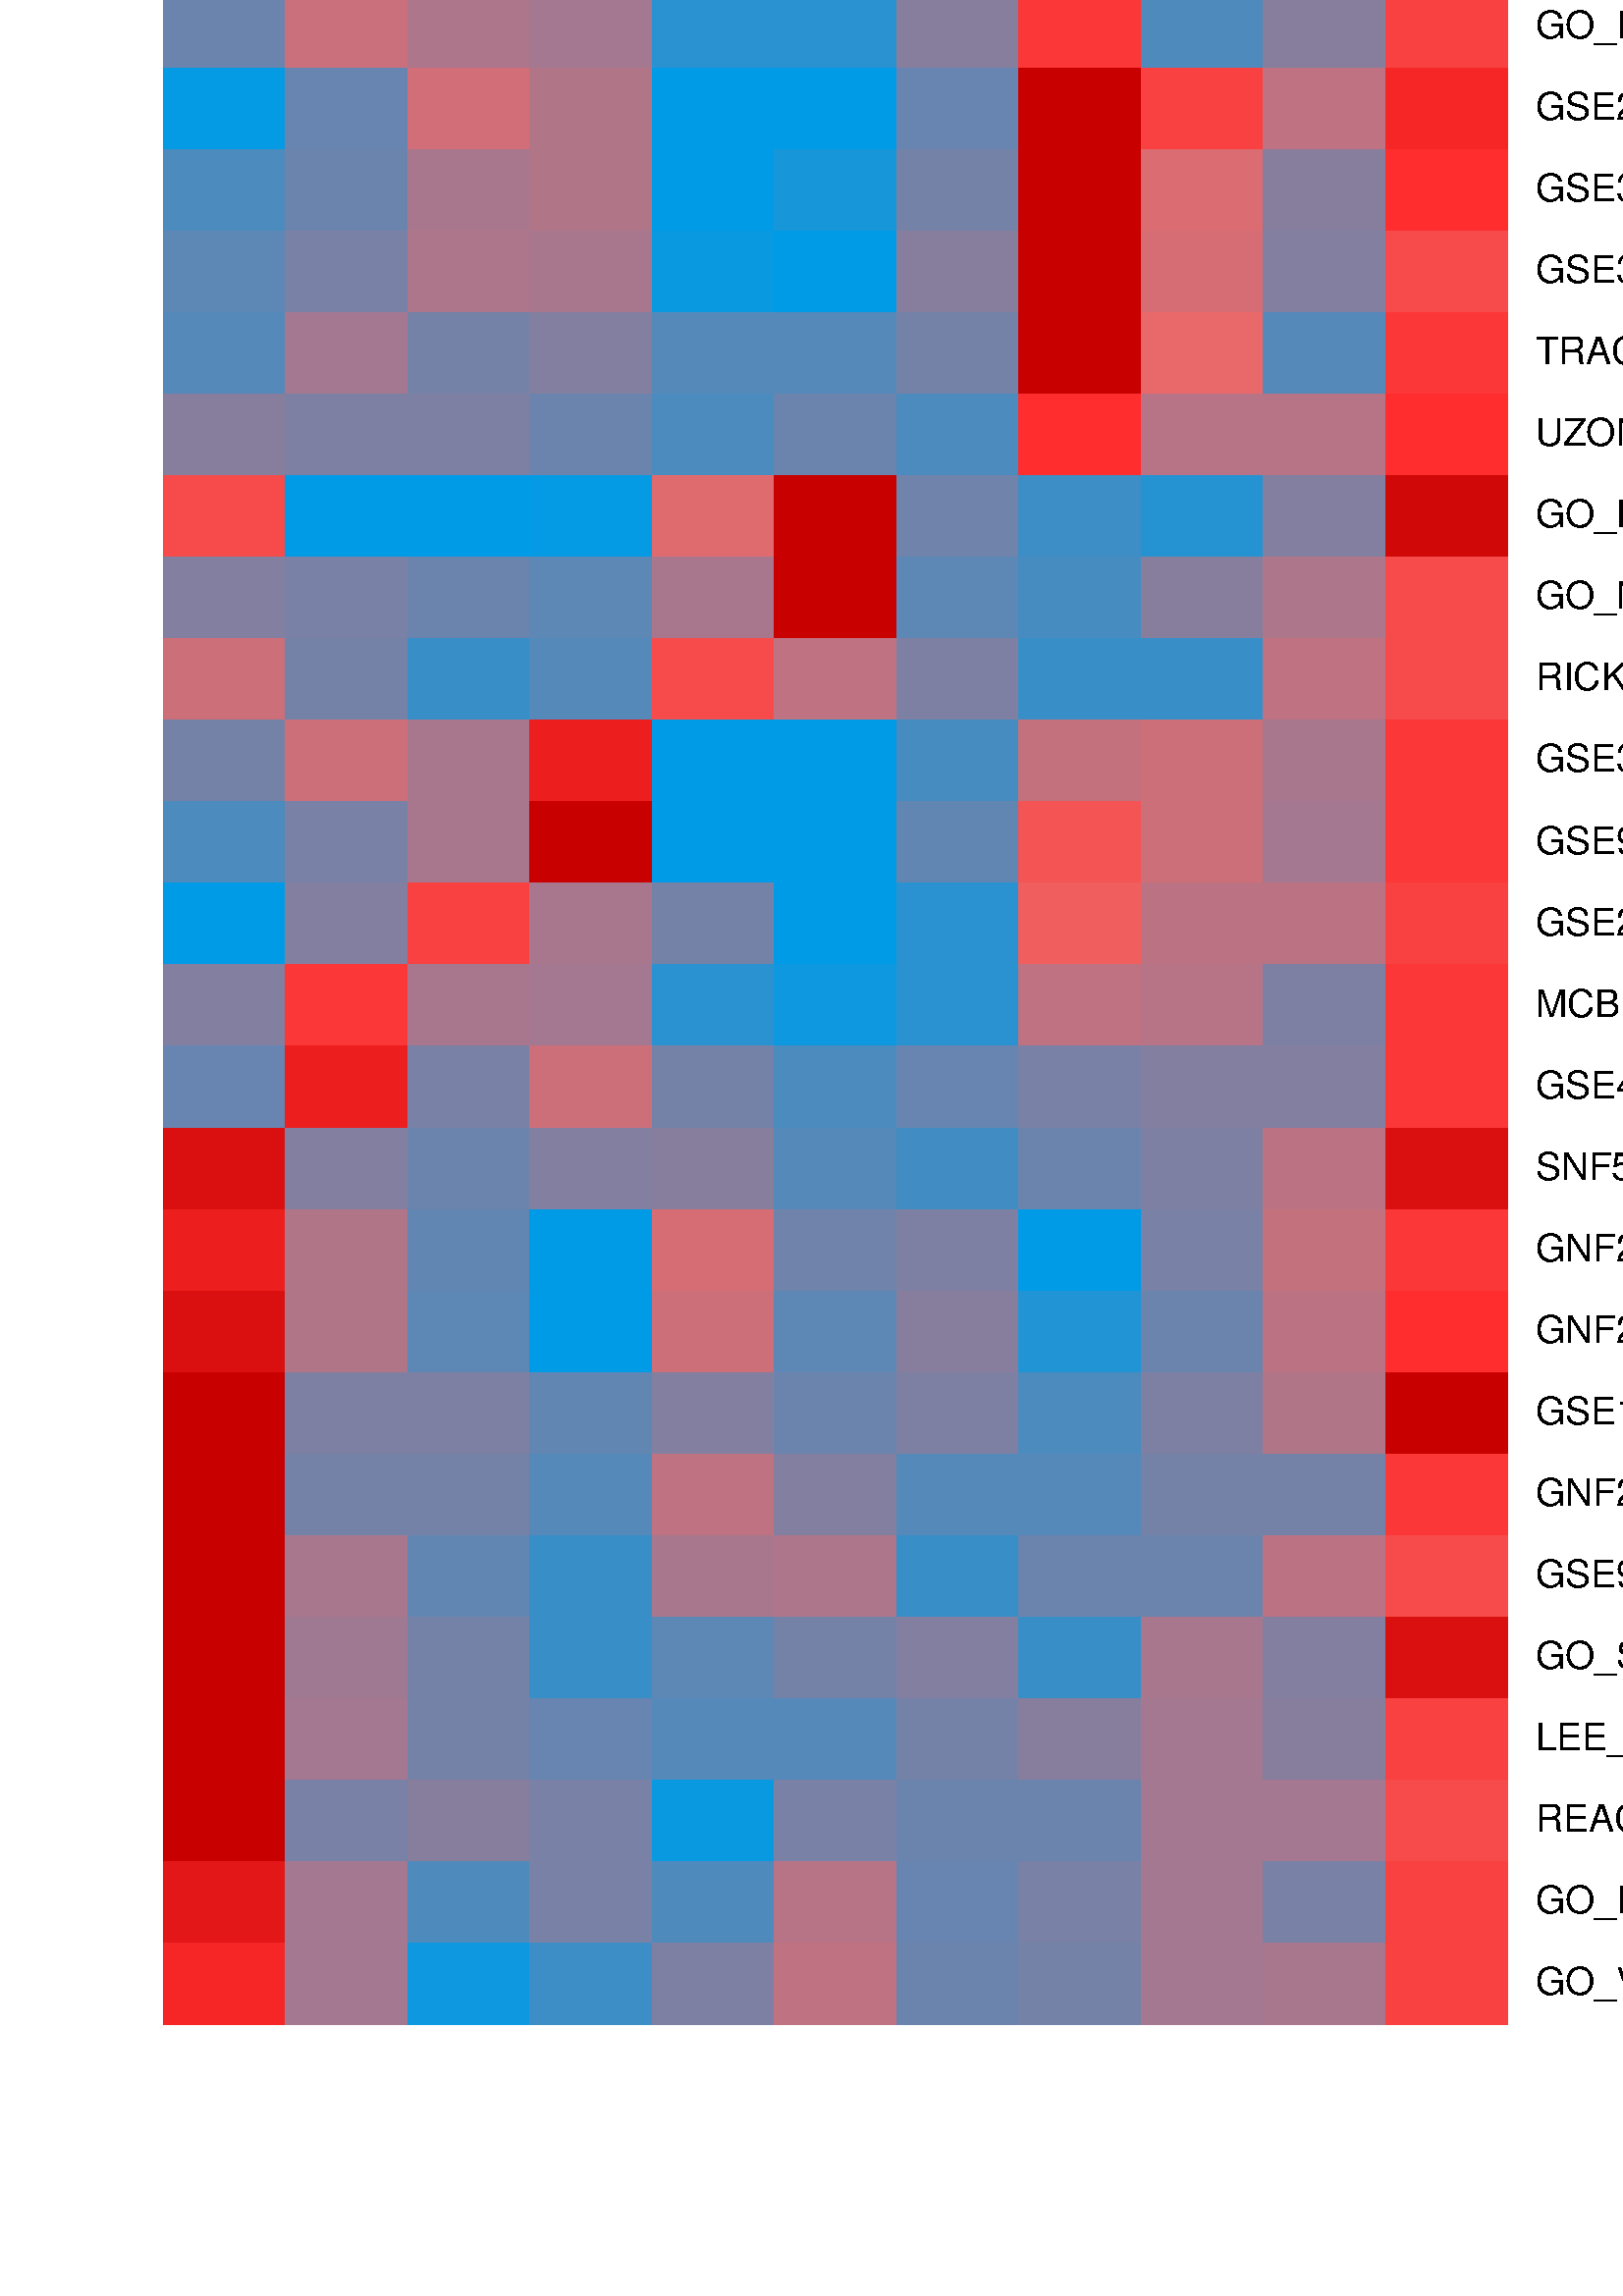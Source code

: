 %!PS-Adobe-3.0 EPSF-1.2
%%LanguageLevel: 1
%%Orientation: Portrait
%%BoundingBox: 0 0 996 17295
%%EndComments
%%BeginProlog
/ll 1 def systemdict /languagelevel known {
/ll languagelevel def } if
%%BeginResource: PostScript::Simple
/ux {72 mul 72.27 div} def
/uy {72 mul 72.27 div} def
/u {72 mul 72.27 div} def
/STARTDIFFENC { mark } bind def
/ENDDIFFENC { 

% /NewEnc BaseEnc STARTDIFFENC number or glyphname ... ENDDIFFENC -
	counttomark 2 add -1 roll 256 array copy
	/TempEncode exch def
	
	% pointer for sequential encodings
	/EncodePointer 0 def
	{
		% Get the bottom object
		counttomark -1 roll
		% Is it a mark?
		dup type dup /marktype eq {
			% End of encoding
			pop pop exit
		} {
			/nametype eq {
			% Insert the name at EncodePointer 

			% and increment the pointer.
			TempEncode EncodePointer 3 -1 roll put
			/EncodePointer EncodePointer 1 add def
			} {
			% Set the EncodePointer to the number
			/EncodePointer exch def
			} ifelse
		} ifelse
	} loop	

	TempEncode def
} bind def

% Define ISO Latin1 encoding if it doesnt exist
/ISOLatin1Encoding where {
%	(ISOLatin1 exists!) =
	pop
} {
	(ISOLatin1 does not exist, creating...) =
	/ISOLatin1Encoding StandardEncoding STARTDIFFENC
		144 /dotlessi /grave /acute /circumflex /tilde 
		/macron /breve /dotaccent /dieresis /.notdef /ring 
		/cedilla /.notdef /hungarumlaut /ogonek /caron /space 
		/exclamdown /cent /sterling /currency /yen /brokenbar 
		/section /dieresis /copyright /ordfeminine 
		/guillemotleft /logicalnot /hyphen /registered 
		/macron /degree /plusminus /twosuperior 
		/threesuperior /acute /mu /paragraph /periodcentered 
		/cedilla /onesuperior /ordmasculine /guillemotright 
		/onequarter /onehalf /threequarters /questiondown 
		/Agrave /Aacute /Acircumflex /Atilde /Adieresis 
		/Aring /AE /Ccedilla /Egrave /Eacute /Ecircumflex 
		/Edieresis /Igrave /Iacute /Icircumflex /Idieresis 
		/Eth /Ntilde /Ograve /Oacute /Ocircumflex /Otilde 
		/Odieresis /multiply /Oslash /Ugrave /Uacute 
		/Ucircumflex /Udieresis /Yacute /Thorn /germandbls 
		/agrave /aacute /acircumflex /atilde /adieresis 
		/aring /ae /ccedilla /egrave /eacute /ecircumflex 
		/edieresis /igrave /iacute /icircumflex /idieresis 
		/eth /ntilde /ograve /oacute /ocircumflex /otilde 
		/odieresis /divide /oslash /ugrave /uacute 
		/ucircumflex /udieresis /yacute /thorn /ydieresis
	ENDDIFFENC
} ifelse

% Name: Re-encode Font
% Description: Creates a new font using the named encoding. 

/REENCODEFONT { % /Newfont NewEncoding /Oldfont
	findfont dup length 4 add dict
	begin
		{ % forall
			1 index /FID ne 
			2 index /UniqueID ne and
			2 index /XUID ne and
			{ def } { pop pop } ifelse
		} forall
		/Encoding exch def
		% defs for DPS
		/BitmapWidths false def
		/ExactSize 0 def
		/InBetweenSize 0 def
		/TransformedChar 0 def
		currentdict
	end
	definefont pop
} bind def

% Reencode the std fonts: 
/Courier-iso ISOLatin1Encoding /Courier REENCODEFONT
/Courier-Bold-iso ISOLatin1Encoding /Courier-Bold REENCODEFONT
/Courier-BoldOblique-iso ISOLatin1Encoding /Courier-BoldOblique REENCODEFONT
/Courier-Oblique-iso ISOLatin1Encoding /Courier-Oblique REENCODEFONT
/Helvetica-iso ISOLatin1Encoding /Helvetica REENCODEFONT
/Helvetica-Bold-iso ISOLatin1Encoding /Helvetica-Bold REENCODEFONT
/Helvetica-BoldOblique-iso ISOLatin1Encoding /Helvetica-BoldOblique REENCODEFONT
/Helvetica-Oblique-iso ISOLatin1Encoding /Helvetica-Oblique REENCODEFONT
/Times-Roman-iso ISOLatin1Encoding /Times-Roman REENCODEFONT
/Times-Bold-iso ISOLatin1Encoding /Times-Bold REENCODEFONT
/Times-BoldItalic-iso ISOLatin1Encoding /Times-BoldItalic REENCODEFONT
/Times-Italic-iso ISOLatin1Encoding /Times-Italic REENCODEFONT
/Symbol-iso ISOLatin1Encoding /Symbol REENCODEFONT
/box {
  newpath 3 copy pop exch 4 copy pop pop
  8 copy pop pop pop pop exch pop exch
  3 copy pop pop exch moveto lineto
  lineto lineto pop pop pop pop closepath
} bind def
%%EndResource
%%EndProlog
0.5 u setlinewidth
0 0 0 setrgbcolor
60 ux 17310 uy 105 ux 17265 uy box fill
1 1 1 setrgbcolor
newpath
105 ux 17310 uy moveto
105 ux 17265 uy lineto stroke
0.8 0 0 setrgbcolor
60 ux 17275.09 uy 105 ux 17265 uy box fill
0 0 0 setrgbcolor
/Arial findfont 6 scalefont setfont
newpath
93.75 ux 17310 uy moveto
()  90 rotate   show stroke  -90 rotate 
0 0 0 setrgbcolor
105 ux 17310 uy 150 ux 17265 uy box fill
1 1 1 setrgbcolor
newpath
150 ux 17310 uy moveto
150 ux 17265 uy lineto stroke
0.8 0 0 setrgbcolor
105 ux 17275.551 uy 150 ux 17275.09 uy box fill
0 0 0 setrgbcolor
/Arial findfont 6 scalefont setfont
newpath
138.75 ux 17310 uy moveto
()  90 rotate   show stroke  -90 rotate 
0 0 0 setrgbcolor
150 ux 17310 uy 195 ux 17265 uy box fill
1 1 1 setrgbcolor
newpath
195 ux 17310 uy moveto
195 ux 17265 uy lineto stroke
0.8 0 0 setrgbcolor
150 ux 17275.775 uy 195 ux 17275.551 uy box fill
0 0 0 setrgbcolor
/Arial findfont 6 scalefont setfont
newpath
183.75 ux 17310 uy moveto
()  90 rotate   show stroke  -90 rotate 
0 0 0 setrgbcolor
195 ux 17310 uy 240 ux 17265 uy box fill
1 1 1 setrgbcolor
newpath
240 ux 17310 uy moveto
240 ux 17265 uy lineto stroke
0.8 0 0 setrgbcolor
195 ux 17275.957 uy 240 ux 17275.775 uy box fill
0 0 0 setrgbcolor
/Arial findfont 6 scalefont setfont
newpath
228.75 ux 17310 uy moveto
()  90 rotate   show stroke  -90 rotate 
0 0 0 setrgbcolor
240 ux 17310 uy 285 ux 17265 uy box fill
1 1 1 setrgbcolor
newpath
285 ux 17310 uy moveto
285 ux 17265 uy lineto stroke
0.8 0 0 setrgbcolor
240 ux 17275.957 uy 285 ux 17275.957 uy box fill
0 0 0 setrgbcolor
/Arial findfont 6 scalefont setfont
newpath
273.75 ux 17310 uy moveto
()  90 rotate   show stroke  -90 rotate 
0 0 0 setrgbcolor
285 ux 17310 uy 330 ux 17265 uy box fill
1 1 1 setrgbcolor
newpath
330 ux 17310 uy moveto
330 ux 17265 uy lineto stroke
0.8 0 0 setrgbcolor
285 ux 17275.957 uy 330 ux 17275.957 uy box fill
0 0 0 setrgbcolor
/Arial findfont 6 scalefont setfont
newpath
318.75 ux 17310 uy moveto
()  90 rotate   show stroke  -90 rotate 
0 0 0 setrgbcolor
330 ux 17310 uy 375 ux 17265 uy box fill
1 1 1 setrgbcolor
newpath
375 ux 17310 uy moveto
375 ux 17265 uy lineto stroke
0.8 0 0 setrgbcolor
330 ux 17276.054 uy 375 ux 17275.957 uy box fill
0 0 0 setrgbcolor
/Arial findfont 6 scalefont setfont
newpath
363.75 ux 17310 uy moveto
()  90 rotate   show stroke  -90 rotate 
0 0 0 setrgbcolor
375 ux 17310 uy 420 ux 17265 uy box fill
1 1 1 setrgbcolor
newpath
420 ux 17310 uy moveto
420 ux 17265 uy lineto stroke
0.8 0 0 setrgbcolor
375 ux 17276.278 uy 420 ux 17276.054 uy box fill
0 0 0 setrgbcolor
/Arial findfont 6 scalefont setfont
newpath
408.75 ux 17310 uy moveto
()  90 rotate   show stroke  -90 rotate 
0 0 0 setrgbcolor
420 ux 17310 uy 465 ux 17265 uy box fill
1 1 1 setrgbcolor
newpath
465 ux 17310 uy moveto
465 ux 17265 uy lineto stroke
0.8 0 0 setrgbcolor
420 ux 17276.669 uy 465 ux 17276.278 uy box fill
0 0 0 setrgbcolor
/Arial findfont 6 scalefont setfont
newpath
453.75 ux 17310 uy moveto
()  90 rotate   show stroke  -90 rotate 
0 0 0 setrgbcolor
465 ux 17310 uy 510 ux 17265 uy box fill
1 1 1 setrgbcolor
newpath
510 ux 17310 uy moveto
510 ux 17265 uy lineto stroke
0.8 0 0 setrgbcolor
465 ux 17277.382 uy 510 ux 17276.669 uy box fill
0 0 0 setrgbcolor
/Arial findfont 6 scalefont setfont
newpath
498.75 ux 17310 uy moveto
()  90 rotate   show stroke  -90 rotate 
0 0 0 setrgbcolor
510 ux 17310 uy 555 ux 17265 uy box fill
1 1 1 setrgbcolor
newpath
555 ux 17310 uy moveto
555 ux 17265 uy lineto stroke
0.8 0 0 setrgbcolor
510 ux 17310 uy 555 ux 17277.382 uy box fill
0 0 0 setrgbcolor
/Arial findfont 6 scalefont setfont
newpath
543.75 ux 17310 uy moveto
()  90 rotate   show stroke  -90 rotate 
0.5 u setlinewidth
1 1 1 setrgbcolor
newpath
105 ux 17310 uy moveto
105 ux 17265 uy lineto stroke
1 1 1 setrgbcolor
newpath
150 ux 17310 uy moveto
150 ux 17265 uy lineto stroke
1 1 1 setrgbcolor
newpath
195 ux 17310 uy moveto
195 ux 17265 uy lineto stroke
1 1 1 setrgbcolor
newpath
240 ux 17310 uy moveto
240 ux 17265 uy lineto stroke
1 1 1 setrgbcolor
newpath
285 ux 17310 uy moveto
285 ux 17265 uy lineto stroke
1 1 1 setrgbcolor
newpath
330 ux 17310 uy moveto
330 ux 17265 uy lineto stroke
1 1 1 setrgbcolor
newpath
375 ux 17310 uy moveto
375 ux 17265 uy lineto stroke
1 1 1 setrgbcolor
newpath
420 ux 17310 uy moveto
420 ux 17265 uy lineto stroke
1 1 1 setrgbcolor
newpath
465 ux 17310 uy moveto
465 ux 17265 uy lineto stroke
1 1 1 setrgbcolor
newpath
510 ux 17310 uy moveto
510 ux 17265 uy lineto stroke
1 1 1 setrgbcolor
newpath
555 ux 17310 uy moveto
555 ux 17265 uy lineto stroke
/Arial findfont 8 scalefont setfont
0 0 0 setrgbcolor
newpath
59 ux 17306 uy moveto
(24.36)   dup stringwidth pop neg 0 rmoveto show 
newpath
59 ux 17264 uy moveto
(-7.84)   dup stringwidth pop neg 0 rmoveto show 
0 0 0 setrgbcolor
/Arial findfont 8 scalefont setfont
0.275 0.549 0.757 setrgbcolor
60 ux 17260 uy 105 ux 17230 uy box fill
0.459 0.51 0.659 setrgbcolor
105 ux 17260 uy 150 ux 17230 uy box fill
0.529 0.494 0.62 setrgbcolor
150 ux 17260 uy 195 ux 17230 uy box fill
0.459 0.51 0.659 setrgbcolor
195 ux 17260 uy 240 ux 17230 uy box fill
0 0.608 0.902 setrgbcolor
240 ux 17260 uy 285 ux 17230 uy box fill
0 0.608 0.902 setrgbcolor
285 ux 17260 uy 330 ux 17230 uy box fill
0.475 0.506 0.651 setrgbcolor
330 ux 17260 uy 375 ux 17230 uy box fill
0.929 0.118 0.118 setrgbcolor
375 ux 17260 uy 420 ux 17230 uy box fill
0.933 0.408 0.408 setrgbcolor
420 ux 17260 uy 465 ux 17230 uy box fill
0.714 0.455 0.525 setrgbcolor
465 ux 17260 uy 510 ux 17230 uy box fill
0.784 0 0 setrgbcolor
510 ux 17260 uy 555 ux 17230 uy box fill
/Arial findfont 14 scalefont setfont
0 0 0 setrgbcolor
newpath
565 ux 17241 uy moveto
(GSE3982_BCELL_VS_BASOPHIL_DN)   show stroke 
0.384 0.525 0.698 setrgbcolor
60 ux 17230 uy 105 ux 17200 uy box fill
0.494 0.502 0.639 setrgbcolor
105 ux 17230 uy 150 ux 17200 uy box fill
0.714 0.455 0.525 setrgbcolor
150 ux 17230 uy 195 ux 17200 uy box fill
0.694 0.459 0.533 setrgbcolor
195 ux 17230 uy 240 ux 17200 uy box fill
0.09 0.588 0.855 setrgbcolor
240 ux 17230 uy 285 ux 17200 uy box fill
0 0.608 0.902 setrgbcolor
285 ux 17230 uy 330 ux 17200 uy box fill
0.349 0.533 0.718 setrgbcolor
330 ux 17230 uy 375 ux 17200 uy box fill
0.859 0.424 0.447 setrgbcolor
375 ux 17230 uy 420 ux 17200 uy box fill
0.898 0.416 0.427 setrgbcolor
420 ux 17230 uy 465 ux 17200 uy box fill
0.529 0.494 0.62 setrgbcolor
465 ux 17230 uy 510 ux 17200 uy box fill
0.784 0 0 setrgbcolor
510 ux 17230 uy 555 ux 17200 uy box fill
/Arial findfont 14 scalefont setfont
0 0 0 setrgbcolor
newpath
565 ux 17211 uy moveto
(GSE27670_BLIMP1_VS_LMP1_TRANSDUCED_GC_BCELL_UP)   show stroke 
0.439 0.514 0.671 setrgbcolor
60 ux 17200 uy 105 ux 17170 uy box fill
0.475 0.506 0.651 setrgbcolor
105 ux 17200 uy 150 ux 17170 uy box fill
0.529 0.494 0.62 setrgbcolor
150 ux 17200 uy 195 ux 17170 uy box fill
0.678 0.463 0.545 setrgbcolor
195 ux 17200 uy 240 ux 17170 uy box fill
0 0.608 0.902 setrgbcolor
240 ux 17200 uy 285 ux 17170 uy box fill
0 0.608 0.902 setrgbcolor
285 ux 17200 uy 330 ux 17170 uy box fill
0.404 0.522 0.69 setrgbcolor
330 ux 17200 uy 375 ux 17170 uy box fill
0.914 0.412 0.416 setrgbcolor
375 ux 17200 uy 420 ux 17170 uy box fill
0.914 0.412 0.416 setrgbcolor
420 ux 17200 uy 465 ux 17170 uy box fill
0.694 0.459 0.533 setrgbcolor
465 ux 17200 uy 510 ux 17170 uy box fill
0.89 0.09 0.09 setrgbcolor
510 ux 17200 uy 555 ux 17170 uy box fill
/Arial findfont 14 scalefont setfont
0 0 0 setrgbcolor
newpath
565 ux 17181 uy moveto
(GSE40274_CTRL_VS_GATA1_TRANSDUCED_ACTIVATED_CD4_TCELL_UP)   show stroke 
0.475 0.506 0.651 setrgbcolor
60 ux 17170 uy 105 ux 17140 uy box fill
0.494 0.502 0.639 setrgbcolor
105 ux 17170 uy 150 ux 17140 uy box fill
0.475 0.506 0.651 setrgbcolor
150 ux 17170 uy 195 ux 17140 uy box fill
0.769 0.443 0.494 setrgbcolor
195 ux 17170 uy 240 ux 17140 uy box fill
0.2 0.565 0.796 setrgbcolor
240 ux 17170 uy 285 ux 17140 uy box fill
0.11 0.584 0.843 setrgbcolor
285 ux 17170 uy 330 ux 17140 uy box fill
0.384 0.525 0.698 setrgbcolor
330 ux 17170 uy 375 ux 17140 uy box fill
0.733 0.451 0.514 setrgbcolor
375 ux 17170 uy 420 ux 17140 uy box fill
0.914 0.412 0.416 setrgbcolor
420 ux 17170 uy 465 ux 17140 uy box fill
0.714 0.455 0.525 setrgbcolor
465 ux 17170 uy 510 ux 17140 uy box fill
0.976 0.255 0.255 setrgbcolor
510 ux 17170 uy 555 ux 17140 uy box fill
/Arial findfont 14 scalefont setfont
0 0 0 setrgbcolor
newpath
565 ux 17151 uy moveto
(GO_REGULATION_OF_JNK_CASCADE)   show stroke 
0.514 0.498 0.631 setrgbcolor
60 ux 17140 uy 105 ux 17110 uy box fill
0.529 0.494 0.62 setrgbcolor
105 ux 17140 uy 150 ux 17110 uy box fill
0.42 0.518 0.678 setrgbcolor
150 ux 17140 uy 195 ux 17110 uy box fill
0.749 0.447 0.506 setrgbcolor
195 ux 17140 uy 240 ux 17110 uy box fill
0.2 0.565 0.796 setrgbcolor
240 ux 17140 uy 285 ux 17110 uy box fill
0.02 0.604 0.894 setrgbcolor
285 ux 17140 uy 330 ux 17110 uy box fill
0.475 0.506 0.651 setrgbcolor
330 ux 17140 uy 375 ux 17110 uy box fill
0.788 0.439 0.486 setrgbcolor
375 ux 17140 uy 420 ux 17110 uy box fill
0.859 0.424 0.447 setrgbcolor
420 ux 17140 uy 465 ux 17110 uy box fill
0.639 0.471 0.565 setrgbcolor
465 ux 17140 uy 510 ux 17110 uy box fill
0.976 0.255 0.255 setrgbcolor
510 ux 17140 uy 555 ux 17110 uy box fill
/Arial findfont 14 scalefont setfont
0 0 0 setrgbcolor
newpath
565 ux 17121 uy moveto
(GSE9509_10MIN_VS_30MIN_LPS_STIM_IL10_KO_MACROPHAGE_DN)   show stroke 
0.2 0.565 0.796 setrgbcolor
60 ux 17110 uy 105 ux 17080 uy box fill
0.804 0.435 0.475 setrgbcolor
105 ux 17110 uy 150 ux 17080 uy box fill
0.659 0.467 0.553 setrgbcolor
150 ux 17110 uy 195 ux 17080 uy box fill
0.514 0.498 0.631 setrgbcolor
195 ux 17110 uy 240 ux 17080 uy box fill
0 0.608 0.902 setrgbcolor
240 ux 17110 uy 285 ux 17080 uy box fill
0 0.608 0.902 setrgbcolor
285 ux 17110 uy 330 ux 17080 uy box fill
0.129 0.58 0.835 setrgbcolor
330 ux 17110 uy 375 ux 17080 uy box fill
0.639 0.471 0.565 setrgbcolor
375 ux 17110 uy 420 ux 17080 uy box fill
0.784 0 0 setrgbcolor
420 ux 17110 uy 465 ux 17080 uy box fill
0.933 0.408 0.408 setrgbcolor
465 ux 17110 uy 510 ux 17080 uy box fill
0.784 0 0 setrgbcolor
510 ux 17110 uy 555 ux 17080 uy box fill
/Arial findfont 14 scalefont setfont
0 0 0 setrgbcolor
newpath
565 ux 17091 uy moveto
(GSE24634_TEFF_VS_TCONV_DAY3_IN_CULTURE_DN)   show stroke 
0.404 0.522 0.69 setrgbcolor
60 ux 17080 uy 105 ux 17050 uy box fill
0.639 0.471 0.565 setrgbcolor
105 ux 17080 uy 150 ux 17050 uy box fill
0.639 0.471 0.565 setrgbcolor
150 ux 17080 uy 195 ux 17050 uy box fill
0.639 0.471 0.565 setrgbcolor
195 ux 17080 uy 240 ux 17050 uy box fill
0.165 0.573 0.816 setrgbcolor
240 ux 17080 uy 285 ux 17050 uy box fill
0.165 0.573 0.816 setrgbcolor
285 ux 17080 uy 330 ux 17050 uy box fill
0.404 0.522 0.69 setrgbcolor
330 ux 17080 uy 375 ux 17050 uy box fill
0.714 0.455 0.525 setrgbcolor
375 ux 17080 uy 420 ux 17050 uy box fill
0.914 0.412 0.416 setrgbcolor
420 ux 17080 uy 465 ux 17050 uy box fill
0.678 0.463 0.545 setrgbcolor
465 ux 17080 uy 510 ux 17050 uy box fill
0.976 0.255 0.255 setrgbcolor
510 ux 17080 uy 555 ux 17050 uy box fill
/Arial findfont 14 scalefont setfont
0 0 0 setrgbcolor
newpath
565 ux 17061 uy moveto
(PID_TAP63_PATHWAY)   show stroke 
0.439 0.514 0.671 setrgbcolor
60 ux 17050 uy 105 ux 17020 uy box fill
0.494 0.502 0.639 setrgbcolor
105 ux 17050 uy 150 ux 17020 uy box fill
0.749 0.447 0.506 setrgbcolor
150 ux 17050 uy 195 ux 17020 uy box fill
0.659 0.467 0.553 setrgbcolor
195 ux 17050 uy 240 ux 17020 uy box fill
0 0.608 0.902 setrgbcolor
240 ux 17050 uy 285 ux 17020 uy box fill
0 0.608 0.902 setrgbcolor
285 ux 17050 uy 330 ux 17020 uy box fill
0.294 0.545 0.745 setrgbcolor
330 ux 17050 uy 375 ux 17020 uy box fill
0.733 0.451 0.514 setrgbcolor
375 ux 17050 uy 420 ux 17020 uy box fill
0.988 0.216 0.216 setrgbcolor
420 ux 17050 uy 465 ux 17020 uy box fill
0.733 0.451 0.514 setrgbcolor
465 ux 17050 uy 510 ux 17020 uy box fill
0.784 0 0 setrgbcolor
510 ux 17050 uy 555 ux 17020 uy box fill
/Arial findfont 14 scalefont setfont
0 0 0 setrgbcolor
newpath
565 ux 17031 uy moveto
(GSE12845_PRE_GC_VS_DARKZONE_GC_TONSIL_BCELL_UP)   show stroke 
0.494 0.502 0.639 setrgbcolor
60 ux 17020 uy 105 ux 16990 uy box fill
0.659 0.467 0.553 setrgbcolor
105 ux 17020 uy 150 ux 16990 uy box fill
0.639 0.471 0.565 setrgbcolor
150 ux 17020 uy 195 ux 16990 uy box fill
0.639 0.471 0.565 setrgbcolor
195 ux 17020 uy 240 ux 16990 uy box fill
0 0.608 0.902 setrgbcolor
240 ux 17020 uy 285 ux 16990 uy box fill
0 0.608 0.902 setrgbcolor
285 ux 17020 uy 330 ux 16990 uy box fill
0.384 0.525 0.698 setrgbcolor
330 ux 17020 uy 375 ux 16990 uy box fill
0.659 0.467 0.553 setrgbcolor
375 ux 17020 uy 420 ux 16990 uy box fill
0.957 0.329 0.329 setrgbcolor
420 ux 17020 uy 465 ux 16990 uy box fill
0.788 0.439 0.486 setrgbcolor
465 ux 17020 uy 510 ux 16990 uy box fill
0.784 0 0 setrgbcolor
510 ux 17020 uy 555 ux 16990 uy box fill
/Arial findfont 14 scalefont setfont
0 0 0 setrgbcolor
newpath
565 ux 17001 uy moveto
(GSE36891_POLYIC_TLR3_VS_PAM_TLR2_STIM_PERITONEAL_MACROPHAGE_UP)   show stroke 
0.514 0.498 0.631 setrgbcolor
60 ux 16990 uy 105 ux 16960 uy box fill
0.639 0.471 0.565 setrgbcolor
105 ux 16990 uy 150 ux 16960 uy box fill
0.733 0.451 0.514 setrgbcolor
150 ux 16990 uy 195 ux 16960 uy box fill
0.639 0.471 0.565 setrgbcolor
195 ux 16990 uy 240 ux 16960 uy box fill
0 0.608 0.902 setrgbcolor
240 ux 16990 uy 285 ux 16960 uy box fill
0 0.608 0.902 setrgbcolor
285 ux 16990 uy 330 ux 16960 uy box fill
0.22 0.561 0.784 setrgbcolor
330 ux 16990 uy 375 ux 16960 uy box fill
0.769 0.443 0.494 setrgbcolor
375 ux 16990 uy 420 ux 16960 uy box fill
0.878 0.42 0.435 setrgbcolor
420 ux 16990 uy 465 ux 16960 uy box fill
0.843 0.427 0.455 setrgbcolor
465 ux 16990 uy 510 ux 16960 uy box fill
0.988 0.216 0.216 setrgbcolor
510 ux 16990 uy 555 ux 16960 uy box fill
/Arial findfont 14 scalefont setfont
0 0 0 setrgbcolor
newpath
565 ux 16971 uy moveto
(HALLMARK_HYPOXIA)   show stroke 
0.475 0.506 0.651 setrgbcolor
60 ux 16960 uy 105 ux 16930 uy box fill
0.714 0.455 0.525 setrgbcolor
105 ux 16960 uy 150 ux 16930 uy box fill
0.639 0.471 0.565 setrgbcolor
150 ux 16960 uy 195 ux 16930 uy box fill
0.714 0.455 0.525 setrgbcolor
195 ux 16960 uy 240 ux 16930 uy box fill
0 0.608 0.902 setrgbcolor
240 ux 16960 uy 285 ux 16930 uy box fill
0 0.608 0.902 setrgbcolor
285 ux 16960 uy 330 ux 16930 uy box fill
0.31 0.541 0.737 setrgbcolor
330 ux 16960 uy 375 ux 16930 uy box fill
0.659 0.467 0.553 setrgbcolor
375 ux 16960 uy 420 ux 16930 uy box fill
0.859 0.424 0.447 setrgbcolor
420 ux 16960 uy 465 ux 16930 uy box fill
0.859 0.424 0.447 setrgbcolor
465 ux 16960 uy 510 ux 16930 uy box fill
0.929 0.118 0.118 setrgbcolor
510 ux 16960 uy 555 ux 16930 uy box fill
/Arial findfont 14 scalefont setfont
0 0 0 setrgbcolor
newpath
565 ux 16941 uy moveto
(BERTUCCI_MEDULLARY_VS_DUCTAL_BREAST_CANCER_DN)   show stroke 
0.514 0.498 0.631 setrgbcolor
60 ux 16930 uy 105 ux 16900 uy box fill
0.694 0.459 0.533 setrgbcolor
105 ux 16930 uy 150 ux 16900 uy box fill
0.639 0.471 0.565 setrgbcolor
150 ux 16930 uy 195 ux 16900 uy box fill
0.694 0.459 0.533 setrgbcolor
195 ux 16930 uy 240 ux 16900 uy box fill
0.075 0.592 0.863 setrgbcolor
240 ux 16930 uy 285 ux 16900 uy box fill
0 0.608 0.902 setrgbcolor
285 ux 16930 uy 330 ux 16900 uy box fill
0.31 0.541 0.737 setrgbcolor
330 ux 16930 uy 375 ux 16900 uy box fill
0.659 0.467 0.553 setrgbcolor
375 ux 16930 uy 420 ux 16900 uy box fill
0.824 0.431 0.467 setrgbcolor
420 ux 16930 uy 465 ux 16900 uy box fill
0.749 0.447 0.506 setrgbcolor
465 ux 16930 uy 510 ux 16900 uy box fill
0.784 0 0 setrgbcolor
510 ux 16930 uy 555 ux 16900 uy box fill
/Arial findfont 14 scalefont setfont
0 0 0 setrgbcolor
newpath
565 ux 16911 uy moveto
(GSE40274_CTRL_VS_FOXP3_AND_LEF1_TRANSDUCED_ACTIVATED_CD4_TCELL_UP)   show stroke 
0.42 0.518 0.678 setrgbcolor
60 ux 16900 uy 105 ux 16870 uy box fill
0.898 0.416 0.427 setrgbcolor
105 ux 16900 uy 150 ux 16870 uy box fill
0.678 0.463 0.545 setrgbcolor
150 ux 16900 uy 195 ux 16870 uy box fill
0.494 0.502 0.639 setrgbcolor
195 ux 16900 uy 240 ux 16870 uy box fill
0 0.608 0.902 setrgbcolor
240 ux 16900 uy 285 ux 16870 uy box fill
0 0.608 0.902 setrgbcolor
285 ux 16900 uy 330 ux 16870 uy box fill
0.365 0.529 0.71 setrgbcolor
330 ux 16900 uy 375 ux 16870 uy box fill
0.804 0.435 0.475 setrgbcolor
375 ux 16900 uy 420 ux 16870 uy box fill
0.804 0.435 0.475 setrgbcolor
420 ux 16900 uy 465 ux 16870 uy box fill
0.639 0.471 0.565 setrgbcolor
465 ux 16900 uy 510 ux 16870 uy box fill
0.784 0 0 setrgbcolor
510 ux 16900 uy 555 ux 16870 uy box fill
/Arial findfont 14 scalefont setfont
0 0 0 setrgbcolor
newpath
565 ux 16881 uy moveto
(GO_POSITIVE_REGULATION_OF_BINDING)   show stroke 
0.42 0.518 0.678 setrgbcolor
60 ux 16870 uy 105 ux 16840 uy box fill
0.804 0.435 0.475 setrgbcolor
105 ux 16870 uy 150 ux 16840 uy box fill
0.769 0.443 0.494 setrgbcolor
150 ux 16870 uy 195 ux 16840 uy box fill
0.529 0.494 0.62 setrgbcolor
195 ux 16870 uy 240 ux 16840 uy box fill
0 0.608 0.902 setrgbcolor
240 ux 16870 uy 285 ux 16840 uy box fill
0 0.608 0.902 setrgbcolor
285 ux 16870 uy 330 ux 16840 uy box fill
0.365 0.529 0.71 setrgbcolor
330 ux 16870 uy 375 ux 16840 uy box fill
0.733 0.451 0.514 setrgbcolor
375 ux 16870 uy 420 ux 16840 uy box fill
0.733 0.451 0.514 setrgbcolor
420 ux 16870 uy 465 ux 16840 uy box fill
0.659 0.467 0.553 setrgbcolor
465 ux 16870 uy 510 ux 16840 uy box fill
0.784 0 0 setrgbcolor
510 ux 16870 uy 555 ux 16840 uy box fill
/Arial findfont 14 scalefont setfont
0 0 0 setrgbcolor
newpath
565 ux 16851 uy moveto
(GO_PROTEIN_LOCALIZATION_TO_CELL_PERIPHERY)   show stroke 
0.2 0.565 0.796 setrgbcolor
60 ux 16840 uy 105 ux 16810 uy box fill
0.788 0.439 0.486 setrgbcolor
105 ux 16840 uy 150 ux 16810 uy box fill
0.788 0.439 0.486 setrgbcolor
150 ux 16840 uy 195 ux 16810 uy box fill
0.439 0.514 0.671 setrgbcolor
195 ux 16840 uy 240 ux 16810 uy box fill
0 0.608 0.902 setrgbcolor
240 ux 16840 uy 285 ux 16810 uy box fill
0 0.608 0.902 setrgbcolor
285 ux 16840 uy 330 ux 16810 uy box fill
0.475 0.506 0.651 setrgbcolor
330 ux 16840 uy 375 ux 16810 uy box fill
0.529 0.494 0.62 setrgbcolor
375 ux 16840 uy 420 ux 16810 uy box fill
0.878 0.42 0.435 setrgbcolor
420 ux 16840 uy 465 ux 16810 uy box fill
0.933 0.408 0.408 setrgbcolor
465 ux 16840 uy 510 ux 16810 uy box fill
0.784 0 0 setrgbcolor
510 ux 16840 uy 555 ux 16810 uy box fill
/Arial findfont 14 scalefont setfont
0 0 0 setrgbcolor
newpath
565 ux 16821 uy moveto
(HALLMARK_UV_RESPONSE_DN)   show stroke 
0.42 0.518 0.678 setrgbcolor
60 ux 16810 uy 105 ux 16780 uy box fill
0.659 0.467 0.553 setrgbcolor
105 ux 16810 uy 150 ux 16780 uy box fill
0.859 0.424 0.447 setrgbcolor
150 ux 16810 uy 195 ux 16780 uy box fill
0.42 0.518 0.678 setrgbcolor
195 ux 16810 uy 240 ux 16780 uy box fill
0 0.608 0.902 setrgbcolor
240 ux 16810 uy 285 ux 16780 uy box fill
0 0.608 0.902 setrgbcolor
285 ux 16810 uy 330 ux 16780 uy box fill
0.529 0.494 0.62 setrgbcolor
330 ux 16810 uy 375 ux 16780 uy box fill
0.694 0.459 0.533 setrgbcolor
375 ux 16810 uy 420 ux 16780 uy box fill
0.804 0.435 0.475 setrgbcolor
420 ux 16810 uy 465 ux 16780 uy box fill
0.859 0.424 0.447 setrgbcolor
465 ux 16810 uy 510 ux 16780 uy box fill
0.784 0 0 setrgbcolor
510 ux 16810 uy 555 ux 16780 uy box fill
/Arial findfont 14 scalefont setfont
0 0 0 setrgbcolor
newpath
565 ux 16791 uy moveto
(GSE360_L_DONOVANI_VS_B_MALAYI_LOW_DOSE_DC_UP)   show stroke 
0.678 0.463 0.545 setrgbcolor
60 ux 16780 uy 105 ux 16750 uy box fill
0.878 0.42 0.435 setrgbcolor
105 ux 16780 uy 150 ux 16750 uy box fill
0.514 0.498 0.631 setrgbcolor
150 ux 16780 uy 195 ux 16750 uy box fill
0.459 0.51 0.659 setrgbcolor
195 ux 16780 uy 240 ux 16750 uy box fill
0 0.608 0.902 setrgbcolor
240 ux 16780 uy 285 ux 16750 uy box fill
0 0.608 0.902 setrgbcolor
285 ux 16780 uy 330 ux 16750 uy box fill
0.129 0.58 0.835 setrgbcolor
330 ux 16780 uy 375 ux 16750 uy box fill
0.329 0.537 0.729 setrgbcolor
375 ux 16780 uy 420 ux 16750 uy box fill
0.957 0.329 0.329 setrgbcolor
420 ux 16780 uy 465 ux 16750 uy box fill
0.878 0.42 0.435 setrgbcolor
465 ux 16780 uy 510 ux 16750 uy box fill
0.784 0 0 setrgbcolor
510 ux 16780 uy 555 ux 16750 uy box fill
/Arial findfont 14 scalefont setfont
0 0 0 setrgbcolor
newpath
565 ux 16761 uy moveto
(VERHAAK_AML_WITH_NPM1_MUTATED_UP)   show stroke 
0.529 0.494 0.62 setrgbcolor
60 ux 16750 uy 105 ux 16720 uy box fill
0.694 0.459 0.533 setrgbcolor
105 ux 16750 uy 150 ux 16720 uy box fill
0.529 0.494 0.62 setrgbcolor
150 ux 16750 uy 195 ux 16720 uy box fill
0.439 0.514 0.671 setrgbcolor
195 ux 16750 uy 240 ux 16720 uy box fill
0 0.608 0.902 setrgbcolor
240 ux 16750 uy 285 ux 16720 uy box fill
0 0.608 0.902 setrgbcolor
285 ux 16750 uy 330 ux 16720 uy box fill
0.404 0.522 0.69 setrgbcolor
330 ux 16750 uy 375 ux 16720 uy box fill
0.529 0.494 0.62 setrgbcolor
375 ux 16750 uy 420 ux 16720 uy box fill
0.969 0.294 0.294 setrgbcolor
420 ux 16750 uy 465 ux 16720 uy box fill
0.859 0.424 0.447 setrgbcolor
465 ux 16750 uy 510 ux 16720 uy box fill
0.784 0 0 setrgbcolor
510 ux 16750 uy 555 ux 16720 uy box fill
/Arial findfont 14 scalefont setfont
0 0 0 setrgbcolor
newpath
565 ux 16731 uy moveto
(GSE360_DC_VS_MAC_T_GONDII_DN)   show stroke 
0.514 0.498 0.631 setrgbcolor
60 ux 16720 uy 105 ux 16690 uy box fill
0.659 0.467 0.553 setrgbcolor
105 ux 16720 uy 150 ux 16690 uy box fill
0.714 0.455 0.525 setrgbcolor
150 ux 16720 uy 195 ux 16690 uy box fill
0.459 0.51 0.659 setrgbcolor
195 ux 16720 uy 240 ux 16690 uy box fill
0.22 0.561 0.784 setrgbcolor
240 ux 16720 uy 285 ux 16690 uy box fill
0.22 0.561 0.784 setrgbcolor
285 ux 16720 uy 330 ux 16690 uy box fill
0.459 0.51 0.659 setrgbcolor
330 ux 16720 uy 375 ux 16690 uy box fill
0.514 0.498 0.631 setrgbcolor
375 ux 16720 uy 420 ux 16690 uy box fill
0.843 0.427 0.455 setrgbcolor
420 ux 16720 uy 465 ux 16690 uy box fill
0.769 0.443 0.494 setrgbcolor
465 ux 16720 uy 510 ux 16690 uy box fill
0.976 0.255 0.255 setrgbcolor
510 ux 16720 uy 555 ux 16690 uy box fill
/Arial findfont 14 scalefont setfont
0 0 0 setrgbcolor
newpath
565 ux 16701 uy moveto
(ENGELMANN_CANCER_PROGENITORS_UP)   show stroke 
0.275 0.549 0.757 setrgbcolor
60 ux 16690 uy 105 ux 16660 uy box fill
0.976 0.255 0.255 setrgbcolor
105 ux 16690 uy 150 ux 16660 uy box fill
0.529 0.494 0.62 setrgbcolor
150 ux 16690 uy 195 ux 16660 uy box fill
0.475 0.506 0.651 setrgbcolor
195 ux 16690 uy 240 ux 16660 uy box fill
0 0.608 0.902 setrgbcolor
240 ux 16690 uy 285 ux 16660 uy box fill
0 0.608 0.902 setrgbcolor
285 ux 16690 uy 330 ux 16660 uy box fill
0.329 0.537 0.729 setrgbcolor
330 ux 16690 uy 375 ux 16660 uy box fill
0.529 0.494 0.62 setrgbcolor
375 ux 16690 uy 420 ux 16660 uy box fill
0.957 0.329 0.329 setrgbcolor
420 ux 16690 uy 465 ux 16660 uy box fill
0.957 0.329 0.329 setrgbcolor
465 ux 16690 uy 510 ux 16660 uy box fill
0.784 0 0 setrgbcolor
510 ux 16690 uy 555 ux 16660 uy box fill
/Arial findfont 14 scalefont setfont
0 0 0 setrgbcolor
newpath
565 ux 16671 uy moveto
(GSE21670_STAT3_KO_VS_WT_CD4_TCELL_IL6_TREATED_DN)   show stroke 
0.384 0.525 0.698 setrgbcolor
60 ux 16660 uy 105 ux 16630 uy box fill
0.42 0.518 0.678 setrgbcolor
105 ux 16660 uy 150 ux 16630 uy box fill
0.694 0.459 0.533 setrgbcolor
150 ux 16660 uy 195 ux 16630 uy box fill
0.694 0.459 0.533 setrgbcolor
195 ux 16660 uy 240 ux 16630 uy box fill
0 0.608 0.902 setrgbcolor
240 ux 16660 uy 285 ux 16630 uy box fill
0 0.608 0.902 setrgbcolor
285 ux 16660 uy 330 ux 16630 uy box fill
0.42 0.518 0.678 setrgbcolor
330 ux 16660 uy 375 ux 16630 uy box fill
0.969 0.294 0.294 setrgbcolor
375 ux 16660 uy 420 ux 16630 uy box fill
1 0.176 0.176 setrgbcolor
420 ux 16660 uy 465 ux 16630 uy box fill
0.749 0.447 0.506 setrgbcolor
465 ux 16660 uy 510 ux 16630 uy box fill
0.89 0.09 0.09 setrgbcolor
510 ux 16660 uy 555 ux 16630 uy box fill
/Arial findfont 14 scalefont setfont
0 0 0 setrgbcolor
newpath
565 ux 16641 uy moveto
(GSE29164_UNTREATED_VS_CD8_TCELL_TREATED_MELANOMA_DAY3_DN)   show stroke 
0.329 0.537 0.729 setrgbcolor
60 ux 16630 uy 105 ux 16600 uy box fill
0.514 0.498 0.631 setrgbcolor
105 ux 16630 uy 150 ux 16600 uy box fill
0.749 0.447 0.506 setrgbcolor
150 ux 16630 uy 195 ux 16600 uy box fill
0.659 0.467 0.553 setrgbcolor
195 ux 16630 uy 240 ux 16600 uy box fill
0 0.608 0.902 setrgbcolor
240 ux 16630 uy 285 ux 16600 uy box fill
0 0.608 0.902 setrgbcolor
285 ux 16630 uy 330 ux 16600 uy box fill
0.275 0.549 0.757 setrgbcolor
330 ux 16630 uy 375 ux 16600 uy box fill
0.945 0.369 0.369 setrgbcolor
375 ux 16630 uy 420 ux 16600 uy box fill
0.945 0.369 0.369 setrgbcolor
420 ux 16630 uy 465 ux 16600 uy box fill
0.859 0.424 0.447 setrgbcolor
465 ux 16630 uy 510 ux 16600 uy box fill
0.784 0 0 setrgbcolor
510 ux 16630 uy 555 ux 16600 uy box fill
/Arial findfont 14 scalefont setfont
0 0 0 setrgbcolor
newpath
565 ux 16611 uy moveto
(GSE29618_BCELL_VS_PDC_UP)   show stroke 
0.42 0.518 0.678 setrgbcolor
60 ux 16600 uy 105 ux 16570 uy box fill
0.459 0.51 0.659 setrgbcolor
105 ux 16600 uy 150 ux 16570 uy box fill
0.788 0.439 0.486 setrgbcolor
150 ux 16600 uy 195 ux 16570 uy box fill
0.529 0.494 0.62 setrgbcolor
195 ux 16600 uy 240 ux 16570 uy box fill
0 0.608 0.902 setrgbcolor
240 ux 16600 uy 285 ux 16570 uy box fill
0 0.608 0.902 setrgbcolor
285 ux 16600 uy 330 ux 16570 uy box fill
0.514 0.498 0.631 setrgbcolor
330 ux 16600 uy 375 ux 16570 uy box fill
0.878 0.42 0.435 setrgbcolor
375 ux 16600 uy 420 ux 16570 uy box fill
0.824 0.431 0.467 setrgbcolor
420 ux 16600 uy 465 ux 16570 uy box fill
0.694 0.459 0.533 setrgbcolor
465 ux 16600 uy 510 ux 16570 uy box fill
0.988 0.216 0.216 setrgbcolor
510 ux 16600 uy 555 ux 16570 uy box fill
/Arial findfont 14 scalefont setfont
0 0 0 setrgbcolor
newpath
565 ux 16581 uy moveto
(GO_CARBOHYDRATE_DERIVATIVE_CATABOLIC_PROCESS)   show stroke 
0.514 0.498 0.631 setrgbcolor
60 ux 16570 uy 105 ux 16540 uy box fill
0.349 0.533 0.718 setrgbcolor
105 ux 16570 uy 150 ux 16540 uy box fill
0.659 0.467 0.553 setrgbcolor
150 ux 16570 uy 195 ux 16540 uy box fill
0.639 0.471 0.565 setrgbcolor
195 ux 16570 uy 240 ux 16540 uy box fill
0 0.608 0.902 setrgbcolor
240 ux 16570 uy 285 ux 16540 uy box fill
0 0.608 0.902 setrgbcolor
285 ux 16570 uy 330 ux 16540 uy box fill
0.639 0.471 0.565 setrgbcolor
330 ux 16570 uy 375 ux 16540 uy box fill
0.694 0.459 0.533 setrgbcolor
375 ux 16570 uy 420 ux 16540 uy box fill
0.933 0.408 0.408 setrgbcolor
420 ux 16570 uy 465 ux 16540 uy box fill
1 0.176 0.176 setrgbcolor
465 ux 16570 uy 510 ux 16540 uy box fill
0.784 0 0 setrgbcolor
510 ux 16570 uy 555 ux 16540 uy box fill
/Arial findfont 14 scalefont setfont
0 0 0 setrgbcolor
newpath
565 ux 16551 uy moveto
(GSE39110_UNTREATED_VS_IL2_TREATED_CD8_TCELL_DAY6_POST_IMMUNIZATION_DN)   show stroke 
0.439 0.514 0.671 setrgbcolor
60 ux 16540 uy 105 ux 16510 uy box fill
0.514 0.498 0.631 setrgbcolor
105 ux 16540 uy 150 ux 16510 uy box fill
0.529 0.494 0.62 setrgbcolor
150 ux 16540 uy 195 ux 16510 uy box fill
0.749 0.447 0.506 setrgbcolor
195 ux 16540 uy 240 ux 16510 uy box fill
0 0.608 0.902 setrgbcolor
240 ux 16540 uy 285 ux 16510 uy box fill
0 0.608 0.902 setrgbcolor
285 ux 16540 uy 330 ux 16510 uy box fill
0.439 0.514 0.671 setrgbcolor
330 ux 16540 uy 375 ux 16510 uy box fill
0.694 0.459 0.533 setrgbcolor
375 ux 16540 uy 420 ux 16510 uy box fill
0.957 0.329 0.329 setrgbcolor
420 ux 16540 uy 465 ux 16510 uy box fill
0.824 0.431 0.467 setrgbcolor
465 ux 16540 uy 510 ux 16510 uy box fill
0.784 0 0 setrgbcolor
510 ux 16540 uy 555 ux 16510 uy box fill
/Arial findfont 14 scalefont setfont
0 0 0 setrgbcolor
newpath
565 ux 16521 uy moveto
(GSE29618_BCELL_VS_PDC_DAY7_FLU_VACCINE_UP)   show stroke 
0.494 0.502 0.639 setrgbcolor
60 ux 16510 uy 105 ux 16480 uy box fill
0.494 0.502 0.639 setrgbcolor
105 ux 16510 uy 150 ux 16480 uy box fill
0.494 0.502 0.639 setrgbcolor
150 ux 16510 uy 195 ux 16480 uy box fill
0.494 0.502 0.639 setrgbcolor
195 ux 16510 uy 240 ux 16480 uy box fill
0 0.608 0.902 setrgbcolor
240 ux 16510 uy 285 ux 16480 uy box fill
0 0.608 0.902 setrgbcolor
285 ux 16510 uy 330 ux 16480 uy box fill
0.329 0.537 0.729 setrgbcolor
330 ux 16510 uy 375 ux 16480 uy box fill
0.769 0.443 0.494 setrgbcolor
375 ux 16510 uy 420 ux 16480 uy box fill
0.976 0.255 0.255 setrgbcolor
420 ux 16510 uy 465 ux 16480 uy box fill
0.976 0.255 0.255 setrgbcolor
465 ux 16510 uy 510 ux 16480 uy box fill
0.784 0 0 setrgbcolor
510 ux 16510 uy 555 ux 16480 uy box fill
/Arial findfont 14 scalefont setfont
0 0 0 setrgbcolor
newpath
565 ux 16491 uy moveto
(SMIRNOV_CIRCULATING_ENDOTHELIOCYTES_IN_CANCER_UP)   show stroke 
0.514 0.498 0.631 setrgbcolor
60 ux 16480 uy 105 ux 16450 uy box fill
0.639 0.471 0.565 setrgbcolor
105 ux 16480 uy 150 ux 16450 uy box fill
0.514 0.498 0.631 setrgbcolor
150 ux 16480 uy 195 ux 16450 uy box fill
0.514 0.498 0.631 setrgbcolor
195 ux 16480 uy 240 ux 16450 uy box fill
0 0.608 0.902 setrgbcolor
240 ux 16480 uy 285 ux 16450 uy box fill
0 0.608 0.902 setrgbcolor
285 ux 16480 uy 330 ux 16450 uy box fill
0.529 0.494 0.62 setrgbcolor
330 ux 16480 uy 375 ux 16450 uy box fill
0.639 0.471 0.565 setrgbcolor
375 ux 16480 uy 420 ux 16450 uy box fill
0.965 0.149 0.149 setrgbcolor
420 ux 16480 uy 465 ux 16450 uy box fill
0.945 0.369 0.369 setrgbcolor
465 ux 16480 uy 510 ux 16450 uy box fill
0.855 0.059 0.059 setrgbcolor
510 ux 16480 uy 555 ux 16450 uy box fill
/Arial findfont 14 scalefont setfont
0 0 0 setrgbcolor
newpath
565 ux 16461 uy moveto
(DAVICIONI_MOLECULAR_ARMS_VS_ERMS_DN)   show stroke 
0.659 0.467 0.553 setrgbcolor
60 ux 16450 uy 105 ux 16420 uy box fill
0.639 0.471 0.565 setrgbcolor
105 ux 16450 uy 150 ux 16420 uy box fill
0.529 0.494 0.62 setrgbcolor
150 ux 16450 uy 195 ux 16420 uy box fill
0.459 0.51 0.659 setrgbcolor
195 ux 16450 uy 240 ux 16420 uy box fill
0 0.608 0.902 setrgbcolor
240 ux 16450 uy 285 ux 16420 uy box fill
0 0.608 0.902 setrgbcolor
285 ux 16450 uy 330 ux 16420 uy box fill
0.459 0.51 0.659 setrgbcolor
330 ux 16450 uy 375 ux 16420 uy box fill
0.714 0.455 0.525 setrgbcolor
375 ux 16450 uy 420 ux 16420 uy box fill
0.969 0.294 0.294 setrgbcolor
420 ux 16450 uy 465 ux 16420 uy box fill
0.843 0.427 0.455 setrgbcolor
465 ux 16450 uy 510 ux 16420 uy box fill
0.784 0 0 setrgbcolor
510 ux 16450 uy 555 ux 16420 uy box fill
/Arial findfont 14 scalefont setfont
0 0 0 setrgbcolor
newpath
565 ux 16431 uy moveto
(GSE22886_NAIVE_VS_IGG_IGA_MEMORY_BCELL_UP)   show stroke 
0.659 0.467 0.553 setrgbcolor
60 ux 16420 uy 105 ux 16390 uy box fill
0.42 0.518 0.678 setrgbcolor
105 ux 16420 uy 150 ux 16390 uy box fill
0.659 0.467 0.553 setrgbcolor
150 ux 16420 uy 195 ux 16390 uy box fill
0.678 0.463 0.545 setrgbcolor
195 ux 16420 uy 240 ux 16390 uy box fill
0 0.608 0.902 setrgbcolor
240 ux 16420 uy 285 ux 16390 uy box fill
0.145 0.576 0.824 setrgbcolor
285 ux 16420 uy 330 ux 16390 uy box fill
0.459 0.51 0.659 setrgbcolor
330 ux 16420 uy 375 ux 16390 uy box fill
0.694 0.459 0.533 setrgbcolor
375 ux 16420 uy 420 ux 16390 uy box fill
0.843 0.427 0.455 setrgbcolor
420 ux 16420 uy 465 ux 16390 uy box fill
0.733 0.451 0.514 setrgbcolor
465 ux 16420 uy 510 ux 16390 uy box fill
0.82 0.031 0.031 setrgbcolor
510 ux 16420 uy 555 ux 16390 uy box fill
/Arial findfont 14 scalefont setfont
0 0 0 setrgbcolor
newpath
565 ux 16401 uy moveto
(GSE7460_TREG_VS_TCONV_ACT_WITH_TGFB_UP)   show stroke 
0.529 0.494 0.62 setrgbcolor
60 ux 16390 uy 105 ux 16360 uy box fill
0.514 0.498 0.631 setrgbcolor
105 ux 16390 uy 150 ux 16360 uy box fill
0.639 0.471 0.565 setrgbcolor
150 ux 16390 uy 195 ux 16360 uy box fill
0.694 0.459 0.533 setrgbcolor
195 ux 16390 uy 240 ux 16360 uy box fill
0 0.608 0.902 setrgbcolor
240 ux 16390 uy 285 ux 16360 uy box fill
0.22 0.561 0.784 setrgbcolor
285 ux 16390 uy 330 ux 16360 uy box fill
0.514 0.498 0.631 setrgbcolor
330 ux 16390 uy 375 ux 16360 uy box fill
0.714 0.455 0.525 setrgbcolor
375 ux 16390 uy 420 ux 16360 uy box fill
0.714 0.455 0.525 setrgbcolor
420 ux 16390 uy 465 ux 16360 uy box fill
0.694 0.459 0.533 setrgbcolor
465 ux 16390 uy 510 ux 16360 uy box fill
0.855 0.059 0.059 setrgbcolor
510 ux 16390 uy 555 ux 16360 uy box fill
/Arial findfont 14 scalefont setfont
0 0 0 setrgbcolor
newpath
565 ux 16371 uy moveto
(GSE18804_SPLEEN_MACROPHAGE_VS_BRAIN_TUMORAL_MACROPHAGE_UP)   show stroke 
0.659 0.467 0.553 setrgbcolor
60 ux 16360 uy 105 ux 16330 uy box fill
0.494 0.502 0.639 setrgbcolor
105 ux 16360 uy 150 ux 16330 uy box fill
0.714 0.455 0.525 setrgbcolor
150 ux 16360 uy 195 ux 16330 uy box fill
0.494 0.502 0.639 setrgbcolor
195 ux 16360 uy 240 ux 16330 uy box fill
0 0.608 0.902 setrgbcolor
240 ux 16360 uy 285 ux 16330 uy box fill
0.09 0.588 0.855 setrgbcolor
285 ux 16360 uy 330 ux 16330 uy box fill
0.404 0.522 0.69 setrgbcolor
330 ux 16360 uy 375 ux 16330 uy box fill
0.694 0.459 0.533 setrgbcolor
375 ux 16360 uy 420 ux 16330 uy box fill
0.788 0.439 0.486 setrgbcolor
420 ux 16360 uy 465 ux 16330 uy box fill
0.859 0.424 0.447 setrgbcolor
465 ux 16360 uy 510 ux 16330 uy box fill
0.965 0.149 0.149 setrgbcolor
510 ux 16360 uy 555 ux 16330 uy box fill
/Arial findfont 14 scalefont setfont
0 0 0 setrgbcolor
newpath
565 ux 16341 uy moveto
(GSE28726_NAIVE_CD4_TCELL_VS_NAIVE_VA24NEG_NKTCELL_DN)   show stroke 
0.475 0.506 0.651 setrgbcolor
60 ux 16330 uy 105 ux 16300 uy box fill
0.694 0.459 0.533 setrgbcolor
105 ux 16330 uy 150 ux 16300 uy box fill
0.659 0.467 0.553 setrgbcolor
150 ux 16330 uy 195 ux 16300 uy box fill
0.494 0.502 0.639 setrgbcolor
195 ux 16330 uy 240 ux 16300 uy box fill
0 0.608 0.902 setrgbcolor
240 ux 16330 uy 285 ux 16300 uy box fill
0 0.608 0.902 setrgbcolor
285 ux 16330 uy 330 ux 16300 uy box fill
0.404 0.522 0.69 setrgbcolor
330 ux 16330 uy 375 ux 16300 uy box fill
0.988 0.216 0.216 setrgbcolor
375 ux 16330 uy 420 ux 16300 uy box fill
0.804 0.435 0.475 setrgbcolor
420 ux 16330 uy 465 ux 16300 uy box fill
0.804 0.435 0.475 setrgbcolor
465 ux 16330 uy 510 ux 16300 uy box fill
0.929 0.118 0.118 setrgbcolor
510 ux 16330 uy 555 ux 16300 uy box fill
/Arial findfont 14 scalefont setfont
0 0 0 setrgbcolor
newpath
565 ux 16311 uy moveto
(GSE27241_CTRL_VS_DIGOXIN_TREATED_CD4_TCELL_IN_TH17_POLARIZING_CONDITIONS_DN)   show stroke 
0.639 0.471 0.565 setrgbcolor
60 ux 16300 uy 105 ux 16270 uy box fill
0.824 0.431 0.467 setrgbcolor
105 ux 16300 uy 150 ux 16270 uy box fill
0.824 0.431 0.467 setrgbcolor
150 ux 16300 uy 195 ux 16270 uy box fill
0.529 0.494 0.62 setrgbcolor
195 ux 16300 uy 240 ux 16270 uy box fill
0 0.608 0.902 setrgbcolor
240 ux 16300 uy 285 ux 16270 uy box fill
0 0.608 0.902 setrgbcolor
285 ux 16300 uy 330 ux 16270 uy box fill
0.459 0.51 0.659 setrgbcolor
330 ux 16300 uy 375 ux 16270 uy box fill
0.824 0.431 0.467 setrgbcolor
375 ux 16300 uy 420 ux 16270 uy box fill
0.788 0.439 0.486 setrgbcolor
420 ux 16300 uy 465 ux 16270 uy box fill
0.459 0.51 0.659 setrgbcolor
465 ux 16300 uy 510 ux 16270 uy box fill
0.969 0.294 0.294 setrgbcolor
510 ux 16300 uy 555 ux 16270 uy box fill
/Arial findfont 14 scalefont setfont
0 0 0 setrgbcolor
newpath
565 ux 16281 uy moveto
(GSE22886_NAIVE_TCELL_VS_MONOCYTE_UP)   show stroke 
0.714 0.455 0.525 setrgbcolor
60 ux 16270 uy 105 ux 16240 uy box fill
0.749 0.447 0.506 setrgbcolor
105 ux 16270 uy 150 ux 16240 uy box fill
0.514 0.498 0.631 setrgbcolor
150 ux 16270 uy 195 ux 16240 uy box fill
0.439 0.514 0.671 setrgbcolor
195 ux 16270 uy 240 ux 16240 uy box fill
0 0.608 0.902 setrgbcolor
240 ux 16270 uy 285 ux 16240 uy box fill
0 0.608 0.902 setrgbcolor
285 ux 16270 uy 330 ux 16240 uy box fill
0.439 0.514 0.671 setrgbcolor
330 ux 16270 uy 375 ux 16240 uy box fill
0.898 0.416 0.427 setrgbcolor
375 ux 16270 uy 420 ux 16240 uy box fill
0.788 0.439 0.486 setrgbcolor
420 ux 16270 uy 465 ux 16240 uy box fill
0.659 0.467 0.553 setrgbcolor
465 ux 16270 uy 510 ux 16240 uy box fill
0.784 0 0 setrgbcolor
510 ux 16270 uy 555 ux 16240 uy box fill
/Arial findfont 14 scalefont setfont
0 0 0 setrgbcolor
newpath
565 ux 16251 uy moveto
(GSE22886_NAIVE_CD4_TCELL_VS_MONOCYTE_UP)   show stroke 
0.514 0.498 0.631 setrgbcolor
60 ux 16240 uy 105 ux 16210 uy box fill
0.678 0.463 0.545 setrgbcolor
105 ux 16240 uy 150 ux 16210 uy box fill
0.714 0.455 0.525 setrgbcolor
150 ux 16240 uy 195 ux 16210 uy box fill
0.459 0.51 0.659 setrgbcolor
195 ux 16240 uy 240 ux 16210 uy box fill
0 0.608 0.902 setrgbcolor
240 ux 16240 uy 285 ux 16210 uy box fill
0 0.608 0.902 setrgbcolor
285 ux 16240 uy 330 ux 16210 uy box fill
0.678 0.463 0.545 setrgbcolor
330 ux 16240 uy 375 ux 16210 uy box fill
0.843 0.427 0.455 setrgbcolor
375 ux 16240 uy 420 ux 16210 uy box fill
0.714 0.455 0.525 setrgbcolor
420 ux 16240 uy 465 ux 16210 uy box fill
0.843 0.427 0.455 setrgbcolor
465 ux 16240 uy 510 ux 16210 uy box fill
0.957 0.329 0.329 setrgbcolor
510 ux 16240 uy 555 ux 16210 uy box fill
/Arial findfont 14 scalefont setfont
0 0 0 setrgbcolor
newpath
565 ux 16221 uy moveto
(GSE25123_WT_VS_PPARG_KO_MACROPHAGE_ROSIGLITAZONE_STIM_UP)   show stroke 
0.404 0.522 0.69 setrgbcolor
60 ux 16210 uy 105 ux 16180 uy box fill
0.965 0.149 0.149 setrgbcolor
105 ux 16210 uy 150 ux 16180 uy box fill
0.678 0.463 0.545 setrgbcolor
150 ux 16210 uy 195 ux 16180 uy box fill
0.659 0.467 0.553 setrgbcolor
195 ux 16210 uy 240 ux 16180 uy box fill
0 0.608 0.902 setrgbcolor
240 ux 16210 uy 285 ux 16180 uy box fill
0 0.608 0.902 setrgbcolor
285 ux 16210 uy 330 ux 16180 uy box fill
0.529 0.494 0.62 setrgbcolor
330 ux 16210 uy 375 ux 16180 uy box fill
0.694 0.459 0.533 setrgbcolor
375 ux 16210 uy 420 ux 16180 uy box fill
0.529 0.494 0.62 setrgbcolor
420 ux 16210 uy 465 ux 16180 uy box fill
0.788 0.439 0.486 setrgbcolor
465 ux 16210 uy 510 ux 16180 uy box fill
0.784 0 0 setrgbcolor
510 ux 16210 uy 555 ux 16180 uy box fill
/Arial findfont 14 scalefont setfont
0 0 0 setrgbcolor
newpath
565 ux 16191 uy moveto
(GSE24634_IL4_VS_CTRL_TREATED_NAIVE_CD4_TCELL_DAY3_DN)   show stroke 
0.255 0.553 0.765 setrgbcolor
60 ux 16180 uy 105 ux 16150 uy box fill
0.639 0.471 0.565 setrgbcolor
105 ux 16180 uy 150 ux 16150 uy box fill
0.843 0.427 0.455 setrgbcolor
150 ux 16180 uy 195 ux 16150 uy box fill
0.843 0.427 0.455 setrgbcolor
195 ux 16180 uy 240 ux 16150 uy box fill
0 0.608 0.902 setrgbcolor
240 ux 16180 uy 285 ux 16150 uy box fill
0 0.608 0.902 setrgbcolor
285 ux 16180 uy 330 ux 16150 uy box fill
0.639 0.471 0.565 setrgbcolor
330 ux 16180 uy 375 ux 16150 uy box fill
0.843 0.427 0.455 setrgbcolor
375 ux 16180 uy 420 ux 16150 uy box fill
0.514 0.498 0.631 setrgbcolor
420 ux 16180 uy 465 ux 16150 uy box fill
0.678 0.463 0.545 setrgbcolor
465 ux 16180 uy 510 ux 16150 uy box fill
0.784 0 0 setrgbcolor
510 ux 16180 uy 555 ux 16150 uy box fill
/Arial findfont 14 scalefont setfont
0 0 0 setrgbcolor
newpath
565 ux 16161 uy moveto
(KIM_WT1_TARGETS_8HR_UP)   show stroke 
0.42 0.518 0.678 setrgbcolor
60 ux 16150 uy 105 ux 16120 uy box fill
0.957 0.329 0.329 setrgbcolor
105 ux 16150 uy 150 ux 16120 uy box fill
0.659 0.467 0.553 setrgbcolor
150 ux 16150 uy 195 ux 16120 uy box fill
0.914 0.412 0.416 setrgbcolor
195 ux 16150 uy 240 ux 16120 uy box fill
0 0.608 0.902 setrgbcolor
240 ux 16150 uy 285 ux 16120 uy box fill
0 0.608 0.902 setrgbcolor
285 ux 16150 uy 330 ux 16120 uy box fill
0.475 0.506 0.651 setrgbcolor
330 ux 16150 uy 375 ux 16120 uy box fill
0.42 0.518 0.678 setrgbcolor
375 ux 16150 uy 420 ux 16120 uy box fill
0.804 0.435 0.475 setrgbcolor
420 ux 16150 uy 465 ux 16120 uy box fill
0.733 0.451 0.514 setrgbcolor
465 ux 16150 uy 510 ux 16120 uy box fill
0.82 0.031 0.031 setrgbcolor
510 ux 16150 uy 555 ux 16120 uy box fill
/Arial findfont 14 scalefont setfont
0 0 0 setrgbcolor
newpath
565 ux 16131 uy moveto
(GSE3982_DC_VS_NKCELL_UP)   show stroke 
0.529 0.494 0.62 setrgbcolor
60 ux 16120 uy 105 ux 16090 uy box fill
0.769 0.443 0.494 setrgbcolor
105 ux 16120 uy 150 ux 16090 uy box fill
0.733 0.451 0.514 setrgbcolor
150 ux 16120 uy 195 ux 16090 uy box fill
0.678 0.463 0.545 setrgbcolor
195 ux 16120 uy 240 ux 16090 uy box fill
0 0.608 0.902 setrgbcolor
240 ux 16120 uy 285 ux 16090 uy box fill
0 0.608 0.902 setrgbcolor
285 ux 16120 uy 330 ux 16090 uy box fill
0.165 0.573 0.816 setrgbcolor
330 ux 16120 uy 375 ux 16090 uy box fill
0.804 0.435 0.475 setrgbcolor
375 ux 16120 uy 420 ux 16090 uy box fill
0.878 0.42 0.435 setrgbcolor
420 ux 16120 uy 465 ux 16090 uy box fill
0.514 0.498 0.631 setrgbcolor
465 ux 16120 uy 510 ux 16090 uy box fill
0.929 0.118 0.118 setrgbcolor
510 ux 16120 uy 555 ux 16090 uy box fill
/Arial findfont 14 scalefont setfont
0 0 0 setrgbcolor
newpath
565 ux 16101 uy moveto
(GSE8835_CD4_VS_CD8_TCELL_CLL_PATIENT_DN)   show stroke 
0.514 0.498 0.631 setrgbcolor
60 ux 16090 uy 105 ux 16060 uy box fill
0.749 0.447 0.506 setrgbcolor
105 ux 16090 uy 150 ux 16060 uy box fill
0.529 0.494 0.62 setrgbcolor
150 ux 16090 uy 195 ux 16060 uy box fill
0.788 0.439 0.486 setrgbcolor
195 ux 16090 uy 240 ux 16060 uy box fill
0 0.608 0.902 setrgbcolor
240 ux 16090 uy 285 ux 16060 uy box fill
0 0.608 0.902 setrgbcolor
285 ux 16090 uy 330 ux 16060 uy box fill
0.349 0.533 0.718 setrgbcolor
330 ux 16090 uy 375 ux 16060 uy box fill
0.824 0.431 0.467 setrgbcolor
375 ux 16090 uy 420 ux 16060 uy box fill
0.945 0.369 0.369 setrgbcolor
420 ux 16090 uy 465 ux 16060 uy box fill
0.439 0.514 0.671 setrgbcolor
465 ux 16090 uy 510 ux 16060 uy box fill
0.969 0.294 0.294 setrgbcolor
510 ux 16090 uy 555 ux 16060 uy box fill
/Arial findfont 14 scalefont setfont
0 0 0 setrgbcolor
newpath
565 ux 16071 uy moveto
(GSE36392_TYPE_2_MYELOID_VS_EOSINOPHIL_IL25_TREATED_LUNG_DN)   show stroke 
0.31 0.541 0.737 setrgbcolor
60 ux 16060 uy 105 ux 16030 uy box fill
0.514 0.498 0.631 setrgbcolor
105 ux 16060 uy 150 ux 16030 uy box fill
0.459 0.51 0.659 setrgbcolor
150 ux 16060 uy 195 ux 16030 uy box fill
0.694 0.459 0.533 setrgbcolor
195 ux 16060 uy 240 ux 16030 uy box fill
0.055 0.596 0.875 setrgbcolor
240 ux 16060 uy 285 ux 16030 uy box fill
0 0.608 0.902 setrgbcolor
285 ux 16060 uy 330 ux 16030 uy box fill
0.659 0.467 0.553 setrgbcolor
330 ux 16060 uy 375 ux 16030 uy box fill
0.659 0.467 0.553 setrgbcolor
375 ux 16060 uy 420 ux 16030 uy box fill
0.945 0.369 0.369 setrgbcolor
420 ux 16060 uy 465 ux 16030 uy box fill
0.945 0.369 0.369 setrgbcolor
465 ux 16060 uy 510 ux 16030 uy box fill
0.976 0.255 0.255 setrgbcolor
510 ux 16060 uy 555 ux 16030 uy box fill
/Arial findfont 14 scalefont setfont
0 0 0 setrgbcolor
newpath
565 ux 16041 uy moveto
(LANDIS_ERBB2_BREAST_TUMORS_324_DN)   show stroke 
0.31 0.541 0.737 setrgbcolor
60 ux 16030 uy 105 ux 16000 uy box fill
0.475 0.506 0.651 setrgbcolor
105 ux 16030 uy 150 ux 16000 uy box fill
0.659 0.467 0.553 setrgbcolor
150 ux 16030 uy 195 ux 16000 uy box fill
0.769 0.443 0.494 setrgbcolor
195 ux 16030 uy 240 ux 16000 uy box fill
0.11 0.584 0.843 setrgbcolor
240 ux 16030 uy 285 ux 16000 uy box fill
0 0.608 0.902 setrgbcolor
285 ux 16030 uy 330 ux 16000 uy box fill
0.494 0.502 0.639 setrgbcolor
330 ux 16030 uy 375 ux 16000 uy box fill
0.678 0.463 0.545 setrgbcolor
375 ux 16030 uy 420 ux 16000 uy box fill
0.769 0.443 0.494 setrgbcolor
420 ux 16030 uy 465 ux 16000 uy box fill
0.957 0.329 0.329 setrgbcolor
465 ux 16030 uy 510 ux 16000 uy box fill
0.988 0.216 0.216 setrgbcolor
510 ux 16030 uy 555 ux 16000 uy box fill
/Arial findfont 14 scalefont setfont
0 0 0 setrgbcolor
newpath
565 ux 16011 uy moveto
(GSE40666_UNTREATED_VS_IFNA_STIM_EFFECTOR_CD8_TCELL_90MIN_UP)   show stroke 
0 0.608 0.902 setrgbcolor
60 ux 16000 uy 105 ux 15970 uy box fill
0.659 0.467 0.553 setrgbcolor
105 ux 16000 uy 150 ux 15970 uy box fill
0.349 0.533 0.718 setrgbcolor
150 ux 16000 uy 195 ux 15970 uy box fill
0.694 0.459 0.533 setrgbcolor
195 ux 16000 uy 240 ux 15970 uy box fill
0 0.608 0.902 setrgbcolor
240 ux 16000 uy 285 ux 15970 uy box fill
0 0.608 0.902 setrgbcolor
285 ux 16000 uy 330 ux 15970 uy box fill
0.404 0.522 0.69 setrgbcolor
330 ux 16000 uy 375 ux 15970 uy box fill
0.678 0.463 0.545 setrgbcolor
375 ux 16000 uy 420 ux 15970 uy box fill
0.945 0.369 0.369 setrgbcolor
420 ux 16000 uy 465 ux 15970 uy box fill
0.784 0 0 setrgbcolor
465 ux 16000 uy 510 ux 15970 uy box fill
0.784 0 0 setrgbcolor
510 ux 16000 uy 555 ux 15970 uy box fill
/Arial findfont 14 scalefont setfont
0 0 0 setrgbcolor
newpath
565 ux 15981 uy moveto
(GSE24634_TREG_VS_TCONV_POST_DAY7_IL4_CONVERSION_DN)   show stroke 
0.294 0.545 0.745 setrgbcolor
60 ux 15970 uy 105 ux 15940 uy box fill
0.529 0.494 0.62 setrgbcolor
105 ux 15970 uy 150 ux 15940 uy box fill
0.475 0.506 0.651 setrgbcolor
150 ux 15970 uy 195 ux 15940 uy box fill
0.439 0.514 0.671 setrgbcolor
195 ux 15970 uy 240 ux 15940 uy box fill
0 0.608 0.902 setrgbcolor
240 ux 15970 uy 285 ux 15940 uy box fill
0 0.608 0.902 setrgbcolor
285 ux 15970 uy 330 ux 15940 uy box fill
0.678 0.463 0.545 setrgbcolor
330 ux 15970 uy 375 ux 15940 uy box fill
0.804 0.435 0.475 setrgbcolor
375 ux 15970 uy 420 ux 15940 uy box fill
0.678 0.463 0.545 setrgbcolor
420 ux 15970 uy 465 ux 15940 uy box fill
0.784 0 0 setrgbcolor
465 ux 15970 uy 510 ux 15940 uy box fill
0.784 0 0 setrgbcolor
510 ux 15970 uy 555 ux 15940 uy box fill
/Arial findfont 14 scalefont setfont
0 0 0 setrgbcolor
newpath
565 ux 15951 uy moveto
(GSE37605_FOXP3_FUSION_GFP_VS_IRES_GFP_TREG_C57BL6_DN)   show stroke 
0.475 0.506 0.651 setrgbcolor
60 ux 15940 uy 105 ux 15910 uy box fill
0.475 0.506 0.651 setrgbcolor
105 ux 15940 uy 150 ux 15910 uy box fill
0.514 0.498 0.631 setrgbcolor
150 ux 15940 uy 195 ux 15910 uy box fill
0.475 0.506 0.651 setrgbcolor
195 ux 15940 uy 240 ux 15910 uy box fill
0.055 0.596 0.875 setrgbcolor
240 ux 15940 uy 285 ux 15910 uy box fill
0.22 0.561 0.784 setrgbcolor
285 ux 15940 uy 330 ux 15910 uy box fill
0.659 0.467 0.553 setrgbcolor
330 ux 15940 uy 375 ux 15910 uy box fill
0.639 0.471 0.565 setrgbcolor
375 ux 15940 uy 420 ux 15910 uy box fill
0.749 0.447 0.506 setrgbcolor
420 ux 15940 uy 465 ux 15910 uy box fill
0.933 0.408 0.408 setrgbcolor
465 ux 15940 uy 510 ux 15910 uy box fill
0.89 0.09 0.09 setrgbcolor
510 ux 15940 uy 555 ux 15910 uy box fill
/Arial findfont 14 scalefont setfont
0 0 0 setrgbcolor
newpath
565 ux 15921 uy moveto
(DELPUECH_FOXO3_TARGETS_UP)   show stroke 
0.349 0.533 0.718 setrgbcolor
60 ux 15910 uy 105 ux 15880 uy box fill
0.639 0.471 0.565 setrgbcolor
105 ux 15910 uy 150 ux 15880 uy box fill
0.678 0.463 0.545 setrgbcolor
150 ux 15910 uy 195 ux 15880 uy box fill
0.494 0.502 0.639 setrgbcolor
195 ux 15910 uy 240 ux 15880 uy box fill
0 0.608 0.902 setrgbcolor
240 ux 15910 uy 285 ux 15880 uy box fill
0.22 0.561 0.784 setrgbcolor
285 ux 15910 uy 330 ux 15880 uy box fill
0.659 0.467 0.553 setrgbcolor
330 ux 15910 uy 375 ux 15880 uy box fill
0.678 0.463 0.545 setrgbcolor
375 ux 15910 uy 420 ux 15880 uy box fill
0.714 0.455 0.525 setrgbcolor
420 ux 15910 uy 465 ux 15880 uy box fill
0.898 0.416 0.427 setrgbcolor
465 ux 15910 uy 510 ux 15880 uy box fill
0.965 0.149 0.149 setrgbcolor
510 ux 15910 uy 555 ux 15880 uy box fill
/Arial findfont 14 scalefont setfont
0 0 0 setrgbcolor
newpath
565 ux 15891 uy moveto
(GO_REGULATION_OF_EPITHELIAL_CELL_MIGRATION)   show stroke 
0.129 0.58 0.835 setrgbcolor
60 ux 15880 uy 105 ux 15850 uy box fill
0.659 0.467 0.553 setrgbcolor
105 ux 15880 uy 150 ux 15850 uy box fill
0.529 0.494 0.62 setrgbcolor
150 ux 15880 uy 195 ux 15850 uy box fill
0.529 0.494 0.62 setrgbcolor
195 ux 15880 uy 240 ux 15850 uy box fill
0 0.608 0.902 setrgbcolor
240 ux 15880 uy 285 ux 15850 uy box fill
0 0.608 0.902 setrgbcolor
285 ux 15880 uy 330 ux 15850 uy box fill
0.365 0.529 0.71 setrgbcolor
330 ux 15880 uy 375 ux 15850 uy box fill
0.957 0.329 0.329 setrgbcolor
375 ux 15880 uy 420 ux 15850 uy box fill
0.878 0.42 0.435 setrgbcolor
420 ux 15880 uy 465 ux 15850 uy box fill
0.929 0.118 0.118 setrgbcolor
465 ux 15880 uy 510 ux 15850 uy box fill
0.784 0 0 setrgbcolor
510 ux 15880 uy 555 ux 15850 uy box fill
/Arial findfont 14 scalefont setfont
0 0 0 setrgbcolor
newpath
565 ux 15861 uy moveto
(GSE24634_TREG_VS_TCONV_POST_DAY5_IL4_CONVERSION_DN)   show stroke 
0.494 0.502 0.639 setrgbcolor
60 ux 15850 uy 105 ux 15820 uy box fill
0.733 0.451 0.514 setrgbcolor
105 ux 15850 uy 150 ux 15820 uy box fill
0.494 0.502 0.639 setrgbcolor
150 ux 15850 uy 195 ux 15820 uy box fill
0.659 0.467 0.553 setrgbcolor
195 ux 15850 uy 240 ux 15820 uy box fill
0 0.608 0.902 setrgbcolor
240 ux 15850 uy 285 ux 15820 uy box fill
0 0.608 0.902 setrgbcolor
285 ux 15850 uy 330 ux 15820 uy box fill
0.404 0.522 0.69 setrgbcolor
330 ux 15850 uy 375 ux 15820 uy box fill
0.769 0.443 0.494 setrgbcolor
375 ux 15850 uy 420 ux 15820 uy box fill
0.769 0.443 0.494 setrgbcolor
420 ux 15850 uy 465 ux 15820 uy box fill
0.843 0.427 0.455 setrgbcolor
465 ux 15850 uy 510 ux 15820 uy box fill
0.89 0.09 0.09 setrgbcolor
510 ux 15850 uy 555 ux 15820 uy box fill
/Arial findfont 14 scalefont setfont
0 0 0 setrgbcolor
newpath
565 ux 15831 uy moveto
(GSE10325_BCELL_VS_MYELOID_UP)   show stroke 
0.475 0.506 0.651 setrgbcolor
60 ux 15820 uy 105 ux 15790 uy box fill
0.678 0.463 0.545 setrgbcolor
105 ux 15820 uy 150 ux 15790 uy box fill
0.439 0.514 0.671 setrgbcolor
150 ux 15820 uy 195 ux 15790 uy box fill
0.694 0.459 0.533 setrgbcolor
195 ux 15820 uy 240 ux 15790 uy box fill
0 0.608 0.902 setrgbcolor
240 ux 15820 uy 285 ux 15790 uy box fill
0.165 0.573 0.816 setrgbcolor
285 ux 15820 uy 330 ux 15790 uy box fill
0.529 0.494 0.62 setrgbcolor
330 ux 15820 uy 375 ux 15790 uy box fill
0.733 0.451 0.514 setrgbcolor
375 ux 15820 uy 420 ux 15790 uy box fill
0.733 0.451 0.514 setrgbcolor
420 ux 15820 uy 465 ux 15790 uy box fill
0.733 0.451 0.514 setrgbcolor
465 ux 15820 uy 510 ux 15790 uy box fill
0.929 0.118 0.118 setrgbcolor
510 ux 15820 uy 555 ux 15790 uy box fill
/Arial findfont 14 scalefont setfont
0 0 0 setrgbcolor
newpath
565 ux 15801 uy moveto
(HALLMARK_ALLOGRAFT_REJECTION)   show stroke 
0.384 0.525 0.698 setrgbcolor
60 ux 15790 uy 105 ux 15760 uy box fill
0.804 0.435 0.475 setrgbcolor
105 ux 15790 uy 150 ux 15760 uy box fill
0.459 0.51 0.659 setrgbcolor
150 ux 15790 uy 195 ux 15760 uy box fill
0.514 0.498 0.631 setrgbcolor
195 ux 15790 uy 240 ux 15760 uy box fill
0 0.608 0.902 setrgbcolor
240 ux 15790 uy 285 ux 15760 uy box fill
0 0.608 0.902 setrgbcolor
285 ux 15790 uy 330 ux 15760 uy box fill
0.42 0.518 0.678 setrgbcolor
330 ux 15790 uy 375 ux 15760 uy box fill
0.659 0.467 0.553 setrgbcolor
375 ux 15790 uy 420 ux 15760 uy box fill
0.804 0.435 0.475 setrgbcolor
420 ux 15790 uy 465 ux 15760 uy box fill
0.988 0.216 0.216 setrgbcolor
465 ux 15790 uy 510 ux 15760 uy box fill
0.784 0 0 setrgbcolor
510 ux 15790 uy 555 ux 15760 uy box fill
/Arial findfont 14 scalefont setfont
0 0 0 setrgbcolor
newpath
565 ux 15771 uy moveto
(MEK_UP.V1_UP)   show stroke 
0.42 0.518 0.678 setrgbcolor
60 ux 15760 uy 105 ux 15730 uy box fill
0.678 0.463 0.545 setrgbcolor
105 ux 15760 uy 150 ux 15730 uy box fill
0.659 0.467 0.553 setrgbcolor
150 ux 15760 uy 195 ux 15730 uy box fill
0.475 0.506 0.651 setrgbcolor
195 ux 15760 uy 240 ux 15730 uy box fill
0.035 0.6 0.882 setrgbcolor
240 ux 15760 uy 285 ux 15730 uy box fill
0.035 0.6 0.882 setrgbcolor
285 ux 15760 uy 330 ux 15730 uy box fill
0.42 0.518 0.678 setrgbcolor
330 ux 15760 uy 375 ux 15730 uy box fill
0.769 0.443 0.494 setrgbcolor
375 ux 15760 uy 420 ux 15730 uy box fill
0.769 0.443 0.494 setrgbcolor
420 ux 15760 uy 465 ux 15730 uy box fill
0.804 0.435 0.475 setrgbcolor
465 ux 15760 uy 510 ux 15730 uy box fill
0.784 0 0 setrgbcolor
510 ux 15760 uy 555 ux 15730 uy box fill
/Arial findfont 14 scalefont setfont
0 0 0 setrgbcolor
newpath
565 ux 15741 uy moveto
(GSE17974_IL4_AND_ANTI_IL12_VS_UNTREATED_48H_ACT_CD4_TCELL_UP)   show stroke 
0.165 0.573 0.816 setrgbcolor
60 ux 15730 uy 105 ux 15700 uy box fill
0.749 0.447 0.506 setrgbcolor
105 ux 15730 uy 150 ux 15700 uy box fill
0.714 0.455 0.525 setrgbcolor
150 ux 15730 uy 195 ux 15700 uy box fill
0.439 0.514 0.671 setrgbcolor
195 ux 15730 uy 240 ux 15700 uy box fill
0 0.608 0.902 setrgbcolor
240 ux 15730 uy 285 ux 15700 uy box fill
0 0.608 0.902 setrgbcolor
285 ux 15730 uy 330 ux 15700 uy box fill
0.349 0.533 0.718 setrgbcolor
330 ux 15730 uy 375 ux 15700 uy box fill
0.945 0.369 0.369 setrgbcolor
375 ux 15730 uy 420 ux 15700 uy box fill
0.639 0.471 0.565 setrgbcolor
420 ux 15730 uy 465 ux 15700 uy box fill
0.969 0.294 0.294 setrgbcolor
465 ux 15730 uy 510 ux 15700 uy box fill
0.784 0 0 setrgbcolor
510 ux 15730 uy 555 ux 15700 uy box fill
/Arial findfont 14 scalefont setfont
0 0 0 setrgbcolor
newpath
565 ux 15711 uy moveto
(GSE2585_AIRE_KO_VS_WT_CD80_LOW_MTEC_DN)   show stroke 
0.31 0.541 0.737 setrgbcolor
60 ux 15700 uy 105 ux 15670 uy box fill
0.678 0.463 0.545 setrgbcolor
105 ux 15700 uy 150 ux 15670 uy box fill
0.639 0.471 0.565 setrgbcolor
150 ux 15700 uy 195 ux 15670 uy box fill
0.678 0.463 0.545 setrgbcolor
195 ux 15700 uy 240 ux 15670 uy box fill
0.145 0.576 0.824 setrgbcolor
240 ux 15700 uy 285 ux 15670 uy box fill
0.02 0.604 0.894 setrgbcolor
285 ux 15700 uy 330 ux 15670 uy box fill
0.439 0.514 0.671 setrgbcolor
330 ux 15700 uy 375 ux 15670 uy box fill
0.769 0.443 0.494 setrgbcolor
375 ux 15700 uy 420 ux 15670 uy box fill
0.639 0.471 0.565 setrgbcolor
420 ux 15700 uy 465 ux 15670 uy box fill
0.933 0.408 0.408 setrgbcolor
465 ux 15700 uy 510 ux 15670 uy box fill
0.965 0.149 0.149 setrgbcolor
510 ux 15700 uy 555 ux 15670 uy box fill
/Arial findfont 14 scalefont setfont
0 0 0 setrgbcolor
newpath
565 ux 15681 uy moveto
(IWANAGA_CARCINOGENESIS_BY_KRAS_DN)   show stroke 
0.349 0.533 0.718 setrgbcolor
60 ux 15670 uy 105 ux 15640 uy box fill
0.514 0.498 0.631 setrgbcolor
105 ux 15670 uy 150 ux 15640 uy box fill
0.804 0.435 0.475 setrgbcolor
150 ux 15670 uy 195 ux 15640 uy box fill
1 0.176 0.176 setrgbcolor
195 ux 15670 uy 240 ux 15640 uy box fill
0 0.608 0.902 setrgbcolor
240 ux 15670 uy 285 ux 15640 uy box fill
0 0.608 0.902 setrgbcolor
285 ux 15670 uy 330 ux 15640 uy box fill
0.639 0.471 0.565 setrgbcolor
330 ux 15670 uy 375 ux 15640 uy box fill
0.529 0.494 0.62 setrgbcolor
375 ux 15670 uy 420 ux 15640 uy box fill
0.749 0.447 0.506 setrgbcolor
420 ux 15670 uy 465 ux 15640 uy box fill
0.714 0.455 0.525 setrgbcolor
465 ux 15670 uy 510 ux 15640 uy box fill
0.784 0 0 setrgbcolor
510 ux 15670 uy 555 ux 15640 uy box fill
/Arial findfont 14 scalefont setfont
0 0 0 setrgbcolor
newpath
565 ux 15651 uy moveto
(GSE3982_DC_VS_BCELL_UP)   show stroke 
0.514 0.498 0.631 setrgbcolor
60 ux 15640 uy 105 ux 15610 uy box fill
0.659 0.467 0.553 setrgbcolor
105 ux 15640 uy 150 ux 15610 uy box fill
0.694 0.459 0.533 setrgbcolor
150 ux 15640 uy 195 ux 15610 uy box fill
0.769 0.443 0.494 setrgbcolor
195 ux 15640 uy 240 ux 15610 uy box fill
0 0.608 0.902 setrgbcolor
240 ux 15640 uy 285 ux 15610 uy box fill
0 0.608 0.902 setrgbcolor
285 ux 15640 uy 330 ux 15610 uy box fill
0.494 0.502 0.639 setrgbcolor
330 ux 15640 uy 375 ux 15610 uy box fill
0.714 0.455 0.525 setrgbcolor
375 ux 15640 uy 420 ux 15610 uy box fill
0.769 0.443 0.494 setrgbcolor
420 ux 15640 uy 465 ux 15610 uy box fill
0.769 0.443 0.494 setrgbcolor
465 ux 15640 uy 510 ux 15610 uy box fill
0.969 0.294 0.294 setrgbcolor
510 ux 15640 uy 555 ux 15610 uy box fill
/Arial findfont 14 scalefont setfont
0 0 0 setrgbcolor
newpath
565 ux 15621 uy moveto
(GSE2585_CTEC_VS_THYMIC_MACROPHAGE_UP)   show stroke 
0.639 0.471 0.565 setrgbcolor
60 ux 15610 uy 105 ux 15580 uy box fill
0.475 0.506 0.651 setrgbcolor
105 ux 15610 uy 150 ux 15580 uy box fill
0.749 0.447 0.506 setrgbcolor
150 ux 15610 uy 195 ux 15580 uy box fill
0.639 0.471 0.565 setrgbcolor
195 ux 15610 uy 240 ux 15580 uy box fill
0 0.608 0.902 setrgbcolor
240 ux 15610 uy 285 ux 15580 uy box fill
0 0.608 0.902 setrgbcolor
285 ux 15610 uy 330 ux 15580 uy box fill
0.329 0.537 0.729 setrgbcolor
330 ux 15610 uy 375 ux 15580 uy box fill
0.89 0.09 0.09 setrgbcolor
375 ux 15610 uy 420 ux 15580 uy box fill
0.714 0.455 0.525 setrgbcolor
420 ux 15610 uy 465 ux 15580 uy box fill
0.678 0.463 0.545 setrgbcolor
465 ux 15610 uy 510 ux 15580 uy box fill
0.784 0 0 setrgbcolor
510 ux 15610 uy 555 ux 15580 uy box fill
/Arial findfont 14 scalefont setfont
0 0 0 setrgbcolor
newpath
565 ux 15591 uy moveto
(GSE6259_BCELL_VS_CD8_TCELL_UP)   show stroke 
0.494 0.502 0.639 setrgbcolor
60 ux 15580 uy 105 ux 15550 uy box fill
0.514 0.498 0.631 setrgbcolor
105 ux 15580 uy 150 ux 15550 uy box fill
0.659 0.467 0.553 setrgbcolor
150 ux 15580 uy 195 ux 15550 uy box fill
0.914 0.412 0.416 setrgbcolor
195 ux 15580 uy 240 ux 15550 uy box fill
0.075 0.592 0.863 setrgbcolor
240 ux 15580 uy 285 ux 15550 uy box fill
0 0.608 0.902 setrgbcolor
285 ux 15580 uy 330 ux 15550 uy box fill
0.239 0.557 0.776 setrgbcolor
330 ux 15580 uy 375 ux 15550 uy box fill
0.878 0.42 0.435 setrgbcolor
375 ux 15580 uy 420 ux 15550 uy box fill
0.733 0.451 0.514 setrgbcolor
420 ux 15580 uy 465 ux 15550 uy box fill
0.733 0.451 0.514 setrgbcolor
465 ux 15580 uy 510 ux 15550 uy box fill
0.82 0.031 0.031 setrgbcolor
510 ux 15580 uy 555 ux 15550 uy box fill
/Arial findfont 14 scalefont setfont
0 0 0 setrgbcolor
newpath
565 ux 15561 uy moveto
(ZHONG_RESPONSE_TO_AZACITIDINE_AND_TSA_UP)   show stroke 
0.529 0.494 0.62 setrgbcolor
60 ux 15550 uy 105 ux 15520 uy box fill
0.459 0.51 0.659 setrgbcolor
105 ux 15550 uy 150 ux 15520 uy box fill
0.42 0.518 0.678 setrgbcolor
150 ux 15550 uy 195 ux 15520 uy box fill
0.694 0.459 0.533 setrgbcolor
195 ux 15550 uy 240 ux 15520 uy box fill
0 0.608 0.902 setrgbcolor
240 ux 15550 uy 285 ux 15520 uy box fill
0 0.608 0.902 setrgbcolor
285 ux 15550 uy 330 ux 15520 uy box fill
0.329 0.537 0.729 setrgbcolor
330 ux 15550 uy 375 ux 15520 uy box fill
0.914 0.412 0.416 setrgbcolor
375 ux 15550 uy 420 ux 15520 uy box fill
0.769 0.443 0.494 setrgbcolor
420 ux 15550 uy 465 ux 15520 uy box fill
0.976 0.255 0.255 setrgbcolor
465 ux 15550 uy 510 ux 15520 uy box fill
0.855 0.059 0.059 setrgbcolor
510 ux 15550 uy 555 ux 15520 uy box fill
/Arial findfont 14 scalefont setfont
0 0 0 setrgbcolor
newpath
565 ux 15531 uy moveto
(chr5q31)   show stroke 
0.514 0.498 0.631 setrgbcolor
60 ux 15520 uy 105 ux 15490 uy box fill
0.529 0.494 0.62 setrgbcolor
105 ux 15520 uy 150 ux 15490 uy box fill
0.529 0.494 0.62 setrgbcolor
150 ux 15520 uy 195 ux 15490 uy box fill
0.878 0.42 0.435 setrgbcolor
195 ux 15520 uy 240 ux 15490 uy box fill
0 0.608 0.902 setrgbcolor
240 ux 15520 uy 285 ux 15490 uy box fill
0 0.608 0.902 setrgbcolor
285 ux 15520 uy 330 ux 15490 uy box fill
0.42 0.518 0.678 setrgbcolor
330 ux 15520 uy 375 ux 15490 uy box fill
0.769 0.443 0.494 setrgbcolor
375 ux 15520 uy 420 ux 15490 uy box fill
0.475 0.506 0.651 setrgbcolor
420 ux 15520 uy 465 ux 15490 uy box fill
0.878 0.42 0.435 setrgbcolor
465 ux 15520 uy 510 ux 15490 uy box fill
0.988 0.216 0.216 setrgbcolor
510 ux 15520 uy 555 ux 15490 uy box fill
/Arial findfont 14 scalefont setfont
0 0 0 setrgbcolor
newpath
565 ux 15501 uy moveto
(GR_01)   show stroke 
0.439 0.514 0.671 setrgbcolor
60 ux 15490 uy 105 ux 15460 uy box fill
0.294 0.545 0.745 setrgbcolor
105 ux 15490 uy 150 ux 15460 uy box fill
0.404 0.522 0.69 setrgbcolor
150 ux 15490 uy 195 ux 15460 uy box fill
0.529 0.494 0.62 setrgbcolor
195 ux 15490 uy 240 ux 15460 uy box fill
0 0.608 0.902 setrgbcolor
240 ux 15490 uy 285 ux 15460 uy box fill
0 0.608 0.902 setrgbcolor
285 ux 15490 uy 330 ux 15460 uy box fill
0.404 0.522 0.69 setrgbcolor
330 ux 15490 uy 375 ux 15460 uy box fill
0.659 0.467 0.553 setrgbcolor
375 ux 15490 uy 420 ux 15460 uy box fill
0.82 0.031 0.031 setrgbcolor
420 ux 15490 uy 465 ux 15460 uy box fill
0.784 0 0 setrgbcolor
465 ux 15490 uy 510 ux 15460 uy box fill
0.784 0 0 setrgbcolor
510 ux 15490 uy 555 ux 15460 uy box fill
/Arial findfont 14 scalefont setfont
0 0 0 setrgbcolor
newpath
565 ux 15471 uy moveto
(TONKS_TARGETS_OF_RUNX1_RUNX1T1_FUSION_HSC_DN)   show stroke 
0.494 0.502 0.639 setrgbcolor
60 ux 15460 uy 105 ux 15430 uy box fill
0.494 0.502 0.639 setrgbcolor
105 ux 15460 uy 150 ux 15430 uy box fill
0.294 0.545 0.745 setrgbcolor
150 ux 15460 uy 195 ux 15430 uy box fill
0.439 0.514 0.671 setrgbcolor
195 ux 15460 uy 240 ux 15430 uy box fill
0 0.608 0.902 setrgbcolor
240 ux 15460 uy 285 ux 15430 uy box fill
0.035 0.6 0.882 setrgbcolor
285 ux 15460 uy 330 ux 15430 uy box fill
0.439 0.514 0.671 setrgbcolor
330 ux 15460 uy 375 ux 15430 uy box fill
0.824 0.431 0.467 setrgbcolor
375 ux 15460 uy 420 ux 15430 uy box fill
1 0.176 0.176 setrgbcolor
420 ux 15460 uy 465 ux 15430 uy box fill
0.957 0.329 0.329 setrgbcolor
465 ux 15460 uy 510 ux 15430 uy box fill
0.784 0 0 setrgbcolor
510 ux 15460 uy 555 ux 15430 uy box fill
/Arial findfont 14 scalefont setfont
0 0 0 setrgbcolor
newpath
565 ux 15441 uy moveto
(GSE4590_SMALL_VS_LARGE_PRE_BCELL_DN)   show stroke 
0.514 0.498 0.631 setrgbcolor
60 ux 15430 uy 105 ux 15400 uy box fill
0.439 0.514 0.671 setrgbcolor
105 ux 15430 uy 150 ux 15400 uy box fill
0.494 0.502 0.639 setrgbcolor
150 ux 15430 uy 195 ux 15400 uy box fill
0.349 0.533 0.718 setrgbcolor
195 ux 15430 uy 240 ux 15400 uy box fill
0 0.608 0.902 setrgbcolor
240 ux 15430 uy 285 ux 15400 uy box fill
0 0.608 0.902 setrgbcolor
285 ux 15430 uy 330 ux 15400 uy box fill
0.494 0.502 0.639 setrgbcolor
330 ux 15430 uy 375 ux 15400 uy box fill
0.714 0.455 0.525 setrgbcolor
375 ux 15430 uy 420 ux 15400 uy box fill
0.784 0 0 setrgbcolor
420 ux 15430 uy 465 ux 15400 uy box fill
0.859 0.424 0.447 setrgbcolor
465 ux 15430 uy 510 ux 15400 uy box fill
0.784 0 0 setrgbcolor
510 ux 15430 uy 555 ux 15400 uy box fill
/Arial findfont 14 scalefont setfont
0 0 0 setrgbcolor
newpath
565 ux 15411 uy moveto
(GSE9509_LPS_VS_LPS_AND_IL10_STIM_IL10_KO_MACROPHAGE_10MIN_UP)   show stroke 
0.475 0.506 0.651 setrgbcolor
60 ux 15400 uy 105 ux 15370 uy box fill
0.514 0.498 0.631 setrgbcolor
105 ux 15400 uy 150 ux 15370 uy box fill
0.439 0.514 0.671 setrgbcolor
150 ux 15400 uy 195 ux 15370 uy box fill
0.475 0.506 0.651 setrgbcolor
195 ux 15400 uy 240 ux 15370 uy box fill
0.2 0.565 0.796 setrgbcolor
240 ux 15400 uy 285 ux 15370 uy box fill
0 0.608 0.902 setrgbcolor
285 ux 15400 uy 330 ux 15370 uy box fill
0.529 0.494 0.62 setrgbcolor
330 ux 15400 uy 375 ux 15370 uy box fill
0.514 0.498 0.631 setrgbcolor
375 ux 15400 uy 420 ux 15370 uy box fill
0.82 0.031 0.031 setrgbcolor
420 ux 15400 uy 465 ux 15370 uy box fill
0.843 0.427 0.455 setrgbcolor
465 ux 15400 uy 510 ux 15370 uy box fill
0.784 0 0 setrgbcolor
510 ux 15400 uy 555 ux 15370 uy box fill
/Arial findfont 14 scalefont setfont
0 0 0 setrgbcolor
newpath
565 ux 15381 uy moveto
(GOZGIT_ESR1_TARGETS_UP)   show stroke 
0.404 0.522 0.69 setrgbcolor
60 ux 15370 uy 105 ux 15340 uy box fill
0.788 0.439 0.486 setrgbcolor
105 ux 15370 uy 150 ux 15340 uy box fill
0.439 0.514 0.671 setrgbcolor
150 ux 15370 uy 195 ux 15340 uy box fill
0.494 0.502 0.639 setrgbcolor
195 ux 15370 uy 240 ux 15340 uy box fill
0 0.608 0.902 setrgbcolor
240 ux 15370 uy 285 ux 15340 uy box fill
0 0.608 0.902 setrgbcolor
285 ux 15370 uy 330 ux 15340 uy box fill
0.349 0.533 0.718 setrgbcolor
330 ux 15370 uy 375 ux 15340 uy box fill
0.714 0.455 0.525 setrgbcolor
375 ux 15370 uy 420 ux 15340 uy box fill
0.784 0 0 setrgbcolor
420 ux 15370 uy 465 ux 15340 uy box fill
0.749 0.447 0.506 setrgbcolor
465 ux 15370 uy 510 ux 15340 uy box fill
0.784 0 0 setrgbcolor
510 ux 15370 uy 555 ux 15340 uy box fill
/Arial findfont 14 scalefont setfont
0 0 0 setrgbcolor
newpath
565 ux 15351 uy moveto
(GSE42021_CD24HI_VS_CD24INT_TCONV_THYMUS_DN)   show stroke 
0.529 0.494 0.62 setrgbcolor
60 ux 15340 uy 105 ux 15310 uy box fill
0.769 0.443 0.494 setrgbcolor
105 ux 15340 uy 150 ux 15310 uy box fill
0.459 0.51 0.659 setrgbcolor
150 ux 15340 uy 195 ux 15310 uy box fill
0.329 0.537 0.729 setrgbcolor
195 ux 15340 uy 240 ux 15310 uy box fill
0 0.608 0.902 setrgbcolor
240 ux 15340 uy 285 ux 15310 uy box fill
0.22 0.561 0.784 setrgbcolor
285 ux 15340 uy 330 ux 15310 uy box fill
0.384 0.525 0.698 setrgbcolor
330 ux 15340 uy 375 ux 15310 uy box fill
0.529 0.494 0.62 setrgbcolor
375 ux 15340 uy 420 ux 15310 uy box fill
0.929 0.118 0.118 setrgbcolor
420 ux 15340 uy 465 ux 15310 uy box fill
0.914 0.412 0.416 setrgbcolor
465 ux 15340 uy 510 ux 15310 uy box fill
0.784 0 0 setrgbcolor
510 ux 15340 uy 555 ux 15310 uy box fill
/Arial findfont 14 scalefont setfont
0 0 0 setrgbcolor
newpath
565 ux 15321 uy moveto
(GSE21379_WT_VS_SAP_KO_TFH_CD4_TCELL_UP)   show stroke 
0.639 0.471 0.565 setrgbcolor
60 ux 15310 uy 105 ux 15280 uy box fill
0.494 0.502 0.639 setrgbcolor
105 ux 15310 uy 150 ux 15280 uy box fill
0.42 0.518 0.678 setrgbcolor
150 ux 15310 uy 195 ux 15280 uy box fill
0.529 0.494 0.62 setrgbcolor
195 ux 15310 uy 240 ux 15280 uy box fill
0.184 0.569 0.804 setrgbcolor
240 ux 15310 uy 285 ux 15280 uy box fill
0.184 0.569 0.804 setrgbcolor
285 ux 15310 uy 330 ux 15280 uy box fill
0.184 0.569 0.804 setrgbcolor
330 ux 15310 uy 375 ux 15280 uy box fill
0.639 0.471 0.565 setrgbcolor
375 ux 15310 uy 420 ux 15280 uy box fill
0.945 0.369 0.369 setrgbcolor
420 ux 15310 uy 465 ux 15280 uy box fill
0.945 0.369 0.369 setrgbcolor
465 ux 15310 uy 510 ux 15280 uy box fill
1 0.176 0.176 setrgbcolor
510 ux 15310 uy 555 ux 15280 uy box fill
/Arial findfont 14 scalefont setfont
0 0 0 setrgbcolor
newpath
565 ux 15291 uy moveto
(ROSS_AML_WITH_CBFB_MYH11_FUSION)   show stroke 
0.749 0.447 0.506 setrgbcolor
60 ux 15280 uy 105 ux 15250 uy box fill
0.529 0.494 0.62 setrgbcolor
105 ux 15280 uy 150 ux 15250 uy box fill
0.494 0.502 0.639 setrgbcolor
150 ux 15280 uy 195 ux 15250 uy box fill
0.459 0.51 0.659 setrgbcolor
195 ux 15280 uy 240 ux 15250 uy box fill
0 0.608 0.902 setrgbcolor
240 ux 15280 uy 285 ux 15250 uy box fill
0.294 0.545 0.745 setrgbcolor
285 ux 15280 uy 330 ux 15250 uy box fill
0.165 0.573 0.816 setrgbcolor
330 ux 15280 uy 375 ux 15250 uy box fill
0.678 0.463 0.545 setrgbcolor
375 ux 15280 uy 420 ux 15250 uy box fill
0.945 0.369 0.369 setrgbcolor
420 ux 15280 uy 465 ux 15250 uy box fill
0.859 0.424 0.447 setrgbcolor
465 ux 15280 uy 510 ux 15250 uy box fill
0.969 0.294 0.294 setrgbcolor
510 ux 15280 uy 555 ux 15250 uy box fill
/Arial findfont 14 scalefont setfont
0 0 0 setrgbcolor
newpath
565 ux 15261 uy moveto
(GSE45739_UNSTIM_VS_ACD3_ACD28_STIM_WT_CD4_TCELL_UP)   show stroke 
0.733 0.451 0.514 setrgbcolor
60 ux 15250 uy 105 ux 15220 uy box fill
0.494 0.502 0.639 setrgbcolor
105 ux 15250 uy 150 ux 15220 uy box fill
0.365 0.529 0.71 setrgbcolor
150 ux 15250 uy 195 ux 15220 uy box fill
0.494 0.502 0.639 setrgbcolor
195 ux 15250 uy 240 ux 15220 uy box fill
0.035 0.6 0.882 setrgbcolor
240 ux 15250 uy 285 ux 15220 uy box fill
0.365 0.529 0.71 setrgbcolor
285 ux 15250 uy 330 ux 15220 uy box fill
0.31 0.541 0.737 setrgbcolor
330 ux 15250 uy 375 ux 15220 uy box fill
0.733 0.451 0.514 setrgbcolor
375 ux 15250 uy 420 ux 15220 uy box fill
0.933 0.408 0.408 setrgbcolor
420 ux 15250 uy 465 ux 15220 uy box fill
0.733 0.451 0.514 setrgbcolor
465 ux 15250 uy 510 ux 15220 uy box fill
0.929 0.118 0.118 setrgbcolor
510 ux 15250 uy 555 ux 15220 uy box fill
/Arial findfont 14 scalefont setfont
0 0 0 setrgbcolor
newpath
565 ux 15231 uy moveto
(E2F3_UP.V1_UP)   show stroke 
0.639 0.471 0.565 setrgbcolor
60 ux 15220 uy 105 ux 15190 uy box fill
0.639 0.471 0.565 setrgbcolor
105 ux 15220 uy 150 ux 15190 uy box fill
0.714 0.455 0.525 setrgbcolor
150 ux 15220 uy 195 ux 15190 uy box fill
0.294 0.545 0.745 setrgbcolor
195 ux 15220 uy 240 ux 15190 uy box fill
0.165 0.573 0.816 setrgbcolor
240 ux 15220 uy 285 ux 15190 uy box fill
0 0.608 0.902 setrgbcolor
285 ux 15220 uy 330 ux 15190 uy box fill
0.165 0.573 0.816 setrgbcolor
330 ux 15220 uy 375 ux 15190 uy box fill
0.878 0.42 0.435 setrgbcolor
375 ux 15220 uy 420 ux 15190 uy box fill
0.933 0.408 0.408 setrgbcolor
420 ux 15220 uy 465 ux 15190 uy box fill
0.843 0.427 0.455 setrgbcolor
465 ux 15220 uy 510 ux 15190 uy box fill
0.988 0.216 0.216 setrgbcolor
510 ux 15220 uy 555 ux 15190 uy box fill
/Arial findfont 14 scalefont setfont
0 0 0 setrgbcolor
newpath
565 ux 15201 uy moveto
(GSE30083_SP2_VS_SP3_THYMOCYTE_DN)   show stroke 
0.494 0.502 0.639 setrgbcolor
60 ux 15190 uy 105 ux 15160 uy box fill
0.529 0.494 0.62 setrgbcolor
105 ux 15190 uy 150 ux 15160 uy box fill
0.494 0.502 0.639 setrgbcolor
150 ux 15190 uy 195 ux 15160 uy box fill
0.529 0.494 0.62 setrgbcolor
195 ux 15190 uy 240 ux 15160 uy box fill
0.384 0.525 0.698 setrgbcolor
240 ux 15190 uy 285 ux 15160 uy box fill
0 0.608 0.902 setrgbcolor
285 ux 15190 uy 330 ux 15160 uy box fill
0.494 0.502 0.639 setrgbcolor
330 ux 15190 uy 375 ux 15160 uy box fill
0.733 0.451 0.514 setrgbcolor
375 ux 15190 uy 420 ux 15160 uy box fill
0.843 0.427 0.455 setrgbcolor
420 ux 15190 uy 465 ux 15160 uy box fill
0.678 0.463 0.545 setrgbcolor
465 ux 15190 uy 510 ux 15160 uy box fill
0.784 0 0 setrgbcolor
510 ux 15190 uy 555 ux 15160 uy box fill
/Arial findfont 14 scalefont setfont
0 0 0 setrgbcolor
newpath
565 ux 15171 uy moveto
(GO_CELLULAR_RESPONSE_TO_ACID_CHEMICAL)   show stroke 
0.733 0.451 0.514 setrgbcolor
60 ux 15160 uy 105 ux 15130 uy box fill
0.439 0.514 0.671 setrgbcolor
105 ux 15160 uy 150 ux 15130 uy box fill
0.494 0.502 0.639 setrgbcolor
150 ux 15160 uy 195 ux 15130 uy box fill
0.514 0.498 0.631 setrgbcolor
195 ux 15160 uy 240 ux 15130 uy box fill
0.294 0.545 0.745 setrgbcolor
240 ux 15160 uy 285 ux 15130 uy box fill
0 0.608 0.902 setrgbcolor
285 ux 15160 uy 330 ux 15130 uy box fill
0.659 0.467 0.553 setrgbcolor
330 ux 15160 uy 375 ux 15130 uy box fill
0.514 0.498 0.631 setrgbcolor
375 ux 15160 uy 420 ux 15130 uy box fill
0.769 0.443 0.494 setrgbcolor
420 ux 15160 uy 465 ux 15130 uy box fill
0.769 0.443 0.494 setrgbcolor
465 ux 15160 uy 510 ux 15130 uy box fill
0.965 0.149 0.149 setrgbcolor
510 ux 15160 uy 555 ux 15130 uy box fill
/Arial findfont 14 scalefont setfont
0 0 0 setrgbcolor
newpath
565 ux 15141 uy moveto
(GSE2935_UV_INACTIVATED_VS_LIVE_SENDAI_VIRUS_INF_MACROPHAGE_UP)   show stroke 
0.529 0.494 0.62 setrgbcolor
60 ux 15130 uy 105 ux 15100 uy box fill
0.459 0.51 0.659 setrgbcolor
105 ux 15130 uy 150 ux 15100 uy box fill
0.514 0.498 0.631 setrgbcolor
150 ux 15130 uy 195 ux 15100 uy box fill
0.529 0.494 0.62 setrgbcolor
195 ux 15130 uy 240 ux 15100 uy box fill
0 0.608 0.902 setrgbcolor
240 ux 15130 uy 285 ux 15100 uy box fill
0 0.608 0.902 setrgbcolor
285 ux 15130 uy 330 ux 15100 uy box fill
0.329 0.537 0.729 setrgbcolor
330 ux 15130 uy 375 ux 15100 uy box fill
0.976 0.255 0.255 setrgbcolor
375 ux 15130 uy 420 ux 15100 uy box fill
0.694 0.459 0.533 setrgbcolor
420 ux 15130 uy 465 ux 15100 uy box fill
0.843 0.427 0.455 setrgbcolor
465 ux 15130 uy 510 ux 15100 uy box fill
0.784 0 0 setrgbcolor
510 ux 15130 uy 555 ux 15100 uy box fill
/Arial findfont 14 scalefont setfont
0 0 0 setrgbcolor
newpath
565 ux 15111 uy moveto
(KIM_WT1_TARGETS_12HR_UP)   show stroke 
0.639 0.471 0.565 setrgbcolor
60 ux 15100 uy 105 ux 15070 uy box fill
0.529 0.494 0.62 setrgbcolor
105 ux 15100 uy 150 ux 15070 uy box fill
0.459 0.51 0.659 setrgbcolor
150 ux 15100 uy 195 ux 15070 uy box fill
0.639 0.471 0.565 setrgbcolor
195 ux 15100 uy 240 ux 15070 uy box fill
0 0.608 0.902 setrgbcolor
240 ux 15100 uy 285 ux 15070 uy box fill
0.384 0.525 0.698 setrgbcolor
285 ux 15100 uy 330 ux 15070 uy box fill
0.42 0.518 0.678 setrgbcolor
330 ux 15100 uy 375 ux 15070 uy box fill
0.878 0.42 0.435 setrgbcolor
375 ux 15100 uy 420 ux 15070 uy box fill
0.694 0.459 0.533 setrgbcolor
420 ux 15100 uy 465 ux 15070 uy box fill
0.769 0.443 0.494 setrgbcolor
465 ux 15100 uy 510 ux 15070 uy box fill
0.988 0.216 0.216 setrgbcolor
510 ux 15100 uy 555 ux 15070 uy box fill
/Arial findfont 14 scalefont setfont
0 0 0 setrgbcolor
newpath
565 ux 15081 uy moveto
(GSE19888_CTRL_VS_A3R_ACT_TREATED_MAST_CELL_PRETREATED_WITH_A3R_INH_UP)   show stroke 
0.714 0.455 0.525 setrgbcolor
60 ux 15070 uy 105 ux 15040 uy box fill
0.384 0.525 0.698 setrgbcolor
105 ux 15070 uy 150 ux 15040 uy box fill
0.678 0.463 0.545 setrgbcolor
150 ux 15070 uy 195 ux 15040 uy box fill
0.514 0.498 0.631 setrgbcolor
195 ux 15070 uy 240 ux 15040 uy box fill
0 0.608 0.902 setrgbcolor
240 ux 15070 uy 285 ux 15040 uy box fill
0.384 0.525 0.698 setrgbcolor
285 ux 15070 uy 330 ux 15040 uy box fill
0.22 0.561 0.784 setrgbcolor
330 ux 15070 uy 375 ux 15040 uy box fill
0.843 0.427 0.455 setrgbcolor
375 ux 15070 uy 420 ux 15040 uy box fill
0.714 0.455 0.525 setrgbcolor
420 ux 15070 uy 465 ux 15040 uy box fill
0.804 0.435 0.475 setrgbcolor
465 ux 15070 uy 510 ux 15040 uy box fill
0.988 0.216 0.216 setrgbcolor
510 ux 15070 uy 555 ux 15040 uy box fill
/Arial findfont 14 scalefont setfont
0 0 0 setrgbcolor
newpath
565 ux 15051 uy moveto
(CHEN_LVAD_SUPPORT_OF_FAILING_HEART_UP)   show stroke 
0.514 0.498 0.631 setrgbcolor
60 ux 15040 uy 105 ux 15010 uy box fill
0.439 0.514 0.671 setrgbcolor
105 ux 15040 uy 150 ux 15010 uy box fill
0.475 0.506 0.651 setrgbcolor
150 ux 15040 uy 195 ux 15010 uy box fill
0.475 0.506 0.651 setrgbcolor
195 ux 15040 uy 240 ux 15010 uy box fill
0 0.608 0.902 setrgbcolor
240 ux 15040 uy 285 ux 15010 uy box fill
0.439 0.514 0.671 setrgbcolor
285 ux 15040 uy 330 ux 15010 uy box fill
0.529 0.494 0.62 setrgbcolor
330 ux 15040 uy 375 ux 15010 uy box fill
0.843 0.427 0.455 setrgbcolor
375 ux 15040 uy 420 ux 15010 uy box fill
0.678 0.463 0.545 setrgbcolor
420 ux 15040 uy 465 ux 15010 uy box fill
0.733 0.451 0.514 setrgbcolor
465 ux 15040 uy 510 ux 15010 uy box fill
0.784 0 0 setrgbcolor
510 ux 15040 uy 555 ux 15010 uy box fill
/Arial findfont 14 scalefont setfont
0 0 0 setrgbcolor
newpath
565 ux 15021 uy moveto
(GO_EXOCYTIC_VESICLE)   show stroke 
0.714 0.455 0.525 setrgbcolor
60 ux 15010 uy 105 ux 14980 uy box fill
0.859 0.424 0.447 setrgbcolor
105 ux 15010 uy 150 ux 14980 uy box fill
0.639 0.471 0.565 setrgbcolor
150 ux 15010 uy 195 ux 14980 uy box fill
0.459 0.51 0.659 setrgbcolor
195 ux 15010 uy 240 ux 14980 uy box fill
0 0.608 0.902 setrgbcolor
240 ux 15010 uy 285 ux 14980 uy box fill
0.165 0.573 0.816 setrgbcolor
285 ux 15010 uy 330 ux 14980 uy box fill
0.294 0.545 0.745 setrgbcolor
330 ux 15010 uy 375 ux 14980 uy box fill
0.859 0.424 0.447 setrgbcolor
375 ux 15010 uy 420 ux 14980 uy box fill
0.529 0.494 0.62 setrgbcolor
420 ux 15010 uy 465 ux 14980 uy box fill
0.659 0.467 0.553 setrgbcolor
465 ux 15010 uy 510 ux 14980 uy box fill
0.784 0 0 setrgbcolor
510 ux 15010 uy 555 ux 14980 uy box fill
/Arial findfont 14 scalefont setfont
0 0 0 setrgbcolor
newpath
565 ux 14991 uy moveto
(GSE22886_NAIVE_CD8_TCELL_VS_MONOCYTE_UP)   show stroke 
0.529 0.494 0.62 setrgbcolor
60 ux 14980 uy 105 ux 14950 uy box fill
0.749 0.447 0.506 setrgbcolor
105 ux 14980 uy 150 ux 14950 uy box fill
0.475 0.506 0.651 setrgbcolor
150 ux 14980 uy 195 ux 14950 uy box fill
0.714 0.455 0.525 setrgbcolor
195 ux 14980 uy 240 ux 14950 uy box fill
0 0.608 0.902 setrgbcolor
240 ux 14980 uy 285 ux 14950 uy box fill
0.404 0.522 0.69 setrgbcolor
285 ux 14980 uy 330 ux 14950 uy box fill
0.294 0.545 0.745 setrgbcolor
330 ux 14980 uy 375 ux 14950 uy box fill
0.639 0.471 0.565 setrgbcolor
375 ux 14980 uy 420 ux 14950 uy box fill
0.659 0.467 0.553 setrgbcolor
420 ux 14980 uy 465 ux 14950 uy box fill
0.824 0.431 0.467 setrgbcolor
465 ux 14980 uy 510 ux 14950 uy box fill
0.784 0 0 setrgbcolor
510 ux 14980 uy 555 ux 14950 uy box fill
/Arial findfont 14 scalefont setfont
0 0 0 setrgbcolor
newpath
565 ux 14961 uy moveto
(GO_MORPHOGENESIS_OF_A_BRANCHING_STRUCTURE)   show stroke 
0.639 0.471 0.565 setrgbcolor
60 ux 14950 uy 105 ux 14920 uy box fill
0.859 0.424 0.447 setrgbcolor
105 ux 14950 uy 150 ux 14920 uy box fill
0.439 0.514 0.671 setrgbcolor
150 ux 14950 uy 195 ux 14920 uy box fill
0.639 0.471 0.565 setrgbcolor
195 ux 14950 uy 240 ux 14920 uy box fill
0 0.608 0.902 setrgbcolor
240 ux 14950 uy 285 ux 14920 uy box fill
0.329 0.537 0.729 setrgbcolor
285 ux 14950 uy 330 ux 14920 uy box fill
0.384 0.525 0.698 setrgbcolor
330 ux 14950 uy 375 ux 14920 uy box fill
0.678 0.463 0.545 setrgbcolor
375 ux 14950 uy 420 ux 14920 uy box fill
0.694 0.459 0.533 setrgbcolor
420 ux 14950 uy 465 ux 14920 uy box fill
0.678 0.463 0.545 setrgbcolor
465 ux 14950 uy 510 ux 14920 uy box fill
0.89 0.09 0.09 setrgbcolor
510 ux 14950 uy 555 ux 14920 uy box fill
/Arial findfont 14 scalefont setfont
0 0 0 setrgbcolor
newpath
565 ux 14931 uy moveto
(GO_BRANCHING_MORPHOGENESIS_OF_AN_EPITHELIAL_TUBE)   show stroke 
0.749 0.447 0.506 setrgbcolor
60 ux 14920 uy 105 ux 14890 uy box fill
0.514 0.498 0.631 setrgbcolor
105 ux 14920 uy 150 ux 14890 uy box fill
0.529 0.494 0.62 setrgbcolor
150 ux 14920 uy 195 ux 14890 uy box fill
0.749 0.447 0.506 setrgbcolor
195 ux 14920 uy 240 ux 14890 uy box fill
0 0.608 0.902 setrgbcolor
240 ux 14920 uy 285 ux 14890 uy box fill
0.439 0.514 0.671 setrgbcolor
285 ux 14920 uy 330 ux 14890 uy box fill
0.439 0.514 0.671 setrgbcolor
330 ux 14920 uy 375 ux 14890 uy box fill
0.475 0.506 0.651 setrgbcolor
375 ux 14920 uy 420 ux 14890 uy box fill
0.694 0.459 0.533 setrgbcolor
420 ux 14920 uy 465 ux 14890 uy box fill
0.694 0.459 0.533 setrgbcolor
465 ux 14920 uy 510 ux 14890 uy box fill
0.965 0.149 0.149 setrgbcolor
510 ux 14920 uy 555 ux 14890 uy box fill
/Arial findfont 14 scalefont setfont
0 0 0 setrgbcolor
newpath
565 ux 14901 uy moveto
(GO_DEVELOPMENTAL_MATURATION)   show stroke 
0 0.608 0.902 setrgbcolor
60 ux 14890 uy 105 ux 14860 uy box fill
0.769 0.443 0.494 setrgbcolor
105 ux 14890 uy 150 ux 14860 uy box fill
0.639 0.471 0.565 setrgbcolor
150 ux 14890 uy 195 ux 14860 uy box fill
0.714 0.455 0.525 setrgbcolor
195 ux 14890 uy 240 ux 14860 uy box fill
0 0.608 0.902 setrgbcolor
240 ux 14890 uy 285 ux 14860 uy box fill
0.349 0.533 0.718 setrgbcolor
285 ux 14890 uy 330 ux 14860 uy box fill
0.898 0.416 0.427 setrgbcolor
330 ux 14890 uy 375 ux 14860 uy box fill
0.714 0.455 0.525 setrgbcolor
375 ux 14890 uy 420 ux 14860 uy box fill
0.694 0.459 0.533 setrgbcolor
420 ux 14890 uy 465 ux 14860 uy box fill
0.529 0.494 0.62 setrgbcolor
465 ux 14890 uy 510 ux 14860 uy box fill
0.89 0.09 0.09 setrgbcolor
510 ux 14890 uy 555 ux 14860 uy box fill
/Arial findfont 14 scalefont setfont
0 0 0 setrgbcolor
newpath
565 ux 14871 uy moveto
(GSE17721_LPS_VS_PAM3CSK4_2H_BMDC_UP)   show stroke 
0.22 0.561 0.784 setrgbcolor
60 ux 14860 uy 105 ux 14830 uy box fill
0.694 0.459 0.533 setrgbcolor
105 ux 14860 uy 150 ux 14830 uy box fill
0.514 0.498 0.631 setrgbcolor
150 ux 14860 uy 195 ux 14830 uy box fill
0.957 0.329 0.329 setrgbcolor
195 ux 14860 uy 240 ux 14830 uy box fill
0 0.608 0.902 setrgbcolor
240 ux 14860 uy 285 ux 14830 uy box fill
0.22 0.561 0.784 setrgbcolor
285 ux 14860 uy 330 ux 14830 uy box fill
0.514 0.498 0.631 setrgbcolor
330 ux 14860 uy 375 ux 14830 uy box fill
0.529 0.494 0.62 setrgbcolor
375 ux 14860 uy 420 ux 14830 uy box fill
0.914 0.412 0.416 setrgbcolor
420 ux 14860 uy 465 ux 14830 uy box fill
0.694 0.459 0.533 setrgbcolor
465 ux 14860 uy 510 ux 14830 uy box fill
0.988 0.216 0.216 setrgbcolor
510 ux 14860 uy 555 ux 14830 uy box fill
/Arial findfont 14 scalefont setfont
0 0 0 setrgbcolor
newpath
565 ux 14841 uy moveto
(GSE32164_RESTING_DIFFERENTIATED_VS_CMYC_INHIBITED_MACROPHAGE_UP)   show stroke 
0.329 0.537 0.729 setrgbcolor
60 ux 14830 uy 105 ux 14800 uy box fill
0.898 0.416 0.427 setrgbcolor
105 ux 14830 uy 150 ux 14800 uy box fill
0.384 0.525 0.698 setrgbcolor
150 ux 14830 uy 195 ux 14800 uy box fill
0.788 0.439 0.486 setrgbcolor
195 ux 14830 uy 240 ux 14800 uy box fill
0 0.608 0.902 setrgbcolor
240 ux 14830 uy 285 ux 14800 uy box fill
0.22 0.561 0.784 setrgbcolor
285 ux 14830 uy 330 ux 14800 uy box fill
0.494 0.502 0.639 setrgbcolor
330 ux 14830 uy 375 ux 14800 uy box fill
0.714 0.455 0.525 setrgbcolor
375 ux 14830 uy 420 ux 14800 uy box fill
0.659 0.467 0.553 setrgbcolor
420 ux 14830 uy 465 ux 14800 uy box fill
0.788 0.439 0.486 setrgbcolor
465 ux 14830 uy 510 ux 14800 uy box fill
0.976 0.255 0.255 setrgbcolor
510 ux 14830 uy 555 ux 14800 uy box fill
/Arial findfont 14 scalefont setfont
0 0 0 setrgbcolor
newpath
565 ux 14811 uy moveto
(GSE21670_STAT3_KO_VS_WT_CD4_TCELL_UP)   show stroke 
0.475 0.506 0.651 setrgbcolor
60 ux 14800 uy 105 ux 14770 uy box fill
0.694 0.459 0.533 setrgbcolor
105 ux 14800 uy 150 ux 14770 uy box fill
0.365 0.529 0.71 setrgbcolor
150 ux 14800 uy 195 ux 14770 uy box fill
0.694 0.459 0.533 setrgbcolor
195 ux 14800 uy 240 ux 14770 uy box fill
0 0.608 0.902 setrgbcolor
240 ux 14800 uy 285 ux 14770 uy box fill
0.365 0.529 0.71 setrgbcolor
285 ux 14800 uy 330 ux 14770 uy box fill
0.639 0.471 0.565 setrgbcolor
330 ux 14800 uy 375 ux 14770 uy box fill
0.659 0.467 0.553 setrgbcolor
375 ux 14800 uy 420 ux 14770 uy box fill
0.749 0.447 0.506 setrgbcolor
420 ux 14800 uy 465 ux 14770 uy box fill
0.659 0.467 0.553 setrgbcolor
465 ux 14800 uy 510 ux 14770 uy box fill
0.969 0.294 0.294 setrgbcolor
510 ux 14800 uy 555 ux 14770 uy box fill
/Arial findfont 14 scalefont setfont
0 0 0 setrgbcolor
newpath
565 ux 14781 uy moveto
(ROSS_ACUTE_MYELOID_LEUKEMIA_CBF)   show stroke 
0.2 0.565 0.796 setrgbcolor
60 ux 14770 uy 105 ux 14740 uy box fill
0.733 0.451 0.514 setrgbcolor
105 ux 14770 uy 150 ux 14740 uy box fill
0.694 0.459 0.533 setrgbcolor
150 ux 14770 uy 195 ux 14740 uy box fill
0.733 0.451 0.514 setrgbcolor
195 ux 14770 uy 240 ux 14740 uy box fill
0 0.608 0.902 setrgbcolor
240 ux 14770 uy 285 ux 14740 uy box fill
0.2 0.565 0.796 setrgbcolor
285 ux 14770 uy 330 ux 14740 uy box fill
0.494 0.502 0.639 setrgbcolor
330 ux 14770 uy 375 ux 14740 uy box fill
0.694 0.459 0.533 setrgbcolor
375 ux 14770 uy 420 ux 14740 uy box fill
0.639 0.471 0.565 setrgbcolor
420 ux 14770 uy 465 ux 14740 uy box fill
0.694 0.459 0.533 setrgbcolor
465 ux 14770 uy 510 ux 14740 uy box fill
0.855 0.059 0.059 setrgbcolor
510 ux 14770 uy 555 ux 14740 uy box fill
/Arial findfont 14 scalefont setfont
0 0 0 setrgbcolor
newpath
565 ux 14751 uy moveto
(WIELAND_UP_BY_HBV_INFECTION)   show stroke 
0.165 0.573 0.816 setrgbcolor
60 ux 14740 uy 105 ux 14710 uy box fill
0.678 0.463 0.545 setrgbcolor
105 ux 14740 uy 150 ux 14710 uy box fill
0.529 0.494 0.62 setrgbcolor
150 ux 14740 uy 195 ux 14710 uy box fill
0.749 0.447 0.506 setrgbcolor
195 ux 14740 uy 240 ux 14710 uy box fill
0 0.608 0.902 setrgbcolor
240 ux 14740 uy 285 ux 14710 uy box fill
0.384 0.525 0.698 setrgbcolor
285 ux 14740 uy 330 ux 14710 uy box fill
0.529 0.494 0.62 setrgbcolor
330 ux 14740 uy 375 ux 14710 uy box fill
0.714 0.455 0.525 setrgbcolor
375 ux 14740 uy 420 ux 14710 uy box fill
0.749 0.447 0.506 setrgbcolor
420 ux 14740 uy 465 ux 14710 uy box fill
0.494 0.502 0.639 setrgbcolor
465 ux 14740 uy 510 ux 14710 uy box fill
0.784 0 0 setrgbcolor
510 ux 14740 uy 555 ux 14710 uy box fill
/Arial findfont 14 scalefont setfont
0 0 0 setrgbcolor
newpath
565 ux 14721 uy moveto
(ROSS_AML_WITH_AML1_ETO_FUSION)   show stroke 
0.514 0.498 0.631 setrgbcolor
60 ux 14710 uy 105 ux 14680 uy box fill
1 0.176 0.176 setrgbcolor
105 ux 14710 uy 150 ux 14680 uy box fill
0.694 0.459 0.533 setrgbcolor
150 ux 14710 uy 195 ux 14680 uy box fill
0.514 0.498 0.631 setrgbcolor
195 ux 14710 uy 240 ux 14680 uy box fill
0 0.608 0.902 setrgbcolor
240 ux 14710 uy 285 ux 14680 uy box fill
0 0.608 0.902 setrgbcolor
285 ux 14710 uy 330 ux 14680 uy box fill
0.678 0.463 0.545 setrgbcolor
330 ux 14710 uy 375 ux 14680 uy box fill
0.933 0.408 0.408 setrgbcolor
375 ux 14710 uy 420 ux 14680 uy box fill
0.475 0.506 0.651 setrgbcolor
420 ux 14710 uy 465 ux 14680 uy box fill
0.349 0.533 0.718 setrgbcolor
465 ux 14710 uy 510 ux 14680 uy box fill
0.784 0 0 setrgbcolor
510 ux 14710 uy 555 ux 14680 uy box fill
/Arial findfont 14 scalefont setfont
0 0 0 setrgbcolor
newpath
565 ux 14691 uy moveto
(GO_REGULATION_OF_RAS_PROTEIN_SIGNAL_TRANSDUCTION)   show stroke 
0.514 0.498 0.631 setrgbcolor
60 ux 14680 uy 105 ux 14650 uy box fill
0.898 0.416 0.427 setrgbcolor
105 ux 14680 uy 150 ux 14650 uy box fill
0.529 0.494 0.62 setrgbcolor
150 ux 14680 uy 195 ux 14650 uy box fill
0.459 0.51 0.659 setrgbcolor
195 ux 14680 uy 240 ux 14650 uy box fill
0.2 0.565 0.796 setrgbcolor
240 ux 14680 uy 285 ux 14650 uy box fill
0.2 0.565 0.796 setrgbcolor
285 ux 14680 uy 330 ux 14650 uy box fill
0.31 0.541 0.737 setrgbcolor
330 ux 14680 uy 375 ux 14650 uy box fill
0.788 0.439 0.486 setrgbcolor
375 ux 14680 uy 420 ux 14650 uy box fill
0.733 0.451 0.514 setrgbcolor
420 ux 14680 uy 465 ux 14650 uy box fill
0.659 0.467 0.553 setrgbcolor
465 ux 14680 uy 510 ux 14650 uy box fill
0.957 0.329 0.329 setrgbcolor
510 ux 14680 uy 555 ux 14650 uy box fill
/Arial findfont 14 scalefont setfont
0 0 0 setrgbcolor
newpath
565 ux 14661 uy moveto
(GO_POSITIVE_REGULATION_OF_PROTEIN_BINDING)   show stroke 
0.42 0.518 0.678 setrgbcolor
60 ux 14650 uy 105 ux 14620 uy box fill
0.824 0.431 0.467 setrgbcolor
105 ux 14650 uy 150 ux 14620 uy box fill
0.475 0.506 0.651 setrgbcolor
150 ux 14650 uy 195 ux 14620 uy box fill
0.659 0.467 0.553 setrgbcolor
195 ux 14650 uy 240 ux 14620 uy box fill
0.255 0.553 0.765 setrgbcolor
240 ux 14650 uy 285 ux 14620 uy box fill
0.255 0.553 0.765 setrgbcolor
285 ux 14650 uy 330 ux 14620 uy box fill
0.349 0.533 0.718 setrgbcolor
330 ux 14650 uy 375 ux 14620 uy box fill
0.824 0.431 0.467 setrgbcolor
375 ux 14650 uy 420 ux 14620 uy box fill
0.733 0.451 0.514 setrgbcolor
420 ux 14650 uy 465 ux 14620 uy box fill
0.529 0.494 0.62 setrgbcolor
465 ux 14650 uy 510 ux 14620 uy box fill
0.988 0.216 0.216 setrgbcolor
510 ux 14650 uy 555 ux 14620 uy box fill
/Arial findfont 14 scalefont setfont
0 0 0 setrgbcolor
newpath
565 ux 14631 uy moveto
(BHAT_ESR1_TARGETS_VIA_AKT1_DN)   show stroke 
0.404 0.522 0.69 setrgbcolor
60 ux 14620 uy 105 ux 14590 uy box fill
0.965 0.149 0.149 setrgbcolor
105 ux 14620 uy 150 ux 14590 uy box fill
0.529 0.494 0.62 setrgbcolor
150 ux 14620 uy 195 ux 14590 uy box fill
0.659 0.467 0.553 setrgbcolor
195 ux 14620 uy 240 ux 14590 uy box fill
0.02 0.604 0.894 setrgbcolor
240 ux 14620 uy 285 ux 14590 uy box fill
0.11 0.584 0.843 setrgbcolor
285 ux 14620 uy 330 ux 14590 uy box fill
0.439 0.514 0.671 setrgbcolor
330 ux 14620 uy 375 ux 14590 uy box fill
0.694 0.459 0.533 setrgbcolor
375 ux 14620 uy 420 ux 14590 uy box fill
0.514 0.498 0.631 setrgbcolor
420 ux 14620 uy 465 ux 14590 uy box fill
0.694 0.459 0.533 setrgbcolor
465 ux 14620 uy 510 ux 14590 uy box fill
0.784 0 0 setrgbcolor
510 ux 14620 uy 555 ux 14590 uy box fill
/Arial findfont 14 scalefont setfont
0 0 0 setrgbcolor
newpath
565 ux 14601 uy moveto
(GSE41176_UNSTIM_VS_ANTI_IGM_STIM_TAK1_KO_BCELL_24H_DN)   show stroke 
0.494 0.502 0.639 setrgbcolor
60 ux 14590 uy 105 ux 14560 uy box fill
0.859 0.424 0.447 setrgbcolor
105 ux 14590 uy 150 ux 14560 uy box fill
0.788 0.439 0.486 setrgbcolor
150 ux 14590 uy 195 ux 14560 uy box fill
0.475 0.506 0.651 setrgbcolor
195 ux 14590 uy 240 ux 14560 uy box fill
0 0.608 0.902 setrgbcolor
240 ux 14590 uy 285 ux 14560 uy box fill
0 0.608 0.902 setrgbcolor
285 ux 14590 uy 330 ux 14560 uy box fill
0.714 0.455 0.525 setrgbcolor
330 ux 14590 uy 375 ux 14560 uy box fill
0.349 0.533 0.718 setrgbcolor
375 ux 14590 uy 420 ux 14560 uy box fill
0.639 0.471 0.565 setrgbcolor
420 ux 14590 uy 465 ux 14560 uy box fill
0.659 0.467 0.553 setrgbcolor
465 ux 14590 uy 510 ux 14560 uy box fill
0.784 0 0 setrgbcolor
510 ux 14590 uy 555 ux 14560 uy box fill
/Arial findfont 14 scalefont setfont
0 0 0 setrgbcolor
newpath
565 ux 14571 uy moveto
(CAIRO_LIVER_DEVELOPMENT_UP)   show stroke 
0.514 0.498 0.631 setrgbcolor
60 ux 14560 uy 105 ux 14530 uy box fill
0.769 0.443 0.494 setrgbcolor
105 ux 14560 uy 150 ux 14530 uy box fill
0.714 0.455 0.525 setrgbcolor
150 ux 14560 uy 195 ux 14530 uy box fill
0.459 0.51 0.659 setrgbcolor
195 ux 14560 uy 240 ux 14530 uy box fill
0.22 0.561 0.784 setrgbcolor
240 ux 14560 uy 285 ux 14530 uy box fill
0.22 0.561 0.784 setrgbcolor
285 ux 14560 uy 330 ux 14530 uy box fill
0.714 0.455 0.525 setrgbcolor
330 ux 14560 uy 375 ux 14530 uy box fill
0.624 0.475 0.573 setrgbcolor
375 ux 14560 uy 420 ux 14530 uy box fill
0.659 0.467 0.553 setrgbcolor
420 ux 14560 uy 465 ux 14530 uy box fill
0.459 0.51 0.659 setrgbcolor
465 ux 14560 uy 510 ux 14530 uy box fill
0.976 0.255 0.255 setrgbcolor
510 ux 14560 uy 555 ux 14530 uy box fill
/Arial findfont 14 scalefont setfont
0 0 0 setrgbcolor
newpath
565 ux 14541 uy moveto
(REACTOME_CHONDROITIN_SULFATE_DERMATAN_SULFATE_METABOLISM)   show stroke 
0.459 0.51 0.659 setrgbcolor
60 ux 14530 uy 105 ux 14500 uy box fill
0.733 0.451 0.514 setrgbcolor
105 ux 14530 uy 150 ux 14500 uy box fill
0.804 0.435 0.475 setrgbcolor
150 ux 14530 uy 195 ux 14500 uy box fill
0.694 0.459 0.533 setrgbcolor
195 ux 14530 uy 240 ux 14500 uy box fill
0.22 0.561 0.784 setrgbcolor
240 ux 14530 uy 285 ux 14500 uy box fill
0 0.608 0.902 setrgbcolor
285 ux 14530 uy 330 ux 14500 uy box fill
0.694 0.459 0.533 setrgbcolor
330 ux 14530 uy 375 ux 14500 uy box fill
0.529 0.494 0.62 setrgbcolor
375 ux 14530 uy 420 ux 14500 uy box fill
0.494 0.502 0.639 setrgbcolor
420 ux 14530 uy 465 ux 14500 uy box fill
0.529 0.494 0.62 setrgbcolor
465 ux 14530 uy 510 ux 14500 uy box fill
0.988 0.216 0.216 setrgbcolor
510 ux 14530 uy 555 ux 14500 uy box fill
/Arial findfont 14 scalefont setfont
0 0 0 setrgbcolor
newpath
565 ux 14511 uy moveto
(TCTCTCC_MIR185)   show stroke 
0.733 0.451 0.514 setrgbcolor
60 ux 14500 uy 105 ux 14470 uy box fill
0.878 0.42 0.435 setrgbcolor
105 ux 14500 uy 150 ux 14470 uy box fill
0.659 0.467 0.553 setrgbcolor
150 ux 14500 uy 195 ux 14470 uy box fill
0.459 0.51 0.659 setrgbcolor
195 ux 14500 uy 240 ux 14470 uy box fill
0 0.608 0.902 setrgbcolor
240 ux 14500 uy 285 ux 14470 uy box fill
0 0.608 0.902 setrgbcolor
285 ux 14500 uy 330 ux 14470 uy box fill
0.475 0.506 0.651 setrgbcolor
330 ux 14500 uy 375 ux 14470 uy box fill
0.475 0.506 0.651 setrgbcolor
375 ux 14500 uy 420 ux 14470 uy box fill
0.769 0.443 0.494 setrgbcolor
420 ux 14500 uy 465 ux 14470 uy box fill
0.714 0.455 0.525 setrgbcolor
465 ux 14500 uy 510 ux 14470 uy box fill
0.988 0.216 0.216 setrgbcolor
510 ux 14500 uy 555 ux 14470 uy box fill
/Arial findfont 14 scalefont setfont
0 0 0 setrgbcolor
newpath
565 ux 14481 uy moveto
(HALLMARK_ESTROGEN_RESPONSE_EARLY)   show stroke 
0.714 0.455 0.525 setrgbcolor
60 ux 14470 uy 105 ux 14440 uy box fill
0.804 0.435 0.475 setrgbcolor
105 ux 14470 uy 150 ux 14440 uy box fill
0.659 0.467 0.553 setrgbcolor
150 ux 14470 uy 195 ux 14440 uy box fill
0.475 0.506 0.651 setrgbcolor
195 ux 14470 uy 240 ux 14440 uy box fill
0.035 0.6 0.882 setrgbcolor
240 ux 14470 uy 285 ux 14440 uy box fill
0.035 0.6 0.882 setrgbcolor
285 ux 14470 uy 330 ux 14440 uy box fill
0.514 0.498 0.631 setrgbcolor
330 ux 14470 uy 375 ux 14440 uy box fill
0.659 0.467 0.553 setrgbcolor
375 ux 14470 uy 420 ux 14440 uy box fill
0.749 0.447 0.506 setrgbcolor
420 ux 14470 uy 465 ux 14440 uy box fill
0.42 0.518 0.678 setrgbcolor
465 ux 14470 uy 510 ux 14440 uy box fill
0.82 0.031 0.031 setrgbcolor
510 ux 14470 uy 555 ux 14440 uy box fill
/Arial findfont 14 scalefont setfont
0 0 0 setrgbcolor
newpath
565 ux 14451 uy moveto
(CAHOY_OLIGODENDROCUTIC)   show stroke 
0.514 0.498 0.631 setrgbcolor
60 ux 14440 uy 105 ux 14410 uy box fill
0.714 0.455 0.525 setrgbcolor
105 ux 14440 uy 150 ux 14410 uy box fill
0.749 0.447 0.506 setrgbcolor
150 ux 14440 uy 195 ux 14410 uy box fill
0.459 0.51 0.659 setrgbcolor
195 ux 14440 uy 240 ux 14410 uy box fill
0 0.608 0.902 setrgbcolor
240 ux 14440 uy 285 ux 14410 uy box fill
0.239 0.557 0.776 setrgbcolor
285 ux 14440 uy 330 ux 14410 uy box fill
0.42 0.518 0.678 setrgbcolor
330 ux 14440 uy 375 ux 14410 uy box fill
0.514 0.498 0.631 setrgbcolor
375 ux 14440 uy 420 ux 14410 uy box fill
0.898 0.416 0.427 setrgbcolor
420 ux 14440 uy 465 ux 14410 uy box fill
0.639 0.471 0.565 setrgbcolor
465 ux 14440 uy 510 ux 14410 uy box fill
0.784 0 0 setrgbcolor
510 ux 14440 uy 555 ux 14410 uy box fill
/Arial findfont 14 scalefont setfont
0 0 0 setrgbcolor
newpath
565 ux 14421 uy moveto
(GSE33374_CD8_ALPHAALPHA_VS_ALPHABETA_CD161_HIGH_TCELL_UP)   show stroke 
0.529 0.494 0.62 setrgbcolor
60 ux 14410 uy 105 ux 14380 uy box fill
0.749 0.447 0.506 setrgbcolor
105 ux 14410 uy 150 ux 14380 uy box fill
0.639 0.471 0.565 setrgbcolor
150 ux 14410 uy 195 ux 14380 uy box fill
0.439 0.514 0.671 setrgbcolor
195 ux 14410 uy 240 ux 14380 uy box fill
0 0.608 0.902 setrgbcolor
240 ux 14410 uy 285 ux 14380 uy box fill
0.165 0.573 0.816 setrgbcolor
285 ux 14410 uy 330 ux 14380 uy box fill
0.678 0.463 0.545 setrgbcolor
330 ux 14410 uy 375 ux 14380 uy box fill
0.529 0.494 0.62 setrgbcolor
375 ux 14410 uy 420 ux 14380 uy box fill
0.824 0.431 0.467 setrgbcolor
420 ux 14410 uy 465 ux 14380 uy box fill
0.659 0.467 0.553 setrgbcolor
465 ux 14410 uy 510 ux 14380 uy box fill
0.965 0.149 0.149 setrgbcolor
510 ux 14410 uy 555 ux 14380 uy box fill
/Arial findfont 14 scalefont setfont
0 0 0 setrgbcolor
newpath
565 ux 14391 uy moveto
(GSE7218_IGM_VS_IGG_SIGNAL_THGOUGH_ANTIGEN_BCELL_DN)   show stroke 
0.529 0.494 0.62 setrgbcolor
60 ux 14380 uy 105 ux 14350 uy box fill
0.749 0.447 0.506 setrgbcolor
105 ux 14380 uy 150 ux 14350 uy box fill
0.843 0.427 0.455 setrgbcolor
150 ux 14380 uy 195 ux 14350 uy box fill
0.659 0.467 0.553 setrgbcolor
195 ux 14380 uy 240 ux 14350 uy box fill
0.035 0.6 0.882 setrgbcolor
240 ux 14380 uy 285 ux 14350 uy box fill
0.035 0.6 0.882 setrgbcolor
285 ux 14380 uy 330 ux 14350 uy box fill
0.255 0.553 0.765 setrgbcolor
330 ux 14380 uy 375 ux 14350 uy box fill
0.475 0.506 0.651 setrgbcolor
375 ux 14380 uy 420 ux 14350 uy box fill
0.898 0.416 0.427 setrgbcolor
420 ux 14380 uy 465 ux 14350 uy box fill
0.529 0.494 0.62 setrgbcolor
465 ux 14380 uy 510 ux 14350 uy box fill
0.976 0.255 0.255 setrgbcolor
510 ux 14380 uy 555 ux 14350 uy box fill
/Arial findfont 14 scalefont setfont
0 0 0 setrgbcolor
newpath
565 ux 14361 uy moveto
(GSE4590_PRE_BCELL_VS_SMALL_PRE_BCELL_DN)   show stroke 
0.349 0.533 0.718 setrgbcolor
60 ux 14350 uy 105 ux 14320 uy box fill
0.749 0.447 0.506 setrgbcolor
105 ux 14350 uy 150 ux 14320 uy box fill
0.843 0.427 0.455 setrgbcolor
150 ux 14350 uy 195 ux 14320 uy box fill
0.678 0.463 0.545 setrgbcolor
195 ux 14350 uy 240 ux 14320 uy box fill
0.2 0.565 0.796 setrgbcolor
240 ux 14350 uy 285 ux 14320 uy box fill
0.2 0.565 0.796 setrgbcolor
285 ux 14350 uy 330 ux 14320 uy box fill
0.349 0.533 0.718 setrgbcolor
330 ux 14350 uy 375 ux 14320 uy box fill
0.404 0.522 0.69 setrgbcolor
375 ux 14350 uy 420 ux 14320 uy box fill
0.843 0.427 0.455 setrgbcolor
420 ux 14350 uy 465 ux 14320 uy box fill
0.639 0.471 0.565 setrgbcolor
465 ux 14350 uy 510 ux 14320 uy box fill
0.82 0.031 0.031 setrgbcolor
510 ux 14350 uy 555 ux 14320 uy box fill
/Arial findfont 14 scalefont setfont
0 0 0 setrgbcolor
newpath
565 ux 14331 uy moveto
(GO_OSTEOBLAST_DIFFERENTIATION)   show stroke 
0.659 0.467 0.553 setrgbcolor
60 ux 14320 uy 105 ux 14290 uy box fill
0.788 0.439 0.486 setrgbcolor
105 ux 14320 uy 150 ux 14290 uy box fill
0.694 0.459 0.533 setrgbcolor
150 ux 14320 uy 195 ux 14290 uy box fill
0.659 0.467 0.553 setrgbcolor
195 ux 14320 uy 240 ux 14290 uy box fill
0.255 0.553 0.765 setrgbcolor
240 ux 14320 uy 285 ux 14290 uy box fill
0.02 0.604 0.894 setrgbcolor
285 ux 14320 uy 330 ux 14290 uy box fill
0.255 0.553 0.765 setrgbcolor
330 ux 14320 uy 375 ux 14290 uy box fill
0.514 0.498 0.631 setrgbcolor
375 ux 14320 uy 420 ux 14290 uy box fill
0.733 0.451 0.514 setrgbcolor
420 ux 14320 uy 465 ux 14290 uy box fill
0.529 0.494 0.62 setrgbcolor
465 ux 14320 uy 510 ux 14290 uy box fill
0.784 0 0 setrgbcolor
510 ux 14320 uy 555 ux 14290 uy box fill
/Arial findfont 14 scalefont setfont
0 0 0 setrgbcolor
newpath
565 ux 14301 uy moveto
(GSE3982_MAST_CELL_VS_NKCELL_DN)   show stroke 
0.459 0.51 0.659 setrgbcolor
60 ux 14290 uy 105 ux 14260 uy box fill
0.659 0.467 0.553 setrgbcolor
105 ux 14290 uy 150 ux 14260 uy box fill
0.749 0.447 0.506 setrgbcolor
150 ux 14290 uy 195 ux 14260 uy box fill
0.659 0.467 0.553 setrgbcolor
195 ux 14290 uy 240 ux 14260 uy box fill
0.294 0.545 0.745 setrgbcolor
240 ux 14290 uy 285 ux 14260 uy box fill
0.11 0.584 0.843 setrgbcolor
285 ux 14290 uy 330 ux 14260 uy box fill
0.294 0.545 0.745 setrgbcolor
330 ux 14290 uy 375 ux 14260 uy box fill
0.639 0.471 0.565 setrgbcolor
375 ux 14290 uy 420 ux 14260 uy box fill
0.639 0.471 0.565 setrgbcolor
420 ux 14290 uy 465 ux 14260 uy box fill
0.749 0.447 0.506 setrgbcolor
465 ux 14290 uy 510 ux 14260 uy box fill
0.784 0 0 setrgbcolor
510 ux 14290 uy 555 ux 14260 uy box fill
/Arial findfont 14 scalefont setfont
0 0 0 setrgbcolor
newpath
565 ux 14271 uy moveto
(GO_INOSITOL_LIPID_MEDIATED_SIGNALING)   show stroke 
0.639 0.471 0.565 setrgbcolor
60 ux 14260 uy 105 ux 14230 uy box fill
0.769 0.443 0.494 setrgbcolor
105 ux 14260 uy 150 ux 14230 uy box fill
0.733 0.451 0.514 setrgbcolor
150 ux 14260 uy 195 ux 14230 uy box fill
0.475 0.506 0.651 setrgbcolor
195 ux 14260 uy 240 ux 14230 uy box fill
0.31 0.541 0.737 setrgbcolor
240 ux 14260 uy 285 ux 14230 uy box fill
0.035 0.6 0.882 setrgbcolor
285 ux 14260 uy 330 ux 14230 uy box fill
0.439 0.514 0.671 setrgbcolor
330 ux 14260 uy 375 ux 14230 uy box fill
0.475 0.506 0.651 setrgbcolor
375 ux 14260 uy 420 ux 14230 uy box fill
0.529 0.494 0.62 setrgbcolor
420 ux 14260 uy 465 ux 14230 uy box fill
0.733 0.451 0.514 setrgbcolor
465 ux 14260 uy 510 ux 14230 uy box fill
0.784 0 0 setrgbcolor
510 ux 14260 uy 555 ux 14230 uy box fill
/Arial findfont 14 scalefont setfont
0 0 0 setrgbcolor
newpath
565 ux 14241 uy moveto
(GSE37301_LYMPHOID_PRIMED_MPP_VS_RAG2_KO_NK_CELL_DN)   show stroke 
0.678 0.463 0.545 setrgbcolor
60 ux 14230 uy 105 ux 14200 uy box fill
0.714 0.455 0.525 setrgbcolor
105 ux 14230 uy 150 ux 14200 uy box fill
0.678 0.463 0.545 setrgbcolor
150 ux 14230 uy 195 ux 14200 uy box fill
0.475 0.506 0.651 setrgbcolor
195 ux 14230 uy 240 ux 14200 uy box fill
0.22 0.561 0.784 setrgbcolor
240 ux 14230 uy 285 ux 14200 uy box fill
0 0.608 0.902 setrgbcolor
285 ux 14230 uy 330 ux 14200 uy box fill
0.529 0.494 0.62 setrgbcolor
330 ux 14230 uy 375 ux 14200 uy box fill
0.529 0.494 0.62 setrgbcolor
375 ux 14230 uy 420 ux 14200 uy box fill
0.678 0.463 0.545 setrgbcolor
420 ux 14230 uy 465 ux 14200 uy box fill
0.678 0.463 0.545 setrgbcolor
465 ux 14230 uy 510 ux 14200 uy box fill
0.89 0.09 0.09 setrgbcolor
510 ux 14230 uy 555 ux 14200 uy box fill
/Arial findfont 14 scalefont setfont
0 0 0 setrgbcolor
newpath
565 ux 14211 uy moveto
(GO_AMINOGLYCAN_BIOSYNTHETIC_PROCESS)   show stroke 
0.529 0.494 0.62 setrgbcolor
60 ux 14200 uy 105 ux 14170 uy box fill
0.733 0.451 0.514 setrgbcolor
105 ux 14200 uy 150 ux 14170 uy box fill
0.659 0.467 0.553 setrgbcolor
150 ux 14200 uy 195 ux 14170 uy box fill
0.733 0.451 0.514 setrgbcolor
195 ux 14200 uy 240 ux 14170 uy box fill
0.255 0.553 0.765 setrgbcolor
240 ux 14200 uy 285 ux 14170 uy box fill
0.255 0.553 0.765 setrgbcolor
285 ux 14200 uy 330 ux 14170 uy box fill
0.42 0.518 0.678 setrgbcolor
330 ux 14200 uy 375 ux 14170 uy box fill
0.514 0.498 0.631 setrgbcolor
375 ux 14200 uy 420 ux 14170 uy box fill
0.349 0.533 0.718 setrgbcolor
420 ux 14200 uy 465 ux 14170 uy box fill
0.733 0.451 0.514 setrgbcolor
465 ux 14200 uy 510 ux 14170 uy box fill
0.784 0 0 setrgbcolor
510 ux 14200 uy 555 ux 14170 uy box fill
/Arial findfont 14 scalefont setfont
0 0 0 setrgbcolor
newpath
565 ux 14181 uy moveto
(MCLACHLAN_DENTAL_CARIES_DN)   show stroke 
0 0.608 0.902 setrgbcolor
60 ux 14170 uy 105 ux 14140 uy box fill
0.749 0.447 0.506 setrgbcolor
105 ux 14170 uy 150 ux 14140 uy box fill
0.694 0.459 0.533 setrgbcolor
150 ux 14170 uy 195 ux 14140 uy box fill
0.678 0.463 0.545 setrgbcolor
195 ux 14170 uy 240 ux 14140 uy box fill
0 0.608 0.902 setrgbcolor
240 ux 14170 uy 285 ux 14140 uy box fill
0 0.608 0.902 setrgbcolor
285 ux 14170 uy 330 ux 14140 uy box fill
0.678 0.463 0.545 setrgbcolor
330 ux 14170 uy 375 ux 14140 uy box fill
0.878 0.42 0.435 setrgbcolor
375 ux 14170 uy 420 ux 14140 uy box fill
0.969 0.294 0.294 setrgbcolor
420 ux 14170 uy 465 ux 14140 uy box fill
0.639 0.471 0.565 setrgbcolor
465 ux 14170 uy 510 ux 14140 uy box fill
1 0.176 0.176 setrgbcolor
510 ux 14170 uy 555 ux 14140 uy box fill
/Arial findfont 14 scalefont setfont
0 0 0 setrgbcolor
newpath
565 ux 14151 uy moveto
(GSE13547_2H_VS_12_H_ANTI_IGM_STIM_ZFX_KO_BCELL_UP)   show stroke 
0.42 0.518 0.678 setrgbcolor
60 ux 14140 uy 105 ux 14110 uy box fill
0.514 0.498 0.631 setrgbcolor
105 ux 14140 uy 150 ux 14110 uy box fill
0.659 0.467 0.553 setrgbcolor
150 ux 14140 uy 195 ux 14110 uy box fill
0.714 0.455 0.525 setrgbcolor
195 ux 14140 uy 240 ux 14110 uy box fill
0.035 0.6 0.882 setrgbcolor
240 ux 14140 uy 285 ux 14110 uy box fill
0.275 0.549 0.757 setrgbcolor
285 ux 14140 uy 330 ux 14110 uy box fill
0.459 0.51 0.659 setrgbcolor
330 ux 14140 uy 375 ux 14110 uy box fill
0.969 0.294 0.294 setrgbcolor
375 ux 14140 uy 420 ux 14110 uy box fill
0.769 0.443 0.494 setrgbcolor
420 ux 14140 uy 465 ux 14110 uy box fill
0.475 0.506 0.651 setrgbcolor
465 ux 14140 uy 510 ux 14110 uy box fill
1 0.176 0.176 setrgbcolor
510 ux 14140 uy 555 ux 14110 uy box fill
/Arial findfont 14 scalefont setfont
0 0 0 setrgbcolor
newpath
565 ux 14121 uy moveto
(GSE3982_EFF_MEMORY_CD4_TCELL_VS_TH2_UP)   show stroke 
0.184 0.569 0.804 setrgbcolor
60 ux 14110 uy 105 ux 14080 uy box fill
0.494 0.502 0.639 setrgbcolor
105 ux 14110 uy 150 ux 14080 uy box fill
0.733 0.451 0.514 setrgbcolor
150 ux 14110 uy 195 ux 14080 uy box fill
0.42 0.518 0.678 setrgbcolor
195 ux 14110 uy 240 ux 14080 uy box fill
0.075 0.592 0.863 setrgbcolor
240 ux 14110 uy 285 ux 14080 uy box fill
0.184 0.569 0.804 setrgbcolor
285 ux 14110 uy 330 ux 14080 uy box fill
0.639 0.471 0.565 setrgbcolor
330 ux 14110 uy 375 ux 14080 uy box fill
0.933 0.408 0.408 setrgbcolor
375 ux 14110 uy 420 ux 14080 uy box fill
0.769 0.443 0.494 setrgbcolor
420 ux 14110 uy 465 ux 14080 uy box fill
0.694 0.459 0.533 setrgbcolor
465 ux 14110 uy 510 ux 14080 uy box fill
0.82 0.031 0.031 setrgbcolor
510 ux 14110 uy 555 ux 14080 uy box fill
/Arial findfont 14 scalefont setfont
0 0 0 setrgbcolor
newpath
565 ux 14091 uy moveto
(GROSS_HYPOXIA_VIA_HIF1A_DN)   show stroke 
0.09 0.588 0.855 setrgbcolor
60 ux 14080 uy 105 ux 14050 uy box fill
0.329 0.537 0.729 setrgbcolor
105 ux 14080 uy 150 ux 14050 uy box fill
0.678 0.463 0.545 setrgbcolor
150 ux 14080 uy 195 ux 14050 uy box fill
0.694 0.459 0.533 setrgbcolor
195 ux 14080 uy 240 ux 14050 uy box fill
0 0.608 0.902 setrgbcolor
240 ux 14080 uy 285 ux 14050 uy box fill
0.365 0.529 0.71 setrgbcolor
285 ux 14080 uy 330 ux 14050 uy box fill
0.733 0.451 0.514 setrgbcolor
330 ux 14080 uy 375 ux 14050 uy box fill
0.878 0.42 0.435 setrgbcolor
375 ux 14080 uy 420 ux 14050 uy box fill
0.694 0.459 0.533 setrgbcolor
420 ux 14080 uy 465 ux 14050 uy box fill
0.769 0.443 0.494 setrgbcolor
465 ux 14080 uy 510 ux 14050 uy box fill
0.969 0.294 0.294 setrgbcolor
510 ux 14080 uy 555 ux 14050 uy box fill
/Arial findfont 14 scalefont setfont
0 0 0 setrgbcolor
newpath
565 ux 14061 uy moveto
(GO_POSITIVE_REGULATION_OF_HEMOPOIESIS)   show stroke 
0.184 0.569 0.804 setrgbcolor
60 ux 14050 uy 105 ux 14020 uy box fill
0.329 0.537 0.729 setrgbcolor
105 ux 14050 uy 150 ux 14020 uy box fill
0.678 0.463 0.545 setrgbcolor
150 ux 14050 uy 195 ux 14020 uy box fill
0.529 0.494 0.62 setrgbcolor
195 ux 14050 uy 240 ux 14020 uy box fill
0.075 0.592 0.863 setrgbcolor
240 ux 14050 uy 285 ux 14020 uy box fill
0.404 0.522 0.69 setrgbcolor
285 ux 14050 uy 330 ux 14020 uy box fill
0.733 0.451 0.514 setrgbcolor
330 ux 14050 uy 375 ux 14020 uy box fill
0.824 0.431 0.467 setrgbcolor
375 ux 14050 uy 420 ux 14020 uy box fill
0.733 0.451 0.514 setrgbcolor
420 ux 14050 uy 465 ux 14020 uy box fill
0.733 0.451 0.514 setrgbcolor
465 ux 14050 uy 510 ux 14020 uy box fill
0.957 0.329 0.329 setrgbcolor
510 ux 14050 uy 555 ux 14020 uy box fill
/Arial findfont 14 scalefont setfont
0 0 0 setrgbcolor
newpath
565 ux 14031 uy moveto
(GO_POSITIVE_REGULATION_OF_LEUKOCYTE_DIFFERENTIATION)   show stroke 
0.165 0.573 0.816 setrgbcolor
60 ux 14020 uy 105 ux 13990 uy box fill
0.514 0.498 0.631 setrgbcolor
105 ux 14020 uy 150 ux 13990 uy box fill
0.639 0.471 0.565 setrgbcolor
150 ux 14020 uy 195 ux 13990 uy box fill
0.749 0.447 0.506 setrgbcolor
195 ux 14020 uy 240 ux 13990 uy box fill
0.035 0.6 0.882 setrgbcolor
240 ux 14020 uy 285 ux 13990 uy box fill
0.475 0.506 0.651 setrgbcolor
285 ux 14020 uy 330 ux 13990 uy box fill
0.639 0.471 0.565 setrgbcolor
330 ux 14020 uy 375 ux 13990 uy box fill
0.714 0.455 0.525 setrgbcolor
375 ux 14020 uy 420 ux 13990 uy box fill
0.639 0.471 0.565 setrgbcolor
420 ux 14020 uy 465 ux 13990 uy box fill
0.714 0.455 0.525 setrgbcolor
465 ux 14020 uy 510 ux 13990 uy box fill
0.969 0.294 0.294 setrgbcolor
510 ux 14020 uy 555 ux 13990 uy box fill
/Arial findfont 14 scalefont setfont
0 0 0 setrgbcolor
newpath
565 ux 14001 uy moveto
(GO_MYELOID_LEUKOCYTE_DIFFERENTIATION)   show stroke 
0.439 0.514 0.671 setrgbcolor
60 ux 13990 uy 105 ux 13960 uy box fill
0.494 0.502 0.639 setrgbcolor
105 ux 13990 uy 150 ux 13960 uy box fill
0.824 0.431 0.467 setrgbcolor
150 ux 13990 uy 195 ux 13960 uy box fill
0.678 0.463 0.545 setrgbcolor
195 ux 13990 uy 240 ux 13960 uy box fill
0 0.608 0.902 setrgbcolor
240 ux 13990 uy 285 ux 13960 uy box fill
0.294 0.545 0.745 setrgbcolor
285 ux 13990 uy 330 ux 13960 uy box fill
0.749 0.447 0.506 setrgbcolor
330 ux 13990 uy 375 ux 13960 uy box fill
0.749 0.447 0.506 setrgbcolor
375 ux 13990 uy 420 ux 13960 uy box fill
0.678 0.463 0.545 setrgbcolor
420 ux 13990 uy 465 ux 13960 uy box fill
0.404 0.522 0.69 setrgbcolor
465 ux 13990 uy 510 ux 13960 uy box fill
0.784 0 0 setrgbcolor
510 ux 13990 uy 555 ux 13960 uy box fill
/Arial findfont 14 scalefont setfont
0 0 0 setrgbcolor
newpath
565 ux 13971 uy moveto
(GSE15659_NAIVE_VS_PTPRC_NEG_CD4_TCELL_DN)   show stroke 
0.239 0.557 0.776 setrgbcolor
60 ux 13960 uy 105 ux 13930 uy box fill
0.459 0.51 0.659 setrgbcolor
105 ux 13960 uy 150 ux 13930 uy box fill
0.714 0.455 0.525 setrgbcolor
150 ux 13960 uy 195 ux 13930 uy box fill
0.749 0.447 0.506 setrgbcolor
195 ux 13960 uy 240 ux 13930 uy box fill
0 0.608 0.902 setrgbcolor
240 ux 13960 uy 285 ux 13930 uy box fill
0.294 0.545 0.745 setrgbcolor
285 ux 13960 uy 330 ux 13930 uy box fill
0.239 0.557 0.776 setrgbcolor
330 ux 13960 uy 375 ux 13930 uy box fill
0.804 0.435 0.475 setrgbcolor
375 ux 13960 uy 420 ux 13930 uy box fill
0.804 0.435 0.475 setrgbcolor
420 ux 13960 uy 465 ux 13930 uy box fill
0.804 0.435 0.475 setrgbcolor
465 ux 13960 uy 510 ux 13930 uy box fill
0.89 0.09 0.09 setrgbcolor
510 ux 13960 uy 555 ux 13930 uy box fill
/Arial findfont 14 scalefont setfont
0 0 0 setrgbcolor
newpath
565 ux 13941 uy moveto
(HALLMARK_COMPLEMENT)   show stroke 
0.329 0.537 0.729 setrgbcolor
60 ux 13930 uy 105 ux 13900 uy box fill
0.494 0.502 0.639 setrgbcolor
105 ux 13930 uy 150 ux 13900 uy box fill
0.694 0.459 0.533 setrgbcolor
150 ux 13930 uy 195 ux 13900 uy box fill
0.749 0.447 0.506 setrgbcolor
195 ux 13930 uy 240 ux 13900 uy box fill
0.035 0.6 0.882 setrgbcolor
240 ux 13930 uy 285 ux 13900 uy box fill
0.129 0.58 0.835 setrgbcolor
285 ux 13930 uy 330 ux 13900 uy box fill
0.494 0.502 0.639 setrgbcolor
330 ux 13930 uy 375 ux 13900 uy box fill
0.694 0.459 0.533 setrgbcolor
375 ux 13930 uy 420 ux 13900 uy box fill
0.678 0.463 0.545 setrgbcolor
420 ux 13930 uy 465 ux 13900 uy box fill
0.749 0.447 0.506 setrgbcolor
465 ux 13930 uy 510 ux 13900 uy box fill
0.784 0 0 setrgbcolor
510 ux 13930 uy 555 ux 13900 uy box fill
/Arial findfont 14 scalefont setfont
0 0 0 setrgbcolor
newpath
565 ux 13911 uy moveto
(VERHAAK_GLIOBLASTOMA_PRONEURAL)   show stroke 
0.329 0.537 0.729 setrgbcolor
60 ux 13900 uy 105 ux 13870 uy box fill
0.404 0.522 0.69 setrgbcolor
105 ux 13900 uy 150 ux 13870 uy box fill
0.714 0.455 0.525 setrgbcolor
150 ux 13900 uy 195 ux 13870 uy box fill
0.714 0.455 0.525 setrgbcolor
195 ux 13900 uy 240 ux 13870 uy box fill
0.11 0.584 0.843 setrgbcolor
240 ux 13900 uy 285 ux 13870 uy box fill
0.329 0.537 0.729 setrgbcolor
285 ux 13900 uy 330 ux 13870 uy box fill
0.529 0.494 0.62 setrgbcolor
330 ux 13900 uy 375 ux 13870 uy box fill
0.678 0.463 0.545 setrgbcolor
375 ux 13900 uy 420 ux 13870 uy box fill
0.529 0.494 0.62 setrgbcolor
420 ux 13900 uy 465 ux 13870 uy box fill
0.769 0.443 0.494 setrgbcolor
465 ux 13900 uy 510 ux 13870 uy box fill
0.784 0 0 setrgbcolor
510 ux 13900 uy 555 ux 13870 uy box fill
/Arial findfont 14 scalefont setfont
0 0 0 setrgbcolor
newpath
565 ux 13881 uy moveto
(REACTOME_CELL_SURFACE_INTERACTIONS_AT_THE_VASCULAR_WALL)   show stroke 
0.514 0.498 0.631 setrgbcolor
60 ux 13870 uy 105 ux 13840 uy box fill
0.459 0.51 0.659 setrgbcolor
105 ux 13870 uy 150 ux 13840 uy box fill
0.714 0.455 0.525 setrgbcolor
150 ux 13870 uy 195 ux 13840 uy box fill
0.769 0.443 0.494 setrgbcolor
195 ux 13870 uy 240 ux 13840 uy box fill
0.239 0.557 0.776 setrgbcolor
240 ux 13870 uy 285 ux 13840 uy box fill
0.239 0.557 0.776 setrgbcolor
285 ux 13870 uy 330 ux 13840 uy box fill
0.384 0.525 0.698 setrgbcolor
330 ux 13870 uy 375 ux 13840 uy box fill
0.659 0.467 0.553 setrgbcolor
375 ux 13870 uy 420 ux 13840 uy box fill
0.459 0.51 0.659 setrgbcolor
420 ux 13870 uy 465 ux 13840 uy box fill
0.843 0.427 0.455 setrgbcolor
465 ux 13870 uy 510 ux 13840 uy box fill
0.784 0 0 setrgbcolor
510 ux 13870 uy 555 ux 13840 uy box fill
/Arial findfont 14 scalefont setfont
0 0 0 setrgbcolor
newpath
565 ux 13851 uy moveto
(GSE26488_WT_VS_HDAC7_DELTAP_TG_OT2_THYMOCYTE_WITH_PEPTIDE_INJECTION_UP)   show stroke 
0.145 0.576 0.824 setrgbcolor
60 ux 13840 uy 105 ux 13810 uy box fill
0.514 0.498 0.631 setrgbcolor
105 ux 13840 uy 150 ux 13810 uy box fill
0.914 0.412 0.416 setrgbcolor
150 ux 13840 uy 195 ux 13810 uy box fill
0.678 0.463 0.545 setrgbcolor
195 ux 13840 uy 240 ux 13810 uy box fill
0.31 0.541 0.737 setrgbcolor
240 ux 13840 uy 285 ux 13810 uy box fill
0.31 0.541 0.737 setrgbcolor
285 ux 13840 uy 330 ux 13810 uy box fill
0.514 0.498 0.631 setrgbcolor
330 ux 13840 uy 375 ux 13810 uy box fill
0.678 0.463 0.545 setrgbcolor
375 ux 13840 uy 420 ux 13810 uy box fill
0.639 0.471 0.565 setrgbcolor
420 ux 13840 uy 465 ux 13810 uy box fill
0.639 0.471 0.565 setrgbcolor
465 ux 13840 uy 510 ux 13810 uy box fill
0.929 0.118 0.118 setrgbcolor
510 ux 13840 uy 555 ux 13810 uy box fill
/Arial findfont 14 scalefont setfont
0 0 0 setrgbcolor
newpath
565 ux 13821 uy moveto
(GO_INTERFERON_GAMMA_MEDIATED_SIGNALING_PATHWAY)   show stroke 
0.384 0.525 0.698 setrgbcolor
60 ux 13810 uy 105 ux 13780 uy box fill
0.384 0.525 0.698 setrgbcolor
105 ux 13810 uy 150 ux 13780 uy box fill
0.804 0.435 0.475 setrgbcolor
150 ux 13810 uy 195 ux 13780 uy box fill
0.659 0.467 0.553 setrgbcolor
195 ux 13810 uy 240 ux 13780 uy box fill
0.384 0.525 0.698 setrgbcolor
240 ux 13810 uy 285 ux 13780 uy box fill
0.384 0.525 0.698 setrgbcolor
285 ux 13810 uy 330 ux 13780 uy box fill
0.549 0.49 0.612 setrgbcolor
330 ux 13810 uy 375 ux 13780 uy box fill
0.659 0.467 0.553 setrgbcolor
375 ux 13810 uy 420 ux 13780 uy box fill
0.549 0.49 0.612 setrgbcolor
420 ux 13810 uy 465 ux 13780 uy box fill
0.659 0.467 0.553 setrgbcolor
465 ux 13810 uy 510 ux 13780 uy box fill
0.988 0.216 0.216 setrgbcolor
510 ux 13810 uy 555 ux 13780 uy box fill
/Arial findfont 14 scalefont setfont
0 0 0 setrgbcolor
newpath
565 ux 13791 uy moveto
(CHUANG_OXIDATIVE_STRESS_RESPONSE_UP)   show stroke 
0.349 0.533 0.718 setrgbcolor
60 ux 13780 uy 105 ux 13750 uy box fill
0.494 0.502 0.639 setrgbcolor
105 ux 13780 uy 150 ux 13750 uy box fill
0.859 0.424 0.447 setrgbcolor
150 ux 13780 uy 195 ux 13750 uy box fill
0.914 0.412 0.416 setrgbcolor
195 ux 13780 uy 240 ux 13750 uy box fill
0.184 0.569 0.804 setrgbcolor
240 ux 13780 uy 285 ux 13750 uy box fill
0 0.608 0.902 setrgbcolor
285 ux 13780 uy 330 ux 13750 uy box fill
0.639 0.471 0.565 setrgbcolor
330 ux 13780 uy 375 ux 13750 uy box fill
0.804 0.435 0.475 setrgbcolor
375 ux 13780 uy 420 ux 13750 uy box fill
0.459 0.51 0.659 setrgbcolor
420 ux 13780 uy 465 ux 13750 uy box fill
0.494 0.502 0.639 setrgbcolor
465 ux 13780 uy 510 ux 13750 uy box fill
1 0.176 0.176 setrgbcolor
510 ux 13780 uy 555 ux 13750 uy box fill
/Arial findfont 14 scalefont setfont
0 0 0 setrgbcolor
newpath
565 ux 13761 uy moveto
(GGTGTGT_MIR329)   show stroke 
0.294 0.545 0.745 setrgbcolor
60 ux 13750 uy 105 ux 13720 uy box fill
0.529 0.494 0.62 setrgbcolor
105 ux 13750 uy 150 ux 13720 uy box fill
0.749 0.447 0.506 setrgbcolor
150 ux 13750 uy 195 ux 13720 uy box fill
0.824 0.431 0.467 setrgbcolor
195 ux 13750 uy 240 ux 13720 uy box fill
0.349 0.533 0.718 setrgbcolor
240 ux 13750 uy 285 ux 13720 uy box fill
0.035 0.6 0.882 setrgbcolor
285 ux 13750 uy 330 ux 13720 uy box fill
0.494 0.502 0.639 setrgbcolor
330 ux 13750 uy 375 ux 13720 uy box fill
0.694 0.459 0.533 setrgbcolor
375 ux 13750 uy 420 ux 13720 uy box fill
0.529 0.494 0.62 setrgbcolor
420 ux 13750 uy 465 ux 13720 uy box fill
0.659 0.467 0.553 setrgbcolor
465 ux 13750 uy 510 ux 13720 uy box fill
0.89 0.09 0.09 setrgbcolor
510 ux 13750 uy 555 ux 13720 uy box fill
/Arial findfont 14 scalefont setfont
0 0 0 setrgbcolor
newpath
565 ux 13731 uy moveto
(GO_CELLULAR_RESPONSE_TO_INORGANIC_SUBSTANCE)   show stroke 
0.514 0.498 0.631 setrgbcolor
60 ux 13720 uy 105 ux 13690 uy box fill
0.439 0.514 0.671 setrgbcolor
105 ux 13720 uy 150 ux 13690 uy box fill
0.824 0.431 0.467 setrgbcolor
150 ux 13720 uy 195 ux 13690 uy box fill
0.749 0.447 0.506 setrgbcolor
195 ux 13720 uy 240 ux 13690 uy box fill
0.09 0.588 0.855 setrgbcolor
240 ux 13720 uy 285 ux 13690 uy box fill
0.09 0.588 0.855 setrgbcolor
285 ux 13720 uy 330 ux 13690 uy box fill
0.514 0.498 0.631 setrgbcolor
330 ux 13720 uy 375 ux 13690 uy box fill
0.933 0.408 0.408 setrgbcolor
375 ux 13720 uy 420 ux 13690 uy box fill
0.514 0.498 0.631 setrgbcolor
420 ux 13720 uy 465 ux 13690 uy box fill
0.439 0.514 0.671 setrgbcolor
465 ux 13720 uy 510 ux 13690 uy box fill
0.965 0.149 0.149 setrgbcolor
510 ux 13720 uy 555 ux 13690 uy box fill
/Arial findfont 14 scalefont setfont
0 0 0 setrgbcolor
newpath
565 ux 13701 uy moveto
(RB_DN.V1_DN)   show stroke 
0.475 0.506 0.651 setrgbcolor
60 ux 13690 uy 105 ux 13660 uy box fill
0.475 0.506 0.651 setrgbcolor
105 ux 13690 uy 150 ux 13660 uy box fill
0.769 0.443 0.494 setrgbcolor
150 ux 13690 uy 195 ux 13660 uy box fill
0.659 0.467 0.553 setrgbcolor
195 ux 13690 uy 240 ux 13660 uy box fill
0.22 0.561 0.784 setrgbcolor
240 ux 13690 uy 285 ux 13660 uy box fill
0.294 0.545 0.745 setrgbcolor
285 ux 13690 uy 330 ux 13660 uy box fill
0.384 0.525 0.698 setrgbcolor
330 ux 13690 uy 375 ux 13660 uy box fill
0.843 0.427 0.455 setrgbcolor
375 ux 13690 uy 420 ux 13660 uy box fill
0.639 0.471 0.565 setrgbcolor
420 ux 13690 uy 465 ux 13660 uy box fill
0.475 0.506 0.651 setrgbcolor
465 ux 13690 uy 510 ux 13660 uy box fill
0.784 0 0 setrgbcolor
510 ux 13690 uy 555 ux 13660 uy box fill
/Arial findfont 14 scalefont setfont
0 0 0 setrgbcolor
newpath
565 ux 13671 uy moveto
(GSE16385_MONOCYTE_VS_12H_IFNG_TNF_TREATED_MACROPHAGE_DN)   show stroke 
0.329 0.537 0.729 setrgbcolor
60 ux 13660 uy 105 ux 13630 uy box fill
0.639 0.471 0.565 setrgbcolor
105 ux 13660 uy 150 ux 13630 uy box fill
0.459 0.51 0.659 setrgbcolor
150 ux 13660 uy 195 ux 13630 uy box fill
0.749 0.447 0.506 setrgbcolor
195 ux 13660 uy 240 ux 13630 uy box fill
0.329 0.537 0.729 setrgbcolor
240 ux 13660 uy 285 ux 13630 uy box fill
0.329 0.537 0.729 setrgbcolor
285 ux 13660 uy 330 ux 13630 uy box fill
0.639 0.471 0.565 setrgbcolor
330 ux 13660 uy 375 ux 13630 uy box fill
0.824 0.431 0.467 setrgbcolor
375 ux 13660 uy 420 ux 13630 uy box fill
0.749 0.447 0.506 setrgbcolor
420 ux 13660 uy 465 ux 13630 uy box fill
0.329 0.537 0.729 setrgbcolor
465 ux 13660 uy 510 ux 13630 uy box fill
0.988 0.216 0.216 setrgbcolor
510 ux 13660 uy 555 ux 13630 uy box fill
/Arial findfont 14 scalefont setfont
0 0 0 setrgbcolor
newpath
565 ux 13641 uy moveto
(BONOME_OVARIAN_CANCER_POOR_SURVIVAL_UP)   show stroke 
0.294 0.545 0.745 setrgbcolor
60 ux 13630 uy 105 ux 13600 uy box fill
0.714 0.455 0.525 setrgbcolor
105 ux 13630 uy 150 ux 13600 uy box fill
0.494 0.502 0.639 setrgbcolor
150 ux 13630 uy 195 ux 13600 uy box fill
0.494 0.502 0.639 setrgbcolor
195 ux 13630 uy 240 ux 13600 uy box fill
0.294 0.545 0.745 setrgbcolor
240 ux 13630 uy 285 ux 13600 uy box fill
0.294 0.545 0.745 setrgbcolor
285 ux 13630 uy 330 ux 13600 uy box fill
0.549 0.49 0.612 setrgbcolor
330 ux 13630 uy 375 ux 13600 uy box fill
0.494 0.502 0.639 setrgbcolor
375 ux 13630 uy 420 ux 13600 uy box fill
0.945 0.369 0.369 setrgbcolor
420 ux 13630 uy 465 ux 13600 uy box fill
0.659 0.467 0.553 setrgbcolor
465 ux 13630 uy 510 ux 13600 uy box fill
0.784 0 0 setrgbcolor
510 ux 13630 uy 555 ux 13600 uy box fill
/Arial findfont 14 scalefont setfont
0 0 0 setrgbcolor
newpath
565 ux 13611 uy moveto
(VALK_AML_CLUSTER_11)   show stroke 
0.475 0.506 0.651 setrgbcolor
60 ux 13600 uy 105 ux 13570 uy box fill
0.749 0.447 0.506 setrgbcolor
105 ux 13600 uy 150 ux 13570 uy box fill
0.439 0.514 0.671 setrgbcolor
150 ux 13600 uy 195 ux 13570 uy box fill
0.329 0.537 0.729 setrgbcolor
195 ux 13600 uy 240 ux 13570 uy box fill
0.329 0.537 0.729 setrgbcolor
240 ux 13600 uy 285 ux 13570 uy box fill
0.255 0.553 0.765 setrgbcolor
285 ux 13600 uy 330 ux 13570 uy box fill
0.659 0.467 0.553 setrgbcolor
330 ux 13600 uy 375 ux 13570 uy box fill
0.659 0.467 0.553 setrgbcolor
375 ux 13600 uy 420 ux 13570 uy box fill
0.945 0.369 0.369 setrgbcolor
420 ux 13600 uy 465 ux 13570 uy box fill
0.475 0.506 0.651 setrgbcolor
465 ux 13600 uy 510 ux 13570 uy box fill
0.784 0 0 setrgbcolor
510 ux 13600 uy 555 ux 13570 uy box fill
/Arial findfont 14 scalefont setfont
0 0 0 setrgbcolor
newpath
565 ux 13581 uy moveto
(SCHAEFFER_PROSTATE_DEVELOPMENT_12HR_UP)   show stroke 
0.529 0.494 0.62 setrgbcolor
60 ux 13570 uy 105 ux 13540 uy box fill
0.659 0.467 0.553 setrgbcolor
105 ux 13570 uy 150 ux 13540 uy box fill
0.514 0.498 0.631 setrgbcolor
150 ux 13570 uy 195 ux 13540 uy box fill
0.529 0.494 0.62 setrgbcolor
195 ux 13570 uy 240 ux 13540 uy box fill
0.035 0.6 0.882 setrgbcolor
240 ux 13570 uy 285 ux 13540 uy box fill
0.384 0.525 0.698 setrgbcolor
285 ux 13570 uy 330 ux 13540 uy box fill
0.384 0.525 0.698 setrgbcolor
330 ux 13570 uy 375 ux 13540 uy box fill
0.878 0.42 0.435 setrgbcolor
375 ux 13570 uy 420 ux 13540 uy box fill
0.788 0.439 0.486 setrgbcolor
420 ux 13570 uy 465 ux 13540 uy box fill
0.384 0.525 0.698 setrgbcolor
465 ux 13570 uy 510 ux 13540 uy box fill
0.784 0 0 setrgbcolor
510 ux 13570 uy 555 ux 13540 uy box fill
/Arial findfont 14 scalefont setfont
0 0 0 setrgbcolor
newpath
565 ux 13551 uy moveto
(GSE12003_MIR223_KO_VS_WT_BM_PROGENITOR_8D_CULTURE_UP)   show stroke 
0.349 0.533 0.718 setrgbcolor
60 ux 13540 uy 105 ux 13510 uy box fill
0.694 0.459 0.533 setrgbcolor
105 ux 13540 uy 150 ux 13510 uy box fill
0.459 0.51 0.659 setrgbcolor
150 ux 13540 uy 195 ux 13510 uy box fill
0.529 0.494 0.62 setrgbcolor
195 ux 13540 uy 240 ux 13510 uy box fill
0.349 0.533 0.718 setrgbcolor
240 ux 13540 uy 285 ux 13510 uy box fill
0.459 0.51 0.659 setrgbcolor
285 ux 13540 uy 330 ux 13510 uy box fill
0.529 0.494 0.62 setrgbcolor
330 ux 13540 uy 375 ux 13510 uy box fill
0.749 0.447 0.506 setrgbcolor
375 ux 13540 uy 420 ux 13510 uy box fill
0.749 0.447 0.506 setrgbcolor
420 ux 13540 uy 465 ux 13510 uy box fill
0.459 0.51 0.659 setrgbcolor
465 ux 13540 uy 510 ux 13510 uy box fill
0.784 0 0 setrgbcolor
510 ux 13540 uy 555 ux 13510 uy box fill
/Arial findfont 14 scalefont setfont
0 0 0 setrgbcolor
newpath
565 ux 13521 uy moveto
(GO_SMOOTH_MUSCLE_CELL_DIFFERENTIATION)   show stroke 
0.459 0.51 0.659 setrgbcolor
60 ux 13510 uy 105 ux 13480 uy box fill
0.639 0.471 0.565 setrgbcolor
105 ux 13510 uy 150 ux 13480 uy box fill
0.514 0.498 0.631 setrgbcolor
150 ux 13510 uy 195 ux 13480 uy box fill
0.459 0.51 0.659 setrgbcolor
195 ux 13510 uy 240 ux 13480 uy box fill
0.329 0.537 0.729 setrgbcolor
240 ux 13510 uy 285 ux 13480 uy box fill
0.459 0.51 0.659 setrgbcolor
285 ux 13510 uy 330 ux 13480 uy box fill
0.329 0.537 0.729 setrgbcolor
330 ux 13510 uy 375 ux 13480 uy box fill
0.639 0.471 0.565 setrgbcolor
375 ux 13510 uy 420 ux 13480 uy box fill
0.976 0.255 0.255 setrgbcolor
420 ux 13510 uy 465 ux 13480 uy box fill
0.678 0.463 0.545 setrgbcolor
465 ux 13510 uy 510 ux 13480 uy box fill
0.82 0.031 0.031 setrgbcolor
510 ux 13510 uy 555 ux 13480 uy box fill
/Arial findfont 14 scalefont setfont
0 0 0 setrgbcolor
newpath
565 ux 13491 uy moveto
(FRIDMAN_IMMORTALIZATION_DN)   show stroke 
0.494 0.502 0.639 setrgbcolor
60 ux 13480 uy 105 ux 13450 uy box fill
0.659 0.467 0.553 setrgbcolor
105 ux 13480 uy 150 ux 13450 uy box fill
0.365 0.529 0.71 setrgbcolor
150 ux 13480 uy 195 ux 13450 uy box fill
0.639 0.471 0.565 setrgbcolor
195 ux 13480 uy 240 ux 13450 uy box fill
0.239 0.557 0.776 setrgbcolor
240 ux 13480 uy 285 ux 13450 uy box fill
0.239 0.557 0.776 setrgbcolor
285 ux 13480 uy 330 ux 13450 uy box fill
0.365 0.529 0.71 setrgbcolor
330 ux 13480 uy 375 ux 13450 uy box fill
0.788 0.439 0.486 setrgbcolor
375 ux 13480 uy 420 ux 13450 uy box fill
0.898 0.416 0.427 setrgbcolor
420 ux 13480 uy 465 ux 13450 uy box fill
0.659 0.467 0.553 setrgbcolor
465 ux 13480 uy 510 ux 13450 uy box fill
0.82 0.031 0.031 setrgbcolor
510 ux 13480 uy 555 ux 13450 uy box fill
/Arial findfont 14 scalefont setfont
0 0 0 setrgbcolor
newpath
565 ux 13461 uy moveto
(GO_POSITIVE_REGULATION_OF_STRESS_ACTIVATED_PROTEIN_KINASE_SIGNALING_CASCADE)   show stroke 
0.475 0.506 0.651 setrgbcolor
60 ux 13450 uy 105 ux 13420 uy box fill
0.659 0.467 0.553 setrgbcolor
105 ux 13450 uy 150 ux 13420 uy box fill
0.494 0.502 0.639 setrgbcolor
150 ux 13450 uy 195 ux 13420 uy box fill
0.514 0.498 0.631 setrgbcolor
195 ux 13450 uy 240 ux 13420 uy box fill
0.255 0.553 0.765 setrgbcolor
240 ux 13450 uy 285 ux 13420 uy box fill
0.31 0.541 0.737 setrgbcolor
285 ux 13450 uy 330 ux 13420 uy box fill
0.255 0.553 0.765 setrgbcolor
330 ux 13450 uy 375 ux 13420 uy box fill
0.824 0.431 0.467 setrgbcolor
375 ux 13450 uy 420 ux 13420 uy box fill
0.859 0.424 0.447 setrgbcolor
420 ux 13450 uy 465 ux 13420 uy box fill
0.678 0.463 0.545 setrgbcolor
465 ux 13450 uy 510 ux 13420 uy box fill
0.855 0.059 0.059 setrgbcolor
510 ux 13450 uy 555 ux 13420 uy box fill
/Arial findfont 14 scalefont setfont
0 0 0 setrgbcolor
newpath
565 ux 13431 uy moveto
(GSE360_CTRL_VS_L_DONOVANI_DC_DN)   show stroke 
0.639 0.471 0.565 setrgbcolor
60 ux 13420 uy 105 ux 13390 uy box fill
0.349 0.533 0.718 setrgbcolor
105 ux 13420 uy 150 ux 13390 uy box fill
0.769 0.443 0.494 setrgbcolor
150 ux 13420 uy 195 ux 13390 uy box fill
0.459 0.51 0.659 setrgbcolor
195 ux 13420 uy 240 ux 13390 uy box fill
0.09 0.588 0.855 setrgbcolor
240 ux 13420 uy 285 ux 13390 uy box fill
0.09 0.588 0.855 setrgbcolor
285 ux 13420 uy 330 ux 13390 uy box fill
0.514 0.498 0.631 setrgbcolor
330 ux 13420 uy 375 ux 13390 uy box fill
0.933 0.408 0.408 setrgbcolor
375 ux 13420 uy 420 ux 13390 uy box fill
0.769 0.443 0.494 setrgbcolor
420 ux 13420 uy 465 ux 13390 uy box fill
0.494 0.502 0.639 setrgbcolor
465 ux 13420 uy 510 ux 13390 uy box fill
0.784 0 0 setrgbcolor
510 ux 13420 uy 555 ux 13390 uy box fill
/Arial findfont 14 scalefont setfont
0 0 0 setrgbcolor
newpath
565 ux 13401 uy moveto
(GSE39864_WT_VS_GATA3_KO_TREG_UP)   show stroke 
0.749 0.447 0.506 setrgbcolor
60 ux 13390 uy 105 ux 13360 uy box fill
0.529 0.494 0.62 setrgbcolor
105 ux 13390 uy 150 ux 13360 uy box fill
0.639 0.471 0.565 setrgbcolor
150 ux 13390 uy 195 ux 13360 uy box fill
0.459 0.51 0.659 setrgbcolor
195 ux 13390 uy 240 ux 13360 uy box fill
0.329 0.537 0.729 setrgbcolor
240 ux 13390 uy 285 ux 13360 uy box fill
0.09 0.588 0.855 setrgbcolor
285 ux 13390 uy 330 ux 13360 uy box fill
0.404 0.522 0.69 setrgbcolor
330 ux 13390 uy 375 ux 13360 uy box fill
0.714 0.455 0.525 setrgbcolor
375 ux 13390 uy 420 ux 13360 uy box fill
0.859 0.424 0.447 setrgbcolor
420 ux 13390 uy 465 ux 13360 uy box fill
0.494 0.502 0.639 setrgbcolor
465 ux 13390 uy 510 ux 13360 uy box fill
0.965 0.149 0.149 setrgbcolor
510 ux 13390 uy 555 ux 13360 uy box fill
/Arial findfont 14 scalefont setfont
0 0 0 setrgbcolor
newpath
565 ux 13371 uy moveto
(TAKEDA_TARGETS_OF_NUP98_HOXA9_FUSION_6HR_UP)   show stroke 
0.639 0.471 0.565 setrgbcolor
60 ux 13360 uy 105 ux 13330 uy box fill
0.459 0.51 0.659 setrgbcolor
105 ux 13360 uy 150 ux 13330 uy box fill
0.514 0.498 0.631 setrgbcolor
150 ux 13360 uy 195 ux 13330 uy box fill
0.349 0.533 0.718 setrgbcolor
195 ux 13360 uy 240 ux 13330 uy box fill
0.255 0.553 0.765 setrgbcolor
240 ux 13360 uy 285 ux 13330 uy box fill
0.055 0.596 0.875 setrgbcolor
285 ux 13360 uy 330 ux 13330 uy box fill
0.494 0.502 0.639 setrgbcolor
330 ux 13360 uy 375 ux 13330 uy box fill
0.914 0.412 0.416 setrgbcolor
375 ux 13360 uy 420 ux 13330 uy box fill
0.957 0.329 0.329 setrgbcolor
420 ux 13360 uy 465 ux 13330 uy box fill
0.659 0.467 0.553 setrgbcolor
465 ux 13360 uy 510 ux 13330 uy box fill
0.89 0.09 0.09 setrgbcolor
510 ux 13360 uy 555 ux 13330 uy box fill
/Arial findfont 14 scalefont setfont
0 0 0 setrgbcolor
newpath
565 ux 13341 uy moveto
(GO_VACUOLAR_LUMEN)   show stroke 
0.329 0.537 0.729 setrgbcolor
60 ux 13330 uy 105 ux 13300 uy box fill
0.749 0.447 0.506 setrgbcolor
105 ux 13330 uy 150 ux 13300 uy box fill
0.714 0.455 0.525 setrgbcolor
150 ux 13330 uy 195 ux 13300 uy box fill
0.824 0.431 0.467 setrgbcolor
195 ux 13330 uy 240 ux 13300 uy box fill
0 0.608 0.902 setrgbcolor
240 ux 13330 uy 285 ux 13300 uy box fill
0.184 0.569 0.804 setrgbcolor
285 ux 13330 uy 330 ux 13300 uy box fill
0.659 0.467 0.553 setrgbcolor
330 ux 13330 uy 375 ux 13300 uy box fill
0.255 0.553 0.765 setrgbcolor
375 ux 13330 uy 420 ux 13300 uy box fill
0.749 0.447 0.506 setrgbcolor
420 ux 13330 uy 465 ux 13300 uy box fill
0.714 0.455 0.525 setrgbcolor
465 ux 13330 uy 510 ux 13300 uy box fill
0.988 0.216 0.216 setrgbcolor
510 ux 13330 uy 555 ux 13300 uy box fill
/Arial findfont 14 scalefont setfont
0 0 0 setrgbcolor
newpath
565 ux 13311 uy moveto
(GSE14415_NATURAL_TREG_VS_FOXP3_KO_NATURAL_TREG_UP)   show stroke 
0.459 0.51 0.659 setrgbcolor
60 ux 13300 uy 105 ux 13270 uy box fill
0.694 0.459 0.533 setrgbcolor
105 ux 13300 uy 150 ux 13270 uy box fill
0.529 0.494 0.62 setrgbcolor
150 ux 13300 uy 195 ux 13270 uy box fill
0.714 0.455 0.525 setrgbcolor
195 ux 13300 uy 240 ux 13270 uy box fill
0.165 0.573 0.816 setrgbcolor
240 ux 13300 uy 285 ux 13270 uy box fill
0.09 0.588 0.855 setrgbcolor
285 ux 13300 uy 330 ux 13270 uy box fill
0.694 0.459 0.533 setrgbcolor
330 ux 13300 uy 375 ux 13270 uy box fill
0.165 0.573 0.816 setrgbcolor
375 ux 13300 uy 420 ux 13270 uy box fill
0.749 0.447 0.506 setrgbcolor
420 ux 13300 uy 465 ux 13270 uy box fill
0.859 0.424 0.447 setrgbcolor
465 ux 13300 uy 510 ux 13270 uy box fill
1 0.176 0.176 setrgbcolor
510 ux 13300 uy 555 ux 13270 uy box fill
/Arial findfont 14 scalefont setfont
0 0 0 setrgbcolor
newpath
565 ux 13281 uy moveto
(GSE22611_NOD2_VS_MUTANT_NOD2_TRANSDUCED_HEK293T_CELL_DN)   show stroke 
0.349 0.533 0.718 setrgbcolor
60 ux 13270 uy 105 ux 13240 uy box fill
0.529 0.494 0.62 setrgbcolor
105 ux 13270 uy 150 ux 13240 uy box fill
0.294 0.545 0.745 setrgbcolor
150 ux 13270 uy 195 ux 13240 uy box fill
0.694 0.459 0.533 setrgbcolor
195 ux 13270 uy 240 ux 13240 uy box fill
0 0.608 0.902 setrgbcolor
240 ux 13270 uy 285 ux 13240 uy box fill
0.294 0.545 0.745 setrgbcolor
285 ux 13270 uy 330 ux 13240 uy box fill
0.749 0.447 0.506 setrgbcolor
330 ux 13270 uy 375 ux 13240 uy box fill
0.514 0.498 0.631 setrgbcolor
375 ux 13270 uy 420 ux 13240 uy box fill
0.769 0.443 0.494 setrgbcolor
420 ux 13270 uy 465 ux 13240 uy box fill
0.859 0.424 0.447 setrgbcolor
465 ux 13270 uy 510 ux 13240 uy box fill
0.784 0 0 setrgbcolor
510 ux 13270 uy 555 ux 13240 uy box fill
/Arial findfont 14 scalefont setfont
0 0 0 setrgbcolor
newpath
565 ux 13251 uy moveto
(GSE16266_LPS_VS_HEATSHOCK_AND_LPS_STIM_MEF_UP)   show stroke 
0.239 0.557 0.776 setrgbcolor
60 ux 13240 uy 105 ux 13210 uy box fill
0.459 0.51 0.659 setrgbcolor
105 ux 13240 uy 150 ux 13210 uy box fill
0.459 0.51 0.659 setrgbcolor
150 ux 13240 uy 195 ux 13210 uy box fill
0.639 0.471 0.565 setrgbcolor
195 ux 13240 uy 240 ux 13210 uy box fill
0.239 0.557 0.776 setrgbcolor
240 ux 13240 uy 285 ux 13210 uy box fill
0.384 0.525 0.698 setrgbcolor
285 ux 13240 uy 330 ux 13210 uy box fill
0.678 0.463 0.545 setrgbcolor
330 ux 13240 uy 375 ux 13210 uy box fill
0.678 0.463 0.545 setrgbcolor
375 ux 13240 uy 420 ux 13210 uy box fill
0.678 0.463 0.545 setrgbcolor
420 ux 13240 uy 465 ux 13210 uy box fill
0.945 0.369 0.369 setrgbcolor
465 ux 13240 uy 510 ux 13210 uy box fill
1 0.176 0.176 setrgbcolor
510 ux 13240 uy 555 ux 13210 uy box fill
/Arial findfont 14 scalefont setfont
0 0 0 setrgbcolor
newpath
565 ux 13221 uy moveto
(VANTVEER_BREAST_CANCER_BRCA1_DN)   show stroke 
0.239 0.557 0.776 setrgbcolor
60 ux 13210 uy 105 ux 13180 uy box fill
0.529 0.494 0.62 setrgbcolor
105 ux 13210 uy 150 ux 13180 uy box fill
0.365 0.529 0.71 setrgbcolor
150 ux 13210 uy 195 ux 13180 uy box fill
0.678 0.463 0.545 setrgbcolor
195 ux 13210 uy 240 ux 13180 uy box fill
0.42 0.518 0.678 setrgbcolor
240 ux 13210 uy 285 ux 13180 uy box fill
0.42 0.518 0.678 setrgbcolor
285 ux 13210 uy 330 ux 13180 uy box fill
0.659 0.467 0.553 setrgbcolor
330 ux 13210 uy 375 ux 13180 uy box fill
0.42 0.518 0.678 setrgbcolor
375 ux 13210 uy 420 ux 13180 uy box fill
0.804 0.435 0.475 setrgbcolor
420 ux 13210 uy 465 ux 13180 uy box fill
0.769 0.443 0.494 setrgbcolor
465 ux 13210 uy 510 ux 13180 uy box fill
0.784 0 0 setrgbcolor
510 ux 13210 uy 555 ux 13180 uy box fill
/Arial findfont 14 scalefont setfont
0 0 0 setrgbcolor
newpath
565 ux 13191 uy moveto
(BMI1_DN_MEL18_DN.V1_DN)   show stroke 
0.459 0.51 0.659 setrgbcolor
60 ux 13180 uy 105 ux 13150 uy box fill
0.659 0.467 0.553 setrgbcolor
105 ux 13180 uy 150 ux 13150 uy box fill
0.459 0.51 0.659 setrgbcolor
150 ux 13180 uy 195 ux 13150 uy box fill
0.714 0.455 0.525 setrgbcolor
195 ux 13180 uy 240 ux 13150 uy box fill
0.22 0.561 0.784 setrgbcolor
240 ux 13180 uy 285 ux 13150 uy box fill
0.22 0.561 0.784 setrgbcolor
285 ux 13180 uy 330 ux 13150 uy box fill
0.769 0.443 0.494 setrgbcolor
330 ux 13180 uy 375 ux 13150 uy box fill
0.659 0.467 0.553 setrgbcolor
375 ux 13180 uy 420 ux 13150 uy box fill
0.514 0.498 0.631 setrgbcolor
420 ux 13180 uy 465 ux 13150 uy box fill
0.659 0.467 0.553 setrgbcolor
465 ux 13180 uy 510 ux 13150 uy box fill
0.89 0.09 0.09 setrgbcolor
510 ux 13180 uy 555 ux 13150 uy box fill
/Arial findfont 14 scalefont setfont
0 0 0 setrgbcolor
newpath
565 ux 13161 uy moveto
(WOOD_EBV_EBNA1_TARGETS_DN)   show stroke 
0.514 0.498 0.631 setrgbcolor
60 ux 13150 uy 105 ux 13120 uy box fill
0.404 0.522 0.69 setrgbcolor
105 ux 13150 uy 150 ux 13120 uy box fill
0.459 0.51 0.659 setrgbcolor
150 ux 13150 uy 195 ux 13120 uy box fill
0.624 0.475 0.573 setrgbcolor
195 ux 13150 uy 240 ux 13120 uy box fill
0.459 0.51 0.659 setrgbcolor
240 ux 13150 uy 285 ux 13120 uy box fill
0.129 0.58 0.835 setrgbcolor
285 ux 13150 uy 330 ux 13120 uy box fill
0.659 0.467 0.553 setrgbcolor
330 ux 13150 uy 375 ux 13120 uy box fill
0.824 0.431 0.467 setrgbcolor
375 ux 13150 uy 420 ux 13120 uy box fill
0.459 0.51 0.659 setrgbcolor
420 ux 13150 uy 465 ux 13120 uy box fill
0.749 0.447 0.506 setrgbcolor
465 ux 13150 uy 510 ux 13120 uy box fill
0.784 0 0 setrgbcolor
510 ux 13150 uy 555 ux 13120 uy box fill
/Arial findfont 14 scalefont setfont
0 0 0 setrgbcolor
newpath
565 ux 13131 uy moveto
(MIKKELSEN_NPC_LCP_WITH_H3K4ME3)   show stroke 
0.678 0.463 0.545 setrgbcolor
60 ux 13120 uy 105 ux 13090 uy box fill
0.678 0.463 0.545 setrgbcolor
105 ux 13120 uy 150 ux 13090 uy box fill
0.365 0.529 0.71 setrgbcolor
150 ux 13120 uy 195 ux 13090 uy box fill
0.255 0.553 0.765 setrgbcolor
195 ux 13120 uy 240 ux 13090 uy box fill
0.11 0.584 0.843 setrgbcolor
240 ux 13120 uy 285 ux 13090 uy box fill
0.31 0.541 0.737 setrgbcolor
285 ux 13120 uy 330 ux 13090 uy box fill
0.11 0.584 0.843 setrgbcolor
330 ux 13120 uy 375 ux 13090 uy box fill
0.659 0.467 0.553 setrgbcolor
375 ux 13120 uy 420 ux 13090 uy box fill
0.878 0.42 0.435 setrgbcolor
420 ux 13120 uy 465 ux 13090 uy box fill
0.929 0.118 0.118 setrgbcolor
465 ux 13120 uy 510 ux 13090 uy box fill
0.784 0 0 setrgbcolor
510 ux 13120 uy 555 ux 13090 uy box fill
/Arial findfont 14 scalefont setfont
0 0 0 setrgbcolor
newpath
565 ux 13101 uy moveto
(GSE22886_NAIVE_CD8_TCELL_VS_NEUTROPHIL_DN)   show stroke 
0.639 0.471 0.565 setrgbcolor
60 ux 13090 uy 105 ux 13060 uy box fill
0.529 0.494 0.62 setrgbcolor
105 ux 13090 uy 150 ux 13060 uy box fill
0.514 0.498 0.631 setrgbcolor
150 ux 13090 uy 195 ux 13060 uy box fill
0.404 0.522 0.69 setrgbcolor
195 ux 13090 uy 240 ux 13060 uy box fill
0 0.608 0.902 setrgbcolor
240 ux 13090 uy 285 ux 13060 uy box fill
0.184 0.569 0.804 setrgbcolor
285 ux 13090 uy 330 ux 13060 uy box fill
0.475 0.506 0.651 setrgbcolor
330 ux 13090 uy 375 ux 13060 uy box fill
0.694 0.459 0.533 setrgbcolor
375 ux 13090 uy 420 ux 13060 uy box fill
0.694 0.459 0.533 setrgbcolor
420 ux 13090 uy 465 ux 13060 uy box fill
1 0.176 0.176 setrgbcolor
465 ux 13090 uy 510 ux 13060 uy box fill
0.89 0.09 0.09 setrgbcolor
510 ux 13090 uy 555 ux 13060 uy box fill
/Arial findfont 14 scalefont setfont
0 0 0 setrgbcolor
newpath
565 ux 13071 uy moveto
(MIKKELSEN_MEF_LCP_WITH_H3K4ME3)   show stroke 
0.514 0.498 0.631 setrgbcolor
60 ux 13060 uy 105 ux 13030 uy box fill
0.694 0.459 0.533 setrgbcolor
105 ux 13060 uy 150 ux 13030 uy box fill
0.329 0.537 0.729 setrgbcolor
150 ux 13060 uy 195 ux 13030 uy box fill
0.384 0.525 0.698 setrgbcolor
195 ux 13060 uy 240 ux 13030 uy box fill
0.11 0.584 0.843 setrgbcolor
240 ux 13060 uy 285 ux 13030 uy box fill
0.42 0.518 0.678 setrgbcolor
285 ux 13060 uy 330 ux 13030 uy box fill
0.42 0.518 0.678 setrgbcolor
330 ux 13060 uy 375 ux 13030 uy box fill
0.678 0.463 0.545 setrgbcolor
375 ux 13060 uy 420 ux 13030 uy box fill
0.804 0.435 0.475 setrgbcolor
420 ux 13060 uy 465 ux 13030 uy box fill
0.969 0.294 0.294 setrgbcolor
465 ux 13060 uy 510 ux 13030 uy box fill
1 0.176 0.176 setrgbcolor
510 ux 13060 uy 555 ux 13030 uy box fill
/Arial findfont 14 scalefont setfont
0 0 0 setrgbcolor
newpath
565 ux 13041 uy moveto
(GSE7218_UNSTIM_VS_ANTIGEN_STIM_THROUGH_IGG_BCELL_DN)   show stroke 
0.514 0.498 0.631 setrgbcolor
60 ux 13030 uy 105 ux 13000 uy box fill
0.529 0.494 0.62 setrgbcolor
105 ux 13030 uy 150 ux 13000 uy box fill
0.529 0.494 0.62 setrgbcolor
150 ux 13030 uy 195 ux 13000 uy box fill
0.129 0.58 0.835 setrgbcolor
195 ux 13030 uy 240 ux 13000 uy box fill
0 0.608 0.902 setrgbcolor
240 ux 13030 uy 285 ux 13000 uy box fill
0.475 0.506 0.651 setrgbcolor
285 ux 13030 uy 330 ux 13000 uy box fill
0.514 0.498 0.631 setrgbcolor
330 ux 13030 uy 375 ux 13000 uy box fill
0.659 0.467 0.553 setrgbcolor
375 ux 13030 uy 420 ux 13000 uy box fill
0.694 0.459 0.533 setrgbcolor
420 ux 13030 uy 465 ux 13000 uy box fill
0.988 0.216 0.216 setrgbcolor
465 ux 13030 uy 510 ux 13000 uy box fill
0.855 0.059 0.059 setrgbcolor
510 ux 13030 uy 555 ux 13000 uy box fill
/Arial findfont 14 scalefont setfont
0 0 0 setrgbcolor
newpath
565 ux 13011 uy moveto
(ONDER_CDH1_SIGNALING_VIA_CTNNB1)   show stroke 
0.749 0.447 0.506 setrgbcolor
60 ux 13000 uy 105 ux 12970 uy box fill
0.824 0.431 0.467 setrgbcolor
105 ux 13000 uy 150 ux 12970 uy box fill
0.494 0.502 0.639 setrgbcolor
150 ux 13000 uy 195 ux 12970 uy box fill
0.404 0.522 0.69 setrgbcolor
195 ux 13000 uy 240 ux 12970 uy box fill
0 0.608 0.902 setrgbcolor
240 ux 13000 uy 285 ux 12970 uy box fill
0 0.608 0.902 setrgbcolor
285 ux 13000 uy 330 ux 12970 uy box fill
0.349 0.533 0.718 setrgbcolor
330 ux 13000 uy 375 ux 12970 uy box fill
0.294 0.545 0.745 setrgbcolor
375 ux 13000 uy 420 ux 12970 uy box fill
0.678 0.463 0.545 setrgbcolor
420 ux 13000 uy 465 ux 12970 uy box fill
0.784 0 0 setrgbcolor
465 ux 13000 uy 510 ux 12970 uy box fill
0.784 0 0 setrgbcolor
510 ux 13000 uy 555 ux 12970 uy box fill
/Arial findfont 14 scalefont setfont
0 0 0 setrgbcolor
newpath
565 ux 12981 uy moveto
(TAKEDA_TARGETS_OF_NUP98_HOXA9_FUSION_16D_UP)   show stroke 
0.459 0.51 0.659 setrgbcolor
60 ux 12970 uy 105 ux 12940 uy box fill
0.659 0.467 0.553 setrgbcolor
105 ux 12970 uy 150 ux 12940 uy box fill
0.804 0.435 0.475 setrgbcolor
150 ux 12970 uy 195 ux 12940 uy box fill
0.384 0.525 0.698 setrgbcolor
195 ux 12970 uy 240 ux 12940 uy box fill
0 0.608 0.902 setrgbcolor
240 ux 12970 uy 285 ux 12940 uy box fill
0.11 0.584 0.843 setrgbcolor
285 ux 12970 uy 330 ux 12940 uy box fill
0.184 0.569 0.804 setrgbcolor
330 ux 12970 uy 375 ux 12940 uy box fill
0.514 0.498 0.631 setrgbcolor
375 ux 12970 uy 420 ux 12940 uy box fill
0.733 0.451 0.514 setrgbcolor
420 ux 12970 uy 465 ux 12940 uy box fill
0.784 0 0 setrgbcolor
465 ux 12970 uy 510 ux 12940 uy box fill
0.784 0 0 setrgbcolor
510 ux 12970 uy 555 ux 12940 uy box fill
/Arial findfont 14 scalefont setfont
0 0 0 setrgbcolor
newpath
565 ux 12951 uy moveto
(DURAND_STROMA_NS_UP)   show stroke 
0.659 0.467 0.553 setrgbcolor
60 ux 12940 uy 105 ux 12910 uy box fill
0.788 0.439 0.486 setrgbcolor
105 ux 12940 uy 150 ux 12910 uy box fill
0.659 0.467 0.553 setrgbcolor
150 ux 12940 uy 195 ux 12910 uy box fill
0.459 0.51 0.659 setrgbcolor
195 ux 12940 uy 240 ux 12910 uy box fill
0 0.608 0.902 setrgbcolor
240 ux 12940 uy 285 ux 12910 uy box fill
0.145 0.576 0.824 setrgbcolor
285 ux 12940 uy 330 ux 12910 uy box fill
0.145 0.576 0.824 setrgbcolor
330 ux 12940 uy 375 ux 12910 uy box fill
0.475 0.506 0.651 setrgbcolor
375 ux 12940 uy 420 ux 12910 uy box fill
0.769 0.443 0.494 setrgbcolor
420 ux 12940 uy 465 ux 12910 uy box fill
0.965 0.149 0.149 setrgbcolor
465 ux 12940 uy 510 ux 12910 uy box fill
0.855 0.059 0.059 setrgbcolor
510 ux 12940 uy 555 ux 12910 uy box fill
/Arial findfont 14 scalefont setfont
0 0 0 setrgbcolor
newpath
565 ux 12921 uy moveto
(GSE43863_TFH_VS_LY6C_LOW_CXCR5NEG_EFFECTOR_CD4_TCELL_DN)   show stroke 
0.714 0.455 0.525 setrgbcolor
60 ux 12910 uy 105 ux 12880 uy box fill
0.529 0.494 0.62 setrgbcolor
105 ux 12910 uy 150 ux 12880 uy box fill
0.639 0.471 0.565 setrgbcolor
150 ux 12910 uy 195 ux 12880 uy box fill
0.494 0.502 0.639 setrgbcolor
195 ux 12910 uy 240 ux 12880 uy box fill
0.294 0.545 0.745 setrgbcolor
240 ux 12910 uy 285 ux 12880 uy box fill
0.165 0.573 0.816 setrgbcolor
285 ux 12910 uy 330 ux 12880 uy box fill
0.384 0.525 0.698 setrgbcolor
330 ux 12910 uy 375 ux 12880 uy box fill
0.439 0.514 0.671 setrgbcolor
375 ux 12910 uy 420 ux 12880 uy box fill
0.749 0.447 0.506 setrgbcolor
420 ux 12910 uy 465 ux 12880 uy box fill
0.878 0.42 0.435 setrgbcolor
465 ux 12910 uy 510 ux 12880 uy box fill
0.89 0.09 0.09 setrgbcolor
510 ux 12910 uy 555 ux 12880 uy box fill
/Arial findfont 14 scalefont setfont
0 0 0 setrgbcolor
newpath
565 ux 12891 uy moveto
(PEDERSEN_TARGETS_OF_611CTF_ISOFORM_OF_ERBB2)   show stroke 
0.459 0.51 0.659 setrgbcolor
60 ux 12880 uy 105 ux 12850 uy box fill
0.529 0.494 0.62 setrgbcolor
105 ux 12880 uy 150 ux 12850 uy box fill
0.843 0.427 0.455 setrgbcolor
150 ux 12880 uy 195 ux 12850 uy box fill
0.239 0.557 0.776 setrgbcolor
195 ux 12880 uy 240 ux 12850 uy box fill
0 0.608 0.902 setrgbcolor
240 ux 12880 uy 285 ux 12850 uy box fill
0.165 0.573 0.816 setrgbcolor
285 ux 12880 uy 330 ux 12850 uy box fill
0.42 0.518 0.678 setrgbcolor
330 ux 12880 uy 375 ux 12850 uy box fill
0.749 0.447 0.506 setrgbcolor
375 ux 12880 uy 420 ux 12850 uy box fill
0.898 0.416 0.427 setrgbcolor
420 ux 12880 uy 465 ux 12850 uy box fill
0.769 0.443 0.494 setrgbcolor
465 ux 12880 uy 510 ux 12850 uy box fill
0.784 0 0 setrgbcolor
510 ux 12880 uy 555 ux 12850 uy box fill
/Arial findfont 14 scalefont setfont
0 0 0 setrgbcolor
newpath
565 ux 12861 uy moveto
(GSE35543_IN_VITRO_ITREG_VS_CONVERTED_EX_ITREG_DN)   show stroke 
0.475 0.506 0.651 setrgbcolor
60 ux 12850 uy 105 ux 12820 uy box fill
0.659 0.467 0.553 setrgbcolor
105 ux 12850 uy 150 ux 12820 uy box fill
0.749 0.447 0.506 setrgbcolor
150 ux 12850 uy 195 ux 12820 uy box fill
0.22 0.561 0.784 setrgbcolor
195 ux 12850 uy 240 ux 12820 uy box fill
0.055 0.596 0.875 setrgbcolor
240 ux 12850 uy 285 ux 12820 uy box fill
0.22 0.561 0.784 setrgbcolor
285 ux 12850 uy 330 ux 12820 uy box fill
0.475 0.506 0.651 setrgbcolor
330 ux 12850 uy 375 ux 12820 uy box fill
0.639 0.471 0.565 setrgbcolor
375 ux 12850 uy 420 ux 12820 uy box fill
0.639 0.471 0.565 setrgbcolor
420 ux 12850 uy 465 ux 12820 uy box fill
0.988 0.216 0.216 setrgbcolor
465 ux 12850 uy 510 ux 12820 uy box fill
0.784 0 0 setrgbcolor
510 ux 12850 uy 555 ux 12820 uy box fill
/Arial findfont 14 scalefont setfont
0 0 0 setrgbcolor
newpath
565 ux 12831 uy moveto
(VANHARANTA_UTERINE_FIBROID_DN)   show stroke 
0.529 0.494 0.62 setrgbcolor
60 ux 12820 uy 105 ux 12790 uy box fill
0.804 0.435 0.475 setrgbcolor
105 ux 12820 uy 150 ux 12790 uy box fill
0.733 0.451 0.514 setrgbcolor
150 ux 12820 uy 195 ux 12790 uy box fill
0.2 0.565 0.796 setrgbcolor
195 ux 12820 uy 240 ux 12790 uy box fill
0.11 0.584 0.843 setrgbcolor
240 ux 12820 uy 285 ux 12790 uy box fill
0.275 0.549 0.757 setrgbcolor
285 ux 12820 uy 330 ux 12790 uy box fill
0.349 0.533 0.718 setrgbcolor
330 ux 12820 uy 375 ux 12790 uy box fill
0.694 0.459 0.533 setrgbcolor
375 ux 12820 uy 420 ux 12790 uy box fill
0.733 0.451 0.514 setrgbcolor
420 ux 12820 uy 465 ux 12790 uy box fill
0.804 0.435 0.475 setrgbcolor
465 ux 12820 uy 510 ux 12790 uy box fill
0.976 0.255 0.255 setrgbcolor
510 ux 12820 uy 555 ux 12790 uy box fill
/Arial findfont 14 scalefont setfont
0 0 0 setrgbcolor
newpath
565 ux 12801 uy moveto
(BMI1_DN.V1_UP)   show stroke 
0.529 0.494 0.62 setrgbcolor
60 ux 12790 uy 105 ux 12760 uy box fill
0.733 0.451 0.514 setrgbcolor
105 ux 12790 uy 150 ux 12760 uy box fill
0.733 0.451 0.514 setrgbcolor
150 ux 12790 uy 195 ux 12760 uy box fill
0.275 0.549 0.757 setrgbcolor
195 ux 12790 uy 240 ux 12760 uy box fill
0 0.608 0.902 setrgbcolor
240 ux 12790 uy 285 ux 12760 uy box fill
0.475 0.506 0.651 setrgbcolor
285 ux 12790 uy 330 ux 12760 uy box fill
0.275 0.549 0.757 setrgbcolor
330 ux 12790 uy 375 ux 12760 uy box fill
0.659 0.467 0.553 setrgbcolor
375 ux 12790 uy 420 ux 12760 uy box fill
0.714 0.455 0.525 setrgbcolor
420 ux 12790 uy 465 ux 12760 uy box fill
0.788 0.439 0.486 setrgbcolor
465 ux 12790 uy 510 ux 12760 uy box fill
1 0.176 0.176 setrgbcolor
510 ux 12790 uy 555 ux 12760 uy box fill
/Arial findfont 14 scalefont setfont
0 0 0 setrgbcolor
newpath
565 ux 12771 uy moveto
(ALTEMEIER_RESPONSE_TO_LPS_WITH_MECHANICAL_VENTILATION)   show stroke 
0.275 0.549 0.757 setrgbcolor
60 ux 12760 uy 105 ux 12730 uy box fill
0.529 0.494 0.62 setrgbcolor
105 ux 12760 uy 150 ux 12730 uy box fill
0.733 0.451 0.514 setrgbcolor
150 ux 12760 uy 195 ux 12730 uy box fill
0.494 0.502 0.639 setrgbcolor
195 ux 12760 uy 240 ux 12730 uy box fill
0.11 0.584 0.843 setrgbcolor
240 ux 12760 uy 285 ux 12730 uy box fill
0.11 0.584 0.843 setrgbcolor
285 ux 12760 uy 330 ux 12730 uy box fill
0.11 0.584 0.843 setrgbcolor
330 ux 12760 uy 375 ux 12730 uy box fill
0.384 0.525 0.698 setrgbcolor
375 ux 12760 uy 420 ux 12730 uy box fill
0.855 0.059 0.059 setrgbcolor
420 ux 12760 uy 465 ux 12730 uy box fill
0.988 0.216 0.216 setrgbcolor
465 ux 12760 uy 510 ux 12730 uy box fill
0.784 0 0 setrgbcolor
510 ux 12760 uy 555 ux 12730 uy box fill
/Arial findfont 14 scalefont setfont
0 0 0 setrgbcolor
newpath
565 ux 12741 uy moveto
(GNF2_CARD15)   show stroke 
0.529 0.494 0.62 setrgbcolor
60 ux 12730 uy 105 ux 12700 uy box fill
0.384 0.525 0.698 setrgbcolor
105 ux 12730 uy 150 ux 12700 uy box fill
0.639 0.471 0.565 setrgbcolor
150 ux 12730 uy 195 ux 12700 uy box fill
0.294 0.545 0.745 setrgbcolor
195 ux 12730 uy 240 ux 12700 uy box fill
0.459 0.51 0.659 setrgbcolor
240 ux 12730 uy 285 ux 12700 uy box fill
0.294 0.545 0.745 setrgbcolor
285 ux 12730 uy 330 ux 12700 uy box fill
0.459 0.51 0.659 setrgbcolor
330 ux 12730 uy 375 ux 12700 uy box fill
0.459 0.51 0.659 setrgbcolor
375 ux 12730 uy 420 ux 12700 uy box fill
1 0.176 0.176 setrgbcolor
420 ux 12730 uy 465 ux 12700 uy box fill
0.824 0.431 0.467 setrgbcolor
465 ux 12730 uy 510 ux 12700 uy box fill
0.855 0.059 0.059 setrgbcolor
510 ux 12730 uy 555 ux 12700 uy box fill
/Arial findfont 14 scalefont setfont
0 0 0 setrgbcolor
newpath
565 ux 12711 uy moveto
(GARGALOVIC_RESPONSE_TO_OXIDIZED_PHOSPHOLIPIDS_GREY_DN)   show stroke 
0.769 0.443 0.494 setrgbcolor
60 ux 12700 uy 105 ux 12670 uy box fill
0.439 0.514 0.671 setrgbcolor
105 ux 12700 uy 150 ux 12670 uy box fill
0.494 0.502 0.639 setrgbcolor
150 ux 12700 uy 195 ux 12670 uy box fill
0.639 0.471 0.565 setrgbcolor
195 ux 12700 uy 240 ux 12670 uy box fill
0.475 0.506 0.651 setrgbcolor
240 ux 12700 uy 285 ux 12670 uy box fill
0.184 0.569 0.804 setrgbcolor
285 ux 12700 uy 330 ux 12670 uy box fill
0.31 0.541 0.737 setrgbcolor
330 ux 12700 uy 375 ux 12670 uy box fill
0.09 0.588 0.855 setrgbcolor
375 ux 12700 uy 420 ux 12670 uy box fill
0.945 0.369 0.369 setrgbcolor
420 ux 12700 uy 465 ux 12670 uy box fill
0.843 0.427 0.455 setrgbcolor
465 ux 12700 uy 510 ux 12670 uy box fill
0.855 0.059 0.059 setrgbcolor
510 ux 12700 uy 555 ux 12670 uy box fill
/Arial findfont 14 scalefont setfont
0 0 0 setrgbcolor
newpath
565 ux 12681 uy moveto
(GSE32986_GMCSF_AND_CURDLAN_LOWDOSE_VS_GMCSF_AND_CURDLAN_HIGHDOSE_STIM_DC_DN)   show stroke 
0.165 0.573 0.816 setrgbcolor
60 ux 12670 uy 105 ux 12640 uy box fill
0.529 0.494 0.62 setrgbcolor
105 ux 12670 uy 150 ux 12640 uy box fill
0.859 0.424 0.447 setrgbcolor
150 ux 12670 uy 195 ux 12640 uy box fill
0.514 0.498 0.631 setrgbcolor
195 ux 12670 uy 240 ux 12640 uy box fill
0.42 0.518 0.678 setrgbcolor
240 ux 12670 uy 285 ux 12640 uy box fill
0.165 0.573 0.816 setrgbcolor
285 ux 12670 uy 330 ux 12640 uy box fill
0.165 0.573 0.816 setrgbcolor
330 ux 12670 uy 375 ux 12640 uy box fill
0.957 0.329 0.329 setrgbcolor
375 ux 12670 uy 420 ux 12640 uy box fill
0.678 0.463 0.545 setrgbcolor
420 ux 12670 uy 465 ux 12640 uy box fill
0.714 0.455 0.525 setrgbcolor
465 ux 12670 uy 510 ux 12640 uy box fill
0.988 0.216 0.216 setrgbcolor
510 ux 12670 uy 555 ux 12640 uy box fill
/Arial findfont 14 scalefont setfont
0 0 0 setrgbcolor
newpath
565 ux 12651 uy moveto
(GO_REGULATION_OF_MUSCLE_CELL_DIFFERENTIATION)   show stroke 
0.349 0.533 0.718 setrgbcolor
60 ux 12640 uy 105 ux 12610 uy box fill
0.694 0.459 0.533 setrgbcolor
105 ux 12640 uy 150 ux 12610 uy box fill
0.733 0.451 0.514 setrgbcolor
150 ux 12640 uy 195 ux 12610 uy box fill
0.475 0.506 0.651 setrgbcolor
195 ux 12640 uy 240 ux 12610 uy box fill
0.514 0.498 0.631 setrgbcolor
240 ux 12640 uy 285 ux 12610 uy box fill
0.129 0.58 0.835 setrgbcolor
285 ux 12640 uy 330 ux 12610 uy box fill
0.255 0.553 0.765 setrgbcolor
330 ux 12640 uy 375 ux 12610 uy box fill
0.824 0.431 0.467 setrgbcolor
375 ux 12640 uy 420 ux 12610 uy box fill
0.514 0.498 0.631 setrgbcolor
420 ux 12640 uy 465 ux 12610 uy box fill
0.733 0.451 0.514 setrgbcolor
465 ux 12640 uy 510 ux 12610 uy box fill
0.855 0.059 0.059 setrgbcolor
510 ux 12640 uy 555 ux 12610 uy box fill
/Arial findfont 14 scalefont setfont
0 0 0 setrgbcolor
newpath
565 ux 12621 uy moveto
(GO_POSITIVE_REGULATION_OF_MUSCLE_CELL_DIFFERENTIATION)   show stroke 
0.384 0.525 0.698 setrgbcolor
60 ux 12610 uy 105 ux 12580 uy box fill
0.694 0.459 0.533 setrgbcolor
105 ux 12610 uy 150 ux 12580 uy box fill
0.659 0.467 0.553 setrgbcolor
150 ux 12610 uy 195 ux 12580 uy box fill
0.639 0.471 0.565 setrgbcolor
195 ux 12610 uy 240 ux 12580 uy box fill
0.384 0.525 0.698 setrgbcolor
240 ux 12610 uy 285 ux 12580 uy box fill
0.165 0.573 0.816 setrgbcolor
285 ux 12610 uy 330 ux 12580 uy box fill
0.165 0.573 0.816 setrgbcolor
330 ux 12610 uy 375 ux 12580 uy box fill
0.714 0.455 0.525 setrgbcolor
375 ux 12610 uy 420 ux 12580 uy box fill
0.714 0.455 0.525 setrgbcolor
420 ux 12610 uy 465 ux 12580 uy box fill
0.898 0.416 0.427 setrgbcolor
465 ux 12610 uy 510 ux 12580 uy box fill
0.969 0.294 0.294 setrgbcolor
510 ux 12610 uy 555 ux 12580 uy box fill
/Arial findfont 14 scalefont setfont
0 0 0 setrgbcolor
newpath
565 ux 12591 uy moveto
(GSE25123_CTRL_VS_IL4_STIM_PPARG_KO_MACROPHAGE_DN)   show stroke 
0.529 0.494 0.62 setrgbcolor
60 ux 12580 uy 105 ux 12550 uy box fill
0.459 0.51 0.659 setrgbcolor
105 ux 12580 uy 150 ux 12550 uy box fill
0.804 0.435 0.475 setrgbcolor
150 ux 12580 uy 195 ux 12550 uy box fill
0.494 0.502 0.639 setrgbcolor
195 ux 12580 uy 240 ux 12550 uy box fill
0.459 0.51 0.659 setrgbcolor
240 ux 12580 uy 285 ux 12550 uy box fill
0.09 0.588 0.855 setrgbcolor
285 ux 12580 uy 330 ux 12550 uy box fill
0.329 0.537 0.729 setrgbcolor
330 ux 12580 uy 375 ux 12550 uy box fill
0.914 0.412 0.416 setrgbcolor
375 ux 12580 uy 420 ux 12550 uy box fill
0.494 0.502 0.639 setrgbcolor
420 ux 12580 uy 465 ux 12550 uy box fill
0.714 0.455 0.525 setrgbcolor
465 ux 12580 uy 510 ux 12550 uy box fill
0.969 0.294 0.294 setrgbcolor
510 ux 12580 uy 555 ux 12550 uy box fill
/Arial findfont 14 scalefont setfont
0 0 0 setrgbcolor
newpath
565 ux 12561 uy moveto
(MOREAUX_B_LYMPHOCYTE_MATURATION_BY_TACI_UP)   show stroke 
0.659 0.467 0.553 setrgbcolor
60 ux 12550 uy 105 ux 12520 uy box fill
0.529 0.494 0.62 setrgbcolor
105 ux 12550 uy 150 ux 12520 uy box fill
0.824 0.431 0.467 setrgbcolor
150 ux 12550 uy 195 ux 12520 uy box fill
0.494 0.502 0.639 setrgbcolor
195 ux 12550 uy 240 ux 12520 uy box fill
0.329 0.537 0.729 setrgbcolor
240 ux 12550 uy 285 ux 12520 uy box fill
0.145 0.576 0.824 setrgbcolor
285 ux 12550 uy 330 ux 12520 uy box fill
0.459 0.51 0.659 setrgbcolor
330 ux 12550 uy 375 ux 12520 uy box fill
0.733 0.451 0.514 setrgbcolor
375 ux 12550 uy 420 ux 12520 uy box fill
0.404 0.522 0.69 setrgbcolor
420 ux 12550 uy 465 ux 12520 uy box fill
0.694 0.459 0.533 setrgbcolor
465 ux 12550 uy 510 ux 12520 uy box fill
0.929 0.118 0.118 setrgbcolor
510 ux 12550 uy 555 ux 12520 uy box fill
/Arial findfont 14 scalefont setfont
0 0 0 setrgbcolor
newpath
565 ux 12531 uy moveto
(GO_LIPID_PHOSPHORYLATION)   show stroke 
0.075 0.592 0.863 setrgbcolor
60 ux 12520 uy 105 ux 12490 uy box fill
0.678 0.463 0.545 setrgbcolor
105 ux 12520 uy 150 ux 12490 uy box fill
0.769 0.443 0.494 setrgbcolor
150 ux 12520 uy 195 ux 12490 uy box fill
0.475 0.506 0.651 setrgbcolor
195 ux 12520 uy 240 ux 12490 uy box fill
0.239 0.557 0.776 setrgbcolor
240 ux 12520 uy 285 ux 12490 uy box fill
0.475 0.506 0.651 setrgbcolor
285 ux 12520 uy 330 ux 12490 uy box fill
0.239 0.557 0.776 setrgbcolor
330 ux 12520 uy 375 ux 12490 uy box fill
0.514 0.498 0.631 setrgbcolor
375 ux 12520 uy 420 ux 12490 uy box fill
0.639 0.471 0.565 setrgbcolor
420 ux 12520 uy 465 ux 12490 uy box fill
0.898 0.416 0.427 setrgbcolor
465 ux 12520 uy 510 ux 12490 uy box fill
0.784 0 0 setrgbcolor
510 ux 12520 uy 555 ux 12490 uy box fill
/Arial findfont 14 scalefont setfont
0 0 0 setrgbcolor
newpath
565 ux 12501 uy moveto
(GO_REGULATION_OF_PHOSPHOLIPASE_ACTIVITY)   show stroke 
0.165 0.573 0.816 setrgbcolor
60 ux 12490 uy 105 ux 12460 uy box fill
0.678 0.463 0.545 setrgbcolor
105 ux 12490 uy 150 ux 12460 uy box fill
0.714 0.455 0.525 setrgbcolor
150 ux 12490 uy 195 ux 12460 uy box fill
0.514 0.498 0.631 setrgbcolor
195 ux 12490 uy 240 ux 12460 uy box fill
0.31 0.541 0.737 setrgbcolor
240 ux 12490 uy 285 ux 12460 uy box fill
0.475 0.506 0.651 setrgbcolor
285 ux 12490 uy 330 ux 12460 uy box fill
0.31 0.541 0.737 setrgbcolor
330 ux 12490 uy 375 ux 12460 uy box fill
0.514 0.498 0.631 setrgbcolor
375 ux 12490 uy 420 ux 12460 uy box fill
0.639 0.471 0.565 setrgbcolor
420 ux 12490 uy 465 ux 12460 uy box fill
0.843 0.427 0.455 setrgbcolor
465 ux 12490 uy 510 ux 12460 uy box fill
0.784 0 0 setrgbcolor
510 ux 12490 uy 555 ux 12460 uy box fill
/Arial findfont 14 scalefont setfont
0 0 0 setrgbcolor
newpath
565 ux 12471 uy moveto
(GO_POSITIVE_REGULATION_OF_PHOSPHOLIPASE_ACTIVITY)   show stroke 
0.22 0.561 0.784 setrgbcolor
60 ux 12460 uy 105 ux 12430 uy box fill
0.659 0.467 0.553 setrgbcolor
105 ux 12460 uy 150 ux 12430 uy box fill
0.549 0.49 0.612 setrgbcolor
150 ux 12460 uy 195 ux 12430 uy box fill
0.514 0.498 0.631 setrgbcolor
195 ux 12460 uy 240 ux 12430 uy box fill
0.459 0.51 0.659 setrgbcolor
240 ux 12460 uy 285 ux 12430 uy box fill
0.365 0.529 0.71 setrgbcolor
285 ux 12460 uy 330 ux 12430 uy box fill
0.365 0.529 0.71 setrgbcolor
330 ux 12460 uy 375 ux 12430 uy box fill
0.659 0.467 0.553 setrgbcolor
375 ux 12460 uy 420 ux 12430 uy box fill
0.549 0.49 0.612 setrgbcolor
420 ux 12460 uy 465 ux 12430 uy box fill
0.843 0.427 0.455 setrgbcolor
465 ux 12460 uy 510 ux 12430 uy box fill
0.784 0 0 setrgbcolor
510 ux 12460 uy 555 ux 12430 uy box fill
/Arial findfont 14 scalefont setfont
0 0 0 setrgbcolor
newpath
565 ux 12441 uy moveto
(ABE_INNER_EAR)   show stroke 
0.184 0.569 0.804 setrgbcolor
60 ux 12430 uy 105 ux 12400 uy box fill
1 0.176 0.176 setrgbcolor
105 ux 12430 uy 150 ux 12400 uy box fill
0.639 0.471 0.565 setrgbcolor
150 ux 12430 uy 195 ux 12400 uy box fill
0.529 0.494 0.62 setrgbcolor
195 ux 12430 uy 240 ux 12400 uy box fill
0.459 0.51 0.659 setrgbcolor
240 ux 12430 uy 285 ux 12400 uy box fill
0.494 0.502 0.639 setrgbcolor
285 ux 12430 uy 330 ux 12400 uy box fill
0.31 0.541 0.737 setrgbcolor
330 ux 12430 uy 375 ux 12400 uy box fill
0.494 0.502 0.639 setrgbcolor
375 ux 12430 uy 420 ux 12400 uy box fill
0.494 0.502 0.639 setrgbcolor
420 ux 12430 uy 465 ux 12400 uy box fill
0.639 0.471 0.565 setrgbcolor
465 ux 12430 uy 510 ux 12400 uy box fill
0.82 0.031 0.031 setrgbcolor
510 ux 12430 uy 555 ux 12400 uy box fill
/Arial findfont 14 scalefont setfont
0 0 0 setrgbcolor
newpath
565 ux 12411 uy moveto
(MODULE_241)   show stroke 
0.075 0.592 0.863 setrgbcolor
60 ux 12400 uy 105 ux 12370 uy box fill
0.898 0.416 0.427 setrgbcolor
105 ux 12400 uy 150 ux 12370 uy box fill
0.639 0.471 0.565 setrgbcolor
150 ux 12400 uy 195 ux 12370 uy box fill
0.529 0.494 0.62 setrgbcolor
195 ux 12400 uy 240 ux 12370 uy box fill
0.494 0.502 0.639 setrgbcolor
240 ux 12400 uy 285 ux 12370 uy box fill
0.529 0.494 0.62 setrgbcolor
285 ux 12400 uy 330 ux 12370 uy box fill
0.349 0.533 0.718 setrgbcolor
330 ux 12400 uy 375 ux 12370 uy box fill
0.529 0.494 0.62 setrgbcolor
375 ux 12400 uy 420 ux 12370 uy box fill
0.529 0.494 0.62 setrgbcolor
420 ux 12400 uy 465 ux 12370 uy box fill
0.639 0.471 0.565 setrgbcolor
465 ux 12400 uy 510 ux 12370 uy box fill
0.784 0 0 setrgbcolor
510 ux 12400 uy 555 ux 12370 uy box fill
/Arial findfont 14 scalefont setfont
0 0 0 setrgbcolor
newpath
565 ux 12381 uy moveto
(MODULE_291)   show stroke 
0.02 0.604 0.894 setrgbcolor
60 ux 12370 uy 105 ux 12340 uy box fill
0.678 0.463 0.545 setrgbcolor
105 ux 12370 uy 150 ux 12340 uy box fill
0.733 0.451 0.514 setrgbcolor
150 ux 12370 uy 195 ux 12340 uy box fill
0.514 0.498 0.631 setrgbcolor
195 ux 12370 uy 240 ux 12340 uy box fill
0.2 0.565 0.796 setrgbcolor
240 ux 12370 uy 285 ux 12340 uy box fill
0.494 0.502 0.639 setrgbcolor
285 ux 12370 uy 330 ux 12340 uy box fill
0.2 0.565 0.796 setrgbcolor
330 ux 12370 uy 375 ux 12340 uy box fill
0.976 0.255 0.255 setrgbcolor
375 ux 12370 uy 420 ux 12340 uy box fill
0.475 0.506 0.651 setrgbcolor
420 ux 12370 uy 465 ux 12340 uy box fill
0.714 0.455 0.525 setrgbcolor
465 ux 12370 uy 510 ux 12340 uy box fill
0.784 0 0 setrgbcolor
510 ux 12370 uy 555 ux 12340 uy box fill
/Arial findfont 14 scalefont setfont
0 0 0 setrgbcolor
newpath
565 ux 12351 uy moveto
(GO_BONE_DEVELOPMENT)   show stroke 
0.129 0.58 0.835 setrgbcolor
60 ux 12340 uy 105 ux 12310 uy box fill
0.824 0.431 0.467 setrgbcolor
105 ux 12340 uy 150 ux 12310 uy box fill
0.624 0.475 0.573 setrgbcolor
150 ux 12340 uy 195 ux 12310 uy box fill
0.459 0.51 0.659 setrgbcolor
195 ux 12340 uy 240 ux 12310 uy box fill
0.459 0.51 0.659 setrgbcolor
240 ux 12340 uy 285 ux 12310 uy box fill
0.294 0.545 0.745 setrgbcolor
285 ux 12340 uy 330 ux 12310 uy box fill
0.514 0.498 0.631 setrgbcolor
330 ux 12340 uy 375 ux 12310 uy box fill
0.749 0.447 0.506 setrgbcolor
375 ux 12340 uy 420 ux 12310 uy box fill
0.714 0.455 0.525 setrgbcolor
420 ux 12340 uy 465 ux 12310 uy box fill
0.514 0.498 0.631 setrgbcolor
465 ux 12340 uy 510 ux 12310 uy box fill
0.965 0.149 0.149 setrgbcolor
510 ux 12340 uy 555 ux 12310 uy box fill
/Arial findfont 14 scalefont setfont
0 0 0 setrgbcolor
newpath
565 ux 12321 uy moveto
(GO_ACTIVATING_TRANSCRIPTION_FACTOR_BINDING)   show stroke 
0.349 0.533 0.718 setrgbcolor
60 ux 12310 uy 105 ux 12280 uy box fill
0.969 0.294 0.294 setrgbcolor
105 ux 12310 uy 150 ux 12280 uy box fill
0.659 0.467 0.553 setrgbcolor
150 ux 12310 uy 195 ux 12280 uy box fill
0.294 0.545 0.745 setrgbcolor
195 ux 12310 uy 240 ux 12280 uy box fill
0.165 0.573 0.816 setrgbcolor
240 ux 12310 uy 285 ux 12280 uy box fill
0.514 0.498 0.631 setrgbcolor
285 ux 12310 uy 330 ux 12280 uy box fill
0.639 0.471 0.565 setrgbcolor
330 ux 12310 uy 375 ux 12280 uy box fill
0.42 0.518 0.678 setrgbcolor
375 ux 12310 uy 420 ux 12280 uy box fill
0.384 0.525 0.698 setrgbcolor
420 ux 12310 uy 465 ux 12280 uy box fill
0.694 0.459 0.533 setrgbcolor
465 ux 12310 uy 510 ux 12280 uy box fill
0.784 0 0 setrgbcolor
510 ux 12310 uy 555 ux 12280 uy box fill
/Arial findfont 14 scalefont setfont
0 0 0 setrgbcolor
newpath
565 ux 12291 uy moveto
(GSE2770_IL12_AND_TGFB_VS_IL4_TREATED_ACT_CD4_TCELL_6H_DN)   show stroke 
0.349 0.533 0.718 setrgbcolor
60 ux 12280 uy 105 ux 12250 uy box fill
0.804 0.435 0.475 setrgbcolor
105 ux 12280 uy 150 ux 12250 uy box fill
0.659 0.467 0.553 setrgbcolor
150 ux 12280 uy 195 ux 12250 uy box fill
0.22 0.561 0.784 setrgbcolor
195 ux 12280 uy 240 ux 12250 uy box fill
0.22 0.561 0.784 setrgbcolor
240 ux 12280 uy 285 ux 12250 uy box fill
0.129 0.58 0.835 setrgbcolor
285 ux 12280 uy 330 ux 12250 uy box fill
0.678 0.463 0.545 setrgbcolor
330 ux 12280 uy 375 ux 12250 uy box fill
0.804 0.435 0.475 setrgbcolor
375 ux 12280 uy 420 ux 12250 uy box fill
0.459 0.51 0.659 setrgbcolor
420 ux 12280 uy 465 ux 12250 uy box fill
0.878 0.42 0.435 setrgbcolor
465 ux 12280 uy 510 ux 12250 uy box fill
0.784 0 0 setrgbcolor
510 ux 12280 uy 555 ux 12250 uy box fill
/Arial findfont 14 scalefont setfont
0 0 0 setrgbcolor
newpath
565 ux 12261 uy moveto
(BROWNE_HCMV_INFECTION_18HR_DN)   show stroke 
0.529 0.494 0.62 setrgbcolor
60 ux 12250 uy 105 ux 12220 uy box fill
0.659 0.467 0.553 setrgbcolor
105 ux 12250 uy 150 ux 12220 uy box fill
0.678 0.463 0.545 setrgbcolor
150 ux 12250 uy 195 ux 12220 uy box fill
0.929 0.118 0.118 setrgbcolor
195 ux 12250 uy 240 ux 12220 uy box fill
0 0.608 0.902 setrgbcolor
240 ux 12250 uy 285 ux 12220 uy box fill
0.165 0.573 0.816 setrgbcolor
285 ux 12250 uy 330 ux 12220 uy box fill
0 0.608 0.902 setrgbcolor
330 ux 12250 uy 375 ux 12220 uy box fill
0.639 0.471 0.565 setrgbcolor
375 ux 12250 uy 420 ux 12220 uy box fill
0.514 0.498 0.631 setrgbcolor
420 ux 12250 uy 465 ux 12220 uy box fill
0.678 0.463 0.545 setrgbcolor
465 ux 12250 uy 510 ux 12220 uy box fill
0.784 0 0 setrgbcolor
510 ux 12250 uy 555 ux 12220 uy box fill
/Arial findfont 14 scalefont setfont
0 0 0 setrgbcolor
newpath
565 ux 12231 uy moveto
(GSE22935_WT_VS_MYD88_KO_MACROPHAGE_DN)   show stroke 
0.494 0.502 0.639 setrgbcolor
60 ux 12220 uy 105 ux 12190 uy box fill
0.514 0.498 0.631 setrgbcolor
105 ux 12220 uy 150 ux 12190 uy box fill
0.898 0.416 0.427 setrgbcolor
150 ux 12220 uy 195 ux 12190 uy box fill
0.714 0.455 0.525 setrgbcolor
195 ux 12220 uy 240 ux 12190 uy box fill
0 0.608 0.902 setrgbcolor
240 ux 12220 uy 285 ux 12190 uy box fill
0.365 0.529 0.71 setrgbcolor
285 ux 12220 uy 330 ux 12190 uy box fill
0.11 0.584 0.843 setrgbcolor
330 ux 12220 uy 375 ux 12190 uy box fill
0.459 0.51 0.659 setrgbcolor
375 ux 12220 uy 420 ux 12190 uy box fill
0.678 0.463 0.545 setrgbcolor
420 ux 12220 uy 465 ux 12190 uy box fill
0.804 0.435 0.475 setrgbcolor
465 ux 12220 uy 510 ux 12190 uy box fill
0.784 0 0 setrgbcolor
510 ux 12220 uy 555 ux 12190 uy box fill
/Arial findfont 14 scalefont setfont
0 0 0 setrgbcolor
newpath
565 ux 12201 uy moveto
(KAN_RESPONSE_TO_ARSENIC_TRIOXIDE)   show stroke 
0.639 0.471 0.565 setrgbcolor
60 ux 12190 uy 105 ux 12160 uy box fill
0.529 0.494 0.62 setrgbcolor
105 ux 12190 uy 150 ux 12160 uy box fill
0.678 0.463 0.545 setrgbcolor
150 ux 12190 uy 195 ux 12160 uy box fill
0.529 0.494 0.62 setrgbcolor
195 ux 12190 uy 240 ux 12160 uy box fill
0.294 0.545 0.745 setrgbcolor
240 ux 12190 uy 285 ux 12160 uy box fill
0.439 0.514 0.671 setrgbcolor
285 ux 12190 uy 330 ux 12160 uy box fill
0 0.608 0.902 setrgbcolor
330 ux 12190 uy 375 ux 12160 uy box fill
0.694 0.459 0.533 setrgbcolor
375 ux 12190 uy 420 ux 12160 uy box fill
0.694 0.459 0.533 setrgbcolor
420 ux 12190 uy 465 ux 12160 uy box fill
0.678 0.463 0.545 setrgbcolor
465 ux 12190 uy 510 ux 12160 uy box fill
0.784 0 0 setrgbcolor
510 ux 12190 uy 555 ux 12160 uy box fill
/Arial findfont 14 scalefont setfont
0 0 0 setrgbcolor
newpath
565 ux 12171 uy moveto
(GO_CONNECTIVE_TISSUE_DEVELOPMENT)   show stroke 
0.824 0.431 0.467 setrgbcolor
60 ux 12160 uy 105 ux 12130 uy box fill
0.788 0.439 0.486 setrgbcolor
105 ux 12160 uy 150 ux 12130 uy box fill
0.694 0.459 0.533 setrgbcolor
150 ux 12160 uy 195 ux 12130 uy box fill
0.494 0.502 0.639 setrgbcolor
195 ux 12160 uy 240 ux 12130 uy box fill
0.02 0.604 0.894 setrgbcolor
240 ux 12160 uy 285 ux 12130 uy box fill
0.659 0.467 0.553 setrgbcolor
285 ux 12160 uy 330 ux 12130 uy box fill
0.349 0.533 0.718 setrgbcolor
330 ux 12160 uy 375 ux 12130 uy box fill
0.404 0.522 0.69 setrgbcolor
375 ux 12160 uy 420 ux 12130 uy box fill
0.31 0.541 0.737 setrgbcolor
420 ux 12160 uy 465 ux 12130 uy box fill
0.694 0.459 0.533 setrgbcolor
465 ux 12160 uy 510 ux 12130 uy box fill
0.784 0 0 setrgbcolor
510 ux 12160 uy 555 ux 12130 uy box fill
/Arial findfont 14 scalefont setfont
0 0 0 setrgbcolor
newpath
565 ux 12141 uy moveto
(GSE10325_MYELOID_VS_LUPUS_MYELOID_UP)   show stroke 
0.678 0.463 0.545 setrgbcolor
60 ux 12130 uy 105 ux 12100 uy box fill
0.804 0.435 0.475 setrgbcolor
105 ux 12130 uy 150 ux 12100 uy box fill
0.878 0.42 0.435 setrgbcolor
150 ux 12130 uy 195 ux 12100 uy box fill
0.42 0.518 0.678 setrgbcolor
195 ux 12130 uy 240 ux 12100 uy box fill
0.22 0.561 0.784 setrgbcolor
240 ux 12130 uy 285 ux 12100 uy box fill
0.475 0.506 0.651 setrgbcolor
285 ux 12130 uy 330 ux 12100 uy box fill
0.075 0.592 0.863 setrgbcolor
330 ux 12130 uy 375 ux 12100 uy box fill
0.514 0.498 0.631 setrgbcolor
375 ux 12130 uy 420 ux 12100 uy box fill
0.42 0.518 0.678 setrgbcolor
420 ux 12130 uy 465 ux 12100 uy box fill
0.769 0.443 0.494 setrgbcolor
465 ux 12130 uy 510 ux 12100 uy box fill
0.988 0.216 0.216 setrgbcolor
510 ux 12130 uy 555 ux 12100 uy box fill
/Arial findfont 14 scalefont setfont
0 0 0 setrgbcolor
newpath
565 ux 12111 uy moveto
(GO_SKELETAL_SYSTEM_MORPHOGENESIS)   show stroke 
0.384 0.525 0.698 setrgbcolor
60 ux 12100 uy 105 ux 12070 uy box fill
0.329 0.537 0.729 setrgbcolor
105 ux 12100 uy 150 ux 12070 uy box fill
0.494 0.502 0.639 setrgbcolor
150 ux 12100 uy 195 ux 12070 uy box fill
0.22 0.561 0.784 setrgbcolor
195 ux 12100 uy 240 ux 12070 uy box fill
0.055 0.596 0.875 setrgbcolor
240 ux 12100 uy 285 ux 12070 uy box fill
0.275 0.549 0.757 setrgbcolor
285 ux 12100 uy 330 ux 12070 uy box fill
0.329 0.537 0.729 setrgbcolor
330 ux 12100 uy 375 ux 12070 uy box fill
0.329 0.537 0.729 setrgbcolor
375 ux 12100 uy 420 ux 12070 uy box fill
0.529 0.494 0.62 setrgbcolor
420 ux 12100 uy 465 ux 12070 uy box fill
0.784 0 0 setrgbcolor
465 ux 12100 uy 510 ux 12070 uy box fill
0.784 0 0 setrgbcolor
510 ux 12100 uy 555 ux 12070 uy box fill
/Arial findfont 14 scalefont setfont
0 0 0 setrgbcolor
newpath
565 ux 12081 uy moveto
(WU_CELL_MIGRATION)   show stroke 
0.475 0.506 0.651 setrgbcolor
60 ux 12070 uy 105 ux 12040 uy box fill
0.384 0.525 0.698 setrgbcolor
105 ux 12070 uy 150 ux 12040 uy box fill
0.384 0.525 0.698 setrgbcolor
150 ux 12070 uy 195 ux 12040 uy box fill
0.475 0.506 0.651 setrgbcolor
195 ux 12070 uy 240 ux 12040 uy box fill
0.384 0.525 0.698 setrgbcolor
240 ux 12070 uy 285 ux 12040 uy box fill
0.529 0.494 0.62 setrgbcolor
285 ux 12070 uy 330 ux 12040 uy box fill
0.475 0.506 0.651 setrgbcolor
330 ux 12070 uy 375 ux 12040 uy box fill
0.475 0.506 0.651 setrgbcolor
375 ux 12070 uy 420 ux 12040 uy box fill
0.529 0.494 0.62 setrgbcolor
420 ux 12070 uy 465 ux 12040 uy box fill
0.82 0.031 0.031 setrgbcolor
465 ux 12070 uy 510 ux 12040 uy box fill
0.784 0 0 setrgbcolor
510 ux 12070 uy 555 ux 12040 uy box fill
/Arial findfont 14 scalefont setfont
0 0 0 setrgbcolor
newpath
565 ux 12051 uy moveto
(DACOSTA_ERCC3_ALLELE_XPCS_VS_TTD_UP)   show stroke 
0.514 0.498 0.631 setrgbcolor
60 ux 12040 uy 105 ux 12010 uy box fill
0.42 0.518 0.678 setrgbcolor
105 ux 12040 uy 150 ux 12010 uy box fill
0.529 0.494 0.62 setrgbcolor
150 ux 12040 uy 195 ux 12010 uy box fill
0.365 0.529 0.71 setrgbcolor
195 ux 12040 uy 240 ux 12010 uy box fill
0.475 0.506 0.651 setrgbcolor
240 ux 12040 uy 285 ux 12010 uy box fill
0.365 0.529 0.71 setrgbcolor
285 ux 12040 uy 330 ux 12010 uy box fill
0.529 0.494 0.62 setrgbcolor
330 ux 12040 uy 375 ux 12010 uy box fill
0.329 0.537 0.729 setrgbcolor
375 ux 12040 uy 420 ux 12010 uy box fill
0.529 0.494 0.62 setrgbcolor
420 ux 12040 uy 465 ux 12010 uy box fill
0.784 0 0 setrgbcolor
465 ux 12040 uy 510 ux 12010 uy box fill
0.784 0 0 setrgbcolor
510 ux 12040 uy 555 ux 12010 uy box fill
/Arial findfont 14 scalefont setfont
0 0 0 setrgbcolor
newpath
565 ux 12021 uy moveto
(IL2_UP.V1_DN)   show stroke 
0.494 0.502 0.639 setrgbcolor
60 ux 12010 uy 105 ux 11980 uy box fill
0.494 0.502 0.639 setrgbcolor
105 ux 12010 uy 150 ux 11980 uy box fill
0.255 0.553 0.765 setrgbcolor
150 ux 12010 uy 195 ux 11980 uy box fill
0.404 0.522 0.69 setrgbcolor
195 ux 12010 uy 240 ux 11980 uy box fill
0.404 0.522 0.69 setrgbcolor
240 ux 12010 uy 285 ux 11980 uy box fill
0.459 0.51 0.659 setrgbcolor
285 ux 12010 uy 330 ux 11980 uy box fill
0.404 0.522 0.69 setrgbcolor
330 ux 12010 uy 375 ux 11980 uy box fill
0.529 0.494 0.62 setrgbcolor
375 ux 12010 uy 420 ux 11980 uy box fill
0.678 0.463 0.545 setrgbcolor
420 ux 12010 uy 465 ux 11980 uy box fill
0.784 0 0 setrgbcolor
465 ux 12010 uy 510 ux 11980 uy box fill
0.784 0 0 setrgbcolor
510 ux 12010 uy 555 ux 11980 uy box fill
/Arial findfont 14 scalefont setfont
0 0 0 setrgbcolor
newpath
565 ux 11991 uy moveto
(WINZEN_DEGRADED_VIA_KHSRP)   show stroke 
0.42 0.518 0.678 setrgbcolor
60 ux 11980 uy 105 ux 11950 uy box fill
0.494 0.502 0.639 setrgbcolor
105 ux 11980 uy 150 ux 11950 uy box fill
0.365 0.529 0.71 setrgbcolor
150 ux 11980 uy 195 ux 11950 uy box fill
0.42 0.518 0.678 setrgbcolor
195 ux 11980 uy 240 ux 11950 uy box fill
0.365 0.529 0.71 setrgbcolor
240 ux 11980 uy 285 ux 11950 uy box fill
0.365 0.529 0.71 setrgbcolor
285 ux 11980 uy 330 ux 11950 uy box fill
0.475 0.506 0.651 setrgbcolor
330 ux 11980 uy 375 ux 11950 uy box fill
0.678 0.463 0.545 setrgbcolor
375 ux 11980 uy 420 ux 11950 uy box fill
0.678 0.463 0.545 setrgbcolor
420 ux 11980 uy 465 ux 11950 uy box fill
0.929 0.118 0.118 setrgbcolor
465 ux 11980 uy 510 ux 11950 uy box fill
0.784 0 0 setrgbcolor
510 ux 11980 uy 555 ux 11950 uy box fill
/Arial findfont 14 scalefont setfont
0 0 0 setrgbcolor
newpath
565 ux 11961 uy moveto
(CERVERA_SDHB_TARGETS_2)   show stroke 
0.639 0.471 0.565 setrgbcolor
60 ux 11950 uy 105 ux 11920 uy box fill
0.514 0.498 0.631 setrgbcolor
105 ux 11950 uy 150 ux 11920 uy box fill
0.255 0.553 0.765 setrgbcolor
150 ux 11950 uy 195 ux 11920 uy box fill
0.639 0.471 0.565 setrgbcolor
195 ux 11950 uy 240 ux 11920 uy box fill
0.255 0.553 0.765 setrgbcolor
240 ux 11950 uy 285 ux 11920 uy box fill
0.475 0.506 0.651 setrgbcolor
285 ux 11950 uy 330 ux 11920 uy box fill
0.255 0.553 0.765 setrgbcolor
330 ux 11950 uy 375 ux 11920 uy box fill
0.42 0.518 0.678 setrgbcolor
375 ux 11950 uy 420 ux 11920 uy box fill
0.659 0.467 0.553 setrgbcolor
420 ux 11950 uy 465 ux 11920 uy box fill
0.82 0.031 0.031 setrgbcolor
465 ux 11950 uy 510 ux 11920 uy box fill
0.784 0 0 setrgbcolor
510 ux 11950 uy 555 ux 11920 uy box fill
/Arial findfont 14 scalefont setfont
0 0 0 setrgbcolor
newpath
565 ux 11931 uy moveto
(NAKAYAMA_SOFT_TISSUE_TUMORS_PCA2_DN)   show stroke 
0.678 0.463 0.545 setrgbcolor
60 ux 11920 uy 105 ux 11890 uy box fill
0.494 0.502 0.639 setrgbcolor
105 ux 11920 uy 150 ux 11890 uy box fill
0.22 0.561 0.784 setrgbcolor
150 ux 11920 uy 195 ux 11890 uy box fill
0.459 0.51 0.659 setrgbcolor
195 ux 11920 uy 240 ux 11890 uy box fill
0.404 0.522 0.69 setrgbcolor
240 ux 11920 uy 285 ux 11890 uy box fill
0.494 0.502 0.639 setrgbcolor
285 ux 11920 uy 330 ux 11890 uy box fill
0.459 0.51 0.659 setrgbcolor
330 ux 11920 uy 375 ux 11890 uy box fill
0.494 0.502 0.639 setrgbcolor
375 ux 11920 uy 420 ux 11890 uy box fill
0.714 0.455 0.525 setrgbcolor
420 ux 11920 uy 465 ux 11890 uy box fill
0.969 0.294 0.294 setrgbcolor
465 ux 11920 uy 510 ux 11890 uy box fill
0.82 0.031 0.031 setrgbcolor
510 ux 11920 uy 555 ux 11890 uy box fill
/Arial findfont 14 scalefont setfont
0 0 0 setrgbcolor
newpath
565 ux 11901 uy moveto
(SCHLESINGER_METHYLATED_DE_NOVO_IN_CANCER)   show stroke 
0.788 0.439 0.486 setrgbcolor
60 ux 11890 uy 105 ux 11860 uy box fill
0.494 0.502 0.639 setrgbcolor
105 ux 11890 uy 150 ux 11860 uy box fill
0.349 0.533 0.718 setrgbcolor
150 ux 11890 uy 195 ux 11860 uy box fill
0.439 0.514 0.671 setrgbcolor
195 ux 11890 uy 240 ux 11860 uy box fill
0.404 0.522 0.69 setrgbcolor
240 ux 11890 uy 285 ux 11860 uy box fill
0.514 0.498 0.631 setrgbcolor
285 ux 11890 uy 330 ux 11860 uy box fill
0.165 0.573 0.816 setrgbcolor
330 ux 11890 uy 375 ux 11860 uy box fill
0.239 0.557 0.776 setrgbcolor
375 ux 11890 uy 420 ux 11860 uy box fill
0.749 0.447 0.506 setrgbcolor
420 ux 11890 uy 465 ux 11860 uy box fill
0.914 0.412 0.416 setrgbcolor
465 ux 11890 uy 510 ux 11860 uy box fill
0.784 0 0 setrgbcolor
510 ux 11890 uy 555 ux 11860 uy box fill
/Arial findfont 14 scalefont setfont
0 0 0 setrgbcolor
newpath
565 ux 11871 uy moveto
(IL21_UP.V1_UP)   show stroke 
0.788 0.439 0.486 setrgbcolor
60 ux 11860 uy 105 ux 11830 uy box fill
0.384 0.525 0.698 setrgbcolor
105 ux 11860 uy 150 ux 11830 uy box fill
0.329 0.537 0.729 setrgbcolor
150 ux 11860 uy 195 ux 11830 uy box fill
0.42 0.518 0.678 setrgbcolor
195 ux 11860 uy 240 ux 11830 uy box fill
0.494 0.502 0.639 setrgbcolor
240 ux 11860 uy 285 ux 11830 uy box fill
0.529 0.494 0.62 setrgbcolor
285 ux 11860 uy 330 ux 11830 uy box fill
0.22 0.561 0.784 setrgbcolor
330 ux 11860 uy 375 ux 11830 uy box fill
0.42 0.518 0.678 setrgbcolor
375 ux 11860 uy 420 ux 11830 uy box fill
0.639 0.471 0.565 setrgbcolor
420 ux 11860 uy 465 ux 11830 uy box fill
0.945 0.369 0.369 setrgbcolor
465 ux 11860 uy 510 ux 11830 uy box fill
0.784 0 0 setrgbcolor
510 ux 11860 uy 555 ux 11830 uy box fill
/Arial findfont 14 scalefont setfont
0 0 0 setrgbcolor
newpath
565 ux 11841 uy moveto
(MOHANKUMAR_TLX1_TARGETS_DN)   show stroke 
0.878 0.42 0.435 setrgbcolor
60 ux 11830 uy 105 ux 11800 uy box fill
0.384 0.525 0.698 setrgbcolor
105 ux 11830 uy 150 ux 11800 uy box fill
0.459 0.51 0.659 setrgbcolor
150 ux 11830 uy 195 ux 11800 uy box fill
0.294 0.545 0.745 setrgbcolor
195 ux 11830 uy 240 ux 11800 uy box fill
0.384 0.525 0.698 setrgbcolor
240 ux 11830 uy 285 ux 11800 uy box fill
0.529 0.494 0.62 setrgbcolor
285 ux 11830 uy 330 ux 11800 uy box fill
0.384 0.525 0.698 setrgbcolor
330 ux 11830 uy 375 ux 11800 uy box fill
0.294 0.545 0.745 setrgbcolor
375 ux 11830 uy 420 ux 11800 uy box fill
0.659 0.467 0.553 setrgbcolor
420 ux 11830 uy 465 ux 11800 uy box fill
0.878 0.42 0.435 setrgbcolor
465 ux 11830 uy 510 ux 11800 uy box fill
0.784 0 0 setrgbcolor
510 ux 11830 uy 555 ux 11800 uy box fill
/Arial findfont 14 scalefont setfont
0 0 0 setrgbcolor
newpath
565 ux 11811 uy moveto
(MEISSNER_BRAIN_HCP_WITH_H3K4ME2_AND_H3K27ME3)   show stroke 
0.678 0.463 0.545 setrgbcolor
60 ux 11800 uy 105 ux 11770 uy box fill
0.529 0.494 0.62 setrgbcolor
105 ux 11800 uy 150 ux 11770 uy box fill
0.239 0.557 0.776 setrgbcolor
150 ux 11800 uy 195 ux 11770 uy box fill
0.31 0.541 0.737 setrgbcolor
195 ux 11800 uy 240 ux 11770 uy box fill
0.529 0.494 0.62 setrgbcolor
240 ux 11800 uy 285 ux 11770 uy box fill
0.239 0.557 0.776 setrgbcolor
285 ux 11800 uy 330 ux 11770 uy box fill
0.42 0.518 0.678 setrgbcolor
330 ux 11800 uy 375 ux 11770 uy box fill
0.494 0.502 0.639 setrgbcolor
375 ux 11800 uy 420 ux 11770 uy box fill
0.639 0.471 0.565 setrgbcolor
420 ux 11800 uy 465 ux 11770 uy box fill
0.784 0 0 setrgbcolor
465 ux 11800 uy 510 ux 11770 uy box fill
0.784 0 0 setrgbcolor
510 ux 11800 uy 555 ux 11770 uy box fill
/Arial findfont 14 scalefont setfont
0 0 0 setrgbcolor
newpath
565 ux 11781 uy moveto
(CHARAFE_BREAST_CANCER_BASAL_VS_MESENCHYMAL_UP)   show stroke 
0.824 0.431 0.467 setrgbcolor
60 ux 11770 uy 105 ux 11740 uy box fill
0.384 0.525 0.698 setrgbcolor
105 ux 11770 uy 150 ux 11740 uy box fill
0.384 0.525 0.698 setrgbcolor
150 ux 11770 uy 195 ux 11740 uy box fill
0.494 0.502 0.639 setrgbcolor
195 ux 11770 uy 240 ux 11740 uy box fill
0.494 0.502 0.639 setrgbcolor
240 ux 11770 uy 285 ux 11740 uy box fill
0.384 0.525 0.698 setrgbcolor
285 ux 11770 uy 330 ux 11740 uy box fill
0.494 0.502 0.639 setrgbcolor
330 ux 11770 uy 375 ux 11740 uy box fill
0.549 0.49 0.612 setrgbcolor
375 ux 11770 uy 420 ux 11740 uy box fill
0.549 0.49 0.612 setrgbcolor
420 ux 11770 uy 465 ux 11740 uy box fill
0.824 0.431 0.467 setrgbcolor
465 ux 11770 uy 510 ux 11740 uy box fill
1 0.176 0.176 setrgbcolor
510 ux 11770 uy 555 ux 11740 uy box fill
/Arial findfont 14 scalefont setfont
0 0 0 setrgbcolor
newpath
565 ux 11751 uy moveto
(GO_MYOFILAMENT)   show stroke 
0.659 0.467 0.553 setrgbcolor
60 ux 11740 uy 105 ux 11710 uy box fill
0.804 0.435 0.475 setrgbcolor
105 ux 11740 uy 150 ux 11710 uy box fill
0.329 0.537 0.729 setrgbcolor
150 ux 11740 uy 195 ux 11710 uy box fill
0.055 0.596 0.875 setrgbcolor
195 ux 11740 uy 240 ux 11710 uy box fill
0.384 0.525 0.698 setrgbcolor
240 ux 11740 uy 285 ux 11710 uy box fill
0.384 0.525 0.698 setrgbcolor
285 ux 11740 uy 330 ux 11710 uy box fill
0.439 0.514 0.671 setrgbcolor
330 ux 11740 uy 375 ux 11710 uy box fill
0.055 0.596 0.875 setrgbcolor
375 ux 11740 uy 420 ux 11710 uy box fill
0.494 0.502 0.639 setrgbcolor
420 ux 11740 uy 465 ux 11710 uy box fill
0.784 0 0 setrgbcolor
465 ux 11740 uy 510 ux 11710 uy box fill
0.784 0 0 setrgbcolor
510 ux 11740 uy 555 ux 11710 uy box fill
/Arial findfont 14 scalefont setfont
0 0 0 setrgbcolor
newpath
565 ux 11721 uy moveto
(MODULE_324)   show stroke 
0.804 0.435 0.475 setrgbcolor
60 ux 11710 uy 105 ux 11680 uy box fill
0.733 0.451 0.514 setrgbcolor
105 ux 11710 uy 150 ux 11680 uy box fill
0.475 0.506 0.651 setrgbcolor
150 ux 11710 uy 195 ux 11680 uy box fill
0.11 0.584 0.843 setrgbcolor
195 ux 11710 uy 240 ux 11680 uy box fill
0.11 0.584 0.843 setrgbcolor
240 ux 11710 uy 285 ux 11680 uy box fill
0.404 0.522 0.69 setrgbcolor
285 ux 11710 uy 330 ux 11680 uy box fill
0.349 0.533 0.718 setrgbcolor
330 ux 11710 uy 375 ux 11680 uy box fill
0.439 0.514 0.671 setrgbcolor
375 ux 11710 uy 420 ux 11680 uy box fill
0.475 0.506 0.651 setrgbcolor
420 ux 11710 uy 465 ux 11680 uy box fill
0.988 0.216 0.216 setrgbcolor
465 ux 11710 uy 510 ux 11680 uy box fill
0.784 0 0 setrgbcolor
510 ux 11710 uy 555 ux 11680 uy box fill
/Arial findfont 14 scalefont setfont
0 0 0 setrgbcolor
newpath
565 ux 11691 uy moveto
(MODULE_122)   show stroke 
0.678 0.463 0.545 setrgbcolor
60 ux 11680 uy 105 ux 11650 uy box fill
0.678 0.463 0.545 setrgbcolor
105 ux 11680 uy 150 ux 11650 uy box fill
0.549 0.49 0.612 setrgbcolor
150 ux 11680 uy 195 ux 11650 uy box fill
0.384 0.525 0.698 setrgbcolor
195 ux 11680 uy 240 ux 11650 uy box fill
0.384 0.525 0.698 setrgbcolor
240 ux 11680 uy 285 ux 11650 uy box fill
0.494 0.502 0.639 setrgbcolor
285 ux 11680 uy 330 ux 11650 uy box fill
0.384 0.525 0.698 setrgbcolor
330 ux 11680 uy 375 ux 11650 uy box fill
0.384 0.525 0.698 setrgbcolor
375 ux 11680 uy 420 ux 11650 uy box fill
0.494 0.502 0.639 setrgbcolor
420 ux 11680 uy 465 ux 11650 uy box fill
0.824 0.431 0.467 setrgbcolor
465 ux 11680 uy 510 ux 11650 uy box fill
0.784 0 0 setrgbcolor
510 ux 11680 uy 555 ux 11650 uy box fill
/Arial findfont 14 scalefont setfont
0 0 0 setrgbcolor
newpath
565 ux 11661 uy moveto
(MISHRA_CARCINOMA_ASSOCIATED_FIBROBLAST_UP)   show stroke 
0.639 0.471 0.565 setrgbcolor
60 ux 11650 uy 105 ux 11620 uy box fill
0.678 0.463 0.545 setrgbcolor
105 ux 11650 uy 150 ux 11620 uy box fill
0.439 0.514 0.671 setrgbcolor
150 ux 11650 uy 195 ux 11620 uy box fill
0.294 0.545 0.745 setrgbcolor
195 ux 11650 uy 240 ux 11620 uy box fill
0.22 0.561 0.784 setrgbcolor
240 ux 11650 uy 285 ux 11620 uy box fill
0.22 0.561 0.784 setrgbcolor
285 ux 11650 uy 330 ux 11620 uy box fill
0.384 0.525 0.698 setrgbcolor
330 ux 11650 uy 375 ux 11620 uy box fill
0.639 0.471 0.565 setrgbcolor
375 ux 11650 uy 420 ux 11620 uy box fill
0.349 0.533 0.718 setrgbcolor
420 ux 11650 uy 465 ux 11620 uy box fill
0.784 0 0 setrgbcolor
465 ux 11650 uy 510 ux 11620 uy box fill
0.784 0 0 setrgbcolor
510 ux 11650 uy 555 ux 11620 uy box fill
/Arial findfont 14 scalefont setfont
0 0 0 setrgbcolor
newpath
565 ux 11631 uy moveto
(ESC_V6.5_UP_EARLY.V1_DN)   show stroke 
0.714 0.455 0.525 setrgbcolor
60 ux 11620 uy 105 ux 11590 uy box fill
0.769 0.443 0.494 setrgbcolor
105 ux 11620 uy 150 ux 11590 uy box fill
0.494 0.502 0.639 setrgbcolor
150 ux 11620 uy 195 ux 11590 uy box fill
0.31 0.541 0.737 setrgbcolor
195 ux 11620 uy 240 ux 11590 uy box fill
0.184 0.569 0.804 setrgbcolor
240 ux 11620 uy 285 ux 11590 uy box fill
0.184 0.569 0.804 setrgbcolor
285 ux 11620 uy 330 ux 11590 uy box fill
0.439 0.514 0.671 setrgbcolor
330 ux 11620 uy 375 ux 11590 uy box fill
0.475 0.506 0.651 setrgbcolor
375 ux 11620 uy 420 ux 11590 uy box fill
0.439 0.514 0.671 setrgbcolor
420 ux 11620 uy 465 ux 11590 uy box fill
0.784 0 0 setrgbcolor
465 ux 11620 uy 510 ux 11590 uy box fill
0.784 0 0 setrgbcolor
510 ux 11620 uy 555 ux 11590 uy box fill
/Arial findfont 14 scalefont setfont
0 0 0 setrgbcolor
newpath
565 ux 11601 uy moveto
(GSE9988_LPS_VS_LOW_LPS_MONOCYTE_DN)   show stroke 
0.514 0.498 0.631 setrgbcolor
60 ux 11590 uy 105 ux 11560 uy box fill
0.714 0.455 0.525 setrgbcolor
105 ux 11590 uy 150 ux 11560 uy box fill
0.439 0.514 0.671 setrgbcolor
150 ux 11590 uy 195 ux 11560 uy box fill
0.529 0.494 0.62 setrgbcolor
195 ux 11590 uy 240 ux 11560 uy box fill
0.035 0.6 0.882 setrgbcolor
240 ux 11590 uy 285 ux 11560 uy box fill
0.514 0.498 0.631 setrgbcolor
285 ux 11590 uy 330 ux 11560 uy box fill
0.439 0.514 0.671 setrgbcolor
330 ux 11590 uy 375 ux 11560 uy box fill
0.329 0.537 0.729 setrgbcolor
375 ux 11590 uy 420 ux 11560 uy box fill
0.329 0.537 0.729 setrgbcolor
420 ux 11590 uy 465 ux 11560 uy box fill
0.89 0.09 0.09 setrgbcolor
465 ux 11590 uy 510 ux 11560 uy box fill
0.784 0 0 setrgbcolor
510 ux 11590 uy 555 ux 11560 uy box fill
/Arial findfont 14 scalefont setfont
0 0 0 setrgbcolor
newpath
565 ux 11571 uy moveto
(MODULE_345)   show stroke 
0.459 0.51 0.659 setrgbcolor
60 ux 11560 uy 105 ux 11530 uy box fill
0.749 0.447 0.506 setrgbcolor
105 ux 11560 uy 150 ux 11530 uy box fill
0.514 0.498 0.631 setrgbcolor
150 ux 11560 uy 195 ux 11530 uy box fill
0.514 0.498 0.631 setrgbcolor
195 ux 11560 uy 240 ux 11530 uy box fill
0.294 0.545 0.745 setrgbcolor
240 ux 11560 uy 285 ux 11530 uy box fill
0.529 0.494 0.62 setrgbcolor
285 ux 11560 uy 330 ux 11530 uy box fill
0.384 0.525 0.698 setrgbcolor
330 ux 11560 uy 375 ux 11530 uy box fill
0.384 0.525 0.698 setrgbcolor
375 ux 11560 uy 420 ux 11530 uy box fill
0.459 0.51 0.659 setrgbcolor
420 ux 11560 uy 465 ux 11530 uy box fill
0.878 0.42 0.435 setrgbcolor
465 ux 11560 uy 510 ux 11530 uy box fill
0.784 0 0 setrgbcolor
510 ux 11560 uy 555 ux 11530 uy box fill
/Arial findfont 14 scalefont setfont
0 0 0 setrgbcolor
newpath
565 ux 11541 uy moveto
(LIAN_LIPA_TARGETS_3M)   show stroke 
0.494 0.502 0.639 setrgbcolor
60 ux 11530 uy 105 ux 11500 uy box fill
0.659 0.467 0.553 setrgbcolor
105 ux 11530 uy 150 ux 11500 uy box fill
0.42 0.518 0.678 setrgbcolor
150 ux 11530 uy 195 ux 11500 uy box fill
0.514 0.498 0.631 setrgbcolor
195 ux 11530 uy 240 ux 11500 uy box fill
0.11 0.584 0.843 setrgbcolor
240 ux 11530 uy 285 ux 11500 uy box fill
0.494 0.502 0.639 setrgbcolor
285 ux 11530 uy 330 ux 11500 uy box fill
0.365 0.529 0.71 setrgbcolor
330 ux 11530 uy 375 ux 11500 uy box fill
0.42 0.518 0.678 setrgbcolor
375 ux 11530 uy 420 ux 11500 uy box fill
0.494 0.502 0.639 setrgbcolor
420 ux 11530 uy 465 ux 11500 uy box fill
0.784 0 0 setrgbcolor
465 ux 11530 uy 510 ux 11500 uy box fill
0.784 0 0 setrgbcolor
510 ux 11530 uy 555 ux 11500 uy box fill
/Arial findfont 14 scalefont setfont
0 0 0 setrgbcolor
newpath
565 ux 11511 uy moveto
(MODULE_436)   show stroke 
0.475 0.506 0.651 setrgbcolor
60 ux 11500 uy 105 ux 11470 uy box fill
0.733 0.451 0.514 setrgbcolor
105 ux 11500 uy 150 ux 11470 uy box fill
0.329 0.537 0.729 setrgbcolor
150 ux 11500 uy 195 ux 11470 uy box fill
0.475 0.506 0.651 setrgbcolor
195 ux 11500 uy 240 ux 11470 uy box fill
0.184 0.569 0.804 setrgbcolor
240 ux 11500 uy 285 ux 11470 uy box fill
0.514 0.498 0.631 setrgbcolor
285 ux 11500 uy 330 ux 11470 uy box fill
0.384 0.525 0.698 setrgbcolor
330 ux 11500 uy 375 ux 11470 uy box fill
0.384 0.525 0.698 setrgbcolor
375 ux 11500 uy 420 ux 11470 uy box fill
0.529 0.494 0.62 setrgbcolor
420 ux 11500 uy 465 ux 11470 uy box fill
0.784 0 0 setrgbcolor
465 ux 11500 uy 510 ux 11470 uy box fill
0.784 0 0 setrgbcolor
510 ux 11500 uy 555 ux 11470 uy box fill
/Arial findfont 14 scalefont setfont
0 0 0 setrgbcolor
newpath
565 ux 11481 uy moveto
(MODULE_292)   show stroke 
0.549 0.49 0.612 setrgbcolor
60 ux 11470 uy 105 ux 11440 uy box fill
0.859 0.424 0.447 setrgbcolor
105 ux 11470 uy 150 ux 11440 uy box fill
0.459 0.51 0.659 setrgbcolor
150 ux 11470 uy 195 ux 11440 uy box fill
0.549 0.49 0.612 setrgbcolor
195 ux 11470 uy 240 ux 11440 uy box fill
0.459 0.51 0.659 setrgbcolor
240 ux 11470 uy 285 ux 11440 uy box fill
0.459 0.51 0.659 setrgbcolor
285 ux 11470 uy 330 ux 11440 uy box fill
0.459 0.51 0.659 setrgbcolor
330 ux 11470 uy 375 ux 11440 uy box fill
0.459 0.51 0.659 setrgbcolor
375 ux 11470 uy 420 ux 11440 uy box fill
0.459 0.51 0.659 setrgbcolor
420 ux 11470 uy 465 ux 11440 uy box fill
0.859 0.424 0.447 setrgbcolor
465 ux 11470 uy 510 ux 11440 uy box fill
0.969 0.294 0.294 setrgbcolor
510 ux 11470 uy 555 ux 11440 uy box fill
/Arial findfont 14 scalefont setfont
0 0 0 setrgbcolor
newpath
565 ux 11451 uy moveto
(GO_SYNAPTIC_VESICLE_ENDOCYTOSIS)   show stroke 
0.659 0.467 0.553 setrgbcolor
60 ux 11440 uy 105 ux 11410 uy box fill
0.714 0.455 0.525 setrgbcolor
105 ux 11440 uy 150 ux 11410 uy box fill
0.494 0.502 0.639 setrgbcolor
150 ux 11440 uy 195 ux 11410 uy box fill
0.2 0.565 0.796 setrgbcolor
195 ux 11440 uy 240 ux 11410 uy box fill
0.529 0.494 0.62 setrgbcolor
240 ux 11440 uy 285 ux 11410 uy box fill
0.475 0.506 0.651 setrgbcolor
285 ux 11440 uy 330 ux 11410 uy box fill
0.439 0.514 0.671 setrgbcolor
330 ux 11440 uy 375 ux 11410 uy box fill
0.439 0.514 0.671 setrgbcolor
375 ux 11440 uy 420 ux 11410 uy box fill
0.2 0.565 0.796 setrgbcolor
420 ux 11440 uy 465 ux 11410 uy box fill
0.855 0.059 0.059 setrgbcolor
465 ux 11440 uy 510 ux 11410 uy box fill
0.784 0 0 setrgbcolor
510 ux 11440 uy 555 ux 11410 uy box fill
/Arial findfont 14 scalefont setfont
0 0 0 setrgbcolor
newpath
565 ux 11421 uy moveto
(P53_DN.V2_UP)   show stroke 
0.678 0.463 0.545 setrgbcolor
60 ux 11410 uy 105 ux 11380 uy box fill
0.494 0.502 0.639 setrgbcolor
105 ux 11410 uy 150 ux 11380 uy box fill
0.184 0.569 0.804 setrgbcolor
150 ux 11410 uy 195 ux 11380 uy box fill
0 0.608 0.902 setrgbcolor
195 ux 11410 uy 240 ux 11380 uy box fill
0.678 0.463 0.545 setrgbcolor
240 ux 11410 uy 285 ux 11380 uy box fill
0.824 0.431 0.467 setrgbcolor
285 ux 11410 uy 330 ux 11380 uy box fill
0.329 0.537 0.729 setrgbcolor
330 ux 11410 uy 375 ux 11380 uy box fill
0.09 0.588 0.855 setrgbcolor
375 ux 11410 uy 420 ux 11380 uy box fill
0.384 0.525 0.698 setrgbcolor
420 ux 11410 uy 465 ux 11380 uy box fill
0.784 0 0 setrgbcolor
465 ux 11410 uy 510 ux 11380 uy box fill
0.784 0 0 setrgbcolor
510 ux 11410 uy 555 ux 11380 uy box fill
/Arial findfont 14 scalefont setfont
0 0 0 setrgbcolor
newpath
565 ux 11391 uy moveto
(MODULE_92)   show stroke 
0.678 0.463 0.545 setrgbcolor
60 ux 11380 uy 105 ux 11350 uy box fill
0.404 0.522 0.69 setrgbcolor
105 ux 11380 uy 150 ux 11350 uy box fill
0.31 0.541 0.737 setrgbcolor
150 ux 11380 uy 195 ux 11350 uy box fill
0.404 0.522 0.69 setrgbcolor
195 ux 11380 uy 240 ux 11350 uy box fill
0.639 0.471 0.565 setrgbcolor
240 ux 11380 uy 285 ux 11350 uy box fill
0.769 0.443 0.494 setrgbcolor
285 ux 11380 uy 330 ux 11350 uy box fill
0.475 0.506 0.651 setrgbcolor
330 ux 11380 uy 375 ux 11350 uy box fill
0.31 0.541 0.737 setrgbcolor
375 ux 11380 uy 420 ux 11350 uy box fill
0.514 0.498 0.631 setrgbcolor
420 ux 11380 uy 465 ux 11350 uy box fill
0.914 0.412 0.416 setrgbcolor
465 ux 11380 uy 510 ux 11350 uy box fill
0.929 0.118 0.118 setrgbcolor
510 ux 11380 uy 555 ux 11350 uy box fill
/Arial findfont 14 scalefont setfont
0 0 0 setrgbcolor
newpath
565 ux 11361 uy moveto
(HUPER_BREAST_BASAL_VS_LUMINAL_UP)   show stroke 
0.529 0.494 0.62 setrgbcolor
60 ux 11350 uy 105 ux 11320 uy box fill
0.514 0.498 0.631 setrgbcolor
105 ux 11350 uy 150 ux 11320 uy box fill
0.22 0.561 0.784 setrgbcolor
150 ux 11350 uy 195 ux 11320 uy box fill
0.02 0.604 0.894 setrgbcolor
195 ux 11350 uy 240 ux 11320 uy box fill
0.749 0.447 0.506 setrgbcolor
240 ux 11350 uy 285 ux 11320 uy box fill
0.494 0.502 0.639 setrgbcolor
285 ux 11350 uy 330 ux 11320 uy box fill
0.678 0.463 0.545 setrgbcolor
330 ux 11350 uy 375 ux 11320 uy box fill
0.22 0.561 0.784 setrgbcolor
375 ux 11350 uy 420 ux 11320 uy box fill
0.514 0.498 0.631 setrgbcolor
420 ux 11350 uy 465 ux 11320 uy box fill
0.89 0.09 0.09 setrgbcolor
465 ux 11350 uy 510 ux 11320 uy box fill
0.784 0 0 setrgbcolor
510 ux 11350 uy 555 ux 11320 uy box fill
/Arial findfont 14 scalefont setfont
0 0 0 setrgbcolor
newpath
565 ux 11331 uy moveto
(MIKKELSEN_ES_ICP_WITH_H3K4ME3_AND_H3K27ME3)   show stroke 
0.678 0.463 0.545 setrgbcolor
60 ux 11320 uy 105 ux 11290 uy box fill
0.42 0.518 0.678 setrgbcolor
105 ux 11320 uy 150 ux 11290 uy box fill
0.275 0.549 0.757 setrgbcolor
150 ux 11320 uy 195 ux 11290 uy box fill
0.329 0.537 0.729 setrgbcolor
195 ux 11320 uy 240 ux 11290 uy box fill
0.459 0.51 0.659 setrgbcolor
240 ux 11320 uy 285 ux 11290 uy box fill
0.514 0.498 0.631 setrgbcolor
285 ux 11320 uy 330 ux 11290 uy box fill
0.659 0.467 0.553 setrgbcolor
330 ux 11320 uy 375 ux 11290 uy box fill
0 0.608 0.902 setrgbcolor
375 ux 11320 uy 420 ux 11290 uy box fill
0.769 0.443 0.494 setrgbcolor
420 ux 11320 uy 465 ux 11290 uy box fill
0.82 0.031 0.031 setrgbcolor
465 ux 11320 uy 510 ux 11290 uy box fill
0.784 0 0 setrgbcolor
510 ux 11320 uy 555 ux 11290 uy box fill
/Arial findfont 14 scalefont setfont
0 0 0 setrgbcolor
newpath
565 ux 11301 uy moveto
(GSE35543_IN_VIVO_NTREG_VS_CONVERTED_EX_ITREG_DN)   show stroke 
0.514 0.498 0.631 setrgbcolor
60 ux 11290 uy 105 ux 11260 uy box fill
0.733 0.451 0.514 setrgbcolor
105 ux 11290 uy 150 ux 11260 uy box fill
0.255 0.553 0.765 setrgbcolor
150 ux 11290 uy 195 ux 11260 uy box fill
0.404 0.522 0.69 setrgbcolor
195 ux 11290 uy 240 ux 11260 uy box fill
0.31 0.541 0.737 setrgbcolor
240 ux 11290 uy 285 ux 11260 uy box fill
0.184 0.569 0.804 setrgbcolor
285 ux 11290 uy 330 ux 11260 uy box fill
0.02 0.604 0.894 setrgbcolor
330 ux 11290 uy 375 ux 11260 uy box fill
0.439 0.514 0.671 setrgbcolor
375 ux 11290 uy 420 ux 11260 uy box fill
0.475 0.506 0.651 setrgbcolor
420 ux 11290 uy 465 ux 11260 uy box fill
0.965 0.149 0.149 setrgbcolor
465 ux 11290 uy 510 ux 11260 uy box fill
0.784 0 0 setrgbcolor
510 ux 11290 uy 555 ux 11260 uy box fill
/Arial findfont 14 scalefont setfont
0 0 0 setrgbcolor
newpath
565 ux 11271 uy moveto
(LEF1_UP.V1_UP)   show stroke 
0.529 0.494 0.62 setrgbcolor
60 ux 11260 uy 105 ux 11230 uy box fill
0.678 0.463 0.545 setrgbcolor
105 ux 11260 uy 150 ux 11230 uy box fill
0.384 0.525 0.698 setrgbcolor
150 ux 11260 uy 195 ux 11230 uy box fill
0.384 0.525 0.698 setrgbcolor
195 ux 11260 uy 240 ux 11230 uy box fill
0.384 0.525 0.698 setrgbcolor
240 ux 11260 uy 285 ux 11230 uy box fill
0.255 0.553 0.765 setrgbcolor
285 ux 11260 uy 330 ux 11230 uy box fill
0.329 0.537 0.729 setrgbcolor
330 ux 11260 uy 375 ux 11230 uy box fill
0.475 0.506 0.651 setrgbcolor
375 ux 11260 uy 420 ux 11230 uy box fill
0.529 0.494 0.62 setrgbcolor
420 ux 11260 uy 465 ux 11230 uy box fill
0.878 0.42 0.435 setrgbcolor
465 ux 11260 uy 510 ux 11230 uy box fill
0.784 0 0 setrgbcolor
510 ux 11260 uy 555 ux 11230 uy box fill
/Arial findfont 14 scalefont setfont
0 0 0 setrgbcolor
newpath
565 ux 11241 uy moveto
(LEE_NEURAL_CREST_STEM_CELL_DN)   show stroke 
0.494 0.502 0.639 setrgbcolor
60 ux 11230 uy 105 ux 11200 uy box fill
0.549 0.49 0.612 setrgbcolor
105 ux 11230 uy 150 ux 11200 uy box fill
0.494 0.502 0.639 setrgbcolor
150 ux 11230 uy 195 ux 11200 uy box fill
0.549 0.49 0.612 setrgbcolor
195 ux 11230 uy 240 ux 11200 uy box fill
0.494 0.502 0.639 setrgbcolor
240 ux 11230 uy 285 ux 11200 uy box fill
0.384 0.525 0.698 setrgbcolor
285 ux 11230 uy 330 ux 11200 uy box fill
0.384 0.525 0.698 setrgbcolor
330 ux 11230 uy 375 ux 11200 uy box fill
0.549 0.49 0.612 setrgbcolor
375 ux 11230 uy 420 ux 11200 uy box fill
0.494 0.502 0.639 setrgbcolor
420 ux 11230 uy 465 ux 11200 uy box fill
0.733 0.451 0.514 setrgbcolor
465 ux 11230 uy 510 ux 11200 uy box fill
0.784 0 0 setrgbcolor
510 ux 11230 uy 555 ux 11200 uy box fill
/Arial findfont 14 scalefont setfont
0 0 0 setrgbcolor
newpath
565 ux 11211 uy moveto
(OSADA_ASCL1_TARGETS_DN)   show stroke 
0.529 0.494 0.62 setrgbcolor
60 ux 11200 uy 105 ux 11170 uy box fill
0.475 0.506 0.651 setrgbcolor
105 ux 11200 uy 150 ux 11170 uy box fill
0.329 0.537 0.729 setrgbcolor
150 ux 11200 uy 195 ux 11170 uy box fill
0.255 0.553 0.765 setrgbcolor
195 ux 11200 uy 240 ux 11170 uy box fill
0.439 0.514 0.671 setrgbcolor
240 ux 11200 uy 285 ux 11170 uy box fill
0.075 0.592 0.863 setrgbcolor
285 ux 11200 uy 330 ux 11170 uy box fill
0.184 0.569 0.804 setrgbcolor
330 ux 11200 uy 375 ux 11170 uy box fill
0.475 0.506 0.651 setrgbcolor
375 ux 11200 uy 420 ux 11170 uy box fill
0.694 0.459 0.533 setrgbcolor
420 ux 11200 uy 465 ux 11170 uy box fill
0.89 0.09 0.09 setrgbcolor
465 ux 11200 uy 510 ux 11170 uy box fill
0.784 0 0 setrgbcolor
510 ux 11200 uy 555 ux 11170 uy box fill
/Arial findfont 14 scalefont setfont
0 0 0 setrgbcolor
newpath
565 ux 11181 uy moveto
(KIM_RESPONSE_TO_TSA_AND_DECITABINE_UP)   show stroke 
0.475 0.506 0.651 setrgbcolor
60 ux 11170 uy 105 ux 11140 uy box fill
0.494 0.502 0.639 setrgbcolor
105 ux 11170 uy 150 ux 11140 uy box fill
0.439 0.514 0.671 setrgbcolor
150 ux 11170 uy 195 ux 11140 uy box fill
0.404 0.522 0.69 setrgbcolor
195 ux 11170 uy 240 ux 11140 uy box fill
0.184 0.569 0.804 setrgbcolor
240 ux 11170 uy 285 ux 11140 uy box fill
0.255 0.553 0.765 setrgbcolor
285 ux 11170 uy 330 ux 11140 uy box fill
0.255 0.553 0.765 setrgbcolor
330 ux 11170 uy 375 ux 11140 uy box fill
0.404 0.522 0.69 setrgbcolor
375 ux 11170 uy 420 ux 11140 uy box fill
0.678 0.463 0.545 setrgbcolor
420 ux 11170 uy 465 ux 11140 uy box fill
0.784 0 0 setrgbcolor
465 ux 11170 uy 510 ux 11140 uy box fill
0.784 0 0 setrgbcolor
510 ux 11170 uy 555 ux 11140 uy box fill
/Arial findfont 14 scalefont setfont
0 0 0 setrgbcolor
newpath
565 ux 11151 uy moveto
(P53_DN.V1_UP)   show stroke 
0.404 0.522 0.69 setrgbcolor
60 ux 11140 uy 105 ux 11110 uy box fill
0.624 0.475 0.573 setrgbcolor
105 ux 11140 uy 150 ux 11110 uy box fill
0.514 0.498 0.631 setrgbcolor
150 ux 11140 uy 195 ux 11110 uy box fill
0.514 0.498 0.631 setrgbcolor
195 ux 11140 uy 240 ux 11110 uy box fill
0.294 0.545 0.745 setrgbcolor
240 ux 11140 uy 285 ux 11110 uy box fill
0.404 0.522 0.69 setrgbcolor
285 ux 11140 uy 330 ux 11110 uy box fill
0.404 0.522 0.69 setrgbcolor
330 ux 11140 uy 375 ux 11110 uy box fill
0.459 0.51 0.659 setrgbcolor
375 ux 11140 uy 420 ux 11110 uy box fill
0.659 0.467 0.553 setrgbcolor
420 ux 11140 uy 465 ux 11110 uy box fill
0.824 0.431 0.467 setrgbcolor
465 ux 11140 uy 510 ux 11110 uy box fill
0.784 0 0 setrgbcolor
510 ux 11140 uy 555 ux 11110 uy box fill
/Arial findfont 14 scalefont setfont
0 0 0 setrgbcolor
newpath
565 ux 11121 uy moveto
(MODULE_199)   show stroke 
0.494 0.502 0.639 setrgbcolor
60 ux 11110 uy 105 ux 11080 uy box fill
0.639 0.471 0.565 setrgbcolor
105 ux 11110 uy 150 ux 11080 uy box fill
0.529 0.494 0.62 setrgbcolor
150 ux 11110 uy 195 ux 11080 uy box fill
0.42 0.518 0.678 setrgbcolor
195 ux 11110 uy 240 ux 11080 uy box fill
0.329 0.537 0.729 setrgbcolor
240 ux 11110 uy 285 ux 11080 uy box fill
0.42 0.518 0.678 setrgbcolor
285 ux 11110 uy 330 ux 11080 uy box fill
0.329 0.537 0.729 setrgbcolor
330 ux 11110 uy 375 ux 11080 uy box fill
0.494 0.502 0.639 setrgbcolor
375 ux 11110 uy 420 ux 11080 uy box fill
0.678 0.463 0.545 setrgbcolor
420 ux 11110 uy 465 ux 11080 uy box fill
0.859 0.424 0.447 setrgbcolor
465 ux 11110 uy 510 ux 11080 uy box fill
0.784 0 0 setrgbcolor
510 ux 11110 uy 555 ux 11080 uy box fill
/Arial findfont 14 scalefont setfont
0 0 0 setrgbcolor
newpath
565 ux 11091 uy moveto
(MODULE_85)   show stroke 
0.475 0.506 0.651 setrgbcolor
60 ux 11080 uy 105 ux 11050 uy box fill
0.639 0.471 0.565 setrgbcolor
105 ux 11080 uy 150 ux 11050 uy box fill
0.42 0.518 0.678 setrgbcolor
150 ux 11080 uy 195 ux 11050 uy box fill
0.475 0.506 0.651 setrgbcolor
195 ux 11080 uy 240 ux 11050 uy box fill
0.475 0.506 0.651 setrgbcolor
240 ux 11080 uy 285 ux 11050 uy box fill
0.475 0.506 0.651 setrgbcolor
285 ux 11080 uy 330 ux 11050 uy box fill
0.31 0.541 0.737 setrgbcolor
330 ux 11080 uy 375 ux 11050 uy box fill
0.459 0.51 0.659 setrgbcolor
375 ux 11080 uy 420 ux 11050 uy box fill
0.514 0.498 0.631 setrgbcolor
420 ux 11080 uy 465 ux 11050 uy box fill
0.957 0.329 0.329 setrgbcolor
465 ux 11080 uy 510 ux 11050 uy box fill
0.784 0 0 setrgbcolor
510 ux 11080 uy 555 ux 11050 uy box fill
/Arial findfont 14 scalefont setfont
0 0 0 setrgbcolor
newpath
565 ux 11061 uy moveto
(GO_CELL_CHEMOTAXIS)   show stroke 
0.529 0.494 0.62 setrgbcolor
60 ux 11050 uy 105 ux 11020 uy box fill
0.514 0.498 0.631 setrgbcolor
105 ux 11050 uy 150 ux 11020 uy box fill
0.439 0.514 0.671 setrgbcolor
150 ux 11050 uy 195 ux 11020 uy box fill
0.184 0.569 0.804 setrgbcolor
195 ux 11050 uy 240 ux 11020 uy box fill
0.514 0.498 0.631 setrgbcolor
240 ux 11050 uy 285 ux 11020 uy box fill
0.475 0.506 0.651 setrgbcolor
285 ux 11050 uy 330 ux 11020 uy box fill
0.184 0.569 0.804 setrgbcolor
330 ux 11050 uy 375 ux 11020 uy box fill
0.475 0.506 0.651 setrgbcolor
375 ux 11050 uy 420 ux 11020 uy box fill
0.659 0.467 0.553 setrgbcolor
420 ux 11050 uy 465 ux 11020 uy box fill
0.859 0.424 0.447 setrgbcolor
465 ux 11050 uy 510 ux 11020 uy box fill
0.784 0 0 setrgbcolor
510 ux 11050 uy 555 ux 11020 uy box fill
/Arial findfont 14 scalefont setfont
0 0 0 setrgbcolor
newpath
565 ux 11031 uy moveto
(GSE41176_UNSTIM_VS_ANTI_IGM_STIM_BCELL_24H_UP)   show stroke 
0.494 0.502 0.639 setrgbcolor
60 ux 11020 uy 105 ux 10990 uy box fill
0.878 0.42 0.435 setrgbcolor
105 ux 11020 uy 150 ux 10990 uy box fill
0.404 0.522 0.69 setrgbcolor
150 ux 11020 uy 195 ux 10990 uy box fill
0.329 0.537 0.729 setrgbcolor
195 ux 11020 uy 240 ux 10990 uy box fill
0.255 0.553 0.765 setrgbcolor
240 ux 11020 uy 285 ux 10990 uy box fill
0.255 0.553 0.765 setrgbcolor
285 ux 11020 uy 330 ux 10990 uy box fill
0.255 0.553 0.765 setrgbcolor
330 ux 11020 uy 375 ux 10990 uy box fill
0.639 0.471 0.565 setrgbcolor
375 ux 11020 uy 420 ux 10990 uy box fill
0.659 0.467 0.553 setrgbcolor
420 ux 11020 uy 465 ux 10990 uy box fill
0.788 0.439 0.486 setrgbcolor
465 ux 11020 uy 510 ux 10990 uy box fill
0.784 0 0 setrgbcolor
510 ux 11020 uy 555 ux 10990 uy box fill
/Arial findfont 14 scalefont setfont
0 0 0 setrgbcolor
newpath
565 ux 11001 uy moveto
(MODULE_170)   show stroke 
0.494 0.502 0.639 setrgbcolor
60 ux 10990 uy 105 ux 10960 uy box fill
0.843 0.427 0.455 setrgbcolor
105 ux 10990 uy 150 ux 10960 uy box fill
0.42 0.518 0.678 setrgbcolor
150 ux 10990 uy 195 ux 10960 uy box fill
0.349 0.533 0.718 setrgbcolor
195 ux 10990 uy 240 ux 10960 uy box fill
0.275 0.549 0.757 setrgbcolor
240 ux 10990 uy 285 ux 10960 uy box fill
0.275 0.549 0.757 setrgbcolor
285 ux 10990 uy 330 ux 10960 uy box fill
0.275 0.549 0.757 setrgbcolor
330 ux 10990 uy 375 ux 10960 uy box fill
0.639 0.471 0.565 setrgbcolor
375 ux 10990 uy 420 ux 10960 uy box fill
0.678 0.463 0.545 setrgbcolor
420 ux 10990 uy 465 ux 10960 uy box fill
0.749 0.447 0.506 setrgbcolor
465 ux 10990 uy 510 ux 10960 uy box fill
0.784 0 0 setrgbcolor
510 ux 10990 uy 555 ux 10960 uy box fill
/Arial findfont 14 scalefont setfont
0 0 0 setrgbcolor
newpath
565 ux 10971 uy moveto
(MODULE_128)   show stroke 
0.494 0.502 0.639 setrgbcolor
60 ux 10960 uy 105 ux 10930 uy box fill
0.843 0.427 0.455 setrgbcolor
105 ux 10960 uy 150 ux 10930 uy box fill
0.404 0.522 0.69 setrgbcolor
150 ux 10960 uy 195 ux 10930 uy box fill
0.349 0.533 0.718 setrgbcolor
195 ux 10960 uy 240 ux 10930 uy box fill
0.255 0.553 0.765 setrgbcolor
240 ux 10960 uy 285 ux 10930 uy box fill
0.255 0.553 0.765 setrgbcolor
285 ux 10960 uy 330 ux 10930 uy box fill
0.255 0.553 0.765 setrgbcolor
330 ux 10960 uy 375 ux 10930 uy box fill
0.678 0.463 0.545 setrgbcolor
375 ux 10960 uy 420 ux 10930 uy box fill
0.694 0.459 0.533 setrgbcolor
420 ux 10960 uy 465 ux 10930 uy box fill
0.733 0.451 0.514 setrgbcolor
465 ux 10960 uy 510 ux 10930 uy box fill
0.784 0 0 setrgbcolor
510 ux 10960 uy 555 ux 10930 uy box fill
/Arial findfont 14 scalefont setfont
0 0 0 setrgbcolor
newpath
565 ux 10941 uy moveto
(MODULE_79)   show stroke 
0.514 0.498 0.631 setrgbcolor
60 ux 10930 uy 105 ux 10900 uy box fill
0.733 0.451 0.514 setrgbcolor
105 ux 10930 uy 150 ux 10900 uy box fill
0.494 0.502 0.639 setrgbcolor
150 ux 10930 uy 195 ux 10900 uy box fill
0.255 0.553 0.765 setrgbcolor
195 ux 10930 uy 240 ux 10900 uy box fill
0.255 0.553 0.765 setrgbcolor
240 ux 10930 uy 285 ux 10900 uy box fill
0.31 0.541 0.737 setrgbcolor
285 ux 10930 uy 330 ux 10900 uy box fill
0.494 0.502 0.639 setrgbcolor
330 ux 10930 uy 375 ux 10900 uy box fill
0.639 0.471 0.565 setrgbcolor
375 ux 10930 uy 420 ux 10900 uy box fill
0.694 0.459 0.533 setrgbcolor
420 ux 10930 uy 465 ux 10900 uy box fill
0.694 0.459 0.533 setrgbcolor
465 ux 10930 uy 510 ux 10900 uy box fill
0.784 0 0 setrgbcolor
510 ux 10930 uy 555 ux 10900 uy box fill
/Arial findfont 14 scalefont setfont
0 0 0 setrgbcolor
newpath
565 ux 10911 uy moveto
(GO_MESENCHYME_DEVELOPMENT)   show stroke 
0.694 0.459 0.533 setrgbcolor
60 ux 10900 uy 105 ux 10870 uy box fill
0.843 0.427 0.455 setrgbcolor
105 ux 10900 uy 150 ux 10870 uy box fill
0.349 0.533 0.718 setrgbcolor
150 ux 10900 uy 195 ux 10870 uy box fill
0.349 0.533 0.718 setrgbcolor
195 ux 10900 uy 240 ux 10870 uy box fill
0.349 0.533 0.718 setrgbcolor
240 ux 10900 uy 285 ux 10870 uy box fill
0.349 0.533 0.718 setrgbcolor
285 ux 10900 uy 330 ux 10870 uy box fill
0.255 0.553 0.765 setrgbcolor
330 ux 10900 uy 375 ux 10870 uy box fill
0.514 0.498 0.631 setrgbcolor
375 ux 10900 uy 420 ux 10870 uy box fill
0.659 0.467 0.553 setrgbcolor
420 ux 10900 uy 465 ux 10870 uy box fill
0.659 0.467 0.553 setrgbcolor
465 ux 10900 uy 510 ux 10870 uy box fill
0.784 0 0 setrgbcolor
510 ux 10900 uy 555 ux 10870 uy box fill
/Arial findfont 14 scalefont setfont
0 0 0 setrgbcolor
newpath
565 ux 10881 uy moveto
(GO_KIDNEY_MORPHOGENESIS)   show stroke 
0.639 0.471 0.565 setrgbcolor
60 ux 10870 uy 105 ux 10840 uy box fill
0.804 0.435 0.475 setrgbcolor
105 ux 10870 uy 150 ux 10840 uy box fill
0.42 0.518 0.678 setrgbcolor
150 ux 10870 uy 195 ux 10840 uy box fill
0.42 0.518 0.678 setrgbcolor
195 ux 10870 uy 240 ux 10840 uy box fill
0.329 0.537 0.729 setrgbcolor
240 ux 10870 uy 285 ux 10840 uy box fill
0.42 0.518 0.678 setrgbcolor
285 ux 10870 uy 330 ux 10840 uy box fill
0.42 0.518 0.678 setrgbcolor
330 ux 10870 uy 375 ux 10840 uy box fill
0.494 0.502 0.639 setrgbcolor
375 ux 10870 uy 420 ux 10840 uy box fill
0.529 0.494 0.62 setrgbcolor
420 ux 10870 uy 465 ux 10840 uy box fill
0.694 0.459 0.533 setrgbcolor
465 ux 10870 uy 510 ux 10840 uy box fill
0.784 0 0 setrgbcolor
510 ux 10870 uy 555 ux 10840 uy box fill
/Arial findfont 14 scalefont setfont
0 0 0 setrgbcolor
newpath
565 ux 10851 uy moveto
(GO_MESONEPHRIC_TUBULE_MORPHOGENESIS)   show stroke 
0.459 0.51 0.659 setrgbcolor
60 ux 10840 uy 105 ux 10810 uy box fill
0.624 0.475 0.573 setrgbcolor
105 ux 10840 uy 150 ux 10810 uy box fill
0.514 0.498 0.631 setrgbcolor
150 ux 10840 uy 195 ux 10810 uy box fill
0.514 0.498 0.631 setrgbcolor
195 ux 10840 uy 240 ux 10810 uy box fill
0.365 0.529 0.71 setrgbcolor
240 ux 10840 uy 285 ux 10810 uy box fill
0.22 0.561 0.784 setrgbcolor
285 ux 10840 uy 330 ux 10810 uy box fill
0.365 0.529 0.71 setrgbcolor
330 ux 10840 uy 375 ux 10810 uy box fill
0.514 0.498 0.631 setrgbcolor
375 ux 10840 uy 420 ux 10810 uy box fill
0.659 0.467 0.553 setrgbcolor
420 ux 10840 uy 465 ux 10810 uy box fill
0.659 0.467 0.553 setrgbcolor
465 ux 10840 uy 510 ux 10810 uy box fill
0.784 0 0 setrgbcolor
510 ux 10840 uy 555 ux 10810 uy box fill
/Arial findfont 14 scalefont setfont
0 0 0 setrgbcolor
newpath
565 ux 10821 uy moveto
(MODULE_259)   show stroke 
0.514 0.498 0.631 setrgbcolor
60 ux 10810 uy 105 ux 10780 uy box fill
0.749 0.447 0.506 setrgbcolor
105 ux 10810 uy 150 ux 10780 uy box fill
0.439 0.514 0.671 setrgbcolor
150 ux 10810 uy 195 ux 10780 uy box fill
0.529 0.494 0.62 setrgbcolor
195 ux 10810 uy 240 ux 10780 uy box fill
0.439 0.514 0.671 setrgbcolor
240 ux 10810 uy 285 ux 10780 uy box fill
0.31 0.541 0.737 setrgbcolor
285 ux 10810 uy 330 ux 10780 uy box fill
0.31 0.541 0.737 setrgbcolor
330 ux 10810 uy 375 ux 10780 uy box fill
0.475 0.506 0.651 setrgbcolor
375 ux 10810 uy 420 ux 10780 uy box fill
0.659 0.467 0.553 setrgbcolor
420 ux 10810 uy 465 ux 10780 uy box fill
0.678 0.463 0.545 setrgbcolor
465 ux 10810 uy 510 ux 10780 uy box fill
0.784 0 0 setrgbcolor
510 ux 10810 uy 555 ux 10780 uy box fill
/Arial findfont 14 scalefont setfont
0 0 0 setrgbcolor
newpath
565 ux 10791 uy moveto
(GO_ODONTOGENESIS)   show stroke 
0.659 0.467 0.553 setrgbcolor
60 ux 10780 uy 105 ux 10750 uy box fill
0.659 0.467 0.553 setrgbcolor
105 ux 10780 uy 150 ux 10750 uy box fill
0.529 0.494 0.62 setrgbcolor
150 ux 10780 uy 195 ux 10750 uy box fill
0.475 0.506 0.651 setrgbcolor
195 ux 10780 uy 240 ux 10750 uy box fill
0.255 0.553 0.765 setrgbcolor
240 ux 10780 uy 285 ux 10750 uy box fill
0.255 0.553 0.765 setrgbcolor
285 ux 10780 uy 330 ux 10750 uy box fill
0.255 0.553 0.765 setrgbcolor
330 ux 10780 uy 375 ux 10750 uy box fill
0.529 0.494 0.62 setrgbcolor
375 ux 10780 uy 420 ux 10750 uy box fill
0.694 0.459 0.533 setrgbcolor
420 ux 10780 uy 465 ux 10750 uy box fill
0.529 0.494 0.62 setrgbcolor
465 ux 10780 uy 510 ux 10750 uy box fill
0.784 0 0 setrgbcolor
510 ux 10780 uy 555 ux 10750 uy box fill
/Arial findfont 14 scalefont setfont
0 0 0 setrgbcolor
newpath
565 ux 10761 uy moveto
(FRASOR_RESPONSE_TO_ESTRADIOL_DN)   show stroke 
0.529 0.494 0.62 setrgbcolor
60 ux 10750 uy 105 ux 10720 uy box fill
0.475 0.506 0.651 setrgbcolor
105 ux 10750 uy 150 ux 10720 uy box fill
0.384 0.525 0.698 setrgbcolor
150 ux 10750 uy 195 ux 10720 uy box fill
0.384 0.525 0.698 setrgbcolor
195 ux 10750 uy 240 ux 10720 uy box fill
0.31 0.541 0.737 setrgbcolor
240 ux 10750 uy 285 ux 10720 uy box fill
0.475 0.506 0.651 setrgbcolor
285 ux 10750 uy 330 ux 10720 uy box fill
0.475 0.506 0.651 setrgbcolor
330 ux 10750 uy 375 ux 10720 uy box fill
0.475 0.506 0.651 setrgbcolor
375 ux 10750 uy 420 ux 10720 uy box fill
0.933 0.408 0.408 setrgbcolor
420 ux 10750 uy 465 ux 10720 uy box fill
0.678 0.463 0.545 setrgbcolor
465 ux 10750 uy 510 ux 10720 uy box fill
0.784 0 0 setrgbcolor
510 ux 10750 uy 555 ux 10720 uy box fill
/Arial findfont 14 scalefont setfont
0 0 0 setrgbcolor
newpath
565 ux 10731 uy moveto
(KEGG_CELL_ADHESION_MOLECULES_CAMS)   show stroke 
0.529 0.494 0.62 setrgbcolor
60 ux 10720 uy 105 ux 10690 uy box fill
0.694 0.459 0.533 setrgbcolor
105 ux 10720 uy 150 ux 10690 uy box fill
0.275 0.549 0.757 setrgbcolor
150 ux 10720 uy 195 ux 10690 uy box fill
0.475 0.506 0.651 setrgbcolor
195 ux 10720 uy 240 ux 10690 uy box fill
0.329 0.537 0.729 setrgbcolor
240 ux 10720 uy 285 ux 10690 uy box fill
0.404 0.522 0.69 setrgbcolor
285 ux 10720 uy 330 ux 10690 uy box fill
0.475 0.506 0.651 setrgbcolor
330 ux 10720 uy 375 ux 10690 uy box fill
0.475 0.506 0.651 setrgbcolor
375 ux 10720 uy 420 ux 10690 uy box fill
0.733 0.451 0.514 setrgbcolor
420 ux 10720 uy 465 ux 10690 uy box fill
0.733 0.451 0.514 setrgbcolor
465 ux 10720 uy 510 ux 10690 uy box fill
0.784 0 0 setrgbcolor
510 ux 10720 uy 555 ux 10690 uy box fill
/Arial findfont 14 scalefont setfont
0 0 0 setrgbcolor
newpath
565 ux 10701 uy moveto
(SENESE_HDAC2_TARGETS_DN)   show stroke 
0.733 0.451 0.514 setrgbcolor
60 ux 10690 uy 105 ux 10660 uy box fill
0.475 0.506 0.651 setrgbcolor
105 ux 10690 uy 150 ux 10660 uy box fill
0.145 0.576 0.824 setrgbcolor
150 ux 10690 uy 195 ux 10660 uy box fill
0.439 0.514 0.671 setrgbcolor
195 ux 10690 uy 240 ux 10660 uy box fill
0.02 0.604 0.894 setrgbcolor
240 ux 10690 uy 285 ux 10660 uy box fill
0.329 0.537 0.729 setrgbcolor
285 ux 10690 uy 330 ux 10660 uy box fill
0.439 0.514 0.671 setrgbcolor
330 ux 10690 uy 375 ux 10660 uy box fill
0.529 0.494 0.62 setrgbcolor
375 ux 10690 uy 420 ux 10660 uy box fill
0.475 0.506 0.651 setrgbcolor
420 ux 10690 uy 465 ux 10660 uy box fill
0.878 0.42 0.435 setrgbcolor
465 ux 10690 uy 510 ux 10660 uy box fill
0.784 0 0 setrgbcolor
510 ux 10690 uy 555 ux 10660 uy box fill
/Arial findfont 14 scalefont setfont
0 0 0 setrgbcolor
newpath
565 ux 10671 uy moveto
(MODULE_180)   show stroke 
0.694 0.459 0.533 setrgbcolor
60 ux 10660 uy 105 ux 10630 uy box fill
0.514 0.498 0.631 setrgbcolor
105 ux 10660 uy 150 ux 10630 uy box fill
0.365 0.529 0.71 setrgbcolor
150 ux 10660 uy 195 ux 10630 uy box fill
0.639 0.471 0.565 setrgbcolor
195 ux 10660 uy 240 ux 10630 uy box fill
0.255 0.553 0.765 setrgbcolor
240 ux 10660 uy 285 ux 10630 uy box fill
0.365 0.529 0.71 setrgbcolor
285 ux 10660 uy 330 ux 10630 uy box fill
0.42 0.518 0.678 setrgbcolor
330 ux 10660 uy 375 ux 10630 uy box fill
0.659 0.467 0.553 setrgbcolor
375 ux 10660 uy 420 ux 10630 uy box fill
0.639 0.471 0.565 setrgbcolor
420 ux 10660 uy 465 ux 10630 uy box fill
0.694 0.459 0.533 setrgbcolor
465 ux 10660 uy 510 ux 10630 uy box fill
0.784 0 0 setrgbcolor
510 ux 10660 uy 555 ux 10630 uy box fill
/Arial findfont 14 scalefont setfont
0 0 0 setrgbcolor
newpath
565 ux 10641 uy moveto
(MODULE_139)   show stroke 
0.824 0.431 0.467 setrgbcolor
60 ux 10630 uy 105 ux 10600 uy box fill
0.494 0.502 0.639 setrgbcolor
105 ux 10630 uy 150 ux 10600 uy box fill
0.365 0.529 0.71 setrgbcolor
150 ux 10630 uy 195 ux 10600 uy box fill
0.365 0.529 0.71 setrgbcolor
195 ux 10630 uy 240 ux 10600 uy box fill
0.129 0.58 0.835 setrgbcolor
240 ux 10630 uy 285 ux 10600 uy box fill
0.22 0.561 0.784 setrgbcolor
285 ux 10630 uy 330 ux 10600 uy box fill
0.294 0.545 0.745 setrgbcolor
330 ux 10630 uy 375 ux 10600 uy box fill
0.459 0.51 0.659 setrgbcolor
375 ux 10630 uy 420 ux 10600 uy box fill
0.714 0.455 0.525 setrgbcolor
420 ux 10630 uy 465 ux 10600 uy box fill
0.988 0.216 0.216 setrgbcolor
465 ux 10630 uy 510 ux 10600 uy box fill
0.784 0 0 setrgbcolor
510 ux 10630 uy 555 ux 10600 uy box fill
/Arial findfont 14 scalefont setfont
0 0 0 setrgbcolor
newpath
565 ux 10611 uy moveto
(TAKEDA_TARGETS_OF_NUP98_HOXA9_FUSION_10D_DN)   show stroke 
0.678 0.463 0.545 setrgbcolor
60 ux 10600 uy 105 ux 10570 uy box fill
0.494 0.502 0.639 setrgbcolor
105 ux 10600 uy 150 ux 10570 uy box fill
0.459 0.51 0.659 setrgbcolor
150 ux 10600 uy 195 ux 10570 uy box fill
0.494 0.502 0.639 setrgbcolor
195 ux 10600 uy 240 ux 10570 uy box fill
0.31 0.541 0.737 setrgbcolor
240 ux 10600 uy 285 ux 10570 uy box fill
0.365 0.529 0.71 setrgbcolor
285 ux 10600 uy 330 ux 10570 uy box fill
0.365 0.529 0.71 setrgbcolor
330 ux 10600 uy 375 ux 10570 uy box fill
0.494 0.502 0.639 setrgbcolor
375 ux 10600 uy 420 ux 10570 uy box fill
0.659 0.467 0.553 setrgbcolor
420 ux 10600 uy 465 ux 10570 uy box fill
0.976 0.255 0.255 setrgbcolor
465 ux 10600 uy 510 ux 10570 uy box fill
0.784 0 0 setrgbcolor
510 ux 10600 uy 555 ux 10570 uy box fill
/Arial findfont 14 scalefont setfont
0 0 0 setrgbcolor
newpath
565 ux 10581 uy moveto
(MEL18_DN.V1_DN)   show stroke 
0.733 0.451 0.514 setrgbcolor
60 ux 10570 uy 105 ux 10540 uy box fill
0.459 0.51 0.659 setrgbcolor
105 ux 10570 uy 150 ux 10540 uy box fill
0.459 0.51 0.659 setrgbcolor
150 ux 10570 uy 195 ux 10540 uy box fill
0.384 0.525 0.698 setrgbcolor
195 ux 10570 uy 240 ux 10540 uy box fill
0.129 0.58 0.835 setrgbcolor
240 ux 10570 uy 285 ux 10540 uy box fill
0.275 0.549 0.757 setrgbcolor
285 ux 10570 uy 330 ux 10540 uy box fill
0.459 0.51 0.659 setrgbcolor
330 ux 10570 uy 375 ux 10540 uy box fill
0.459 0.51 0.659 setrgbcolor
375 ux 10570 uy 420 ux 10540 uy box fill
0.529 0.494 0.62 setrgbcolor
420 ux 10570 uy 465 ux 10540 uy box fill
0.969 0.294 0.294 setrgbcolor
465 ux 10570 uy 510 ux 10540 uy box fill
0.784 0 0 setrgbcolor
510 ux 10570 uy 555 ux 10540 uy box fill
/Arial findfont 14 scalefont setfont
0 0 0 setrgbcolor
newpath
565 ux 10551 uy moveto
(VECCHI_GASTRIC_CANCER_ADVANCED_VS_EARLY_UP)   show stroke 
0.714 0.455 0.525 setrgbcolor
60 ux 10540 uy 105 ux 10510 uy box fill
0.404 0.522 0.69 setrgbcolor
105 ux 10540 uy 150 ux 10510 uy box fill
0.494 0.502 0.639 setrgbcolor
150 ux 10540 uy 195 ux 10510 uy box fill
0.459 0.51 0.659 setrgbcolor
195 ux 10540 uy 240 ux 10510 uy box fill
0.404 0.522 0.69 setrgbcolor
240 ux 10540 uy 285 ux 10510 uy box fill
0.255 0.553 0.765 setrgbcolor
285 ux 10540 uy 330 ux 10510 uy box fill
0.494 0.502 0.639 setrgbcolor
330 ux 10540 uy 375 ux 10510 uy box fill
0.514 0.498 0.631 setrgbcolor
375 ux 10540 uy 420 ux 10510 uy box fill
0.659 0.467 0.553 setrgbcolor
420 ux 10540 uy 465 ux 10510 uy box fill
0.859 0.424 0.447 setrgbcolor
465 ux 10540 uy 510 ux 10510 uy box fill
0.784 0 0 setrgbcolor
510 ux 10540 uy 555 ux 10510 uy box fill
/Arial findfont 14 scalefont setfont
0 0 0 setrgbcolor
newpath
565 ux 10521 uy moveto
(HOELZEL_NF1_TARGETS_DN)   show stroke 
0.659 0.467 0.553 setrgbcolor
60 ux 10510 uy 105 ux 10480 uy box fill
0.349 0.533 0.718 setrgbcolor
105 ux 10510 uy 150 ux 10480 uy box fill
0.349 0.533 0.718 setrgbcolor
150 ux 10510 uy 195 ux 10480 uy box fill
0.439 0.514 0.671 setrgbcolor
195 ux 10510 uy 240 ux 10480 uy box fill
0.349 0.533 0.718 setrgbcolor
240 ux 10510 uy 285 ux 10480 uy box fill
0.439 0.514 0.671 setrgbcolor
285 ux 10510 uy 330 ux 10480 uy box fill
0.2 0.565 0.796 setrgbcolor
330 ux 10510 uy 375 ux 10480 uy box fill
0.494 0.502 0.639 setrgbcolor
375 ux 10510 uy 420 ux 10480 uy box fill
0.529 0.494 0.62 setrgbcolor
420 ux 10510 uy 465 ux 10480 uy box fill
0.969 0.294 0.294 setrgbcolor
465 ux 10510 uy 510 ux 10480 uy box fill
0.784 0 0 setrgbcolor
510 ux 10510 uy 555 ux 10480 uy box fill
/Arial findfont 14 scalefont setfont
0 0 0 setrgbcolor
newpath
565 ux 10491 uy moveto
(BCAT.100_UP.V1_UP)   show stroke 
0.843 0.427 0.455 setrgbcolor
60 ux 10480 uy 105 ux 10450 uy box fill
0.439 0.514 0.671 setrgbcolor
105 ux 10480 uy 150 ux 10450 uy box fill
0.275 0.549 0.757 setrgbcolor
150 ux 10480 uy 195 ux 10450 uy box fill
0.439 0.514 0.671 setrgbcolor
195 ux 10480 uy 240 ux 10450 uy box fill
0.404 0.522 0.69 setrgbcolor
240 ux 10480 uy 285 ux 10450 uy box fill
0.404 0.522 0.69 setrgbcolor
285 ux 10480 uy 330 ux 10450 uy box fill
0.275 0.549 0.757 setrgbcolor
330 ux 10480 uy 375 ux 10450 uy box fill
0.275 0.549 0.757 setrgbcolor
375 ux 10480 uy 420 ux 10450 uy box fill
0.678 0.463 0.545 setrgbcolor
420 ux 10480 uy 465 ux 10450 uy box fill
0.945 0.369 0.369 setrgbcolor
465 ux 10480 uy 510 ux 10450 uy box fill
0.784 0 0 setrgbcolor
510 ux 10480 uy 555 ux 10450 uy box fill
/Arial findfont 14 scalefont setfont
0 0 0 setrgbcolor
newpath
565 ux 10461 uy moveto
(MEISSNER_NPC_HCP_WITH_H3K4ME3_AND_H3K27ME3)   show stroke 
0.733 0.451 0.514 setrgbcolor
60 ux 10450 uy 105 ux 10420 uy box fill
0.514 0.498 0.631 setrgbcolor
105 ux 10450 uy 150 ux 10420 uy box fill
0.31 0.541 0.737 setrgbcolor
150 ux 10450 uy 195 ux 10420 uy box fill
0.439 0.514 0.671 setrgbcolor
195 ux 10450 uy 240 ux 10420 uy box fill
0.514 0.498 0.631 setrgbcolor
240 ux 10450 uy 285 ux 10420 uy box fill
0.514 0.498 0.631 setrgbcolor
285 ux 10450 uy 330 ux 10420 uy box fill
0.439 0.514 0.671 setrgbcolor
330 ux 10450 uy 375 ux 10420 uy box fill
0.439 0.514 0.671 setrgbcolor
375 ux 10450 uy 420 ux 10420 uy box fill
0.624 0.475 0.573 setrgbcolor
420 ux 10450 uy 465 ux 10420 uy box fill
0.804 0.435 0.475 setrgbcolor
465 ux 10450 uy 510 ux 10420 uy box fill
0.784 0 0 setrgbcolor
510 ux 10450 uy 555 ux 10420 uy box fill
/Arial findfont 14 scalefont setfont
0 0 0 setrgbcolor
newpath
565 ux 10431 uy moveto
(AIGNER_ZEB1_TARGETS)   show stroke 
0.694 0.459 0.533 setrgbcolor
60 ux 10420 uy 105 ux 10390 uy box fill
0.514 0.498 0.631 setrgbcolor
105 ux 10420 uy 150 ux 10390 uy box fill
0.239 0.557 0.776 setrgbcolor
150 ux 10420 uy 195 ux 10390 uy box fill
0.42 0.518 0.678 setrgbcolor
195 ux 10420 uy 240 ux 10390 uy box fill
0.365 0.529 0.71 setrgbcolor
240 ux 10420 uy 285 ux 10390 uy box fill
0.42 0.518 0.678 setrgbcolor
285 ux 10420 uy 330 ux 10390 uy box fill
0.459 0.51 0.659 setrgbcolor
330 ux 10420 uy 375 ux 10390 uy box fill
0.494 0.502 0.639 setrgbcolor
375 ux 10420 uy 420 ux 10390 uy box fill
0.659 0.467 0.553 setrgbcolor
420 ux 10420 uy 465 ux 10390 uy box fill
0.898 0.416 0.427 setrgbcolor
465 ux 10420 uy 510 ux 10390 uy box fill
0.784 0 0 setrgbcolor
510 ux 10420 uy 555 ux 10390 uy box fill
/Arial findfont 14 scalefont setfont
0 0 0 setrgbcolor
newpath
565 ux 10401 uy moveto
(LEE_NEURAL_CREST_STEM_CELL_UP)   show stroke 
0.475 0.506 0.651 setrgbcolor
60 ux 10390 uy 105 ux 10360 uy box fill
0.275 0.549 0.757 setrgbcolor
105 ux 10390 uy 150 ux 10360 uy box fill
0.749 0.447 0.506 setrgbcolor
150 ux 10390 uy 195 ux 10360 uy box fill
0.349 0.533 0.718 setrgbcolor
195 ux 10390 uy 240 ux 10360 uy box fill
0.275 0.549 0.757 setrgbcolor
240 ux 10390 uy 285 ux 10360 uy box fill
0.439 0.514 0.671 setrgbcolor
285 ux 10390 uy 330 ux 10360 uy box fill
0.129 0.58 0.835 setrgbcolor
330 ux 10390 uy 375 ux 10360 uy box fill
0.439 0.514 0.671 setrgbcolor
375 ux 10390 uy 420 ux 10360 uy box fill
0.957 0.329 0.329 setrgbcolor
420 ux 10390 uy 465 ux 10360 uy box fill
0.957 0.329 0.329 setrgbcolor
465 ux 10390 uy 510 ux 10360 uy box fill
0.784 0 0 setrgbcolor
510 ux 10390 uy 555 ux 10360 uy box fill
/Arial findfont 14 scalefont setfont
0 0 0 setrgbcolor
newpath
565 ux 10371 uy moveto
(GO_POSITIVE_REGULATION_OF_EPITHELIAL_CELL_PROLIFERATION)   show stroke 
0.529 0.494 0.62 setrgbcolor
60 ux 10360 uy 105 ux 10330 uy box fill
0.2 0.565 0.796 setrgbcolor
105 ux 10360 uy 150 ux 10330 uy box fill
0.694 0.459 0.533 setrgbcolor
150 ux 10360 uy 195 ux 10330 uy box fill
0.404 0.522 0.69 setrgbcolor
195 ux 10360 uy 240 ux 10330 uy box fill
0.329 0.537 0.729 setrgbcolor
240 ux 10360 uy 285 ux 10330 uy box fill
0.475 0.506 0.651 setrgbcolor
285 ux 10360 uy 330 ux 10330 uy box fill
0.329 0.537 0.729 setrgbcolor
330 ux 10360 uy 375 ux 10330 uy box fill
0.404 0.522 0.69 setrgbcolor
375 ux 10360 uy 420 ux 10330 uy box fill
0.733 0.451 0.514 setrgbcolor
420 ux 10360 uy 465 ux 10330 uy box fill
0.859 0.424 0.447 setrgbcolor
465 ux 10360 uy 510 ux 10330 uy box fill
0.784 0 0 setrgbcolor
510 ux 10360 uy 555 ux 10330 uy box fill
/Arial findfont 14 scalefont setfont
0 0 0 setrgbcolor
newpath
565 ux 10341 uy moveto
(GO_POSITIVE_REGULATION_OF_ENDOTHELIAL_CELL_PROLIFERATION)   show stroke 
0.529 0.494 0.62 setrgbcolor
60 ux 10330 uy 105 ux 10300 uy box fill
0.42 0.518 0.678 setrgbcolor
105 ux 10330 uy 150 ux 10300 uy box fill
0.804 0.435 0.475 setrgbcolor
150 ux 10330 uy 195 ux 10300 uy box fill
0.184 0.569 0.804 setrgbcolor
195 ux 10330 uy 240 ux 10300 uy box fill
0.329 0.537 0.729 setrgbcolor
240 ux 10330 uy 285 ux 10300 uy box fill
0.329 0.537 0.729 setrgbcolor
285 ux 10330 uy 330 ux 10300 uy box fill
0.42 0.518 0.678 setrgbcolor
330 ux 10330 uy 375 ux 10300 uy box fill
0.494 0.502 0.639 setrgbcolor
375 ux 10330 uy 420 ux 10300 uy box fill
0.733 0.451 0.514 setrgbcolor
420 ux 10330 uy 465 ux 10300 uy box fill
0.733 0.451 0.514 setrgbcolor
465 ux 10330 uy 510 ux 10300 uy box fill
0.784 0 0 setrgbcolor
510 ux 10330 uy 555 ux 10300 uy box fill
/Arial findfont 14 scalefont setfont
0 0 0 setrgbcolor
newpath
565 ux 10311 uy moveto
(ZHANG_ANTIVIRAL_RESPONSE_TO_RIBAVIRIN_DN)   show stroke 
0.529 0.494 0.62 setrgbcolor
60 ux 10300 uy 105 ux 10270 uy box fill
0.529 0.494 0.62 setrgbcolor
105 ux 10300 uy 150 ux 10270 uy box fill
0.639 0.471 0.565 setrgbcolor
150 ux 10300 uy 195 ux 10270 uy box fill
0.365 0.529 0.71 setrgbcolor
195 ux 10300 uy 240 ux 10270 uy box fill
0.255 0.553 0.765 setrgbcolor
240 ux 10300 uy 285 ux 10270 uy box fill
0.494 0.502 0.639 setrgbcolor
285 ux 10300 uy 330 ux 10270 uy box fill
0.255 0.553 0.765 setrgbcolor
330 ux 10300 uy 375 ux 10270 uy box fill
0.529 0.494 0.62 setrgbcolor
375 ux 10300 uy 420 ux 10270 uy box fill
0.678 0.463 0.545 setrgbcolor
420 ux 10300 uy 465 ux 10270 uy box fill
0.733 0.451 0.514 setrgbcolor
465 ux 10300 uy 510 ux 10270 uy box fill
0.784 0 0 setrgbcolor
510 ux 10300 uy 555 ux 10270 uy box fill
/Arial findfont 14 scalefont setfont
0 0 0 setrgbcolor
newpath
565 ux 10281 uy moveto
(MCBRYAN_PUBERTAL_TGFB1_TARGETS_DN)   show stroke 
0.659 0.467 0.553 setrgbcolor
60 ux 10270 uy 105 ux 10240 uy box fill
0.42 0.518 0.678 setrgbcolor
105 ux 10270 uy 150 ux 10240 uy box fill
0.659 0.467 0.553 setrgbcolor
150 ux 10270 uy 195 ux 10240 uy box fill
0.42 0.518 0.678 setrgbcolor
195 ux 10270 uy 240 ux 10240 uy box fill
0.42 0.518 0.678 setrgbcolor
240 ux 10270 uy 285 ux 10240 uy box fill
0.42 0.518 0.678 setrgbcolor
285 ux 10270 uy 330 ux 10240 uy box fill
0.42 0.518 0.678 setrgbcolor
330 ux 10270 uy 375 ux 10240 uy box fill
0.255 0.553 0.765 setrgbcolor
375 ux 10270 uy 420 ux 10240 uy box fill
0.659 0.467 0.553 setrgbcolor
420 ux 10270 uy 465 ux 10240 uy box fill
0.957 0.329 0.329 setrgbcolor
465 ux 10270 uy 510 ux 10240 uy box fill
0.784 0 0 setrgbcolor
510 ux 10270 uy 555 ux 10240 uy box fill
/Arial findfont 14 scalefont setfont
0 0 0 setrgbcolor
newpath
565 ux 10251 uy moveto
(GO_TRANSMEMBRANE_RECEPTOR_PROTEIN_KINASE_ACTIVITY)   show stroke 
0.659 0.467 0.553 setrgbcolor
60 ux 10240 uy 105 ux 10210 uy box fill
0.514 0.498 0.631 setrgbcolor
105 ux 10240 uy 150 ux 10210 uy box fill
0.659 0.467 0.553 setrgbcolor
150 ux 10240 uy 195 ux 10210 uy box fill
0.404 0.522 0.69 setrgbcolor
195 ux 10240 uy 240 ux 10210 uy box fill
0.329 0.537 0.729 setrgbcolor
240 ux 10240 uy 285 ux 10210 uy box fill
0.329 0.537 0.729 setrgbcolor
285 ux 10240 uy 330 ux 10210 uy box fill
0.514 0.498 0.631 setrgbcolor
330 ux 10240 uy 375 ux 10210 uy box fill
0.329 0.537 0.729 setrgbcolor
375 ux 10240 uy 420 ux 10210 uy box fill
0.694 0.459 0.533 setrgbcolor
420 ux 10240 uy 465 ux 10210 uy box fill
0.859 0.424 0.447 setrgbcolor
465 ux 10240 uy 510 ux 10210 uy box fill
0.784 0 0 setrgbcolor
510 ux 10240 uy 555 ux 10210 uy box fill
/Arial findfont 14 scalefont setfont
0 0 0 setrgbcolor
newpath
565 ux 10221 uy moveto
(JECHLINGER_EPITHELIAL_TO_MESENCHYMAL_TRANSITION_UP)   show stroke 
0.714 0.455 0.525 setrgbcolor
60 ux 10210 uy 105 ux 10180 uy box fill
0.475 0.506 0.651 setrgbcolor
105 ux 10210 uy 150 ux 10180 uy box fill
0.678 0.463 0.545 setrgbcolor
150 ux 10210 uy 195 ux 10180 uy box fill
0.365 0.529 0.71 setrgbcolor
195 ux 10210 uy 240 ux 10180 uy box fill
0.365 0.529 0.71 setrgbcolor
240 ux 10210 uy 285 ux 10180 uy box fill
0.239 0.557 0.776 setrgbcolor
285 ux 10210 uy 330 ux 10180 uy box fill
0.439 0.514 0.671 setrgbcolor
330 ux 10210 uy 375 ux 10180 uy box fill
0.475 0.506 0.651 setrgbcolor
375 ux 10210 uy 420 ux 10180 uy box fill
0.529 0.494 0.62 setrgbcolor
420 ux 10210 uy 465 ux 10180 uy box fill
0.804 0.435 0.475 setrgbcolor
465 ux 10210 uy 510 ux 10180 uy box fill
0.784 0 0 setrgbcolor
510 ux 10210 uy 555 ux 10180 uy box fill
/Arial findfont 14 scalefont setfont
0 0 0 setrgbcolor
newpath
565 ux 10191 uy moveto
(GSE19198_CTRL_VS_IL21_TREATED_TCELL_1H_UP)   show stroke 
0.659 0.467 0.553 setrgbcolor
60 ux 10180 uy 105 ux 10150 uy box fill
0.145 0.576 0.824 setrgbcolor
105 ux 10180 uy 150 ux 10150 uy box fill
0.639 0.471 0.565 setrgbcolor
150 ux 10180 uy 195 ux 10150 uy box fill
0.529 0.494 0.62 setrgbcolor
195 ux 10180 uy 240 ux 10150 uy box fill
0.145 0.576 0.824 setrgbcolor
240 ux 10180 uy 285 ux 10150 uy box fill
0.404 0.522 0.69 setrgbcolor
285 ux 10180 uy 330 ux 10150 uy box fill
0.145 0.576 0.824 setrgbcolor
330 ux 10180 uy 375 ux 10150 uy box fill
0.639 0.471 0.565 setrgbcolor
375 ux 10180 uy 420 ux 10150 uy box fill
0.659 0.467 0.553 setrgbcolor
420 ux 10180 uy 465 ux 10150 uy box fill
0.878 0.42 0.435 setrgbcolor
465 ux 10180 uy 510 ux 10150 uy box fill
0.784 0 0 setrgbcolor
510 ux 10180 uy 555 ux 10150 uy box fill
/Arial findfont 14 scalefont setfont
0 0 0 setrgbcolor
newpath
565 ux 10161 uy moveto
(GO_REGULATION_OF_ENDOTHELIAL_CELL_PROLIFERATION)   show stroke 
0.678 0.463 0.545 setrgbcolor
60 ux 10150 uy 105 ux 10120 uy box fill
0.439 0.514 0.671 setrgbcolor
105 ux 10150 uy 150 ux 10120 uy box fill
0.439 0.514 0.671 setrgbcolor
150 ux 10150 uy 195 ux 10120 uy box fill
0.475 0.506 0.651 setrgbcolor
195 ux 10150 uy 240 ux 10120 uy box fill
0 0.608 0.902 setrgbcolor
240 ux 10150 uy 285 ux 10120 uy box fill
0.439 0.514 0.671 setrgbcolor
285 ux 10150 uy 330 ux 10120 uy box fill
0.349 0.533 0.718 setrgbcolor
330 ux 10150 uy 375 ux 10120 uy box fill
0.659 0.467 0.553 setrgbcolor
375 ux 10150 uy 420 ux 10120 uy box fill
0.678 0.463 0.545 setrgbcolor
420 ux 10150 uy 465 ux 10120 uy box fill
0.843 0.427 0.455 setrgbcolor
465 ux 10150 uy 510 ux 10120 uy box fill
0.784 0 0 setrgbcolor
510 ux 10150 uy 555 ux 10120 uy box fill
/Arial findfont 14 scalefont setfont
0 0 0 setrgbcolor
newpath
565 ux 10131 uy moveto
(KATSANOU_ELAVL1_TARGETS_UP)   show stroke 
0.678 0.463 0.545 setrgbcolor
60 ux 10120 uy 105 ux 10090 uy box fill
0.439 0.514 0.671 setrgbcolor
105 ux 10120 uy 150 ux 10090 uy box fill
0.639 0.471 0.565 setrgbcolor
150 ux 10120 uy 195 ux 10090 uy box fill
0.439 0.514 0.671 setrgbcolor
195 ux 10120 uy 240 ux 10090 uy box fill
0.11 0.584 0.843 setrgbcolor
240 ux 10120 uy 285 ux 10090 uy box fill
0.529 0.494 0.62 setrgbcolor
285 ux 10120 uy 330 ux 10090 uy box fill
0.349 0.533 0.718 setrgbcolor
330 ux 10120 uy 375 ux 10090 uy box fill
0.639 0.471 0.565 setrgbcolor
375 ux 10120 uy 420 ux 10090 uy box fill
0.639 0.471 0.565 setrgbcolor
420 ux 10120 uy 465 ux 10090 uy box fill
0.733 0.451 0.514 setrgbcolor
465 ux 10120 uy 510 ux 10090 uy box fill
0.784 0 0 setrgbcolor
510 ux 10120 uy 555 ux 10090 uy box fill
/Arial findfont 14 scalefont setfont
0 0 0 setrgbcolor
newpath
565 ux 10101 uy moveto
(GO_REGULATION_OF_PHOSPHATIDYLINOSITOL_3_KINASE_SIGNALING)   show stroke 
0.659 0.467 0.553 setrgbcolor
60 ux 10090 uy 105 ux 10060 uy box fill
0.659 0.467 0.553 setrgbcolor
105 ux 10090 uy 150 ux 10060 uy box fill
0.494 0.502 0.639 setrgbcolor
150 ux 10090 uy 195 ux 10060 uy box fill
0.694 0.459 0.533 setrgbcolor
195 ux 10090 uy 240 ux 10060 uy box fill
0.2 0.565 0.796 setrgbcolor
240 ux 10090 uy 285 ux 10060 uy box fill
0.439 0.514 0.671 setrgbcolor
285 ux 10090 uy 330 ux 10060 uy box fill
0.2 0.565 0.796 setrgbcolor
330 ux 10090 uy 375 ux 10060 uy box fill
0.694 0.459 0.533 setrgbcolor
375 ux 10090 uy 420 ux 10060 uy box fill
0.439 0.514 0.671 setrgbcolor
420 ux 10090 uy 465 ux 10060 uy box fill
0.659 0.467 0.553 setrgbcolor
465 ux 10090 uy 510 ux 10060 uy box fill
0.784 0 0 setrgbcolor
510 ux 10090 uy 555 ux 10060 uy box fill
/Arial findfont 14 scalefont setfont
0 0 0 setrgbcolor
newpath
565 ux 10071 uy moveto
(GO_REGULATION_OF_SMOOTH_MUSCLE_CELL_MIGRATION)   show stroke 
0.659 0.467 0.553 setrgbcolor
60 ux 10060 uy 105 ux 10030 uy box fill
0.459 0.51 0.659 setrgbcolor
105 ux 10060 uy 150 ux 10030 uy box fill
0.529 0.494 0.62 setrgbcolor
150 ux 10060 uy 195 ux 10030 uy box fill
0.714 0.455 0.525 setrgbcolor
195 ux 10060 uy 240 ux 10030 uy box fill
0.145 0.576 0.824 setrgbcolor
240 ux 10060 uy 285 ux 10030 uy box fill
0.514 0.498 0.631 setrgbcolor
285 ux 10060 uy 330 ux 10030 uy box fill
0.329 0.537 0.729 setrgbcolor
330 ux 10060 uy 375 ux 10030 uy box fill
0.639 0.471 0.565 setrgbcolor
375 ux 10060 uy 420 ux 10030 uy box fill
0.459 0.51 0.659 setrgbcolor
420 ux 10060 uy 465 ux 10030 uy box fill
0.694 0.459 0.533 setrgbcolor
465 ux 10060 uy 510 ux 10030 uy box fill
0.784 0 0 setrgbcolor
510 ux 10060 uy 555 ux 10030 uy box fill
/Arial findfont 14 scalefont setfont
0 0 0 setrgbcolor
newpath
565 ux 10041 uy moveto
(GSE34205_RSV_VS_FLU_INF_INFANT_PBMC_UP)   show stroke 
0.678 0.463 0.545 setrgbcolor
60 ux 10030 uy 105 ux 10000 uy box fill
0.514 0.498 0.631 setrgbcolor
105 ux 10030 uy 150 ux 10000 uy box fill
0.514 0.498 0.631 setrgbcolor
150 ux 10030 uy 195 ux 10000 uy box fill
0.514 0.498 0.631 setrgbcolor
195 ux 10030 uy 240 ux 10000 uy box fill
0.365 0.529 0.71 setrgbcolor
240 ux 10030 uy 285 ux 10000 uy box fill
0.365 0.529 0.71 setrgbcolor
285 ux 10030 uy 330 ux 10000 uy box fill
0.239 0.557 0.776 setrgbcolor
330 ux 10030 uy 375 ux 10000 uy box fill
0.678 0.463 0.545 setrgbcolor
375 ux 10030 uy 420 ux 10000 uy box fill
0.514 0.498 0.631 setrgbcolor
420 ux 10030 uy 465 ux 10000 uy box fill
0.788 0.439 0.486 setrgbcolor
465 ux 10030 uy 510 ux 10000 uy box fill
0.784 0 0 setrgbcolor
510 ux 10030 uy 555 ux 10000 uy box fill
/Arial findfont 14 scalefont setfont
0 0 0 setrgbcolor
newpath
565 ux 10011 uy moveto
(SATO_SILENCED_EPIGENETICALLY_IN_PANCREATIC_CANCER)   show stroke 
0.439 0.514 0.671 setrgbcolor
60 ux 10000 uy 105 ux 9970 uy box fill
0.859 0.424 0.447 setrgbcolor
105 ux 10000 uy 150 ux 9970 uy box fill
0.733 0.451 0.514 setrgbcolor
150 ux 10000 uy 195 ux 9970 uy box fill
0.439 0.514 0.671 setrgbcolor
195 ux 10000 uy 240 ux 9970 uy box fill
0.075 0.592 0.863 setrgbcolor
240 ux 10000 uy 285 ux 9970 uy box fill
0.255 0.553 0.765 setrgbcolor
285 ux 10000 uy 330 ux 9970 uy box fill
0 0.608 0.902 setrgbcolor
330 ux 10000 uy 375 ux 9970 uy box fill
0.384 0.525 0.698 setrgbcolor
375 ux 10000 uy 420 ux 9970 uy box fill
0.957 0.329 0.329 setrgbcolor
420 ux 10000 uy 465 ux 9970 uy box fill
0.694 0.459 0.533 setrgbcolor
465 ux 10000 uy 510 ux 9970 uy box fill
0.784 0 0 setrgbcolor
510 ux 10000 uy 555 ux 9970 uy box fill
/Arial findfont 14 scalefont setfont
0 0 0 setrgbcolor
newpath
565 ux 9981 uy moveto
(ZHU_CMV_ALL_DN)   show stroke 
0.475 0.506 0.651 setrgbcolor
60 ux 9970 uy 105 ux 9940 uy box fill
0.824 0.431 0.467 setrgbcolor
105 ux 9970 uy 150 ux 9940 uy box fill
0.529 0.494 0.62 setrgbcolor
150 ux 9970 uy 195 ux 9940 uy box fill
0.475 0.506 0.651 setrgbcolor
195 ux 9970 uy 240 ux 9940 uy box fill
0.294 0.545 0.745 setrgbcolor
240 ux 9970 uy 285 ux 9940 uy box fill
0.439 0.514 0.671 setrgbcolor
285 ux 9970 uy 330 ux 9940 uy box fill
0.055 0.596 0.875 setrgbcolor
330 ux 9970 uy 375 ux 9940 uy box fill
0.439 0.514 0.671 setrgbcolor
375 ux 9970 uy 420 ux 9940 uy box fill
0.733 0.451 0.514 setrgbcolor
420 ux 9970 uy 465 ux 9940 uy box fill
0.733 0.451 0.514 setrgbcolor
465 ux 9970 uy 510 ux 9940 uy box fill
0.784 0 0 setrgbcolor
510 ux 9970 uy 555 ux 9940 uy box fill
/Arial findfont 14 scalefont setfont
0 0 0 setrgbcolor
newpath
565 ux 9951 uy moveto
(ZHU_CMV_24_HR_DN)   show stroke 
0.694 0.459 0.533 setrgbcolor
60 ux 9940 uy 105 ux 9910 uy box fill
0.714 0.455 0.525 setrgbcolor
105 ux 9940 uy 150 ux 9910 uy box fill
0.294 0.545 0.745 setrgbcolor
150 ux 9940 uy 195 ux 9910 uy box fill
0.384 0.525 0.698 setrgbcolor
195 ux 9940 uy 240 ux 9910 uy box fill
0.22 0.561 0.784 setrgbcolor
240 ux 9940 uy 285 ux 9910 uy box fill
0.494 0.502 0.639 setrgbcolor
285 ux 9940 uy 330 ux 9910 uy box fill
0.075 0.592 0.863 setrgbcolor
330 ux 9940 uy 375 ux 9910 uy box fill
0.514 0.498 0.631 setrgbcolor
375 ux 9940 uy 420 ux 9910 uy box fill
0.824 0.431 0.467 setrgbcolor
420 ux 9940 uy 465 ux 9910 uy box fill
0.749 0.447 0.506 setrgbcolor
465 ux 9940 uy 510 ux 9910 uy box fill
0.784 0 0 setrgbcolor
510 ux 9940 uy 555 ux 9910 uy box fill
/Arial findfont 14 scalefont setfont
0 0 0 setrgbcolor
newpath
565 ux 9921 uy moveto
(ATF2_S_UP.V1_DN)   show stroke 
0.659 0.467 0.553 setrgbcolor
60 ux 9910 uy 105 ux 9880 uy box fill
0.749 0.447 0.506 setrgbcolor
105 ux 9910 uy 150 ux 9880 uy box fill
0.404 0.522 0.69 setrgbcolor
150 ux 9910 uy 195 ux 9880 uy box fill
0.439 0.514 0.671 setrgbcolor
195 ux 9910 uy 240 ux 9880 uy box fill
0.255 0.553 0.765 setrgbcolor
240 ux 9910 uy 285 ux 9880 uy box fill
0.404 0.522 0.69 setrgbcolor
285 ux 9910 uy 330 ux 9880 uy box fill
0.255 0.553 0.765 setrgbcolor
330 ux 9910 uy 375 ux 9880 uy box fill
0.514 0.498 0.631 setrgbcolor
375 ux 9910 uy 420 ux 9880 uy box fill
0.659 0.467 0.553 setrgbcolor
420 ux 9910 uy 465 ux 9880 uy box fill
0.898 0.416 0.427 setrgbcolor
465 ux 9910 uy 510 ux 9880 uy box fill
0.784 0 0 setrgbcolor
510 ux 9910 uy 555 ux 9880 uy box fill
/Arial findfont 14 scalefont setfont
0 0 0 setrgbcolor
newpath
565 ux 9891 uy moveto
(GO_NEPHRON_DEVELOPMENT)   show stroke 
0.694 0.459 0.533 setrgbcolor
60 ux 9880 uy 105 ux 9850 uy box fill
0.749 0.447 0.506 setrgbcolor
105 ux 9880 uy 150 ux 9850 uy box fill
0.514 0.498 0.631 setrgbcolor
150 ux 9880 uy 195 ux 9850 uy box fill
0.459 0.51 0.659 setrgbcolor
195 ux 9880 uy 240 ux 9850 uy box fill
0.165 0.573 0.816 setrgbcolor
240 ux 9880 uy 285 ux 9850 uy box fill
0.384 0.525 0.698 setrgbcolor
285 ux 9880 uy 330 ux 9850 uy box fill
0.239 0.557 0.776 setrgbcolor
330 ux 9880 uy 375 ux 9850 uy box fill
0.459 0.51 0.659 setrgbcolor
375 ux 9880 uy 420 ux 9850 uy box fill
0.733 0.451 0.514 setrgbcolor
420 ux 9880 uy 465 ux 9850 uy box fill
0.733 0.451 0.514 setrgbcolor
465 ux 9880 uy 510 ux 9850 uy box fill
0.784 0 0 setrgbcolor
510 ux 9880 uy 555 ux 9850 uy box fill
/Arial findfont 14 scalefont setfont
0 0 0 setrgbcolor
newpath
565 ux 9861 uy moveto
(JNK_DN.V1_UP)   show stroke 
0.694 0.459 0.533 setrgbcolor
60 ux 9850 uy 105 ux 9820 uy box fill
0.733 0.451 0.514 setrgbcolor
105 ux 9850 uy 150 ux 9820 uy box fill
0.439 0.514 0.671 setrgbcolor
150 ux 9850 uy 195 ux 9820 uy box fill
0.475 0.506 0.651 setrgbcolor
195 ux 9850 uy 240 ux 9820 uy box fill
0.184 0.569 0.804 setrgbcolor
240 ux 9850 uy 285 ux 9820 uy box fill
0.475 0.506 0.651 setrgbcolor
285 ux 9850 uy 330 ux 9820 uy box fill
0.294 0.545 0.745 setrgbcolor
330 ux 9850 uy 375 ux 9820 uy box fill
0.529 0.494 0.62 setrgbcolor
375 ux 9850 uy 420 ux 9820 uy box fill
0.659 0.467 0.553 setrgbcolor
420 ux 9850 uy 465 ux 9820 uy box fill
0.733 0.451 0.514 setrgbcolor
465 ux 9850 uy 510 ux 9820 uy box fill
0.784 0 0 setrgbcolor
510 ux 9850 uy 555 ux 9820 uy box fill
/Arial findfont 14 scalefont setfont
0 0 0 setrgbcolor
newpath
565 ux 9831 uy moveto
(GO_NEPHRON_EPITHELIUM_DEVELOPMENT)   show stroke 
0.694 0.459 0.533 setrgbcolor
60 ux 9820 uy 105 ux 9790 uy box fill
0.788 0.439 0.486 setrgbcolor
105 ux 9820 uy 150 ux 9790 uy box fill
0.494 0.502 0.639 setrgbcolor
150 ux 9820 uy 195 ux 9790 uy box fill
0.494 0.502 0.639 setrgbcolor
195 ux 9820 uy 240 ux 9790 uy box fill
0.255 0.553 0.765 setrgbcolor
240 ux 9820 uy 285 ux 9790 uy box fill
0.439 0.514 0.671 setrgbcolor
285 ux 9820 uy 330 ux 9790 uy box fill
0.255 0.553 0.765 setrgbcolor
330 ux 9820 uy 375 ux 9790 uy box fill
0.255 0.553 0.765 setrgbcolor
375 ux 9820 uy 420 ux 9790 uy box fill
0.659 0.467 0.553 setrgbcolor
420 ux 9820 uy 465 ux 9790 uy box fill
0.788 0.439 0.486 setrgbcolor
465 ux 9820 uy 510 ux 9790 uy box fill
0.784 0 0 setrgbcolor
510 ux 9820 uy 555 ux 9790 uy box fill
/Arial findfont 14 scalefont setfont
0 0 0 setrgbcolor
newpath
565 ux 9801 uy moveto
(ISSAEVA_MLL2_TARGETS)   show stroke 
0.694 0.459 0.533 setrgbcolor
60 ux 9790 uy 105 ux 9760 uy box fill
0.788 0.439 0.486 setrgbcolor
105 ux 9790 uy 150 ux 9760 uy box fill
0.384 0.525 0.698 setrgbcolor
150 ux 9790 uy 195 ux 9760 uy box fill
0.439 0.514 0.671 setrgbcolor
195 ux 9790 uy 240 ux 9760 uy box fill
0.075 0.592 0.863 setrgbcolor
240 ux 9790 uy 285 ux 9760 uy box fill
0.494 0.502 0.639 setrgbcolor
285 ux 9790 uy 330 ux 9760 uy box fill
0.384 0.525 0.698 setrgbcolor
330 ux 9790 uy 375 ux 9760 uy box fill
0.639 0.471 0.565 setrgbcolor
375 ux 9790 uy 420 ux 9760 uy box fill
0.494 0.502 0.639 setrgbcolor
420 ux 9790 uy 465 ux 9760 uy box fill
0.694 0.459 0.533 setrgbcolor
465 ux 9790 uy 510 ux 9760 uy box fill
0.784 0 0 setrgbcolor
510 ux 9790 uy 555 ux 9760 uy box fill
/Arial findfont 14 scalefont setfont
0 0 0 setrgbcolor
newpath
565 ux 9771 uy moveto
(GO_MESONEPHROS_DEVELOPMENT)   show stroke 
0.678 0.463 0.545 setrgbcolor
60 ux 9760 uy 105 ux 9730 uy box fill
0.859 0.424 0.447 setrgbcolor
105 ux 9760 uy 150 ux 9730 uy box fill
0.439 0.514 0.671 setrgbcolor
150 ux 9760 uy 195 ux 9730 uy box fill
0.439 0.514 0.671 setrgbcolor
195 ux 9760 uy 240 ux 9730 uy box fill
0.275 0.549 0.757 setrgbcolor
240 ux 9760 uy 285 ux 9730 uy box fill
0.365 0.529 0.71 setrgbcolor
285 ux 9760 uy 330 ux 9730 uy box fill
0.365 0.529 0.71 setrgbcolor
330 ux 9760 uy 375 ux 9730 uy box fill
0.639 0.471 0.565 setrgbcolor
375 ux 9760 uy 420 ux 9730 uy box fill
0.529 0.494 0.62 setrgbcolor
420 ux 9760 uy 465 ux 9730 uy box fill
0.714 0.455 0.525 setrgbcolor
465 ux 9760 uy 510 ux 9730 uy box fill
0.784 0 0 setrgbcolor
510 ux 9760 uy 555 ux 9730 uy box fill
/Arial findfont 14 scalefont setfont
0 0 0 setrgbcolor
newpath
565 ux 9741 uy moveto
(GO_RENAL_TUBULE_DEVELOPMENT)   show stroke 
0.678 0.463 0.545 setrgbcolor
60 ux 9730 uy 105 ux 9700 uy box fill
0.788 0.439 0.486 setrgbcolor
105 ux 9730 uy 150 ux 9700 uy box fill
0.349 0.533 0.718 setrgbcolor
150 ux 9730 uy 195 ux 9700 uy box fill
0.255 0.553 0.765 setrgbcolor
195 ux 9730 uy 240 ux 9700 uy box fill
0.255 0.553 0.765 setrgbcolor
240 ux 9730 uy 285 ux 9700 uy box fill
0.404 0.522 0.69 setrgbcolor
285 ux 9730 uy 330 ux 9700 uy box fill
0.459 0.51 0.659 setrgbcolor
330 ux 9730 uy 375 ux 9700 uy box fill
0.639 0.471 0.565 setrgbcolor
375 ux 9730 uy 420 ux 9700 uy box fill
0.529 0.494 0.62 setrgbcolor
420 ux 9730 uy 465 ux 9700 uy box fill
0.898 0.416 0.427 setrgbcolor
465 ux 9730 uy 510 ux 9700 uy box fill
0.784 0 0 setrgbcolor
510 ux 9730 uy 555 ux 9700 uy box fill
/Arial findfont 14 scalefont setfont
0 0 0 setrgbcolor
newpath
565 ux 9711 uy moveto
(BOYLAN_MULTIPLE_MYELOMA_PCA1_UP)   show stroke 
0.714 0.455 0.525 setrgbcolor
60 ux 9700 uy 105 ux 9670 uy box fill
0.678 0.463 0.545 setrgbcolor
105 ux 9700 uy 150 ux 9670 uy box fill
0.404 0.522 0.69 setrgbcolor
150 ux 9700 uy 195 ux 9670 uy box fill
0.459 0.51 0.659 setrgbcolor
195 ux 9700 uy 240 ux 9670 uy box fill
0 0.608 0.902 setrgbcolor
240 ux 9700 uy 285 ux 9670 uy box fill
0.494 0.502 0.639 setrgbcolor
285 ux 9700 uy 330 ux 9670 uy box fill
0.294 0.545 0.745 setrgbcolor
330 ux 9700 uy 375 ux 9670 uy box fill
0.678 0.463 0.545 setrgbcolor
375 ux 9700 uy 420 ux 9670 uy box fill
0.639 0.471 0.565 setrgbcolor
420 ux 9700 uy 465 ux 9670 uy box fill
0.788 0.439 0.486 setrgbcolor
465 ux 9700 uy 510 ux 9670 uy box fill
0.784 0 0 setrgbcolor
510 ux 9700 uy 555 ux 9670 uy box fill
/Arial findfont 14 scalefont setfont
0 0 0 setrgbcolor
newpath
565 ux 9681 uy moveto
(GO_KIDNEY_EPITHELIUM_DEVELOPMENT)   show stroke 
0.639 0.471 0.565 setrgbcolor
60 ux 9670 uy 105 ux 9640 uy box fill
0.694 0.459 0.533 setrgbcolor
105 ux 9670 uy 150 ux 9640 uy box fill
0.329 0.537 0.729 setrgbcolor
150 ux 9670 uy 195 ux 9640 uy box fill
0.514 0.498 0.631 setrgbcolor
195 ux 9670 uy 240 ux 9640 uy box fill
0.055 0.596 0.875 setrgbcolor
240 ux 9670 uy 285 ux 9640 uy box fill
0.42 0.518 0.678 setrgbcolor
285 ux 9670 uy 330 ux 9640 uy box fill
0.475 0.506 0.651 setrgbcolor
330 ux 9670 uy 375 ux 9640 uy box fill
0.639 0.471 0.565 setrgbcolor
375 ux 9670 uy 420 ux 9640 uy box fill
0.639 0.471 0.565 setrgbcolor
420 ux 9670 uy 465 ux 9640 uy box fill
0.878 0.42 0.435 setrgbcolor
465 ux 9670 uy 510 ux 9640 uy box fill
0.784 0 0 setrgbcolor
510 ux 9670 uy 555 ux 9640 uy box fill
/Arial findfont 14 scalefont setfont
0 0 0 setrgbcolor
newpath
565 ux 9651 uy moveto
(NAKAYAMA_SOFT_TISSUE_TUMORS_PCA1_UP)   show stroke 
0.42 0.518 0.678 setrgbcolor
60 ux 9640 uy 105 ux 9610 uy box fill
0.09 0.588 0.855 setrgbcolor
105 ux 9640 uy 150 ux 9610 uy box fill
0.659 0.467 0.553 setrgbcolor
150 ux 9640 uy 195 ux 9610 uy box fill
0.255 0.553 0.765 setrgbcolor
195 ux 9640 uy 240 ux 9610 uy box fill
0 0.608 0.902 setrgbcolor
240 ux 9640 uy 285 ux 9610 uy box fill
0.09 0.588 0.855 setrgbcolor
285 ux 9640 uy 330 ux 9610 uy box fill
0.529 0.494 0.62 setrgbcolor
330 ux 9640 uy 375 ux 9610 uy box fill
0.788 0.439 0.486 setrgbcolor
375 ux 9640 uy 420 ux 9610 uy box fill
0.749 0.447 0.506 setrgbcolor
420 ux 9640 uy 465 ux 9610 uy box fill
0.914 0.412 0.416 setrgbcolor
465 ux 9640 uy 510 ux 9610 uy box fill
0.784 0 0 setrgbcolor
510 ux 9640 uy 555 ux 9610 uy box fill
/Arial findfont 14 scalefont setfont
0 0 0 setrgbcolor
newpath
565 ux 9621 uy moveto
(PETROVA_ENDOTHELIUM_LYMPHATIC_VS_BLOOD_DN)   show stroke 
0.404 0.522 0.69 setrgbcolor
60 ux 9610 uy 105 ux 9580 uy box fill
0.639 0.471 0.565 setrgbcolor
105 ux 9610 uy 150 ux 9580 uy box fill
0.639 0.471 0.565 setrgbcolor
150 ux 9610 uy 195 ux 9580 uy box fill
0.494 0.502 0.639 setrgbcolor
195 ux 9610 uy 240 ux 9580 uy box fill
0.129 0.58 0.835 setrgbcolor
240 ux 9610 uy 285 ux 9580 uy box fill
0.2 0.565 0.796 setrgbcolor
285 ux 9610 uy 330 ux 9580 uy box fill
0.659 0.467 0.553 setrgbcolor
330 ux 9610 uy 375 ux 9580 uy box fill
0.678 0.463 0.545 setrgbcolor
375 ux 9610 uy 420 ux 9580 uy box fill
0.659 0.467 0.553 setrgbcolor
420 ux 9610 uy 465 ux 9580 uy box fill
0.659 0.467 0.553 setrgbcolor
465 ux 9610 uy 510 ux 9580 uy box fill
0.784 0 0 setrgbcolor
510 ux 9610 uy 555 ux 9580 uy box fill
/Arial findfont 14 scalefont setfont
0 0 0 setrgbcolor
newpath
565 ux 9591 uy moveto
(GO_STEM_CELL_DIFFERENTIATION)   show stroke 
0.514 0.498 0.631 setrgbcolor
60 ux 9580 uy 105 ux 9550 uy box fill
0.659 0.467 0.553 setrgbcolor
105 ux 9580 uy 150 ux 9550 uy box fill
0.678 0.463 0.545 setrgbcolor
150 ux 9580 uy 195 ux 9550 uy box fill
0.31 0.541 0.737 setrgbcolor
195 ux 9580 uy 240 ux 9550 uy box fill
0.239 0.557 0.776 setrgbcolor
240 ux 9580 uy 285 ux 9550 uy box fill
0.145 0.576 0.824 setrgbcolor
285 ux 9580 uy 330 ux 9550 uy box fill
0.514 0.498 0.631 setrgbcolor
330 ux 9580 uy 375 ux 9550 uy box fill
0.659 0.467 0.553 setrgbcolor
375 ux 9580 uy 420 ux 9550 uy box fill
0.659 0.467 0.553 setrgbcolor
420 ux 9580 uy 465 ux 9550 uy box fill
0.714 0.455 0.525 setrgbcolor
465 ux 9580 uy 510 ux 9550 uy box fill
0.784 0 0 setrgbcolor
510 ux 9580 uy 555 ux 9550 uy box fill
/Arial findfont 14 scalefont setfont
0 0 0 setrgbcolor
newpath
565 ux 9561 uy moveto
(GO_MESENCHYMAL_CELL_DIFFERENTIATION)   show stroke 
0.529 0.494 0.62 setrgbcolor
60 ux 9550 uy 105 ux 9520 uy box fill
0.494 0.502 0.639 setrgbcolor
105 ux 9550 uy 150 ux 9520 uy box fill
0.529 0.494 0.62 setrgbcolor
150 ux 9550 uy 195 ux 9520 uy box fill
0.384 0.525 0.698 setrgbcolor
195 ux 9550 uy 240 ux 9520 uy box fill
0.294 0.545 0.745 setrgbcolor
240 ux 9550 uy 285 ux 9520 uy box fill
0.294 0.545 0.745 setrgbcolor
285 ux 9550 uy 330 ux 9520 uy box fill
0.678 0.463 0.545 setrgbcolor
330 ux 9550 uy 375 ux 9520 uy box fill
0.529 0.494 0.62 setrgbcolor
375 ux 9550 uy 420 ux 9520 uy box fill
0.714 0.455 0.525 setrgbcolor
420 ux 9550 uy 465 ux 9520 uy box fill
0.678 0.463 0.545 setrgbcolor
465 ux 9550 uy 510 ux 9520 uy box fill
0.784 0 0 setrgbcolor
510 ux 9550 uy 555 ux 9520 uy box fill
/Arial findfont 14 scalefont setfont
0 0 0 setrgbcolor
newpath
565 ux 9531 uy moveto
(GO_NEURAL_CREST_CELL_DIFFERENTIATION)   show stroke 
0.2 0.565 0.796 setrgbcolor
60 ux 9520 uy 105 ux 9490 uy box fill
0.494 0.502 0.639 setrgbcolor
105 ux 9520 uy 150 ux 9490 uy box fill
0.349 0.533 0.718 setrgbcolor
150 ux 9520 uy 195 ux 9490 uy box fill
0.439 0.514 0.671 setrgbcolor
195 ux 9520 uy 240 ux 9490 uy box fill
0.2 0.565 0.796 setrgbcolor
240 ux 9520 uy 285 ux 9490 uy box fill
0.2 0.565 0.796 setrgbcolor
285 ux 9520 uy 330 ux 9490 uy box fill
0.439 0.514 0.671 setrgbcolor
330 ux 9520 uy 375 ux 9490 uy box fill
0.824 0.431 0.467 setrgbcolor
375 ux 9520 uy 420 ux 9490 uy box fill
0.824 0.431 0.467 setrgbcolor
420 ux 9520 uy 465 ux 9490 uy box fill
0.824 0.431 0.467 setrgbcolor
465 ux 9520 uy 510 ux 9490 uy box fill
0.784 0 0 setrgbcolor
510 ux 9520 uy 555 ux 9490 uy box fill
/Arial findfont 14 scalefont setfont
0 0 0 setrgbcolor
newpath
565 ux 9501 uy moveto
(TAVOR_CEBPA_TARGETS_UP)   show stroke 
0.365 0.529 0.71 setrgbcolor
60 ux 9490 uy 105 ux 9460 uy box fill
0.494 0.502 0.639 setrgbcolor
105 ux 9490 uy 150 ux 9460 uy box fill
0.494 0.502 0.639 setrgbcolor
150 ux 9490 uy 195 ux 9460 uy box fill
0.494 0.502 0.639 setrgbcolor
195 ux 9490 uy 240 ux 9460 uy box fill
0 0.608 0.902 setrgbcolor
240 ux 9490 uy 285 ux 9460 uy box fill
0.22 0.561 0.784 setrgbcolor
285 ux 9490 uy 330 ux 9460 uy box fill
0.42 0.518 0.678 setrgbcolor
330 ux 9490 uy 375 ux 9460 uy box fill
0.804 0.435 0.475 setrgbcolor
375 ux 9490 uy 420 ux 9460 uy box fill
0.714 0.455 0.525 setrgbcolor
420 ux 9490 uy 465 ux 9460 uy box fill
0.804 0.435 0.475 setrgbcolor
465 ux 9490 uy 510 ux 9460 uy box fill
0.784 0 0 setrgbcolor
510 ux 9490 uy 555 ux 9460 uy box fill
/Arial findfont 14 scalefont setfont
0 0 0 setrgbcolor
newpath
565 ux 9471 uy moveto
(HOOI_ST7_TARGETS_DN)   show stroke 
0.294 0.545 0.745 setrgbcolor
60 ux 9460 uy 105 ux 9430 uy box fill
0.475 0.506 0.651 setrgbcolor
105 ux 9460 uy 150 ux 9430 uy box fill
0.514 0.498 0.631 setrgbcolor
150 ux 9460 uy 195 ux 9430 uy box fill
0.529 0.494 0.62 setrgbcolor
195 ux 9460 uy 240 ux 9430 uy box fill
0.239 0.557 0.776 setrgbcolor
240 ux 9460 uy 285 ux 9430 uy box fill
0 0.608 0.902 setrgbcolor
285 ux 9460 uy 330 ux 9430 uy box fill
0.475 0.506 0.651 setrgbcolor
330 ux 9460 uy 375 ux 9430 uy box fill
0.678 0.463 0.545 setrgbcolor
375 ux 9460 uy 420 ux 9430 uy box fill
0.914 0.412 0.416 setrgbcolor
420 ux 9460 uy 465 ux 9430 uy box fill
0.788 0.439 0.486 setrgbcolor
465 ux 9460 uy 510 ux 9430 uy box fill
0.784 0 0 setrgbcolor
510 ux 9460 uy 555 ux 9430 uy box fill
/Arial findfont 14 scalefont setfont
0 0 0 setrgbcolor
newpath
565 ux 9441 uy moveto
(LEF1_UP.V1_DN)   show stroke 
0.294 0.545 0.745 setrgbcolor
60 ux 9430 uy 105 ux 9400 uy box fill
0.494 0.502 0.639 setrgbcolor
105 ux 9430 uy 150 ux 9400 uy box fill
0.549 0.49 0.612 setrgbcolor
150 ux 9430 uy 195 ux 9400 uy box fill
0.42 0.518 0.678 setrgbcolor
195 ux 9430 uy 240 ux 9400 uy box fill
0.42 0.518 0.678 setrgbcolor
240 ux 9430 uy 285 ux 9400 uy box fill
0.294 0.545 0.745 setrgbcolor
285 ux 9430 uy 330 ux 9400 uy box fill
0.494 0.502 0.639 setrgbcolor
330 ux 9430 uy 375 ux 9400 uy box fill
0.659 0.467 0.553 setrgbcolor
375 ux 9430 uy 420 ux 9400 uy box fill
0.859 0.424 0.447 setrgbcolor
420 ux 9430 uy 465 ux 9400 uy box fill
0.769 0.443 0.494 setrgbcolor
465 ux 9430 uy 510 ux 9400 uy box fill
0.784 0 0 setrgbcolor
510 ux 9430 uy 555 ux 9400 uy box fill
/Arial findfont 14 scalefont setfont
0 0 0 setrgbcolor
newpath
565 ux 9411 uy moveto
(ALONSO_METASTASIS_EMT_UP)   show stroke 
0.529 0.494 0.62 setrgbcolor
60 ux 9400 uy 105 ux 9370 uy box fill
0.678 0.463 0.545 setrgbcolor
105 ux 9400 uy 150 ux 9370 uy box fill
0.494 0.502 0.639 setrgbcolor
150 ux 9400 uy 195 ux 9370 uy box fill
0.494 0.502 0.639 setrgbcolor
195 ux 9400 uy 240 ux 9370 uy box fill
0.404 0.522 0.69 setrgbcolor
240 ux 9400 uy 285 ux 9370 uy box fill
0.09 0.588 0.855 setrgbcolor
285 ux 9400 uy 330 ux 9370 uy box fill
0.329 0.537 0.729 setrgbcolor
330 ux 9400 uy 375 ux 9370 uy box fill
0.639 0.471 0.565 setrgbcolor
375 ux 9400 uy 420 ux 9370 uy box fill
0.494 0.502 0.639 setrgbcolor
420 ux 9400 uy 465 ux 9370 uy box fill
0.804 0.435 0.475 setrgbcolor
465 ux 9400 uy 510 ux 9370 uy box fill
0.784 0 0 setrgbcolor
510 ux 9400 uy 555 ux 9370 uy box fill
/Arial findfont 14 scalefont setfont
0 0 0 setrgbcolor
newpath
565 ux 9381 uy moveto
(BAELDE_DIABETIC_NEPHROPATHY_UP)   show stroke 
0.514 0.498 0.631 setrgbcolor
60 ux 9370 uy 105 ux 9340 uy box fill
0.659 0.467 0.553 setrgbcolor
105 ux 9370 uy 150 ux 9340 uy box fill
0.384 0.525 0.698 setrgbcolor
150 ux 9370 uy 195 ux 9340 uy box fill
0.514 0.498 0.631 setrgbcolor
195 ux 9370 uy 240 ux 9340 uy box fill
0.384 0.525 0.698 setrgbcolor
240 ux 9370 uy 285 ux 9340 uy box fill
0.09 0.588 0.855 setrgbcolor
285 ux 9370 uy 330 ux 9340 uy box fill
0.494 0.502 0.639 setrgbcolor
330 ux 9370 uy 375 ux 9340 uy box fill
0.714 0.455 0.525 setrgbcolor
375 ux 9370 uy 420 ux 9340 uy box fill
0.659 0.467 0.553 setrgbcolor
420 ux 9370 uy 465 ux 9340 uy box fill
0.749 0.447 0.506 setrgbcolor
465 ux 9370 uy 510 ux 9340 uy box fill
0.784 0 0 setrgbcolor
510 ux 9370 uy 555 ux 9340 uy box fill
/Arial findfont 14 scalefont setfont
0 0 0 setrgbcolor
newpath
565 ux 9351 uy moveto
(FOXD3_01)   show stroke 
0.404 0.522 0.69 setrgbcolor
60 ux 9340 uy 105 ux 9310 uy box fill
0.514 0.498 0.631 setrgbcolor
105 ux 9340 uy 150 ux 9310 uy box fill
0.514 0.498 0.631 setrgbcolor
150 ux 9340 uy 195 ux 9310 uy box fill
0.659 0.467 0.553 setrgbcolor
195 ux 9340 uy 240 ux 9310 uy box fill
0.459 0.51 0.659 setrgbcolor
240 ux 9340 uy 285 ux 9310 uy box fill
0.129 0.58 0.835 setrgbcolor
285 ux 9340 uy 330 ux 9310 uy box fill
0.624 0.475 0.573 setrgbcolor
330 ux 9340 uy 375 ux 9310 uy box fill
0.659 0.467 0.553 setrgbcolor
375 ux 9340 uy 420 ux 9310 uy box fill
0.624 0.475 0.573 setrgbcolor
420 ux 9340 uy 465 ux 9310 uy box fill
0.659 0.467 0.553 setrgbcolor
465 ux 9340 uy 510 ux 9310 uy box fill
0.784 0 0 setrgbcolor
510 ux 9340 uy 555 ux 9310 uy box fill
/Arial findfont 14 scalefont setfont
0 0 0 setrgbcolor
newpath
565 ux 9321 uy moveto
(GO_OUTFLOW_TRACT_MORPHOGENESIS)   show stroke 
0.365 0.529 0.71 setrgbcolor
60 ux 9310 uy 105 ux 9280 uy box fill
0.714 0.455 0.525 setrgbcolor
105 ux 9310 uy 150 ux 9280 uy box fill
0.659 0.467 0.553 setrgbcolor
150 ux 9310 uy 195 ux 9280 uy box fill
0.494 0.502 0.639 setrgbcolor
195 ux 9310 uy 240 ux 9280 uy box fill
0 0.608 0.902 setrgbcolor
240 ux 9310 uy 285 ux 9280 uy box fill
0.145 0.576 0.824 setrgbcolor
285 ux 9310 uy 330 ux 9280 uy box fill
0.459 0.51 0.659 setrgbcolor
330 ux 9310 uy 375 ux 9280 uy box fill
0.459 0.51 0.659 setrgbcolor
375 ux 9310 uy 420 ux 9280 uy box fill
0.788 0.439 0.486 setrgbcolor
420 ux 9310 uy 465 ux 9280 uy box fill
0.843 0.427 0.455 setrgbcolor
465 ux 9310 uy 510 ux 9280 uy box fill
0.784 0 0 setrgbcolor
510 ux 9310 uy 555 ux 9280 uy box fill
/Arial findfont 14 scalefont setfont
0 0 0 setrgbcolor
newpath
565 ux 9291 uy moveto
(MODULE_119)   show stroke 
0.294 0.545 0.745 setrgbcolor
60 ux 9280 uy 105 ux 9250 uy box fill
0.659 0.467 0.553 setrgbcolor
105 ux 9280 uy 150 ux 9250 uy box fill
0.678 0.463 0.545 setrgbcolor
150 ux 9280 uy 195 ux 9250 uy box fill
0.678 0.463 0.545 setrgbcolor
195 ux 9280 uy 240 ux 9250 uy box fill
0.035 0.6 0.882 setrgbcolor
240 ux 9280 uy 285 ux 9250 uy box fill
0.294 0.545 0.745 setrgbcolor
285 ux 9280 uy 330 ux 9250 uy box fill
0.365 0.529 0.71 setrgbcolor
330 ux 9280 uy 375 ux 9250 uy box fill
0.475 0.506 0.651 setrgbcolor
375 ux 9280 uy 420 ux 9250 uy box fill
0.678 0.463 0.545 setrgbcolor
420 ux 9280 uy 465 ux 9250 uy box fill
0.878 0.42 0.435 setrgbcolor
465 ux 9280 uy 510 ux 9250 uy box fill
0.784 0 0 setrgbcolor
510 ux 9280 uy 555 ux 9250 uy box fill
/Arial findfont 14 scalefont setfont
0 0 0 setrgbcolor
newpath
565 ux 9261 uy moveto
(DUTERTRE_ESTRADIOL_RESPONSE_6HR_DN)   show stroke 
0.404 0.522 0.69 setrgbcolor
60 ux 9250 uy 105 ux 9220 uy box fill
0.514 0.498 0.631 setrgbcolor
105 ux 9250 uy 150 ux 9220 uy box fill
0.694 0.459 0.533 setrgbcolor
150 ux 9250 uy 195 ux 9220 uy box fill
0.494 0.502 0.639 setrgbcolor
195 ux 9250 uy 240 ux 9220 uy box fill
0.184 0.569 0.804 setrgbcolor
240 ux 9250 uy 285 ux 9220 uy box fill
0.275 0.549 0.757 setrgbcolor
285 ux 9250 uy 330 ux 9220 uy box fill
0.659 0.467 0.553 setrgbcolor
330 ux 9250 uy 375 ux 9220 uy box fill
0.514 0.498 0.631 setrgbcolor
375 ux 9250 uy 420 ux 9220 uy box fill
0.659 0.467 0.553 setrgbcolor
420 ux 9250 uy 465 ux 9220 uy box fill
0.859 0.424 0.447 setrgbcolor
465 ux 9250 uy 510 ux 9220 uy box fill
0.784 0 0 setrgbcolor
510 ux 9250 uy 555 ux 9220 uy box fill
/Arial findfont 14 scalefont setfont
0 0 0 setrgbcolor
newpath
565 ux 9231 uy moveto
(LABBE_TARGETS_OF_TGFB1_AND_WNT3A_UP)   show stroke 
0.639 0.471 0.565 setrgbcolor
60 ux 9220 uy 105 ux 9190 uy box fill
0.639 0.471 0.565 setrgbcolor
105 ux 9220 uy 150 ux 9190 uy box fill
0.494 0.502 0.639 setrgbcolor
150 ux 9220 uy 195 ux 9190 uy box fill
0.494 0.502 0.639 setrgbcolor
195 ux 9220 uy 240 ux 9190 uy box fill
0.055 0.596 0.875 setrgbcolor
240 ux 9220 uy 285 ux 9190 uy box fill
0.145 0.576 0.824 setrgbcolor
285 ux 9220 uy 330 ux 9190 uy box fill
0.639 0.471 0.565 setrgbcolor
330 ux 9220 uy 375 ux 9190 uy box fill
0.42 0.518 0.678 setrgbcolor
375 ux 9220 uy 420 ux 9190 uy box fill
0.769 0.443 0.494 setrgbcolor
420 ux 9220 uy 465 ux 9190 uy box fill
0.824 0.431 0.467 setrgbcolor
465 ux 9220 uy 510 ux 9190 uy box fill
0.784 0 0 setrgbcolor
510 ux 9220 uy 555 ux 9190 uy box fill
/Arial findfont 14 scalefont setfont
0 0 0 setrgbcolor
newpath
565 ux 9201 uy moveto
(GSE20366_TREG_VS_TCONV_UP)   show stroke 
0.439 0.514 0.671 setrgbcolor
60 ux 9190 uy 105 ux 9160 uy box fill
0.678 0.463 0.545 setrgbcolor
105 ux 9190 uy 150 ux 9160 uy box fill
0.659 0.467 0.553 setrgbcolor
150 ux 9190 uy 195 ux 9160 uy box fill
0.31 0.541 0.737 setrgbcolor
195 ux 9190 uy 240 ux 9160 uy box fill
0.11 0.584 0.843 setrgbcolor
240 ux 9190 uy 285 ux 9160 uy box fill
0.439 0.514 0.671 setrgbcolor
285 ux 9190 uy 330 ux 9160 uy box fill
0.475 0.506 0.651 setrgbcolor
330 ux 9190 uy 375 ux 9160 uy box fill
0.439 0.514 0.671 setrgbcolor
375 ux 9190 uy 420 ux 9160 uy box fill
0.843 0.427 0.455 setrgbcolor
420 ux 9190 uy 465 ux 9160 uy box fill
0.749 0.447 0.506 setrgbcolor
465 ux 9190 uy 510 ux 9160 uy box fill
0.784 0 0 setrgbcolor
510 ux 9190 uy 555 ux 9160 uy box fill
/Arial findfont 14 scalefont setfont
0 0 0 setrgbcolor
newpath
565 ux 9171 uy moveto
(IZADPANAH_STEM_CELL_ADIPOSE_VS_BONE_DN)   show stroke 
0.514 0.498 0.631 setrgbcolor
60 ux 9160 uy 105 ux 9130 uy box fill
0.694 0.459 0.533 setrgbcolor
105 ux 9160 uy 150 ux 9130 uy box fill
0.514 0.498 0.631 setrgbcolor
150 ux 9160 uy 195 ux 9130 uy box fill
0.365 0.529 0.71 setrgbcolor
195 ux 9160 uy 240 ux 9130 uy box fill
0.145 0.576 0.824 setrgbcolor
240 ux 9160 uy 285 ux 9130 uy box fill
0.42 0.518 0.678 setrgbcolor
285 ux 9160 uy 330 ux 9130 uy box fill
0.365 0.529 0.71 setrgbcolor
330 ux 9160 uy 375 ux 9130 uy box fill
0.475 0.506 0.651 setrgbcolor
375 ux 9160 uy 420 ux 9130 uy box fill
0.733 0.451 0.514 setrgbcolor
420 ux 9160 uy 465 ux 9130 uy box fill
0.898 0.416 0.427 setrgbcolor
465 ux 9160 uy 510 ux 9130 uy box fill
0.784 0 0 setrgbcolor
510 ux 9160 uy 555 ux 9130 uy box fill
/Arial findfont 14 scalefont setfont
0 0 0 setrgbcolor
newpath
565 ux 9141 uy moveto
(HELLEBREKERS_SILENCED_DURING_TUMOR_ANGIOGENESIS)   show stroke 
0.494 0.502 0.639 setrgbcolor
60 ux 9130 uy 105 ux 9100 uy box fill
0.678 0.463 0.545 setrgbcolor
105 ux 9130 uy 150 ux 9100 uy box fill
0.529 0.494 0.62 setrgbcolor
150 ux 9130 uy 195 ux 9100 uy box fill
0.494 0.502 0.639 setrgbcolor
195 ux 9130 uy 240 ux 9100 uy box fill
0.2 0.565 0.796 setrgbcolor
240 ux 9130 uy 285 ux 9100 uy box fill
0.349 0.533 0.718 setrgbcolor
285 ux 9130 uy 330 ux 9100 uy box fill
0.349 0.533 0.718 setrgbcolor
330 ux 9130 uy 375 ux 9100 uy box fill
0.514 0.498 0.631 setrgbcolor
375 ux 9130 uy 420 ux 9100 uy box fill
0.843 0.427 0.455 setrgbcolor
420 ux 9130 uy 465 ux 9100 uy box fill
0.749 0.447 0.506 setrgbcolor
465 ux 9130 uy 510 ux 9100 uy box fill
0.784 0 0 setrgbcolor
510 ux 9130 uy 555 ux 9100 uy box fill
/Arial findfont 14 scalefont setfont
0 0 0 setrgbcolor
newpath
565 ux 9111 uy moveto
(GO_GROWTH_FACTOR_BINDING)   show stroke 
0.514 0.498 0.631 setrgbcolor
60 ux 9100 uy 105 ux 9070 uy box fill
0.843 0.427 0.455 setrgbcolor
105 ux 9100 uy 150 ux 9070 uy box fill
0.514 0.498 0.631 setrgbcolor
150 ux 9100 uy 195 ux 9070 uy box fill
0.404 0.522 0.69 setrgbcolor
195 ux 9100 uy 240 ux 9070 uy box fill
0.145 0.576 0.824 setrgbcolor
240 ux 9100 uy 285 ux 9070 uy box fill
0.349 0.533 0.718 setrgbcolor
285 ux 9100 uy 330 ux 9070 uy box fill
0.475 0.506 0.651 setrgbcolor
330 ux 9100 uy 375 ux 9070 uy box fill
0.349 0.533 0.718 setrgbcolor
375 ux 9100 uy 420 ux 9070 uy box fill
0.769 0.443 0.494 setrgbcolor
420 ux 9100 uy 465 ux 9070 uy box fill
0.843 0.427 0.455 setrgbcolor
465 ux 9100 uy 510 ux 9070 uy box fill
0.855 0.059 0.059 setrgbcolor
510 ux 9100 uy 555 ux 9070 uy box fill
/Arial findfont 14 scalefont setfont
0 0 0 setrgbcolor
newpath
565 ux 9081 uy moveto
(MYC_UP.V1_DN)   show stroke 
0.494 0.502 0.639 setrgbcolor
60 ux 9070 uy 105 ux 9040 uy box fill
0.694 0.459 0.533 setrgbcolor
105 ux 9070 uy 150 ux 9040 uy box fill
0.384 0.525 0.698 setrgbcolor
150 ux 9070 uy 195 ux 9040 uy box fill
0.659 0.467 0.553 setrgbcolor
195 ux 9070 uy 240 ux 9040 uy box fill
0 0.608 0.902 setrgbcolor
240 ux 9070 uy 285 ux 9040 uy box fill
0.42 0.518 0.678 setrgbcolor
285 ux 9070 uy 330 ux 9040 uy box fill
0.459 0.51 0.659 setrgbcolor
330 ux 9070 uy 375 ux 9040 uy box fill
0.459 0.51 0.659 setrgbcolor
375 ux 9070 uy 420 ux 9040 uy box fill
0.749 0.447 0.506 setrgbcolor
420 ux 9070 uy 465 ux 9040 uy box fill
0.714 0.455 0.525 setrgbcolor
465 ux 9070 uy 510 ux 9040 uy box fill
0.784 0 0 setrgbcolor
510 ux 9070 uy 555 ux 9040 uy box fill
/Arial findfont 14 scalefont setfont
0 0 0 setrgbcolor
newpath
565 ux 9051 uy moveto
(GSE22025_UNTREATED_VS_TGFB1_TREATED_CD4_TCELL_DN)   show stroke 
0.639 0.471 0.565 setrgbcolor
60 ux 9040 uy 105 ux 9010 uy box fill
0.639 0.471 0.565 setrgbcolor
105 ux 9040 uy 150 ux 9010 uy box fill
0.384 0.525 0.698 setrgbcolor
150 ux 9040 uy 195 ux 9010 uy box fill
0.239 0.557 0.776 setrgbcolor
195 ux 9040 uy 240 ux 9010 uy box fill
0.239 0.557 0.776 setrgbcolor
240 ux 9040 uy 285 ux 9010 uy box fill
0.239 0.557 0.776 setrgbcolor
285 ux 9040 uy 330 ux 9010 uy box fill
0.514 0.498 0.631 setrgbcolor
330 ux 9040 uy 375 ux 9010 uy box fill
0.459 0.51 0.659 setrgbcolor
375 ux 9040 uy 420 ux 9010 uy box fill
0.859 0.424 0.447 setrgbcolor
420 ux 9040 uy 465 ux 9010 uy box fill
0.859 0.424 0.447 setrgbcolor
465 ux 9040 uy 510 ux 9010 uy box fill
0.784 0 0 setrgbcolor
510 ux 9040 uy 555 ux 9010 uy box fill
/Arial findfont 14 scalefont setfont
0 0 0 setrgbcolor
newpath
565 ux 9021 uy moveto
(BEGUM_TARGETS_OF_PAX3_FOXO1_FUSION_DN)   show stroke 
0.714 0.455 0.525 setrgbcolor
60 ux 9010 uy 105 ux 8980 uy box fill
0.529 0.494 0.62 setrgbcolor
105 ux 9010 uy 150 ux 8980 uy box fill
0.31 0.541 0.737 setrgbcolor
150 ux 9010 uy 195 ux 8980 uy box fill
0.09 0.588 0.855 setrgbcolor
195 ux 9010 uy 240 ux 8980 uy box fill
0.349 0.533 0.718 setrgbcolor
240 ux 9010 uy 285 ux 8980 uy box fill
0.439 0.514 0.671 setrgbcolor
285 ux 9010 uy 330 ux 8980 uy box fill
0.514 0.498 0.631 setrgbcolor
330 ux 9010 uy 375 ux 8980 uy box fill
0.475 0.506 0.651 setrgbcolor
375 ux 9010 uy 420 ux 8980 uy box fill
0.788 0.439 0.486 setrgbcolor
420 ux 9010 uy 465 ux 8980 uy box fill
0.859 0.424 0.447 setrgbcolor
465 ux 9010 uy 510 ux 8980 uy box fill
0.784 0 0 setrgbcolor
510 ux 9010 uy 555 ux 8980 uy box fill
/Arial findfont 14 scalefont setfont
0 0 0 setrgbcolor
newpath
565 ux 8991 uy moveto
(GSE8921_UNSTIM_0H_VS_TLR1_2_STIM_MONOCYTE_3H_DN)   show stroke 
0.639 0.471 0.565 setrgbcolor
60 ux 8980 uy 105 ux 8950 uy box fill
0.659 0.467 0.553 setrgbcolor
105 ux 8980 uy 150 ux 8950 uy box fill
0.31 0.541 0.737 setrgbcolor
150 ux 8980 uy 195 ux 8950 uy box fill
0.165 0.573 0.816 setrgbcolor
195 ux 8980 uy 240 ux 8950 uy box fill
0.075 0.592 0.863 setrgbcolor
240 ux 8980 uy 285 ux 8950 uy box fill
0.475 0.506 0.651 setrgbcolor
285 ux 8980 uy 330 ux 8950 uy box fill
0.714 0.455 0.525 setrgbcolor
330 ux 8980 uy 375 ux 8950 uy box fill
0.514 0.498 0.631 setrgbcolor
375 ux 8980 uy 420 ux 8950 uy box fill
0.639 0.471 0.565 setrgbcolor
420 ux 8980 uy 465 ux 8950 uy box fill
0.914 0.412 0.416 setrgbcolor
465 ux 8980 uy 510 ux 8950 uy box fill
0.784 0 0 setrgbcolor
510 ux 8980 uy 555 ux 8950 uy box fill
/Arial findfont 14 scalefont setfont
0 0 0 setrgbcolor
newpath
565 ux 8961 uy moveto
(SERVITJA_ISLET_HNF1A_TARGETS_UP)   show stroke 
0.475 0.506 0.651 setrgbcolor
60 ux 8950 uy 105 ux 8920 uy box fill
0.475 0.506 0.651 setrgbcolor
105 ux 8950 uy 150 ux 8920 uy box fill
0.329 0.537 0.729 setrgbcolor
150 ux 8950 uy 195 ux 8920 uy box fill
0.329 0.537 0.729 setrgbcolor
195 ux 8950 uy 240 ux 8920 uy box fill
0.329 0.537 0.729 setrgbcolor
240 ux 8950 uy 285 ux 8920 uy box fill
0.22 0.561 0.784 setrgbcolor
285 ux 8950 uy 330 ux 8920 uy box fill
0.459 0.51 0.659 setrgbcolor
330 ux 8950 uy 375 ux 8920 uy box fill
0.529 0.494 0.62 setrgbcolor
375 ux 8950 uy 420 ux 8920 uy box fill
0.957 0.329 0.329 setrgbcolor
420 ux 8950 uy 465 ux 8920 uy box fill
0.929 0.118 0.118 setrgbcolor
465 ux 8950 uy 510 ux 8920 uy box fill
0.784 0 0 setrgbcolor
510 ux 8950 uy 555 ux 8920 uy box fill
/Arial findfont 14 scalefont setfont
0 0 0 setrgbcolor
newpath
565 ux 8931 uy moveto
(GSE2585_CD80_HIGH_VS_LOW_AIRE_KO_MTEC_UP)   show stroke 
0.678 0.463 0.545 setrgbcolor
60 ux 8920 uy 105 ux 8890 uy box fill
0.459 0.51 0.659 setrgbcolor
105 ux 8920 uy 150 ux 8890 uy box fill
0.459 0.51 0.659 setrgbcolor
150 ux 8920 uy 195 ux 8890 uy box fill
0.42 0.518 0.678 setrgbcolor
195 ux 8920 uy 240 ux 8890 uy box fill
0.384 0.525 0.698 setrgbcolor
240 ux 8920 uy 285 ux 8890 uy box fill
0.294 0.545 0.745 setrgbcolor
285 ux 8920 uy 330 ux 8890 uy box fill
0.384 0.525 0.698 setrgbcolor
330 ux 8920 uy 375 ux 8890 uy box fill
0.475 0.506 0.651 setrgbcolor
375 ux 8920 uy 420 ux 8890 uy box fill
0.804 0.435 0.475 setrgbcolor
420 ux 8920 uy 465 ux 8890 uy box fill
0.957 0.329 0.329 setrgbcolor
465 ux 8920 uy 510 ux 8890 uy box fill
0.784 0 0 setrgbcolor
510 ux 8920 uy 555 ux 8890 uy box fill
/Arial findfont 14 scalefont setfont
0 0 0 setrgbcolor
newpath
565 ux 8901 uy moveto
(GSE7568_CTRL_VS_24H_TGFB_TREATED_MACROPHAGES_WITH_IL4_AND_DEXAMETHASONE_DN)   show stroke 
0.639 0.471 0.565 setrgbcolor
60 ux 8890 uy 105 ux 8860 uy box fill
0.439 0.514 0.671 setrgbcolor
105 ux 8890 uy 150 ux 8860 uy box fill
0.439 0.514 0.671 setrgbcolor
150 ux 8890 uy 195 ux 8860 uy box fill
0.475 0.506 0.651 setrgbcolor
195 ux 8890 uy 240 ux 8860 uy box fill
0.384 0.525 0.698 setrgbcolor
240 ux 8890 uy 285 ux 8860 uy box fill
0.275 0.549 0.757 setrgbcolor
285 ux 8890 uy 330 ux 8860 uy box fill
0.475 0.506 0.651 setrgbcolor
330 ux 8890 uy 375 ux 8860 uy box fill
0.439 0.514 0.671 setrgbcolor
375 ux 8890 uy 420 ux 8860 uy box fill
0.933 0.408 0.408 setrgbcolor
420 ux 8890 uy 465 ux 8860 uy box fill
0.843 0.427 0.455 setrgbcolor
465 ux 8890 uy 510 ux 8860 uy box fill
0.784 0 0 setrgbcolor
510 ux 8890 uy 555 ux 8860 uy box fill
/Arial findfont 14 scalefont setfont
0 0 0 setrgbcolor
newpath
565 ux 8871 uy moveto
(GSE36891_UNSTIM_VS_POLYIC_TLR3_STIM_PERITONEAL_MACROPHAGE_UP)   show stroke 
0.514 0.498 0.631 setrgbcolor
60 ux 8860 uy 105 ux 8830 uy box fill
0.514 0.498 0.631 setrgbcolor
105 ux 8860 uy 150 ux 8830 uy box fill
0.514 0.498 0.631 setrgbcolor
150 ux 8860 uy 195 ux 8830 uy box fill
0.514 0.498 0.631 setrgbcolor
195 ux 8860 uy 240 ux 8830 uy box fill
0.294 0.545 0.745 setrgbcolor
240 ux 8860 uy 285 ux 8830 uy box fill
0.294 0.545 0.745 setrgbcolor
285 ux 8860 uy 330 ux 8830 uy box fill
0.404 0.522 0.69 setrgbcolor
330 ux 8860 uy 375 ux 8830 uy box fill
0.475 0.506 0.651 setrgbcolor
375 ux 8860 uy 420 ux 8830 uy box fill
0.824 0.431 0.467 setrgbcolor
420 ux 8860 uy 465 ux 8830 uy box fill
0.824 0.431 0.467 setrgbcolor
465 ux 8860 uy 510 ux 8830 uy box fill
0.784 0 0 setrgbcolor
510 ux 8860 uy 555 ux 8830 uy box fill
/Arial findfont 14 scalefont setfont
0 0 0 setrgbcolor
newpath
565 ux 8841 uy moveto
(HENDRICKS_SMARCA4_TARGETS_UP)   show stroke 
0.494 0.502 0.639 setrgbcolor
60 ux 8830 uy 105 ux 8800 uy box fill
0.42 0.518 0.678 setrgbcolor
105 ux 8830 uy 150 ux 8800 uy box fill
0.42 0.518 0.678 setrgbcolor
150 ux 8830 uy 195 ux 8800 uy box fill
0.42 0.518 0.678 setrgbcolor
195 ux 8830 uy 240 ux 8800 uy box fill
0.2 0.565 0.796 setrgbcolor
240 ux 8830 uy 285 ux 8800 uy box fill
0.365 0.529 0.71 setrgbcolor
285 ux 8830 uy 330 ux 8800 uy box fill
0.639 0.471 0.565 setrgbcolor
330 ux 8830 uy 375 ux 8800 uy box fill
0.494 0.502 0.639 setrgbcolor
375 ux 8830 uy 420 ux 8800 uy box fill
0.824 0.431 0.467 setrgbcolor
420 ux 8830 uy 465 ux 8800 uy box fill
0.976 0.255 0.255 setrgbcolor
465 ux 8830 uy 510 ux 8800 uy box fill
0.784 0 0 setrgbcolor
510 ux 8830 uy 555 ux 8800 uy box fill
/Arial findfont 14 scalefont setfont
0 0 0 setrgbcolor
newpath
565 ux 8811 uy moveto
(PEDERSEN_METASTASIS_BY_ERBB2_ISOFORM_4)   show stroke 
0.42 0.518 0.678 setrgbcolor
60 ux 8800 uy 105 ux 8770 uy box fill
0.733 0.451 0.514 setrgbcolor
105 ux 8800 uy 150 ux 8770 uy box fill
0.529 0.494 0.62 setrgbcolor
150 ux 8800 uy 195 ux 8770 uy box fill
0.639 0.471 0.565 setrgbcolor
195 ux 8800 uy 240 ux 8770 uy box fill
0.31 0.541 0.737 setrgbcolor
240 ux 8800 uy 285 ux 8770 uy box fill
0.129 0.58 0.835 setrgbcolor
285 ux 8800 uy 330 ux 8770 uy box fill
0.239 0.557 0.776 setrgbcolor
330 ux 8800 uy 375 ux 8770 uy box fill
0.475 0.506 0.651 setrgbcolor
375 ux 8800 uy 420 ux 8770 uy box fill
0.824 0.431 0.467 setrgbcolor
420 ux 8800 uy 465 ux 8770 uy box fill
0.694 0.459 0.533 setrgbcolor
465 ux 8800 uy 510 ux 8770 uy box fill
0.784 0 0 setrgbcolor
510 ux 8800 uy 555 ux 8770 uy box fill
/Arial findfont 14 scalefont setfont
0 0 0 setrgbcolor
newpath
565 ux 8781 uy moveto
(MARKEY_RB1_CHRONIC_LOF_DN)   show stroke 
0.365 0.529 0.71 setrgbcolor
60 ux 8770 uy 105 ux 8740 uy box fill
0.639 0.471 0.565 setrgbcolor
105 ux 8770 uy 150 ux 8740 uy box fill
0.639 0.471 0.565 setrgbcolor
150 ux 8770 uy 195 ux 8740 uy box fill
0.529 0.494 0.62 setrgbcolor
195 ux 8770 uy 240 ux 8740 uy box fill
0.365 0.529 0.71 setrgbcolor
240 ux 8770 uy 285 ux 8740 uy box fill
0.275 0.549 0.757 setrgbcolor
285 ux 8770 uy 330 ux 8740 uy box fill
0.365 0.529 0.71 setrgbcolor
330 ux 8770 uy 375 ux 8740 uy box fill
0.494 0.502 0.639 setrgbcolor
375 ux 8770 uy 420 ux 8740 uy box fill
0.859 0.424 0.447 setrgbcolor
420 ux 8770 uy 465 ux 8740 uy box fill
0.639 0.471 0.565 setrgbcolor
465 ux 8770 uy 510 ux 8740 uy box fill
0.784 0 0 setrgbcolor
510 ux 8770 uy 555 ux 8740 uy box fill
/Arial findfont 14 scalefont setfont
0 0 0 setrgbcolor
newpath
565 ux 8751 uy moveto
(GO_ARTERY_DEVELOPMENT)   show stroke 
0.514 0.498 0.631 setrgbcolor
60 ux 8740 uy 105 ux 8710 uy box fill
0.494 0.502 0.639 setrgbcolor
105 ux 8740 uy 150 ux 8710 uy box fill
0.514 0.498 0.631 setrgbcolor
150 ux 8740 uy 195 ux 8710 uy box fill
0.749 0.447 0.506 setrgbcolor
195 ux 8740 uy 240 ux 8710 uy box fill
0.459 0.51 0.659 setrgbcolor
240 ux 8740 uy 285 ux 8710 uy box fill
0.09 0.588 0.855 setrgbcolor
285 ux 8740 uy 330 ux 8710 uy box fill
0.184 0.569 0.804 setrgbcolor
330 ux 8740 uy 375 ux 8710 uy box fill
0.459 0.51 0.659 setrgbcolor
375 ux 8740 uy 420 ux 8710 uy box fill
0.824 0.431 0.467 setrgbcolor
420 ux 8740 uy 465 ux 8710 uy box fill
0.678 0.463 0.545 setrgbcolor
465 ux 8740 uy 510 ux 8710 uy box fill
0.784 0 0 setrgbcolor
510 ux 8740 uy 555 ux 8710 uy box fill
/Arial findfont 14 scalefont setfont
0 0 0 setrgbcolor
newpath
565 ux 8721 uy moveto
(GO_CARDIAC_CHAMBER_DEVELOPMENT)   show stroke 
0.475 0.506 0.651 setrgbcolor
60 ux 8710 uy 105 ux 8680 uy box fill
0.659 0.467 0.553 setrgbcolor
105 ux 8710 uy 150 ux 8680 uy box fill
0.439 0.514 0.671 setrgbcolor
150 ux 8710 uy 195 ux 8680 uy box fill
0.733 0.451 0.514 setrgbcolor
195 ux 8710 uy 240 ux 8680 uy box fill
0.439 0.514 0.671 setrgbcolor
240 ux 8710 uy 285 ux 8680 uy box fill
0.31 0.541 0.737 setrgbcolor
285 ux 8710 uy 330 ux 8680 uy box fill
0.365 0.529 0.71 setrgbcolor
330 ux 8710 uy 375 ux 8680 uy box fill
0.255 0.553 0.765 setrgbcolor
375 ux 8710 uy 420 ux 8680 uy box fill
0.514 0.498 0.631 setrgbcolor
420 ux 8710 uy 465 ux 8680 uy box fill
0.945 0.369 0.369 setrgbcolor
465 ux 8710 uy 510 ux 8680 uy box fill
0.784 0 0 setrgbcolor
510 ux 8710 uy 555 ux 8680 uy box fill
/Arial findfont 14 scalefont setfont
0 0 0 setrgbcolor
newpath
565 ux 8691 uy moveto
(ATF2_S_UP.V1_UP)   show stroke 
0.42 0.518 0.678 setrgbcolor
60 ux 8680 uy 105 ux 8650 uy box fill
0.365 0.529 0.71 setrgbcolor
105 ux 8680 uy 150 ux 8650 uy box fill
0.475 0.506 0.651 setrgbcolor
150 ux 8680 uy 195 ux 8650 uy box fill
0.678 0.463 0.545 setrgbcolor
195 ux 8680 uy 240 ux 8650 uy box fill
0.639 0.471 0.565 setrgbcolor
240 ux 8680 uy 285 ux 8650 uy box fill
0.294 0.545 0.745 setrgbcolor
285 ux 8680 uy 330 ux 8650 uy box fill
0.365 0.529 0.71 setrgbcolor
330 ux 8680 uy 375 ux 8650 uy box fill
0.514 0.498 0.631 setrgbcolor
375 ux 8680 uy 420 ux 8650 uy box fill
0.678 0.463 0.545 setrgbcolor
420 ux 8680 uy 465 ux 8650 uy box fill
0.788 0.439 0.486 setrgbcolor
465 ux 8680 uy 510 ux 8650 uy box fill
0.784 0 0 setrgbcolor
510 ux 8680 uy 555 ux 8650 uy box fill
/Arial findfont 14 scalefont setfont
0 0 0 setrgbcolor
newpath
565 ux 8661 uy moveto
(GO_CARDIAC_CHAMBER_MORPHOGENESIS)   show stroke 
0.404 0.522 0.69 setrgbcolor
60 ux 8650 uy 105 ux 8620 uy box fill
0.475 0.506 0.651 setrgbcolor
105 ux 8650 uy 150 ux 8620 uy box fill
0.529 0.494 0.62 setrgbcolor
150 ux 8650 uy 195 ux 8620 uy box fill
0.514 0.498 0.631 setrgbcolor
195 ux 8650 uy 240 ux 8620 uy box fill
0.514 0.498 0.631 setrgbcolor
240 ux 8650 uy 285 ux 8620 uy box fill
0.035 0.6 0.882 setrgbcolor
285 ux 8650 uy 330 ux 8620 uy box fill
0.475 0.506 0.651 setrgbcolor
330 ux 8650 uy 375 ux 8620 uy box fill
0.529 0.494 0.62 setrgbcolor
375 ux 8650 uy 420 ux 8620 uy box fill
0.694 0.459 0.533 setrgbcolor
420 ux 8650 uy 465 ux 8620 uy box fill
0.914 0.412 0.416 setrgbcolor
465 ux 8650 uy 510 ux 8620 uy box fill
0.784 0 0 setrgbcolor
510 ux 8650 uy 555 ux 8620 uy box fill
/Arial findfont 14 scalefont setfont
0 0 0 setrgbcolor
newpath
565 ux 8631 uy moveto
(GO_SARCOPLASM)   show stroke 
0.439 0.514 0.671 setrgbcolor
60 ux 8620 uy 105 ux 8590 uy box fill
0.439 0.514 0.671 setrgbcolor
105 ux 8620 uy 150 ux 8590 uy box fill
0.529 0.494 0.62 setrgbcolor
150 ux 8620 uy 195 ux 8590 uy box fill
0.678 0.463 0.545 setrgbcolor
195 ux 8620 uy 240 ux 8590 uy box fill
0.439 0.514 0.671 setrgbcolor
240 ux 8620 uy 285 ux 8590 uy box fill
0.255 0.553 0.765 setrgbcolor
285 ux 8620 uy 330 ux 8590 uy box fill
0.365 0.529 0.71 setrgbcolor
330 ux 8620 uy 375 ux 8590 uy box fill
0.529 0.494 0.62 setrgbcolor
375 ux 8620 uy 420 ux 8590 uy box fill
0.639 0.471 0.565 setrgbcolor
420 ux 8620 uy 465 ux 8590 uy box fill
0.969 0.294 0.294 setrgbcolor
465 ux 8620 uy 510 ux 8590 uy box fill
0.784 0 0 setrgbcolor
510 ux 8620 uy 555 ux 8590 uy box fill
/Arial findfont 14 scalefont setfont
0 0 0 setrgbcolor
newpath
565 ux 8601 uy moveto
(GO_COLLAGEN_BINDING)   show stroke 
0.878 0.42 0.435 setrgbcolor
60 ux 8590 uy 105 ux 8560 uy box fill
0.459 0.51 0.659 setrgbcolor
105 ux 8590 uy 150 ux 8560 uy box fill
0.714 0.455 0.525 setrgbcolor
150 ux 8590 uy 195 ux 8560 uy box fill
0.475 0.506 0.651 setrgbcolor
195 ux 8590 uy 240 ux 8560 uy box fill
0 0.608 0.902 setrgbcolor
240 ux 8590 uy 285 ux 8560 uy box fill
0.165 0.573 0.816 setrgbcolor
285 ux 8590 uy 330 ux 8560 uy box fill
0.22 0.561 0.784 setrgbcolor
330 ux 8590 uy 375 ux 8560 uy box fill
0.42 0.518 0.678 setrgbcolor
375 ux 8590 uy 420 ux 8560 uy box fill
0.843 0.427 0.455 setrgbcolor
420 ux 8590 uy 465 ux 8560 uy box fill
0.514 0.498 0.631 setrgbcolor
465 ux 8590 uy 510 ux 8560 uy box fill
0.784 0 0 setrgbcolor
510 ux 8590 uy 555 ux 8560 uy box fill
/Arial findfont 14 scalefont setfont
0 0 0 setrgbcolor
newpath
565 ux 8571 uy moveto
(GSE23321_CD8_STEM_CELL_MEMORY_VS_CENTRAL_MEMORY_CD8_TCELL_UP)   show stroke 
0.933 0.408 0.408 setrgbcolor
60 ux 8560 uy 105 ux 8530 uy box fill
0.42 0.518 0.678 setrgbcolor
105 ux 8560 uy 150 ux 8530 uy box fill
0.42 0.518 0.678 setrgbcolor
150 ux 8560 uy 195 ux 8530 uy box fill
0.494 0.502 0.639 setrgbcolor
195 ux 8560 uy 240 ux 8530 uy box fill
0.239 0.557 0.776 setrgbcolor
240 ux 8560 uy 285 ux 8530 uy box fill
0.384 0.525 0.698 setrgbcolor
285 ux 8560 uy 330 ux 8530 uy box fill
0.349 0.533 0.718 setrgbcolor
330 ux 8560 uy 375 ux 8530 uy box fill
0.349 0.533 0.718 setrgbcolor
375 ux 8560 uy 420 ux 8530 uy box fill
0.859 0.424 0.447 setrgbcolor
420 ux 8560 uy 465 ux 8530 uy box fill
0.659 0.467 0.553 setrgbcolor
465 ux 8560 uy 510 ux 8530 uy box fill
0.784 0 0 setrgbcolor
510 ux 8560 uy 555 ux 8530 uy box fill
/Arial findfont 14 scalefont setfont
0 0 0 setrgbcolor
newpath
565 ux 8541 uy moveto
(GSE22443_NAIVE_VS_ACT_AND_IL2_TREATED_CD8_TCELL_DN)   show stroke 
0.788 0.439 0.486 setrgbcolor
60 ux 8530 uy 105 ux 8500 uy box fill
0.384 0.525 0.698 setrgbcolor
105 ux 8530 uy 150 ux 8500 uy box fill
0.439 0.514 0.671 setrgbcolor
150 ux 8530 uy 195 ux 8500 uy box fill
0.459 0.51 0.659 setrgbcolor
195 ux 8530 uy 240 ux 8500 uy box fill
0.294 0.545 0.745 setrgbcolor
240 ux 8530 uy 285 ux 8500 uy box fill
0 0.608 0.902 setrgbcolor
285 ux 8530 uy 330 ux 8500 uy box fill
0.294 0.545 0.745 setrgbcolor
330 ux 8530 uy 375 ux 8500 uy box fill
0.678 0.463 0.545 setrgbcolor
375 ux 8530 uy 420 ux 8500 uy box fill
0.878 0.42 0.435 setrgbcolor
420 ux 8530 uy 465 ux 8500 uy box fill
0.733 0.451 0.514 setrgbcolor
465 ux 8530 uy 510 ux 8500 uy box fill
0.784 0 0 setrgbcolor
510 ux 8530 uy 555 ux 8500 uy box fill
/Arial findfont 14 scalefont setfont
0 0 0 setrgbcolor
newpath
565 ux 8511 uy moveto
(NOTCH_DN.V1_UP)   show stroke 
0.639 0.471 0.565 setrgbcolor
60 ux 8500 uy 105 ux 8470 uy box fill
0.514 0.498 0.631 setrgbcolor
105 ux 8500 uy 150 ux 8470 uy box fill
0.329 0.537 0.729 setrgbcolor
150 ux 8500 uy 195 ux 8470 uy box fill
0.529 0.494 0.62 setrgbcolor
195 ux 8500 uy 240 ux 8470 uy box fill
0.329 0.537 0.729 setrgbcolor
240 ux 8500 uy 285 ux 8470 uy box fill
0.329 0.537 0.729 setrgbcolor
285 ux 8500 uy 330 ux 8470 uy box fill
0.384 0.525 0.698 setrgbcolor
330 ux 8500 uy 375 ux 8470 uy box fill
0.439 0.514 0.671 setrgbcolor
375 ux 8500 uy 420 ux 8470 uy box fill
0.965 0.149 0.149 setrgbcolor
420 ux 8500 uy 465 ux 8470 uy box fill
0.678 0.463 0.545 setrgbcolor
465 ux 8500 uy 510 ux 8470 uy box fill
0.784 0 0 setrgbcolor
510 ux 8500 uy 555 ux 8470 uy box fill
/Arial findfont 14 scalefont setfont
0 0 0 setrgbcolor
newpath
565 ux 8481 uy moveto
(CHEBOTAEV_GR_TARGETS_DN)   show stroke 
0.714 0.455 0.525 setrgbcolor
60 ux 8470 uy 105 ux 8440 uy box fill
0.475 0.506 0.651 setrgbcolor
105 ux 8470 uy 150 ux 8440 uy box fill
0.384 0.525 0.698 setrgbcolor
150 ux 8470 uy 195 ux 8440 uy box fill
0.475 0.506 0.651 setrgbcolor
195 ux 8470 uy 240 ux 8440 uy box fill
0.384 0.525 0.698 setrgbcolor
240 ux 8470 uy 285 ux 8440 uy box fill
0.384 0.525 0.698 setrgbcolor
285 ux 8470 uy 330 ux 8440 uy box fill
0.475 0.506 0.651 setrgbcolor
330 ux 8470 uy 375 ux 8440 uy box fill
0.529 0.494 0.62 setrgbcolor
375 ux 8470 uy 420 ux 8440 uy box fill
0.898 0.416 0.427 setrgbcolor
420 ux 8470 uy 465 ux 8440 uy box fill
0.659 0.467 0.553 setrgbcolor
465 ux 8470 uy 510 ux 8440 uy box fill
0.82 0.031 0.031 setrgbcolor
510 ux 8470 uy 555 ux 8440 uy box fill
/Arial findfont 14 scalefont setfont
0 0 0 setrgbcolor
newpath
565 ux 8451 uy moveto
(RORIE_TARGETS_OF_EWSR1_FLI1_FUSION_UP)   show stroke 
0.678 0.463 0.545 setrgbcolor
60 ux 8440 uy 105 ux 8410 uy box fill
0.475 0.506 0.651 setrgbcolor
105 ux 8440 uy 150 ux 8410 uy box fill
0.404 0.522 0.69 setrgbcolor
150 ux 8440 uy 195 ux 8410 uy box fill
0.514 0.498 0.631 setrgbcolor
195 ux 8440 uy 240 ux 8410 uy box fill
0.349 0.533 0.718 setrgbcolor
240 ux 8440 uy 285 ux 8410 uy box fill
0.31 0.541 0.737 setrgbcolor
285 ux 8440 uy 330 ux 8410 uy box fill
0.494 0.502 0.639 setrgbcolor
330 ux 8440 uy 375 ux 8410 uy box fill
0.475 0.506 0.651 setrgbcolor
375 ux 8440 uy 420 ux 8410 uy box fill
0.855 0.059 0.059 setrgbcolor
420 ux 8440 uy 465 ux 8410 uy box fill
0.439 0.514 0.671 setrgbcolor
465 ux 8440 uy 510 ux 8410 uy box fill
0.784 0 0 setrgbcolor
510 ux 8440 uy 555 ux 8410 uy box fill
/Arial findfont 14 scalefont setfont
0 0 0 setrgbcolor
newpath
565 ux 8421 uy moveto
(TURASHVILI_BREAST_DUCTAL_CARCINOMA_VS_DUCTAL_NORMAL_DN)   show stroke 
0.749 0.447 0.506 setrgbcolor
60 ux 8410 uy 105 ux 8380 uy box fill
0.384 0.525 0.698 setrgbcolor
105 ux 8410 uy 150 ux 8380 uy box fill
0.31 0.541 0.737 setrgbcolor
150 ux 8410 uy 195 ux 8380 uy box fill
0.439 0.514 0.671 setrgbcolor
195 ux 8410 uy 240 ux 8380 uy box fill
0.475 0.506 0.651 setrgbcolor
240 ux 8410 uy 285 ux 8380 uy box fill
0.31 0.541 0.737 setrgbcolor
285 ux 8410 uy 330 ux 8380 uy box fill
0.22 0.561 0.784 setrgbcolor
330 ux 8410 uy 375 ux 8380 uy box fill
0.678 0.463 0.545 setrgbcolor
375 ux 8410 uy 420 ux 8380 uy box fill
0.988 0.216 0.216 setrgbcolor
420 ux 8410 uy 465 ux 8380 uy box fill
0.714 0.455 0.525 setrgbcolor
465 ux 8410 uy 510 ux 8380 uy box fill
0.784 0 0 setrgbcolor
510 ux 8410 uy 555 ux 8380 uy box fill
/Arial findfont 14 scalefont setfont
0 0 0 setrgbcolor
newpath
565 ux 8391 uy moveto
(GO_PLATELET_DEGRANULATION)   show stroke 
0.659 0.467 0.553 setrgbcolor
60 ux 8380 uy 105 ux 8350 uy box fill
0.494 0.502 0.639 setrgbcolor
105 ux 8380 uy 150 ux 8350 uy box fill
0.529 0.494 0.62 setrgbcolor
150 ux 8380 uy 195 ux 8350 uy box fill
0.439 0.514 0.671 setrgbcolor
195 ux 8380 uy 240 ux 8350 uy box fill
0.439 0.514 0.671 setrgbcolor
240 ux 8380 uy 285 ux 8350 uy box fill
0.349 0.533 0.718 setrgbcolor
285 ux 8380 uy 330 ux 8350 uy box fill
0.2 0.565 0.796 setrgbcolor
330 ux 8380 uy 375 ux 8350 uy box fill
0.659 0.467 0.553 setrgbcolor
375 ux 8380 uy 420 ux 8350 uy box fill
0.898 0.416 0.427 setrgbcolor
420 ux 8380 uy 465 ux 8350 uy box fill
0.659 0.467 0.553 setrgbcolor
465 ux 8380 uy 510 ux 8350 uy box fill
0.929 0.118 0.118 setrgbcolor
510 ux 8380 uy 555 ux 8350 uy box fill
/Arial findfont 14 scalefont setfont
0 0 0 setrgbcolor
newpath
565 ux 8361 uy moveto
(BCAT_GDS748_UP)   show stroke 
0.859 0.424 0.447 setrgbcolor
60 ux 8350 uy 105 ux 8320 uy box fill
0.639 0.471 0.565 setrgbcolor
105 ux 8350 uy 150 ux 8320 uy box fill
0.639 0.471 0.565 setrgbcolor
150 ux 8350 uy 195 ux 8320 uy box fill
0.145 0.576 0.824 setrgbcolor
195 ux 8350 uy 240 ux 8320 uy box fill
0 0.608 0.902 setrgbcolor
240 ux 8350 uy 285 ux 8320 uy box fill
0 0.608 0.902 setrgbcolor
285 ux 8350 uy 330 ux 8320 uy box fill
0.494 0.502 0.639 setrgbcolor
330 ux 8350 uy 375 ux 8320 uy box fill
0.749 0.447 0.506 setrgbcolor
375 ux 8350 uy 420 ux 8320 uy box fill
0.733 0.451 0.514 setrgbcolor
420 ux 8350 uy 465 ux 8320 uy box fill
0.733 0.451 0.514 setrgbcolor
465 ux 8350 uy 510 ux 8320 uy box fill
0.784 0 0 setrgbcolor
510 ux 8350 uy 555 ux 8320 uy box fill
/Arial findfont 14 scalefont setfont
0 0 0 setrgbcolor
newpath
565 ux 8331 uy moveto
(PEREZ_TP53_AND_TP63_TARGETS)   show stroke 
0.639 0.471 0.565 setrgbcolor
60 ux 8320 uy 105 ux 8290 uy box fill
0.714 0.455 0.525 setrgbcolor
105 ux 8320 uy 150 ux 8290 uy box fill
0.659 0.467 0.553 setrgbcolor
150 ux 8320 uy 195 ux 8290 uy box fill
0.42 0.518 0.678 setrgbcolor
195 ux 8320 uy 240 ux 8290 uy box fill
0 0.608 0.902 setrgbcolor
240 ux 8320 uy 285 ux 8290 uy box fill
0 0.608 0.902 setrgbcolor
285 ux 8320 uy 330 ux 8290 uy box fill
0.255 0.553 0.765 setrgbcolor
330 ux 8320 uy 375 ux 8290 uy box fill
0.714 0.455 0.525 setrgbcolor
375 ux 8320 uy 420 ux 8290 uy box fill
0.749 0.447 0.506 setrgbcolor
420 ux 8320 uy 465 ux 8290 uy box fill
0.878 0.42 0.435 setrgbcolor
465 ux 8320 uy 510 ux 8290 uy box fill
0.784 0 0 setrgbcolor
510 ux 8320 uy 555 ux 8290 uy box fill
/Arial findfont 14 scalefont setfont
0 0 0 setrgbcolor
newpath
565 ux 8301 uy moveto
(BROWNE_HCMV_INFECTION_24HR_DN)   show stroke 
0.749 0.447 0.506 setrgbcolor
60 ux 8290 uy 105 ux 8260 uy box fill
0.659 0.467 0.553 setrgbcolor
105 ux 8290 uy 150 ux 8260 uy box fill
0.639 0.471 0.565 setrgbcolor
150 ux 8290 uy 195 ux 8260 uy box fill
0.459 0.51 0.659 setrgbcolor
195 ux 8290 uy 240 ux 8260 uy box fill
0.165 0.573 0.816 setrgbcolor
240 ux 8290 uy 285 ux 8260 uy box fill
0.055 0.596 0.875 setrgbcolor
285 ux 8290 uy 330 ux 8260 uy box fill
0.31 0.541 0.737 setrgbcolor
330 ux 8290 uy 375 ux 8260 uy box fill
0.714 0.455 0.525 setrgbcolor
375 ux 8290 uy 420 ux 8260 uy box fill
0.694 0.459 0.533 setrgbcolor
420 ux 8290 uy 465 ux 8260 uy box fill
0.694 0.459 0.533 setrgbcolor
465 ux 8290 uy 510 ux 8260 uy box fill
0.784 0 0 setrgbcolor
510 ux 8290 uy 555 ux 8260 uy box fill
/Arial findfont 14 scalefont setfont
0 0 0 setrgbcolor
newpath
565 ux 8271 uy moveto
(TAKEDA_TARGETS_OF_NUP98_HOXA9_FUSION_16D_DN)   show stroke 
0.694 0.459 0.533 setrgbcolor
60 ux 8260 uy 105 ux 8230 uy box fill
0.659 0.467 0.553 setrgbcolor
105 ux 8260 uy 150 ux 8230 uy box fill
0.494 0.502 0.639 setrgbcolor
150 ux 8260 uy 195 ux 8230 uy box fill
0.459 0.51 0.659 setrgbcolor
195 ux 8260 uy 240 ux 8230 uy box fill
0.22 0.561 0.784 setrgbcolor
240 ux 8260 uy 285 ux 8230 uy box fill
0.055 0.596 0.875 setrgbcolor
285 ux 8260 uy 330 ux 8230 uy box fill
0.42 0.518 0.678 setrgbcolor
330 ux 8260 uy 375 ux 8230 uy box fill
0.945 0.369 0.369 setrgbcolor
375 ux 8260 uy 420 ux 8230 uy box fill
0.529 0.494 0.62 setrgbcolor
420 ux 8260 uy 465 ux 8230 uy box fill
0.694 0.459 0.533 setrgbcolor
465 ux 8260 uy 510 ux 8230 uy box fill
0.784 0 0 setrgbcolor
510 ux 8260 uy 555 ux 8230 uy box fill
/Arial findfont 14 scalefont setfont
0 0 0 setrgbcolor
newpath
565 ux 8241 uy moveto
(GO_PEPTIDYL_TYROSINE_MODIFICATION)   show stroke 
0.714 0.455 0.525 setrgbcolor
60 ux 8230 uy 105 ux 8200 uy box fill
0.639 0.471 0.565 setrgbcolor
105 ux 8230 uy 150 ux 8200 uy box fill
0.639 0.471 0.565 setrgbcolor
150 ux 8230 uy 195 ux 8200 uy box fill
0.475 0.506 0.651 setrgbcolor
195 ux 8230 uy 240 ux 8200 uy box fill
0.255 0.553 0.765 setrgbcolor
240 ux 8230 uy 285 ux 8200 uy box fill
0.11 0.584 0.843 setrgbcolor
285 ux 8230 uy 330 ux 8200 uy box fill
0.365 0.529 0.71 setrgbcolor
330 ux 8230 uy 375 ux 8200 uy box fill
0.859 0.424 0.447 setrgbcolor
375 ux 8230 uy 420 ux 8200 uy box fill
0.514 0.498 0.631 setrgbcolor
420 ux 8230 uy 465 ux 8200 uy box fill
0.639 0.471 0.565 setrgbcolor
465 ux 8230 uy 510 ux 8200 uy box fill
0.784 0 0 setrgbcolor
510 ux 8230 uy 555 ux 8200 uy box fill
/Arial findfont 14 scalefont setfont
0 0 0 setrgbcolor
newpath
565 ux 8211 uy moveto
(GO_PROTEIN_TYROSINE_KINASE_ACTIVITY)   show stroke 
0.878 0.42 0.435 setrgbcolor
60 ux 8200 uy 105 ux 8170 uy box fill
0.514 0.498 0.631 setrgbcolor
105 ux 8200 uy 150 ux 8170 uy box fill
0.294 0.545 0.745 setrgbcolor
150 ux 8200 uy 195 ux 8170 uy box fill
0.514 0.498 0.631 setrgbcolor
195 ux 8200 uy 240 ux 8170 uy box fill
0.129 0.58 0.835 setrgbcolor
240 ux 8200 uy 285 ux 8170 uy box fill
0.129 0.58 0.835 setrgbcolor
285 ux 8200 uy 330 ux 8170 uy box fill
0.514 0.498 0.631 setrgbcolor
330 ux 8200 uy 375 ux 8170 uy box fill
0.659 0.467 0.553 setrgbcolor
375 ux 8200 uy 420 ux 8170 uy box fill
0.749 0.447 0.506 setrgbcolor
420 ux 8200 uy 465 ux 8170 uy box fill
0.659 0.467 0.553 setrgbcolor
465 ux 8200 uy 510 ux 8170 uy box fill
0.784 0 0 setrgbcolor
510 ux 8200 uy 555 ux 8170 uy box fill
/Arial findfont 14 scalefont setfont
0 0 0 setrgbcolor
newpath
565 ux 8181 uy moveto
(BEGUM_TARGETS_OF_PAX3_FOXO1_FUSION_UP)   show stroke 
0.733 0.451 0.514 setrgbcolor
60 ux 8170 uy 105 ux 8140 uy box fill
0.714 0.455 0.525 setrgbcolor
105 ux 8170 uy 150 ux 8140 uy box fill
0.329 0.537 0.729 setrgbcolor
150 ux 8170 uy 195 ux 8140 uy box fill
0.459 0.51 0.659 setrgbcolor
195 ux 8170 uy 240 ux 8140 uy box fill
0.129 0.58 0.835 setrgbcolor
240 ux 8170 uy 285 ux 8140 uy box fill
0.035 0.6 0.882 setrgbcolor
285 ux 8170 uy 330 ux 8140 uy box fill
0.475 0.506 0.651 setrgbcolor
330 ux 8170 uy 375 ux 8140 uy box fill
0.659 0.467 0.553 setrgbcolor
375 ux 8170 uy 420 ux 8140 uy box fill
0.769 0.443 0.494 setrgbcolor
420 ux 8170 uy 465 ux 8140 uy box fill
0.843 0.427 0.455 setrgbcolor
465 ux 8170 uy 510 ux 8140 uy box fill
0.784 0 0 setrgbcolor
510 ux 8170 uy 555 ux 8140 uy box fill
/Arial findfont 14 scalefont setfont
0 0 0 setrgbcolor
newpath
565 ux 8151 uy moveto
(TGFB_UP.V1_UP)   show stroke 
0.914 0.412 0.416 setrgbcolor
60 ux 8140 uy 105 ux 8110 uy box fill
0.514 0.498 0.631 setrgbcolor
105 ux 8140 uy 150 ux 8110 uy box fill
0.475 0.506 0.651 setrgbcolor
150 ux 8140 uy 195 ux 8110 uy box fill
0.475 0.506 0.651 setrgbcolor
195 ux 8140 uy 240 ux 8110 uy box fill
0.275 0.549 0.757 setrgbcolor
240 ux 8140 uy 285 ux 8110 uy box fill
0.184 0.569 0.804 setrgbcolor
285 ux 8140 uy 330 ux 8110 uy box fill
0.275 0.549 0.757 setrgbcolor
330 ux 8140 uy 375 ux 8110 uy box fill
0.749 0.447 0.506 setrgbcolor
375 ux 8140 uy 420 ux 8110 uy box fill
0.514 0.498 0.631 setrgbcolor
420 ux 8140 uy 465 ux 8110 uy box fill
0.859 0.424 0.447 setrgbcolor
465 ux 8140 uy 510 ux 8110 uy box fill
0.965 0.149 0.149 setrgbcolor
510 ux 8140 uy 555 ux 8110 uy box fill
/Arial findfont 14 scalefont setfont
0 0 0 setrgbcolor
newpath
565 ux 8121 uy moveto
(GO_REACTIVE_OXYGEN_SPECIES_METABOLIC_PROCESS)   show stroke 
0.714 0.455 0.525 setrgbcolor
60 ux 8110 uy 105 ux 8080 uy box fill
0.788 0.439 0.486 setrgbcolor
105 ux 8110 uy 150 ux 8080 uy box fill
0.439 0.514 0.671 setrgbcolor
150 ux 8110 uy 195 ux 8080 uy box fill
0.439 0.514 0.671 setrgbcolor
195 ux 8110 uy 240 ux 8080 uy box fill
0.294 0.545 0.745 setrgbcolor
240 ux 8110 uy 285 ux 8080 uy box fill
0.239 0.557 0.776 setrgbcolor
285 ux 8110 uy 330 ux 8080 uy box fill
0.404 0.522 0.69 setrgbcolor
330 ux 8110 uy 375 ux 8080 uy box fill
0.824 0.431 0.467 setrgbcolor
375 ux 8110 uy 420 ux 8080 uy box fill
0.459 0.51 0.659 setrgbcolor
420 ux 8110 uy 465 ux 8080 uy box fill
0.824 0.431 0.467 setrgbcolor
465 ux 8110 uy 510 ux 8080 uy box fill
0.969 0.294 0.294 setrgbcolor
510 ux 8110 uy 555 ux 8080 uy box fill
/Arial findfont 14 scalefont setfont
0 0 0 setrgbcolor
newpath
565 ux 8091 uy moveto
(GSE15750_WT_VS_TRAF6KO_DAY6_EFF_CD8_TCELL_DN)   show stroke 
0.678 0.463 0.545 setrgbcolor
60 ux 8080 uy 105 ux 8050 uy box fill
0.459 0.51 0.659 setrgbcolor
105 ux 8080 uy 150 ux 8050 uy box fill
0.494 0.502 0.639 setrgbcolor
150 ux 8080 uy 195 ux 8050 uy box fill
0.639 0.471 0.565 setrgbcolor
195 ux 8080 uy 240 ux 8050 uy box fill
0 0.608 0.902 setrgbcolor
240 ux 8080 uy 285 ux 8050 uy box fill
0 0.608 0.902 setrgbcolor
285 ux 8080 uy 330 ux 8050 uy box fill
0.459 0.51 0.659 setrgbcolor
330 ux 8080 uy 375 ux 8050 uy box fill
0.769 0.443 0.494 setrgbcolor
375 ux 8080 uy 420 ux 8050 uy box fill
0.459 0.51 0.659 setrgbcolor
420 ux 8080 uy 465 ux 8050 uy box fill
0.976 0.255 0.255 setrgbcolor
465 ux 8080 uy 510 ux 8050 uy box fill
0.784 0 0 setrgbcolor
510 ux 8080 uy 555 ux 8050 uy box fill
/Arial findfont 14 scalefont setfont
0 0 0 setrgbcolor
newpath
565 ux 8061 uy moveto
(MIKKELSEN_MCV6_LCP_WITH_H3K4ME3)   show stroke 
0.714 0.455 0.525 setrgbcolor
60 ux 8050 uy 105 ux 8020 uy box fill
0.514 0.498 0.631 setrgbcolor
105 ux 8050 uy 150 ux 8020 uy box fill
0.678 0.463 0.545 setrgbcolor
150 ux 8050 uy 195 ux 8020 uy box fill
0.529 0.494 0.62 setrgbcolor
195 ux 8050 uy 240 ux 8020 uy box fill
0.2 0.565 0.796 setrgbcolor
240 ux 8050 uy 285 ux 8020 uy box fill
0.09 0.588 0.855 setrgbcolor
285 ux 8050 uy 330 ux 8020 uy box fill
0.349 0.533 0.718 setrgbcolor
330 ux 8050 uy 375 ux 8020 uy box fill
0.529 0.494 0.62 setrgbcolor
375 ux 8050 uy 420 ux 8020 uy box fill
0.439 0.514 0.671 setrgbcolor
420 ux 8050 uy 465 ux 8020 uy box fill
0.933 0.408 0.408 setrgbcolor
465 ux 8050 uy 510 ux 8020 uy box fill
0.784 0 0 setrgbcolor
510 ux 8050 uy 555 ux 8020 uy box fill
/Arial findfont 14 scalefont setfont
0 0 0 setrgbcolor
newpath
565 ux 8031 uy moveto
(GO_POSITIVE_REGULATION_OF_TRANSMEMBRANE_TRANSPORT)   show stroke 
0.639 0.471 0.565 setrgbcolor
60 ux 8020 uy 105 ux 7990 uy box fill
0.514 0.498 0.631 setrgbcolor
105 ux 8020 uy 150 ux 7990 uy box fill
0.529 0.494 0.62 setrgbcolor
150 ux 8020 uy 195 ux 7990 uy box fill
0.42 0.518 0.678 setrgbcolor
195 ux 8020 uy 240 ux 7990 uy box fill
0 0.608 0.902 setrgbcolor
240 ux 8020 uy 285 ux 7990 uy box fill
0.129 0.58 0.835 setrgbcolor
285 ux 8020 uy 330 ux 7990 uy box fill
0.475 0.506 0.651 setrgbcolor
330 ux 8020 uy 375 ux 7990 uy box fill
0.529 0.494 0.62 setrgbcolor
375 ux 8020 uy 420 ux 7990 uy box fill
0.529 0.494 0.62 setrgbcolor
420 ux 8020 uy 465 ux 7990 uy box fill
0.784 0 0 setrgbcolor
465 ux 8020 uy 510 ux 7990 uy box fill
0.784 0 0 setrgbcolor
510 ux 8020 uy 555 ux 7990 uy box fill
/Arial findfont 14 scalefont setfont
0 0 0 setrgbcolor
newpath
565 ux 8001 uy moveto
(RIGGI_EWING_SARCOMA_PROGENITOR_DN)   show stroke 
0.529 0.494 0.62 setrgbcolor
60 ux 7990 uy 105 ux 7960 uy box fill
0.529 0.494 0.62 setrgbcolor
105 ux 7990 uy 150 ux 7960 uy box fill
0.42 0.518 0.678 setrgbcolor
150 ux 7990 uy 195 ux 7960 uy box fill
0.678 0.463 0.545 setrgbcolor
195 ux 7990 uy 240 ux 7960 uy box fill
0 0.608 0.902 setrgbcolor
240 ux 7990 uy 285 ux 7960 uy box fill
0.165 0.573 0.816 setrgbcolor
285 ux 7990 uy 330 ux 7960 uy box fill
0.384 0.525 0.698 setrgbcolor
330 ux 7990 uy 375 ux 7960 uy box fill
0.42 0.518 0.678 setrgbcolor
375 ux 7990 uy 420 ux 7960 uy box fill
0.639 0.471 0.565 setrgbcolor
420 ux 7990 uy 465 ux 7960 uy box fill
0.784 0 0 setrgbcolor
465 ux 7990 uy 510 ux 7960 uy box fill
0.784 0 0 setrgbcolor
510 ux 7990 uy 555 ux 7960 uy box fill
/Arial findfont 14 scalefont setfont
0 0 0 setrgbcolor
newpath
565 ux 7971 uy moveto
(HALLMARK_KRAS_SIGNALING_UP)   show stroke 
0.769 0.443 0.494 setrgbcolor
60 ux 7960 uy 105 ux 7930 uy box fill
0.42 0.518 0.678 setrgbcolor
105 ux 7960 uy 150 ux 7930 uy box fill
0.459 0.51 0.659 setrgbcolor
150 ux 7960 uy 195 ux 7930 uy box fill
0.639 0.471 0.565 setrgbcolor
195 ux 7960 uy 240 ux 7930 uy box fill
0.165 0.573 0.816 setrgbcolor
240 ux 7960 uy 285 ux 7930 uy box fill
0.349 0.533 0.718 setrgbcolor
285 ux 7960 uy 330 ux 7930 uy box fill
0.384 0.525 0.698 setrgbcolor
330 ux 7960 uy 375 ux 7930 uy box fill
0.475 0.506 0.651 setrgbcolor
375 ux 7960 uy 420 ux 7930 uy box fill
0.529 0.494 0.62 setrgbcolor
420 ux 7960 uy 465 ux 7930 uy box fill
0.988 0.216 0.216 setrgbcolor
465 ux 7960 uy 510 ux 7930 uy box fill
0.784 0 0 setrgbcolor
510 ux 7960 uy 555 ux 7930 uy box fill
/Arial findfont 14 scalefont setfont
0 0 0 setrgbcolor
newpath
565 ux 7941 uy moveto
(GSE5589_WT_VS_IL6_KO_LPS_AND_IL6_STIM_MACROPHAGE_45MIN_UP)   show stroke 
0.475 0.506 0.651 setrgbcolor
60 ux 7930 uy 105 ux 7900 uy box fill
0.714 0.455 0.525 setrgbcolor
105 ux 7930 uy 150 ux 7900 uy box fill
0.384 0.525 0.698 setrgbcolor
150 ux 7930 uy 195 ux 7900 uy box fill
0.933 0.408 0.408 setrgbcolor
195 ux 7930 uy 240 ux 7900 uy box fill
0 0.608 0.902 setrgbcolor
240 ux 7930 uy 285 ux 7900 uy box fill
0 0.608 0.902 setrgbcolor
285 ux 7930 uy 330 ux 7900 uy box fill
0.349 0.533 0.718 setrgbcolor
330 ux 7930 uy 375 ux 7900 uy box fill
0.639 0.471 0.565 setrgbcolor
375 ux 7930 uy 420 ux 7900 uy box fill
0.639 0.471 0.565 setrgbcolor
420 ux 7930 uy 465 ux 7900 uy box fill
0.843 0.427 0.455 setrgbcolor
465 ux 7930 uy 510 ux 7900 uy box fill
0.784 0 0 setrgbcolor
510 ux 7930 uy 555 ux 7900 uy box fill
/Arial findfont 14 scalefont setfont
0 0 0 setrgbcolor
newpath
565 ux 7911 uy moveto
(GSE22935_WT_VS_MYD88_KO_MACROPHAGE_48H_MBOVIS_BCG_STIM_UP)   show stroke 
0.494 0.502 0.639 setrgbcolor
60 ux 7900 uy 105 ux 7870 uy box fill
0.733 0.451 0.514 setrgbcolor
105 ux 7900 uy 150 ux 7870 uy box fill
0.255 0.553 0.765 setrgbcolor
150 ux 7900 uy 195 ux 7870 uy box fill
0.694 0.459 0.533 setrgbcolor
195 ux 7900 uy 240 ux 7870 uy box fill
0.255 0.553 0.765 setrgbcolor
240 ux 7900 uy 285 ux 7870 uy box fill
0.09 0.588 0.855 setrgbcolor
285 ux 7900 uy 330 ux 7870 uy box fill
0.255 0.553 0.765 setrgbcolor
330 ux 7900 uy 375 ux 7870 uy box fill
0.659 0.467 0.553 setrgbcolor
375 ux 7900 uy 420 ux 7870 uy box fill
0.659 0.467 0.553 setrgbcolor
420 ux 7900 uy 465 ux 7870 uy box fill
0.933 0.408 0.408 setrgbcolor
465 ux 7900 uy 510 ux 7870 uy box fill
0.784 0 0 setrgbcolor
510 ux 7900 uy 555 ux 7870 uy box fill
/Arial findfont 14 scalefont setfont
0 0 0 setrgbcolor
newpath
565 ux 7881 uy moveto
(BASSO_CD40_SIGNALING_DN)   show stroke 
0.678 0.463 0.545 setrgbcolor
60 ux 7870 uy 105 ux 7840 uy box fill
0.624 0.475 0.573 setrgbcolor
105 ux 7870 uy 150 ux 7840 uy box fill
0.439 0.514 0.671 setrgbcolor
150 ux 7870 uy 195 ux 7840 uy box fill
0.678 0.463 0.545 setrgbcolor
195 ux 7870 uy 240 ux 7840 uy box fill
0.31 0.541 0.737 setrgbcolor
240 ux 7870 uy 285 ux 7840 uy box fill
0.31 0.541 0.737 setrgbcolor
285 ux 7870 uy 330 ux 7840 uy box fill
0.31 0.541 0.737 setrgbcolor
330 ux 7870 uy 375 ux 7840 uy box fill
0.514 0.498 0.631 setrgbcolor
375 ux 7870 uy 420 ux 7840 uy box fill
0.624 0.475 0.573 setrgbcolor
420 ux 7870 uy 465 ux 7840 uy box fill
0.898 0.416 0.427 setrgbcolor
465 ux 7870 uy 510 ux 7840 uy box fill
0.89 0.09 0.09 setrgbcolor
510 ux 7870 uy 555 ux 7840 uy box fill
/Arial findfont 14 scalefont setfont
0 0 0 setrgbcolor
newpath
565 ux 7851 uy moveto
(VALK_AML_CLUSTER_9)   show stroke 
0.769 0.443 0.494 setrgbcolor
60 ux 7840 uy 105 ux 7810 uy box fill
0.439 0.514 0.671 setrgbcolor
105 ux 7840 uy 150 ux 7810 uy box fill
0.439 0.514 0.671 setrgbcolor
150 ux 7840 uy 195 ux 7810 uy box fill
0.475 0.506 0.651 setrgbcolor
195 ux 7840 uy 240 ux 7810 uy box fill
0.404 0.522 0.69 setrgbcolor
240 ux 7840 uy 285 ux 7810 uy box fill
0.639 0.471 0.565 setrgbcolor
285 ux 7840 uy 330 ux 7810 uy box fill
0 0.608 0.902 setrgbcolor
330 ux 7840 uy 375 ux 7810 uy box fill
0.439 0.514 0.671 setrgbcolor
375 ux 7840 uy 420 ux 7810 uy box fill
0.11 0.584 0.843 setrgbcolor
420 ux 7840 uy 465 ux 7810 uy box fill
0.784 0 0 setrgbcolor
465 ux 7840 uy 510 ux 7810 uy box fill
0.784 0 0 setrgbcolor
510 ux 7840 uy 555 ux 7810 uy box fill
/Arial findfont 14 scalefont setfont
0 0 0 setrgbcolor
newpath
565 ux 7821 uy moveto
(KRAS.300_UP.V1_UP)   show stroke 
0.898 0.416 0.427 setrgbcolor
60 ux 7810 uy 105 ux 7780 uy box fill
0.404 0.522 0.69 setrgbcolor
105 ux 7810 uy 150 ux 7780 uy box fill
0.2 0.565 0.796 setrgbcolor
150 ux 7810 uy 195 ux 7780 uy box fill
0.349 0.533 0.718 setrgbcolor
195 ux 7810 uy 240 ux 7780 uy box fill
0.11 0.584 0.843 setrgbcolor
240 ux 7810 uy 285 ux 7780 uy box fill
0.694 0.459 0.533 setrgbcolor
285 ux 7810 uy 330 ux 7780 uy box fill
0.349 0.533 0.718 setrgbcolor
330 ux 7810 uy 375 ux 7780 uy box fill
0.529 0.494 0.62 setrgbcolor
375 ux 7810 uy 420 ux 7780 uy box fill
0.349 0.533 0.718 setrgbcolor
420 ux 7810 uy 465 ux 7780 uy box fill
0.929 0.118 0.118 setrgbcolor
465 ux 7810 uy 510 ux 7780 uy box fill
0.784 0 0 setrgbcolor
510 ux 7810 uy 555 ux 7780 uy box fill
/Arial findfont 14 scalefont setfont
0 0 0 setrgbcolor
newpath
565 ux 7791 uy moveto
(KRAS.KIDNEY_UP.V1_UP)   show stroke 
0.733 0.451 0.514 setrgbcolor
60 ux 7780 uy 105 ux 7750 uy box fill
0.255 0.553 0.765 setrgbcolor
105 ux 7780 uy 150 ux 7750 uy box fill
0.42 0.518 0.678 setrgbcolor
150 ux 7780 uy 195 ux 7750 uy box fill
0.129 0.58 0.835 setrgbcolor
195 ux 7780 uy 240 ux 7750 uy box fill
0.475 0.506 0.651 setrgbcolor
240 ux 7780 uy 285 ux 7750 uy box fill
0.769 0.443 0.494 setrgbcolor
285 ux 7780 uy 330 ux 7750 uy box fill
0.255 0.553 0.765 setrgbcolor
330 ux 7780 uy 375 ux 7750 uy box fill
0.514 0.498 0.631 setrgbcolor
375 ux 7780 uy 420 ux 7750 uy box fill
0.514 0.498 0.631 setrgbcolor
420 ux 7780 uy 465 ux 7750 uy box fill
0.945 0.369 0.369 setrgbcolor
465 ux 7780 uy 510 ux 7750 uy box fill
0.784 0 0 setrgbcolor
510 ux 7780 uy 555 ux 7750 uy box fill
/Arial findfont 14 scalefont setfont
0 0 0 setrgbcolor
newpath
565 ux 7761 uy moveto
(KUNINGER_IGF1_VS_PDGFB_TARGETS_UP)   show stroke 
0.639 0.471 0.565 setrgbcolor
60 ux 7750 uy 105 ux 7720 uy box fill
0.404 0.522 0.69 setrgbcolor
105 ux 7750 uy 150 ux 7720 uy box fill
0.239 0.557 0.776 setrgbcolor
150 ux 7750 uy 195 ux 7720 uy box fill
0.31 0.541 0.737 setrgbcolor
195 ux 7750 uy 240 ux 7720 uy box fill
0.475 0.506 0.651 setrgbcolor
240 ux 7750 uy 285 ux 7720 uy box fill
0.788 0.439 0.486 setrgbcolor
285 ux 7750 uy 330 ux 7720 uy box fill
0.404 0.522 0.69 setrgbcolor
330 ux 7750 uy 375 ux 7720 uy box fill
0.365 0.529 0.71 setrgbcolor
375 ux 7750 uy 420 ux 7720 uy box fill
0.439 0.514 0.671 setrgbcolor
420 ux 7750 uy 465 ux 7720 uy box fill
0.784 0 0 setrgbcolor
465 ux 7750 uy 510 ux 7720 uy box fill
0.784 0 0 setrgbcolor
510 ux 7750 uy 555 ux 7720 uy box fill
/Arial findfont 14 scalefont setfont
0 0 0 setrgbcolor
newpath
565 ux 7731 uy moveto
(SENGUPTA_NASOPHARYNGEAL_CARCINOMA_WITH_LMP1_DN)   show stroke 
0.714 0.455 0.525 setrgbcolor
60 ux 7720 uy 105 ux 7690 uy box fill
0.2 0.565 0.796 setrgbcolor
105 ux 7720 uy 150 ux 7690 uy box fill
0.384 0.525 0.698 setrgbcolor
150 ux 7720 uy 195 ux 7690 uy box fill
0.439 0.514 0.671 setrgbcolor
195 ux 7720 uy 240 ux 7690 uy box fill
0.439 0.514 0.671 setrgbcolor
240 ux 7720 uy 285 ux 7690 uy box fill
0.659 0.467 0.553 setrgbcolor
285 ux 7720 uy 330 ux 7690 uy box fill
0.384 0.525 0.698 setrgbcolor
330 ux 7720 uy 375 ux 7690 uy box fill
0.384 0.525 0.698 setrgbcolor
375 ux 7720 uy 420 ux 7690 uy box fill
0.475 0.506 0.651 setrgbcolor
420 ux 7720 uy 465 ux 7690 uy box fill
0.82 0.031 0.031 setrgbcolor
465 ux 7720 uy 510 ux 7690 uy box fill
0.784 0 0 setrgbcolor
510 ux 7720 uy 555 ux 7690 uy box fill
/Arial findfont 14 scalefont setfont
0 0 0 setrgbcolor
newpath
565 ux 7701 uy moveto
(GO_HEPARIN_BINDING)   show stroke 
0.529 0.494 0.62 setrgbcolor
60 ux 7690 uy 105 ux 7660 uy box fill
0.494 0.502 0.639 setrgbcolor
105 ux 7690 uy 150 ux 7660 uy box fill
0.384 0.525 0.698 setrgbcolor
150 ux 7690 uy 195 ux 7660 uy box fill
0.275 0.549 0.757 setrgbcolor
195 ux 7690 uy 240 ux 7660 uy box fill
0.529 0.494 0.62 setrgbcolor
240 ux 7690 uy 285 ux 7660 uy box fill
0.788 0.439 0.486 setrgbcolor
285 ux 7690 uy 330 ux 7660 uy box fill
0.459 0.51 0.659 setrgbcolor
330 ux 7690 uy 375 ux 7660 uy box fill
0.529 0.494 0.62 setrgbcolor
375 ux 7690 uy 420 ux 7660 uy box fill
0.275 0.549 0.757 setrgbcolor
420 ux 7690 uy 465 ux 7660 uy box fill
0.788 0.439 0.486 setrgbcolor
465 ux 7690 uy 510 ux 7660 uy box fill
0.784 0 0 setrgbcolor
510 ux 7690 uy 555 ux 7660 uy box fill
/Arial findfont 14 scalefont setfont
0 0 0 setrgbcolor
newpath
565 ux 7671 uy moveto
(MODULE_433)   show stroke 
0.914 0.412 0.416 setrgbcolor
60 ux 7660 uy 105 ux 7630 uy box fill
0.31 0.541 0.737 setrgbcolor
105 ux 7660 uy 150 ux 7630 uy box fill
0.475 0.506 0.651 setrgbcolor
150 ux 7660 uy 195 ux 7630 uy box fill
0.31 0.541 0.737 setrgbcolor
195 ux 7660 uy 240 ux 7630 uy box fill
0.714 0.455 0.525 setrgbcolor
240 ux 7660 uy 285 ux 7630 uy box fill
0.714 0.455 0.525 setrgbcolor
285 ux 7660 uy 330 ux 7630 uy box fill
0.31 0.541 0.737 setrgbcolor
330 ux 7660 uy 375 ux 7630 uy box fill
0.475 0.506 0.651 setrgbcolor
375 ux 7660 uy 420 ux 7630 uy box fill
0.31 0.541 0.737 setrgbcolor
420 ux 7660 uy 465 ux 7630 uy box fill
0.843 0.427 0.455 setrgbcolor
465 ux 7660 uy 510 ux 7630 uy box fill
0.969 0.294 0.294 setrgbcolor
510 ux 7660 uy 555 ux 7630 uy box fill
/Arial findfont 14 scalefont setfont
0 0 0 setrgbcolor
newpath
565 ux 7641 uy moveto
(RICKMAN_HEAD_AND_NECK_CANCER_F)   show stroke 
0.843 0.427 0.455 setrgbcolor
60 ux 7630 uy 105 ux 7600 uy box fill
0.275 0.549 0.757 setrgbcolor
105 ux 7630 uy 150 ux 7600 uy box fill
0.529 0.494 0.62 setrgbcolor
150 ux 7630 uy 195 ux 7600 uy box fill
0.42 0.518 0.678 setrgbcolor
195 ux 7630 uy 240 ux 7600 uy box fill
0.678 0.463 0.545 setrgbcolor
240 ux 7630 uy 285 ux 7600 uy box fill
0.678 0.463 0.545 setrgbcolor
285 ux 7630 uy 330 ux 7600 uy box fill
0.349 0.533 0.718 setrgbcolor
330 ux 7630 uy 375 ux 7600 uy box fill
0.349 0.533 0.718 setrgbcolor
375 ux 7630 uy 420 ux 7600 uy box fill
0.42 0.518 0.678 setrgbcolor
420 ux 7630 uy 465 ux 7600 uy box fill
0.678 0.463 0.545 setrgbcolor
465 ux 7630 uy 510 ux 7600 uy box fill
0.784 0 0 setrgbcolor
510 ux 7630 uy 555 ux 7600 uy box fill
/Arial findfont 14 scalefont setfont
0 0 0 setrgbcolor
newpath
565 ux 7611 uy moveto
(NRSF_01)   show stroke 
0.804 0.435 0.475 setrgbcolor
60 ux 7600 uy 105 ux 7570 uy box fill
0.31 0.541 0.737 setrgbcolor
105 ux 7600 uy 150 ux 7570 uy box fill
0.31 0.541 0.737 setrgbcolor
150 ux 7600 uy 195 ux 7570 uy box fill
0.439 0.514 0.671 setrgbcolor
195 ux 7600 uy 240 ux 7570 uy box fill
0.624 0.475 0.573 setrgbcolor
240 ux 7600 uy 285 ux 7570 uy box fill
0.31 0.541 0.737 setrgbcolor
285 ux 7600 uy 330 ux 7570 uy box fill
0.31 0.541 0.737 setrgbcolor
330 ux 7600 uy 375 ux 7570 uy box fill
0.514 0.498 0.631 setrgbcolor
375 ux 7600 uy 420 ux 7570 uy box fill
0.514 0.498 0.631 setrgbcolor
420 ux 7600 uy 465 ux 7570 uy box fill
0.878 0.42 0.435 setrgbcolor
465 ux 7600 uy 510 ux 7570 uy box fill
0.784 0 0 setrgbcolor
510 ux 7600 uy 555 ux 7570 uy box fill
/Arial findfont 14 scalefont setfont
0 0 0 setrgbcolor
newpath
565 ux 7581 uy moveto
(LI_CISPLATIN_RESISTANCE_DN)   show stroke 
0.639 0.471 0.565 setrgbcolor
60 ux 7570 uy 105 ux 7540 uy box fill
0.439 0.514 0.671 setrgbcolor
105 ux 7570 uy 150 ux 7540 uy box fill
0.439 0.514 0.671 setrgbcolor
150 ux 7570 uy 195 ux 7540 uy box fill
0.439 0.514 0.671 setrgbcolor
195 ux 7570 uy 240 ux 7540 uy box fill
0.714 0.455 0.525 setrgbcolor
240 ux 7570 uy 285 ux 7540 uy box fill
0.439 0.514 0.671 setrgbcolor
285 ux 7570 uy 330 ux 7540 uy box fill
0.529 0.494 0.62 setrgbcolor
330 ux 7570 uy 375 ux 7540 uy box fill
0.529 0.494 0.62 setrgbcolor
375 ux 7570 uy 420 ux 7540 uy box fill
0.439 0.514 0.671 setrgbcolor
420 ux 7570 uy 465 ux 7540 uy box fill
0.714 0.455 0.525 setrgbcolor
465 ux 7570 uy 510 ux 7540 uy box fill
0.784 0 0 setrgbcolor
510 ux 7570 uy 555 ux 7540 uy box fill
/Arial findfont 14 scalefont setfont
0 0 0 setrgbcolor
newpath
565 ux 7551 uy moveto
(GO_EPOXYGENASE_P450_PATHWAY)   show stroke 
0.659 0.467 0.553 setrgbcolor
60 ux 7540 uy 105 ux 7510 uy box fill
0.529 0.494 0.62 setrgbcolor
105 ux 7540 uy 150 ux 7510 uy box fill
0.529 0.494 0.62 setrgbcolor
150 ux 7540 uy 195 ux 7510 uy box fill
0.439 0.514 0.671 setrgbcolor
195 ux 7540 uy 240 ux 7510 uy box fill
0.659 0.467 0.553 setrgbcolor
240 ux 7540 uy 285 ux 7510 uy box fill
0.494 0.502 0.639 setrgbcolor
285 ux 7540 uy 330 ux 7510 uy box fill
0.349 0.533 0.718 setrgbcolor
330 ux 7540 uy 375 ux 7510 uy box fill
0.2 0.565 0.796 setrgbcolor
375 ux 7540 uy 420 ux 7510 uy box fill
0.349 0.533 0.718 setrgbcolor
420 ux 7540 uy 465 ux 7510 uy box fill
0.749 0.447 0.506 setrgbcolor
465 ux 7540 uy 510 ux 7510 uy box fill
0.784 0 0 setrgbcolor
510 ux 7540 uy 555 ux 7510 uy box fill
/Arial findfont 14 scalefont setfont
0 0 0 setrgbcolor
newpath
565 ux 7521 uy moveto
(REACTOME_CYTOCHROME_P450_ARRANGED_BY_SUBSTRATE_TYPE)   show stroke 
0.733 0.451 0.514 setrgbcolor
60 ux 7510 uy 105 ux 7480 uy box fill
0.475 0.506 0.651 setrgbcolor
105 ux 7510 uy 150 ux 7480 uy box fill
0.494 0.502 0.639 setrgbcolor
150 ux 7510 uy 195 ux 7480 uy box fill
0.475 0.506 0.651 setrgbcolor
195 ux 7510 uy 240 ux 7480 uy box fill
0.659 0.467 0.553 setrgbcolor
240 ux 7510 uy 285 ux 7480 uy box fill
0.475 0.506 0.651 setrgbcolor
285 ux 7510 uy 330 ux 7480 uy box fill
0.384 0.525 0.698 setrgbcolor
330 ux 7510 uy 375 ux 7480 uy box fill
0.329 0.537 0.729 setrgbcolor
375 ux 7510 uy 420 ux 7480 uy box fill
0.494 0.502 0.639 setrgbcolor
420 ux 7510 uy 465 ux 7480 uy box fill
0.659 0.467 0.553 setrgbcolor
465 ux 7510 uy 510 ux 7480 uy box fill
0.784 0 0 setrgbcolor
510 ux 7510 uy 555 ux 7480 uy box fill
/Arial findfont 14 scalefont setfont
0 0 0 setrgbcolor
newpath
565 ux 7491 uy moveto
(GO_TETRAPYRROLE_BINDING)   show stroke 
0.639 0.471 0.565 setrgbcolor
60 ux 7480 uy 105 ux 7450 uy box fill
0.514 0.498 0.631 setrgbcolor
105 ux 7480 uy 150 ux 7450 uy box fill
0.514 0.498 0.631 setrgbcolor
150 ux 7480 uy 195 ux 7450 uy box fill
0.329 0.537 0.729 setrgbcolor
195 ux 7480 uy 240 ux 7450 uy box fill
0.639 0.471 0.565 setrgbcolor
240 ux 7480 uy 285 ux 7450 uy box fill
0.42 0.518 0.678 setrgbcolor
285 ux 7480 uy 330 ux 7450 uy box fill
0.42 0.518 0.678 setrgbcolor
330 ux 7480 uy 375 ux 7450 uy box fill
0.42 0.518 0.678 setrgbcolor
375 ux 7480 uy 420 ux 7450 uy box fill
0.42 0.518 0.678 setrgbcolor
420 ux 7480 uy 465 ux 7450 uy box fill
0.859 0.424 0.447 setrgbcolor
465 ux 7480 uy 510 ux 7450 uy box fill
0.784 0 0 setrgbcolor
510 ux 7480 uy 555 ux 7450 uy box fill
/Arial findfont 14 scalefont setfont
0 0 0 setrgbcolor
newpath
565 ux 7461 uy moveto
(REACTOME_PHASE1_FUNCTIONALIZATION_OF_COMPOUNDS)   show stroke 
0.694 0.459 0.533 setrgbcolor
60 ux 7450 uy 105 ux 7420 uy box fill
0.475 0.506 0.651 setrgbcolor
105 ux 7450 uy 150 ux 7420 uy box fill
0.529 0.494 0.62 setrgbcolor
150 ux 7450 uy 195 ux 7420 uy box fill
0.294 0.545 0.745 setrgbcolor
195 ux 7450 uy 240 ux 7420 uy box fill
0.529 0.494 0.62 setrgbcolor
240 ux 7450 uy 285 ux 7420 uy box fill
0.514 0.498 0.631 setrgbcolor
285 ux 7450 uy 330 ux 7420 uy box fill
0.365 0.529 0.71 setrgbcolor
330 ux 7450 uy 375 ux 7420 uy box fill
0.365 0.529 0.71 setrgbcolor
375 ux 7450 uy 420 ux 7420 uy box fill
0.365 0.529 0.71 setrgbcolor
420 ux 7450 uy 465 ux 7420 uy box fill
0.824 0.431 0.467 setrgbcolor
465 ux 7450 uy 510 ux 7420 uy box fill
0.784 0 0 setrgbcolor
510 ux 7450 uy 555 ux 7420 uy box fill
/Arial findfont 14 scalefont setfont
0 0 0 setrgbcolor
newpath
565 ux 7431 uy moveto
(GO_MONOOXYGENASE_ACTIVITY)   show stroke 
0.714 0.455 0.525 setrgbcolor
60 ux 7420 uy 105 ux 7390 uy box fill
0.494 0.502 0.639 setrgbcolor
105 ux 7420 uy 150 ux 7390 uy box fill
0.529 0.494 0.62 setrgbcolor
150 ux 7420 uy 195 ux 7390 uy box fill
0.365 0.529 0.71 setrgbcolor
195 ux 7420 uy 240 ux 7390 uy box fill
0.439 0.514 0.671 setrgbcolor
240 ux 7420 uy 285 ux 7390 uy box fill
0.439 0.514 0.671 setrgbcolor
285 ux 7420 uy 330 ux 7390 uy box fill
0.439 0.514 0.671 setrgbcolor
330 ux 7420 uy 375 ux 7390 uy box fill
0.365 0.529 0.71 setrgbcolor
375 ux 7420 uy 420 ux 7390 uy box fill
0.529 0.494 0.62 setrgbcolor
420 ux 7420 uy 465 ux 7390 uy box fill
0.843 0.427 0.455 setrgbcolor
465 ux 7420 uy 510 ux 7390 uy box fill
0.784 0 0 setrgbcolor
510 ux 7420 uy 555 ux 7390 uy box fill
/Arial findfont 14 scalefont setfont
0 0 0 setrgbcolor
newpath
565 ux 7401 uy moveto
(GO_TRANSMEMBRANE_RECEPTOR_PROTEIN_TYROSINE_KINASE_ACTIVITY)   show stroke 
0.733 0.451 0.514 setrgbcolor
60 ux 7390 uy 105 ux 7360 uy box fill
0.349 0.533 0.718 setrgbcolor
105 ux 7390 uy 150 ux 7360 uy box fill
0.475 0.506 0.651 setrgbcolor
150 ux 7390 uy 195 ux 7360 uy box fill
0.42 0.518 0.678 setrgbcolor
195 ux 7390 uy 240 ux 7360 uy box fill
0.694 0.459 0.533 setrgbcolor
240 ux 7390 uy 285 ux 7360 uy box fill
0.349 0.533 0.718 setrgbcolor
285 ux 7390 uy 330 ux 7360 uy box fill
0.42 0.518 0.678 setrgbcolor
330 ux 7390 uy 375 ux 7360 uy box fill
0.42 0.518 0.678 setrgbcolor
375 ux 7390 uy 420 ux 7360 uy box fill
0.475 0.506 0.651 setrgbcolor
420 ux 7390 uy 465 ux 7360 uy box fill
0.529 0.494 0.62 setrgbcolor
465 ux 7390 uy 510 ux 7360 uy box fill
0.784 0 0 setrgbcolor
510 ux 7390 uy 555 ux 7360 uy box fill
/Arial findfont 14 scalefont setfont
0 0 0 setrgbcolor
newpath
565 ux 7371 uy moveto
(WONG_ENDMETRIUM_CANCER_DN)   show stroke 
0.678 0.463 0.545 setrgbcolor
60 ux 7360 uy 105 ux 7330 uy box fill
0.475 0.506 0.651 setrgbcolor
105 ux 7360 uy 150 ux 7330 uy box fill
0.514 0.498 0.631 setrgbcolor
150 ux 7360 uy 195 ux 7330 uy box fill
0.475 0.506 0.651 setrgbcolor
195 ux 7360 uy 240 ux 7330 uy box fill
0.475 0.506 0.651 setrgbcolor
240 ux 7360 uy 285 ux 7330 uy box fill
0.404 0.522 0.69 setrgbcolor
285 ux 7360 uy 330 ux 7330 uy box fill
0.31 0.541 0.737 setrgbcolor
330 ux 7360 uy 375 ux 7330 uy box fill
0.514 0.498 0.631 setrgbcolor
375 ux 7360 uy 420 ux 7330 uy box fill
0.404 0.522 0.69 setrgbcolor
420 ux 7360 uy 465 ux 7330 uy box fill
0.639 0.471 0.565 setrgbcolor
465 ux 7360 uy 510 ux 7330 uy box fill
0.784 0 0 setrgbcolor
510 ux 7360 uy 555 ux 7330 uy box fill
/Arial findfont 14 scalefont setfont
0 0 0 setrgbcolor
newpath
565 ux 7341 uy moveto
(HUPER_BREAST_BASAL_VS_LUMINAL_DN)   show stroke 
0.514 0.498 0.631 setrgbcolor
60 ux 7330 uy 105 ux 7300 uy box fill
0.459 0.51 0.659 setrgbcolor
105 ux 7330 uy 150 ux 7300 uy box fill
0.384 0.525 0.698 setrgbcolor
150 ux 7330 uy 195 ux 7300 uy box fill
0.459 0.51 0.659 setrgbcolor
195 ux 7330 uy 240 ux 7300 uy box fill
0.459 0.51 0.659 setrgbcolor
240 ux 7330 uy 285 ux 7300 uy box fill
0.459 0.51 0.659 setrgbcolor
285 ux 7330 uy 330 ux 7300 uy box fill
0.514 0.498 0.631 setrgbcolor
330 ux 7330 uy 375 ux 7300 uy box fill
0.514 0.498 0.631 setrgbcolor
375 ux 7330 uy 420 ux 7300 uy box fill
0.514 0.498 0.631 setrgbcolor
420 ux 7330 uy 465 ux 7300 uy box fill
0.733 0.451 0.514 setrgbcolor
465 ux 7330 uy 510 ux 7300 uy box fill
0.784 0 0 setrgbcolor
510 ux 7330 uy 555 ux 7300 uy box fill
/Arial findfont 14 scalefont setfont
0 0 0 setrgbcolor
newpath
565 ux 7311 uy moveto
(RICKMAN_HEAD_AND_NECK_CANCER_B)   show stroke 
0.404 0.522 0.69 setrgbcolor
60 ux 7300 uy 105 ux 7270 uy box fill
0.439 0.514 0.671 setrgbcolor
105 ux 7300 uy 150 ux 7270 uy box fill
0.439 0.514 0.671 setrgbcolor
150 ux 7300 uy 195 ux 7270 uy box fill
0.514 0.498 0.631 setrgbcolor
195 ux 7300 uy 240 ux 7270 uy box fill
0.714 0.455 0.525 setrgbcolor
240 ux 7300 uy 285 ux 7270 uy box fill
0.514 0.498 0.631 setrgbcolor
285 ux 7300 uy 330 ux 7270 uy box fill
0.529 0.494 0.62 setrgbcolor
330 ux 7300 uy 375 ux 7270 uy box fill
0.349 0.533 0.718 setrgbcolor
375 ux 7300 uy 420 ux 7270 uy box fill
0.529 0.494 0.62 setrgbcolor
420 ux 7300 uy 465 ux 7270 uy box fill
0.514 0.498 0.631 setrgbcolor
465 ux 7300 uy 510 ux 7270 uy box fill
0.784 0 0 setrgbcolor
510 ux 7300 uy 555 ux 7270 uy box fill
/Arial findfont 14 scalefont setfont
0 0 0 setrgbcolor
newpath
565 ux 7281 uy moveto
(CTIP_DN.V1_UP)   show stroke 
0.475 0.506 0.651 setrgbcolor
60 ux 7270 uy 105 ux 7240 uy box fill
0.549 0.49 0.612 setrgbcolor
105 ux 7270 uy 150 ux 7240 uy box fill
0.549 0.49 0.612 setrgbcolor
150 ux 7270 uy 195 ux 7240 uy box fill
0.475 0.506 0.651 setrgbcolor
195 ux 7270 uy 240 ux 7240 uy box fill
0.678 0.463 0.545 setrgbcolor
240 ux 7270 uy 285 ux 7240 uy box fill
0.475 0.506 0.651 setrgbcolor
285 ux 7270 uy 330 ux 7240 uy box fill
0.549 0.49 0.612 setrgbcolor
330 ux 7270 uy 375 ux 7240 uy box fill
0.475 0.506 0.651 setrgbcolor
375 ux 7270 uy 420 ux 7240 uy box fill
0.475 0.506 0.651 setrgbcolor
420 ux 7270 uy 465 ux 7240 uy box fill
0.678 0.463 0.545 setrgbcolor
465 ux 7270 uy 510 ux 7240 uy box fill
0.784 0 0 setrgbcolor
510 ux 7270 uy 555 ux 7240 uy box fill
/Arial findfont 14 scalefont setfont
0 0 0 setrgbcolor
newpath
565 ux 7251 uy moveto
(GO_AXONEMAL_DYNEIN_COMPLEX)   show stroke 
0.714 0.455 0.525 setrgbcolor
60 ux 7240 uy 105 ux 7210 uy box fill
0.549 0.49 0.612 setrgbcolor
105 ux 7240 uy 150 ux 7210 uy box fill
0.365 0.529 0.71 setrgbcolor
150 ux 7240 uy 195 ux 7210 uy box fill
0.459 0.51 0.659 setrgbcolor
195 ux 7240 uy 240 ux 7210 uy box fill
0.459 0.51 0.659 setrgbcolor
240 ux 7240 uy 285 ux 7210 uy box fill
0.659 0.467 0.553 setrgbcolor
285 ux 7240 uy 330 ux 7210 uy box fill
0.514 0.498 0.631 setrgbcolor
330 ux 7240 uy 375 ux 7210 uy box fill
0.365 0.529 0.71 setrgbcolor
375 ux 7240 uy 420 ux 7210 uy box fill
0.365 0.529 0.71 setrgbcolor
420 ux 7240 uy 465 ux 7210 uy box fill
0.769 0.443 0.494 setrgbcolor
465 ux 7240 uy 510 ux 7210 uy box fill
0.784 0 0 setrgbcolor
510 ux 7240 uy 555 ux 7210 uy box fill
/Arial findfont 14 scalefont setfont
0 0 0 setrgbcolor
newpath
565 ux 7221 uy moveto
(MODULE_201)   show stroke 
0.659 0.467 0.553 setrgbcolor
60 ux 7210 uy 105 ux 7180 uy box fill
0.549 0.49 0.612 setrgbcolor
105 ux 7210 uy 150 ux 7180 uy box fill
0.494 0.502 0.639 setrgbcolor
150 ux 7210 uy 195 ux 7180 uy box fill
0.659 0.467 0.553 setrgbcolor
195 ux 7210 uy 240 ux 7180 uy box fill
0.494 0.502 0.639 setrgbcolor
240 ux 7210 uy 285 ux 7180 uy box fill
0.549 0.49 0.612 setrgbcolor
285 ux 7210 uy 330 ux 7180 uy box fill
0.384 0.525 0.698 setrgbcolor
330 ux 7210 uy 375 ux 7180 uy box fill
0.384 0.525 0.698 setrgbcolor
375 ux 7210 uy 420 ux 7180 uy box fill
0.384 0.525 0.698 setrgbcolor
420 ux 7210 uy 465 ux 7180 uy box fill
0.733 0.451 0.514 setrgbcolor
465 ux 7210 uy 510 ux 7180 uy box fill
0.784 0 0 setrgbcolor
510 ux 7210 uy 555 ux 7180 uy box fill
/Arial findfont 14 scalefont setfont
0 0 0 setrgbcolor
newpath
565 ux 7191 uy moveto
(STEGER_ADIPOGENESIS_DN)   show stroke 
0.714 0.455 0.525 setrgbcolor
60 ux 7180 uy 105 ux 7150 uy box fill
0.475 0.506 0.651 setrgbcolor
105 ux 7180 uy 150 ux 7150 uy box fill
0.09 0.588 0.855 setrgbcolor
150 ux 7180 uy 195 ux 7150 uy box fill
0.184 0.569 0.804 setrgbcolor
195 ux 7180 uy 240 ux 7150 uy box fill
0.514 0.498 0.631 setrgbcolor
240 ux 7180 uy 285 ux 7150 uy box fill
0.514 0.498 0.631 setrgbcolor
285 ux 7180 uy 330 ux 7150 uy box fill
0.349 0.533 0.718 setrgbcolor
330 ux 7180 uy 375 ux 7150 uy box fill
0.529 0.494 0.62 setrgbcolor
375 ux 7180 uy 420 ux 7150 uy box fill
0.714 0.455 0.525 setrgbcolor
420 ux 7180 uy 465 ux 7150 uy box fill
0.714 0.455 0.525 setrgbcolor
465 ux 7180 uy 510 ux 7150 uy box fill
0.784 0 0 setrgbcolor
510 ux 7180 uy 555 ux 7150 uy box fill
/Arial findfont 14 scalefont setfont
0 0 0 setrgbcolor
newpath
565 ux 7161 uy moveto
(GSE37532_TREG_VS_TCONV_CD4_TCELL_FROM_VISCERAL_ADIPOSE_TISSUE_UP)   show stroke 
0.769 0.443 0.494 setrgbcolor
60 ux 7150 uy 105 ux 7120 uy box fill
0.349 0.533 0.718 setrgbcolor
105 ux 7150 uy 150 ux 7120 uy box fill
0.2 0.565 0.796 setrgbcolor
150 ux 7150 uy 195 ux 7120 uy box fill
0.404 0.522 0.69 setrgbcolor
195 ux 7150 uy 240 ux 7120 uy box fill
0.639 0.471 0.565 setrgbcolor
240 ux 7150 uy 285 ux 7120 uy box fill
0.475 0.506 0.651 setrgbcolor
285 ux 7150 uy 330 ux 7120 uy box fill
0.514 0.498 0.631 setrgbcolor
330 ux 7150 uy 375 ux 7120 uy box fill
0.275 0.549 0.757 setrgbcolor
375 ux 7150 uy 420 ux 7120 uy box fill
0.694 0.459 0.533 setrgbcolor
420 ux 7150 uy 465 ux 7120 uy box fill
0.733 0.451 0.514 setrgbcolor
465 ux 7150 uy 510 ux 7120 uy box fill
0.784 0 0 setrgbcolor
510 ux 7150 uy 555 ux 7120 uy box fill
/Arial findfont 14 scalefont setfont
0 0 0 setrgbcolor
newpath
565 ux 7131 uy moveto
(ATM_DN.V1_DN)   show stroke 
0.404 0.522 0.69 setrgbcolor
60 ux 7120 uy 105 ux 7090 uy box fill
0.475 0.506 0.651 setrgbcolor
105 ux 7120 uy 150 ux 7090 uy box fill
0.404 0.522 0.69 setrgbcolor
150 ux 7120 uy 195 ux 7090 uy box fill
0.404 0.522 0.69 setrgbcolor
195 ux 7120 uy 240 ux 7090 uy box fill
0.639 0.471 0.565 setrgbcolor
240 ux 7120 uy 285 ux 7090 uy box fill
0.639 0.471 0.565 setrgbcolor
285 ux 7120 uy 330 ux 7090 uy box fill
0.404 0.522 0.69 setrgbcolor
330 ux 7120 uy 375 ux 7090 uy box fill
0.275 0.549 0.757 setrgbcolor
375 ux 7120 uy 420 ux 7090 uy box fill
0.749 0.447 0.506 setrgbcolor
420 ux 7120 uy 465 ux 7090 uy box fill
0.694 0.459 0.533 setrgbcolor
465 ux 7120 uy 510 ux 7090 uy box fill
0.784 0 0 setrgbcolor
510 ux 7120 uy 555 ux 7090 uy box fill
/Arial findfont 14 scalefont setfont
0 0 0 setrgbcolor
newpath
565 ux 7101 uy moveto
(MUELLER_METHYLATED_IN_GLIOBLASTOMA)   show stroke 
0.529 0.494 0.62 setrgbcolor
60 ux 7090 uy 105 ux 7060 uy box fill
0.459 0.51 0.659 setrgbcolor
105 ux 7090 uy 150 ux 7060 uy box fill
0.42 0.518 0.678 setrgbcolor
150 ux 7090 uy 195 ux 7060 uy box fill
0.275 0.549 0.757 setrgbcolor
195 ux 7090 uy 240 ux 7060 uy box fill
0.714 0.455 0.525 setrgbcolor
240 ux 7090 uy 285 ux 7060 uy box fill
0.714 0.455 0.525 setrgbcolor
285 ux 7090 uy 330 ux 7060 uy box fill
0.475 0.506 0.651 setrgbcolor
330 ux 7090 uy 375 ux 7060 uy box fill
0.275 0.549 0.757 setrgbcolor
375 ux 7090 uy 420 ux 7060 uy box fill
0.514 0.498 0.631 setrgbcolor
420 ux 7090 uy 465 ux 7060 uy box fill
0.659 0.467 0.553 setrgbcolor
465 ux 7090 uy 510 ux 7060 uy box fill
0.784 0 0 setrgbcolor
510 ux 7090 uy 555 ux 7060 uy box fill
/Arial findfont 14 scalefont setfont
0 0 0 setrgbcolor
newpath
565 ux 7071 uy moveto
(GSE4142_PLASMA_CELL_VS_MEMORY_BCELL_UP)   show stroke 
0.733 0.451 0.514 setrgbcolor
60 ux 7060 uy 105 ux 7030 uy box fill
0.733 0.451 0.514 setrgbcolor
105 ux 7060 uy 150 ux 7030 uy box fill
0.255 0.553 0.765 setrgbcolor
150 ux 7060 uy 195 ux 7030 uy box fill
0.365 0.529 0.71 setrgbcolor
195 ux 7060 uy 240 ux 7030 uy box fill
0.678 0.463 0.545 setrgbcolor
240 ux 7060 uy 285 ux 7030 uy box fill
0.514 0.498 0.631 setrgbcolor
285 ux 7060 uy 330 ux 7030 uy box fill
0.42 0.518 0.678 setrgbcolor
330 ux 7060 uy 375 ux 7030 uy box fill
0.365 0.529 0.71 setrgbcolor
375 ux 7060 uy 420 ux 7030 uy box fill
0.529 0.494 0.62 setrgbcolor
420 ux 7060 uy 465 ux 7030 uy box fill
0.42 0.518 0.678 setrgbcolor
465 ux 7060 uy 510 ux 7030 uy box fill
0.784 0 0 setrgbcolor
510 ux 7060 uy 555 ux 7030 uy box fill
/Arial findfont 14 scalefont setfont
0 0 0 setrgbcolor
newpath
565 ux 7041 uy moveto
(NABA_ECM_AFFILIATED)   show stroke 
0.639 0.471 0.565 setrgbcolor
60 ux 7030 uy 105 ux 7000 uy box fill
0.694 0.459 0.533 setrgbcolor
105 ux 7030 uy 150 ux 7000 uy box fill
0.529 0.494 0.62 setrgbcolor
150 ux 7030 uy 195 ux 7000 uy box fill
0.404 0.522 0.69 setrgbcolor
195 ux 7030 uy 240 ux 7000 uy box fill
0.475 0.506 0.651 setrgbcolor
240 ux 7030 uy 285 ux 7000 uy box fill
0.639 0.471 0.565 setrgbcolor
285 ux 7030 uy 330 ux 7000 uy box fill
0.404 0.522 0.69 setrgbcolor
330 ux 7030 uy 375 ux 7000 uy box fill
0.475 0.506 0.651 setrgbcolor
375 ux 7030 uy 420 ux 7000 uy box fill
0.404 0.522 0.69 setrgbcolor
420 ux 7030 uy 465 ux 7000 uy box fill
0.529 0.494 0.62 setrgbcolor
465 ux 7030 uy 510 ux 7000 uy box fill
0.784 0 0 setrgbcolor
510 ux 7030 uy 555 ux 7000 uy box fill
/Arial findfont 14 scalefont setfont
0 0 0 setrgbcolor
newpath
565 ux 7011 uy moveto
(CHEN_LVAD_SUPPORT_OF_FAILING_HEART_DN)   show stroke 
0.459 0.51 0.659 setrgbcolor
60 ux 7000 uy 105 ux 6970 uy box fill
0.749 0.447 0.506 setrgbcolor
105 ux 7000 uy 150 ux 6970 uy box fill
0.459 0.51 0.659 setrgbcolor
150 ux 7000 uy 195 ux 6970 uy box fill
0.549 0.49 0.612 setrgbcolor
195 ux 7000 uy 240 ux 6970 uy box fill
0.549 0.49 0.612 setrgbcolor
240 ux 7000 uy 285 ux 6970 uy box fill
0.459 0.51 0.659 setrgbcolor
285 ux 7000 uy 330 ux 6970 uy box fill
0.459 0.51 0.659 setrgbcolor
330 ux 7000 uy 375 ux 6970 uy box fill
0.459 0.51 0.659 setrgbcolor
375 ux 7000 uy 420 ux 6970 uy box fill
0.659 0.467 0.553 setrgbcolor
420 ux 7000 uy 465 ux 6970 uy box fill
0.459 0.51 0.659 setrgbcolor
465 ux 7000 uy 510 ux 6970 uy box fill
0.784 0 0 setrgbcolor
510 ux 7000 uy 555 ux 6970 uy box fill
/Arial findfont 14 scalefont setfont
0 0 0 setrgbcolor
newpath
565 ux 6981 uy moveto
(DAVICIONI_RHABDOMYOSARCOMA_PAX_FOXO1_FUSION_DN)   show stroke 
0.659 0.467 0.553 setrgbcolor
60 ux 6970 uy 105 ux 6940 uy box fill
0.659 0.467 0.553 setrgbcolor
105 ux 6970 uy 150 ux 6940 uy box fill
0.475 0.506 0.651 setrgbcolor
150 ux 6970 uy 195 ux 6940 uy box fill
0.514 0.498 0.631 setrgbcolor
195 ux 6970 uy 240 ux 6940 uy box fill
0.514 0.498 0.631 setrgbcolor
240 ux 6970 uy 285 ux 6940 uy box fill
0.659 0.467 0.553 setrgbcolor
285 ux 6970 uy 330 ux 6940 uy box fill
0.659 0.467 0.553 setrgbcolor
330 ux 6970 uy 375 ux 6940 uy box fill
0.11 0.584 0.843 setrgbcolor
375 ux 6970 uy 420 ux 6940 uy box fill
0.384 0.525 0.698 setrgbcolor
420 ux 6970 uy 465 ux 6940 uy box fill
0.529 0.494 0.62 setrgbcolor
465 ux 6970 uy 510 ux 6940 uy box fill
0.784 0 0 setrgbcolor
510 ux 6970 uy 555 ux 6940 uy box fill
/Arial findfont 14 scalefont setfont
0 0 0 setrgbcolor
newpath
565 ux 6951 uy moveto
(GSE37605_C57BL6_VS_NOD_FOXP3_FUSION_GFP_TREG_UP)   show stroke 
0.459 0.51 0.659 setrgbcolor
60 ux 6940 uy 105 ux 6910 uy box fill
0.529 0.494 0.62 setrgbcolor
105 ux 6940 uy 150 ux 6910 uy box fill
0.459 0.51 0.659 setrgbcolor
150 ux 6940 uy 195 ux 6910 uy box fill
0.459 0.51 0.659 setrgbcolor
195 ux 6940 uy 240 ux 6910 uy box fill
0.349 0.533 0.718 setrgbcolor
240 ux 6940 uy 285 ux 6910 uy box fill
0.529 0.494 0.62 setrgbcolor
285 ux 6940 uy 330 ux 6910 uy box fill
0.459 0.51 0.659 setrgbcolor
330 ux 6940 uy 375 ux 6910 uy box fill
0.769 0.443 0.494 setrgbcolor
375 ux 6940 uy 420 ux 6910 uy box fill
0.349 0.533 0.718 setrgbcolor
420 ux 6940 uy 465 ux 6910 uy box fill
0.859 0.424 0.447 setrgbcolor
465 ux 6940 uy 510 ux 6910 uy box fill
0.784 0 0 setrgbcolor
510 ux 6940 uy 555 ux 6910 uy box fill
/Arial findfont 14 scalefont setfont
0 0 0 setrgbcolor
newpath
565 ux 6921 uy moveto
(TING_SILENCED_BY_DICER)   show stroke 
0.384 0.525 0.698 setrgbcolor
60 ux 6910 uy 105 ux 6880 uy box fill
0.475 0.506 0.651 setrgbcolor
105 ux 6910 uy 150 ux 6880 uy box fill
0.384 0.525 0.698 setrgbcolor
150 ux 6910 uy 195 ux 6880 uy box fill
0.384 0.525 0.698 setrgbcolor
195 ux 6910 uy 240 ux 6880 uy box fill
0.659 0.467 0.553 setrgbcolor
240 ux 6910 uy 285 ux 6880 uy box fill
0.529 0.494 0.62 setrgbcolor
285 ux 6910 uy 330 ux 6880 uy box fill
0.475 0.506 0.651 setrgbcolor
330 ux 6910 uy 375 ux 6880 uy box fill
0.714 0.455 0.525 setrgbcolor
375 ux 6910 uy 420 ux 6880 uy box fill
0.529 0.494 0.62 setrgbcolor
420 ux 6910 uy 465 ux 6880 uy box fill
0.804 0.435 0.475 setrgbcolor
465 ux 6910 uy 510 ux 6880 uy box fill
0.82 0.031 0.031 setrgbcolor
510 ux 6910 uy 555 ux 6880 uy box fill
/Arial findfont 14 scalefont setfont
0 0 0 setrgbcolor
newpath
565 ux 6891 uy moveto
(LOPES_METHYLATED_IN_COLON_CANCER_UP)   show stroke 
0.529 0.494 0.62 setrgbcolor
60 ux 6880 uy 105 ux 6850 uy box fill
0.529 0.494 0.62 setrgbcolor
105 ux 6880 uy 150 ux 6850 uy box fill
0.439 0.514 0.671 setrgbcolor
150 ux 6880 uy 195 ux 6850 uy box fill
0.439 0.514 0.671 setrgbcolor
195 ux 6880 uy 240 ux 6850 uy box fill
0.529 0.494 0.62 setrgbcolor
240 ux 6880 uy 285 ux 6850 uy box fill
0.439 0.514 0.671 setrgbcolor
285 ux 6880 uy 330 ux 6850 uy box fill
0.529 0.494 0.62 setrgbcolor
330 ux 6880 uy 375 ux 6850 uy box fill
0.733 0.451 0.514 setrgbcolor
375 ux 6880 uy 420 ux 6850 uy box fill
0.659 0.467 0.553 setrgbcolor
420 ux 6880 uy 465 ux 6850 uy box fill
0.439 0.514 0.671 setrgbcolor
465 ux 6880 uy 510 ux 6850 uy box fill
0.784 0 0 setrgbcolor
510 ux 6880 uy 555 ux 6850 uy box fill
/Arial findfont 14 scalefont setfont
0 0 0 setrgbcolor
newpath
565 ux 6861 uy moveto
(NIELSEN_LIPOSARCOMA_UP)   show stroke 
0.529 0.494 0.62 setrgbcolor
60 ux 6850 uy 105 ux 6820 uy box fill
0.529 0.494 0.62 setrgbcolor
105 ux 6850 uy 150 ux 6820 uy box fill
0.439 0.514 0.671 setrgbcolor
150 ux 6850 uy 195 ux 6820 uy box fill
0.439 0.514 0.671 setrgbcolor
195 ux 6850 uy 240 ux 6820 uy box fill
0.439 0.514 0.671 setrgbcolor
240 ux 6850 uy 285 ux 6820 uy box fill
0.529 0.494 0.62 setrgbcolor
285 ux 6850 uy 330 ux 6820 uy box fill
0.439 0.514 0.671 setrgbcolor
330 ux 6850 uy 375 ux 6820 uy box fill
0.824 0.431 0.467 setrgbcolor
375 ux 6850 uy 420 ux 6820 uy box fill
0.659 0.467 0.553 setrgbcolor
420 ux 6850 uy 465 ux 6820 uy box fill
0.529 0.494 0.62 setrgbcolor
465 ux 6850 uy 510 ux 6820 uy box fill
0.784 0 0 setrgbcolor
510 ux 6850 uy 555 ux 6820 uy box fill
/Arial findfont 14 scalefont setfont
0 0 0 setrgbcolor
newpath
565 ux 6831 uy moveto
(MODULE_474)   show stroke 
0.957 0.329 0.329 setrgbcolor
60 ux 6820 uy 105 ux 6790 uy box fill
0.843 0.427 0.455 setrgbcolor
105 ux 6820 uy 150 ux 6790 uy box fill
0.494 0.502 0.639 setrgbcolor
150 ux 6820 uy 195 ux 6790 uy box fill
0.184 0.569 0.804 setrgbcolor
195 ux 6820 uy 240 ux 6790 uy box fill
0 0.608 0.902 setrgbcolor
240 ux 6820 uy 285 ux 6790 uy box fill
0.11 0.584 0.843 setrgbcolor
285 ux 6820 uy 330 ux 6790 uy box fill
0.255 0.553 0.765 setrgbcolor
330 ux 6820 uy 375 ux 6790 uy box fill
0.255 0.553 0.765 setrgbcolor
375 ux 6820 uy 420 ux 6790 uy box fill
0.694 0.459 0.533 setrgbcolor
420 ux 6820 uy 465 ux 6790 uy box fill
0.957 0.329 0.329 setrgbcolor
465 ux 6820 uy 510 ux 6790 uy box fill
0.784 0 0 setrgbcolor
510 ux 6820 uy 555 ux 6790 uy box fill
/Arial findfont 14 scalefont setfont
0 0 0 setrgbcolor
newpath
565 ux 6801 uy moveto
(TAKEDA_TARGETS_OF_NUP98_HOXA9_FUSION_10D_UP)   show stroke 
0.914 0.412 0.416 setrgbcolor
60 ux 6790 uy 105 ux 6760 uy box fill
0.714 0.455 0.525 setrgbcolor
105 ux 6790 uy 150 ux 6760 uy box fill
0.639 0.471 0.565 setrgbcolor
150 ux 6790 uy 195 ux 6760 uy box fill
0.02 0.604 0.894 setrgbcolor
195 ux 6790 uy 240 ux 6760 uy box fill
0.02 0.604 0.894 setrgbcolor
240 ux 6790 uy 285 ux 6760 uy box fill
0.275 0.549 0.757 setrgbcolor
285 ux 6790 uy 330 ux 6760 uy box fill
0.275 0.549 0.757 setrgbcolor
330 ux 6790 uy 375 ux 6760 uy box fill
0.439 0.514 0.671 setrgbcolor
375 ux 6790 uy 420 ux 6760 uy box fill
0.714 0.455 0.525 setrgbcolor
420 ux 6790 uy 465 ux 6760 uy box fill
0.859 0.424 0.447 setrgbcolor
465 ux 6790 uy 510 ux 6760 uy box fill
0.784 0 0 setrgbcolor
510 ux 6790 uy 555 ux 6760 uy box fill
/Arial findfont 14 scalefont setfont
0 0 0 setrgbcolor
newpath
565 ux 6771 uy moveto
(TAKEDA_TARGETS_OF_NUP98_HOXA9_FUSION_8D_UP)   show stroke 
0.898 0.416 0.427 setrgbcolor
60 ux 6760 uy 105 ux 6730 uy box fill
0.859 0.424 0.447 setrgbcolor
105 ux 6760 uy 150 ux 6730 uy box fill
0.475 0.506 0.651 setrgbcolor
150 ux 6760 uy 195 ux 6730 uy box fill
0.404 0.522 0.69 setrgbcolor
195 ux 6760 uy 240 ux 6730 uy box fill
0.239 0.557 0.776 setrgbcolor
240 ux 6760 uy 285 ux 6730 uy box fill
0.02 0.604 0.894 setrgbcolor
285 ux 6760 uy 330 ux 6730 uy box fill
0.239 0.557 0.776 setrgbcolor
330 ux 6760 uy 375 ux 6730 uy box fill
0.439 0.514 0.671 setrgbcolor
375 ux 6760 uy 420 ux 6730 uy box fill
0.475 0.506 0.651 setrgbcolor
420 ux 6760 uy 465 ux 6730 uy box fill
0.945 0.369 0.369 setrgbcolor
465 ux 6760 uy 510 ux 6730 uy box fill
0.784 0 0 setrgbcolor
510 ux 6760 uy 555 ux 6730 uy box fill
/Arial findfont 14 scalefont setfont
0 0 0 setrgbcolor
newpath
565 ux 6741 uy moveto
(GO_EAR_DEVELOPMENT)   show stroke 
1 0.176 0.176 setrgbcolor
60 ux 6730 uy 105 ux 6700 uy box fill
0.898 0.416 0.427 setrgbcolor
105 ux 6730 uy 150 ux 6700 uy box fill
0.514 0.498 0.631 setrgbcolor
150 ux 6730 uy 195 ux 6700 uy box fill
0.459 0.51 0.659 setrgbcolor
195 ux 6730 uy 240 ux 6700 uy box fill
0.09 0.588 0.855 setrgbcolor
240 ux 6730 uy 285 ux 6700 uy box fill
0.239 0.557 0.776 setrgbcolor
285 ux 6730 uy 330 ux 6700 uy box fill
0.42 0.518 0.678 setrgbcolor
330 ux 6730 uy 375 ux 6700 uy box fill
0.294 0.545 0.745 setrgbcolor
375 ux 6730 uy 420 ux 6700 uy box fill
0.42 0.518 0.678 setrgbcolor
420 ux 6730 uy 465 ux 6700 uy box fill
0.659 0.467 0.553 setrgbcolor
465 ux 6730 uy 510 ux 6700 uy box fill
0.784 0 0 setrgbcolor
510 ux 6730 uy 555 ux 6700 uy box fill
/Arial findfont 14 scalefont setfont
0 0 0 setrgbcolor
newpath
565 ux 6711 uy moveto
(GSE27786_NKCELL_VS_ERYTHROBLAST_DN)   show stroke 
0.914 0.412 0.416 setrgbcolor
60 ux 6700 uy 105 ux 6670 uy box fill
0.694 0.459 0.533 setrgbcolor
105 ux 6700 uy 150 ux 6670 uy box fill
0.365 0.529 0.71 setrgbcolor
150 ux 6700 uy 195 ux 6670 uy box fill
0.31 0.541 0.737 setrgbcolor
195 ux 6700 uy 240 ux 6670 uy box fill
0.184 0.569 0.804 setrgbcolor
240 ux 6700 uy 285 ux 6670 uy box fill
0.255 0.553 0.765 setrgbcolor
285 ux 6700 uy 330 ux 6670 uy box fill
0.31 0.541 0.737 setrgbcolor
330 ux 6700 uy 375 ux 6670 uy box fill
0.475 0.506 0.651 setrgbcolor
375 ux 6700 uy 420 ux 6670 uy box fill
0.678 0.463 0.545 setrgbcolor
420 ux 6700 uy 465 ux 6670 uy box fill
0.929 0.118 0.118 setrgbcolor
465 ux 6700 uy 510 ux 6670 uy box fill
0.784 0 0 setrgbcolor
510 ux 6700 uy 555 ux 6670 uy box fill
/Arial findfont 14 scalefont setfont
0 0 0 setrgbcolor
newpath
565 ux 6681 uy moveto
(VEGF_A_UP.V1_UP)   show stroke 
0.933 0.408 0.408 setrgbcolor
60 ux 6670 uy 105 ux 6640 uy box fill
0.639 0.471 0.565 setrgbcolor
105 ux 6670 uy 150 ux 6640 uy box fill
0.365 0.529 0.71 setrgbcolor
150 ux 6670 uy 195 ux 6640 uy box fill
0.514 0.498 0.631 setrgbcolor
195 ux 6670 uy 240 ux 6640 uy box fill
0.365 0.529 0.71 setrgbcolor
240 ux 6670 uy 285 ux 6640 uy box fill
0.365 0.529 0.71 setrgbcolor
285 ux 6670 uy 330 ux 6640 uy box fill
0.365 0.529 0.71 setrgbcolor
330 ux 6670 uy 375 ux 6640 uy box fill
0.365 0.529 0.71 setrgbcolor
375 ux 6670 uy 420 ux 6640 uy box fill
0.459 0.51 0.659 setrgbcolor
420 ux 6670 uy 465 ux 6640 uy box fill
0.988 0.216 0.216 setrgbcolor
465 ux 6670 uy 510 ux 6640 uy box fill
0.82 0.031 0.031 setrgbcolor
510 ux 6670 uy 555 ux 6640 uy box fill
/Arial findfont 14 scalefont setfont
0 0 0 setrgbcolor
newpath
565 ux 6651 uy moveto
(KRAS.50_UP.V1_UP)   show stroke 
0.969 0.294 0.294 setrgbcolor
60 ux 6640 uy 105 ux 6610 uy box fill
0.529 0.494 0.62 setrgbcolor
105 ux 6640 uy 150 ux 6610 uy box fill
0.349 0.533 0.718 setrgbcolor
150 ux 6640 uy 195 ux 6610 uy box fill
0.275 0.549 0.757 setrgbcolor
195 ux 6640 uy 240 ux 6610 uy box fill
0.275 0.549 0.757 setrgbcolor
240 ux 6640 uy 285 ux 6610 uy box fill
0.384 0.525 0.698 setrgbcolor
285 ux 6640 uy 330 ux 6610 uy box fill
0 0.608 0.902 setrgbcolor
330 ux 6640 uy 375 ux 6610 uy box fill
0.42 0.518 0.678 setrgbcolor
375 ux 6640 uy 420 ux 6610 uy box fill
0.843 0.427 0.455 setrgbcolor
420 ux 6640 uy 465 ux 6610 uy box fill
0.933 0.408 0.408 setrgbcolor
465 ux 6640 uy 510 ux 6610 uy box fill
0.784 0 0 setrgbcolor
510 ux 6640 uy 555 ux 6610 uy box fill
/Arial findfont 14 scalefont setfont
0 0 0 setrgbcolor
newpath
565 ux 6621 uy moveto
(CHIANG_LIVER_CANCER_SUBCLASS_CTNNB1_DN)   show stroke 
0.914 0.412 0.416 setrgbcolor
60 ux 6610 uy 105 ux 6580 uy box fill
0.694 0.459 0.533 setrgbcolor
105 ux 6610 uy 150 ux 6580 uy box fill
0.494 0.502 0.639 setrgbcolor
150 ux 6610 uy 195 ux 6580 uy box fill
0.349 0.533 0.718 setrgbcolor
195 ux 6610 uy 240 ux 6580 uy box fill
0.404 0.522 0.69 setrgbcolor
240 ux 6610 uy 285 ux 6580 uy box fill
0.349 0.533 0.718 setrgbcolor
285 ux 6610 uy 330 ux 6580 uy box fill
0.275 0.549 0.757 setrgbcolor
330 ux 6610 uy 375 ux 6580 uy box fill
0.459 0.51 0.659 setrgbcolor
375 ux 6610 uy 420 ux 6580 uy box fill
0.694 0.459 0.533 setrgbcolor
420 ux 6610 uy 465 ux 6580 uy box fill
0.733 0.451 0.514 setrgbcolor
465 ux 6610 uy 510 ux 6580 uy box fill
0.855 0.059 0.059 setrgbcolor
510 ux 6610 uy 555 ux 6580 uy box fill
/Arial findfont 14 scalefont setfont
0 0 0 setrgbcolor
newpath
565 ux 6591 uy moveto
(GO_EAR_MORPHOGENESIS)   show stroke 
0.929 0.118 0.118 setrgbcolor
60 ux 6580 uy 105 ux 6550 uy box fill
0.529 0.494 0.62 setrgbcolor
105 ux 6580 uy 150 ux 6550 uy box fill
0.494 0.502 0.639 setrgbcolor
150 ux 6580 uy 195 ux 6550 uy box fill
0.329 0.537 0.729 setrgbcolor
195 ux 6580 uy 240 ux 6550 uy box fill
0.42 0.518 0.678 setrgbcolor
240 ux 6580 uy 285 ux 6550 uy box fill
0.494 0.502 0.639 setrgbcolor
285 ux 6580 uy 330 ux 6550 uy box fill
0.329 0.537 0.729 setrgbcolor
330 ux 6580 uy 375 ux 6550 uy box fill
0.459 0.51 0.659 setrgbcolor
375 ux 6580 uy 420 ux 6550 uy box fill
0.529 0.494 0.62 setrgbcolor
420 ux 6580 uy 465 ux 6550 uy box fill
0.678 0.463 0.545 setrgbcolor
465 ux 6580 uy 510 ux 6550 uy box fill
0.784 0 0 setrgbcolor
510 ux 6580 uy 555 ux 6550 uy box fill
/Arial findfont 14 scalefont setfont
0 0 0 setrgbcolor
newpath
565 ux 6561 uy moveto
(GSE16385_UNTREATED_VS_12H_ROSIGLITAZONE_TREATED_MACROPHAGE_UP)   show stroke 
0.855 0.059 0.059 setrgbcolor
60 ux 6550 uy 105 ux 6520 uy box fill
0.749 0.447 0.506 setrgbcolor
105 ux 6550 uy 150 ux 6520 uy box fill
0.349 0.533 0.718 setrgbcolor
150 ux 6550 uy 195 ux 6520 uy box fill
0.239 0.557 0.776 setrgbcolor
195 ux 6550 uy 240 ux 6520 uy box fill
0.239 0.557 0.776 setrgbcolor
240 ux 6550 uy 285 ux 6520 uy box fill
0.349 0.533 0.718 setrgbcolor
285 ux 6550 uy 330 ux 6520 uy box fill
0.42 0.518 0.678 setrgbcolor
330 ux 6550 uy 375 ux 6520 uy box fill
0.055 0.596 0.875 setrgbcolor
375 ux 6550 uy 420 ux 6520 uy box fill
0.714 0.455 0.525 setrgbcolor
420 ux 6550 uy 465 ux 6520 uy box fill
0.804 0.435 0.475 setrgbcolor
465 ux 6550 uy 510 ux 6520 uy box fill
0.784 0 0 setrgbcolor
510 ux 6550 uy 555 ux 6520 uy box fill
/Arial findfont 14 scalefont setfont
0 0 0 setrgbcolor
newpath
565 ux 6531 uy moveto
(GO_CARGO_RECEPTOR_ACTIVITY)   show stroke 
0.714 0.455 0.525 setrgbcolor
60 ux 6520 uy 105 ux 6490 uy box fill
0.804 0.435 0.475 setrgbcolor
105 ux 6520 uy 150 ux 6490 uy box fill
0.639 0.471 0.565 setrgbcolor
150 ux 6520 uy 195 ux 6490 uy box fill
0.329 0.537 0.729 setrgbcolor
195 ux 6520 uy 240 ux 6490 uy box fill
0.2 0.565 0.796 setrgbcolor
240 ux 6520 uy 285 ux 6490 uy box fill
0.329 0.537 0.729 setrgbcolor
285 ux 6520 uy 330 ux 6490 uy box fill
0.459 0.51 0.659 setrgbcolor
330 ux 6520 uy 375 ux 6490 uy box fill
0.2 0.565 0.796 setrgbcolor
375 ux 6520 uy 420 ux 6490 uy box fill
0.898 0.416 0.427 setrgbcolor
420 ux 6520 uy 465 ux 6490 uy box fill
0.769 0.443 0.494 setrgbcolor
465 ux 6520 uy 510 ux 6490 uy box fill
1 0.176 0.176 setrgbcolor
510 ux 6520 uy 555 ux 6490 uy box fill
/Arial findfont 14 scalefont setfont
0 0 0 setrgbcolor
newpath
565 ux 6501 uy moveto
(GSE3982_BCELL_VS_EFF_MEMORY_CD4_TCELL_DN)   show stroke 
0.749 0.447 0.506 setrgbcolor
60 ux 6490 uy 105 ux 6460 uy box fill
0.824 0.431 0.467 setrgbcolor
105 ux 6490 uy 150 ux 6460 uy box fill
0.439 0.514 0.671 setrgbcolor
150 ux 6490 uy 195 ux 6460 uy box fill
0.349 0.533 0.718 setrgbcolor
195 ux 6490 uy 240 ux 6460 uy box fill
0.31 0.541 0.737 setrgbcolor
240 ux 6490 uy 285 ux 6460 uy box fill
0.404 0.522 0.69 setrgbcolor
285 ux 6490 uy 330 ux 6460 uy box fill
0.404 0.522 0.69 setrgbcolor
330 ux 6490 uy 375 ux 6460 uy box fill
0.31 0.541 0.737 setrgbcolor
375 ux 6490 uy 420 ux 6460 uy box fill
0.824 0.431 0.467 setrgbcolor
420 ux 6490 uy 465 ux 6460 uy box fill
0.749 0.447 0.506 setrgbcolor
465 ux 6490 uy 510 ux 6460 uy box fill
0.855 0.059 0.059 setrgbcolor
510 ux 6490 uy 555 ux 6460 uy box fill
/Arial findfont 14 scalefont setfont
0 0 0 setrgbcolor
newpath
565 ux 6471 uy moveto
(GSE22886_TH1_VS_TH2_48H_ACT_UP)   show stroke 
0.639 0.471 0.565 setrgbcolor
60 ux 6460 uy 105 ux 6430 uy box fill
0.878 0.42 0.435 setrgbcolor
105 ux 6460 uy 150 ux 6430 uy box fill
0.459 0.51 0.659 setrgbcolor
150 ux 6460 uy 195 ux 6430 uy box fill
0.165 0.573 0.816 setrgbcolor
195 ux 6460 uy 240 ux 6430 uy box fill
0.459 0.51 0.659 setrgbcolor
240 ux 6460 uy 285 ux 6430 uy box fill
0.42 0.518 0.678 setrgbcolor
285 ux 6460 uy 330 ux 6430 uy box fill
0.475 0.506 0.651 setrgbcolor
330 ux 6460 uy 375 ux 6430 uy box fill
0.165 0.573 0.816 setrgbcolor
375 ux 6460 uy 420 ux 6430 uy box fill
0.769 0.443 0.494 setrgbcolor
420 ux 6460 uy 465 ux 6430 uy box fill
0.659 0.467 0.553 setrgbcolor
465 ux 6460 uy 510 ux 6430 uy box fill
0.784 0 0 setrgbcolor
510 ux 6460 uy 555 ux 6430 uy box fill
/Arial findfont 14 scalefont setfont
0 0 0 setrgbcolor
newpath
565 ux 6441 uy moveto
(GSE23502_WT_VS_HDC_KO_MYELOID_DERIVED_SUPPRESSOR_CELL_COLON_TUMOR_DN)   show stroke 
0.733 0.451 0.514 setrgbcolor
60 ux 6430 uy 105 ux 6400 uy box fill
0.678 0.463 0.545 setrgbcolor
105 ux 6430 uy 150 ux 6400 uy box fill
0.459 0.51 0.659 setrgbcolor
150 ux 6430 uy 195 ux 6400 uy box fill
0.514 0.498 0.631 setrgbcolor
195 ux 6430 uy 240 ux 6400 uy box fill
0.384 0.525 0.698 setrgbcolor
240 ux 6430 uy 285 ux 6400 uy box fill
0.239 0.557 0.776 setrgbcolor
285 ux 6430 uy 330 ux 6400 uy box fill
0.384 0.525 0.698 setrgbcolor
330 ux 6430 uy 375 ux 6400 uy box fill
0.239 0.557 0.776 setrgbcolor
375 ux 6430 uy 420 ux 6400 uy box fill
0.639 0.471 0.565 setrgbcolor
420 ux 6430 uy 465 ux 6400 uy box fill
0.945 0.369 0.369 setrgbcolor
465 ux 6430 uy 510 ux 6400 uy box fill
0.784 0 0 setrgbcolor
510 ux 6430 uy 555 ux 6400 uy box fill
/Arial findfont 14 scalefont setfont
0 0 0 setrgbcolor
newpath
565 ux 6411 uy moveto
(NAKAJIMA_MAST_CELL)   show stroke 
0.769 0.443 0.494 setrgbcolor
60 ux 6400 uy 105 ux 6370 uy box fill
0.714 0.455 0.525 setrgbcolor
105 ux 6400 uy 150 ux 6370 uy box fill
0.42 0.518 0.678 setrgbcolor
150 ux 6400 uy 195 ux 6370 uy box fill
0.475 0.506 0.651 setrgbcolor
195 ux 6400 uy 240 ux 6370 uy box fill
0.514 0.498 0.631 setrgbcolor
240 ux 6400 uy 285 ux 6370 uy box fill
0.459 0.51 0.659 setrgbcolor
285 ux 6400 uy 330 ux 6370 uy box fill
0.329 0.537 0.729 setrgbcolor
330 ux 6400 uy 375 ux 6370 uy box fill
0.145 0.576 0.824 setrgbcolor
375 ux 6400 uy 420 ux 6370 uy box fill
0.659 0.467 0.553 setrgbcolor
420 ux 6400 uy 465 ux 6370 uy box fill
0.769 0.443 0.494 setrgbcolor
465 ux 6400 uy 510 ux 6370 uy box fill
0.784 0 0 setrgbcolor
510 ux 6400 uy 555 ux 6370 uy box fill
/Arial findfont 14 scalefont setfont
0 0 0 setrgbcolor
newpath
565 ux 6381 uy moveto
(GSE19825_NAIVE_VS_DAY3_EFF_CD8_TCELL_UP)   show stroke 
1 0.176 0.176 setrgbcolor
60 ux 6370 uy 105 ux 6340 uy box fill
0.349 0.533 0.718 setrgbcolor
105 ux 6370 uy 150 ux 6340 uy box fill
0.349 0.533 0.718 setrgbcolor
150 ux 6370 uy 195 ux 6340 uy box fill
0 0.608 0.902 setrgbcolor
195 ux 6370 uy 240 ux 6340 uy box fill
0.404 0.522 0.69 setrgbcolor
240 ux 6370 uy 285 ux 6340 uy box fill
0.639 0.471 0.565 setrgbcolor
285 ux 6370 uy 330 ux 6340 uy box fill
0.459 0.51 0.659 setrgbcolor
330 ux 6370 uy 375 ux 6340 uy box fill
0.239 0.557 0.776 setrgbcolor
375 ux 6370 uy 420 ux 6340 uy box fill
0.494 0.502 0.639 setrgbcolor
420 ux 6370 uy 465 ux 6340 uy box fill
0.784 0 0 setrgbcolor
465 ux 6370 uy 510 ux 6340 uy box fill
0.784 0 0 setrgbcolor
510 ux 6370 uy 555 ux 6340 uy box fill
/Arial findfont 14 scalefont setfont
0 0 0 setrgbcolor
newpath
565 ux 6351 uy moveto
(NABA_ECM_GLYCOPROTEINS)   show stroke 
0.878 0.42 0.435 setrgbcolor
60 ux 6340 uy 105 ux 6310 uy box fill
0.639 0.471 0.565 setrgbcolor
105 ux 6340 uy 150 ux 6310 uy box fill
0.404 0.522 0.69 setrgbcolor
150 ux 6340 uy 195 ux 6310 uy box fill
0.145 0.576 0.824 setrgbcolor
195 ux 6340 uy 240 ux 6310 uy box fill
0.459 0.51 0.659 setrgbcolor
240 ux 6340 uy 285 ux 6310 uy box fill
0.639 0.471 0.565 setrgbcolor
285 ux 6340 uy 330 ux 6310 uy box fill
0.145 0.576 0.824 setrgbcolor
330 ux 6340 uy 375 ux 6310 uy box fill
0.329 0.537 0.729 setrgbcolor
375 ux 6340 uy 420 ux 6310 uy box fill
0.494 0.502 0.639 setrgbcolor
420 ux 6340 uy 465 ux 6310 uy box fill
0.988 0.216 0.216 setrgbcolor
465 ux 6340 uy 510 ux 6310 uy box fill
0.784 0 0 setrgbcolor
510 ux 6340 uy 555 ux 6310 uy box fill
/Arial findfont 14 scalefont setfont
0 0 0 setrgbcolor
newpath
565 ux 6321 uy moveto
(RICKMAN_HEAD_AND_NECK_CANCER_A)   show stroke 
1 0.176 0.176 setrgbcolor
60 ux 6310 uy 105 ux 6280 uy box fill
0.749 0.447 0.506 setrgbcolor
105 ux 6310 uy 150 ux 6280 uy box fill
0.384 0.525 0.698 setrgbcolor
150 ux 6310 uy 195 ux 6280 uy box fill
0 0.608 0.902 setrgbcolor
195 ux 6310 uy 240 ux 6280 uy box fill
0.349 0.533 0.718 setrgbcolor
240 ux 6310 uy 285 ux 6280 uy box fill
0.459 0.51 0.659 setrgbcolor
285 ux 6310 uy 330 ux 6280 uy box fill
0.384 0.525 0.698 setrgbcolor
330 ux 6310 uy 375 ux 6280 uy box fill
0.494 0.502 0.639 setrgbcolor
375 ux 6310 uy 420 ux 6280 uy box fill
0.514 0.498 0.631 setrgbcolor
420 ux 6310 uy 465 ux 6280 uy box fill
0.694 0.459 0.533 setrgbcolor
465 ux 6310 uy 510 ux 6280 uy box fill
0.784 0 0 setrgbcolor
510 ux 6310 uy 555 ux 6280 uy box fill
/Arial findfont 14 scalefont setfont
0 0 0 setrgbcolor
newpath
565 ux 6291 uy moveto
(GSE41176_UNSTIM_VS_ANTI_IGM_STIM_TAK1_KO_BCELL_6H_DN)   show stroke 
0.933 0.408 0.408 setrgbcolor
60 ux 6280 uy 105 ux 6250 uy box fill
0.659 0.467 0.553 setrgbcolor
105 ux 6280 uy 150 ux 6250 uy box fill
0.349 0.533 0.718 setrgbcolor
150 ux 6280 uy 195 ux 6250 uy box fill
0.165 0.573 0.816 setrgbcolor
195 ux 6280 uy 240 ux 6250 uy box fill
0.384 0.525 0.698 setrgbcolor
240 ux 6280 uy 285 ux 6250 uy box fill
0.694 0.459 0.533 setrgbcolor
285 ux 6280 uy 330 ux 6250 uy box fill
0.42 0.518 0.678 setrgbcolor
330 ux 6280 uy 375 ux 6250 uy box fill
0.294 0.545 0.745 setrgbcolor
375 ux 6280 uy 420 ux 6250 uy box fill
0.459 0.51 0.659 setrgbcolor
420 ux 6280 uy 465 ux 6250 uy box fill
0.859 0.424 0.447 setrgbcolor
465 ux 6280 uy 510 ux 6250 uy box fill
0.784 0 0 setrgbcolor
510 ux 6280 uy 555 ux 6250 uy box fill
/Arial findfont 14 scalefont setfont
0 0 0 setrgbcolor
newpath
565 ux 6261 uy moveto
(GSE21379_TFH_VS_NON_TFH_CD4_TCELL_DN)   show stroke 
0.988 0.216 0.216 setrgbcolor
60 ux 6250 uy 105 ux 6220 uy box fill
0.678 0.463 0.545 setrgbcolor
105 ux 6250 uy 150 ux 6220 uy box fill
0.329 0.537 0.729 setrgbcolor
150 ux 6250 uy 195 ux 6220 uy box fill
0.129 0.58 0.835 setrgbcolor
195 ux 6250 uy 240 ux 6220 uy box fill
0.459 0.51 0.659 setrgbcolor
240 ux 6250 uy 285 ux 6220 uy box fill
0.714 0.455 0.525 setrgbcolor
285 ux 6250 uy 330 ux 6220 uy box fill
0.42 0.518 0.678 setrgbcolor
330 ux 6250 uy 375 ux 6220 uy box fill
0.459 0.51 0.659 setrgbcolor
375 ux 6250 uy 420 ux 6220 uy box fill
0.459 0.51 0.659 setrgbcolor
420 ux 6250 uy 465 ux 6220 uy box fill
0.659 0.467 0.553 setrgbcolor
465 ux 6250 uy 510 ux 6220 uy box fill
0.784 0 0 setrgbcolor
510 ux 6250 uy 555 ux 6220 uy box fill
/Arial findfont 14 scalefont setfont
0 0 0 setrgbcolor
newpath
565 ux 6231 uy moveto
(GO_VOLTAGE_GATED_ION_CHANNEL_ACTIVITY)   show stroke 
0.749 0.447 0.506 setrgbcolor
60 ux 6220 uy 105 ux 6190 uy box fill
0.804 0.435 0.475 setrgbcolor
105 ux 6220 uy 150 ux 6190 uy box fill
0.365 0.529 0.71 setrgbcolor
150 ux 6220 uy 195 ux 6190 uy box fill
0.2 0.565 0.796 setrgbcolor
195 ux 6220 uy 240 ux 6190 uy box fill
0.294 0.545 0.745 setrgbcolor
240 ux 6220 uy 285 ux 6190 uy box fill
0.714 0.455 0.525 setrgbcolor
285 ux 6220 uy 330 ux 6190 uy box fill
0.459 0.51 0.659 setrgbcolor
330 ux 6220 uy 375 ux 6190 uy box fill
0.294 0.545 0.745 setrgbcolor
375 ux 6220 uy 420 ux 6190 uy box fill
0.514 0.498 0.631 setrgbcolor
420 ux 6220 uy 465 ux 6190 uy box fill
0.749 0.447 0.506 setrgbcolor
465 ux 6220 uy 510 ux 6190 uy box fill
0.784 0 0 setrgbcolor
510 ux 6220 uy 555 ux 6190 uy box fill
/Arial findfont 14 scalefont setfont
0 0 0 setrgbcolor
newpath
565 ux 6201 uy moveto
(GSE13173_UNTREATED_VS_IL12_TREATED_ACT_CD8_TCELL_UP)   show stroke 
0.945 0.369 0.369 setrgbcolor
60 ux 6190 uy 105 ux 6160 uy box fill
0.659 0.467 0.553 setrgbcolor
105 ux 6190 uy 150 ux 6160 uy box fill
0.659 0.467 0.553 setrgbcolor
150 ux 6190 uy 195 ux 6160 uy box fill
0.184 0.569 0.804 setrgbcolor
195 ux 6190 uy 240 ux 6160 uy box fill
0.31 0.541 0.737 setrgbcolor
240 ux 6190 uy 285 ux 6160 uy box fill
0.678 0.463 0.545 setrgbcolor
285 ux 6190 uy 330 ux 6160 uy box fill
0.31 0.541 0.737 setrgbcolor
330 ux 6190 uy 375 ux 6160 uy box fill
0.404 0.522 0.69 setrgbcolor
375 ux 6190 uy 420 ux 6160 uy box fill
0.529 0.494 0.62 setrgbcolor
420 ux 6190 uy 465 ux 6160 uy box fill
0.678 0.463 0.545 setrgbcolor
465 ux 6190 uy 510 ux 6160 uy box fill
0.965 0.149 0.149 setrgbcolor
510 ux 6190 uy 555 ux 6160 uy box fill
/Arial findfont 14 scalefont setfont
0 0 0 setrgbcolor
newpath
565 ux 6171 uy moveto
(GSE18791_CTRL_VS_NEWCASTLE_VIRUS_DC_1H_UP)   show stroke 
0.933 0.408 0.408 setrgbcolor
60 ux 6160 uy 105 ux 6130 uy box fill
0.678 0.463 0.545 setrgbcolor
105 ux 6160 uy 150 ux 6130 uy box fill
0.09 0.588 0.855 setrgbcolor
150 ux 6160 uy 195 ux 6130 uy box fill
0.365 0.529 0.71 setrgbcolor
195 ux 6160 uy 240 ux 6130 uy box fill
0.365 0.529 0.71 setrgbcolor
240 ux 6160 uy 285 ux 6130 uy box fill
0.694 0.459 0.533 setrgbcolor
285 ux 6160 uy 330 ux 6130 uy box fill
0.529 0.494 0.62 setrgbcolor
330 ux 6160 uy 375 ux 6130 uy box fill
0.529 0.494 0.62 setrgbcolor
375 ux 6160 uy 420 ux 6130 uy box fill
0.42 0.518 0.678 setrgbcolor
420 ux 6160 uy 465 ux 6130 uy box fill
0.42 0.518 0.678 setrgbcolor
465 ux 6160 uy 510 ux 6130 uy box fill
0.784 0 0 setrgbcolor
510 ux 6160 uy 555 ux 6130 uy box fill
/Arial findfont 14 scalefont setfont
0 0 0 setrgbcolor
newpath
565 ux 6141 uy moveto
(GSE37605_C57BL6_VS_NOD_FOXP3_IRES_GFP_TREG_UP)   show stroke 
0.859 0.424 0.447 setrgbcolor
60 ux 6130 uy 105 ux 6100 uy box fill
0.514 0.498 0.631 setrgbcolor
105 ux 6130 uy 150 ux 6100 uy box fill
0.239 0.557 0.776 setrgbcolor
150 ux 6130 uy 195 ux 6100 uy box fill
0.239 0.557 0.776 setrgbcolor
195 ux 6130 uy 240 ux 6100 uy box fill
0.475 0.506 0.651 setrgbcolor
240 ux 6130 uy 285 ux 6100 uy box fill
0.733 0.451 0.514 setrgbcolor
285 ux 6130 uy 330 ux 6100 uy box fill
0.514 0.498 0.631 setrgbcolor
330 ux 6130 uy 375 ux 6100 uy box fill
0.439 0.514 0.671 setrgbcolor
375 ux 6130 uy 420 ux 6100 uy box fill
0.475 0.506 0.651 setrgbcolor
420 ux 6130 uy 465 ux 6100 uy box fill
0.475 0.506 0.651 setrgbcolor
465 ux 6130 uy 510 ux 6100 uy box fill
0.784 0 0 setrgbcolor
510 ux 6130 uy 555 ux 6100 uy box fill
/Arial findfont 14 scalefont setfont
0 0 0 setrgbcolor
newpath
565 ux 6111 uy moveto
(MIKKELSEN_IPS_WITH_HCP_H3K27ME3)   show stroke 
0.859 0.424 0.447 setrgbcolor
60 ux 6100 uy 105 ux 6070 uy box fill
0.678 0.463 0.545 setrgbcolor
105 ux 6100 uy 150 ux 6070 uy box fill
0.475 0.506 0.651 setrgbcolor
150 ux 6100 uy 195 ux 6070 uy box fill
0.165 0.573 0.816 setrgbcolor
195 ux 6100 uy 240 ux 6070 uy box fill
0.42 0.518 0.678 setrgbcolor
240 ux 6100 uy 285 ux 6070 uy box fill
0.733 0.451 0.514 setrgbcolor
285 ux 6100 uy 330 ux 6070 uy box fill
0.529 0.494 0.62 setrgbcolor
330 ux 6100 uy 375 ux 6070 uy box fill
0.42 0.518 0.678 setrgbcolor
375 ux 6100 uy 420 ux 6070 uy box fill
0.529 0.494 0.62 setrgbcolor
420 ux 6100 uy 465 ux 6070 uy box fill
0.42 0.518 0.678 setrgbcolor
465 ux 6100 uy 510 ux 6070 uy box fill
0.784 0 0 setrgbcolor
510 ux 6100 uy 555 ux 6070 uy box fill
/Arial findfont 14 scalefont setfont
0 0 0 setrgbcolor
newpath
565 ux 6081 uy moveto
(MIKKELSEN_IPS_ICP_WITH_H3K27ME3)   show stroke 
0.788 0.439 0.486 setrgbcolor
60 ux 6070 uy 105 ux 6040 uy box fill
0.529 0.494 0.62 setrgbcolor
105 ux 6070 uy 150 ux 6040 uy box fill
0.275 0.549 0.757 setrgbcolor
150 ux 6070 uy 195 ux 6040 uy box fill
0.329 0.537 0.729 setrgbcolor
195 ux 6070 uy 240 ux 6040 uy box fill
0 0.608 0.902 setrgbcolor
240 ux 6070 uy 285 ux 6040 uy box fill
0.475 0.506 0.651 setrgbcolor
285 ux 6070 uy 330 ux 6040 uy box fill
0.733 0.451 0.514 setrgbcolor
330 ux 6070 uy 375 ux 6040 uy box fill
0.529 0.494 0.62 setrgbcolor
375 ux 6070 uy 420 ux 6040 uy box fill
0.733 0.451 0.514 setrgbcolor
420 ux 6070 uy 465 ux 6040 uy box fill
0.788 0.439 0.486 setrgbcolor
465 ux 6070 uy 510 ux 6040 uy box fill
0.784 0 0 setrgbcolor
510 ux 6070 uy 555 ux 6040 uy box fill
/Arial findfont 14 scalefont setfont
0 0 0 setrgbcolor
newpath
565 ux 6051 uy moveto
(GSE43863_TH1_VS_LY6C_INT_CXCR5POS_MEMORY_CD4_TCELL_DN)   show stroke 
0.475 0.506 0.651 setrgbcolor
60 ux 6040 uy 105 ux 6010 uy box fill
0.42 0.518 0.678 setrgbcolor
105 ux 6040 uy 150 ux 6010 uy box fill
0.529 0.494 0.62 setrgbcolor
150 ux 6040 uy 195 ux 6010 uy box fill
0.365 0.529 0.71 setrgbcolor
195 ux 6040 uy 240 ux 6010 uy box fill
0 0.608 0.902 setrgbcolor
240 ux 6040 uy 285 ux 6010 uy box fill
0.475 0.506 0.651 setrgbcolor
285 ux 6040 uy 330 ux 6010 uy box fill
0.788 0.439 0.486 setrgbcolor
330 ux 6040 uy 375 ux 6010 uy box fill
0.514 0.498 0.631 setrgbcolor
375 ux 6040 uy 420 ux 6010 uy box fill
0.678 0.463 0.545 setrgbcolor
420 ux 6040 uy 465 ux 6010 uy box fill
0.749 0.447 0.506 setrgbcolor
465 ux 6040 uy 510 ux 6010 uy box fill
0.784 0 0 setrgbcolor
510 ux 6040 uy 555 ux 6010 uy box fill
/Arial findfont 14 scalefont setfont
0 0 0 setrgbcolor
newpath
565 ux 6021 uy moveto
(WESTON_VEGFA_TARGETS)   show stroke 
0.678 0.463 0.545 setrgbcolor
60 ux 6010 uy 105 ux 5980 uy box fill
0.639 0.471 0.565 setrgbcolor
105 ux 6010 uy 150 ux 5980 uy box fill
0.529 0.494 0.62 setrgbcolor
150 ux 6010 uy 195 ux 5980 uy box fill
0.365 0.529 0.71 setrgbcolor
195 ux 6010 uy 240 ux 5980 uy box fill
0.09 0.588 0.855 setrgbcolor
240 ux 6010 uy 285 ux 5980 uy box fill
0.714 0.455 0.525 setrgbcolor
285 ux 6010 uy 330 ux 5980 uy box fill
0.529 0.494 0.62 setrgbcolor
330 ux 6010 uy 375 ux 5980 uy box fill
0.439 0.514 0.671 setrgbcolor
375 ux 6010 uy 420 ux 5980 uy box fill
0.678 0.463 0.545 setrgbcolor
420 ux 6010 uy 465 ux 5980 uy box fill
0.529 0.494 0.62 setrgbcolor
465 ux 6010 uy 510 ux 5980 uy box fill
0.784 0 0 setrgbcolor
510 ux 6010 uy 555 ux 5980 uy box fill
/Arial findfont 14 scalefont setfont
0 0 0 setrgbcolor
newpath
565 ux 5991 uy moveto
(GO_POSITIVE_REGULATION_OF_PHOSPHATIDYLINOSITOL_3_KINASE_SIGNALING)   show stroke 
0.694 0.459 0.533 setrgbcolor
60 ux 5980 uy 105 ux 5950 uy box fill
0.639 0.471 0.565 setrgbcolor
105 ux 5980 uy 150 ux 5950 uy box fill
0.294 0.545 0.745 setrgbcolor
150 ux 5980 uy 195 ux 5950 uy box fill
0.349 0.533 0.718 setrgbcolor
195 ux 5980 uy 240 ux 5950 uy box fill
0.2 0.565 0.796 setrgbcolor
240 ux 5980 uy 285 ux 5950 uy box fill
0.639 0.471 0.565 setrgbcolor
285 ux 5980 uy 330 ux 5950 uy box fill
0.639 0.471 0.565 setrgbcolor
330 ux 5980 uy 375 ux 5950 uy box fill
0.439 0.514 0.671 setrgbcolor
375 ux 5980 uy 420 ux 5950 uy box fill
0.294 0.545 0.745 setrgbcolor
420 ux 5980 uy 465 ux 5950 uy box fill
0.988 0.216 0.216 setrgbcolor
465 ux 5980 uy 510 ux 5950 uy box fill
0.784 0 0 setrgbcolor
510 ux 5980 uy 555 ux 5950 uy box fill
/Arial findfont 14 scalefont setfont
0 0 0 setrgbcolor
newpath
565 ux 5961 uy moveto
(GSE6090_UNSTIM_VS_DC-SIGN_STIM_DC_DN)   show stroke 
0.659 0.467 0.553 setrgbcolor
60 ux 5950 uy 105 ux 5920 uy box fill
0.529 0.494 0.62 setrgbcolor
105 ux 5950 uy 150 ux 5920 uy box fill
0.384 0.525 0.698 setrgbcolor
150 ux 5950 uy 195 ux 5920 uy box fill
0.384 0.525 0.698 setrgbcolor
195 ux 5950 uy 240 ux 5920 uy box fill
0.129 0.58 0.835 setrgbcolor
240 ux 5950 uy 285 ux 5920 uy box fill
0.659 0.467 0.553 setrgbcolor
285 ux 5950 uy 330 ux 5920 uy box fill
0.749 0.447 0.506 setrgbcolor
330 ux 5950 uy 375 ux 5920 uy box fill
0.529 0.494 0.62 setrgbcolor
375 ux 5950 uy 420 ux 5920 uy box fill
0.384 0.525 0.698 setrgbcolor
420 ux 5950 uy 465 ux 5920 uy box fill
0.749 0.447 0.506 setrgbcolor
465 ux 5950 uy 510 ux 5920 uy box fill
0.82 0.031 0.031 setrgbcolor
510 ux 5950 uy 555 ux 5920 uy box fill
/Arial findfont 14 scalefont setfont
0 0 0 setrgbcolor
newpath
565 ux 5931 uy moveto
(WESTON_VEGFA_TARGETS_6HR)   show stroke 
0.749 0.447 0.506 setrgbcolor
60 ux 5920 uy 105 ux 5890 uy box fill
0.459 0.51 0.659 setrgbcolor
105 ux 5920 uy 150 ux 5890 uy box fill
0.514 0.498 0.631 setrgbcolor
150 ux 5920 uy 195 ux 5890 uy box fill
0 0.608 0.902 setrgbcolor
195 ux 5920 uy 240 ux 5890 uy box fill
0.514 0.498 0.631 setrgbcolor
240 ux 5920 uy 285 ux 5890 uy box fill
0.384 0.525 0.698 setrgbcolor
285 ux 5920 uy 330 ux 5890 uy box fill
0.165 0.573 0.816 setrgbcolor
330 ux 5920 uy 375 ux 5890 uy box fill
0.769 0.443 0.494 setrgbcolor
375 ux 5920 uy 420 ux 5890 uy box fill
0.659 0.467 0.553 setrgbcolor
420 ux 5920 uy 465 ux 5890 uy box fill
0.859 0.424 0.447 setrgbcolor
465 ux 5920 uy 510 ux 5890 uy box fill
0.784 0 0 setrgbcolor
510 ux 5920 uy 555 ux 5890 uy box fill
/Arial findfont 14 scalefont setfont
0 0 0 setrgbcolor
newpath
565 ux 5901 uy moveto
(HALLMARK_MYOGENESIS)   show stroke 
0.914 0.412 0.416 setrgbcolor
60 ux 5890 uy 105 ux 5860 uy box fill
0.639 0.471 0.565 setrgbcolor
105 ux 5890 uy 150 ux 5860 uy box fill
0.514 0.498 0.631 setrgbcolor
150 ux 5890 uy 195 ux 5860 uy box fill
0 0.608 0.902 setrgbcolor
195 ux 5890 uy 240 ux 5860 uy box fill
0.349 0.533 0.718 setrgbcolor
240 ux 5890 uy 285 ux 5860 uy box fill
0.349 0.533 0.718 setrgbcolor
285 ux 5890 uy 330 ux 5860 uy box fill
0.494 0.502 0.639 setrgbcolor
330 ux 5890 uy 375 ux 5860 uy box fill
0.714 0.455 0.525 setrgbcolor
375 ux 5890 uy 420 ux 5860 uy box fill
0.639 0.471 0.565 setrgbcolor
420 ux 5890 uy 465 ux 5860 uy box fill
0.694 0.459 0.533 setrgbcolor
465 ux 5890 uy 510 ux 5860 uy box fill
0.855 0.059 0.059 setrgbcolor
510 ux 5890 uy 555 ux 5860 uy box fill
/Arial findfont 14 scalefont setfont
0 0 0 setrgbcolor
newpath
565 ux 5871 uy moveto
(GO_PRESYNAPTIC_PROCESS_INVOLVED_IN_SYNAPTIC_TRANSMISSION)   show stroke 
0.859 0.424 0.447 setrgbcolor
60 ux 5860 uy 105 ux 5830 uy box fill
0.529 0.494 0.62 setrgbcolor
105 ux 5860 uy 150 ux 5830 uy box fill
0.494 0.502 0.639 setrgbcolor
150 ux 5860 uy 195 ux 5830 uy box fill
0 0.608 0.902 setrgbcolor
195 ux 5860 uy 240 ux 5830 uy box fill
0.294 0.545 0.745 setrgbcolor
240 ux 5860 uy 285 ux 5830 uy box fill
0.349 0.533 0.718 setrgbcolor
285 ux 5860 uy 330 ux 5830 uy box fill
0.42 0.518 0.678 setrgbcolor
330 ux 5860 uy 375 ux 5830 uy box fill
0.788 0.439 0.486 setrgbcolor
375 ux 5860 uy 420 ux 5830 uy box fill
0.694 0.459 0.533 setrgbcolor
420 ux 5860 uy 465 ux 5830 uy box fill
0.788 0.439 0.486 setrgbcolor
465 ux 5860 uy 510 ux 5830 uy box fill
0.976 0.255 0.255 setrgbcolor
510 ux 5860 uy 555 ux 5830 uy box fill
/Arial findfont 14 scalefont setfont
0 0 0 setrgbcolor
newpath
565 ux 5841 uy moveto
(GO_REGULATION_OF_NEUROTRANSMITTER_LEVELS)   show stroke 
0.976 0.255 0.255 setrgbcolor
60 ux 5830 uy 105 ux 5800 uy box fill
0.529 0.494 0.62 setrgbcolor
105 ux 5830 uy 150 ux 5800 uy box fill
0.404 0.522 0.69 setrgbcolor
150 ux 5830 uy 195 ux 5800 uy box fill
0 0.608 0.902 setrgbcolor
195 ux 5830 uy 240 ux 5800 uy box fill
0.365 0.529 0.71 setrgbcolor
240 ux 5830 uy 285 ux 5800 uy box fill
0.639 0.471 0.565 setrgbcolor
285 ux 5830 uy 330 ux 5800 uy box fill
0.404 0.522 0.69 setrgbcolor
330 ux 5830 uy 375 ux 5800 uy box fill
0.639 0.471 0.565 setrgbcolor
375 ux 5830 uy 420 ux 5800 uy box fill
0.639 0.471 0.565 setrgbcolor
420 ux 5830 uy 465 ux 5800 uy box fill
0.733 0.451 0.514 setrgbcolor
465 ux 5830 uy 510 ux 5800 uy box fill
0.965 0.149 0.149 setrgbcolor
510 ux 5830 uy 555 ux 5800 uy box fill
/Arial findfont 14 scalefont setfont
0 0 0 setrgbcolor
newpath
565 ux 5811 uy moveto
(GO_NEUROTRANSMITTER_TRANSPORT)   show stroke 
0.898 0.416 0.427 setrgbcolor
60 ux 5800 uy 105 ux 5770 uy box fill
0.439 0.514 0.671 setrgbcolor
105 ux 5800 uy 150 ux 5770 uy box fill
0.494 0.502 0.639 setrgbcolor
150 ux 5800 uy 195 ux 5770 uy box fill
0.294 0.545 0.745 setrgbcolor
195 ux 5800 uy 240 ux 5770 uy box fill
0.145 0.576 0.824 setrgbcolor
240 ux 5800 uy 285 ux 5770 uy box fill
0.439 0.514 0.671 setrgbcolor
285 ux 5800 uy 330 ux 5770 uy box fill
0.294 0.545 0.745 setrgbcolor
330 ux 5800 uy 375 ux 5770 uy box fill
0.769 0.443 0.494 setrgbcolor
375 ux 5800 uy 420 ux 5770 uy box fill
0.349 0.533 0.718 setrgbcolor
420 ux 5800 uy 465 ux 5770 uy box fill
0.898 0.416 0.427 setrgbcolor
465 ux 5800 uy 510 ux 5770 uy box fill
0.784 0 0 setrgbcolor
510 ux 5800 uy 555 ux 5770 uy box fill
/Arial findfont 14 scalefont setfont
0 0 0 setrgbcolor
newpath
565 ux 5781 uy moveto
(MIKKELSEN_IPS_LCP_WITH_H3K4ME3)   show stroke 
0.788 0.439 0.486 setrgbcolor
60 ux 5770 uy 105 ux 5740 uy box fill
0.365 0.529 0.71 setrgbcolor
105 ux 5770 uy 150 ux 5740 uy box fill
0.494 0.502 0.639 setrgbcolor
150 ux 5770 uy 195 ux 5740 uy box fill
0.31 0.541 0.737 setrgbcolor
195 ux 5770 uy 240 ux 5740 uy box fill
0.31 0.541 0.737 setrgbcolor
240 ux 5770 uy 285 ux 5740 uy box fill
0.42 0.518 0.678 setrgbcolor
285 ux 5770 uy 330 ux 5740 uy box fill
0.494 0.502 0.639 setrgbcolor
330 ux 5770 uy 375 ux 5740 uy box fill
0.749 0.447 0.506 setrgbcolor
375 ux 5770 uy 420 ux 5740 uy box fill
0.365 0.529 0.71 setrgbcolor
420 ux 5770 uy 465 ux 5740 uy box fill
0.843 0.427 0.455 setrgbcolor
465 ux 5770 uy 510 ux 5740 uy box fill
0.784 0 0 setrgbcolor
510 ux 5770 uy 555 ux 5740 uy box fill
/Arial findfont 14 scalefont setfont
0 0 0 setrgbcolor
newpath
565 ux 5751 uy moveto
(MIKKELSEN_ES_LCP_WITH_H3K4ME3)   show stroke 
0.769 0.443 0.494 setrgbcolor
60 ux 5740 uy 105 ux 5710 uy box fill
0.549 0.49 0.612 setrgbcolor
105 ux 5740 uy 150 ux 5710 uy box fill
0.549 0.49 0.612 setrgbcolor
150 ux 5740 uy 195 ux 5710 uy box fill
0.22 0.561 0.784 setrgbcolor
195 ux 5740 uy 240 ux 5710 uy box fill
0.365 0.529 0.71 setrgbcolor
240 ux 5740 uy 285 ux 5710 uy box fill
0.365 0.529 0.71 setrgbcolor
285 ux 5740 uy 330 ux 5710 uy box fill
0.365 0.529 0.71 setrgbcolor
330 ux 5740 uy 375 ux 5710 uy box fill
0.659 0.467 0.553 setrgbcolor
375 ux 5740 uy 420 ux 5710 uy box fill
0.549 0.49 0.612 setrgbcolor
420 ux 5740 uy 465 ux 5710 uy box fill
0.769 0.443 0.494 setrgbcolor
465 ux 5740 uy 510 ux 5710 uy box fill
0.784 0 0 setrgbcolor
510 ux 5740 uy 555 ux 5710 uy box fill
/Arial findfont 14 scalefont setfont
0 0 0 setrgbcolor
newpath
565 ux 5721 uy moveto
(PEDERSEN_METASTASIS_BY_ERBB2_ISOFORM_1)   show stroke 
0.843 0.427 0.455 setrgbcolor
60 ux 5710 uy 105 ux 5680 uy box fill
0.494 0.502 0.639 setrgbcolor
105 ux 5710 uy 150 ux 5680 uy box fill
0.514 0.498 0.631 setrgbcolor
150 ux 5710 uy 195 ux 5680 uy box fill
0.055 0.596 0.875 setrgbcolor
195 ux 5710 uy 240 ux 5680 uy box fill
0.22 0.561 0.784 setrgbcolor
240 ux 5710 uy 285 ux 5680 uy box fill
0.494 0.502 0.639 setrgbcolor
285 ux 5710 uy 330 ux 5680 uy box fill
0.475 0.506 0.651 setrgbcolor
330 ux 5710 uy 375 ux 5680 uy box fill
0.769 0.443 0.494 setrgbcolor
375 ux 5710 uy 420 ux 5680 uy box fill
0.514 0.498 0.631 setrgbcolor
420 ux 5710 uy 465 ux 5680 uy box fill
0.678 0.463 0.545 setrgbcolor
465 ux 5710 uy 510 ux 5680 uy box fill
0.784 0 0 setrgbcolor
510 ux 5710 uy 555 ux 5680 uy box fill
/Arial findfont 14 scalefont setfont
0 0 0 setrgbcolor
newpath
565 ux 5691 uy moveto
(GO_SIGNAL_RELEASE)   show stroke 
0.694 0.459 0.533 setrgbcolor
60 ux 5680 uy 105 ux 5650 uy box fill
0.514 0.498 0.631 setrgbcolor
105 ux 5680 uy 150 ux 5650 uy box fill
0.694 0.459 0.533 setrgbcolor
150 ux 5680 uy 195 ux 5650 uy box fill
0.42 0.518 0.678 setrgbcolor
195 ux 5680 uy 240 ux 5650 uy box fill
0.42 0.518 0.678 setrgbcolor
240 ux 5680 uy 285 ux 5650 uy box fill
0.42 0.518 0.678 setrgbcolor
285 ux 5680 uy 330 ux 5650 uy box fill
0.42 0.518 0.678 setrgbcolor
330 ux 5680 uy 375 ux 5650 uy box fill
0.788 0.439 0.486 setrgbcolor
375 ux 5680 uy 420 ux 5650 uy box fill
0.514 0.498 0.631 setrgbcolor
420 ux 5680 uy 465 ux 5650 uy box fill
0.514 0.498 0.631 setrgbcolor
465 ux 5680 uy 510 ux 5650 uy box fill
0.784 0 0 setrgbcolor
510 ux 5680 uy 555 ux 5650 uy box fill
/Arial findfont 14 scalefont setfont
0 0 0 setrgbcolor
newpath
565 ux 5661 uy moveto
(GO_REGULATION_OF_SMOOTH_MUSCLE_CELL_DIFFERENTIATION)   show stroke 
0.514 0.498 0.631 setrgbcolor
60 ux 5650 uy 105 ux 5620 uy box fill
0.439 0.514 0.671 setrgbcolor
105 ux 5650 uy 150 ux 5620 uy box fill
0.494 0.502 0.639 setrgbcolor
150 ux 5650 uy 195 ux 5620 uy box fill
0.075 0.592 0.863 setrgbcolor
195 ux 5650 uy 240 ux 5620 uy box fill
0.31 0.541 0.737 setrgbcolor
240 ux 5650 uy 285 ux 5620 uy box fill
0.439 0.514 0.671 setrgbcolor
285 ux 5650 uy 330 ux 5620 uy box fill
0.733 0.451 0.514 setrgbcolor
330 ux 5650 uy 375 ux 5620 uy box fill
0.659 0.467 0.553 setrgbcolor
375 ux 5650 uy 420 ux 5620 uy box fill
0.659 0.467 0.553 setrgbcolor
420 ux 5650 uy 465 ux 5620 uy box fill
0.898 0.416 0.427 setrgbcolor
465 ux 5650 uy 510 ux 5620 uy box fill
0.855 0.059 0.059 setrgbcolor
510 ux 5650 uy 555 ux 5620 uy box fill
/Arial findfont 14 scalefont setfont
0 0 0 setrgbcolor
newpath
565 ux 5631 uy moveto
(GO_REGULATION_OF_COAGULATION)   show stroke 
0.494 0.502 0.639 setrgbcolor
60 ux 5620 uy 105 ux 5590 uy box fill
0.239 0.557 0.776 setrgbcolor
105 ux 5620 uy 150 ux 5590 uy box fill
0.494 0.502 0.639 setrgbcolor
150 ux 5620 uy 195 ux 5590 uy box fill
0.075 0.592 0.863 setrgbcolor
195 ux 5620 uy 240 ux 5590 uy box fill
0.459 0.51 0.659 setrgbcolor
240 ux 5620 uy 285 ux 5590 uy box fill
0.459 0.51 0.659 setrgbcolor
285 ux 5620 uy 330 ux 5590 uy box fill
0.529 0.494 0.62 setrgbcolor
330 ux 5620 uy 375 ux 5590 uy box fill
0.733 0.451 0.514 setrgbcolor
375 ux 5620 uy 420 ux 5590 uy box fill
0.824 0.431 0.467 setrgbcolor
420 ux 5620 uy 465 ux 5590 uy box fill
0.824 0.431 0.467 setrgbcolor
465 ux 5620 uy 510 ux 5590 uy box fill
0.82 0.031 0.031 setrgbcolor
510 ux 5620 uy 555 ux 5590 uy box fill
/Arial findfont 14 scalefont setfont
0 0 0 setrgbcolor
newpath
565 ux 5601 uy moveto
(GSE21063_WT_VS_NFATC1_KO_16H_ANTI_IGM_STIM_BCELL_DN)   show stroke 
0.749 0.447 0.506 setrgbcolor
60 ux 5590 uy 105 ux 5560 uy box fill
0.859 0.424 0.447 setrgbcolor
105 ux 5590 uy 150 ux 5560 uy box fill
0 0.608 0.902 setrgbcolor
150 ux 5590 uy 195 ux 5560 uy box fill
0.529 0.494 0.62 setrgbcolor
195 ux 5590 uy 240 ux 5560 uy box fill
0.294 0.545 0.745 setrgbcolor
240 ux 5590 uy 285 ux 5560 uy box fill
0.349 0.533 0.718 setrgbcolor
285 ux 5590 uy 330 ux 5560 uy box fill
0.349 0.533 0.718 setrgbcolor
330 ux 5590 uy 375 ux 5560 uy box fill
0.694 0.459 0.533 setrgbcolor
375 ux 5590 uy 420 ux 5560 uy box fill
0.694 0.459 0.533 setrgbcolor
420 ux 5590 uy 465 ux 5560 uy box fill
0.514 0.498 0.631 setrgbcolor
465 ux 5590 uy 510 ux 5560 uy box fill
0.784 0 0 setrgbcolor
510 ux 5590 uy 555 ux 5560 uy box fill
/Arial findfont 14 scalefont setfont
0 0 0 setrgbcolor
newpath
565 ux 5571 uy moveto
(GSE22025_UNTREATED_VS_TGFB1_AND_PROGESTERONE_TREATED_CD4_TCELL_UP)   show stroke 
0.659 0.467 0.553 setrgbcolor
60 ux 5560 uy 105 ux 5530 uy box fill
0.694 0.459 0.533 setrgbcolor
105 ux 5560 uy 150 ux 5530 uy box fill
0.055 0.596 0.875 setrgbcolor
150 ux 5560 uy 195 ux 5530 uy box fill
0.529 0.494 0.62 setrgbcolor
195 ux 5560 uy 240 ux 5530 uy box fill
0.145 0.576 0.824 setrgbcolor
240 ux 5560 uy 285 ux 5530 uy box fill
0.529 0.494 0.62 setrgbcolor
285 ux 5560 uy 330 ux 5530 uy box fill
0.329 0.537 0.729 setrgbcolor
330 ux 5560 uy 375 ux 5530 uy box fill
0.694 0.459 0.533 setrgbcolor
375 ux 5560 uy 420 ux 5530 uy box fill
0.749 0.447 0.506 setrgbcolor
420 ux 5560 uy 465 ux 5530 uy box fill
0.659 0.467 0.553 setrgbcolor
465 ux 5560 uy 510 ux 5530 uy box fill
0.784 0 0 setrgbcolor
510 ux 5560 uy 555 ux 5530 uy box fill
/Arial findfont 14 scalefont setfont
0 0 0 setrgbcolor
newpath
565 ux 5541 uy moveto
(GSE17974_IL4_AND_ANTI_IL12_VS_UNTREATED_6H_ACT_CD4_TCELL_UP)   show stroke 
0.843 0.427 0.455 setrgbcolor
60 ux 5530 uy 105 ux 5500 uy box fill
0.514 0.498 0.631 setrgbcolor
105 ux 5530 uy 150 ux 5500 uy box fill
0 0.608 0.902 setrgbcolor
150 ux 5530 uy 195 ux 5500 uy box fill
0.184 0.569 0.804 setrgbcolor
195 ux 5530 uy 240 ux 5500 uy box fill
0.639 0.471 0.565 setrgbcolor
240 ux 5530 uy 285 ux 5500 uy box fill
0.494 0.502 0.639 setrgbcolor
285 ux 5530 uy 330 ux 5500 uy box fill
0.514 0.498 0.631 setrgbcolor
330 ux 5530 uy 375 ux 5500 uy box fill
0.439 0.514 0.671 setrgbcolor
375 ux 5530 uy 420 ux 5500 uy box fill
0.404 0.522 0.69 setrgbcolor
420 ux 5530 uy 465 ux 5500 uy box fill
0.914 0.412 0.416 setrgbcolor
465 ux 5530 uy 510 ux 5500 uy box fill
0.784 0 0 setrgbcolor
510 ux 5530 uy 555 ux 5500 uy box fill
/Arial findfont 14 scalefont setfont
0 0 0 setrgbcolor
newpath
565 ux 5511 uy moveto
(GSE29618_PRE_VS_DAY7_POST_TIV_FLU_VACCINE_BCELL_UP)   show stroke 
0.749 0.447 0.506 setrgbcolor
60 ux 5500 uy 105 ux 5470 uy box fill
0.514 0.498 0.631 setrgbcolor
105 ux 5500 uy 150 ux 5470 uy box fill
0 0.608 0.902 setrgbcolor
150 ux 5500 uy 195 ux 5470 uy box fill
0.42 0.518 0.678 setrgbcolor
195 ux 5500 uy 240 ux 5470 uy box fill
0.694 0.459 0.533 setrgbcolor
240 ux 5500 uy 285 ux 5470 uy box fill
0.514 0.498 0.631 setrgbcolor
285 ux 5500 uy 330 ux 5470 uy box fill
0.42 0.518 0.678 setrgbcolor
330 ux 5500 uy 375 ux 5470 uy box fill
0.42 0.518 0.678 setrgbcolor
375 ux 5500 uy 420 ux 5470 uy box fill
0.494 0.502 0.639 setrgbcolor
420 ux 5500 uy 465 ux 5470 uy box fill
0.933 0.408 0.408 setrgbcolor
465 ux 5500 uy 510 ux 5470 uy box fill
0.784 0 0 setrgbcolor
510 ux 5500 uy 555 ux 5470 uy box fill
/Arial findfont 14 scalefont setfont
0 0 0 setrgbcolor
newpath
565 ux 5481 uy moveto
(GSE19198_1H_VS_6H_IL21_TREATED_TCELL_UP)   show stroke 
0.788 0.439 0.486 setrgbcolor
60 ux 5470 uy 105 ux 5440 uy box fill
0.529 0.494 0.62 setrgbcolor
105 ux 5470 uy 150 ux 5440 uy box fill
0 0.608 0.902 setrgbcolor
150 ux 5470 uy 195 ux 5440 uy box fill
0.404 0.522 0.69 setrgbcolor
195 ux 5470 uy 240 ux 5440 uy box fill
0.659 0.467 0.553 setrgbcolor
240 ux 5470 uy 285 ux 5440 uy box fill
0.529 0.494 0.62 setrgbcolor
285 ux 5470 uy 330 ux 5440 uy box fill
0.404 0.522 0.69 setrgbcolor
330 ux 5470 uy 375 ux 5440 uy box fill
0.475 0.506 0.651 setrgbcolor
375 ux 5470 uy 420 ux 5440 uy box fill
0.529 0.494 0.62 setrgbcolor
420 ux 5470 uy 465 ux 5440 uy box fill
0.878 0.42 0.435 setrgbcolor
465 ux 5470 uy 510 ux 5440 uy box fill
1 0.176 0.176 setrgbcolor
510 ux 5470 uy 555 ux 5440 uy box fill
/Arial findfont 14 scalefont setfont
0 0 0 setrgbcolor
newpath
565 ux 5451 uy moveto
(KRAS.PROSTATE_UP.V1_UP)   show stroke 
0.678 0.463 0.545 setrgbcolor
60 ux 5440 uy 105 ux 5410 uy box fill
0.714 0.455 0.525 setrgbcolor
105 ux 5440 uy 150 ux 5410 uy box fill
0.184 0.569 0.804 setrgbcolor
150 ux 5440 uy 195 ux 5410 uy box fill
0.384 0.525 0.698 setrgbcolor
195 ux 5440 uy 240 ux 5410 uy box fill
0.494 0.502 0.639 setrgbcolor
240 ux 5440 uy 285 ux 5410 uy box fill
0.494 0.502 0.639 setrgbcolor
285 ux 5440 uy 330 ux 5410 uy box fill
0.384 0.525 0.698 setrgbcolor
330 ux 5440 uy 375 ux 5410 uy box fill
0.529 0.494 0.62 setrgbcolor
375 ux 5440 uy 420 ux 5410 uy box fill
0.494 0.502 0.639 setrgbcolor
420 ux 5440 uy 465 ux 5410 uy box fill
0.824 0.431 0.467 setrgbcolor
465 ux 5440 uy 510 ux 5410 uy box fill
0.784 0 0 setrgbcolor
510 ux 5440 uy 555 ux 5410 uy box fill
/Arial findfont 14 scalefont setfont
0 0 0 setrgbcolor
newpath
565 ux 5421 uy moveto
(GNF2_DNM1)   show stroke 
0.678 0.463 0.545 setrgbcolor
60 ux 5410 uy 105 ux 5380 uy box fill
0.659 0.467 0.553 setrgbcolor
105 ux 5410 uy 150 ux 5380 uy box fill
0.184 0.569 0.804 setrgbcolor
150 ux 5410 uy 195 ux 5380 uy box fill
0.475 0.506 0.651 setrgbcolor
195 ux 5410 uy 240 ux 5380 uy box fill
0.694 0.459 0.533 setrgbcolor
240 ux 5410 uy 285 ux 5380 uy box fill
0.365 0.529 0.71 setrgbcolor
285 ux 5410 uy 330 ux 5380 uy box fill
0.659 0.467 0.553 setrgbcolor
330 ux 5410 uy 375 ux 5380 uy box fill
0.439 0.514 0.671 setrgbcolor
375 ux 5410 uy 420 ux 5380 uy box fill
0.404 0.522 0.69 setrgbcolor
420 ux 5410 uy 465 ux 5380 uy box fill
0.824 0.431 0.467 setrgbcolor
465 ux 5410 uy 510 ux 5380 uy box fill
0.784 0 0 setrgbcolor
510 ux 5410 uy 555 ux 5380 uy box fill
/Arial findfont 14 scalefont setfont
0 0 0 setrgbcolor
newpath
565 ux 5391 uy moveto
(GSE26488_CTRL_VS_PEPTIDE_INJECTION_HDAC7_DELTAP_TG_OT2_THYMOCYTE_UP)   show stroke 
0.659 0.467 0.553 setrgbcolor
60 ux 5380 uy 105 ux 5350 uy box fill
0.694 0.459 0.533 setrgbcolor
105 ux 5380 uy 150 ux 5350 uy box fill
0 0.608 0.902 setrgbcolor
150 ux 5380 uy 195 ux 5350 uy box fill
0.42 0.518 0.678 setrgbcolor
195 ux 5380 uy 240 ux 5350 uy box fill
0.365 0.529 0.71 setrgbcolor
240 ux 5380 uy 285 ux 5350 uy box fill
0.659 0.467 0.553 setrgbcolor
285 ux 5380 uy 330 ux 5350 uy box fill
0.365 0.529 0.71 setrgbcolor
330 ux 5380 uy 375 ux 5350 uy box fill
0.42 0.518 0.678 setrgbcolor
375 ux 5380 uy 420 ux 5350 uy box fill
0.824 0.431 0.467 setrgbcolor
420 ux 5380 uy 465 ux 5350 uy box fill
0.749 0.447 0.506 setrgbcolor
465 ux 5380 uy 510 ux 5350 uy box fill
0.784 0 0 setrgbcolor
510 ux 5380 uy 555 ux 5350 uy box fill
/Arial findfont 14 scalefont setfont
0 0 0 setrgbcolor
newpath
565 ux 5361 uy moveto
(NOTCH_DN.V1_DN)   show stroke 
0.714 0.455 0.525 setrgbcolor
60 ux 5350 uy 105 ux 5320 uy box fill
0.494 0.502 0.639 setrgbcolor
105 ux 5350 uy 150 ux 5320 uy box fill
0.129 0.58 0.835 setrgbcolor
150 ux 5350 uy 195 ux 5320 uy box fill
0.529 0.494 0.62 setrgbcolor
195 ux 5350 uy 240 ux 5320 uy box fill
0.439 0.514 0.671 setrgbcolor
240 ux 5350 uy 285 ux 5320 uy box fill
0.694 0.459 0.533 setrgbcolor
285 ux 5350 uy 330 ux 5320 uy box fill
0.475 0.506 0.651 setrgbcolor
330 ux 5350 uy 375 ux 5320 uy box fill
0.129 0.58 0.835 setrgbcolor
375 ux 5350 uy 420 ux 5320 uy box fill
0.639 0.471 0.565 setrgbcolor
420 ux 5350 uy 465 ux 5320 uy box fill
0.788 0.439 0.486 setrgbcolor
465 ux 5350 uy 510 ux 5320 uy box fill
0.784 0 0 setrgbcolor
510 ux 5350 uy 555 ux 5320 uy box fill
/Arial findfont 14 scalefont setfont
0 0 0 setrgbcolor
newpath
565 ux 5331 uy moveto
(GO_POTASSIUM_ION_TRANSPORT)   show stroke 
0.694 0.459 0.533 setrgbcolor
60 ux 5320 uy 105 ux 5290 uy box fill
0.678 0.463 0.545 setrgbcolor
105 ux 5320 uy 150 ux 5290 uy box fill
0.129 0.58 0.835 setrgbcolor
150 ux 5320 uy 195 ux 5290 uy box fill
0.42 0.518 0.678 setrgbcolor
195 ux 5320 uy 240 ux 5290 uy box fill
0.42 0.518 0.678 setrgbcolor
240 ux 5320 uy 285 ux 5290 uy box fill
0.769 0.443 0.494 setrgbcolor
285 ux 5320 uy 330 ux 5290 uy box fill
0.494 0.502 0.639 setrgbcolor
330 ux 5320 uy 375 ux 5290 uy box fill
0.31 0.541 0.737 setrgbcolor
375 ux 5320 uy 420 ux 5290 uy box fill
0.529 0.494 0.62 setrgbcolor
420 ux 5320 uy 465 ux 5290 uy box fill
0.694 0.459 0.533 setrgbcolor
465 ux 5320 uy 510 ux 5290 uy box fill
0.784 0 0 setrgbcolor
510 ux 5320 uy 555 ux 5290 uy box fill
/Arial findfont 14 scalefont setfont
0 0 0 setrgbcolor
newpath
565 ux 5301 uy moveto
(GO_POTASSIUM_CHANNEL_ACTIVITY)   show stroke 
0.678 0.463 0.545 setrgbcolor
60 ux 5290 uy 105 ux 5260 uy box fill
0.365 0.529 0.71 setrgbcolor
105 ux 5290 uy 150 ux 5260 uy box fill
0.035 0.6 0.882 setrgbcolor
150 ux 5290 uy 195 ux 5260 uy box fill
0.475 0.506 0.651 setrgbcolor
195 ux 5290 uy 240 ux 5260 uy box fill
0.42 0.518 0.678 setrgbcolor
240 ux 5290 uy 285 ux 5260 uy box fill
0.714 0.455 0.525 setrgbcolor
285 ux 5290 uy 330 ux 5260 uy box fill
0.42 0.518 0.678 setrgbcolor
330 ux 5290 uy 375 ux 5260 uy box fill
0.529 0.494 0.62 setrgbcolor
375 ux 5290 uy 420 ux 5260 uy box fill
0.769 0.443 0.494 setrgbcolor
420 ux 5290 uy 465 ux 5260 uy box fill
0.933 0.408 0.408 setrgbcolor
465 ux 5290 uy 510 ux 5260 uy box fill
0.969 0.294 0.294 setrgbcolor
510 ux 5290 uy 555 ux 5260 uy box fill
/Arial findfont 14 scalefont setfont
0 0 0 setrgbcolor
newpath
565 ux 5271 uy moveto
(GSE13411_NAIVE_VS_SWITCHED_MEMORY_BCELL_UP)   show stroke 
0.933 0.408 0.408 setrgbcolor
60 ux 5260 uy 105 ux 5230 uy box fill
0.09 0.588 0.855 setrgbcolor
105 ux 5260 uy 150 ux 5230 uy box fill
0.2 0.565 0.796 setrgbcolor
150 ux 5260 uy 195 ux 5230 uy box fill
0.2 0.565 0.796 setrgbcolor
195 ux 5260 uy 240 ux 5230 uy box fill
0.42 0.518 0.678 setrgbcolor
240 ux 5260 uy 285 ux 5230 uy box fill
0.639 0.471 0.565 setrgbcolor
285 ux 5260 uy 330 ux 5230 uy box fill
0.824 0.431 0.467 setrgbcolor
330 ux 5260 uy 375 ux 5230 uy box fill
0.639 0.471 0.565 setrgbcolor
375 ux 5260 uy 420 ux 5230 uy box fill
0.529 0.494 0.62 setrgbcolor
420 ux 5260 uy 465 ux 5230 uy box fill
0.733 0.451 0.514 setrgbcolor
465 ux 5260 uy 510 ux 5230 uy box fill
0.976 0.255 0.255 setrgbcolor
510 ux 5260 uy 555 ux 5230 uy box fill
/Arial findfont 14 scalefont setfont
0 0 0 setrgbcolor
newpath
565 ux 5241 uy moveto
(GSE14413_UNSTIM_VS_IFNB_STIM_RAW264_CELLS_DN)   show stroke 
0.824 0.431 0.467 setrgbcolor
60 ux 5230 uy 105 ux 5200 uy box fill
0.329 0.537 0.729 setrgbcolor
105 ux 5230 uy 150 ux 5200 uy box fill
0.329 0.537 0.729 setrgbcolor
150 ux 5230 uy 195 ux 5200 uy box fill
0.329 0.537 0.729 setrgbcolor
195 ux 5230 uy 240 ux 5200 uy box fill
0.514 0.498 0.631 setrgbcolor
240 ux 5230 uy 285 ux 5200 uy box fill
0.514 0.498 0.631 setrgbcolor
285 ux 5230 uy 330 ux 5200 uy box fill
0.639 0.471 0.565 setrgbcolor
330 ux 5230 uy 375 ux 5200 uy box fill
0.459 0.51 0.659 setrgbcolor
375 ux 5230 uy 420 ux 5200 uy box fill
0.733 0.451 0.514 setrgbcolor
420 ux 5230 uy 465 ux 5200 uy box fill
0.639 0.471 0.565 setrgbcolor
465 ux 5230 uy 510 ux 5200 uy box fill
0.784 0 0 setrgbcolor
510 ux 5230 uy 555 ux 5200 uy box fill
/Arial findfont 14 scalefont setfont
0 0 0 setrgbcolor
newpath
565 ux 5211 uy moveto
(MODULE_80)   show stroke 
0.714 0.455 0.525 setrgbcolor
60 ux 5200 uy 105 ux 5170 uy box fill
0.365 0.529 0.71 setrgbcolor
105 ux 5200 uy 150 ux 5170 uy box fill
0.365 0.529 0.71 setrgbcolor
150 ux 5200 uy 195 ux 5170 uy box fill
0.365 0.529 0.71 setrgbcolor
195 ux 5200 uy 240 ux 5170 uy box fill
0.529 0.494 0.62 setrgbcolor
240 ux 5200 uy 285 ux 5170 uy box fill
0.475 0.506 0.651 setrgbcolor
285 ux 5200 uy 330 ux 5170 uy box fill
0.659 0.467 0.553 setrgbcolor
330 ux 5200 uy 375 ux 5170 uy box fill
0.365 0.529 0.71 setrgbcolor
375 ux 5200 uy 420 ux 5170 uy box fill
0.788 0.439 0.486 setrgbcolor
420 ux 5200 uy 465 ux 5170 uy box fill
0.714 0.455 0.525 setrgbcolor
465 ux 5200 uy 510 ux 5170 uy box fill
0.855 0.059 0.059 setrgbcolor
510 ux 5200 uy 555 ux 5170 uy box fill
/Arial findfont 14 scalefont setfont
0 0 0 setrgbcolor
newpath
565 ux 5181 uy moveto
(MODULE_200)   show stroke 
0.969 0.294 0.294 setrgbcolor
60 ux 5170 uy 105 ux 5140 uy box fill
0.384 0.525 0.698 setrgbcolor
105 ux 5170 uy 150 ux 5140 uy box fill
0.639 0.471 0.565 setrgbcolor
150 ux 5170 uy 195 ux 5140 uy box fill
0.529 0.494 0.62 setrgbcolor
195 ux 5170 uy 240 ux 5140 uy box fill
0.494 0.502 0.639 setrgbcolor
240 ux 5170 uy 285 ux 5140 uy box fill
0.275 0.549 0.757 setrgbcolor
285 ux 5170 uy 330 ux 5140 uy box fill
0.2 0.565 0.796 setrgbcolor
330 ux 5170 uy 375 ux 5140 uy box fill
0.494 0.502 0.639 setrgbcolor
375 ux 5170 uy 420 ux 5140 uy box fill
0.384 0.525 0.698 setrgbcolor
420 ux 5170 uy 465 ux 5140 uy box fill
0.878 0.42 0.435 setrgbcolor
465 ux 5170 uy 510 ux 5140 uy box fill
0.855 0.059 0.059 setrgbcolor
510 ux 5170 uy 555 ux 5140 uy box fill
/Arial findfont 14 scalefont setfont
0 0 0 setrgbcolor
newpath
565 ux 5151 uy moveto
(GO_SYNAPSE_ORGANIZATION)   show stroke 
0.933 0.408 0.408 setrgbcolor
60 ux 5140 uy 105 ux 5110 uy box fill
0.365 0.529 0.71 setrgbcolor
105 ux 5140 uy 150 ux 5110 uy box fill
0.714 0.455 0.525 setrgbcolor
150 ux 5140 uy 195 ux 5110 uy box fill
0.494 0.502 0.639 setrgbcolor
195 ux 5140 uy 240 ux 5110 uy box fill
0.42 0.518 0.678 setrgbcolor
240 ux 5140 uy 285 ux 5110 uy box fill
0.514 0.498 0.631 setrgbcolor
285 ux 5140 uy 330 ux 5110 uy box fill
0.145 0.576 0.824 setrgbcolor
330 ux 5140 uy 375 ux 5110 uy box fill
0.365 0.529 0.71 setrgbcolor
375 ux 5140 uy 420 ux 5110 uy box fill
0.514 0.498 0.631 setrgbcolor
420 ux 5140 uy 465 ux 5110 uy box fill
0.843 0.427 0.455 setrgbcolor
465 ux 5140 uy 510 ux 5110 uy box fill
0.969 0.294 0.294 setrgbcolor
510 ux 5140 uy 555 ux 5110 uy box fill
/Arial findfont 14 scalefont setfont
0 0 0 setrgbcolor
newpath
565 ux 5121 uy moveto
(GSE37301_HEMATOPOIETIC_STEM_CELL_VS_CD4_TCELL_DN)   show stroke 
0.824 0.431 0.467 setrgbcolor
60 ux 5110 uy 105 ux 5080 uy box fill
0.459 0.51 0.659 setrgbcolor
105 ux 5110 uy 150 ux 5080 uy box fill
0.514 0.498 0.631 setrgbcolor
150 ux 5110 uy 195 ux 5080 uy box fill
0.459 0.51 0.659 setrgbcolor
195 ux 5110 uy 240 ux 5080 uy box fill
0.514 0.498 0.631 setrgbcolor
240 ux 5110 uy 285 ux 5080 uy box fill
0.714 0.455 0.525 setrgbcolor
285 ux 5110 uy 330 ux 5080 uy box fill
0 0.608 0.902 setrgbcolor
330 ux 5110 uy 375 ux 5080 uy box fill
0.494 0.502 0.639 setrgbcolor
375 ux 5110 uy 420 ux 5080 uy box fill
0.459 0.51 0.659 setrgbcolor
420 ux 5110 uy 465 ux 5080 uy box fill
0.749 0.447 0.506 setrgbcolor
465 ux 5110 uy 510 ux 5080 uy box fill
0.855 0.059 0.059 setrgbcolor
510 ux 5110 uy 555 ux 5080 uy box fill
/Arial findfont 14 scalefont setfont
0 0 0 setrgbcolor
newpath
565 ux 5091 uy moveto
(SABATES_COLORECTAL_ADENOMA_UP)   show stroke 
0.678 0.463 0.545 setrgbcolor
60 ux 5080 uy 105 ux 5050 uy box fill
0.384 0.525 0.698 setrgbcolor
105 ux 5080 uy 150 ux 5050 uy box fill
0.494 0.502 0.639 setrgbcolor
150 ux 5080 uy 195 ux 5050 uy box fill
0.494 0.502 0.639 setrgbcolor
195 ux 5080 uy 240 ux 5050 uy box fill
0.824 0.431 0.467 setrgbcolor
240 ux 5080 uy 285 ux 5050 uy box fill
0.384 0.525 0.698 setrgbcolor
285 ux 5080 uy 330 ux 5050 uy box fill
0.494 0.502 0.639 setrgbcolor
330 ux 5080 uy 375 ux 5050 uy box fill
0.384 0.525 0.698 setrgbcolor
375 ux 5080 uy 420 ux 5050 uy box fill
0.494 0.502 0.639 setrgbcolor
420 ux 5080 uy 465 ux 5050 uy box fill
0.824 0.431 0.467 setrgbcolor
465 ux 5080 uy 510 ux 5050 uy box fill
1 0.176 0.176 setrgbcolor
510 ux 5080 uy 555 ux 5050 uy box fill
/Arial findfont 14 scalefont setfont
0 0 0 setrgbcolor
newpath
565 ux 5061 uy moveto
(MODULE_135)   show stroke 
0.804 0.435 0.475 setrgbcolor
60 ux 5050 uy 105 ux 5020 uy box fill
0.239 0.557 0.776 setrgbcolor
105 ux 5050 uy 150 ux 5020 uy box fill
0.514 0.498 0.631 setrgbcolor
150 ux 5050 uy 195 ux 5020 uy box fill
0.639 0.471 0.565 setrgbcolor
195 ux 5050 uy 240 ux 5020 uy box fill
0.639 0.471 0.565 setrgbcolor
240 ux 5050 uy 285 ux 5020 uy box fill
0.475 0.506 0.651 setrgbcolor
285 ux 5050 uy 330 ux 5020 uy box fill
0.349 0.533 0.718 setrgbcolor
330 ux 5050 uy 375 ux 5020 uy box fill
0.42 0.518 0.678 setrgbcolor
375 ux 5050 uy 420 ux 5020 uy box fill
0.42 0.518 0.678 setrgbcolor
420 ux 5050 uy 465 ux 5020 uy box fill
0.945 0.369 0.369 setrgbcolor
465 ux 5050 uy 510 ux 5020 uy box fill
0.988 0.216 0.216 setrgbcolor
510 ux 5050 uy 555 ux 5020 uy box fill
/Arial findfont 14 scalefont setfont
0 0 0 setrgbcolor
newpath
565 ux 5031 uy moveto
(GO_SYNAPSE_ASSEMBLY)   show stroke 
0.914 0.412 0.416 setrgbcolor
60 ux 5020 uy 105 ux 4990 uy box fill
0.494 0.502 0.639 setrgbcolor
105 ux 5020 uy 150 ux 4990 uy box fill
0.494 0.502 0.639 setrgbcolor
150 ux 5020 uy 195 ux 4990 uy box fill
0.459 0.51 0.659 setrgbcolor
195 ux 5020 uy 240 ux 4990 uy box fill
0.2 0.565 0.796 setrgbcolor
240 ux 5020 uy 285 ux 4990 uy box fill
0.2 0.565 0.796 setrgbcolor
285 ux 5020 uy 330 ux 4990 uy box fill
0.678 0.463 0.545 setrgbcolor
330 ux 5020 uy 375 ux 4990 uy box fill
0.694 0.459 0.533 setrgbcolor
375 ux 5020 uy 420 ux 4990 uy box fill
0.2 0.565 0.796 setrgbcolor
420 ux 5020 uy 465 ux 4990 uy box fill
0.824 0.431 0.467 setrgbcolor
465 ux 5020 uy 510 ux 4990 uy box fill
0.784 0 0 setrgbcolor
510 ux 5020 uy 555 ux 4990 uy box fill
/Arial findfont 14 scalefont setfont
0 0 0 setrgbcolor
newpath
565 ux 5001 uy moveto
(GO_GLIOGENESIS)   show stroke 
0.694 0.459 0.533 setrgbcolor
60 ux 4990 uy 105 ux 4960 uy box fill
0.898 0.416 0.427 setrgbcolor
105 ux 4990 uy 150 ux 4960 uy box fill
0.529 0.494 0.62 setrgbcolor
150 ux 4990 uy 195 ux 4960 uy box fill
0.31 0.541 0.737 setrgbcolor
195 ux 4990 uy 240 ux 4960 uy box fill
0.184 0.569 0.804 setrgbcolor
240 ux 4990 uy 285 ux 4960 uy box fill
0.09 0.588 0.855 setrgbcolor
285 ux 4990 uy 330 ux 4960 uy box fill
0.694 0.459 0.533 setrgbcolor
330 ux 4990 uy 375 ux 4960 uy box fill
0.514 0.498 0.631 setrgbcolor
375 ux 4990 uy 420 ux 4960 uy box fill
0.529 0.494 0.62 setrgbcolor
420 ux 4990 uy 465 ux 4960 uy box fill
0.714 0.455 0.525 setrgbcolor
465 ux 4990 uy 510 ux 4960 uy box fill
0.976 0.255 0.255 setrgbcolor
510 ux 4990 uy 555 ux 4960 uy box fill
/Arial findfont 14 scalefont setfont
0 0 0 setrgbcolor
newpath
565 ux 4971 uy moveto
(GSE30083_SP2_VS_SP4_THYMOCYTE_UP)   show stroke 
0.843 0.427 0.455 setrgbcolor
60 ux 4960 uy 105 ux 4930 uy box fill
0.694 0.459 0.533 setrgbcolor
105 ux 4960 uy 150 ux 4930 uy box fill
0.714 0.455 0.525 setrgbcolor
150 ux 4960 uy 195 ux 4930 uy box fill
0.459 0.51 0.659 setrgbcolor
195 ux 4960 uy 240 ux 4930 uy box fill
0.349 0.533 0.718 setrgbcolor
240 ux 4960 uy 285 ux 4930 uy box fill
0 0.608 0.902 setrgbcolor
285 ux 4960 uy 330 ux 4930 uy box fill
0.659 0.467 0.553 setrgbcolor
330 ux 4960 uy 375 ux 4930 uy box fill
0.639 0.471 0.565 setrgbcolor
375 ux 4960 uy 420 ux 4930 uy box fill
0.42 0.518 0.678 setrgbcolor
420 ux 4960 uy 465 ux 4930 uy box fill
0.639 0.471 0.565 setrgbcolor
465 ux 4960 uy 510 ux 4930 uy box fill
1 0.176 0.176 setrgbcolor
510 ux 4960 uy 555 ux 4930 uy box fill
/Arial findfont 14 scalefont setfont
0 0 0 setrgbcolor
newpath
565 ux 4941 uy moveto
(GSE46606_DAY1_VS_DAY3_CD40L_IL2_IL5_STIMULATED_IRF4_KO_BCELL_UP)   show stroke 
0.659 0.467 0.553 setrgbcolor
60 ux 4930 uy 105 ux 4900 uy box fill
0.494 0.502 0.639 setrgbcolor
105 ux 4930 uy 150 ux 4900 uy box fill
0.459 0.51 0.659 setrgbcolor
150 ux 4930 uy 195 ux 4900 uy box fill
0.459 0.51 0.659 setrgbcolor
195 ux 4930 uy 240 ux 4900 uy box fill
0.275 0.549 0.757 setrgbcolor
240 ux 4930 uy 285 ux 4900 uy box fill
0.965 0.149 0.149 setrgbcolor
285 ux 4930 uy 330 ux 4900 uy box fill
0.459 0.51 0.659 setrgbcolor
330 ux 4930 uy 375 ux 4900 uy box fill
0.349 0.533 0.718 setrgbcolor
375 ux 4930 uy 420 ux 4900 uy box fill
0.529 0.494 0.62 setrgbcolor
420 ux 4930 uy 465 ux 4900 uy box fill
0.659 0.467 0.553 setrgbcolor
465 ux 4930 uy 510 ux 4900 uy box fill
0.784 0 0 setrgbcolor
510 ux 4930 uy 555 ux 4900 uy box fill
/Arial findfont 14 scalefont setfont
0 0 0 setrgbcolor
newpath
565 ux 4911 uy moveto
(GSE13887_RESTING_VS_NO_TREATED_CD4_TCELL_UP)   show stroke 
0.678 0.463 0.545 setrgbcolor
60 ux 4900 uy 105 ux 4870 uy box fill
0.475 0.506 0.651 setrgbcolor
105 ux 4900 uy 150 ux 4870 uy box fill
0.475 0.506 0.651 setrgbcolor
150 ux 4900 uy 195 ux 4870 uy box fill
0.475 0.506 0.651 setrgbcolor
195 ux 4900 uy 240 ux 4870 uy box fill
0.475 0.506 0.651 setrgbcolor
240 ux 4900 uy 285 ux 4870 uy box fill
0.898 0.416 0.427 setrgbcolor
285 ux 4900 uy 330 ux 4870 uy box fill
0.549 0.49 0.612 setrgbcolor
330 ux 4900 uy 375 ux 4870 uy box fill
0.475 0.506 0.651 setrgbcolor
375 ux 4900 uy 420 ux 4870 uy box fill
0.475 0.506 0.651 setrgbcolor
420 ux 4900 uy 465 ux 4870 uy box fill
0.549 0.49 0.612 setrgbcolor
465 ux 4900 uy 510 ux 4870 uy box fill
1 0.176 0.176 setrgbcolor
510 ux 4900 uy 555 ux 4870 uy box fill
/Arial findfont 14 scalefont setfont
0 0 0 setrgbcolor
newpath
565 ux 4881 uy moveto
(GO_RESPONSE_TO_YEAST)   show stroke 
0.957 0.329 0.329 setrgbcolor
60 ux 4870 uy 105 ux 4840 uy box fill
0.678 0.463 0.545 setrgbcolor
105 ux 4870 uy 150 ux 4840 uy box fill
0.22 0.561 0.784 setrgbcolor
150 ux 4870 uy 195 ux 4840 uy box fill
0.275 0.549 0.757 setrgbcolor
195 ux 4870 uy 240 ux 4840 uy box fill
0.804 0.435 0.475 setrgbcolor
240 ux 4870 uy 285 ux 4840 uy box fill
0.384 0.525 0.698 setrgbcolor
285 ux 4870 uy 330 ux 4840 uy box fill
0 0.608 0.902 setrgbcolor
330 ux 4870 uy 375 ux 4840 uy box fill
0 0.608 0.902 setrgbcolor
375 ux 4870 uy 420 ux 4840 uy box fill
0.714 0.455 0.525 setrgbcolor
420 ux 4870 uy 465 ux 4840 uy box fill
0.843 0.427 0.455 setrgbcolor
465 ux 4870 uy 510 ux 4840 uy box fill
0.784 0 0 setrgbcolor
510 ux 4870 uy 555 ux 4840 uy box fill
/Arial findfont 14 scalefont setfont
0 0 0 setrgbcolor
newpath
565 ux 4851 uy moveto
(GSE41176_UNSTIM_VS_ANTI_IGM_STIM_TAK1_KO_BCELL_3H_DN)   show stroke 
0.945 0.369 0.369 setrgbcolor
60 ux 4840 uy 105 ux 4810 uy box fill
0.475 0.506 0.651 setrgbcolor
105 ux 4840 uy 150 ux 4810 uy box fill
0.42 0.518 0.678 setrgbcolor
150 ux 4840 uy 195 ux 4810 uy box fill
0.22 0.561 0.784 setrgbcolor
195 ux 4840 uy 240 ux 4810 uy box fill
0.749 0.447 0.506 setrgbcolor
240 ux 4840 uy 285 ux 4810 uy box fill
0.529 0.494 0.62 setrgbcolor
285 ux 4840 uy 330 ux 4810 uy box fill
0.09 0.588 0.855 setrgbcolor
330 ux 4840 uy 375 ux 4810 uy box fill
0.42 0.518 0.678 setrgbcolor
375 ux 4840 uy 420 ux 4810 uy box fill
0.639 0.471 0.565 setrgbcolor
420 ux 4840 uy 465 ux 4810 uy box fill
0.714 0.455 0.525 setrgbcolor
465 ux 4840 uy 510 ux 4810 uy box fill
0.89 0.09 0.09 setrgbcolor
510 ux 4840 uy 555 ux 4810 uy box fill
/Arial findfont 14 scalefont setfont
0 0 0 setrgbcolor
newpath
565 ux 4821 uy moveto
(GO_VESICLE_LUMEN)   show stroke 
0.529 0.494 0.62 setrgbcolor
60 ux 4810 uy 105 ux 4780 uy box fill
0.494 0.502 0.639 setrgbcolor
105 ux 4810 uy 150 ux 4780 uy box fill
0.365 0.529 0.71 setrgbcolor
150 ux 4810 uy 195 ux 4780 uy box fill
0.494 0.502 0.639 setrgbcolor
195 ux 4810 uy 240 ux 4780 uy box fill
0.788 0.439 0.486 setrgbcolor
240 ux 4810 uy 285 ux 4780 uy box fill
0.459 0.51 0.659 setrgbcolor
285 ux 4810 uy 330 ux 4780 uy box fill
0.02 0.604 0.894 setrgbcolor
330 ux 4810 uy 375 ux 4780 uy box fill
0.22 0.561 0.784 setrgbcolor
375 ux 4810 uy 420 ux 4780 uy box fill
0.749 0.447 0.506 setrgbcolor
420 ux 4810 uy 465 ux 4780 uy box fill
0.824 0.431 0.467 setrgbcolor
465 ux 4810 uy 510 ux 4780 uy box fill
0.784 0 0 setrgbcolor
510 ux 4810 uy 555 ux 4780 uy box fill
/Arial findfont 14 scalefont setfont
0 0 0 setrgbcolor
newpath
565 ux 4791 uy moveto
(RELA_DN.V1_DN)   show stroke 
0.659 0.467 0.553 setrgbcolor
60 ux 4780 uy 105 ux 4750 uy box fill
0.659 0.467 0.553 setrgbcolor
105 ux 4780 uy 150 ux 4750 uy box fill
0.329 0.537 0.729 setrgbcolor
150 ux 4780 uy 195 ux 4750 uy box fill
0 0.608 0.902 setrgbcolor
195 ux 4780 uy 240 ux 4750 uy box fill
0.878 0.42 0.435 setrgbcolor
240 ux 4780 uy 285 ux 4750 uy box fill
0.639 0.471 0.565 setrgbcolor
285 ux 4780 uy 330 ux 4750 uy box fill
0.404 0.522 0.69 setrgbcolor
330 ux 4780 uy 375 ux 4750 uy box fill
0 0.608 0.902 setrgbcolor
375 ux 4780 uy 420 ux 4750 uy box fill
0.639 0.471 0.565 setrgbcolor
420 ux 4780 uy 465 ux 4750 uy box fill
0.733 0.451 0.514 setrgbcolor
465 ux 4780 uy 510 ux 4750 uy box fill
0.784 0 0 setrgbcolor
510 ux 4780 uy 555 ux 4750 uy box fill
/Arial findfont 14 scalefont setfont
0 0 0 setrgbcolor
newpath
565 ux 4761 uy moveto
(CAHOY_NEURONAL)   show stroke 
0.494 0.502 0.639 setrgbcolor
60 ux 4750 uy 105 ux 4720 uy box fill
0.714 0.455 0.525 setrgbcolor
105 ux 4750 uy 150 ux 4720 uy box fill
0.459 0.51 0.659 setrgbcolor
150 ux 4750 uy 195 ux 4720 uy box fill
0 0.608 0.902 setrgbcolor
195 ux 4750 uy 240 ux 4720 uy box fill
0.639 0.471 0.565 setrgbcolor
240 ux 4750 uy 285 ux 4720 uy box fill
0.749 0.447 0.506 setrgbcolor
285 ux 4750 uy 330 ux 4720 uy box fill
0.365 0.529 0.71 setrgbcolor
330 ux 4750 uy 375 ux 4720 uy box fill
0.31 0.541 0.737 setrgbcolor
375 ux 4750 uy 420 ux 4720 uy box fill
0.678 0.463 0.545 setrgbcolor
420 ux 4750 uy 465 ux 4720 uy box fill
0.824 0.431 0.467 setrgbcolor
465 ux 4750 uy 510 ux 4720 uy box fill
0.784 0 0 setrgbcolor
510 ux 4750 uy 555 ux 4720 uy box fill
/Arial findfont 14 scalefont setfont
0 0 0 setrgbcolor
newpath
565 ux 4731 uy moveto
(KRAS.LUNG.BREAST_UP.V1_DN)   show stroke 
0.475 0.506 0.651 setrgbcolor
60 ux 4720 uy 105 ux 4690 uy box fill
0.824 0.431 0.467 setrgbcolor
105 ux 4720 uy 150 ux 4690 uy box fill
0.184 0.569 0.804 setrgbcolor
150 ux 4720 uy 195 ux 4690 uy box fill
0.439 0.514 0.671 setrgbcolor
195 ux 4720 uy 240 ux 4690 uy box fill
0.733 0.451 0.514 setrgbcolor
240 ux 4720 uy 285 ux 4690 uy box fill
0.659 0.467 0.553 setrgbcolor
285 ux 4720 uy 330 ux 4690 uy box fill
0.11 0.584 0.843 setrgbcolor
330 ux 4720 uy 375 ux 4690 uy box fill
0.404 0.522 0.69 setrgbcolor
375 ux 4720 uy 420 ux 4690 uy box fill
0.514 0.498 0.631 setrgbcolor
420 ux 4720 uy 465 ux 4690 uy box fill
0.957 0.329 0.329 setrgbcolor
465 ux 4720 uy 510 ux 4690 uy box fill
0.976 0.255 0.255 setrgbcolor
510 ux 4720 uy 555 ux 4690 uy box fill
/Arial findfont 14 scalefont setfont
0 0 0 setrgbcolor
newpath
565 ux 4701 uy moveto
(GSE22886_IL2_VS_IL15_STIM_NKCELL_UP)   show stroke 
0.933 0.408 0.408 setrgbcolor
60 ux 4690 uy 105 ux 4660 uy box fill
0.733 0.451 0.514 setrgbcolor
105 ux 4690 uy 150 ux 4660 uy box fill
0.439 0.514 0.671 setrgbcolor
150 ux 4690 uy 195 ux 4660 uy box fill
0 0.608 0.902 setrgbcolor
195 ux 4690 uy 240 ux 4660 uy box fill
0.824 0.431 0.467 setrgbcolor
240 ux 4690 uy 285 ux 4660 uy box fill
0.129 0.58 0.835 setrgbcolor
285 ux 4690 uy 330 ux 4660 uy box fill
0.694 0.459 0.533 setrgbcolor
330 ux 4690 uy 375 ux 4660 uy box fill
0 0.608 0.902 setrgbcolor
375 ux 4690 uy 420 ux 4660 uy box fill
0.494 0.502 0.639 setrgbcolor
420 ux 4690 uy 465 ux 4660 uy box fill
0.659 0.467 0.553 setrgbcolor
465 ux 4690 uy 510 ux 4660 uy box fill
0.784 0 0 setrgbcolor
510 ux 4690 uy 555 ux 4660 uy box fill
/Arial findfont 14 scalefont setfont
0 0 0 setrgbcolor
newpath
565 ux 4671 uy moveto
(GNF2_TST)   show stroke 
0.945 0.369 0.369 setrgbcolor
60 ux 4660 uy 105 ux 4630 uy box fill
0.714 0.455 0.525 setrgbcolor
105 ux 4660 uy 150 ux 4630 uy box fill
0.42 0.518 0.678 setrgbcolor
150 ux 4660 uy 195 ux 4630 uy box fill
0.2 0.565 0.796 setrgbcolor
195 ux 4660 uy 240 ux 4630 uy box fill
0.749 0.447 0.506 setrgbcolor
240 ux 4660 uy 285 ux 4630 uy box fill
0.365 0.529 0.71 setrgbcolor
285 ux 4660 uy 330 ux 4630 uy box fill
0.639 0.471 0.565 setrgbcolor
330 ux 4660 uy 375 ux 4630 uy box fill
0.09 0.588 0.855 setrgbcolor
375 ux 4660 uy 420 ux 4630 uy box fill
0.42 0.518 0.678 setrgbcolor
420 ux 4660 uy 465 ux 4630 uy box fill
0.714 0.455 0.525 setrgbcolor
465 ux 4660 uy 510 ux 4630 uy box fill
0.929 0.118 0.118 setrgbcolor
510 ux 4660 uy 555 ux 4630 uy box fill
/Arial findfont 14 scalefont setfont
0 0 0 setrgbcolor
newpath
565 ux 4641 uy moveto
(GNF2_GSTM1)   show stroke 
0.769 0.443 0.494 setrgbcolor
60 ux 4630 uy 105 ux 4600 uy box fill
0.678 0.463 0.545 setrgbcolor
105 ux 4630 uy 150 ux 4600 uy box fill
0.439 0.514 0.671 setrgbcolor
150 ux 4630 uy 195 ux 4600 uy box fill
0.365 0.529 0.71 setrgbcolor
195 ux 4630 uy 240 ux 4600 uy box fill
0.678 0.463 0.545 setrgbcolor
240 ux 4630 uy 285 ux 4600 uy box fill
0.365 0.529 0.71 setrgbcolor
285 ux 4630 uy 330 ux 4600 uy box fill
0.639 0.471 0.565 setrgbcolor
330 ux 4630 uy 375 ux 4600 uy box fill
0.09 0.588 0.855 setrgbcolor
375 ux 4630 uy 420 ux 4600 uy box fill
0.439 0.514 0.671 setrgbcolor
420 ux 4630 uy 465 ux 4600 uy box fill
0.714 0.455 0.525 setrgbcolor
465 ux 4630 uy 510 ux 4600 uy box fill
0.784 0 0 setrgbcolor
510 ux 4630 uy 555 ux 4600 uy box fill
/Arial findfont 14 scalefont setfont
0 0 0 setrgbcolor
newpath
565 ux 4611 uy moveto
(GNF2_CEBPA)   show stroke 
0.957 0.329 0.329 setrgbcolor
60 ux 4600 uy 105 ux 4570 uy box fill
0.475 0.506 0.651 setrgbcolor
105 ux 4600 uy 150 ux 4570 uy box fill
0 0.608 0.902 setrgbcolor
150 ux 4600 uy 195 ux 4570 uy box fill
0.31 0.541 0.737 setrgbcolor
195 ux 4600 uy 240 ux 4570 uy box fill
0.714 0.455 0.525 setrgbcolor
240 ux 4600 uy 285 ux 4570 uy box fill
0.659 0.467 0.553 setrgbcolor
285 ux 4600 uy 330 ux 4570 uy box fill
0.31 0.541 0.737 setrgbcolor
330 ux 4600 uy 375 ux 4570 uy box fill
0.11 0.584 0.843 setrgbcolor
375 ux 4600 uy 420 ux 4570 uy box fill
0.659 0.467 0.553 setrgbcolor
420 ux 4600 uy 465 ux 4570 uy box fill
0.749 0.447 0.506 setrgbcolor
465 ux 4600 uy 510 ux 4570 uy box fill
0.784 0 0 setrgbcolor
510 ux 4600 uy 555 ux 4570 uy box fill
/Arial findfont 14 scalefont setfont
0 0 0 setrgbcolor
newpath
565 ux 4581 uy moveto
(GSE40493_BCL6_KO_VS_WT_TREG_DN)   show stroke 
0.969 0.294 0.294 setrgbcolor
60 ux 4570 uy 105 ux 4540 uy box fill
0.514 0.498 0.631 setrgbcolor
105 ux 4570 uy 150 ux 4540 uy box fill
0.294 0.545 0.745 setrgbcolor
150 ux 4570 uy 195 ux 4540 uy box fill
0.42 0.518 0.678 setrgbcolor
195 ux 4570 uy 240 ux 4540 uy box fill
0.659 0.467 0.553 setrgbcolor
240 ux 4570 uy 285 ux 4540 uy box fill
0.529 0.494 0.62 setrgbcolor
285 ux 4570 uy 330 ux 4540 uy box fill
0.459 0.51 0.659 setrgbcolor
330 ux 4570 uy 375 ux 4540 uy box fill
0.22 0.561 0.784 setrgbcolor
375 ux 4570 uy 420 ux 4540 uy box fill
0.494 0.502 0.639 setrgbcolor
420 ux 4570 uy 465 ux 4540 uy box fill
0.659 0.467 0.553 setrgbcolor
465 ux 4570 uy 510 ux 4540 uy box fill
0.784 0 0 setrgbcolor
510 ux 4570 uy 555 ux 4540 uy box fill
/Arial findfont 14 scalefont setfont
0 0 0 setrgbcolor
newpath
565 ux 4551 uy moveto
(GO_LIGAND_GATED_CHANNEL_ACTIVITY)   show stroke 
0.988 0.216 0.216 setrgbcolor
60 ux 4540 uy 105 ux 4510 uy box fill
0.42 0.518 0.678 setrgbcolor
105 ux 4540 uy 150 ux 4510 uy box fill
0.035 0.6 0.882 setrgbcolor
150 ux 4540 uy 195 ux 4510 uy box fill
0.329 0.537 0.729 setrgbcolor
195 ux 4540 uy 240 ux 4510 uy box fill
0.749 0.447 0.506 setrgbcolor
240 ux 4540 uy 285 ux 4510 uy box fill
0.639 0.471 0.565 setrgbcolor
285 ux 4540 uy 330 ux 4510 uy box fill
0.694 0.459 0.533 setrgbcolor
330 ux 4540 uy 375 ux 4510 uy box fill
0.329 0.537 0.729 setrgbcolor
375 ux 4540 uy 420 ux 4510 uy box fill
0.459 0.51 0.659 setrgbcolor
420 ux 4540 uy 465 ux 4510 uy box fill
0.42 0.518 0.678 setrgbcolor
465 ux 4540 uy 510 ux 4510 uy box fill
0.784 0 0 setrgbcolor
510 ux 4540 uy 555 ux 4510 uy box fill
/Arial findfont 14 scalefont setfont
0 0 0 setrgbcolor
newpath
565 ux 4521 uy moveto
(GSE46606_UNSTIM_VS_CD40L_IL2_IL5_3DAY_STIMULATED_IRF4_KO_BCELL_UP)   show stroke 
0.976 0.255 0.255 setrgbcolor
60 ux 4510 uy 105 ux 4480 uy box fill
0.549 0.49 0.612 setrgbcolor
105 ux 4510 uy 150 ux 4480 uy box fill
0.459 0.51 0.659 setrgbcolor
150 ux 4510 uy 195 ux 4480 uy box fill
0.365 0.529 0.71 setrgbcolor
195 ux 4510 uy 240 ux 4480 uy box fill
0.714 0.455 0.525 setrgbcolor
240 ux 4510 uy 285 ux 4480 uy box fill
0.459 0.51 0.659 setrgbcolor
285 ux 4510 uy 330 ux 4480 uy box fill
0.549 0.49 0.612 setrgbcolor
330 ux 4510 uy 375 ux 4480 uy box fill
0.22 0.561 0.784 setrgbcolor
375 ux 4510 uy 420 ux 4480 uy box fill
0.514 0.498 0.631 setrgbcolor
420 ux 4510 uy 465 ux 4480 uy box fill
0.514 0.498 0.631 setrgbcolor
465 ux 4510 uy 510 ux 4480 uy box fill
0.89 0.09 0.09 setrgbcolor
510 ux 4510 uy 555 ux 4480 uy box fill
/Arial findfont 14 scalefont setfont
0 0 0 setrgbcolor
newpath
565 ux 4491 uy moveto
(GNF2_CYP2B6)   show stroke 
0.965 0.149 0.149 setrgbcolor
60 ux 4480 uy 105 ux 4450 uy box fill
0.514 0.498 0.631 setrgbcolor
105 ux 4480 uy 150 ux 4450 uy box fill
0.475 0.506 0.651 setrgbcolor
150 ux 4480 uy 195 ux 4450 uy box fill
0.329 0.537 0.729 setrgbcolor
195 ux 4480 uy 240 ux 4450 uy box fill
0.659 0.467 0.553 setrgbcolor
240 ux 4480 uy 285 ux 4450 uy box fill
0.529 0.494 0.62 setrgbcolor
285 ux 4480 uy 330 ux 4450 uy box fill
0.639 0.471 0.565 setrgbcolor
330 ux 4480 uy 375 ux 4450 uy box fill
0.2 0.565 0.796 setrgbcolor
375 ux 4480 uy 420 ux 4450 uy box fill
0.42 0.518 0.678 setrgbcolor
420 ux 4480 uy 465 ux 4450 uy box fill
0.514 0.498 0.631 setrgbcolor
465 ux 4480 uy 510 ux 4450 uy box fill
0.82 0.031 0.031 setrgbcolor
510 ux 4480 uy 555 ux 4450 uy box fill
/Arial findfont 14 scalefont setfont
0 0 0 setrgbcolor
newpath
565 ux 4461 uy moveto
(GSE41867_DAY6_VS_DAY15_LCMV_CLONE13_EFFECTOR_CD8_TCELL_UP)   show stroke 
0.855 0.059 0.059 setrgbcolor
60 ux 4450 uy 105 ux 4420 uy box fill
0.639 0.471 0.565 setrgbcolor
105 ux 4450 uy 150 ux 4420 uy box fill
0.42 0.518 0.678 setrgbcolor
150 ux 4450 uy 195 ux 4420 uy box fill
0.459 0.51 0.659 setrgbcolor
195 ux 4450 uy 240 ux 4420 uy box fill
0.494 0.502 0.639 setrgbcolor
240 ux 4450 uy 285 ux 4420 uy box fill
0.459 0.51 0.659 setrgbcolor
285 ux 4450 uy 330 ux 4420 uy box fill
0.514 0.498 0.631 setrgbcolor
330 ux 4450 uy 375 ux 4420 uy box fill
0.239 0.557 0.776 setrgbcolor
375 ux 4450 uy 420 ux 4420 uy box fill
0.514 0.498 0.631 setrgbcolor
420 ux 4450 uy 465 ux 4420 uy box fill
0.514 0.498 0.631 setrgbcolor
465 ux 4450 uy 510 ux 4420 uy box fill
0.784 0 0 setrgbcolor
510 ux 4450 uy 555 ux 4420 uy box fill
/Arial findfont 14 scalefont setfont
0 0 0 setrgbcolor
newpath
565 ux 4431 uy moveto
(GO_SODIUM_ION_TRANSMEMBRANE_TRANSPORTER_ACTIVITY)   show stroke 
0.639 0.471 0.565 setrgbcolor
60 ux 4420 uy 105 ux 4390 uy box fill
0.459 0.51 0.659 setrgbcolor
105 ux 4420 uy 150 ux 4390 uy box fill
0.459 0.51 0.659 setrgbcolor
150 ux 4420 uy 195 ux 4390 uy box fill
0.145 0.576 0.824 setrgbcolor
195 ux 4420 uy 240 ux 4390 uy box fill
0.694 0.459 0.533 setrgbcolor
240 ux 4420 uy 285 ux 4390 uy box fill
0.529 0.494 0.62 setrgbcolor
285 ux 4420 uy 330 ux 4390 uy box fill
0.843 0.427 0.455 setrgbcolor
330 ux 4420 uy 375 ux 4390 uy box fill
0 0.608 0.902 setrgbcolor
375 ux 4420 uy 420 ux 4390 uy box fill
0.733 0.451 0.514 setrgbcolor
420 ux 4420 uy 465 ux 4390 uy box fill
0.733 0.451 0.514 setrgbcolor
465 ux 4420 uy 510 ux 4390 uy box fill
0.988 0.216 0.216 setrgbcolor
510 ux 4420 uy 555 ux 4390 uy box fill
/Arial findfont 14 scalefont setfont
0 0 0 setrgbcolor
newpath
565 ux 4401 uy moveto
(HALLMARK_KRAS_SIGNALING_DN)   show stroke 
0.843 0.427 0.455 setrgbcolor
60 ux 4390 uy 105 ux 4360 uy box fill
0.384 0.525 0.698 setrgbcolor
105 ux 4390 uy 150 ux 4360 uy box fill
0.22 0.561 0.784 setrgbcolor
150 ux 4390 uy 195 ux 4360 uy box fill
0 0.608 0.902 setrgbcolor
195 ux 4390 uy 240 ux 4360 uy box fill
0.969 0.294 0.294 setrgbcolor
240 ux 4390 uy 285 ux 4360 uy box fill
0.659 0.467 0.553 setrgbcolor
285 ux 4390 uy 330 ux 4360 uy box fill
0.659 0.467 0.553 setrgbcolor
330 ux 4390 uy 375 ux 4360 uy box fill
0.459 0.51 0.659 setrgbcolor
375 ux 4390 uy 420 ux 4360 uy box fill
0.22 0.561 0.784 setrgbcolor
420 ux 4390 uy 465 ux 4360 uy box fill
0.694 0.459 0.533 setrgbcolor
465 ux 4390 uy 510 ux 4360 uy box fill
0.784 0 0 setrgbcolor
510 ux 4390 uy 555 ux 4360 uy box fill
/Arial findfont 14 scalefont setfont
0 0 0 setrgbcolor
newpath
565 ux 4371 uy moveto
(GSE13485_DAY1_VS_DAY3_YF17D_VACCINE_PBMC_UP)   show stroke 
0.749 0.447 0.506 setrgbcolor
60 ux 4360 uy 105 ux 4330 uy box fill
0.365 0.529 0.71 setrgbcolor
105 ux 4360 uy 150 ux 4330 uy box fill
0.31 0.541 0.737 setrgbcolor
150 ux 4360 uy 195 ux 4330 uy box fill
0 0.608 0.902 setrgbcolor
195 ux 4360 uy 240 ux 4330 uy box fill
0.714 0.455 0.525 setrgbcolor
240 ux 4360 uy 285 ux 4330 uy box fill
0.749 0.447 0.506 setrgbcolor
285 ux 4360 uy 330 ux 4330 uy box fill
0.714 0.455 0.525 setrgbcolor
330 ux 4360 uy 375 ux 4330 uy box fill
0.42 0.518 0.678 setrgbcolor
375 ux 4360 uy 420 ux 4330 uy box fill
0.31 0.541 0.737 setrgbcolor
420 ux 4360 uy 465 ux 4330 uy box fill
0.788 0.439 0.486 setrgbcolor
465 ux 4360 uy 510 ux 4330 uy box fill
0.784 0 0 setrgbcolor
510 ux 4360 uy 555 ux 4330 uy box fill
/Arial findfont 14 scalefont setfont
0 0 0 setrgbcolor
newpath
565 ux 4341 uy moveto
(GSE13485_DAY1_VS_DAY7_YF17D_VACCINE_PBMC_UP)   show stroke 
0.439 0.514 0.671 setrgbcolor
60 ux 4330 uy 105 ux 4300 uy box fill
0.365 0.529 0.71 setrgbcolor
105 ux 4330 uy 150 ux 4300 uy box fill
0.494 0.502 0.639 setrgbcolor
150 ux 4330 uy 195 ux 4300 uy box fill
0.09 0.588 0.855 setrgbcolor
195 ux 4330 uy 240 ux 4300 uy box fill
0.898 0.416 0.427 setrgbcolor
240 ux 4330 uy 285 ux 4300 uy box fill
0.769 0.443 0.494 setrgbcolor
285 ux 4330 uy 330 ux 4300 uy box fill
0.494 0.502 0.639 setrgbcolor
330 ux 4330 uy 375 ux 4300 uy box fill
0.494 0.502 0.639 setrgbcolor
375 ux 4330 uy 420 ux 4300 uy box fill
0.439 0.514 0.671 setrgbcolor
420 ux 4330 uy 465 ux 4300 uy box fill
0.639 0.471 0.565 setrgbcolor
465 ux 4330 uy 510 ux 4300 uy box fill
0.784 0 0 setrgbcolor
510 ux 4330 uy 555 ux 4300 uy box fill
/Arial findfont 14 scalefont setfont
0 0 0 setrgbcolor
newpath
565 ux 4311 uy moveto
(BOSCO_EPITHELIAL_DIFFERENTIATION_MODULE)   show stroke 
0.639 0.471 0.565 setrgbcolor
60 ux 4300 uy 105 ux 4270 uy box fill
0.365 0.529 0.71 setrgbcolor
105 ux 4300 uy 150 ux 4270 uy box fill
0.165 0.573 0.816 setrgbcolor
150 ux 4300 uy 195 ux 4270 uy box fill
0.439 0.514 0.671 setrgbcolor
195 ux 4300 uy 240 ux 4270 uy box fill
0.988 0.216 0.216 setrgbcolor
240 ux 4300 uy 285 ux 4270 uy box fill
0.694 0.459 0.533 setrgbcolor
285 ux 4300 uy 330 ux 4270 uy box fill
0.514 0.498 0.631 setrgbcolor
330 ux 4300 uy 375 ux 4270 uy box fill
0.31 0.541 0.737 setrgbcolor
375 ux 4300 uy 420 ux 4270 uy box fill
0.439 0.514 0.671 setrgbcolor
420 ux 4300 uy 465 ux 4270 uy box fill
0.714 0.455 0.525 setrgbcolor
465 ux 4300 uy 510 ux 4270 uy box fill
0.784 0 0 setrgbcolor
510 ux 4300 uy 555 ux 4270 uy box fill
/Arial findfont 14 scalefont setfont
0 0 0 setrgbcolor
newpath
565 ux 4281 uy moveto
(GSE13485_CTRL_VS_DAY1_YF17D_VACCINE_PBMC_DN)   show stroke 
0.769 0.443 0.494 setrgbcolor
60 ux 4270 uy 105 ux 4240 uy box fill
0.404 0.522 0.69 setrgbcolor
105 ux 4270 uy 150 ux 4240 uy box fill
0.514 0.498 0.631 setrgbcolor
150 ux 4270 uy 195 ux 4240 uy box fill
0.349 0.533 0.718 setrgbcolor
195 ux 4270 uy 240 ux 4240 uy box fill
0.475 0.506 0.651 setrgbcolor
240 ux 4270 uy 285 ux 4240 uy box fill
0.859 0.424 0.447 setrgbcolor
285 ux 4270 uy 330 ux 4240 uy box fill
0.733 0.451 0.514 setrgbcolor
330 ux 4270 uy 375 ux 4240 uy box fill
0.11 0.584 0.843 setrgbcolor
375 ux 4270 uy 420 ux 4240 uy box fill
0 0.608 0.902 setrgbcolor
420 ux 4270 uy 465 ux 4240 uy box fill
0.733 0.451 0.514 setrgbcolor
465 ux 4270 uy 510 ux 4240 uy box fill
0.784 0 0 setrgbcolor
510 ux 4270 uy 555 ux 4240 uy box fill
/Arial findfont 14 scalefont setfont
0 0 0 setrgbcolor
newpath
565 ux 4251 uy moveto
(KRAS.PROSTATE_UP.V1_DN)   show stroke 
0.843 0.427 0.455 setrgbcolor
60 ux 4240 uy 105 ux 4210 uy box fill
0.31 0.541 0.737 setrgbcolor
105 ux 4240 uy 150 ux 4210 uy box fill
0.639 0.471 0.565 setrgbcolor
150 ux 4240 uy 195 ux 4210 uy box fill
0.42 0.518 0.678 setrgbcolor
195 ux 4240 uy 240 ux 4210 uy box fill
0.659 0.467 0.553 setrgbcolor
240 ux 4240 uy 285 ux 4210 uy box fill
0.749 0.447 0.506 setrgbcolor
285 ux 4240 uy 330 ux 4210 uy box fill
0.42 0.518 0.678 setrgbcolor
330 ux 4240 uy 375 ux 4210 uy box fill
0.055 0.596 0.875 setrgbcolor
375 ux 4240 uy 420 ux 4210 uy box fill
0.239 0.557 0.776 setrgbcolor
420 ux 4240 uy 465 ux 4210 uy box fill
0.945 0.369 0.369 setrgbcolor
465 ux 4240 uy 510 ux 4210 uy box fill
0.965 0.149 0.149 setrgbcolor
510 ux 4240 uy 555 ux 4210 uy box fill
/Arial findfont 14 scalefont setfont
0 0 0 setrgbcolor
newpath
565 ux 4221 uy moveto
(KRAS.AMP.LUNG_UP.V1_UP)   show stroke 
0.988 0.216 0.216 setrgbcolor
60 ux 4210 uy 105 ux 4180 uy box fill
0.514 0.498 0.631 setrgbcolor
105 ux 4210 uy 150 ux 4180 uy box fill
0.055 0.596 0.875 setrgbcolor
150 ux 4210 uy 195 ux 4180 uy box fill
0.639 0.471 0.565 setrgbcolor
195 ux 4210 uy 240 ux 4180 uy box fill
0.329 0.537 0.729 setrgbcolor
240 ux 4210 uy 285 ux 4180 uy box fill
0.694 0.459 0.533 setrgbcolor
285 ux 4210 uy 330 ux 4180 uy box fill
0.329 0.537 0.729 setrgbcolor
330 ux 4210 uy 375 ux 4180 uy box fill
0.475 0.506 0.651 setrgbcolor
375 ux 4210 uy 420 ux 4180 uy box fill
0.639 0.471 0.565 setrgbcolor
420 ux 4210 uy 465 ux 4180 uy box fill
0.639 0.471 0.565 setrgbcolor
465 ux 4210 uy 510 ux 4180 uy box fill
0.89 0.09 0.09 setrgbcolor
510 ux 4210 uy 555 ux 4180 uy box fill
/Arial findfont 14 scalefont setfont
0 0 0 setrgbcolor
newpath
565 ux 4191 uy moveto
(GO_CELL_SURFACE_RECEPTOR_SIGNALING_PATHWAY_INVOLVED_IN_CELL_CELL_SIGNALING)   show stroke 
0.384 0.525 0.698 setrgbcolor
60 ux 4180 uy 105 ux 4150 uy box fill
0.976 0.255 0.255 setrgbcolor
105 ux 4180 uy 150 ux 4150 uy box fill
0.749 0.447 0.506 setrgbcolor
150 ux 4180 uy 195 ux 4150 uy box fill
0.976 0.255 0.255 setrgbcolor
195 ux 4180 uy 240 ux 4150 uy box fill
0.145 0.576 0.824 setrgbcolor
240 ux 4180 uy 285 ux 4150 uy box fill
0.055 0.596 0.875 setrgbcolor
285 ux 4180 uy 330 ux 4150 uy box fill
0.42 0.518 0.678 setrgbcolor
330 ux 4180 uy 375 ux 4150 uy box fill
0.494 0.502 0.639 setrgbcolor
375 ux 4180 uy 420 ux 4150 uy box fill
0.714 0.455 0.525 setrgbcolor
420 ux 4180 uy 465 ux 4150 uy box fill
0.275 0.549 0.757 setrgbcolor
465 ux 4180 uy 510 ux 4150 uy box fill
1 0.176 0.176 setrgbcolor
510 ux 4180 uy 555 ux 4150 uy box fill
/Arial findfont 14 scalefont setfont
0 0 0 setrgbcolor
newpath
565 ux 4161 uy moveto
(GSE23114_PERITONEAL_CAVITY_B1A_BCELL_VS_SPLEEN_BCELL_IN_SLE2C1_MOUSE_DN)   show stroke 
0.329 0.537 0.729 setrgbcolor
60 ux 4150 uy 105 ux 4120 uy box fill
0.914 0.412 0.416 setrgbcolor
105 ux 4150 uy 150 ux 4120 uy box fill
0.769 0.443 0.494 setrgbcolor
150 ux 4150 uy 195 ux 4120 uy box fill
0.769 0.443 0.494 setrgbcolor
195 ux 4150 uy 240 ux 4120 uy box fill
0.22 0.561 0.784 setrgbcolor
240 ux 4150 uy 285 ux 4120 uy box fill
0.275 0.549 0.757 setrgbcolor
285 ux 4150 uy 330 ux 4120 uy box fill
0.659 0.467 0.553 setrgbcolor
330 ux 4150 uy 375 ux 4120 uy box fill
0.659 0.467 0.553 setrgbcolor
375 ux 4150 uy 420 ux 4120 uy box fill
0.529 0.494 0.62 setrgbcolor
420 ux 4150 uy 465 ux 4120 uy box fill
0.145 0.576 0.824 setrgbcolor
465 ux 4150 uy 510 ux 4120 uy box fill
0.855 0.059 0.059 setrgbcolor
510 ux 4150 uy 555 ux 4120 uy box fill
/Arial findfont 14 scalefont setfont
0 0 0 setrgbcolor
newpath
565 ux 4131 uy moveto
(GSE3691_IFN_PRODUCING_KILLER_DC_VS_CONVENTIONAL_DC_SPLEEN_DN)   show stroke 
0.804 0.435 0.475 setrgbcolor
60 ux 4120 uy 105 ux 4090 uy box fill
0.914 0.412 0.416 setrgbcolor
105 ux 4120 uy 150 ux 4090 uy box fill
0.494 0.502 0.639 setrgbcolor
150 ux 4120 uy 195 ux 4090 uy box fill
0.494 0.502 0.639 setrgbcolor
195 ux 4120 uy 240 ux 4090 uy box fill
0.384 0.525 0.698 setrgbcolor
240 ux 4120 uy 285 ux 4090 uy box fill
0.384 0.525 0.698 setrgbcolor
285 ux 4120 uy 330 ux 4090 uy box fill
0.384 0.525 0.698 setrgbcolor
330 ux 4120 uy 375 ux 4090 uy box fill
0.659 0.467 0.553 setrgbcolor
375 ux 4120 uy 420 ux 4090 uy box fill
0.549 0.49 0.612 setrgbcolor
420 ux 4120 uy 465 ux 4090 uy box fill
0.384 0.525 0.698 setrgbcolor
465 ux 4120 uy 510 ux 4090 uy box fill
0.988 0.216 0.216 setrgbcolor
510 ux 4120 uy 555 ux 4090 uy box fill
/Arial findfont 14 scalefont setfont
0 0 0 setrgbcolor
newpath
565 ux 4101 uy moveto
(VALK_AML_CLUSTER_7)   show stroke 
0.769 0.443 0.494 setrgbcolor
60 ux 4090 uy 105 ux 4060 uy box fill
0.459 0.51 0.659 setrgbcolor
105 ux 4090 uy 150 ux 4060 uy box fill
0.639 0.471 0.565 setrgbcolor
150 ux 4090 uy 195 ux 4060 uy box fill
0.529 0.494 0.62 setrgbcolor
195 ux 4090 uy 240 ux 4060 uy box fill
0.349 0.533 0.718 setrgbcolor
240 ux 4090 uy 285 ux 4060 uy box fill
0.529 0.494 0.62 setrgbcolor
285 ux 4090 uy 330 ux 4060 uy box fill
0.859 0.424 0.447 setrgbcolor
330 ux 4090 uy 375 ux 4060 uy box fill
0.349 0.533 0.718 setrgbcolor
375 ux 4090 uy 420 ux 4060 uy box fill
0.459 0.51 0.659 setrgbcolor
420 ux 4090 uy 465 ux 4060 uy box fill
0.349 0.533 0.718 setrgbcolor
465 ux 4090 uy 510 ux 4060 uy box fill
0.784 0 0 setrgbcolor
510 ux 4090 uy 555 ux 4060 uy box fill
/Arial findfont 14 scalefont setfont
0 0 0 setrgbcolor
newpath
565 ux 4071 uy moveto
(REACTOME_REGULATION_OF_BETA_CELL_DEVELOPMENT)   show stroke 
0.678 0.463 0.545 setrgbcolor
60 ux 4060 uy 105 ux 4030 uy box fill
0.384 0.525 0.698 setrgbcolor
105 ux 4060 uy 150 ux 4030 uy box fill
0.494 0.502 0.639 setrgbcolor
150 ux 4060 uy 195 ux 4030 uy box fill
0.384 0.525 0.698 setrgbcolor
195 ux 4060 uy 240 ux 4030 uy box fill
0.494 0.502 0.639 setrgbcolor
240 ux 4060 uy 285 ux 4030 uy box fill
0.549 0.49 0.612 setrgbcolor
285 ux 4060 uy 330 ux 4030 uy box fill
0.933 0.408 0.408 setrgbcolor
330 ux 4060 uy 375 ux 4030 uy box fill
0.384 0.525 0.698 setrgbcolor
375 ux 4060 uy 420 ux 4030 uy box fill
0.494 0.502 0.639 setrgbcolor
420 ux 4060 uy 465 ux 4030 uy box fill
0.494 0.502 0.639 setrgbcolor
465 ux 4060 uy 510 ux 4030 uy box fill
0.784 0 0 setrgbcolor
510 ux 4060 uy 555 ux 4030 uy box fill
/Arial findfont 14 scalefont setfont
0 0 0 setrgbcolor
newpath
565 ux 4041 uy moveto
(KEGG_MATURITY_ONSET_DIABETES_OF_THE_YOUNG)   show stroke 
0.624 0.475 0.573 setrgbcolor
60 ux 4030 uy 105 ux 4000 uy box fill
0.494 0.502 0.639 setrgbcolor
105 ux 4030 uy 150 ux 4000 uy box fill
0.494 0.502 0.639 setrgbcolor
150 ux 4030 uy 195 ux 4000 uy box fill
0.494 0.502 0.639 setrgbcolor
195 ux 4030 uy 240 ux 4000 uy box fill
0.494 0.502 0.639 setrgbcolor
240 ux 4030 uy 285 ux 4000 uy box fill
0.494 0.502 0.639 setrgbcolor
285 ux 4030 uy 330 ux 4000 uy box fill
0.945 0.369 0.369 setrgbcolor
330 ux 4030 uy 375 ux 4000 uy box fill
0.494 0.502 0.639 setrgbcolor
375 ux 4030 uy 420 ux 4000 uy box fill
0.624 0.475 0.573 setrgbcolor
420 ux 4030 uy 465 ux 4000 uy box fill
0.494 0.502 0.639 setrgbcolor
465 ux 4030 uy 510 ux 4000 uy box fill
0.855 0.059 0.059 setrgbcolor
510 ux 4030 uy 555 ux 4000 uy box fill
/Arial findfont 14 scalefont setfont
0 0 0 setrgbcolor
newpath
565 ux 4011 uy moveto
(ZHOU_PANCREATIC_BETA_CELL)   show stroke 
0.749 0.447 0.506 setrgbcolor
60 ux 4000 uy 105 ux 3970 uy box fill
0.514 0.498 0.631 setrgbcolor
105 ux 4000 uy 150 ux 3970 uy box fill
0.914 0.412 0.416 setrgbcolor
150 ux 4000 uy 195 ux 3970 uy box fill
0.514 0.498 0.631 setrgbcolor
195 ux 4000 uy 240 ux 3970 uy box fill
0.329 0.537 0.729 setrgbcolor
240 ux 4000 uy 285 ux 3970 uy box fill
0.459 0.51 0.659 setrgbcolor
285 ux 4000 uy 330 ux 3970 uy box fill
0.678 0.463 0.545 setrgbcolor
330 ux 4000 uy 375 ux 3970 uy box fill
0.459 0.51 0.659 setrgbcolor
375 ux 4000 uy 420 ux 3970 uy box fill
0.329 0.537 0.729 setrgbcolor
420 ux 4000 uy 465 ux 3970 uy box fill
0.459 0.51 0.659 setrgbcolor
465 ux 4000 uy 510 ux 3970 uy box fill
0.988 0.216 0.216 setrgbcolor
510 ux 4000 uy 555 ux 3970 uy box fill
/Arial findfont 14 scalefont setfont
0 0 0 setrgbcolor
newpath
565 ux 3981 uy moveto
(GNF2_MMP1)   show stroke 
0.404 0.522 0.69 setrgbcolor
60 ux 3970 uy 105 ux 3940 uy box fill
0.624 0.475 0.573 setrgbcolor
105 ux 3970 uy 150 ux 3940 uy box fill
0.404 0.522 0.69 setrgbcolor
150 ux 3970 uy 195 ux 3940 uy box fill
0.749 0.447 0.506 setrgbcolor
195 ux 3970 uy 240 ux 3940 uy box fill
0.843 0.427 0.455 setrgbcolor
240 ux 3970 uy 285 ux 3940 uy box fill
0.404 0.522 0.69 setrgbcolor
285 ux 3970 uy 330 ux 3940 uy box fill
0.494 0.502 0.639 setrgbcolor
330 ux 3970 uy 375 ux 3940 uy box fill
0.678 0.463 0.545 setrgbcolor
375 ux 3970 uy 420 ux 3940 uy box fill
0.404 0.522 0.69 setrgbcolor
420 ux 3970 uy 465 ux 3940 uy box fill
0.494 0.502 0.639 setrgbcolor
465 ux 3970 uy 510 ux 3940 uy box fill
0.965 0.149 0.149 setrgbcolor
510 ux 3970 uy 555 ux 3940 uy box fill
/Arial findfont 14 scalefont setfont
0 0 0 setrgbcolor
newpath
565 ux 3951 uy moveto
(MODULE_416)   show stroke 
0.694 0.459 0.533 setrgbcolor
60 ux 3940 uy 105 ux 3910 uy box fill
0.494 0.502 0.639 setrgbcolor
105 ux 3940 uy 150 ux 3910 uy box fill
0.494 0.502 0.639 setrgbcolor
150 ux 3940 uy 195 ux 3910 uy box fill
0.494 0.502 0.639 setrgbcolor
195 ux 3940 uy 240 ux 3910 uy box fill
0 0.608 0.902 setrgbcolor
240 ux 3940 uy 285 ux 3910 uy box fill
0 0.608 0.902 setrgbcolor
285 ux 3940 uy 330 ux 3910 uy box fill
0.659 0.467 0.553 setrgbcolor
330 ux 3940 uy 375 ux 3910 uy box fill
0.694 0.459 0.533 setrgbcolor
375 ux 3940 uy 420 ux 3910 uy box fill
0.769 0.443 0.494 setrgbcolor
420 ux 3940 uy 465 ux 3910 uy box fill
1 0.176 0.176 setrgbcolor
465 ux 3940 uy 510 ux 3910 uy box fill
1 0.176 0.176 setrgbcolor
510 ux 3940 uy 555 ux 3910 uy box fill
/Arial findfont 14 scalefont setfont
0 0 0 setrgbcolor
newpath
565 ux 3921 uy moveto
(GAVIN_FOXP3_TARGETS_CLUSTER_P3)   show stroke 
0 0.608 0.902 setrgbcolor
60 ux 3910 uy 105 ux 3880 uy box fill
0.404 0.522 0.69 setrgbcolor
105 ux 3910 uy 150 ux 3880 uy box fill
0.659 0.467 0.553 setrgbcolor
150 ux 3910 uy 195 ux 3880 uy box fill
0.529 0.494 0.62 setrgbcolor
195 ux 3910 uy 240 ux 3880 uy box fill
0 0.608 0.902 setrgbcolor
240 ux 3910 uy 285 ux 3880 uy box fill
0 0.608 0.902 setrgbcolor
285 ux 3910 uy 330 ux 3880 uy box fill
0.494 0.502 0.639 setrgbcolor
330 ux 3910 uy 375 ux 3880 uy box fill
0.945 0.369 0.369 setrgbcolor
375 ux 3910 uy 420 ux 3880 uy box fill
0.914 0.412 0.416 setrgbcolor
420 ux 3910 uy 465 ux 3880 uy box fill
0.784 0 0 setrgbcolor
465 ux 3910 uy 510 ux 3880 uy box fill
0.784 0 0 setrgbcolor
510 ux 3910 uy 555 ux 3880 uy box fill
/Arial findfont 14 scalefont setfont
0 0 0 setrgbcolor
newpath
565 ux 3891 uy moveto
(GSE29618_MONOCYTE_VS_PDC_UP)   show stroke 
0 0.608 0.902 setrgbcolor
60 ux 3880 uy 105 ux 3850 uy box fill
0.694 0.459 0.533 setrgbcolor
105 ux 3880 uy 150 ux 3850 uy box fill
0.529 0.494 0.62 setrgbcolor
150 ux 3880 uy 195 ux 3850 uy box fill
0.514 0.498 0.631 setrgbcolor
195 ux 3880 uy 240 ux 3850 uy box fill
0 0.608 0.902 setrgbcolor
240 ux 3880 uy 285 ux 3850 uy box fill
0 0.608 0.902 setrgbcolor
285 ux 3880 uy 330 ux 3850 uy box fill
0.31 0.541 0.737 setrgbcolor
330 ux 3880 uy 375 ux 3850 uy box fill
0.898 0.416 0.427 setrgbcolor
375 ux 3880 uy 420 ux 3850 uy box fill
0.784 0 0 setrgbcolor
420 ux 3880 uy 465 ux 3850 uy box fill
0.784 0 0 setrgbcolor
465 ux 3880 uy 510 ux 3850 uy box fill
0.976 0.255 0.255 setrgbcolor
510 ux 3880 uy 555 ux 3850 uy box fill
/Arial findfont 14 scalefont setfont
0 0 0 setrgbcolor
newpath
565 ux 3861 uy moveto
(GSE29618_MONOCYTE_VS_PDC_DAY7_FLU_VACCINE_UP)   show stroke 
0.09 0.588 0.855 setrgbcolor
60 ux 3850 uy 105 ux 3820 uy box fill
0.514 0.498 0.631 setrgbcolor
105 ux 3850 uy 150 ux 3820 uy box fill
0.788 0.439 0.486 setrgbcolor
150 ux 3850 uy 195 ux 3820 uy box fill
0.439 0.514 0.671 setrgbcolor
195 ux 3850 uy 240 ux 3820 uy box fill
0 0.608 0.902 setrgbcolor
240 ux 3850 uy 285 ux 3820 uy box fill
0 0.608 0.902 setrgbcolor
285 ux 3850 uy 330 ux 3820 uy box fill
0.294 0.545 0.745 setrgbcolor
330 ux 3850 uy 375 ux 3820 uy box fill
0.788 0.439 0.486 setrgbcolor
375 ux 3850 uy 420 ux 3820 uy box fill
0.784 0 0 setrgbcolor
420 ux 3850 uy 465 ux 3820 uy box fill
0.784 0 0 setrgbcolor
465 ux 3850 uy 510 ux 3820 uy box fill
1 0.176 0.176 setrgbcolor
510 ux 3850 uy 555 ux 3820 uy box fill
/Arial findfont 14 scalefont setfont
0 0 0 setrgbcolor
newpath
565 ux 3831 uy moveto
(GSE29618_PDC_VS_MDC_DAY7_FLU_VACCINE_DN)   show stroke 
0 0.608 0.902 setrgbcolor
60 ux 3820 uy 105 ux 3790 uy box fill
0.494 0.502 0.639 setrgbcolor
105 ux 3820 uy 150 ux 3790 uy box fill
0.639 0.471 0.565 setrgbcolor
150 ux 3820 uy 195 ux 3790 uy box fill
0.494 0.502 0.639 setrgbcolor
195 ux 3820 uy 240 ux 3790 uy box fill
0 0.608 0.902 setrgbcolor
240 ux 3820 uy 285 ux 3790 uy box fill
0 0.608 0.902 setrgbcolor
285 ux 3820 uy 330 ux 3790 uy box fill
0.384 0.525 0.698 setrgbcolor
330 ux 3820 uy 375 ux 3790 uy box fill
0.749 0.447 0.506 setrgbcolor
375 ux 3820 uy 420 ux 3790 uy box fill
0.784 0 0 setrgbcolor
420 ux 3820 uy 465 ux 3790 uy box fill
0.784 0 0 setrgbcolor
465 ux 3820 uy 510 ux 3790 uy box fill
0.969 0.294 0.294 setrgbcolor
510 ux 3820 uy 555 ux 3790 uy box fill
/Arial findfont 14 scalefont setfont
0 0 0 setrgbcolor
newpath
565 ux 3801 uy moveto
(GSE21670_UNTREATED_VS_IL6_TREATED_STAT3_KO_CD4_TCELL_UP)   show stroke 
0.075 0.592 0.863 setrgbcolor
60 ux 3790 uy 105 ux 3760 uy box fill
0.678 0.463 0.545 setrgbcolor
105 ux 3790 uy 150 ux 3760 uy box fill
0.42 0.518 0.678 setrgbcolor
150 ux 3790 uy 195 ux 3760 uy box fill
0.22 0.561 0.784 setrgbcolor
195 ux 3790 uy 240 ux 3760 uy box fill
0 0.608 0.902 setrgbcolor
240 ux 3790 uy 285 ux 3760 uy box fill
0 0.608 0.902 setrgbcolor
285 ux 3790 uy 330 ux 3760 uy box fill
0.294 0.545 0.745 setrgbcolor
330 ux 3790 uy 375 ux 3760 uy box fill
0.933 0.408 0.408 setrgbcolor
375 ux 3790 uy 420 ux 3760 uy box fill
0.784 0 0 setrgbcolor
420 ux 3790 uy 465 ux 3760 uy box fill
0.784 0 0 setrgbcolor
465 ux 3790 uy 510 ux 3760 uy box fill
0.784 0 0 setrgbcolor
510 ux 3790 uy 555 ux 3760 uy box fill
/Arial findfont 14 scalefont setfont
0 0 0 setrgbcolor
newpath
565 ux 3771 uy moveto
(GSE21670_STAT3_KO_VS_WT_CD4_TCELL_TGFB_IL6_TREATED_DN)   show stroke 
0.639 0.471 0.565 setrgbcolor
60 ux 3760 uy 105 ux 3730 uy box fill
0.459 0.51 0.659 setrgbcolor
105 ux 3760 uy 150 ux 3730 uy box fill
0.788 0.439 0.486 setrgbcolor
150 ux 3760 uy 195 ux 3730 uy box fill
0.514 0.498 0.631 setrgbcolor
195 ux 3760 uy 240 ux 3730 uy box fill
0 0.608 0.902 setrgbcolor
240 ux 3760 uy 285 ux 3730 uy box fill
0 0.608 0.902 setrgbcolor
285 ux 3760 uy 330 ux 3730 uy box fill
0.42 0.518 0.678 setrgbcolor
330 ux 3760 uy 375 ux 3730 uy box fill
0.694 0.459 0.533 setrgbcolor
375 ux 3760 uy 420 ux 3730 uy box fill
0.749 0.447 0.506 setrgbcolor
420 ux 3760 uy 465 ux 3730 uy box fill
0.82 0.031 0.031 setrgbcolor
465 ux 3760 uy 510 ux 3730 uy box fill
0.988 0.216 0.216 setrgbcolor
510 ux 3760 uy 555 ux 3730 uy box fill
/Arial findfont 14 scalefont setfont
0 0 0 setrgbcolor
newpath
565 ux 3741 uy moveto
(ELVIDGE_HYPOXIA_UP)   show stroke 
0.529 0.494 0.62 setrgbcolor
60 ux 3730 uy 105 ux 3700 uy box fill
0.529 0.494 0.62 setrgbcolor
105 ux 3730 uy 150 ux 3700 uy box fill
0.749 0.447 0.506 setrgbcolor
150 ux 3730 uy 195 ux 3700 uy box fill
0.42 0.518 0.678 setrgbcolor
195 ux 3730 uy 240 ux 3700 uy box fill
0 0.608 0.902 setrgbcolor
240 ux 3730 uy 285 ux 3700 uy box fill
0 0.608 0.902 setrgbcolor
285 ux 3730 uy 330 ux 3700 uy box fill
0.42 0.518 0.678 setrgbcolor
330 ux 3730 uy 375 ux 3700 uy box fill
0.639 0.471 0.565 setrgbcolor
375 ux 3730 uy 420 ux 3700 uy box fill
0.694 0.459 0.533 setrgbcolor
420 ux 3730 uy 465 ux 3700 uy box fill
0.784 0 0 setrgbcolor
465 ux 3730 uy 510 ux 3700 uy box fill
0.929 0.118 0.118 setrgbcolor
510 ux 3730 uy 555 ux 3700 uy box fill
/Arial findfont 14 scalefont setfont
0 0 0 setrgbcolor
newpath
565 ux 3711 uy moveto
(ELVIDGE_HYPOXIA_BY_DMOG_UP)   show stroke 
0.404 0.522 0.69 setrgbcolor
60 ux 3700 uy 105 ux 3670 uy box fill
0.439 0.514 0.671 setrgbcolor
105 ux 3700 uy 150 ux 3670 uy box fill
0.733 0.451 0.514 setrgbcolor
150 ux 3700 uy 195 ux 3670 uy box fill
0.439 0.514 0.671 setrgbcolor
195 ux 3700 uy 240 ux 3670 uy box fill
0 0.608 0.902 setrgbcolor
240 ux 3700 uy 285 ux 3670 uy box fill
0.035 0.6 0.882 setrgbcolor
285 ux 3700 uy 330 ux 3670 uy box fill
0.404 0.522 0.69 setrgbcolor
330 ux 3700 uy 375 ux 3670 uy box fill
0.788 0.439 0.486 setrgbcolor
375 ux 3700 uy 420 ux 3670 uy box fill
0.788 0.439 0.486 setrgbcolor
420 ux 3700 uy 465 ux 3670 uy box fill
0.784 0 0 setrgbcolor
465 ux 3700 uy 510 ux 3670 uy box fill
0.929 0.118 0.118 setrgbcolor
510 ux 3700 uy 555 ux 3670 uy box fill
/Arial findfont 14 scalefont setfont
0 0 0 setrgbcolor
newpath
565 ux 3681 uy moveto
(GSE7460_TCONV_VS_TREG_LN_UP)   show stroke 
0.529 0.494 0.62 setrgbcolor
60 ux 3670 uy 105 ux 3640 uy box fill
0.459 0.51 0.659 setrgbcolor
105 ux 3670 uy 150 ux 3640 uy box fill
0.749 0.447 0.506 setrgbcolor
150 ux 3670 uy 195 ux 3640 uy box fill
0.475 0.506 0.651 setrgbcolor
195 ux 3670 uy 240 ux 3640 uy box fill
0 0.608 0.902 setrgbcolor
240 ux 3670 uy 285 ux 3640 uy box fill
0.129 0.58 0.835 setrgbcolor
285 ux 3670 uy 330 ux 3640 uy box fill
0.42 0.518 0.678 setrgbcolor
330 ux 3670 uy 375 ux 3640 uy box fill
0.659 0.467 0.553 setrgbcolor
375 ux 3670 uy 420 ux 3640 uy box fill
0.769 0.443 0.494 setrgbcolor
420 ux 3670 uy 465 ux 3640 uy box fill
0.784 0 0 setrgbcolor
465 ux 3670 uy 510 ux 3640 uy box fill
0.969 0.294 0.294 setrgbcolor
510 ux 3670 uy 555 ux 3640 uy box fill
/Arial findfont 14 scalefont setfont
0 0 0 setrgbcolor
newpath
565 ux 3651 uy moveto
(GSE22886_NAIVE_BCELL_VS_DC_UP)   show stroke 
0.459 0.51 0.659 setrgbcolor
60 ux 3640 uy 105 ux 3610 uy box fill
0.639 0.471 0.565 setrgbcolor
105 ux 3640 uy 150 ux 3610 uy box fill
0.749 0.447 0.506 setrgbcolor
150 ux 3640 uy 195 ux 3610 uy box fill
0.439 0.514 0.671 setrgbcolor
195 ux 3640 uy 240 ux 3610 uy box fill
0 0.608 0.902 setrgbcolor
240 ux 3640 uy 285 ux 3610 uy box fill
0 0.608 0.902 setrgbcolor
285 ux 3640 uy 330 ux 3610 uy box fill
0.439 0.514 0.671 setrgbcolor
330 ux 3640 uy 375 ux 3610 uy box fill
0.514 0.498 0.631 setrgbcolor
375 ux 3640 uy 420 ux 3610 uy box fill
0.788 0.439 0.486 setrgbcolor
420 ux 3640 uy 465 ux 3610 uy box fill
0.784 0 0 setrgbcolor
465 ux 3640 uy 510 ux 3610 uy box fill
1 0.176 0.176 setrgbcolor
510 ux 3640 uy 555 ux 3610 uy box fill
/Arial findfont 14 scalefont setfont
0 0 0 setrgbcolor
newpath
565 ux 3621 uy moveto
(HALLMARK_APICAL_JUNCTION)   show stroke 
0.275 0.549 0.757 setrgbcolor
60 ux 3610 uy 105 ux 3580 uy box fill
0.824 0.431 0.467 setrgbcolor
105 ux 3610 uy 150 ux 3580 uy box fill
0.475 0.506 0.651 setrgbcolor
150 ux 3610 uy 195 ux 3580 uy box fill
0.475 0.506 0.651 setrgbcolor
195 ux 3610 uy 240 ux 3580 uy box fill
0 0.608 0.902 setrgbcolor
240 ux 3610 uy 285 ux 3580 uy box fill
0 0.608 0.902 setrgbcolor
285 ux 3610 uy 330 ux 3580 uy box fill
0.459 0.51 0.659 setrgbcolor
330 ux 3610 uy 375 ux 3580 uy box fill
0.824 0.431 0.467 setrgbcolor
375 ux 3610 uy 420 ux 3580 uy box fill
0.788 0.439 0.486 setrgbcolor
420 ux 3610 uy 465 ux 3580 uy box fill
0.784 0 0 setrgbcolor
465 ux 3610 uy 510 ux 3580 uy box fill
0.784 0 0 setrgbcolor
510 ux 3610 uy 555 ux 3580 uy box fill
/Arial findfont 14 scalefont setfont
0 0 0 setrgbcolor
newpath
565 ux 3591 uy moveto
(GSE21774_CD62L_POS_CD56_DIM_VS_CD62L_NEG_CD56_DIM_NK_CELL_UP)   show stroke 
0.514 0.498 0.631 setrgbcolor
60 ux 3580 uy 105 ux 3550 uy box fill
0.694 0.459 0.533 setrgbcolor
105 ux 3580 uy 150 ux 3550 uy box fill
0.475 0.506 0.651 setrgbcolor
150 ux 3580 uy 195 ux 3550 uy box fill
0.514 0.498 0.631 setrgbcolor
195 ux 3580 uy 240 ux 3550 uy box fill
0 0.608 0.902 setrgbcolor
240 ux 3580 uy 285 ux 3550 uy box fill
0 0.608 0.902 setrgbcolor
285 ux 3580 uy 330 ux 3550 uy box fill
0.255 0.553 0.765 setrgbcolor
330 ux 3580 uy 375 ux 3550 uy box fill
0.788 0.439 0.486 setrgbcolor
375 ux 3580 uy 420 ux 3550 uy box fill
0.914 0.412 0.416 setrgbcolor
420 ux 3580 uy 465 ux 3550 uy box fill
0.784 0 0 setrgbcolor
465 ux 3580 uy 510 ux 3550 uy box fill
0.965 0.149 0.149 setrgbcolor
510 ux 3580 uy 555 ux 3550 uy box fill
/Arial findfont 14 scalefont setfont
0 0 0 setrgbcolor
newpath
565 ux 3561 uy moveto
(EGFR_UP.V1_UP)   show stroke 
0.239 0.557 0.776 setrgbcolor
60 ux 3550 uy 105 ux 3520 uy box fill
0.749 0.447 0.506 setrgbcolor
105 ux 3550 uy 150 ux 3520 uy box fill
0.294 0.545 0.745 setrgbcolor
150 ux 3550 uy 195 ux 3520 uy box fill
0.475 0.506 0.651 setrgbcolor
195 ux 3550 uy 240 ux 3520 uy box fill
0 0.608 0.902 setrgbcolor
240 ux 3550 uy 285 ux 3520 uy box fill
0 0.608 0.902 setrgbcolor
285 ux 3550 uy 330 ux 3520 uy box fill
0.404 0.522 0.69 setrgbcolor
330 ux 3550 uy 375 ux 3520 uy box fill
0.749 0.447 0.506 setrgbcolor
375 ux 3550 uy 420 ux 3520 uy box fill
0.914 0.412 0.416 setrgbcolor
420 ux 3550 uy 465 ux 3520 uy box fill
0.784 0 0 setrgbcolor
465 ux 3550 uy 510 ux 3520 uy box fill
0.784 0 0 setrgbcolor
510 ux 3550 uy 555 ux 3520 uy box fill
/Arial findfont 14 scalefont setfont
0 0 0 setrgbcolor
newpath
565 ux 3531 uy moveto
(GSE11057_PBMC_VS_MEM_CD4_TCELL_UP)   show stroke 
0.11 0.584 0.843 setrgbcolor
60 ux 3520 uy 105 ux 3490 uy box fill
0.31 0.541 0.737 setrgbcolor
105 ux 3520 uy 150 ux 3490 uy box fill
0.639 0.471 0.565 setrgbcolor
150 ux 3520 uy 195 ux 3490 uy box fill
0.439 0.514 0.671 setrgbcolor
195 ux 3520 uy 240 ux 3490 uy box fill
0.035 0.6 0.882 setrgbcolor
240 ux 3520 uy 285 ux 3490 uy box fill
0 0.608 0.902 setrgbcolor
285 ux 3520 uy 330 ux 3490 uy box fill
0.365 0.529 0.71 setrgbcolor
330 ux 3520 uy 375 ux 3490 uy box fill
0.843 0.427 0.455 setrgbcolor
375 ux 3520 uy 420 ux 3490 uy box fill
0.929 0.118 0.118 setrgbcolor
420 ux 3520 uy 465 ux 3490 uy box fill
0.784 0 0 setrgbcolor
465 ux 3520 uy 510 ux 3490 uy box fill
0.784 0 0 setrgbcolor
510 ux 3520 uy 555 ux 3490 uy box fill
/Arial findfont 14 scalefont setfont
0 0 0 setrgbcolor
newpath
565 ux 3501 uy moveto
(ERB2_UP.V1_UP)   show stroke 
0.529 0.494 0.62 setrgbcolor
60 ux 3490 uy 105 ux 3460 uy box fill
0.365 0.529 0.71 setrgbcolor
105 ux 3490 uy 150 ux 3460 uy box fill
0.733 0.451 0.514 setrgbcolor
150 ux 3490 uy 195 ux 3460 uy box fill
0.404 0.522 0.69 setrgbcolor
195 ux 3490 uy 240 ux 3460 uy box fill
0.145 0.576 0.824 setrgbcolor
240 ux 3490 uy 285 ux 3460 uy box fill
0 0.608 0.902 setrgbcolor
285 ux 3490 uy 330 ux 3460 uy box fill
0.365 0.529 0.71 setrgbcolor
330 ux 3490 uy 375 ux 3460 uy box fill
0.769 0.443 0.494 setrgbcolor
375 ux 3490 uy 420 ux 3460 uy box fill
0.898 0.416 0.427 setrgbcolor
420 ux 3490 uy 465 ux 3460 uy box fill
0.965 0.149 0.149 setrgbcolor
465 ux 3490 uy 510 ux 3460 uy box fill
0.965 0.149 0.149 setrgbcolor
510 ux 3490 uy 555 ux 3460 uy box fill
/Arial findfont 14 scalefont setfont
0 0 0 setrgbcolor
newpath
565 ux 3471 uy moveto
(SARRIO_EPITHELIAL_MESENCHYMAL_TRANSITION_DN)   show stroke 
0.475 0.506 0.651 setrgbcolor
60 ux 3460 uy 105 ux 3430 uy box fill
0.659 0.467 0.553 setrgbcolor
105 ux 3460 uy 150 ux 3430 uy box fill
0.475 0.506 0.651 setrgbcolor
150 ux 3460 uy 195 ux 3430 uy box fill
0.31 0.541 0.737 setrgbcolor
195 ux 3460 uy 240 ux 3430 uy box fill
0.165 0.573 0.816 setrgbcolor
240 ux 3460 uy 285 ux 3430 uy box fill
0 0.608 0.902 setrgbcolor
285 ux 3460 uy 330 ux 3430 uy box fill
0.365 0.529 0.71 setrgbcolor
330 ux 3460 uy 375 ux 3430 uy box fill
0.694 0.459 0.533 setrgbcolor
375 ux 3460 uy 420 ux 3430 uy box fill
0.878 0.42 0.435 setrgbcolor
420 ux 3460 uy 465 ux 3430 uy box fill
0.784 0 0 setrgbcolor
465 ux 3460 uy 510 ux 3430 uy box fill
0.784 0 0 setrgbcolor
510 ux 3460 uy 555 ux 3430 uy box fill
/Arial findfont 14 scalefont setfont
0 0 0 setrgbcolor
newpath
565 ux 3441 uy moveto
(GSE3920_IFNA_VS_IFNB_TREATED_ENDOTHELIAL_CELL_UP)   show stroke 
0.529 0.494 0.62 setrgbcolor
60 ux 3430 uy 105 ux 3400 uy box fill
0.529 0.494 0.62 setrgbcolor
105 ux 3430 uy 150 ux 3400 uy box fill
0.529 0.494 0.62 setrgbcolor
150 ux 3430 uy 195 ux 3400 uy box fill
0.459 0.51 0.659 setrgbcolor
195 ux 3430 uy 240 ux 3400 uy box fill
0.22 0.561 0.784 setrgbcolor
240 ux 3430 uy 285 ux 3400 uy box fill
0.02 0.604 0.894 setrgbcolor
285 ux 3430 uy 330 ux 3400 uy box fill
0.42 0.518 0.678 setrgbcolor
330 ux 3430 uy 375 ux 3400 uy box fill
0.529 0.494 0.62 setrgbcolor
375 ux 3430 uy 420 ux 3400 uy box fill
0.714 0.455 0.525 setrgbcolor
420 ux 3430 uy 465 ux 3400 uy box fill
0.89 0.09 0.09 setrgbcolor
465 ux 3430 uy 510 ux 3400 uy box fill
0.89 0.09 0.09 setrgbcolor
510 ux 3430 uy 555 ux 3400 uy box fill
/Arial findfont 14 scalefont setfont
0 0 0 setrgbcolor
newpath
565 ux 3411 uy moveto
(GSE40274_CTRL_VS_FOXP3_AND_GATA1_TRANSDUCED_ACTIVATED_CD4_TCELL_UP)   show stroke 
0.514 0.498 0.631 setrgbcolor
60 ux 3400 uy 105 ux 3370 uy box fill
0.475 0.506 0.651 setrgbcolor
105 ux 3400 uy 150 ux 3370 uy box fill
0.459 0.51 0.659 setrgbcolor
150 ux 3400 uy 195 ux 3370 uy box fill
0.365 0.529 0.71 setrgbcolor
195 ux 3400 uy 240 ux 3370 uy box fill
0 0.608 0.902 setrgbcolor
240 ux 3400 uy 285 ux 3370 uy box fill
0 0.608 0.902 setrgbcolor
285 ux 3400 uy 330 ux 3370 uy box fill
0.035 0.6 0.882 setrgbcolor
330 ux 3400 uy 375 ux 3370 uy box fill
0.769 0.443 0.494 setrgbcolor
375 ux 3400 uy 420 ux 3370 uy box fill
0.714 0.455 0.525 setrgbcolor
420 ux 3400 uy 465 ux 3370 uy box fill
0.784 0 0 setrgbcolor
465 ux 3400 uy 510 ux 3370 uy box fill
0.784 0 0 setrgbcolor
510 ux 3400 uy 555 ux 3370 uy box fill
/Arial findfont 14 scalefont setfont
0 0 0 setrgbcolor
newpath
565 ux 3381 uy moveto
(RPS14_DN.V1_UP)   show stroke 
0.459 0.51 0.659 setrgbcolor
60 ux 3370 uy 105 ux 3340 uy box fill
0.733 0.451 0.514 setrgbcolor
105 ux 3370 uy 150 ux 3340 uy box fill
0.294 0.545 0.745 setrgbcolor
150 ux 3370 uy 195 ux 3340 uy box fill
0.529 0.494 0.62 setrgbcolor
195 ux 3370 uy 240 ux 3340 uy box fill
0.075 0.592 0.863 setrgbcolor
240 ux 3370 uy 285 ux 3340 uy box fill
0 0.608 0.902 setrgbcolor
285 ux 3370 uy 330 ux 3340 uy box fill
0.075 0.592 0.863 setrgbcolor
330 ux 3370 uy 375 ux 3340 uy box fill
0.514 0.498 0.631 setrgbcolor
375 ux 3370 uy 420 ux 3340 uy box fill
0.733 0.451 0.514 setrgbcolor
420 ux 3370 uy 465 ux 3340 uy box fill
0.784 0 0 setrgbcolor
465 ux 3370 uy 510 ux 3340 uy box fill
0.784 0 0 setrgbcolor
510 ux 3370 uy 555 ux 3340 uy box fill
/Arial findfont 14 scalefont setfont
0 0 0 setrgbcolor
newpath
565 ux 3351 uy moveto
(GSE2405_0H_VS_3H_A_PHAGOCYTOPHILUM_STIM_NEUTROPHIL_UP)   show stroke 
0.439 0.514 0.671 setrgbcolor
60 ux 3340 uy 105 ux 3310 uy box fill
0.678 0.463 0.545 setrgbcolor
105 ux 3340 uy 150 ux 3310 uy box fill
0.475 0.506 0.651 setrgbcolor
150 ux 3340 uy 195 ux 3310 uy box fill
0.659 0.467 0.553 setrgbcolor
195 ux 3340 uy 240 ux 3310 uy box fill
0.255 0.553 0.765 setrgbcolor
240 ux 3340 uy 285 ux 3310 uy box fill
0.255 0.553 0.765 setrgbcolor
285 ux 3340 uy 330 ux 3310 uy box fill
0.129 0.58 0.835 setrgbcolor
330 ux 3340 uy 375 ux 3310 uy box fill
0.678 0.463 0.545 setrgbcolor
375 ux 3340 uy 420 ux 3310 uy box fill
0.439 0.514 0.671 setrgbcolor
420 ux 3340 uy 465 ux 3310 uy box fill
0.784 0 0 setrgbcolor
465 ux 3340 uy 510 ux 3310 uy box fill
0.784 0 0 setrgbcolor
510 ux 3340 uy 555 ux 3310 uy box fill
/Arial findfont 14 scalefont setfont
0 0 0 setrgbcolor
newpath
565 ux 3321 uy moveto
(GSE2405_0H_VS_1.5H_A_PHAGOCYTOPHILUM_STIM_NEUTROPHIL_UP)   show stroke 
0.678 0.463 0.545 setrgbcolor
60 ux 3310 uy 105 ux 3280 uy box fill
0.475 0.506 0.651 setrgbcolor
105 ux 3310 uy 150 ux 3280 uy box fill
0.365 0.529 0.71 setrgbcolor
150 ux 3310 uy 195 ux 3280 uy box fill
0.678 0.463 0.545 setrgbcolor
195 ux 3310 uy 240 ux 3280 uy box fill
0.365 0.529 0.71 setrgbcolor
240 ux 3310 uy 285 ux 3280 uy box fill
0.184 0.569 0.804 setrgbcolor
285 ux 3310 uy 330 ux 3280 uy box fill
0.255 0.553 0.765 setrgbcolor
330 ux 3310 uy 375 ux 3280 uy box fill
0.733 0.451 0.514 setrgbcolor
375 ux 3310 uy 420 ux 3280 uy box fill
0.733 0.451 0.514 setrgbcolor
420 ux 3310 uy 465 ux 3280 uy box fill
0.976 0.255 0.255 setrgbcolor
465 ux 3310 uy 510 ux 3280 uy box fill
0.976 0.255 0.255 setrgbcolor
510 ux 3310 uy 555 ux 3280 uy box fill
/Arial findfont 14 scalefont setfont
0 0 0 setrgbcolor
newpath
565 ux 3291 uy moveto
(GSE29164_DAY3_VS_DAY7_CD8_TCELL_AND_IL12_TREATED_MELANOMA_DN)   show stroke 
0.529 0.494 0.62 setrgbcolor
60 ux 3280 uy 105 ux 3250 uy box fill
0.514 0.498 0.631 setrgbcolor
105 ux 3280 uy 150 ux 3250 uy box fill
0.529 0.494 0.62 setrgbcolor
150 ux 3280 uy 195 ux 3250 uy box fill
0.365 0.529 0.71 setrgbcolor
195 ux 3280 uy 240 ux 3250 uy box fill
0.365 0.529 0.71 setrgbcolor
240 ux 3280 uy 285 ux 3250 uy box fill
0.31 0.541 0.737 setrgbcolor
285 ux 3280 uy 330 ux 3250 uy box fill
0.184 0.569 0.804 setrgbcolor
330 ux 3280 uy 375 ux 3250 uy box fill
0.678 0.463 0.545 setrgbcolor
375 ux 3280 uy 420 ux 3250 uy box fill
0.804 0.435 0.475 setrgbcolor
420 ux 3280 uy 465 ux 3250 uy box fill
0.965 0.149 0.149 setrgbcolor
465 ux 3280 uy 510 ux 3250 uy box fill
0.976 0.255 0.255 setrgbcolor
510 ux 3280 uy 555 ux 3250 uy box fill
/Arial findfont 14 scalefont setfont
0 0 0 setrgbcolor
newpath
565 ux 3261 uy moveto
(GO_REGULATION_OF_CHEMOTAXIS)   show stroke 
0.529 0.494 0.62 setrgbcolor
60 ux 3250 uy 105 ux 3220 uy box fill
0.714 0.455 0.525 setrgbcolor
105 ux 3250 uy 150 ux 3220 uy box fill
0.529 0.494 0.62 setrgbcolor
150 ux 3250 uy 195 ux 3220 uy box fill
0.165 0.573 0.816 setrgbcolor
195 ux 3250 uy 240 ux 3220 uy box fill
0.165 0.573 0.816 setrgbcolor
240 ux 3250 uy 285 ux 3220 uy box fill
0.294 0.545 0.745 setrgbcolor
285 ux 3250 uy 330 ux 3220 uy box fill
0.294 0.545 0.745 setrgbcolor
330 ux 3250 uy 375 ux 3220 uy box fill
0.529 0.494 0.62 setrgbcolor
375 ux 3250 uy 420 ux 3220 uy box fill
0.769 0.443 0.494 setrgbcolor
420 ux 3250 uy 465 ux 3220 uy box fill
0.784 0 0 setrgbcolor
465 ux 3250 uy 510 ux 3220 uy box fill
1 0.176 0.176 setrgbcolor
510 ux 3250 uy 555 ux 3220 uy box fill
/Arial findfont 14 scalefont setfont
0 0 0 setrgbcolor
newpath
565 ux 3231 uy moveto
(GSE22886_NAIVE_TCELL_VS_NEUTROPHIL_DN)   show stroke 
0.459 0.51 0.659 setrgbcolor
60 ux 3220 uy 105 ux 3190 uy box fill
0.239 0.557 0.776 setrgbcolor
105 ux 3220 uy 150 ux 3190 uy box fill
0.459 0.51 0.659 setrgbcolor
150 ux 3220 uy 195 ux 3190 uy box fill
0.639 0.471 0.565 setrgbcolor
195 ux 3220 uy 240 ux 3190 uy box fill
0 0.608 0.902 setrgbcolor
240 ux 3220 uy 285 ux 3190 uy box fill
0.459 0.51 0.659 setrgbcolor
285 ux 3220 uy 330 ux 3190 uy box fill
0.365 0.529 0.71 setrgbcolor
330 ux 3220 uy 375 ux 3190 uy box fill
0.42 0.518 0.678 setrgbcolor
375 ux 3220 uy 420 ux 3190 uy box fill
0.898 0.416 0.427 setrgbcolor
420 ux 3220 uy 465 ux 3190 uy box fill
0.784 0 0 setrgbcolor
465 ux 3220 uy 510 ux 3190 uy box fill
0.784 0 0 setrgbcolor
510 ux 3220 uy 555 ux 3190 uy box fill
/Arial findfont 14 scalefont setfont
0 0 0 setrgbcolor
newpath
565 ux 3201 uy moveto
(GO_POSITIVE_REGULATION_OF_VASCULATURE_DEVELOPMENT)   show stroke 
0.529 0.494 0.62 setrgbcolor
60 ux 3190 uy 105 ux 3160 uy box fill
0.639 0.471 0.565 setrgbcolor
105 ux 3190 uy 150 ux 3160 uy box fill
0.294 0.545 0.745 setrgbcolor
150 ux 3190 uy 195 ux 3160 uy box fill
0.459 0.51 0.659 setrgbcolor
195 ux 3190 uy 240 ux 3160 uy box fill
0 0.608 0.902 setrgbcolor
240 ux 3190 uy 285 ux 3160 uy box fill
0.349 0.533 0.718 setrgbcolor
285 ux 3190 uy 330 ux 3160 uy box fill
0.294 0.545 0.745 setrgbcolor
330 ux 3190 uy 375 ux 3160 uy box fill
0.514 0.498 0.631 setrgbcolor
375 ux 3190 uy 420 ux 3160 uy box fill
0.859 0.424 0.447 setrgbcolor
420 ux 3190 uy 465 ux 3160 uy box fill
0.784 0 0 setrgbcolor
465 ux 3190 uy 510 ux 3160 uy box fill
0.855 0.059 0.059 setrgbcolor
510 ux 3190 uy 555 ux 3160 uy box fill
/Arial findfont 14 scalefont setfont
0 0 0 setrgbcolor
newpath
565 ux 3171 uy moveto
(ATF2_UP.V1_DN)   show stroke 
0.694 0.459 0.533 setrgbcolor
60 ux 3160 uy 105 ux 3130 uy box fill
0.42 0.518 0.678 setrgbcolor
105 ux 3160 uy 150 ux 3130 uy box fill
0.694 0.459 0.533 setrgbcolor
150 ux 3160 uy 195 ux 3130 uy box fill
0.494 0.502 0.639 setrgbcolor
195 ux 3160 uy 240 ux 3130 uy box fill
0 0.608 0.902 setrgbcolor
240 ux 3160 uy 285 ux 3130 uy box fill
0.075 0.592 0.863 setrgbcolor
285 ux 3160 uy 330 ux 3130 uy box fill
0.349 0.533 0.718 setrgbcolor
330 ux 3160 uy 375 ux 3130 uy box fill
0.384 0.525 0.698 setrgbcolor
375 ux 3160 uy 420 ux 3130 uy box fill
0.788 0.439 0.486 setrgbcolor
420 ux 3160 uy 465 ux 3130 uy box fill
0.784 0 0 setrgbcolor
465 ux 3160 uy 510 ux 3130 uy box fill
0.965 0.149 0.149 setrgbcolor
510 ux 3160 uy 555 ux 3130 uy box fill
/Arial findfont 14 scalefont setfont
0 0 0 setrgbcolor
newpath
565 ux 3141 uy moveto
(GAUSSMANN_MLL_AF4_FUSION_TARGETS_F_UP)   show stroke 
0.733 0.451 0.514 setrgbcolor
60 ux 3130 uy 105 ux 3100 uy box fill
0.439 0.514 0.671 setrgbcolor
105 ux 3130 uy 150 ux 3100 uy box fill
0.514 0.498 0.631 setrgbcolor
150 ux 3130 uy 195 ux 3100 uy box fill
0.514 0.498 0.631 setrgbcolor
195 ux 3130 uy 240 ux 3100 uy box fill
0.239 0.557 0.776 setrgbcolor
240 ux 3130 uy 285 ux 3100 uy box fill
0.239 0.557 0.776 setrgbcolor
285 ux 3130 uy 330 ux 3100 uy box fill
0.329 0.537 0.729 setrgbcolor
330 ux 3130 uy 375 ux 3100 uy box fill
0.439 0.514 0.671 setrgbcolor
375 ux 3130 uy 420 ux 3100 uy box fill
0.769 0.443 0.494 setrgbcolor
420 ux 3130 uy 465 ux 3100 uy box fill
0.82 0.031 0.031 setrgbcolor
465 ux 3130 uy 510 ux 3100 uy box fill
0.965 0.149 0.149 setrgbcolor
510 ux 3130 uy 555 ux 3100 uy box fill
/Arial findfont 14 scalefont setfont
0 0 0 setrgbcolor
newpath
565 ux 3111 uy moveto
(CAHOY_ASTROGLIAL)   show stroke 
0.714 0.455 0.525 setrgbcolor
60 ux 3100 uy 105 ux 3070 uy box fill
0.475 0.506 0.651 setrgbcolor
105 ux 3100 uy 150 ux 3070 uy box fill
0.255 0.553 0.765 setrgbcolor
150 ux 3100 uy 195 ux 3070 uy box fill
0.529 0.494 0.62 setrgbcolor
195 ux 3100 uy 240 ux 3070 uy box fill
0.255 0.553 0.765 setrgbcolor
240 ux 3100 uy 285 ux 3070 uy box fill
0.145 0.576 0.824 setrgbcolor
285 ux 3100 uy 330 ux 3070 uy box fill
0.529 0.494 0.62 setrgbcolor
330 ux 3100 uy 375 ux 3070 uy box fill
0.255 0.553 0.765 setrgbcolor
375 ux 3100 uy 420 ux 3070 uy box fill
0.788 0.439 0.486 setrgbcolor
420 ux 3100 uy 465 ux 3070 uy box fill
0.784 0 0 setrgbcolor
465 ux 3100 uy 510 ux 3070 uy box fill
0.929 0.118 0.118 setrgbcolor
510 ux 3100 uy 555 ux 3070 uy box fill
/Arial findfont 14 scalefont setfont
0 0 0 setrgbcolor
newpath
565 ux 3081 uy moveto
(CERVERA_SDHB_TARGETS_1_UP)   show stroke 
0.659 0.467 0.553 setrgbcolor
60 ux 3070 uy 105 ux 3040 uy box fill
0.514 0.498 0.631 setrgbcolor
105 ux 3070 uy 150 ux 3040 uy box fill
0.678 0.463 0.545 setrgbcolor
150 ux 3070 uy 195 ux 3040 uy box fill
0.529 0.494 0.62 setrgbcolor
195 ux 3070 uy 240 ux 3040 uy box fill
0.129 0.58 0.835 setrgbcolor
240 ux 3070 uy 285 ux 3040 uy box fill
0.459 0.51 0.659 setrgbcolor
285 ux 3070 uy 330 ux 3040 uy box fill
0.129 0.58 0.835 setrgbcolor
330 ux 3070 uy 375 ux 3040 uy box fill
0.514 0.498 0.631 setrgbcolor
375 ux 3070 uy 420 ux 3040 uy box fill
0.459 0.51 0.659 setrgbcolor
420 ux 3070 uy 465 ux 3040 uy box fill
0.784 0 0 setrgbcolor
465 ux 3070 uy 510 ux 3040 uy box fill
0.784 0 0 setrgbcolor
510 ux 3070 uy 555 ux 3040 uy box fill
/Arial findfont 14 scalefont setfont
0 0 0 setrgbcolor
newpath
565 ux 3051 uy moveto
(GSE16385_ROSIGLITAZONE_IL4_VS_IFNG_TNF_STIM_MACROPHAGE_DN)   show stroke 
0.459 0.51 0.659 setrgbcolor
60 ux 3040 uy 105 ux 3010 uy box fill
0.639 0.471 0.565 setrgbcolor
105 ux 3040 uy 150 ux 3010 uy box fill
0.165 0.573 0.816 setrgbcolor
150 ux 3040 uy 195 ux 3010 uy box fill
0.514 0.498 0.631 setrgbcolor
195 ux 3040 uy 240 ux 3010 uy box fill
0 0.608 0.902 setrgbcolor
240 ux 3040 uy 285 ux 3010 uy box fill
0 0.608 0.902 setrgbcolor
285 ux 3040 uy 330 ux 3010 uy box fill
0.514 0.498 0.631 setrgbcolor
330 ux 3040 uy 375 ux 3010 uy box fill
0.749 0.447 0.506 setrgbcolor
375 ux 3040 uy 420 ux 3010 uy box fill
0.749 0.447 0.506 setrgbcolor
420 ux 3040 uy 465 ux 3010 uy box fill
0.784 0 0 setrgbcolor
465 ux 3040 uy 510 ux 3010 uy box fill
0.784 0 0 setrgbcolor
510 ux 3040 uy 555 ux 3010 uy box fill
/Arial findfont 14 scalefont setfont
0 0 0 setrgbcolor
newpath
565 ux 3021 uy moveto
(CSR_LATE_UP.V1_DN)   show stroke 
0.529 0.494 0.62 setrgbcolor
60 ux 3010 uy 105 ux 2980 uy box fill
0.678 0.463 0.545 setrgbcolor
105 ux 3010 uy 150 ux 2980 uy box fill
0.349 0.533 0.718 setrgbcolor
150 ux 3010 uy 195 ux 2980 uy box fill
0.42 0.518 0.678 setrgbcolor
195 ux 3010 uy 240 ux 2980 uy box fill
0 0.608 0.902 setrgbcolor
240 ux 3010 uy 285 ux 2980 uy box fill
0.11 0.584 0.843 setrgbcolor
285 ux 3010 uy 330 ux 2980 uy box fill
0.459 0.51 0.659 setrgbcolor
330 ux 3010 uy 375 ux 2980 uy box fill
0.714 0.455 0.525 setrgbcolor
375 ux 3010 uy 420 ux 2980 uy box fill
0.714 0.455 0.525 setrgbcolor
420 ux 3010 uy 465 ux 2980 uy box fill
0.784 0 0 setrgbcolor
465 ux 3010 uy 510 ux 2980 uy box fill
0.988 0.216 0.216 setrgbcolor
510 ux 3010 uy 555 ux 2980 uy box fill
/Arial findfont 14 scalefont setfont
0 0 0 setrgbcolor
newpath
565 ux 2991 uy moveto
(SWEET_KRAS_TARGETS_UP)   show stroke 
0.475 0.506 0.651 setrgbcolor
60 ux 2980 uy 105 ux 2950 uy box fill
0.788 0.439 0.486 setrgbcolor
105 ux 2980 uy 150 ux 2950 uy box fill
0.365 0.529 0.71 setrgbcolor
150 ux 2980 uy 195 ux 2950 uy box fill
0.365 0.529 0.71 setrgbcolor
195 ux 2980 uy 240 ux 2950 uy box fill
0 0.608 0.902 setrgbcolor
240 ux 2980 uy 285 ux 2950 uy box fill
0.255 0.553 0.765 setrgbcolor
285 ux 2980 uy 330 ux 2950 uy box fill
0.659 0.467 0.553 setrgbcolor
330 ux 2980 uy 375 ux 2950 uy box fill
0.659 0.467 0.553 setrgbcolor
375 ux 2980 uy 420 ux 2950 uy box fill
0.749 0.447 0.506 setrgbcolor
420 ux 2980 uy 465 ux 2950 uy box fill
0.965 0.149 0.149 setrgbcolor
465 ux 2980 uy 510 ux 2950 uy box fill
0.965 0.149 0.149 setrgbcolor
510 ux 2980 uy 555 ux 2950 uy box fill
/Arial findfont 14 scalefont setfont
0 0 0 setrgbcolor
newpath
565 ux 2961 uy moveto
(GSE3982_MEMORY_CD4_TCELL_VS_BCELL_UP)   show stroke 
0.514 0.498 0.631 setrgbcolor
60 ux 2950 uy 105 ux 2920 uy box fill
0.714 0.455 0.525 setrgbcolor
105 ux 2950 uy 150 ux 2920 uy box fill
0.365 0.529 0.71 setrgbcolor
150 ux 2950 uy 195 ux 2920 uy box fill
0.42 0.518 0.678 setrgbcolor
195 ux 2950 uy 240 ux 2920 uy box fill
0 0.608 0.902 setrgbcolor
240 ux 2950 uy 285 ux 2920 uy box fill
0.31 0.541 0.737 setrgbcolor
285 ux 2950 uy 330 ux 2920 uy box fill
0.459 0.51 0.659 setrgbcolor
330 ux 2950 uy 375 ux 2920 uy box fill
0.788 0.439 0.486 setrgbcolor
375 ux 2950 uy 420 ux 2920 uy box fill
0.494 0.502 0.639 setrgbcolor
420 ux 2950 uy 465 ux 2920 uy box fill
0.784 0 0 setrgbcolor
465 ux 2950 uy 510 ux 2920 uy box fill
0.976 0.255 0.255 setrgbcolor
510 ux 2950 uy 555 ux 2920 uy box fill
/Arial findfont 14 scalefont setfont
0 0 0 setrgbcolor
newpath
565 ux 2931 uy moveto
(PANGAS_TUMOR_SUPPRESSION_BY_SMAD1_AND_SMAD5_UP)   show stroke 
0.384 0.525 0.698 setrgbcolor
60 ux 2920 uy 105 ux 2890 uy box fill
0.639 0.471 0.565 setrgbcolor
105 ux 2920 uy 150 ux 2890 uy box fill
0.42 0.518 0.678 setrgbcolor
150 ux 2920 uy 195 ux 2890 uy box fill
0.42 0.518 0.678 setrgbcolor
195 ux 2920 uy 240 ux 2890 uy box fill
0.2 0.565 0.796 setrgbcolor
240 ux 2920 uy 285 ux 2890 uy box fill
0.459 0.51 0.659 setrgbcolor
285 ux 2920 uy 330 ux 2890 uy box fill
0.514 0.498 0.631 setrgbcolor
330 ux 2920 uy 375 ux 2890 uy box fill
0.639 0.471 0.565 setrgbcolor
375 ux 2920 uy 420 ux 2890 uy box fill
0.733 0.451 0.514 setrgbcolor
420 ux 2920 uy 465 ux 2890 uy box fill
0.89 0.09 0.09 setrgbcolor
465 ux 2920 uy 510 ux 2890 uy box fill
0.89 0.09 0.09 setrgbcolor
510 ux 2920 uy 555 ux 2890 uy box fill
/Arial findfont 14 scalefont setfont
0 0 0 setrgbcolor
newpath
565 ux 2901 uy moveto
(GSE4748_CYANOBACTERIUM_LPSLIKE_VS_LPS_AND_CYANOBACTERIUM_LPSLIKE_STIM_DC_3H_DN)   show stroke 
0.475 0.506 0.651 setrgbcolor
60 ux 2890 uy 105 ux 2860 uy box fill
0.529 0.494 0.62 setrgbcolor
105 ux 2890 uy 150 ux 2860 uy box fill
0.475 0.506 0.651 setrgbcolor
150 ux 2890 uy 195 ux 2860 uy box fill
0.329 0.537 0.729 setrgbcolor
195 ux 2890 uy 240 ux 2860 uy box fill
0.035 0.6 0.882 setrgbcolor
240 ux 2890 uy 285 ux 2860 uy box fill
0.475 0.506 0.651 setrgbcolor
285 ux 2890 uy 330 ux 2860 uy box fill
0.659 0.467 0.553 setrgbcolor
330 ux 2890 uy 375 ux 2860 uy box fill
0.529 0.494 0.62 setrgbcolor
375 ux 2890 uy 420 ux 2860 uy box fill
0.804 0.435 0.475 setrgbcolor
420 ux 2890 uy 465 ux 2860 uy box fill
0.969 0.294 0.294 setrgbcolor
465 ux 2890 uy 510 ux 2860 uy box fill
0.969 0.294 0.294 setrgbcolor
510 ux 2890 uy 555 ux 2860 uy box fill
/Arial findfont 14 scalefont setfont
0 0 0 setrgbcolor
newpath
565 ux 2871 uy moveto
(P53_DN.V1_DN)   show stroke 
0.678 0.463 0.545 setrgbcolor
60 ux 2860 uy 105 ux 2830 uy box fill
0.749 0.447 0.506 setrgbcolor
105 ux 2860 uy 150 ux 2830 uy box fill
0.494 0.502 0.639 setrgbcolor
150 ux 2860 uy 195 ux 2830 uy box fill
0.294 0.545 0.745 setrgbcolor
195 ux 2860 uy 240 ux 2830 uy box fill
0 0.608 0.902 setrgbcolor
240 ux 2860 uy 285 ux 2830 uy box fill
0.514 0.498 0.631 setrgbcolor
285 ux 2860 uy 330 ux 2830 uy box fill
0.384 0.525 0.698 setrgbcolor
330 ux 2860 uy 375 ux 2830 uy box fill
0.494 0.502 0.639 setrgbcolor
375 ux 2860 uy 420 ux 2830 uy box fill
0.529 0.494 0.62 setrgbcolor
420 ux 2860 uy 465 ux 2830 uy box fill
0.784 0 0 setrgbcolor
465 ux 2860 uy 510 ux 2830 uy box fill
0.784 0 0 setrgbcolor
510 ux 2860 uy 555 ux 2830 uy box fill
/Arial findfont 14 scalefont setfont
0 0 0 setrgbcolor
newpath
565 ux 2841 uy moveto
(GSE22886_NAIVE_BCELL_VS_MONOCYTE_UP)   show stroke 
0.733 0.451 0.514 setrgbcolor
60 ux 2830 uy 105 ux 2800 uy box fill
0.694 0.459 0.533 setrgbcolor
105 ux 2830 uy 150 ux 2800 uy box fill
0.439 0.514 0.671 setrgbcolor
150 ux 2830 uy 195 ux 2800 uy box fill
0.659 0.467 0.553 setrgbcolor
195 ux 2830 uy 240 ux 2800 uy box fill
0 0.608 0.902 setrgbcolor
240 ux 2830 uy 285 ux 2800 uy box fill
0.404 0.522 0.69 setrgbcolor
285 ux 2830 uy 330 ux 2800 uy box fill
0.365 0.529 0.71 setrgbcolor
330 ux 2830 uy 375 ux 2800 uy box fill
0.475 0.506 0.651 setrgbcolor
375 ux 2830 uy 420 ux 2800 uy box fill
0.639 0.471 0.565 setrgbcolor
420 ux 2830 uy 465 ux 2800 uy box fill
0.988 0.216 0.216 setrgbcolor
465 ux 2830 uy 510 ux 2800 uy box fill
0.988 0.216 0.216 setrgbcolor
510 ux 2830 uy 555 ux 2800 uy box fill
/Arial findfont 14 scalefont setfont
0 0 0 setrgbcolor
newpath
565 ux 2811 uy moveto
(GSE22886_TCELL_VS_BCELL_NAIVE_DN)   show stroke 
0.804 0.435 0.475 setrgbcolor
60 ux 2800 uy 105 ux 2770 uy box fill
0.769 0.443 0.494 setrgbcolor
105 ux 2800 uy 150 ux 2770 uy box fill
0.678 0.463 0.545 setrgbcolor
150 ux 2800 uy 195 ux 2770 uy box fill
0.31 0.541 0.737 setrgbcolor
195 ux 2800 uy 240 ux 2770 uy box fill
0.09 0.588 0.855 setrgbcolor
240 ux 2800 uy 285 ux 2770 uy box fill
0.239 0.557 0.776 setrgbcolor
285 ux 2800 uy 330 ux 2770 uy box fill
0.439 0.514 0.671 setrgbcolor
330 ux 2800 uy 375 ux 2770 uy box fill
0.31 0.541 0.737 setrgbcolor
375 ux 2800 uy 420 ux 2770 uy box fill
0.694 0.459 0.533 setrgbcolor
420 ux 2800 uy 465 ux 2770 uy box fill
0.969 0.294 0.294 setrgbcolor
465 ux 2800 uy 510 ux 2770 uy box fill
0.969 0.294 0.294 setrgbcolor
510 ux 2800 uy 555 ux 2770 uy box fill
/Arial findfont 14 scalefont setfont
0 0 0 setrgbcolor
newpath
565 ux 2781 uy moveto
(GSE17974_IL4_AND_ANTI_IL12_VS_UNTREATED_24H_ACT_CD4_TCELL_DN)   show stroke 
0.933 0.408 0.408 setrgbcolor
60 ux 2770 uy 105 ux 2740 uy box fill
0.714 0.455 0.525 setrgbcolor
105 ux 2770 uy 150 ux 2740 uy box fill
0.514 0.498 0.631 setrgbcolor
150 ux 2770 uy 195 ux 2740 uy box fill
0 0.608 0.902 setrgbcolor
195 ux 2770 uy 240 ux 2740 uy box fill
0 0.608 0.902 setrgbcolor
240 ux 2770 uy 285 ux 2740 uy box fill
0.145 0.576 0.824 setrgbcolor
285 ux 2770 uy 330 ux 2740 uy box fill
0.475 0.506 0.651 setrgbcolor
330 ux 2770 uy 375 ux 2740 uy box fill
0.459 0.51 0.659 setrgbcolor
375 ux 2770 uy 420 ux 2740 uy box fill
0.659 0.467 0.553 setrgbcolor
420 ux 2770 uy 465 ux 2740 uy box fill
0.784 0 0 setrgbcolor
465 ux 2770 uy 510 ux 2740 uy box fill
0.929 0.118 0.118 setrgbcolor
510 ux 2770 uy 555 ux 2740 uy box fill
/Arial findfont 14 scalefont setfont
0 0 0 setrgbcolor
newpath
565 ux 2751 uy moveto
(GSE21774_CD62L_POS_CD56_BRIGHT_VS_CD62L_NEG_CD56_DIM_NK_CELL_UP)   show stroke 
0.2 0.565 0.796 setrgbcolor
60 ux 2740 uy 105 ux 2710 uy box fill
0.749 0.447 0.506 setrgbcolor
105 ux 2740 uy 150 ux 2710 uy box fill
0.714 0.455 0.525 setrgbcolor
150 ux 2740 uy 195 ux 2710 uy box fill
0.514 0.498 0.631 setrgbcolor
195 ux 2740 uy 240 ux 2710 uy box fill
0 0.608 0.902 setrgbcolor
240 ux 2740 uy 285 ux 2710 uy box fill
0.404 0.522 0.69 setrgbcolor
285 ux 2740 uy 330 ux 2710 uy box fill
0.459 0.51 0.659 setrgbcolor
330 ux 2740 uy 375 ux 2710 uy box fill
0.404 0.522 0.69 setrgbcolor
375 ux 2740 uy 420 ux 2710 uy box fill
0.514 0.498 0.631 setrgbcolor
420 ux 2740 uy 465 ux 2710 uy box fill
0.784 0 0 setrgbcolor
465 ux 2740 uy 510 ux 2710 uy box fill
0.976 0.255 0.255 setrgbcolor
510 ux 2740 uy 555 ux 2710 uy box fill
/Arial findfont 14 scalefont setfont
0 0 0 setrgbcolor
newpath
565 ux 2721 uy moveto
(ICHIBA_GRAFT_VERSUS_HOST_DISEASE_35D_UP)   show stroke 
0.439 0.514 0.671 setrgbcolor
60 ux 2710 uy 105 ux 2680 uy box fill
0.384 0.525 0.698 setrgbcolor
105 ux 2710 uy 150 ux 2680 uy box fill
0.255 0.553 0.765 setrgbcolor
150 ux 2710 uy 195 ux 2680 uy box fill
0.639 0.471 0.565 setrgbcolor
195 ux 2710 uy 240 ux 2680 uy box fill
0.184 0.569 0.804 setrgbcolor
240 ux 2710 uy 285 ux 2680 uy box fill
0.694 0.459 0.533 setrgbcolor
285 ux 2710 uy 330 ux 2680 uy box fill
0.384 0.525 0.698 setrgbcolor
330 ux 2710 uy 375 ux 2680 uy box fill
0.639 0.471 0.565 setrgbcolor
375 ux 2710 uy 420 ux 2680 uy box fill
0.514 0.498 0.631 setrgbcolor
420 ux 2710 uy 465 ux 2680 uy box fill
0.784 0 0 setrgbcolor
465 ux 2710 uy 510 ux 2680 uy box fill
0.988 0.216 0.216 setrgbcolor
510 ux 2710 uy 555 ux 2680 uy box fill
/Arial findfont 14 scalefont setfont
0 0 0 setrgbcolor
newpath
565 ux 2691 uy moveto
(MODULE_223)   show stroke 
0.459 0.51 0.659 setrgbcolor
60 ux 2680 uy 105 ux 2650 uy box fill
0.514 0.498 0.631 setrgbcolor
105 ux 2680 uy 150 ux 2650 uy box fill
0.514 0.498 0.631 setrgbcolor
150 ux 2680 uy 195 ux 2650 uy box fill
0.459 0.51 0.659 setrgbcolor
195 ux 2680 uy 240 ux 2650 uy box fill
0.22 0.561 0.784 setrgbcolor
240 ux 2680 uy 285 ux 2650 uy box fill
0.624 0.475 0.573 setrgbcolor
285 ux 2680 uy 330 ux 2650 uy box fill
0.365 0.529 0.71 setrgbcolor
330 ux 2680 uy 375 ux 2650 uy box fill
0.714 0.455 0.525 setrgbcolor
375 ux 2680 uy 420 ux 2650 uy box fill
0.624 0.475 0.573 setrgbcolor
420 ux 2680 uy 465 ux 2650 uy box fill
0.988 0.216 0.216 setrgbcolor
465 ux 2680 uy 510 ux 2650 uy box fill
0.976 0.255 0.255 setrgbcolor
510 ux 2680 uy 555 ux 2650 uy box fill
/Arial findfont 14 scalefont setfont
0 0 0 setrgbcolor
newpath
565 ux 2661 uy moveto
(SATO_SILENCED_BY_DEACETYLATION_IN_PANCREATIC_CANCER)   show stroke 
0.329 0.537 0.729 setrgbcolor
60 ux 2650 uy 105 ux 2620 uy box fill
0.42 0.518 0.678 setrgbcolor
105 ux 2650 uy 150 ux 2620 uy box fill
0.329 0.537 0.729 setrgbcolor
150 ux 2650 uy 195 ux 2620 uy box fill
0.329 0.537 0.729 setrgbcolor
195 ux 2650 uy 240 ux 2620 uy box fill
0.42 0.518 0.678 setrgbcolor
240 ux 2650 uy 285 ux 2620 uy box fill
0.42 0.518 0.678 setrgbcolor
285 ux 2650 uy 330 ux 2620 uy box fill
0.639 0.471 0.565 setrgbcolor
330 ux 2650 uy 375 ux 2620 uy box fill
0.639 0.471 0.565 setrgbcolor
375 ux 2650 uy 420 ux 2620 uy box fill
0.733 0.451 0.514 setrgbcolor
420 ux 2650 uy 465 ux 2620 uy box fill
0.82 0.031 0.031 setrgbcolor
465 ux 2650 uy 510 ux 2620 uy box fill
0.82 0.031 0.031 setrgbcolor
510 ux 2650 uy 555 ux 2620 uy box fill
/Arial findfont 14 scalefont setfont
0 0 0 setrgbcolor
newpath
565 ux 2631 uy moveto
(NOUSHMEHR_GBM_SILENCED_BY_METHYLATION)   show stroke 
0.439 0.514 0.671 setrgbcolor
60 ux 2620 uy 105 ux 2590 uy box fill
0.275 0.549 0.757 setrgbcolor
105 ux 2620 uy 150 ux 2590 uy box fill
0.329 0.537 0.729 setrgbcolor
150 ux 2620 uy 195 ux 2590 uy box fill
0.055 0.596 0.875 setrgbcolor
195 ux 2620 uy 240 ux 2590 uy box fill
0 0.608 0.902 setrgbcolor
240 ux 2620 uy 285 ux 2590 uy box fill
0.365 0.529 0.71 setrgbcolor
285 ux 2620 uy 330 ux 2590 uy box fill
0.329 0.537 0.729 setrgbcolor
330 ux 2620 uy 375 ux 2590 uy box fill
0.639 0.471 0.565 setrgbcolor
375 ux 2620 uy 420 ux 2590 uy box fill
0.733 0.451 0.514 setrgbcolor
420 ux 2620 uy 465 ux 2590 uy box fill
0.784 0 0 setrgbcolor
465 ux 2620 uy 510 ux 2590 uy box fill
0.784 0 0 setrgbcolor
510 ux 2620 uy 555 ux 2590 uy box fill
/Arial findfont 14 scalefont setfont
0 0 0 setrgbcolor
newpath
565 ux 2601 uy moveto
(HALLMARK_EPITHELIAL_MESENCHYMAL_TRANSITION)   show stroke 
0.804 0.435 0.475 setrgbcolor
60 ux 2590 uy 105 ux 2560 uy box fill
0.459 0.51 0.659 setrgbcolor
105 ux 2590 uy 150 ux 2560 uy box fill
0.239 0.557 0.776 setrgbcolor
150 ux 2590 uy 195 ux 2560 uy box fill
0.055 0.596 0.875 setrgbcolor
195 ux 2590 uy 240 ux 2560 uy box fill
0.165 0.573 0.816 setrgbcolor
240 ux 2590 uy 285 ux 2560 uy box fill
0.365 0.529 0.71 setrgbcolor
285 ux 2590 uy 330 ux 2560 uy box fill
0.365 0.529 0.71 setrgbcolor
330 ux 2590 uy 375 ux 2560 uy box fill
0.42 0.518 0.678 setrgbcolor
375 ux 2590 uy 420 ux 2560 uy box fill
0.659 0.467 0.553 setrgbcolor
420 ux 2590 uy 465 ux 2560 uy box fill
0.784 0 0 setrgbcolor
465 ux 2590 uy 510 ux 2560 uy box fill
0.784 0 0 setrgbcolor
510 ux 2590 uy 555 ux 2560 uy box fill
/Arial findfont 14 scalefont setfont
0 0 0 setrgbcolor
newpath
565 ux 2571 uy moveto
(GO_HOMOPHILIC_CELL_ADHESION_VIA_PLASMA_MEMBRANE_ADHESION_MOLECULES)   show stroke 
0.694 0.459 0.533 setrgbcolor
60 ux 2560 uy 105 ux 2530 uy box fill
0.494 0.502 0.639 setrgbcolor
105 ux 2560 uy 150 ux 2530 uy box fill
0.255 0.553 0.765 setrgbcolor
150 ux 2560 uy 195 ux 2530 uy box fill
0.31 0.541 0.737 setrgbcolor
195 ux 2560 uy 240 ux 2530 uy box fill
0.404 0.522 0.69 setrgbcolor
240 ux 2560 uy 285 ux 2530 uy box fill
0.494 0.502 0.639 setrgbcolor
285 ux 2560 uy 330 ux 2530 uy box fill
0.439 0.514 0.671 setrgbcolor
330 ux 2560 uy 375 ux 2530 uy box fill
0.529 0.494 0.62 setrgbcolor
375 ux 2560 uy 420 ux 2530 uy box fill
0.659 0.467 0.553 setrgbcolor
420 ux 2560 uy 465 ux 2530 uy box fill
0.82 0.031 0.031 setrgbcolor
465 ux 2560 uy 510 ux 2530 uy box fill
0.988 0.216 0.216 setrgbcolor
510 ux 2560 uy 555 ux 2530 uy box fill
/Arial findfont 14 scalefont setfont
0 0 0 setrgbcolor
newpath
565 ux 2541 uy moveto
(ESC_J1_UP_LATE.V1_UP)   show stroke 
0.749 0.447 0.506 setrgbcolor
60 ux 2530 uy 105 ux 2500 uy box fill
0.514 0.498 0.631 setrgbcolor
105 ux 2530 uy 150 ux 2500 uy box fill
0.459 0.51 0.659 setrgbcolor
150 ux 2530 uy 195 ux 2500 uy box fill
0.42 0.518 0.678 setrgbcolor
195 ux 2530 uy 240 ux 2500 uy box fill
0.2 0.565 0.796 setrgbcolor
240 ux 2530 uy 285 ux 2500 uy box fill
0.475 0.506 0.651 setrgbcolor
285 ux 2530 uy 330 ux 2500 uy box fill
0.42 0.518 0.678 setrgbcolor
330 ux 2530 uy 375 ux 2500 uy box fill
0.42 0.518 0.678 setrgbcolor
375 ux 2530 uy 420 ux 2500 uy box fill
0.639 0.471 0.565 setrgbcolor
420 ux 2530 uy 465 ux 2500 uy box fill
0.784 0 0 setrgbcolor
465 ux 2530 uy 510 ux 2500 uy box fill
0.976 0.255 0.255 setrgbcolor
510 ux 2530 uy 555 ux 2500 uy box fill
/Arial findfont 14 scalefont setfont
0 0 0 setrgbcolor
newpath
565 ux 2511 uy moveto
(CHIANG_LIVER_CANCER_SUBCLASS_CTNNB1_UP)   show stroke 
0.749 0.447 0.506 setrgbcolor
60 ux 2500 uy 105 ux 2470 uy box fill
0.494 0.502 0.639 setrgbcolor
105 ux 2500 uy 150 ux 2470 uy box fill
0.239 0.557 0.776 setrgbcolor
150 ux 2500 uy 195 ux 2470 uy box fill
0.439 0.514 0.671 setrgbcolor
195 ux 2500 uy 240 ux 2470 uy box fill
0.239 0.557 0.776 setrgbcolor
240 ux 2500 uy 285 ux 2470 uy box fill
0.439 0.514 0.671 setrgbcolor
285 ux 2500 uy 330 ux 2470 uy box fill
0.075 0.592 0.863 setrgbcolor
330 ux 2500 uy 375 ux 2470 uy box fill
0.475 0.506 0.651 setrgbcolor
375 ux 2500 uy 420 ux 2470 uy box fill
0.659 0.467 0.553 setrgbcolor
420 ux 2500 uy 465 ux 2470 uy box fill
0.784 0 0 setrgbcolor
465 ux 2500 uy 510 ux 2470 uy box fill
0.784 0 0 setrgbcolor
510 ux 2500 uy 555 ux 2470 uy box fill
/Arial findfont 14 scalefont setfont
0 0 0 setrgbcolor
newpath
565 ux 2481 uy moveto
(VART_KSHV_INFECTION_ANGIOGENIC_MARKERS_UP)   show stroke 
0.694 0.459 0.533 setrgbcolor
60 ux 2470 uy 105 ux 2440 uy box fill
0.439 0.514 0.671 setrgbcolor
105 ux 2470 uy 150 ux 2440 uy box fill
0.349 0.533 0.718 setrgbcolor
150 ux 2470 uy 195 ux 2440 uy box fill
0.349 0.533 0.718 setrgbcolor
195 ux 2470 uy 240 ux 2440 uy box fill
0.475 0.506 0.651 setrgbcolor
240 ux 2470 uy 285 ux 2440 uy box fill
0.439 0.514 0.671 setrgbcolor
285 ux 2470 uy 330 ux 2440 uy box fill
0.2 0.565 0.796 setrgbcolor
330 ux 2470 uy 375 ux 2440 uy box fill
0.678 0.463 0.545 setrgbcolor
375 ux 2470 uy 420 ux 2440 uy box fill
0.514 0.498 0.631 setrgbcolor
420 ux 2470 uy 465 ux 2440 uy box fill
0.784 0 0 setrgbcolor
465 ux 2470 uy 510 ux 2440 uy box fill
0.784 0 0 setrgbcolor
510 ux 2470 uy 555 ux 2440 uy box fill
/Arial findfont 14 scalefont setfont
0 0 0 setrgbcolor
newpath
565 ux 2451 uy moveto
(VART_KSHV_INFECTION_ANGIOGENIC_MARKERS_DN)   show stroke 
0.788 0.439 0.486 setrgbcolor
60 ux 2440 uy 105 ux 2410 uy box fill
0.42 0.518 0.678 setrgbcolor
105 ux 2440 uy 150 ux 2410 uy box fill
0.42 0.518 0.678 setrgbcolor
150 ux 2440 uy 195 ux 2410 uy box fill
0.529 0.494 0.62 setrgbcolor
195 ux 2440 uy 240 ux 2410 uy box fill
0.494 0.502 0.639 setrgbcolor
240 ux 2440 uy 285 ux 2410 uy box fill
0.2 0.565 0.796 setrgbcolor
285 ux 2440 uy 330 ux 2410 uy box fill
0.384 0.525 0.698 setrgbcolor
330 ux 2440 uy 375 ux 2410 uy box fill
0.514 0.498 0.631 setrgbcolor
375 ux 2440 uy 420 ux 2410 uy box fill
0.529 0.494 0.62 setrgbcolor
420 ux 2440 uy 465 ux 2410 uy box fill
0.929 0.118 0.118 setrgbcolor
465 ux 2440 uy 510 ux 2410 uy box fill
0.988 0.216 0.216 setrgbcolor
510 ux 2440 uy 555 ux 2410 uy box fill
/Arial findfont 14 scalefont setfont
0 0 0 setrgbcolor
newpath
565 ux 2421 uy moveto
(GSE17974_IL4_AND_ANTI_IL12_VS_UNTREATED_4H_ACT_CD4_TCELL_DN)   show stroke 
0.659 0.467 0.553 setrgbcolor
60 ux 2410 uy 105 ux 2380 uy box fill
0.843 0.427 0.455 setrgbcolor
105 ux 2410 uy 150 ux 2380 uy box fill
0.459 0.51 0.659 setrgbcolor
150 ux 2410 uy 195 ux 2380 uy box fill
0.365 0.529 0.71 setrgbcolor
195 ux 2410 uy 240 ux 2380 uy box fill
0.514 0.498 0.631 setrgbcolor
240 ux 2410 uy 285 ux 2380 uy box fill
0.459 0.51 0.659 setrgbcolor
285 ux 2410 uy 330 ux 2380 uy box fill
0.31 0.541 0.737 setrgbcolor
330 ux 2410 uy 375 ux 2380 uy box fill
0.365 0.529 0.71 setrgbcolor
375 ux 2410 uy 420 ux 2380 uy box fill
0.31 0.541 0.737 setrgbcolor
420 ux 2410 uy 465 ux 2380 uy box fill
0.855 0.059 0.059 setrgbcolor
465 ux 2410 uy 510 ux 2380 uy box fill
0.855 0.059 0.059 setrgbcolor
510 ux 2410 uy 555 ux 2380 uy box fill
/Arial findfont 14 scalefont setfont
0 0 0 setrgbcolor
newpath
565 ux 2391 uy moveto
(ALK_DN.V1_DN)   show stroke 
0.678 0.463 0.545 setrgbcolor
60 ux 2380 uy 105 ux 2350 uy box fill
0.529 0.494 0.62 setrgbcolor
105 ux 2380 uy 150 ux 2350 uy box fill
0.329 0.537 0.729 setrgbcolor
150 ux 2380 uy 195 ux 2350 uy box fill
0.2 0.565 0.796 setrgbcolor
195 ux 2380 uy 240 ux 2350 uy box fill
0.639 0.471 0.565 setrgbcolor
240 ux 2380 uy 285 ux 2350 uy box fill
0.678 0.463 0.545 setrgbcolor
285 ux 2380 uy 330 ux 2350 uy box fill
0.459 0.51 0.659 setrgbcolor
330 ux 2380 uy 375 ux 2350 uy box fill
0.2 0.565 0.796 setrgbcolor
375 ux 2380 uy 420 ux 2350 uy box fill
0.514 0.498 0.631 setrgbcolor
420 ux 2380 uy 465 ux 2350 uy box fill
0.82 0.031 0.031 setrgbcolor
465 ux 2380 uy 510 ux 2350 uy box fill
0.82 0.031 0.031 setrgbcolor
510 ux 2380 uy 555 ux 2350 uy box fill
/Arial findfont 14 scalefont setfont
0 0 0 setrgbcolor
newpath
565 ux 2361 uy moveto
(GSE18791_UNSTIM_VS_NEWCATSLE_VIRUS_DC_1H_UP)   show stroke 
0.529 0.494 0.62 setrgbcolor
60 ux 2350 uy 105 ux 2320 uy box fill
0.514 0.498 0.631 setrgbcolor
105 ux 2350 uy 150 ux 2320 uy box fill
0.439 0.514 0.671 setrgbcolor
150 ux 2350 uy 195 ux 2320 uy box fill
0.275 0.549 0.757 setrgbcolor
195 ux 2350 uy 240 ux 2320 uy box fill
0.514 0.498 0.631 setrgbcolor
240 ux 2350 uy 285 ux 2320 uy box fill
0.439 0.514 0.671 setrgbcolor
285 ux 2350 uy 330 ux 2320 uy box fill
0.678 0.463 0.545 setrgbcolor
330 ux 2350 uy 375 ux 2320 uy box fill
0.2 0.565 0.796 setrgbcolor
375 ux 2350 uy 420 ux 2320 uy box fill
0.529 0.494 0.62 setrgbcolor
420 ux 2350 uy 465 ux 2320 uy box fill
0.855 0.059 0.059 setrgbcolor
465 ux 2350 uy 510 ux 2320 uy box fill
0.855 0.059 0.059 setrgbcolor
510 ux 2350 uy 555 ux 2320 uy box fill
/Arial findfont 14 scalefont setfont
0 0 0 setrgbcolor
newpath
565 ux 2331 uy moveto
(MIKKELSEN_IPS_ICP_WITH_H3K4ME3_AND_H327ME3)   show stroke 
0.788 0.439 0.486 setrgbcolor
60 ux 2320 uy 105 ux 2290 uy box fill
0.459 0.51 0.659 setrgbcolor
105 ux 2320 uy 150 ux 2290 uy box fill
0.22 0.561 0.784 setrgbcolor
150 ux 2320 uy 195 ux 2290 uy box fill
0.514 0.498 0.631 setrgbcolor
195 ux 2320 uy 240 ux 2290 uy box fill
0.42 0.518 0.678 setrgbcolor
240 ux 2320 uy 285 ux 2290 uy box fill
0.514 0.498 0.631 setrgbcolor
285 ux 2320 uy 330 ux 2290 uy box fill
0.514 0.498 0.631 setrgbcolor
330 ux 2320 uy 375 ux 2290 uy box fill
0.22 0.561 0.784 setrgbcolor
375 ux 2320 uy 420 ux 2290 uy box fill
0.42 0.518 0.678 setrgbcolor
420 ux 2320 uy 465 ux 2290 uy box fill
0.784 0 0 setrgbcolor
465 ux 2320 uy 510 ux 2290 uy box fill
0.784 0 0 setrgbcolor
510 ux 2320 uy 555 ux 2290 uy box fill
/Arial findfont 14 scalefont setfont
0 0 0 setrgbcolor
newpath
565 ux 2301 uy moveto
(PTEN_DN.V1_UP)   show stroke 
0.549 0.49 0.612 setrgbcolor
60 ux 2290 uy 105 ux 2260 uy box fill
0.494 0.502 0.639 setrgbcolor
105 ux 2290 uy 150 ux 2260 uy box fill
0.439 0.514 0.671 setrgbcolor
150 ux 2290 uy 195 ux 2260 uy box fill
0.439 0.514 0.671 setrgbcolor
195 ux 2290 uy 240 ux 2260 uy box fill
0.439 0.514 0.671 setrgbcolor
240 ux 2290 uy 285 ux 2260 uy box fill
0.659 0.467 0.553 setrgbcolor
285 ux 2290 uy 330 ux 2260 uy box fill
0.549 0.49 0.612 setrgbcolor
330 ux 2290 uy 375 ux 2260 uy box fill
0.31 0.541 0.737 setrgbcolor
375 ux 2290 uy 420 ux 2260 uy box fill
0.494 0.502 0.639 setrgbcolor
420 ux 2290 uy 465 ux 2260 uy box fill
0.965 0.149 0.149 setrgbcolor
465 ux 2290 uy 510 ux 2260 uy box fill
0.965 0.149 0.149 setrgbcolor
510 ux 2290 uy 555 ux 2260 uy box fill
/Arial findfont 14 scalefont setfont
0 0 0 setrgbcolor
newpath
565 ux 2271 uy moveto
(MODULE_410)   show stroke 
0.769 0.443 0.494 setrgbcolor
60 ux 2260 uy 105 ux 2230 uy box fill
0.404 0.522 0.69 setrgbcolor
105 ux 2260 uy 150 ux 2230 uy box fill
0.475 0.506 0.651 setrgbcolor
150 ux 2260 uy 195 ux 2230 uy box fill
0 0.608 0.902 setrgbcolor
195 ux 2260 uy 240 ux 2230 uy box fill
0.275 0.549 0.757 setrgbcolor
240 ux 2260 uy 285 ux 2230 uy box fill
0.2 0.565 0.796 setrgbcolor
285 ux 2260 uy 330 ux 2230 uy box fill
0.349 0.533 0.718 setrgbcolor
330 ux 2260 uy 375 ux 2230 uy box fill
0.898 0.416 0.427 setrgbcolor
375 ux 2260 uy 420 ux 2230 uy box fill
0.529 0.494 0.62 setrgbcolor
420 ux 2260 uy 465 ux 2230 uy box fill
0.784 0 0 setrgbcolor
465 ux 2260 uy 510 ux 2230 uy box fill
0.784 0 0 setrgbcolor
510 ux 2260 uy 555 ux 2230 uy box fill
/Arial findfont 14 scalefont setfont
0 0 0 setrgbcolor
newpath
565 ux 2241 uy moveto
(GSE3720_UNSTIM_VS_LPS_STIM_VD2_GAMMADELTA_TCELL_DN)   show stroke 
0.475 0.506 0.651 setrgbcolor
60 ux 2230 uy 105 ux 2200 uy box fill
0.475 0.506 0.651 setrgbcolor
105 ux 2230 uy 150 ux 2200 uy box fill
0.529 0.494 0.62 setrgbcolor
150 ux 2230 uy 195 ux 2200 uy box fill
0.2 0.565 0.796 setrgbcolor
195 ux 2230 uy 240 ux 2200 uy box fill
0.639 0.471 0.565 setrgbcolor
240 ux 2230 uy 285 ux 2200 uy box fill
0.294 0.545 0.745 setrgbcolor
285 ux 2230 uy 330 ux 2200 uy box fill
0.529 0.494 0.62 setrgbcolor
330 ux 2230 uy 375 ux 2200 uy box fill
0.678 0.463 0.545 setrgbcolor
375 ux 2230 uy 420 ux 2200 uy box fill
0.494 0.502 0.639 setrgbcolor
420 ux 2230 uy 465 ux 2200 uy box fill
0.929 0.118 0.118 setrgbcolor
465 ux 2230 uy 510 ux 2200 uy box fill
0.976 0.255 0.255 setrgbcolor
510 ux 2230 uy 555 ux 2200 uy box fill
/Arial findfont 14 scalefont setfont
0 0 0 setrgbcolor
newpath
565 ux 2211 uy moveto
(LIN_SILENCED_BY_TUMOR_MICROENVIRONMENT)   show stroke 
0.678 0.463 0.545 setrgbcolor
60 ux 2200 uy 105 ux 2170 uy box fill
0.329 0.537 0.729 setrgbcolor
105 ux 2200 uy 150 ux 2170 uy box fill
0.035 0.6 0.882 setrgbcolor
150 ux 2200 uy 195 ux 2170 uy box fill
0.459 0.51 0.659 setrgbcolor
195 ux 2200 uy 240 ux 2170 uy box fill
0.514 0.498 0.631 setrgbcolor
240 ux 2200 uy 285 ux 2170 uy box fill
0.678 0.463 0.545 setrgbcolor
285 ux 2200 uy 330 ux 2170 uy box fill
0.42 0.518 0.678 setrgbcolor
330 ux 2200 uy 375 ux 2170 uy box fill
0.494 0.502 0.639 setrgbcolor
375 ux 2200 uy 420 ux 2170 uy box fill
0.678 0.463 0.545 setrgbcolor
420 ux 2200 uy 465 ux 2170 uy box fill
0.89 0.09 0.09 setrgbcolor
465 ux 2200 uy 510 ux 2170 uy box fill
0.988 0.216 0.216 setrgbcolor
510 ux 2200 uy 555 ux 2170 uy box fill
/Arial findfont 14 scalefont setfont
0 0 0 setrgbcolor
newpath
565 ux 2181 uy moveto
(GO_REGULATION_OF_BLOOD_PRESSURE)   show stroke 
0 0.608 0.902 setrgbcolor
60 ux 2170 uy 105 ux 2140 uy box fill
0.494 0.502 0.639 setrgbcolor
105 ux 2170 uy 150 ux 2140 uy box fill
0.404 0.522 0.69 setrgbcolor
150 ux 2170 uy 195 ux 2140 uy box fill
0.494 0.502 0.639 setrgbcolor
195 ux 2170 uy 240 ux 2140 uy box fill
0 0.608 0.902 setrgbcolor
240 ux 2170 uy 285 ux 2140 uy box fill
0 0.608 0.902 setrgbcolor
285 ux 2170 uy 330 ux 2140 uy box fill
0.11 0.584 0.843 setrgbcolor
330 ux 2170 uy 375 ux 2140 uy box fill
0.976 0.255 0.255 setrgbcolor
375 ux 2170 uy 420 ux 2140 uy box fill
0.784 0 0 setrgbcolor
420 ux 2170 uy 465 ux 2140 uy box fill
0.784 0 0 setrgbcolor
465 ux 2170 uy 510 ux 2140 uy box fill
0.784 0 0 setrgbcolor
510 ux 2170 uy 555 ux 2140 uy box fill
/Arial findfont 14 scalefont setfont
0 0 0 setrgbcolor
newpath
565 ux 2151 uy moveto
(GSE29618_MONOCYTE_VS_MDC_DAY7_FLU_VACCINE_UP)   show stroke 
0.02 0.604 0.894 setrgbcolor
60 ux 2140 uy 105 ux 2110 uy box fill
0.494 0.502 0.639 setrgbcolor
105 ux 2140 uy 150 ux 2110 uy box fill
0.239 0.557 0.776 setrgbcolor
150 ux 2140 uy 195 ux 2110 uy box fill
0.514 0.498 0.631 setrgbcolor
195 ux 2140 uy 240 ux 2110 uy box fill
0 0.608 0.902 setrgbcolor
240 ux 2140 uy 285 ux 2110 uy box fill
0 0.608 0.902 setrgbcolor
285 ux 2140 uy 330 ux 2110 uy box fill
0.31 0.541 0.737 setrgbcolor
330 ux 2140 uy 375 ux 2110 uy box fill
0.945 0.369 0.369 setrgbcolor
375 ux 2140 uy 420 ux 2110 uy box fill
0.784 0 0 setrgbcolor
420 ux 2140 uy 465 ux 2110 uy box fill
0.965 0.149 0.149 setrgbcolor
465 ux 2140 uy 510 ux 2110 uy box fill
0.784 0 0 setrgbcolor
510 ux 2140 uy 555 ux 2110 uy box fill
/Arial findfont 14 scalefont setfont
0 0 0 setrgbcolor
newpath
565 ux 2121 uy moveto
(GSE29618_MONOCYTE_VS_MDC_UP)   show stroke 
0.129 0.58 0.835 setrgbcolor
60 ux 2110 uy 105 ux 2080 uy box fill
0.439 0.514 0.671 setrgbcolor
105 ux 2110 uy 150 ux 2080 uy box fill
0.255 0.553 0.765 setrgbcolor
150 ux 2110 uy 195 ux 2080 uy box fill
0.769 0.443 0.494 setrgbcolor
195 ux 2110 uy 240 ux 2080 uy box fill
0 0.608 0.902 setrgbcolor
240 ux 2110 uy 285 ux 2080 uy box fill
0 0.608 0.902 setrgbcolor
285 ux 2110 uy 330 ux 2080 uy box fill
0.494 0.502 0.639 setrgbcolor
330 ux 2110 uy 375 ux 2080 uy box fill
0.843 0.427 0.455 setrgbcolor
375 ux 2110 uy 420 ux 2080 uy box fill
0.784 0 0 setrgbcolor
420 ux 2110 uy 465 ux 2080 uy box fill
0.988 0.216 0.216 setrgbcolor
465 ux 2110 uy 510 ux 2080 uy box fill
0.988 0.216 0.216 setrgbcolor
510 ux 2110 uy 555 ux 2080 uy box fill
/Arial findfont 14 scalefont setfont
0 0 0 setrgbcolor
newpath
565 ux 2091 uy moveto
(GSE1460_INTRATHYMIC_T_PROGENITOR_VS_NAIVE_CD4_TCELL_ADULT_BLOOD_DN)   show stroke 
0.31 0.541 0.737 setrgbcolor
60 ux 2080 uy 105 ux 2050 uy box fill
0.494 0.502 0.639 setrgbcolor
105 ux 2080 uy 150 ux 2050 uy box fill
0.439 0.514 0.671 setrgbcolor
150 ux 2080 uy 195 ux 2050 uy box fill
0.733 0.451 0.514 setrgbcolor
195 ux 2080 uy 240 ux 2050 uy box fill
0 0.608 0.902 setrgbcolor
240 ux 2080 uy 285 ux 2050 uy box fill
0 0.608 0.902 setrgbcolor
285 ux 2080 uy 330 ux 2050 uy box fill
0.365 0.529 0.71 setrgbcolor
330 ux 2080 uy 375 ux 2050 uy box fill
0.788 0.439 0.486 setrgbcolor
375 ux 2080 uy 420 ux 2050 uy box fill
0.784 0 0 setrgbcolor
420 ux 2080 uy 465 ux 2050 uy box fill
0.929 0.118 0.118 setrgbcolor
465 ux 2080 uy 510 ux 2050 uy box fill
0.988 0.216 0.216 setrgbcolor
510 ux 2080 uy 555 ux 2050 uy box fill
/Arial findfont 14 scalefont setfont
0 0 0 setrgbcolor
newpath
565 ux 2061 uy moveto
(GSE10325_BCELL_VS_MYELOID_DN)   show stroke 
0 0.608 0.902 setrgbcolor
60 ux 2050 uy 105 ux 2020 uy box fill
0.733 0.451 0.514 setrgbcolor
105 ux 2050 uy 150 ux 2020 uy box fill
0.475 0.506 0.651 setrgbcolor
150 ux 2050 uy 195 ux 2020 uy box fill
0.804 0.435 0.475 setrgbcolor
195 ux 2050 uy 240 ux 2020 uy box fill
0 0.608 0.902 setrgbcolor
240 ux 2050 uy 285 ux 2020 uy box fill
0 0.608 0.902 setrgbcolor
285 ux 2050 uy 330 ux 2020 uy box fill
0.2 0.565 0.796 setrgbcolor
330 ux 2050 uy 375 ux 2020 uy box fill
0.878 0.42 0.435 setrgbcolor
375 ux 2050 uy 420 ux 2020 uy box fill
0.784 0 0 setrgbcolor
420 ux 2050 uy 465 ux 2020 uy box fill
0.933 0.408 0.408 setrgbcolor
465 ux 2050 uy 510 ux 2020 uy box fill
0.988 0.216 0.216 setrgbcolor
510 ux 2050 uy 555 ux 2020 uy box fill
/Arial findfont 14 scalefont setfont
0 0 0 setrgbcolor
newpath
565 ux 2031 uy moveto
(GSE10325_LUPUS_CD4_TCELL_VS_LUPUS_MYELOID_DN)   show stroke 
0.349 0.533 0.718 setrgbcolor
60 ux 2020 uy 105 ux 1990 uy box fill
0.494 0.502 0.639 setrgbcolor
105 ux 2020 uy 150 ux 1990 uy box fill
0.878 0.42 0.435 setrgbcolor
150 ux 2020 uy 195 ux 1990 uy box fill
0.475 0.506 0.651 setrgbcolor
195 ux 2020 uy 240 ux 1990 uy box fill
0 0.608 0.902 setrgbcolor
240 ux 2020 uy 285 ux 1990 uy box fill
0 0.608 0.902 setrgbcolor
285 ux 2020 uy 330 ux 1990 uy box fill
0.31 0.541 0.737 setrgbcolor
330 ux 2020 uy 375 ux 1990 uy box fill
0.769 0.443 0.494 setrgbcolor
375 ux 2020 uy 420 ux 1990 uy box fill
0.784 0 0 setrgbcolor
420 ux 2020 uy 465 ux 1990 uy box fill
0.804 0.435 0.475 setrgbcolor
465 ux 2020 uy 510 ux 1990 uy box fill
1 0.176 0.176 setrgbcolor
510 ux 2020 uy 555 ux 1990 uy box fill
/Arial findfont 14 scalefont setfont
0 0 0 setrgbcolor
newpath
565 ux 2001 uy moveto
(GSE21360_TERTIARY_VS_QUATERNARY_MEMORY_CD8_TCELL_UP)   show stroke 
0.475 0.506 0.651 setrgbcolor
60 ux 1990 uy 105 ux 1960 uy box fill
0.404 0.522 0.69 setrgbcolor
105 ux 1990 uy 150 ux 1960 uy box fill
0.733 0.451 0.514 setrgbcolor
150 ux 1990 uy 195 ux 1960 uy box fill
0.439 0.514 0.671 setrgbcolor
195 ux 1990 uy 240 ux 1960 uy box fill
0 0.608 0.902 setrgbcolor
240 ux 1990 uy 285 ux 1960 uy box fill
0 0.608 0.902 setrgbcolor
285 ux 1990 uy 330 ux 1960 uy box fill
0.494 0.502 0.639 setrgbcolor
330 ux 1990 uy 375 ux 1960 uy box fill
0.678 0.463 0.545 setrgbcolor
375 ux 1990 uy 420 ux 1960 uy box fill
0.784 0 0 setrgbcolor
420 ux 1990 uy 465 ux 1960 uy box fill
0.824 0.431 0.467 setrgbcolor
465 ux 1990 uy 510 ux 1960 uy box fill
0.784 0 0 setrgbcolor
510 ux 1990 uy 555 ux 1960 uy box fill
/Arial findfont 14 scalefont setfont
0 0 0 setrgbcolor
newpath
565 ux 1971 uy moveto
(GSE19198_6H_VS_24H_IL21_TREATED_TCELL_UP)   show stroke 
0.255 0.553 0.765 setrgbcolor
60 ux 1960 uy 105 ux 1930 uy box fill
0.514 0.498 0.631 setrgbcolor
105 ux 1960 uy 150 ux 1930 uy box fill
0.659 0.467 0.553 setrgbcolor
150 ux 1960 uy 195 ux 1930 uy box fill
0.404 0.522 0.69 setrgbcolor
195 ux 1960 uy 240 ux 1930 uy box fill
0 0.608 0.902 setrgbcolor
240 ux 1960 uy 285 ux 1930 uy box fill
0 0.608 0.902 setrgbcolor
285 ux 1960 uy 330 ux 1930 uy box fill
0.639 0.471 0.565 setrgbcolor
330 ux 1960 uy 375 ux 1930 uy box fill
0.749 0.447 0.506 setrgbcolor
375 ux 1960 uy 420 ux 1930 uy box fill
0.784 0 0 setrgbcolor
420 ux 1960 uy 465 ux 1930 uy box fill
0.733 0.451 0.514 setrgbcolor
465 ux 1960 uy 510 ux 1930 uy box fill
0.784 0 0 setrgbcolor
510 ux 1960 uy 555 ux 1930 uy box fill
/Arial findfont 14 scalefont setfont
0 0 0 setrgbcolor
newpath
565 ux 1941 uy moveto
(GSE24634_TEFF_VS_TCONV_DAY7_IN_CULTURE_DN)   show stroke 
0.294 0.545 0.745 setrgbcolor
60 ux 1930 uy 105 ux 1900 uy box fill
0.678 0.463 0.545 setrgbcolor
105 ux 1930 uy 150 ux 1900 uy box fill
0.639 0.471 0.565 setrgbcolor
150 ux 1930 uy 195 ux 1900 uy box fill
0.439 0.514 0.671 setrgbcolor
195 ux 1930 uy 240 ux 1900 uy box fill
0 0.608 0.902 setrgbcolor
240 ux 1930 uy 285 ux 1900 uy box fill
0 0.608 0.902 setrgbcolor
285 ux 1930 uy 330 ux 1900 uy box fill
0.459 0.51 0.659 setrgbcolor
330 ux 1930 uy 375 ux 1900 uy box fill
0.714 0.455 0.525 setrgbcolor
375 ux 1930 uy 420 ux 1900 uy box fill
0.784 0 0 setrgbcolor
420 ux 1930 uy 465 ux 1900 uy box fill
0.824 0.431 0.467 setrgbcolor
465 ux 1930 uy 510 ux 1900 uy box fill
0.89 0.09 0.09 setrgbcolor
510 ux 1930 uy 555 ux 1900 uy box fill
/Arial findfont 14 scalefont setfont
0 0 0 setrgbcolor
newpath
565 ux 1911 uy moveto
(GSE3982_DC_VS_TH2_UP)   show stroke 
0.22 0.561 0.784 setrgbcolor
60 ux 1900 uy 105 ux 1870 uy box fill
0.639 0.471 0.565 setrgbcolor
105 ux 1900 uy 150 ux 1870 uy box fill
0.639 0.471 0.565 setrgbcolor
150 ux 1900 uy 195 ux 1870 uy box fill
0.659 0.467 0.553 setrgbcolor
195 ux 1900 uy 240 ux 1870 uy box fill
0 0.608 0.902 setrgbcolor
240 ux 1900 uy 285 ux 1870 uy box fill
0 0.608 0.902 setrgbcolor
285 ux 1900 uy 330 ux 1870 uy box fill
0.514 0.498 0.631 setrgbcolor
330 ux 1900 uy 375 ux 1870 uy box fill
0.733 0.451 0.514 setrgbcolor
375 ux 1900 uy 420 ux 1870 uy box fill
0.784 0 0 setrgbcolor
420 ux 1900 uy 465 ux 1870 uy box fill
0.843 0.427 0.455 setrgbcolor
465 ux 1900 uy 510 ux 1870 uy box fill
0.988 0.216 0.216 setrgbcolor
510 ux 1900 uy 555 ux 1870 uy box fill
/Arial findfont 14 scalefont setfont
0 0 0 setrgbcolor
newpath
565 ux 1881 uy moveto
(GSE3982_DC_VS_TH1_UP)   show stroke 
0.22 0.561 0.784 setrgbcolor
60 ux 1870 uy 105 ux 1840 uy box fill
0.529 0.494 0.62 setrgbcolor
105 ux 1870 uy 150 ux 1840 uy box fill
0.678 0.463 0.545 setrgbcolor
150 ux 1870 uy 195 ux 1840 uy box fill
0.659 0.467 0.553 setrgbcolor
195 ux 1870 uy 240 ux 1840 uy box fill
0 0.608 0.902 setrgbcolor
240 ux 1870 uy 285 ux 1840 uy box fill
0 0.608 0.902 setrgbcolor
285 ux 1870 uy 330 ux 1840 uy box fill
0.514 0.498 0.631 setrgbcolor
330 ux 1870 uy 375 ux 1840 uy box fill
0.639 0.471 0.565 setrgbcolor
375 ux 1870 uy 420 ux 1840 uy box fill
0.784 0 0 setrgbcolor
420 ux 1870 uy 465 ux 1840 uy box fill
0.769 0.443 0.494 setrgbcolor
465 ux 1870 uy 510 ux 1840 uy box fill
0.929 0.118 0.118 setrgbcolor
510 ux 1870 uy 555 ux 1840 uy box fill
/Arial findfont 14 scalefont setfont
0 0 0 setrgbcolor
newpath
565 ux 1851 uy moveto
(GSE5455_HEALTHY_VS_TUMOR_BEARING_MOUSE_SPLEEN_MONOCYTE_UP)   show stroke 
0.439 0.514 0.671 setrgbcolor
60 ux 1840 uy 105 ux 1810 uy box fill
0.529 0.494 0.62 setrgbcolor
105 ux 1840 uy 150 ux 1810 uy box fill
0.529 0.494 0.62 setrgbcolor
150 ux 1840 uy 195 ux 1810 uy box fill
0.659 0.467 0.553 setrgbcolor
195 ux 1840 uy 240 ux 1810 uy box fill
0 0.608 0.902 setrgbcolor
240 ux 1840 uy 285 ux 1810 uy box fill
0 0.608 0.902 setrgbcolor
285 ux 1840 uy 330 ux 1810 uy box fill
0.494 0.502 0.639 setrgbcolor
330 ux 1840 uy 375 ux 1810 uy box fill
0.788 0.439 0.486 setrgbcolor
375 ux 1840 uy 420 ux 1810 uy box fill
0.784 0 0 setrgbcolor
420 ux 1840 uy 465 ux 1810 uy box fill
0.529 0.494 0.62 setrgbcolor
465 ux 1840 uy 510 ux 1810 uy box fill
0.855 0.059 0.059 setrgbcolor
510 ux 1840 uy 555 ux 1810 uy box fill
/Arial findfont 14 scalefont setfont
0 0 0 setrgbcolor
newpath
565 ux 1821 uy moveto
(GSE23505_UNTREATED_VS_4DAY_IL6_IL1_IL23_TREATED_CD4_TCELL_DN)   show stroke 
0.459 0.51 0.659 setrgbcolor
60 ux 1810 uy 105 ux 1780 uy box fill
0.843 0.427 0.455 setrgbcolor
105 ux 1810 uy 150 ux 1780 uy box fill
0.514 0.498 0.631 setrgbcolor
150 ux 1810 uy 195 ux 1780 uy box fill
0.514 0.498 0.631 setrgbcolor
195 ux 1810 uy 240 ux 1780 uy box fill
0 0.608 0.902 setrgbcolor
240 ux 1810 uy 285 ux 1780 uy box fill
0 0.608 0.902 setrgbcolor
285 ux 1810 uy 330 ux 1780 uy box fill
0.349 0.533 0.718 setrgbcolor
330 ux 1810 uy 375 ux 1780 uy box fill
0.733 0.451 0.514 setrgbcolor
375 ux 1810 uy 420 ux 1780 uy box fill
0.784 0 0 setrgbcolor
420 ux 1810 uy 465 ux 1780 uy box fill
0.804 0.435 0.475 setrgbcolor
465 ux 1810 uy 510 ux 1780 uy box fill
0.957 0.329 0.329 setrgbcolor
510 ux 1810 uy 555 ux 1780 uy box fill
/Arial findfont 14 scalefont setfont
0 0 0 setrgbcolor
newpath
565 ux 1791 uy moveto
(GSE26495_NAIVE_VS_PD1LOW_CD8_TCELL_DN)   show stroke 
0.494 0.502 0.639 setrgbcolor
60 ux 1780 uy 105 ux 1750 uy box fill
0.694 0.459 0.533 setrgbcolor
105 ux 1780 uy 150 ux 1750 uy box fill
0.714 0.455 0.525 setrgbcolor
150 ux 1780 uy 195 ux 1750 uy box fill
0.494 0.502 0.639 setrgbcolor
195 ux 1780 uy 240 ux 1750 uy box fill
0 0.608 0.902 setrgbcolor
240 ux 1780 uy 285 ux 1750 uy box fill
0 0.608 0.902 setrgbcolor
285 ux 1780 uy 330 ux 1750 uy box fill
0.439 0.514 0.671 setrgbcolor
330 ux 1780 uy 375 ux 1750 uy box fill
0.714 0.455 0.525 setrgbcolor
375 ux 1780 uy 420 ux 1750 uy box fill
0.855 0.059 0.059 setrgbcolor
420 ux 1780 uy 465 ux 1750 uy box fill
0.788 0.439 0.486 setrgbcolor
465 ux 1780 uy 510 ux 1750 uy box fill
0.976 0.255 0.255 setrgbcolor
510 ux 1780 uy 555 ux 1750 uy box fill
/Arial findfont 14 scalefont setfont
0 0 0 setrgbcolor
newpath
565 ux 1761 uy moveto
(GSE24634_IL4_VS_CTRL_TREATED_NAIVE_CD4_TCELL_DAY7_DN)   show stroke 
0.404 0.522 0.69 setrgbcolor
60 ux 1750 uy 105 ux 1720 uy box fill
0.788 0.439 0.486 setrgbcolor
105 ux 1750 uy 150 ux 1720 uy box fill
0.529 0.494 0.62 setrgbcolor
150 ux 1750 uy 195 ux 1720 uy box fill
0.439 0.514 0.671 setrgbcolor
195 ux 1750 uy 240 ux 1720 uy box fill
0 0.608 0.902 setrgbcolor
240 ux 1750 uy 285 ux 1720 uy box fill
0 0.608 0.902 setrgbcolor
285 ux 1750 uy 330 ux 1720 uy box fill
0.529 0.494 0.62 setrgbcolor
330 ux 1750 uy 375 ux 1720 uy box fill
0.678 0.463 0.545 setrgbcolor
375 ux 1750 uy 420 ux 1720 uy box fill
0.784 0 0 setrgbcolor
420 ux 1750 uy 465 ux 1720 uy box fill
0.678 0.463 0.545 setrgbcolor
465 ux 1750 uy 510 ux 1720 uy box fill
0.965 0.149 0.149 setrgbcolor
510 ux 1750 uy 555 ux 1720 uy box fill
/Arial findfont 14 scalefont setfont
0 0 0 setrgbcolor
newpath
565 ux 1731 uy moveto
(GSE17721_0.5H_VS_24H_CPG_BMDC_DN)   show stroke 
0.275 0.549 0.757 setrgbcolor
60 ux 1720 uy 105 ux 1690 uy box fill
0.659 0.467 0.553 setrgbcolor
105 ux 1720 uy 150 ux 1690 uy box fill
0.384 0.525 0.698 setrgbcolor
150 ux 1720 uy 195 ux 1690 uy box fill
0.659 0.467 0.553 setrgbcolor
195 ux 1720 uy 240 ux 1690 uy box fill
0 0.608 0.902 setrgbcolor
240 ux 1720 uy 285 ux 1690 uy box fill
0 0.608 0.902 setrgbcolor
285 ux 1720 uy 330 ux 1690 uy box fill
0.384 0.525 0.698 setrgbcolor
330 ux 1720 uy 375 ux 1690 uy box fill
0.976 0.255 0.255 setrgbcolor
375 ux 1720 uy 420 ux 1690 uy box fill
0.784 0 0 setrgbcolor
420 ux 1720 uy 465 ux 1690 uy box fill
0.733 0.451 0.514 setrgbcolor
465 ux 1720 uy 510 ux 1690 uy box fill
0.929 0.118 0.118 setrgbcolor
510 ux 1720 uy 555 ux 1690 uy box fill
/Arial findfont 14 scalefont setfont
0 0 0 setrgbcolor
newpath
565 ux 1701 uy moveto
(GSE13547_WT_VS_ZFX_KO_BCELL_UP)   show stroke 
0.404 0.522 0.69 setrgbcolor
60 ux 1690 uy 105 ux 1660 uy box fill
0.639 0.471 0.565 setrgbcolor
105 ux 1690 uy 150 ux 1660 uy box fill
0.514 0.498 0.631 setrgbcolor
150 ux 1690 uy 195 ux 1660 uy box fill
0.788 0.439 0.486 setrgbcolor
195 ux 1690 uy 240 ux 1660 uy box fill
0.09 0.588 0.855 setrgbcolor
240 ux 1690 uy 285 ux 1660 uy box fill
0 0.608 0.902 setrgbcolor
285 ux 1690 uy 330 ux 1660 uy box fill
0.349 0.533 0.718 setrgbcolor
330 ux 1690 uy 375 ux 1660 uy box fill
0.788 0.439 0.486 setrgbcolor
375 ux 1690 uy 420 ux 1660 uy box fill
0.89 0.09 0.09 setrgbcolor
420 ux 1690 uy 465 ux 1660 uy box fill
0.639 0.471 0.565 setrgbcolor
465 ux 1690 uy 510 ux 1660 uy box fill
0.969 0.294 0.294 setrgbcolor
510 ux 1690 uy 555 ux 1660 uy box fill
/Arial findfont 14 scalefont setfont
0 0 0 setrgbcolor
newpath
565 ux 1671 uy moveto
(GO_REGULATION_OF_STRESS_ACTIVATED_PROTEIN_KINASE_SIGNALING_CASCADE)   show stroke 
0.349 0.533 0.718 setrgbcolor
60 ux 1660 uy 105 ux 1630 uy box fill
0.769 0.443 0.494 setrgbcolor
105 ux 1660 uy 150 ux 1630 uy box fill
0.749 0.447 0.506 setrgbcolor
150 ux 1660 uy 195 ux 1630 uy box fill
0.659 0.467 0.553 setrgbcolor
195 ux 1660 uy 240 ux 1630 uy box fill
0 0.608 0.902 setrgbcolor
240 ux 1660 uy 285 ux 1630 uy box fill
0 0.608 0.902 setrgbcolor
285 ux 1660 uy 330 ux 1630 uy box fill
0.294 0.545 0.745 setrgbcolor
330 ux 1660 uy 375 ux 1630 uy box fill
0.659 0.467 0.553 setrgbcolor
375 ux 1660 uy 420 ux 1630 uy box fill
0.89 0.09 0.09 setrgbcolor
420 ux 1660 uy 465 ux 1630 uy box fill
0.843 0.427 0.455 setrgbcolor
465 ux 1660 uy 510 ux 1630 uy box fill
1 0.176 0.176 setrgbcolor
510 ux 1660 uy 555 ux 1630 uy box fill
/Arial findfont 14 scalefont setfont
0 0 0 setrgbcolor
newpath
565 ux 1641 uy moveto
(GSE16385_ROSIGLITAZONE_IL4_VS_IL4_ALONE_STIM_MACROPHAGE_12H_DN)   show stroke 
0.384 0.525 0.698 setrgbcolor
60 ux 1630 uy 105 ux 1600 uy box fill
0.678 0.463 0.545 setrgbcolor
105 ux 1630 uy 150 ux 1600 uy box fill
0.639 0.471 0.565 setrgbcolor
150 ux 1630 uy 195 ux 1600 uy box fill
0.459 0.51 0.659 setrgbcolor
195 ux 1630 uy 240 ux 1600 uy box fill
0 0.608 0.902 setrgbcolor
240 ux 1630 uy 285 ux 1600 uy box fill
0 0.608 0.902 setrgbcolor
285 ux 1630 uy 330 ux 1600 uy box fill
0.514 0.498 0.631 setrgbcolor
330 ux 1630 uy 375 ux 1600 uy box fill
0.639 0.471 0.565 setrgbcolor
375 ux 1630 uy 420 ux 1600 uy box fill
0.988 0.216 0.216 setrgbcolor
420 ux 1630 uy 465 ux 1600 uy box fill
0.988 0.216 0.216 setrgbcolor
465 ux 1630 uy 510 ux 1600 uy box fill
0.988 0.216 0.216 setrgbcolor
510 ux 1630 uy 555 ux 1600 uy box fill
/Arial findfont 14 scalefont setfont
0 0 0 setrgbcolor
newpath
565 ux 1611 uy moveto
(GSE4590_SMALL_VS_LARGE_PRE_BCELL_UP)   show stroke 
0.514 0.498 0.631 setrgbcolor
60 ux 1600 uy 105 ux 1570 uy box fill
0.824 0.431 0.467 setrgbcolor
105 ux 1600 uy 150 ux 1570 uy box fill
0.494 0.502 0.639 setrgbcolor
150 ux 1600 uy 195 ux 1570 uy box fill
0.529 0.494 0.62 setrgbcolor
195 ux 1600 uy 240 ux 1570 uy box fill
0 0.608 0.902 setrgbcolor
240 ux 1600 uy 285 ux 1570 uy box fill
0 0.608 0.902 setrgbcolor
285 ux 1600 uy 330 ux 1570 uy box fill
0.329 0.537 0.729 setrgbcolor
330 ux 1600 uy 375 ux 1570 uy box fill
0.514 0.498 0.631 setrgbcolor
375 ux 1600 uy 420 ux 1570 uy box fill
0.976 0.255 0.255 setrgbcolor
420 ux 1600 uy 465 ux 1570 uy box fill
0.898 0.416 0.427 setrgbcolor
465 ux 1600 uy 510 ux 1570 uy box fill
0.976 0.255 0.255 setrgbcolor
510 ux 1600 uy 555 ux 1570 uy box fill
/Arial findfont 14 scalefont setfont
0 0 0 setrgbcolor
newpath
565 ux 1581 uy moveto
(IL2_UP.V1_UP)   show stroke 
0.404 0.522 0.69 setrgbcolor
60 ux 1570 uy 105 ux 1540 uy box fill
0.404 0.522 0.69 setrgbcolor
105 ux 1570 uy 150 ux 1540 uy box fill
0.898 0.416 0.427 setrgbcolor
150 ux 1570 uy 195 ux 1540 uy box fill
0.439 0.514 0.671 setrgbcolor
195 ux 1570 uy 240 ux 1540 uy box fill
0 0.608 0.902 setrgbcolor
240 ux 1570 uy 285 ux 1540 uy box fill
0 0.608 0.902 setrgbcolor
285 ux 1570 uy 330 ux 1540 uy box fill
0.439 0.514 0.671 setrgbcolor
330 ux 1570 uy 375 ux 1540 uy box fill
0.945 0.369 0.369 setrgbcolor
375 ux 1570 uy 420 ux 1540 uy box fill
0.784 0 0 setrgbcolor
420 ux 1570 uy 465 ux 1540 uy box fill
0.824 0.431 0.467 setrgbcolor
465 ux 1570 uy 510 ux 1540 uy box fill
0.965 0.149 0.149 setrgbcolor
510 ux 1570 uy 555 ux 1540 uy box fill
/Arial findfont 14 scalefont setfont
0 0 0 setrgbcolor
newpath
565 ux 1551 uy moveto
(GSE43863_NAIVE_VS_MEMORY_TFH_CD4_TCELL_D150_LCMV_UP)   show stroke 
0.02 0.604 0.894 setrgbcolor
60 ux 1540 uy 105 ux 1510 uy box fill
0.439 0.514 0.671 setrgbcolor
105 ux 1540 uy 150 ux 1510 uy box fill
0.659 0.467 0.553 setrgbcolor
150 ux 1540 uy 195 ux 1510 uy box fill
0.475 0.506 0.651 setrgbcolor
195 ux 1540 uy 240 ux 1510 uy box fill
0 0.608 0.902 setrgbcolor
240 ux 1540 uy 285 ux 1510 uy box fill
0 0.608 0.902 setrgbcolor
285 ux 1540 uy 330 ux 1510 uy box fill
0.494 0.502 0.639 setrgbcolor
330 ux 1540 uy 375 ux 1510 uy box fill
0.824 0.431 0.467 setrgbcolor
375 ux 1540 uy 420 ux 1510 uy box fill
0.784 0 0 setrgbcolor
420 ux 1540 uy 465 ux 1510 uy box fill
0.784 0 0 setrgbcolor
465 ux 1540 uy 510 ux 1510 uy box fill
0.976 0.255 0.255 setrgbcolor
510 ux 1540 uy 555 ux 1510 uy box fill
/Arial findfont 14 scalefont setfont
0 0 0 setrgbcolor
newpath
565 ux 1521 uy moveto
(GSE36888_STAT5_AB_KNOCKIN_VS_WT_TCELL_IL2_TREATED_2H_DN)   show stroke 
0.294 0.545 0.745 setrgbcolor
60 ux 1510 uy 105 ux 1480 uy box fill
0.678 0.463 0.545 setrgbcolor
105 ux 1510 uy 150 ux 1480 uy box fill
0.529 0.494 0.62 setrgbcolor
150 ux 1510 uy 195 ux 1480 uy box fill
0.514 0.498 0.631 setrgbcolor
195 ux 1510 uy 240 ux 1480 uy box fill
0 0.608 0.902 setrgbcolor
240 ux 1510 uy 285 ux 1480 uy box fill
0 0.608 0.902 setrgbcolor
285 ux 1510 uy 330 ux 1480 uy box fill
0 0.608 0.902 setrgbcolor
330 ux 1510 uy 375 ux 1480 uy box fill
0.804 0.435 0.475 setrgbcolor
375 ux 1510 uy 420 ux 1480 uy box fill
0.784 0 0 setrgbcolor
420 ux 1510 uy 465 ux 1480 uy box fill
0.988 0.216 0.216 setrgbcolor
465 ux 1510 uy 510 ux 1480 uy box fill
0.929 0.118 0.118 setrgbcolor
510 ux 1510 uy 555 ux 1480 uy box fill
/Arial findfont 14 scalefont setfont
0 0 0 setrgbcolor
newpath
565 ux 1491 uy moveto
(GSE19198_1H_VS_24H_IL21_TREATED_TCELL_UP)   show stroke 
0.365 0.529 0.71 setrgbcolor
60 ux 1480 uy 105 ux 1450 uy box fill
0.678 0.463 0.545 setrgbcolor
105 ux 1480 uy 150 ux 1450 uy box fill
0.769 0.443 0.494 setrgbcolor
150 ux 1480 uy 195 ux 1450 uy box fill
0.639 0.471 0.565 setrgbcolor
195 ux 1480 uy 240 ux 1450 uy box fill
0.11 0.584 0.843 setrgbcolor
240 ux 1480 uy 285 ux 1450 uy box fill
0.184 0.569 0.804 setrgbcolor
285 ux 1480 uy 330 ux 1450 uy box fill
0.184 0.569 0.804 setrgbcolor
330 ux 1480 uy 375 ux 1450 uy box fill
0.659 0.467 0.553 setrgbcolor
375 ux 1480 uy 420 ux 1450 uy box fill
0.82 0.031 0.031 setrgbcolor
420 ux 1480 uy 465 ux 1450 uy box fill
0.678 0.463 0.545 setrgbcolor
465 ux 1480 uy 510 ux 1450 uy box fill
0.988 0.216 0.216 setrgbcolor
510 ux 1480 uy 555 ux 1450 uy box fill
/Arial findfont 14 scalefont setfont
0 0 0 setrgbcolor
newpath
565 ux 1461 uy moveto
(GSE36476_CTRL_VS_TSST_ACT_72H_MEMORY_CD4_TCELL_OLD_UP)   show stroke 
0.475 0.506 0.651 setrgbcolor
60 ux 1450 uy 105 ux 1420 uy box fill
0.694 0.459 0.533 setrgbcolor
105 ux 1450 uy 150 ux 1420 uy box fill
0.678 0.463 0.545 setrgbcolor
150 ux 1450 uy 195 ux 1420 uy box fill
0.529 0.494 0.62 setrgbcolor
195 ux 1450 uy 240 ux 1420 uy box fill
0 0.608 0.902 setrgbcolor
240 ux 1450 uy 285 ux 1420 uy box fill
0.2 0.565 0.796 setrgbcolor
285 ux 1450 uy 330 ux 1420 uy box fill
0.2 0.565 0.796 setrgbcolor
330 ux 1450 uy 375 ux 1420 uy box fill
0.639 0.471 0.565 setrgbcolor
375 ux 1450 uy 420 ux 1420 uy box fill
0.784 0 0 setrgbcolor
420 ux 1450 uy 465 ux 1420 uy box fill
0.514 0.498 0.631 setrgbcolor
465 ux 1450 uy 510 ux 1420 uy box fill
0.929 0.118 0.118 setrgbcolor
510 ux 1450 uy 555 ux 1420 uy box fill
/Arial findfont 14 scalefont setfont
0 0 0 setrgbcolor
newpath
565 ux 1431 uy moveto
(GSE6259_FLT3L_INDUCED_DEC205_POS_DC_VS_CD8_TCELL_UP)   show stroke 
0.514 0.498 0.631 setrgbcolor
60 ux 1420 uy 105 ux 1390 uy box fill
0.514 0.498 0.631 setrgbcolor
105 ux 1420 uy 150 ux 1390 uy box fill
0.529 0.494 0.62 setrgbcolor
150 ux 1420 uy 195 ux 1390 uy box fill
0.529 0.494 0.62 setrgbcolor
195 ux 1420 uy 240 ux 1390 uy box fill
0 0.608 0.902 setrgbcolor
240 ux 1420 uy 285 ux 1390 uy box fill
0.239 0.557 0.776 setrgbcolor
285 ux 1420 uy 330 ux 1390 uy box fill
0.439 0.514 0.671 setrgbcolor
330 ux 1420 uy 375 ux 1390 uy box fill
0.659 0.467 0.553 setrgbcolor
375 ux 1420 uy 420 ux 1390 uy box fill
0.784 0 0 setrgbcolor
420 ux 1420 uy 465 ux 1390 uy box fill
0.678 0.463 0.545 setrgbcolor
465 ux 1420 uy 510 ux 1390 uy box fill
0.976 0.255 0.255 setrgbcolor
510 ux 1420 uy 555 ux 1390 uy box fill
/Arial findfont 14 scalefont setfont
0 0 0 setrgbcolor
newpath
565 ux 1401 uy moveto
(GSE28783_CTRL_ANTI_MIR_VS_UNTREATED_ATHEROSCLEROSIS_MACROPHAGE_DN)   show stroke 
0.255 0.553 0.765 setrgbcolor
60 ux 1390 uy 105 ux 1360 uy box fill
0.639 0.471 0.565 setrgbcolor
105 ux 1390 uy 150 ux 1360 uy box fill
0.514 0.498 0.631 setrgbcolor
150 ux 1390 uy 195 ux 1360 uy box fill
0.494 0.502 0.639 setrgbcolor
195 ux 1390 uy 240 ux 1360 uy box fill
0 0.608 0.902 setrgbcolor
240 ux 1390 uy 285 ux 1360 uy box fill
0 0.608 0.902 setrgbcolor
285 ux 1390 uy 330 ux 1360 uy box fill
0.365 0.529 0.71 setrgbcolor
330 ux 1390 uy 375 ux 1360 uy box fill
0.439 0.514 0.671 setrgbcolor
375 ux 1390 uy 420 ux 1360 uy box fill
0.784 0 0 setrgbcolor
420 ux 1390 uy 465 ux 1360 uy box fill
0.784 0 0 setrgbcolor
465 ux 1390 uy 510 ux 1360 uy box fill
0.784 0 0 setrgbcolor
510 ux 1390 uy 555 ux 1360 uy box fill
/Arial findfont 14 scalefont setfont
0 0 0 setrgbcolor
newpath
565 ux 1371 uy moveto
(GSE24634_TREG_VS_TCONV_POST_DAY10_IL4_CONVERSION_DN)   show stroke 
0.475 0.506 0.651 setrgbcolor
60 ux 1360 uy 105 ux 1330 uy box fill
0.514 0.498 0.631 setrgbcolor
105 ux 1360 uy 150 ux 1330 uy box fill
0.494 0.502 0.639 setrgbcolor
150 ux 1360 uy 195 ux 1330 uy box fill
0.475 0.506 0.651 setrgbcolor
195 ux 1360 uy 240 ux 1330 uy box fill
0 0.608 0.902 setrgbcolor
240 ux 1360 uy 285 ux 1330 uy box fill
0.184 0.569 0.804 setrgbcolor
285 ux 1360 uy 330 ux 1330 uy box fill
0.475 0.506 0.651 setrgbcolor
330 ux 1360 uy 375 ux 1330 uy box fill
0.529 0.494 0.62 setrgbcolor
375 ux 1360 uy 420 ux 1330 uy box fill
0.784 0 0 setrgbcolor
420 ux 1360 uy 465 ux 1330 uy box fill
0.976 0.255 0.255 setrgbcolor
465 ux 1360 uy 510 ux 1330 uy box fill
0.976 0.255 0.255 setrgbcolor
510 ux 1360 uy 555 ux 1330 uy box fill
/Arial findfont 14 scalefont setfont
0 0 0 setrgbcolor
newpath
565 ux 1341 uy moveto
(GSE3982_EOSINOPHIL_VS_BCELL_UP)   show stroke 
0.459 0.51 0.659 setrgbcolor
60 ux 1330 uy 105 ux 1300 uy box fill
0.349 0.533 0.718 setrgbcolor
105 ux 1330 uy 150 ux 1300 uy box fill
0.639 0.471 0.565 setrgbcolor
150 ux 1330 uy 195 ux 1300 uy box fill
0.384 0.525 0.698 setrgbcolor
195 ux 1330 uy 240 ux 1300 uy box fill
0.22 0.561 0.784 setrgbcolor
240 ux 1330 uy 285 ux 1300 uy box fill
0 0.608 0.902 setrgbcolor
285 ux 1330 uy 330 ux 1300 uy box fill
0 0.608 0.902 setrgbcolor
330 ux 1330 uy 375 ux 1300 uy box fill
0.694 0.459 0.533 setrgbcolor
375 ux 1330 uy 420 ux 1300 uy box fill
0.784 0 0 setrgbcolor
420 ux 1330 uy 465 ux 1300 uy box fill
0.784 0 0 setrgbcolor
465 ux 1330 uy 510 ux 1300 uy box fill
0.784 0 0 setrgbcolor
510 ux 1330 uy 555 ux 1300 uy box fill
/Arial findfont 14 scalefont setfont
0 0 0 setrgbcolor
newpath
565 ux 1311 uy moveto
(TONKS_TARGETS_OF_RUNX1_RUNX1T1_FUSION_HSC_UP)   show stroke 
0.349 0.533 0.718 setrgbcolor
60 ux 1300 uy 105 ux 1270 uy box fill
0.769 0.443 0.494 setrgbcolor
105 ux 1300 uy 150 ux 1270 uy box fill
0.529 0.494 0.62 setrgbcolor
150 ux 1300 uy 195 ux 1270 uy box fill
0.384 0.525 0.698 setrgbcolor
195 ux 1300 uy 240 ux 1270 uy box fill
0 0.608 0.902 setrgbcolor
240 ux 1300 uy 285 ux 1270 uy box fill
0 0.608 0.902 setrgbcolor
285 ux 1300 uy 330 ux 1270 uy box fill
0.075 0.592 0.863 setrgbcolor
330 ux 1300 uy 375 ux 1270 uy box fill
0.843 0.427 0.455 setrgbcolor
375 ux 1300 uy 420 ux 1270 uy box fill
0.784 0 0 setrgbcolor
420 ux 1300 uy 465 ux 1270 uy box fill
0.769 0.443 0.494 setrgbcolor
465 ux 1300 uy 510 ux 1270 uy box fill
0.784 0 0 setrgbcolor
510 ux 1300 uy 555 ux 1270 uy box fill
/Arial findfont 14 scalefont setfont
0 0 0 setrgbcolor
newpath
565 ux 1281 uy moveto
(GSE21670_UNTREATED_VS_TGFB_TREATED_CD4_TCELL_DN)   show stroke 
0.529 0.494 0.62 setrgbcolor
60 ux 1270 uy 105 ux 1240 uy box fill
0.694 0.459 0.533 setrgbcolor
105 ux 1270 uy 150 ux 1240 uy box fill
0.439 0.514 0.671 setrgbcolor
150 ux 1270 uy 195 ux 1240 uy box fill
0.514 0.498 0.631 setrgbcolor
195 ux 1270 uy 240 ux 1240 uy box fill
0.349 0.533 0.718 setrgbcolor
240 ux 1270 uy 285 ux 1240 uy box fill
0 0.608 0.902 setrgbcolor
285 ux 1270 uy 330 ux 1240 uy box fill
0.294 0.545 0.745 setrgbcolor
330 ux 1270 uy 375 ux 1240 uy box fill
0.514 0.498 0.631 setrgbcolor
375 ux 1270 uy 420 ux 1240 uy box fill
0.929 0.118 0.118 setrgbcolor
420 ux 1270 uy 465 ux 1240 uy box fill
0.804 0.435 0.475 setrgbcolor
465 ux 1270 uy 510 ux 1240 uy box fill
0.988 0.216 0.216 setrgbcolor
510 ux 1270 uy 555 ux 1240 uy box fill
/Arial findfont 14 scalefont setfont
0 0 0 setrgbcolor
newpath
565 ux 1251 uy moveto
(GSE37605_C57BL6_VS_NOD_FOXP3_IRES_GFP_TCONV_UP)   show stroke 
0.529 0.494 0.62 setrgbcolor
60 ux 1240 uy 105 ux 1210 uy box fill
0.714 0.455 0.525 setrgbcolor
105 ux 1240 uy 150 ux 1210 uy box fill
0.514 0.498 0.631 setrgbcolor
150 ux 1240 uy 195 ux 1210 uy box fill
0.529 0.494 0.62 setrgbcolor
195 ux 1240 uy 240 ux 1210 uy box fill
0.349 0.533 0.718 setrgbcolor
240 ux 1240 uy 285 ux 1210 uy box fill
0.165 0.573 0.816 setrgbcolor
285 ux 1240 uy 330 ux 1210 uy box fill
0.349 0.533 0.718 setrgbcolor
330 ux 1240 uy 375 ux 1210 uy box fill
0.439 0.514 0.671 setrgbcolor
375 ux 1240 uy 420 ux 1210 uy box fill
0.969 0.294 0.294 setrgbcolor
420 ux 1240 uy 465 ux 1210 uy box fill
0.714 0.455 0.525 setrgbcolor
465 ux 1240 uy 510 ux 1210 uy box fill
0.969 0.294 0.294 setrgbcolor
510 ux 1240 uy 555 ux 1210 uy box fill
/Arial findfont 14 scalefont setfont
0 0 0 setrgbcolor
newpath
565 ux 1221 uy moveto
(GSE16266_CTRL_VS_LPS_STIM_MEF_DN)   show stroke 
0.529 0.494 0.62 setrgbcolor
60 ux 1210 uy 105 ux 1180 uy box fill
0.529 0.494 0.62 setrgbcolor
105 ux 1210 uy 150 ux 1180 uy box fill
0.384 0.525 0.698 setrgbcolor
150 ux 1210 uy 195 ux 1180 uy box fill
0.514 0.498 0.631 setrgbcolor
195 ux 1210 uy 240 ux 1180 uy box fill
0.384 0.525 0.698 setrgbcolor
240 ux 1210 uy 285 ux 1180 uy box fill
0 0.608 0.902 setrgbcolor
285 ux 1210 uy 330 ux 1180 uy box fill
0.678 0.463 0.545 setrgbcolor
330 ux 1210 uy 375 ux 1180 uy box fill
0.529 0.494 0.62 setrgbcolor
375 ux 1210 uy 420 ux 1180 uy box fill
1 0.176 0.176 setrgbcolor
420 ux 1210 uy 465 ux 1180 uy box fill
0.529 0.494 0.62 setrgbcolor
465 ux 1210 uy 510 ux 1180 uy box fill
1 0.176 0.176 setrgbcolor
510 ux 1210 uy 555 ux 1180 uy box fill
/Arial findfont 14 scalefont setfont
0 0 0 setrgbcolor
newpath
565 ux 1191 uy moveto
(GO_RESPONSE_TO_RETINOIC_ACID)   show stroke 
0 0.608 0.902 setrgbcolor
60 ux 1180 uy 105 ux 1150 uy box fill
0.365 0.529 0.71 setrgbcolor
105 ux 1180 uy 150 ux 1150 uy box fill
0.733 0.451 0.514 setrgbcolor
150 ux 1180 uy 195 ux 1150 uy box fill
0.733 0.451 0.514 setrgbcolor
195 ux 1180 uy 240 ux 1150 uy box fill
0 0.608 0.902 setrgbcolor
240 ux 1180 uy 285 ux 1150 uy box fill
0 0.608 0.902 setrgbcolor
285 ux 1180 uy 330 ux 1150 uy box fill
0.404 0.522 0.69 setrgbcolor
330 ux 1180 uy 375 ux 1150 uy box fill
0.784 0 0 setrgbcolor
375 ux 1180 uy 420 ux 1150 uy box fill
0.784 0 0 setrgbcolor
420 ux 1180 uy 465 ux 1150 uy box fill
0.749 0.447 0.506 setrgbcolor
465 ux 1180 uy 510 ux 1150 uy box fill
0.784 0 0 setrgbcolor
510 ux 1180 uy 555 ux 1150 uy box fill
/Arial findfont 14 scalefont setfont
0 0 0 setrgbcolor
newpath
565 ux 1161 uy moveto
(HOXA9_DN.V1_UP)   show stroke 
0.494 0.502 0.639 setrgbcolor
60 ux 1150 uy 105 ux 1120 uy box fill
0.749 0.447 0.506 setrgbcolor
105 ux 1150 uy 150 ux 1120 uy box fill
0.349 0.533 0.718 setrgbcolor
150 ux 1150 uy 195 ux 1120 uy box fill
0.349 0.533 0.718 setrgbcolor
195 ux 1150 uy 240 ux 1120 uy box fill
0.349 0.533 0.718 setrgbcolor
240 ux 1150 uy 285 ux 1120 uy box fill
0.459 0.51 0.659 setrgbcolor
285 ux 1150 uy 330 ux 1120 uy box fill
0.459 0.51 0.659 setrgbcolor
330 ux 1150 uy 375 ux 1120 uy box fill
0.678 0.463 0.545 setrgbcolor
375 ux 1150 uy 420 ux 1120 uy box fill
0.784 0 0 setrgbcolor
420 ux 1150 uy 465 ux 1120 uy box fill
0.439 0.514 0.671 setrgbcolor
465 ux 1150 uy 510 ux 1120 uy box fill
0.89 0.09 0.09 setrgbcolor
510 ux 1150 uy 555 ux 1120 uy box fill
/Arial findfont 14 scalefont setfont
0 0 0 setrgbcolor
newpath
565 ux 1131 uy moveto
(GSE10094_LCMV_VS_LISTERIA_IND_EFF_CD4_TCELL_DN)   show stroke 
0.678 0.463 0.545 setrgbcolor
60 ux 1120 uy 105 ux 1090 uy box fill
0.404 0.522 0.69 setrgbcolor
105 ux 1120 uy 150 ux 1090 uy box fill
0.439 0.514 0.671 setrgbcolor
150 ux 1120 uy 195 ux 1090 uy box fill
0.439 0.514 0.671 setrgbcolor
195 ux 1120 uy 240 ux 1090 uy box fill
0.165 0.573 0.816 setrgbcolor
240 ux 1120 uy 285 ux 1090 uy box fill
0.239 0.557 0.776 setrgbcolor
285 ux 1120 uy 330 ux 1090 uy box fill
0.439 0.514 0.671 setrgbcolor
330 ux 1120 uy 375 ux 1090 uy box fill
0.843 0.427 0.455 setrgbcolor
375 ux 1120 uy 420 ux 1090 uy box fill
1 0.176 0.176 setrgbcolor
420 ux 1120 uy 465 ux 1090 uy box fill
0.733 0.451 0.514 setrgbcolor
465 ux 1120 uy 510 ux 1090 uy box fill
0.969 0.294 0.294 setrgbcolor
510 ux 1120 uy 555 ux 1090 uy box fill
/Arial findfont 14 scalefont setfont
0 0 0 setrgbcolor
newpath
565 ux 1101 uy moveto
(GO_REGULATION_OF_EXOCYTOSIS)   show stroke 
0.514 0.498 0.631 setrgbcolor
60 ux 1090 uy 105 ux 1060 uy box fill
0.165 0.573 0.816 setrgbcolor
105 ux 1090 uy 150 ux 1060 uy box fill
0.678 0.463 0.545 setrgbcolor
150 ux 1090 uy 195 ux 1060 uy box fill
0.694 0.459 0.533 setrgbcolor
195 ux 1090 uy 240 ux 1060 uy box fill
0.31 0.541 0.737 setrgbcolor
240 ux 1090 uy 285 ux 1060 uy box fill
0.165 0.573 0.816 setrgbcolor
285 ux 1090 uy 330 ux 1060 uy box fill
0.439 0.514 0.671 setrgbcolor
330 ux 1090 uy 375 ux 1060 uy box fill
0.843 0.427 0.455 setrgbcolor
375 ux 1090 uy 420 ux 1060 uy box fill
0.969 0.294 0.294 setrgbcolor
420 ux 1090 uy 465 ux 1060 uy box fill
0.494 0.502 0.639 setrgbcolor
465 ux 1090 uy 510 ux 1060 uy box fill
0.969 0.294 0.294 setrgbcolor
510 ux 1090 uy 555 ux 1060 uy box fill
/Arial findfont 14 scalefont setfont
0 0 0 setrgbcolor
newpath
565 ux 1071 uy moveto
(GSE32034_UNTREATED_VS_ROSIGLIZATONE_TREATED_LY6C_LOW_MONOCYTE_DN)   show stroke 
0.11 0.584 0.843 setrgbcolor
60 ux 1060 uy 105 ux 1030 uy box fill
0.494 0.502 0.639 setrgbcolor
105 ux 1060 uy 150 ux 1030 uy box fill
0.529 0.494 0.62 setrgbcolor
150 ux 1060 uy 195 ux 1030 uy box fill
0.459 0.51 0.659 setrgbcolor
195 ux 1060 uy 240 ux 1030 uy box fill
0 0.608 0.902 setrgbcolor
240 ux 1060 uy 285 ux 1030 uy box fill
0 0.608 0.902 setrgbcolor
285 ux 1060 uy 330 ux 1030 uy box fill
0.11 0.584 0.843 setrgbcolor
330 ux 1060 uy 375 ux 1030 uy box fill
0.404 0.522 0.69 setrgbcolor
375 ux 1060 uy 420 ux 1030 uy box fill
0.784 0 0 setrgbcolor
420 ux 1060 uy 465 ux 1030 uy box fill
0.929 0.118 0.118 setrgbcolor
465 ux 1060 uy 510 ux 1030 uy box fill
0.784 0 0 setrgbcolor
510 ux 1060 uy 555 ux 1030 uy box fill
/Arial findfont 14 scalefont setfont
0 0 0 setrgbcolor
newpath
565 ux 1041 uy moveto
(GNF2_HCK)   show stroke 
0.145 0.576 0.824 setrgbcolor
60 ux 1030 uy 105 ux 1000 uy box fill
0.475 0.506 0.651 setrgbcolor
105 ux 1030 uy 150 ux 1000 uy box fill
0.639 0.471 0.565 setrgbcolor
150 ux 1030 uy 195 ux 1000 uy box fill
0.404 0.522 0.69 setrgbcolor
195 ux 1030 uy 240 ux 1000 uy box fill
0.145 0.576 0.824 setrgbcolor
240 ux 1030 uy 285 ux 1000 uy box fill
0.145 0.576 0.824 setrgbcolor
285 ux 1030 uy 330 ux 1000 uy box fill
0.404 0.522 0.69 setrgbcolor
330 ux 1030 uy 375 ux 1000 uy box fill
0.514 0.498 0.631 setrgbcolor
375 ux 1030 uy 420 ux 1000 uy box fill
0.784 0 0 setrgbcolor
420 ux 1030 uy 465 ux 1000 uy box fill
0.969 0.294 0.294 setrgbcolor
465 ux 1030 uy 510 ux 1000 uy box fill
0.957 0.329 0.329 setrgbcolor
510 ux 1030 uy 555 ux 1000 uy box fill
/Arial findfont 14 scalefont setfont
0 0 0 setrgbcolor
newpath
565 ux 1011 uy moveto
(GNF2_TNFRSF1B)   show stroke 
0.275 0.549 0.757 setrgbcolor
60 ux 1000 uy 105 ux 970 uy box fill
0.529 0.494 0.62 setrgbcolor
105 ux 1000 uy 150 ux 970 uy box fill
0.529 0.494 0.62 setrgbcolor
150 ux 1000 uy 195 ux 970 uy box fill
0.529 0.494 0.62 setrgbcolor
195 ux 1000 uy 240 ux 970 uy box fill
0.275 0.549 0.757 setrgbcolor
240 ux 1000 uy 285 ux 970 uy box fill
0.275 0.549 0.757 setrgbcolor
285 ux 1000 uy 330 ux 970 uy box fill
0.404 0.522 0.69 setrgbcolor
330 ux 1000 uy 375 ux 970 uy box fill
0.404 0.522 0.69 setrgbcolor
375 ux 1000 uy 420 ux 970 uy box fill
0.784 0 0 setrgbcolor
420 ux 1000 uy 465 ux 970 uy box fill
0.914 0.412 0.416 setrgbcolor
465 ux 1000 uy 510 ux 970 uy box fill
0.976 0.255 0.255 setrgbcolor
510 ux 1000 uy 555 ux 970 uy box fill
/Arial findfont 14 scalefont setfont
0 0 0 setrgbcolor
newpath
565 ux 981 uy moveto
(GNF2_S100A4)   show stroke 
0 0.608 0.902 setrgbcolor
60 ux 970 uy 105 ux 940 uy box fill
0.439 0.514 0.671 setrgbcolor
105 ux 970 uy 150 ux 940 uy box fill
0.529 0.494 0.62 setrgbcolor
150 ux 970 uy 195 ux 940 uy box fill
0.439 0.514 0.671 setrgbcolor
195 ux 970 uy 240 ux 940 uy box fill
0.294 0.545 0.745 setrgbcolor
240 ux 970 uy 285 ux 940 uy box fill
0.384 0.525 0.698 setrgbcolor
285 ux 970 uy 330 ux 940 uy box fill
0.494 0.502 0.639 setrgbcolor
330 ux 970 uy 375 ux 940 uy box fill
0.639 0.471 0.565 setrgbcolor
375 ux 970 uy 420 ux 940 uy box fill
0.784 0 0 setrgbcolor
420 ux 970 uy 465 ux 940 uy box fill
0.804 0.435 0.475 setrgbcolor
465 ux 970 uy 510 ux 940 uy box fill
0.784 0 0 setrgbcolor
510 ux 970 uy 555 ux 940 uy box fill
/Arial findfont 14 scalefont setfont
0 0 0 setrgbcolor
newpath
565 ux 951 uy moveto
(FRIDMAN_SENESCENCE_UP)   show stroke 
0.678 0.463 0.545 setrgbcolor
60 ux 940 uy 105 ux 910 uy box fill
0.439 0.514 0.671 setrgbcolor
105 ux 940 uy 150 ux 910 uy box fill
0.514 0.498 0.631 setrgbcolor
150 ux 940 uy 195 ux 910 uy box fill
0.349 0.533 0.718 setrgbcolor
195 ux 940 uy 240 ux 910 uy box fill
0.349 0.533 0.718 setrgbcolor
240 ux 940 uy 285 ux 910 uy box fill
0.22 0.561 0.784 setrgbcolor
285 ux 940 uy 330 ux 910 uy box fill
0.514 0.498 0.631 setrgbcolor
330 ux 940 uy 375 ux 910 uy box fill
0.514 0.498 0.631 setrgbcolor
375 ux 940 uy 420 ux 910 uy box fill
0.855 0.059 0.059 setrgbcolor
420 ux 940 uy 465 ux 910 uy box fill
0.749 0.447 0.506 setrgbcolor
465 ux 940 uy 510 ux 910 uy box fill
0.969 0.294 0.294 setrgbcolor
510 ux 940 uy 555 ux 910 uy box fill
/Arial findfont 14 scalefont setfont
0 0 0 setrgbcolor
newpath
565 ux 921 uy moveto
(GO_NEGATIVE_REGULATION_OF_CELL_ACTIVATION)   show stroke 
0.2 0.565 0.796 setrgbcolor
60 ux 910 uy 105 ux 880 uy box fill
0.494 0.502 0.639 setrgbcolor
105 ux 910 uy 150 ux 880 uy box fill
0.659 0.467 0.553 setrgbcolor
150 ux 910 uy 195 ux 880 uy box fill
0.529 0.494 0.62 setrgbcolor
195 ux 910 uy 240 ux 880 uy box fill
0 0.608 0.902 setrgbcolor
240 ux 910 uy 285 ux 880 uy box fill
0 0.608 0.902 setrgbcolor
285 ux 910 uy 330 ux 880 uy box fill
0.439 0.514 0.671 setrgbcolor
330 ux 910 uy 375 ux 880 uy box fill
0.82 0.031 0.031 setrgbcolor
375 ux 910 uy 420 ux 880 uy box fill
0.878 0.42 0.435 setrgbcolor
420 ux 910 uy 465 ux 880 uy box fill
0.957 0.329 0.329 setrgbcolor
465 ux 910 uy 510 ux 880 uy box fill
0.929 0.118 0.118 setrgbcolor
510 ux 910 uy 555 ux 880 uy box fill
/Arial findfont 14 scalefont setfont
0 0 0 setrgbcolor
newpath
565 ux 891 uy moveto
(GSE2405_0H_VS_12H_A_PHAGOCYTOPHILUM_STIM_NEUTROPHIL_UP)   show stroke 
0.459 0.51 0.659 setrgbcolor
60 ux 880 uy 105 ux 850 uy box fill
0.694 0.459 0.533 setrgbcolor
105 ux 880 uy 150 ux 850 uy box fill
0.659 0.467 0.553 setrgbcolor
150 ux 880 uy 195 ux 850 uy box fill
0.749 0.447 0.506 setrgbcolor
195 ux 880 uy 240 ux 850 uy box fill
0 0.608 0.902 setrgbcolor
240 ux 880 uy 285 ux 850 uy box fill
0 0.608 0.902 setrgbcolor
285 ux 880 uy 330 ux 850 uy box fill
0.42 0.518 0.678 setrgbcolor
330 ux 880 uy 375 ux 850 uy box fill
0.89 0.09 0.09 setrgbcolor
375 ux 880 uy 420 ux 850 uy box fill
0.788 0.439 0.486 setrgbcolor
420 ux 880 uy 465 ux 850 uy box fill
0.529 0.494 0.62 setrgbcolor
465 ux 880 uy 510 ux 850 uy box fill
0.89 0.09 0.09 setrgbcolor
510 ux 880 uy 555 ux 850 uy box fill
/Arial findfont 14 scalefont setfont
0 0 0 setrgbcolor
newpath
565 ux 861 uy moveto
(GSE37301_MULTIPOTENT_PROGENITOR_VS_CD4_TCELL_UP)   show stroke 
0.42 0.518 0.678 setrgbcolor
60 ux 850 uy 105 ux 820 uy box fill
0.788 0.439 0.486 setrgbcolor
105 ux 850 uy 150 ux 820 uy box fill
0.678 0.463 0.545 setrgbcolor
150 ux 850 uy 195 ux 820 uy box fill
0.639 0.471 0.565 setrgbcolor
195 ux 850 uy 240 ux 820 uy box fill
0.165 0.573 0.816 setrgbcolor
240 ux 850 uy 285 ux 820 uy box fill
0.165 0.573 0.816 setrgbcolor
285 ux 850 uy 330 ux 820 uy box fill
0.529 0.494 0.62 setrgbcolor
330 ux 850 uy 375 ux 820 uy box fill
0.988 0.216 0.216 setrgbcolor
375 ux 850 uy 420 ux 820 uy box fill
0.31 0.541 0.737 setrgbcolor
420 ux 850 uy 465 ux 820 uy box fill
0.529 0.494 0.62 setrgbcolor
465 ux 850 uy 510 ux 820 uy box fill
0.976 0.255 0.255 setrgbcolor
510 ux 850 uy 555 ux 820 uy box fill
/Arial findfont 14 scalefont setfont
0 0 0 setrgbcolor
newpath
565 ux 831 uy moveto
(GO_INOSITOL_PHOSPHATE_METABOLIC_PROCESS)   show stroke 
0.02 0.604 0.894 setrgbcolor
60 ux 820 uy 105 ux 790 uy box fill
0.404 0.522 0.69 setrgbcolor
105 ux 820 uy 150 ux 790 uy box fill
0.824 0.431 0.467 setrgbcolor
150 ux 820 uy 195 ux 790 uy box fill
0.694 0.459 0.533 setrgbcolor
195 ux 820 uy 240 ux 790 uy box fill
0 0.608 0.902 setrgbcolor
240 ux 820 uy 285 ux 790 uy box fill
0 0.608 0.902 setrgbcolor
285 ux 820 uy 330 ux 790 uy box fill
0.404 0.522 0.69 setrgbcolor
330 ux 820 uy 375 ux 790 uy box fill
0.784 0 0 setrgbcolor
375 ux 820 uy 420 ux 790 uy box fill
0.976 0.255 0.255 setrgbcolor
420 ux 820 uy 465 ux 790 uy box fill
0.749 0.447 0.506 setrgbcolor
465 ux 820 uy 510 ux 790 uy box fill
0.965 0.149 0.149 setrgbcolor
510 ux 820 uy 555 ux 790 uy box fill
/Arial findfont 14 scalefont setfont
0 0 0 setrgbcolor
newpath
565 ux 801 uy moveto
(GSE29164_UNTREATED_VS_CD8_TCELL_TREATED_MELANOMA_DAY7_UP)   show stroke 
0.294 0.545 0.745 setrgbcolor
60 ux 790 uy 105 ux 760 uy box fill
0.42 0.518 0.678 setrgbcolor
105 ux 790 uy 150 ux 760 uy box fill
0.659 0.467 0.553 setrgbcolor
150 ux 790 uy 195 ux 760 uy box fill
0.694 0.459 0.533 setrgbcolor
195 ux 790 uy 240 ux 760 uy box fill
0 0.608 0.902 setrgbcolor
240 ux 790 uy 285 ux 760 uy box fill
0.09 0.588 0.855 setrgbcolor
285 ux 790 uy 330 ux 760 uy box fill
0.459 0.51 0.659 setrgbcolor
330 ux 790 uy 375 ux 760 uy box fill
0.784 0 0 setrgbcolor
375 ux 790 uy 420 ux 760 uy box fill
0.859 0.424 0.447 setrgbcolor
420 ux 790 uy 465 ux 760 uy box fill
0.529 0.494 0.62 setrgbcolor
465 ux 790 uy 510 ux 760 uy box fill
1 0.176 0.176 setrgbcolor
510 ux 790 uy 555 ux 760 uy box fill
/Arial findfont 14 scalefont setfont
0 0 0 setrgbcolor
newpath
565 ux 771 uy moveto
(GSE32034_LY6C_HIGH_VS_LOW_ROSIGLIZATONE_TREATED_MONOCYTE_DN)   show stroke 
0.365 0.529 0.71 setrgbcolor
60 ux 760 uy 105 ux 730 uy box fill
0.475 0.506 0.651 setrgbcolor
105 ux 760 uy 150 ux 730 uy box fill
0.678 0.463 0.545 setrgbcolor
150 ux 760 uy 195 ux 730 uy box fill
0.659 0.467 0.553 setrgbcolor
195 ux 760 uy 240 ux 730 uy box fill
0.035 0.6 0.882 setrgbcolor
240 ux 760 uy 285 ux 730 uy box fill
0 0.608 0.902 setrgbcolor
285 ux 760 uy 330 ux 730 uy box fill
0.529 0.494 0.62 setrgbcolor
330 ux 760 uy 375 ux 730 uy box fill
0.784 0 0 setrgbcolor
375 ux 760 uy 420 ux 730 uy box fill
0.843 0.427 0.455 setrgbcolor
420 ux 760 uy 465 ux 730 uy box fill
0.514 0.498 0.631 setrgbcolor
465 ux 760 uy 510 ux 730 uy box fill
0.969 0.294 0.294 setrgbcolor
510 ux 760 uy 555 ux 730 uy box fill
/Arial findfont 14 scalefont setfont
0 0 0 setrgbcolor
newpath
565 ux 741 uy moveto
(GSE3982_NEUTROPHIL_VS_TH1_UP)   show stroke 
0.329 0.537 0.729 setrgbcolor
60 ux 730 uy 105 ux 700 uy box fill
0.639 0.471 0.565 setrgbcolor
105 ux 730 uy 150 ux 700 uy box fill
0.459 0.51 0.659 setrgbcolor
150 ux 730 uy 195 ux 700 uy box fill
0.514 0.498 0.631 setrgbcolor
195 ux 730 uy 240 ux 700 uy box fill
0.329 0.537 0.729 setrgbcolor
240 ux 730 uy 285 ux 700 uy box fill
0.329 0.537 0.729 setrgbcolor
285 ux 730 uy 330 ux 700 uy box fill
0.459 0.51 0.659 setrgbcolor
330 ux 730 uy 375 ux 700 uy box fill
0.784 0 0 setrgbcolor
375 ux 730 uy 420 ux 700 uy box fill
0.914 0.412 0.416 setrgbcolor
420 ux 730 uy 465 ux 700 uy box fill
0.329 0.537 0.729 setrgbcolor
465 ux 730 uy 510 ux 700 uy box fill
0.988 0.216 0.216 setrgbcolor
510 ux 730 uy 555 ux 700 uy box fill
/Arial findfont 14 scalefont setfont
0 0 0 setrgbcolor
newpath
565 ux 711 uy moveto
(TRACEY_RESISTANCE_TO_IFNA2_DN)   show stroke 
0.529 0.494 0.62 setrgbcolor
60 ux 700 uy 105 ux 670 uy box fill
0.494 0.502 0.639 setrgbcolor
105 ux 700 uy 150 ux 670 uy box fill
0.494 0.502 0.639 setrgbcolor
150 ux 700 uy 195 ux 670 uy box fill
0.42 0.518 0.678 setrgbcolor
195 ux 700 uy 240 ux 670 uy box fill
0.294 0.545 0.745 setrgbcolor
240 ux 700 uy 285 ux 670 uy box fill
0.42 0.518 0.678 setrgbcolor
285 ux 700 uy 330 ux 670 uy box fill
0.294 0.545 0.745 setrgbcolor
330 ux 700 uy 375 ux 670 uy box fill
1 0.176 0.176 setrgbcolor
375 ux 700 uy 420 ux 670 uy box fill
0.714 0.455 0.525 setrgbcolor
420 ux 700 uy 465 ux 670 uy box fill
0.714 0.455 0.525 setrgbcolor
465 ux 700 uy 510 ux 670 uy box fill
1 0.176 0.176 setrgbcolor
510 ux 700 uy 555 ux 670 uy box fill
/Arial findfont 14 scalefont setfont
0 0 0 setrgbcolor
newpath
565 ux 681 uy moveto
(UZONYI_RESPONSE_TO_LEUKOTRIENE_AND_THROMBIN)   show stroke 
0.969 0.294 0.294 setrgbcolor
60 ux 670 uy 105 ux 640 uy box fill
0 0.608 0.902 setrgbcolor
105 ux 670 uy 150 ux 640 uy box fill
0 0.608 0.902 setrgbcolor
150 ux 670 uy 195 ux 640 uy box fill
0.02 0.604 0.894 setrgbcolor
195 ux 670 uy 240 ux 640 uy box fill
0.878 0.42 0.435 setrgbcolor
240 ux 670 uy 285 ux 640 uy box fill
0.784 0 0 setrgbcolor
285 ux 670 uy 330 ux 640 uy box fill
0.439 0.514 0.671 setrgbcolor
330 ux 670 uy 375 ux 640 uy box fill
0.239 0.557 0.776 setrgbcolor
375 ux 670 uy 420 ux 640 uy box fill
0.145 0.576 0.824 setrgbcolor
420 ux 670 uy 465 ux 640 uy box fill
0.514 0.498 0.631 setrgbcolor
465 ux 670 uy 510 ux 640 uy box fill
0.82 0.031 0.031 setrgbcolor
510 ux 670 uy 555 ux 640 uy box fill
/Arial findfont 14 scalefont setfont
0 0 0 setrgbcolor
newpath
565 ux 651 uy moveto
(GO_HORMONE_ACTIVITY)   show stroke 
0.514 0.498 0.631 setrgbcolor
60 ux 640 uy 105 ux 610 uy box fill
0.475 0.506 0.651 setrgbcolor
105 ux 640 uy 150 ux 610 uy box fill
0.42 0.518 0.678 setrgbcolor
150 ux 640 uy 195 ux 610 uy box fill
0.365 0.529 0.71 setrgbcolor
195 ux 640 uy 240 ux 610 uy box fill
0.659 0.467 0.553 setrgbcolor
240 ux 640 uy 285 ux 610 uy box fill
0.784 0 0 setrgbcolor
285 ux 640 uy 330 ux 610 uy box fill
0.365 0.529 0.71 setrgbcolor
330 ux 640 uy 375 ux 610 uy box fill
0.275 0.549 0.757 setrgbcolor
375 ux 640 uy 420 ux 610 uy box fill
0.529 0.494 0.62 setrgbcolor
420 ux 640 uy 465 ux 610 uy box fill
0.678 0.463 0.545 setrgbcolor
465 ux 640 uy 510 ux 610 uy box fill
0.969 0.294 0.294 setrgbcolor
510 ux 640 uy 555 ux 610 uy box fill
/Arial findfont 14 scalefont setfont
0 0 0 setrgbcolor
newpath
565 ux 621 uy moveto
(GO_NEUROPEPTIDE_SIGNALING_PATHWAY)   show stroke 
0.804 0.435 0.475 setrgbcolor
60 ux 610 uy 105 ux 580 uy box fill
0.459 0.51 0.659 setrgbcolor
105 ux 610 uy 150 ux 580 uy box fill
0.22 0.561 0.784 setrgbcolor
150 ux 610 uy 195 ux 580 uy box fill
0.329 0.537 0.729 setrgbcolor
195 ux 610 uy 240 ux 580 uy box fill
0.969 0.294 0.294 setrgbcolor
240 ux 610 uy 285 ux 580 uy box fill
0.749 0.447 0.506 setrgbcolor
285 ux 610 uy 330 ux 580 uy box fill
0.494 0.502 0.639 setrgbcolor
330 ux 610 uy 375 ux 580 uy box fill
0.22 0.561 0.784 setrgbcolor
375 ux 610 uy 420 ux 580 uy box fill
0.22 0.561 0.784 setrgbcolor
420 ux 610 uy 465 ux 580 uy box fill
0.749 0.447 0.506 setrgbcolor
465 ux 610 uy 510 ux 580 uy box fill
0.969 0.294 0.294 setrgbcolor
510 ux 610 uy 555 ux 580 uy box fill
/Arial findfont 14 scalefont setfont
0 0 0 setrgbcolor
newpath
565 ux 591 uy moveto
(RICKMAN_HEAD_AND_NECK_CANCER_E)   show stroke 
0.459 0.51 0.659 setrgbcolor
60 ux 580 uy 105 ux 550 uy box fill
0.804 0.435 0.475 setrgbcolor
105 ux 580 uy 150 ux 550 uy box fill
0.659 0.467 0.553 setrgbcolor
150 ux 580 uy 195 ux 550 uy box fill
0.929 0.118 0.118 setrgbcolor
195 ux 580 uy 240 ux 550 uy box fill
0 0.608 0.902 setrgbcolor
240 ux 580 uy 285 ux 550 uy box fill
0 0.608 0.902 setrgbcolor
285 ux 580 uy 330 ux 550 uy box fill
0.275 0.549 0.757 setrgbcolor
330 ux 580 uy 375 ux 550 uy box fill
0.769 0.443 0.494 setrgbcolor
375 ux 580 uy 420 ux 550 uy box fill
0.804 0.435 0.475 setrgbcolor
420 ux 580 uy 465 ux 550 uy box fill
0.659 0.467 0.553 setrgbcolor
465 ux 580 uy 510 ux 550 uy box fill
0.988 0.216 0.216 setrgbcolor
510 ux 580 uy 555 ux 550 uy box fill
/Arial findfont 14 scalefont setfont
0 0 0 setrgbcolor
newpath
565 ux 561 uy moveto
(GSE3982_DC_VS_CENT_MEMORY_CD4_TCELL_UP)   show stroke 
0.294 0.545 0.745 setrgbcolor
60 ux 550 uy 105 ux 520 uy box fill
0.475 0.506 0.651 setrgbcolor
105 ux 550 uy 150 ux 520 uy box fill
0.659 0.467 0.553 setrgbcolor
150 ux 550 uy 195 ux 520 uy box fill
0.784 0 0 setrgbcolor
195 ux 550 uy 240 ux 520 uy box fill
0 0.608 0.902 setrgbcolor
240 ux 550 uy 285 ux 520 uy box fill
0 0.608 0.902 setrgbcolor
285 ux 550 uy 330 ux 520 uy box fill
0.384 0.525 0.698 setrgbcolor
330 ux 550 uy 375 ux 520 uy box fill
0.957 0.329 0.329 setrgbcolor
375 ux 550 uy 420 ux 520 uy box fill
0.804 0.435 0.475 setrgbcolor
420 ux 550 uy 465 ux 520 uy box fill
0.639 0.471 0.565 setrgbcolor
465 ux 550 uy 510 ux 520 uy box fill
0.988 0.216 0.216 setrgbcolor
510 ux 550 uy 555 ux 520 uy box fill
/Arial findfont 14 scalefont setfont
0 0 0 setrgbcolor
newpath
565 ux 531 uy moveto
(GSE9006_HEALTHY_VS_TYPE_2_DIABETES_PBMC_AT_DX_DN)   show stroke 
0 0.608 0.902 setrgbcolor
60 ux 520 uy 105 ux 490 uy box fill
0.514 0.498 0.631 setrgbcolor
105 ux 520 uy 150 ux 490 uy box fill
0.976 0.255 0.255 setrgbcolor
150 ux 520 uy 195 ux 490 uy box fill
0.659 0.467 0.553 setrgbcolor
195 ux 520 uy 240 ux 490 uy box fill
0.459 0.51 0.659 setrgbcolor
240 ux 520 uy 285 ux 490 uy box fill
0 0.608 0.902 setrgbcolor
285 ux 520 uy 330 ux 490 uy box fill
0.165 0.573 0.816 setrgbcolor
330 ux 520 uy 375 ux 490 uy box fill
0.945 0.369 0.369 setrgbcolor
375 ux 520 uy 420 ux 490 uy box fill
0.733 0.451 0.514 setrgbcolor
420 ux 520 uy 465 ux 490 uy box fill
0.733 0.451 0.514 setrgbcolor
465 ux 520 uy 510 ux 490 uy box fill
0.976 0.255 0.255 setrgbcolor
510 ux 520 uy 555 ux 490 uy box fill
/Arial findfont 14 scalefont setfont
0 0 0 setrgbcolor
newpath
565 ux 501 uy moveto
(GSE21033_CTRL_VS_POLYIC_STIM_DC_24H_UP)   show stroke 
0.514 0.498 0.631 setrgbcolor
60 ux 490 uy 105 ux 460 uy box fill
0.988 0.216 0.216 setrgbcolor
105 ux 490 uy 150 ux 460 uy box fill
0.659 0.467 0.553 setrgbcolor
150 ux 490 uy 195 ux 460 uy box fill
0.639 0.471 0.565 setrgbcolor
195 ux 490 uy 240 ux 460 uy box fill
0.165 0.573 0.816 setrgbcolor
240 ux 490 uy 285 ux 460 uy box fill
0.055 0.596 0.875 setrgbcolor
285 ux 490 uy 330 ux 460 uy box fill
0.165 0.573 0.816 setrgbcolor
330 ux 490 uy 375 ux 460 uy box fill
0.749 0.447 0.506 setrgbcolor
375 ux 490 uy 420 ux 460 uy box fill
0.714 0.455 0.525 setrgbcolor
420 ux 490 uy 465 ux 460 uy box fill
0.494 0.502 0.639 setrgbcolor
465 ux 490 uy 510 ux 460 uy box fill
0.988 0.216 0.216 setrgbcolor
510 ux 490 uy 555 ux 460 uy box fill
/Arial findfont 14 scalefont setfont
0 0 0 setrgbcolor
newpath
565 ux 471 uy moveto
(MCBRYAN_PUBERTAL_BREAST_5_6WK_UP)   show stroke 
0.404 0.522 0.69 setrgbcolor
60 ux 460 uy 105 ux 430 uy box fill
0.929 0.118 0.118 setrgbcolor
105 ux 460 uy 150 ux 430 uy box fill
0.475 0.506 0.651 setrgbcolor
150 ux 460 uy 195 ux 430 uy box fill
0.804 0.435 0.475 setrgbcolor
195 ux 460 uy 240 ux 430 uy box fill
0.459 0.51 0.659 setrgbcolor
240 ux 460 uy 285 ux 430 uy box fill
0.294 0.545 0.745 setrgbcolor
285 ux 460 uy 330 ux 430 uy box fill
0.404 0.522 0.69 setrgbcolor
330 ux 460 uy 375 ux 430 uy box fill
0.475 0.506 0.651 setrgbcolor
375 ux 460 uy 420 ux 430 uy box fill
0.514 0.498 0.631 setrgbcolor
420 ux 460 uy 465 ux 430 uy box fill
0.514 0.498 0.631 setrgbcolor
465 ux 460 uy 510 ux 430 uy box fill
0.988 0.216 0.216 setrgbcolor
510 ux 460 uy 555 ux 430 uy box fill
/Arial findfont 14 scalefont setfont
0 0 0 setrgbcolor
newpath
565 ux 441 uy moveto
(GSE45365_NK_CELL_VS_BCELL_DN)   show stroke 
0.855 0.059 0.059 setrgbcolor
60 ux 430 uy 105 ux 400 uy box fill
0.514 0.498 0.631 setrgbcolor
105 ux 430 uy 150 ux 400 uy box fill
0.42 0.518 0.678 setrgbcolor
150 ux 430 uy 195 ux 400 uy box fill
0.514 0.498 0.631 setrgbcolor
195 ux 430 uy 240 ux 400 uy box fill
0.529 0.494 0.62 setrgbcolor
240 ux 430 uy 285 ux 400 uy box fill
0.329 0.537 0.729 setrgbcolor
285 ux 430 uy 330 ux 400 uy box fill
0.255 0.553 0.765 setrgbcolor
330 ux 430 uy 375 ux 400 uy box fill
0.42 0.518 0.678 setrgbcolor
375 ux 430 uy 420 ux 400 uy box fill
0.494 0.502 0.639 setrgbcolor
420 ux 430 uy 465 ux 400 uy box fill
0.733 0.451 0.514 setrgbcolor
465 ux 430 uy 510 ux 400 uy box fill
0.855 0.059 0.059 setrgbcolor
510 ux 430 uy 555 ux 400 uy box fill
/Arial findfont 14 scalefont setfont
0 0 0 setrgbcolor
newpath
565 ux 411 uy moveto
(SNF5_DN.V1_DN)   show stroke 
0.929 0.118 0.118 setrgbcolor
60 ux 400 uy 105 ux 370 uy box fill
0.694 0.459 0.533 setrgbcolor
105 ux 400 uy 150 ux 370 uy box fill
0.384 0.525 0.698 setrgbcolor
150 ux 400 uy 195 ux 370 uy box fill
0 0.608 0.902 setrgbcolor
195 ux 400 uy 240 ux 370 uy box fill
0.843 0.427 0.455 setrgbcolor
240 ux 400 uy 285 ux 370 uy box fill
0.439 0.514 0.671 setrgbcolor
285 ux 400 uy 330 ux 370 uy box fill
0.494 0.502 0.639 setrgbcolor
330 ux 400 uy 375 ux 370 uy box fill
0 0.608 0.902 setrgbcolor
375 ux 400 uy 420 ux 370 uy box fill
0.475 0.506 0.651 setrgbcolor
420 ux 400 uy 465 ux 370 uy box fill
0.769 0.443 0.494 setrgbcolor
465 ux 400 uy 510 ux 370 uy box fill
0.988 0.216 0.216 setrgbcolor
510 ux 400 uy 555 ux 370 uy box fill
/Arial findfont 14 scalefont setfont
0 0 0 setrgbcolor
newpath
565 ux 381 uy moveto
(GNF2_HPX)   show stroke 
0.855 0.059 0.059 setrgbcolor
60 ux 370 uy 105 ux 340 uy box fill
0.694 0.459 0.533 setrgbcolor
105 ux 370 uy 150 ux 340 uy box fill
0.365 0.529 0.71 setrgbcolor
150 ux 370 uy 195 ux 340 uy box fill
0 0.608 0.902 setrgbcolor
195 ux 370 uy 240 ux 340 uy box fill
0.804 0.435 0.475 setrgbcolor
240 ux 370 uy 285 ux 340 uy box fill
0.365 0.529 0.71 setrgbcolor
285 ux 370 uy 330 ux 340 uy box fill
0.529 0.494 0.62 setrgbcolor
330 ux 370 uy 375 ux 340 uy box fill
0.129 0.58 0.835 setrgbcolor
375 ux 370 uy 420 ux 340 uy box fill
0.42 0.518 0.678 setrgbcolor
420 ux 370 uy 465 ux 340 uy box fill
0.733 0.451 0.514 setrgbcolor
465 ux 370 uy 510 ux 340 uy box fill
1 0.176 0.176 setrgbcolor
510 ux 370 uy 555 ux 340 uy box fill
/Arial findfont 14 scalefont setfont
0 0 0 setrgbcolor
newpath
565 ux 351 uy moveto
(GNF2_LCAT)   show stroke 
0.784 0 0 setrgbcolor
60 ux 340 uy 105 ux 310 uy box fill
0.494 0.502 0.639 setrgbcolor
105 ux 340 uy 150 ux 310 uy box fill
0.494 0.502 0.639 setrgbcolor
150 ux 340 uy 195 ux 310 uy box fill
0.384 0.525 0.698 setrgbcolor
195 ux 340 uy 240 ux 310 uy box fill
0.514 0.498 0.631 setrgbcolor
240 ux 340 uy 285 ux 310 uy box fill
0.42 0.518 0.678 setrgbcolor
285 ux 340 uy 330 ux 310 uy box fill
0.494 0.502 0.639 setrgbcolor
330 ux 340 uy 375 ux 310 uy box fill
0.294 0.545 0.745 setrgbcolor
375 ux 340 uy 420 ux 310 uy box fill
0.494 0.502 0.639 setrgbcolor
420 ux 340 uy 465 ux 310 uy box fill
0.694 0.459 0.533 setrgbcolor
465 ux 340 uy 510 ux 310 uy box fill
0.784 0 0 setrgbcolor
510 ux 340 uy 555 ux 310 uy box fill
/Arial findfont 14 scalefont setfont
0 0 0 setrgbcolor
newpath
565 ux 321 uy moveto
(GSE11961_MARGINAL_ZONE_BCELL_VS_MEMORY_BCELL_DAY7_DN)   show stroke 
0.784 0 0 setrgbcolor
60 ux 310 uy 105 ux 280 uy box fill
0.459 0.51 0.659 setrgbcolor
105 ux 310 uy 150 ux 280 uy box fill
0.459 0.51 0.659 setrgbcolor
150 ux 310 uy 195 ux 280 uy box fill
0.329 0.537 0.729 setrgbcolor
195 ux 310 uy 240 ux 280 uy box fill
0.749 0.447 0.506 setrgbcolor
240 ux 310 uy 285 ux 280 uy box fill
0.514 0.498 0.631 setrgbcolor
285 ux 310 uy 330 ux 280 uy box fill
0.329 0.537 0.729 setrgbcolor
330 ux 310 uy 375 ux 280 uy box fill
0.329 0.537 0.729 setrgbcolor
375 ux 310 uy 420 ux 280 uy box fill
0.459 0.51 0.659 setrgbcolor
420 ux 310 uy 465 ux 280 uy box fill
0.459 0.51 0.659 setrgbcolor
465 ux 310 uy 510 ux 280 uy box fill
0.988 0.216 0.216 setrgbcolor
510 ux 310 uy 555 ux 280 uy box fill
/Arial findfont 14 scalefont setfont
0 0 0 setrgbcolor
newpath
565 ux 291 uy moveto
(GNF2_MYL2)   show stroke 
0.784 0 0 setrgbcolor
60 ux 280 uy 105 ux 250 uy box fill
0.659 0.467 0.553 setrgbcolor
105 ux 280 uy 150 ux 250 uy box fill
0.384 0.525 0.698 setrgbcolor
150 ux 280 uy 195 ux 250 uy box fill
0.22 0.561 0.784 setrgbcolor
195 ux 280 uy 240 ux 250 uy box fill
0.659 0.467 0.553 setrgbcolor
240 ux 280 uy 285 ux 250 uy box fill
0.678 0.463 0.545 setrgbcolor
285 ux 280 uy 330 ux 250 uy box fill
0.22 0.561 0.784 setrgbcolor
330 ux 280 uy 375 ux 250 uy box fill
0.42 0.518 0.678 setrgbcolor
375 ux 280 uy 420 ux 250 uy box fill
0.42 0.518 0.678 setrgbcolor
420 ux 280 uy 465 ux 250 uy box fill
0.733 0.451 0.514 setrgbcolor
465 ux 280 uy 510 ux 250 uy box fill
0.969 0.294 0.294 setrgbcolor
510 ux 280 uy 555 ux 250 uy box fill
/Arial findfont 14 scalefont setfont
0 0 0 setrgbcolor
newpath
565 ux 261 uy moveto
(GSE9960_HEALTHY_VS_GRAM_NEG_AND_POS_SEPSIS_PBMC_UP)   show stroke 
0.784 0 0 setrgbcolor
60 ux 250 uy 105 ux 220 uy box fill
0.624 0.475 0.573 setrgbcolor
105 ux 250 uy 150 ux 220 uy box fill
0.459 0.51 0.659 setrgbcolor
150 ux 250 uy 195 ux 220 uy box fill
0.22 0.561 0.784 setrgbcolor
195 ux 250 uy 240 ux 220 uy box fill
0.365 0.529 0.71 setrgbcolor
240 ux 250 uy 285 ux 220 uy box fill
0.459 0.51 0.659 setrgbcolor
285 ux 250 uy 330 ux 220 uy box fill
0.514 0.498 0.631 setrgbcolor
330 ux 250 uy 375 ux 220 uy box fill
0.22 0.561 0.784 setrgbcolor
375 ux 250 uy 420 ux 220 uy box fill
0.659 0.467 0.553 setrgbcolor
420 ux 250 uy 465 ux 220 uy box fill
0.514 0.498 0.631 setrgbcolor
465 ux 250 uy 510 ux 220 uy box fill
0.855 0.059 0.059 setrgbcolor
510 ux 250 uy 555 ux 220 uy box fill
/Arial findfont 14 scalefont setfont
0 0 0 setrgbcolor
newpath
565 ux 231 uy moveto
(GO_SCAVENGER_RECEPTOR_ACTIVITY)   show stroke 
0.784 0 0 setrgbcolor
60 ux 220 uy 105 ux 190 uy box fill
0.639 0.471 0.565 setrgbcolor
105 ux 220 uy 150 ux 190 uy box fill
0.459 0.51 0.659 setrgbcolor
150 ux 220 uy 195 ux 190 uy box fill
0.404 0.522 0.69 setrgbcolor
195 ux 220 uy 240 ux 190 uy box fill
0.329 0.537 0.729 setrgbcolor
240 ux 220 uy 285 ux 190 uy box fill
0.329 0.537 0.729 setrgbcolor
285 ux 220 uy 330 ux 190 uy box fill
0.459 0.51 0.659 setrgbcolor
330 ux 220 uy 375 ux 190 uy box fill
0.529 0.494 0.62 setrgbcolor
375 ux 220 uy 420 ux 190 uy box fill
0.639 0.471 0.565 setrgbcolor
420 ux 220 uy 465 ux 190 uy box fill
0.529 0.494 0.62 setrgbcolor
465 ux 220 uy 510 ux 190 uy box fill
0.976 0.255 0.255 setrgbcolor
510 ux 220 uy 555 ux 190 uy box fill
/Arial findfont 14 scalefont setfont
0 0 0 setrgbcolor
newpath
565 ux 201 uy moveto
(LEE_TARGETS_OF_PTCH1_AND_SUFU_DN)   show stroke 
0.784 0 0 setrgbcolor
60 ux 190 uy 105 ux 160 uy box fill
0.475 0.506 0.651 setrgbcolor
105 ux 190 uy 150 ux 160 uy box fill
0.529 0.494 0.62 setrgbcolor
150 ux 190 uy 195 ux 160 uy box fill
0.475 0.506 0.651 setrgbcolor
195 ux 190 uy 240 ux 160 uy box fill
0.035 0.6 0.882 setrgbcolor
240 ux 190 uy 285 ux 160 uy box fill
0.475 0.506 0.651 setrgbcolor
285 ux 190 uy 330 ux 160 uy box fill
0.42 0.518 0.678 setrgbcolor
330 ux 190 uy 375 ux 160 uy box fill
0.42 0.518 0.678 setrgbcolor
375 ux 190 uy 420 ux 160 uy box fill
0.639 0.471 0.565 setrgbcolor
420 ux 190 uy 465 ux 160 uy box fill
0.639 0.471 0.565 setrgbcolor
465 ux 190 uy 510 ux 160 uy box fill
0.969 0.294 0.294 setrgbcolor
510 ux 190 uy 555 ux 160 uy box fill
/Arial findfont 14 scalefont setfont
0 0 0 setrgbcolor
newpath
565 ux 171 uy moveto
(REACTOME_TRANSPORT_OF_INORGANIC_CATIONS_ANIONS_AND_AMINO_ACIDS_OLIGOPEPTIDES)   show stroke 
0.89 0.09 0.09 setrgbcolor
60 ux 160 uy 105 ux 130 uy box fill
0.639 0.471 0.565 setrgbcolor
105 ux 160 uy 150 ux 130 uy box fill
0.31 0.541 0.737 setrgbcolor
150 ux 160 uy 195 ux 130 uy box fill
0.475 0.506 0.651 setrgbcolor
195 ux 160 uy 240 ux 130 uy box fill
0.31 0.541 0.737 setrgbcolor
240 ux 160 uy 285 ux 130 uy box fill
0.714 0.455 0.525 setrgbcolor
285 ux 160 uy 330 ux 130 uy box fill
0.404 0.522 0.69 setrgbcolor
330 ux 160 uy 375 ux 130 uy box fill
0.475 0.506 0.651 setrgbcolor
375 ux 160 uy 420 ux 130 uy box fill
0.639 0.471 0.565 setrgbcolor
420 ux 160 uy 465 ux 130 uy box fill
0.475 0.506 0.651 setrgbcolor
465 ux 160 uy 510 ux 130 uy box fill
0.976 0.255 0.255 setrgbcolor
510 ux 160 uy 555 ux 130 uy box fill
/Arial findfont 14 scalefont setfont
0 0 0 setrgbcolor
newpath
565 ux 141 uy moveto
(GO_REGULATION_OF_POSTSYNAPTIC_MEMBRANE_POTENTIAL)   show stroke 
0.965 0.149 0.149 setrgbcolor
60 ux 130 uy 105 ux 100 uy box fill
0.639 0.471 0.565 setrgbcolor
105 ux 130 uy 150 ux 100 uy box fill
0.055 0.596 0.875 setrgbcolor
150 ux 130 uy 195 ux 100 uy box fill
0.239 0.557 0.776 setrgbcolor
195 ux 130 uy 240 ux 100 uy box fill
0.494 0.502 0.639 setrgbcolor
240 ux 130 uy 285 ux 100 uy box fill
0.749 0.447 0.506 setrgbcolor
285 ux 130 uy 330 ux 100 uy box fill
0.42 0.518 0.678 setrgbcolor
330 ux 130 uy 375 ux 100 uy box fill
0.459 0.51 0.659 setrgbcolor
375 ux 130 uy 420 ux 100 uy box fill
0.639 0.471 0.565 setrgbcolor
420 ux 130 uy 465 ux 100 uy box fill
0.659 0.467 0.553 setrgbcolor
465 ux 130 uy 510 ux 100 uy box fill
0.976 0.255 0.255 setrgbcolor
510 ux 130 uy 555 ux 100 uy box fill
/Arial findfont 14 scalefont setfont
0 0 0 setrgbcolor
newpath
565 ux 111 uy moveto
(GO_VOLTAGE_GATED_CATION_CHANNEL_ACTIVITY)   show stroke 
0 0 0 setrgbcolor
/Arial findfont 10 scalefont setfont
newpath
15 ux 8758 uy moveto
(3)   dup stringwidth pop 2 div neg 0 rmoveto show 
/Arial findfont 9 scalefont setfont
newpath
20 ux 8771 uy moveto
(Over-representation)  90 rotate   show stroke  -90 rotate 
0.784 0 0 setrgbcolor
5 ux 8755 uy 25 ux 8753 uy box fill
0.784 0 0 setrgbcolor
5 ux 8753 uy 25 ux 8751 uy box fill
0.855 0.059 0.059 setrgbcolor
5 ux 8751 uy 25 ux 8749 uy box fill
0.89 0.09 0.09 setrgbcolor
5 ux 8749 uy 25 ux 8747 uy box fill
0.929 0.118 0.118 setrgbcolor
5 ux 8747 uy 25 ux 8745 uy box fill
0.965 0.149 0.149 setrgbcolor
5 ux 8745 uy 25 ux 8743 uy box fill
0.988 0.216 0.216 setrgbcolor
5 ux 8743 uy 25 ux 8741 uy box fill
0.976 0.255 0.255 setrgbcolor
5 ux 8741 uy 25 ux 8739 uy box fill
0.969 0.294 0.294 setrgbcolor
5 ux 8739 uy 25 ux 8737 uy box fill
0.945 0.369 0.369 setrgbcolor
5 ux 8737 uy 25 ux 8735 uy box fill
0.933 0.408 0.408 setrgbcolor
5 ux 8735 uy 25 ux 8733 uy box fill
0.914 0.412 0.416 setrgbcolor
5 ux 8733 uy 25 ux 8731 uy box fill
0.898 0.416 0.427 setrgbcolor
5 ux 8731 uy 25 ux 8729 uy box fill
0.859 0.424 0.447 setrgbcolor
5 ux 8729 uy 25 ux 8727 uy box fill
0.843 0.427 0.455 setrgbcolor
5 ux 8727 uy 25 ux 8725 uy box fill
0.824 0.431 0.467 setrgbcolor
5 ux 8725 uy 25 ux 8723 uy box fill
0.804 0.435 0.475 setrgbcolor
5 ux 8723 uy 25 ux 8721 uy box fill
0.769 0.443 0.494 setrgbcolor
5 ux 8721 uy 25 ux 8719 uy box fill
0.749 0.447 0.506 setrgbcolor
5 ux 8719 uy 25 ux 8717 uy box fill
0.733 0.451 0.514 setrgbcolor
5 ux 8717 uy 25 ux 8715 uy box fill
0.694 0.459 0.533 setrgbcolor
5 ux 8715 uy 25 ux 8713 uy box fill
0.678 0.463 0.545 setrgbcolor
5 ux 8713 uy 25 ux 8711 uy box fill
0.659 0.467 0.553 setrgbcolor
5 ux 8711 uy 25 ux 8709 uy box fill
0.639 0.471 0.565 setrgbcolor
5 ux 8709 uy 25 ux 8707 uy box fill
0.604 0.478 0.58 setrgbcolor
5 ux 8707 uy 25 ux 8705 uy box fill
0.584 0.482 0.592 setrgbcolor
5 ux 8705 uy 25 ux 8703 uy box fill
0.569 0.486 0.6 setrgbcolor
5 ux 8703 uy 25 ux 8701 uy box fill
0.529 0.494 0.62 setrgbcolor
5 ux 8701 uy 25 ux 8699 uy box fill
0.514 0.498 0.631 setrgbcolor
5 ux 8699 uy 25 ux 8697 uy box fill
0.494 0.502 0.639 setrgbcolor
5 ux 8697 uy 25 ux 8695 uy box fill
0.475 0.506 0.651 setrgbcolor
5 ux 8695 uy 25 ux 8693 uy box fill
0.439 0.514 0.671 setrgbcolor
5 ux 8693 uy 25 ux 8691 uy box fill
0.42 0.518 0.678 setrgbcolor
5 ux 8691 uy 25 ux 8689 uy box fill
0.404 0.522 0.69 setrgbcolor
5 ux 8689 uy 25 ux 8687 uy box fill
0.365 0.529 0.71 setrgbcolor
5 ux 8687 uy 25 ux 8685 uy box fill
0.349 0.533 0.718 setrgbcolor
5 ux 8685 uy 25 ux 8683 uy box fill
0.329 0.537 0.729 setrgbcolor
5 ux 8683 uy 25 ux 8681 uy box fill
0.31 0.541 0.737 setrgbcolor
5 ux 8681 uy 25 ux 8679 uy box fill
0.275 0.549 0.757 setrgbcolor
5 ux 8679 uy 25 ux 8677 uy box fill
0.255 0.553 0.765 setrgbcolor
5 ux 8677 uy 25 ux 8675 uy box fill
0.239 0.557 0.776 setrgbcolor
5 ux 8675 uy 25 ux 8673 uy box fill
0.22 0.561 0.784 setrgbcolor
5 ux 8673 uy 25 ux 8671 uy box fill
0.184 0.569 0.804 setrgbcolor
5 ux 8671 uy 25 ux 8669 uy box fill
0.165 0.573 0.816 setrgbcolor
5 ux 8669 uy 25 ux 8667 uy box fill
0.145 0.576 0.824 setrgbcolor
5 ux 8667 uy 25 ux 8665 uy box fill
0.11 0.584 0.843 setrgbcolor
5 ux 8665 uy 25 ux 8663 uy box fill
0.09 0.588 0.855 setrgbcolor
5 ux 8663 uy 25 ux 8661 uy box fill
0.075 0.592 0.863 setrgbcolor
5 ux 8661 uy 25 ux 8659 uy box fill
0.055 0.596 0.875 setrgbcolor
5 ux 8659 uy 25 ux 8657 uy box fill
0.02 0.604 0.894 setrgbcolor
5 ux 8657 uy 25 ux 8655 uy box fill
0 0.608 0.902 setrgbcolor
5 ux 8655 uy 25 ux 8653 uy box fill
0 0 0 setrgbcolor
/Arial findfont 10 scalefont setfont
newpath
16 ux 8644 uy moveto
(-3)   dup stringwidth pop 2 div neg 0 rmoveto show 
/Arial findfont 9 scalefont setfont
newpath
20 ux 8634 uy moveto
(Under-representation)  90 rotate   dup stringwidth pop neg 0 rmoveto show  -90 rotate 
%%EOF
